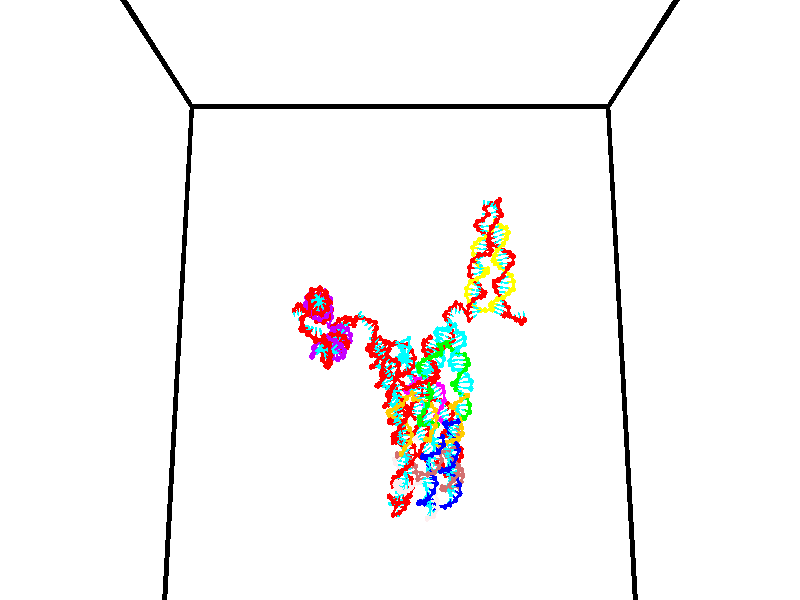 // switches for output
#declare DRAW_BASES = 1; // possible values are 0, 1; only relevant for DNA ribbons
#declare DRAW_BASES_TYPE = 3; // possible values are 1, 2, 3; only relevant for DNA ribbons
#declare DRAW_FOG = 0; // set to 1 to enable fog

#include "colors.inc"

#include "transforms.inc"
background { rgb <1, 1, 1>}

#default {
   normal{
       ripples 0.25
       frequency 0.20
       turbulence 0.2
       lambda 5
   }
	finish {
		phong 0.1
		phong_size 40.
	}
}

// original window dimensions: 1024x640


// camera settings

camera {
	sky <0, 0.179814, -0.983701>
	up <0, 0.179814, -0.983701>
	right 1.6 * <1, 0, 0>
	location <35, 94.9851, 44.8844>
	look_at <35, 29.7336, 32.9568>
	direction <0, -65.2515, -11.9276>
	angle 67.0682
}


# declare cpy_camera_pos = <35, 94.9851, 44.8844>;
# if (DRAW_FOG = 1)
fog {
	fog_type 2
	up vnormalize(cpy_camera_pos)
	color rgbt<1,1,1,0.3>
	distance 1e-5
	fog_alt 3e-3
	fog_offset 56
}
# end


// LIGHTS

# declare lum = 6;
global_settings {
	ambient_light rgb lum * <0.05, 0.05, 0.05>
	max_trace_level 15
}# declare cpy_direct_light_amount = 0.25;
light_source
{	1000 * <-1, -1.16352, -0.803886>,
	rgb lum * cpy_direct_light_amount
	parallel
}

light_source
{	1000 * <1, 1.16352, 0.803886>,
	rgb lum * cpy_direct_light_amount
	parallel
}

// strand 0

// nucleotide -1

// particle -1
sphere {
	<24.276960, 34.725307, 34.785385> 0.250000
	pigment { color rgbt <1,0,0,0> }
	no_shadow
}
cylinder {
	<24.344316, 35.044628, 35.016682>,  <24.384731, 35.236221, 35.155460>, 0.100000
	pigment { color rgbt <1,0,0,0> }
	no_shadow
}
cylinder {
	<24.344316, 35.044628, 35.016682>,  <24.276960, 34.725307, 34.785385>, 0.100000
	pigment { color rgbt <1,0,0,0> }
	no_shadow
}

// particle -1
sphere {
	<24.344316, 35.044628, 35.016682> 0.100000
	pigment { color rgbt <1,0,0,0> }
	no_shadow
}
sphere {
	0, 1
	scale<0.080000,0.200000,0.300000>
	matrix <0.973528, -0.042710, -0.224541,
		-0.154554, 0.600747, -0.784357,
		0.168393, 0.798297, 0.578243,
		24.394835, 35.284119, 35.190155>
	pigment { color rgbt <0,1,1,0> }
	no_shadow
}
cylinder {
	<24.694128, 35.152027, 34.395443>,  <24.276960, 34.725307, 34.785385>, 0.130000
	pigment { color rgbt <1,0,0,0> }
	no_shadow
}

// nucleotide -1

// particle -1
sphere {
	<24.694128, 35.152027, 34.395443> 0.250000
	pigment { color rgbt <1,0,0,0> }
	no_shadow
}
cylinder {
	<24.738331, 35.210121, 34.788727>,  <24.764853, 35.244980, 35.024696>, 0.100000
	pigment { color rgbt <1,0,0,0> }
	no_shadow
}
cylinder {
	<24.738331, 35.210121, 34.788727>,  <24.694128, 35.152027, 34.395443>, 0.100000
	pigment { color rgbt <1,0,0,0> }
	no_shadow
}

// particle -1
sphere {
	<24.738331, 35.210121, 34.788727> 0.100000
	pigment { color rgbt <1,0,0,0> }
	no_shadow
}
sphere {
	0, 1
	scale<0.080000,0.200000,0.300000>
	matrix <0.993797, -0.028583, -0.107473,
		0.012494, 0.988984, -0.147494,
		0.110505, 0.145237, 0.983206,
		24.771482, 35.253693, 35.083691>
	pigment { color rgbt <0,1,1,0> }
	no_shadow
}
cylinder {
	<25.057798, 35.737701, 34.514931>,  <24.694128, 35.152027, 34.395443>, 0.130000
	pigment { color rgbt <1,0,0,0> }
	no_shadow
}

// nucleotide -1

// particle -1
sphere {
	<25.057798, 35.737701, 34.514931> 0.250000
	pigment { color rgbt <1,0,0,0> }
	no_shadow
}
cylinder {
	<25.095751, 35.473545, 34.812893>,  <25.118523, 35.315052, 34.991669>, 0.100000
	pigment { color rgbt <1,0,0,0> }
	no_shadow
}
cylinder {
	<25.095751, 35.473545, 34.812893>,  <25.057798, 35.737701, 34.514931>, 0.100000
	pigment { color rgbt <1,0,0,0> }
	no_shadow
}

// particle -1
sphere {
	<25.095751, 35.473545, 34.812893> 0.100000
	pigment { color rgbt <1,0,0,0> }
	no_shadow
}
sphere {
	0, 1
	scale<0.080000,0.200000,0.300000>
	matrix <0.994123, 0.023673, -0.105640,
		0.052129, 0.750551, 0.658753,
		0.094883, -0.660388, 0.744906,
		25.124216, 35.275429, 35.036366>
	pigment { color rgbt <0,1,1,0> }
	no_shadow
}
cylinder {
	<25.485394, 35.977535, 34.971512>,  <25.057798, 35.737701, 34.514931>, 0.130000
	pigment { color rgbt <1,0,0,0> }
	no_shadow
}

// nucleotide -1

// particle -1
sphere {
	<25.485394, 35.977535, 34.971512> 0.250000
	pigment { color rgbt <1,0,0,0> }
	no_shadow
}
cylinder {
	<25.537638, 35.582588, 35.007385>,  <25.568985, 35.345619, 35.028908>, 0.100000
	pigment { color rgbt <1,0,0,0> }
	no_shadow
}
cylinder {
	<25.537638, 35.582588, 35.007385>,  <25.485394, 35.977535, 34.971512>, 0.100000
	pigment { color rgbt <1,0,0,0> }
	no_shadow
}

// particle -1
sphere {
	<25.537638, 35.582588, 35.007385> 0.100000
	pigment { color rgbt <1,0,0,0> }
	no_shadow
}
sphere {
	0, 1
	scale<0.080000,0.200000,0.300000>
	matrix <0.991089, 0.132415, 0.014431,
		-0.026124, 0.086996, 0.995866,
		0.130612, -0.987369, 0.089680,
		25.576820, 35.286377, 35.034290>
	pigment { color rgbt <0,1,1,0> }
	no_shadow
}
cylinder {
	<26.152519, 35.958801, 35.341503>,  <25.485394, 35.977535, 34.971512>, 0.130000
	pigment { color rgbt <1,0,0,0> }
	no_shadow
}

// nucleotide -1

// particle -1
sphere {
	<26.152519, 35.958801, 35.341503> 0.250000
	pigment { color rgbt <1,0,0,0> }
	no_shadow
}
cylinder {
	<26.092384, 35.646049, 35.099487>,  <26.056303, 35.458401, 34.954277>, 0.100000
	pigment { color rgbt <1,0,0,0> }
	no_shadow
}
cylinder {
	<26.092384, 35.646049, 35.099487>,  <26.152519, 35.958801, 35.341503>, 0.100000
	pigment { color rgbt <1,0,0,0> }
	no_shadow
}

// particle -1
sphere {
	<26.092384, 35.646049, 35.099487> 0.100000
	pigment { color rgbt <1,0,0,0> }
	no_shadow
}
sphere {
	0, 1
	scale<0.080000,0.200000,0.300000>
	matrix <0.982770, -0.051632, -0.177474,
		0.107523, -0.621291, 0.776167,
		-0.150338, -0.781877, -0.605035,
		26.047283, 35.411488, 34.917976>
	pigment { color rgbt <0,1,1,0> }
	no_shadow
}
cylinder {
	<26.704987, 36.020916, 34.961510>,  <26.152519, 35.958801, 35.341503>, 0.130000
	pigment { color rgbt <1,0,0,0> }
	no_shadow
}

// nucleotide -1

// particle -1
sphere {
	<26.704987, 36.020916, 34.961510> 0.250000
	pigment { color rgbt <1,0,0,0> }
	no_shadow
}
cylinder {
	<26.971489, 36.151600, 35.229649>,  <27.131392, 36.230011, 35.390530>, 0.100000
	pigment { color rgbt <1,0,0,0> }
	no_shadow
}
cylinder {
	<26.971489, 36.151600, 35.229649>,  <26.704987, 36.020916, 34.961510>, 0.100000
	pigment { color rgbt <1,0,0,0> }
	no_shadow
}

// particle -1
sphere {
	<26.971489, 36.151600, 35.229649> 0.100000
	pigment { color rgbt <1,0,0,0> }
	no_shadow
}
sphere {
	0, 1
	scale<0.080000,0.200000,0.300000>
	matrix <-0.125122, 0.935152, -0.331414,
		-0.735150, 0.136933, 0.663931,
		0.666258, 0.326711, 0.670344,
		27.171366, 36.249615, 35.430752>
	pigment { color rgbt <0,1,1,0> }
	no_shadow
}
cylinder {
	<26.531046, 36.591644, 35.450397>,  <26.704987, 36.020916, 34.961510>, 0.130000
	pigment { color rgbt <1,0,0,0> }
	no_shadow
}

// nucleotide -1

// particle -1
sphere {
	<26.531046, 36.591644, 35.450397> 0.250000
	pigment { color rgbt <1,0,0,0> }
	no_shadow
}
cylinder {
	<26.924368, 36.651749, 35.409355>,  <27.160362, 36.687813, 35.384727>, 0.100000
	pigment { color rgbt <1,0,0,0> }
	no_shadow
}
cylinder {
	<26.924368, 36.651749, 35.409355>,  <26.531046, 36.591644, 35.450397>, 0.100000
	pigment { color rgbt <1,0,0,0> }
	no_shadow
}

// particle -1
sphere {
	<26.924368, 36.651749, 35.409355> 0.100000
	pigment { color rgbt <1,0,0,0> }
	no_shadow
}
sphere {
	0, 1
	scale<0.080000,0.200000,0.300000>
	matrix <-0.145802, 0.988063, 0.049733,
		0.108858, -0.033942, 0.993478,
		0.983307, 0.150265, -0.102610,
		27.219360, 36.696827, 35.378571>
	pigment { color rgbt <0,1,1,0> }
	no_shadow
}
cylinder {
	<26.465937, 37.254166, 35.330952>,  <26.531046, 36.591644, 35.450397>, 0.130000
	pigment { color rgbt <1,0,0,0> }
	no_shadow
}

// nucleotide -1

// particle -1
sphere {
	<26.465937, 37.254166, 35.330952> 0.250000
	pigment { color rgbt <1,0,0,0> }
	no_shadow
}
cylinder {
	<26.860962, 37.244392, 35.393078>,  <27.097977, 37.238529, 35.430355>, 0.100000
	pigment { color rgbt <1,0,0,0> }
	no_shadow
}
cylinder {
	<26.860962, 37.244392, 35.393078>,  <26.465937, 37.254166, 35.330952>, 0.100000
	pigment { color rgbt <1,0,0,0> }
	no_shadow
}

// particle -1
sphere {
	<26.860962, 37.244392, 35.393078> 0.100000
	pigment { color rgbt <1,0,0,0> }
	no_shadow
}
sphere {
	0, 1
	scale<0.080000,0.200000,0.300000>
	matrix <0.010419, 0.995849, 0.090425,
		-0.156880, -0.087682, 0.983718,
		0.987563, -0.024435, 0.155315,
		27.157230, 37.237061, 35.439671>
	pigment { color rgbt <0,1,1,0> }
	no_shadow
}
cylinder {
	<26.572754, 37.729553, 35.730976>,  <26.465937, 37.254166, 35.330952>, 0.130000
	pigment { color rgbt <1,0,0,0> }
	no_shadow
}

// nucleotide -1

// particle -1
sphere {
	<26.572754, 37.729553, 35.730976> 0.250000
	pigment { color rgbt <1,0,0,0> }
	no_shadow
}
cylinder {
	<26.954021, 37.670921, 35.625160>,  <27.182783, 37.635742, 35.561668>, 0.100000
	pigment { color rgbt <1,0,0,0> }
	no_shadow
}
cylinder {
	<26.954021, 37.670921, 35.625160>,  <26.572754, 37.729553, 35.730976>, 0.100000
	pigment { color rgbt <1,0,0,0> }
	no_shadow
}

// particle -1
sphere {
	<26.954021, 37.670921, 35.625160> 0.100000
	pigment { color rgbt <1,0,0,0> }
	no_shadow
}
sphere {
	0, 1
	scale<0.080000,0.200000,0.300000>
	matrix <0.212802, 0.946583, 0.242271,
		0.214901, -0.287221, 0.933446,
		0.953170, -0.146575, -0.264543,
		27.239973, 37.626949, 35.545795>
	pigment { color rgbt <0,1,1,0> }
	no_shadow
}
cylinder {
	<27.036106, 38.227654, 36.192226>,  <26.572754, 37.729553, 35.730976>, 0.130000
	pigment { color rgbt <1,0,0,0> }
	no_shadow
}

// nucleotide -1

// particle -1
sphere {
	<27.036106, 38.227654, 36.192226> 0.250000
	pigment { color rgbt <1,0,0,0> }
	no_shadow
}
cylinder {
	<27.250603, 38.132313, 35.868343>,  <27.379301, 38.075108, 35.674011>, 0.100000
	pigment { color rgbt <1,0,0,0> }
	no_shadow
}
cylinder {
	<27.250603, 38.132313, 35.868343>,  <27.036106, 38.227654, 36.192226>, 0.100000
	pigment { color rgbt <1,0,0,0> }
	no_shadow
}

// particle -1
sphere {
	<27.250603, 38.132313, 35.868343> 0.100000
	pigment { color rgbt <1,0,0,0> }
	no_shadow
}
sphere {
	0, 1
	scale<0.080000,0.200000,0.300000>
	matrix <0.411259, 0.911510, 0.004046,
		0.737096, -0.335170, 0.586814,
		0.536243, -0.238350, -0.809711,
		27.411476, 38.060806, 35.625431>
	pigment { color rgbt <0,1,1,0> }
	no_shadow
}
cylinder {
	<27.758204, 38.493538, 36.329113>,  <27.036106, 38.227654, 36.192226>, 0.130000
	pigment { color rgbt <1,0,0,0> }
	no_shadow
}

// nucleotide -1

// particle -1
sphere {
	<27.758204, 38.493538, 36.329113> 0.250000
	pigment { color rgbt <1,0,0,0> }
	no_shadow
}
cylinder {
	<27.718237, 38.475155, 35.931538>,  <27.694258, 38.464127, 35.692993>, 0.100000
	pigment { color rgbt <1,0,0,0> }
	no_shadow
}
cylinder {
	<27.718237, 38.475155, 35.931538>,  <27.758204, 38.493538, 36.329113>, 0.100000
	pigment { color rgbt <1,0,0,0> }
	no_shadow
}

// particle -1
sphere {
	<27.718237, 38.475155, 35.931538> 0.100000
	pigment { color rgbt <1,0,0,0> }
	no_shadow
}
sphere {
	0, 1
	scale<0.080000,0.200000,0.300000>
	matrix <0.251769, 0.965257, -0.069940,
		0.962616, -0.257229, -0.084871,
		-0.099913, -0.045957, -0.993934,
		27.688263, 38.461369, 35.633358>
	pigment { color rgbt <0,1,1,0> }
	no_shadow
}
cylinder {
	<28.274723, 38.802536, 36.051495>,  <27.758204, 38.493538, 36.329113>, 0.130000
	pigment { color rgbt <1,0,0,0> }
	no_shadow
}

// nucleotide -1

// particle -1
sphere {
	<28.274723, 38.802536, 36.051495> 0.250000
	pigment { color rgbt <1,0,0,0> }
	no_shadow
}
cylinder {
	<27.996698, 38.807175, 35.763954>,  <27.829884, 38.809959, 35.591431>, 0.100000
	pigment { color rgbt <1,0,0,0> }
	no_shadow
}
cylinder {
	<27.996698, 38.807175, 35.763954>,  <28.274723, 38.802536, 36.051495>, 0.100000
	pigment { color rgbt <1,0,0,0> }
	no_shadow
}

// particle -1
sphere {
	<27.996698, 38.807175, 35.763954> 0.100000
	pigment { color rgbt <1,0,0,0> }
	no_shadow
}
sphere {
	0, 1
	scale<0.080000,0.200000,0.300000>
	matrix <0.174961, 0.972540, -0.153478,
		0.697335, -0.232448, -0.678006,
		-0.695063, 0.011600, -0.718855,
		27.788179, 38.810654, 35.548298>
	pigment { color rgbt <0,1,1,0> }
	no_shadow
}
cylinder {
	<28.544643, 39.209545, 35.465729>,  <28.274723, 38.802536, 36.051495>, 0.130000
	pigment { color rgbt <1,0,0,0> }
	no_shadow
}

// nucleotide -1

// particle -1
sphere {
	<28.544643, 39.209545, 35.465729> 0.250000
	pigment { color rgbt <1,0,0,0> }
	no_shadow
}
cylinder {
	<28.155951, 39.205494, 35.371380>,  <27.922735, 39.203064, 35.314770>, 0.100000
	pigment { color rgbt <1,0,0,0> }
	no_shadow
}
cylinder {
	<28.155951, 39.205494, 35.371380>,  <28.544643, 39.209545, 35.465729>, 0.100000
	pigment { color rgbt <1,0,0,0> }
	no_shadow
}

// particle -1
sphere {
	<28.155951, 39.205494, 35.371380> 0.100000
	pigment { color rgbt <1,0,0,0> }
	no_shadow
}
sphere {
	0, 1
	scale<0.080000,0.200000,0.300000>
	matrix <0.015526, 0.994174, -0.106659,
		0.235575, -0.107306, -0.965914,
		-0.971732, -0.010129, -0.235869,
		27.864431, 39.202454, 35.300621>
	pigment { color rgbt <0,1,1,0> }
	no_shadow
}
cylinder {
	<28.553322, 39.741829, 35.013916>,  <28.544643, 39.209545, 35.465729>, 0.130000
	pigment { color rgbt <1,0,0,0> }
	no_shadow
}

// nucleotide -1

// particle -1
sphere {
	<28.553322, 39.741829, 35.013916> 0.250000
	pigment { color rgbt <1,0,0,0> }
	no_shadow
}
cylinder {
	<28.173502, 39.698879, 35.131783>,  <27.945610, 39.673111, 35.202503>, 0.100000
	pigment { color rgbt <1,0,0,0> }
	no_shadow
}
cylinder {
	<28.173502, 39.698879, 35.131783>,  <28.553322, 39.741829, 35.013916>, 0.100000
	pigment { color rgbt <1,0,0,0> }
	no_shadow
}

// particle -1
sphere {
	<28.173502, 39.698879, 35.131783> 0.100000
	pigment { color rgbt <1,0,0,0> }
	no_shadow
}
sphere {
	0, 1
	scale<0.080000,0.200000,0.300000>
	matrix <-0.142406, 0.984736, -0.100082,
		-0.279424, -0.136995, -0.950344,
		-0.949549, -0.107369, 0.294668,
		27.888638, 39.666668, 35.220184>
	pigment { color rgbt <0,1,1,0> }
	no_shadow
}
cylinder {
	<28.192524, 40.142403, 34.579582>,  <28.553322, 39.741829, 35.013916>, 0.130000
	pigment { color rgbt <1,0,0,0> }
	no_shadow
}

// nucleotide -1

// particle -1
sphere {
	<28.192524, 40.142403, 34.579582> 0.250000
	pigment { color rgbt <1,0,0,0> }
	no_shadow
}
cylinder {
	<27.966894, 40.107113, 34.907982>,  <27.831516, 40.085938, 35.105022>, 0.100000
	pigment { color rgbt <1,0,0,0> }
	no_shadow
}
cylinder {
	<27.966894, 40.107113, 34.907982>,  <28.192524, 40.142403, 34.579582>, 0.100000
	pigment { color rgbt <1,0,0,0> }
	no_shadow
}

// particle -1
sphere {
	<27.966894, 40.107113, 34.907982> 0.100000
	pigment { color rgbt <1,0,0,0> }
	no_shadow
}
sphere {
	0, 1
	scale<0.080000,0.200000,0.300000>
	matrix <-0.078562, 0.995499, 0.053001,
		-0.821977, -0.034602, -0.568469,
		-0.564076, -0.088226, 0.820996,
		27.797670, 40.080647, 35.154282>
	pigment { color rgbt <0,1,1,0> }
	no_shadow
}
cylinder {
	<27.590574, 40.497353, 34.386223>,  <28.192524, 40.142403, 34.579582>, 0.130000
	pigment { color rgbt <1,0,0,0> }
	no_shadow
}

// nucleotide -1

// particle -1
sphere {
	<27.590574, 40.497353, 34.386223> 0.250000
	pigment { color rgbt <1,0,0,0> }
	no_shadow
}
cylinder {
	<27.580467, 40.484112, 34.785877>,  <27.574404, 40.476166, 35.025669>, 0.100000
	pigment { color rgbt <1,0,0,0> }
	no_shadow
}
cylinder {
	<27.580467, 40.484112, 34.785877>,  <27.590574, 40.497353, 34.386223>, 0.100000
	pigment { color rgbt <1,0,0,0> }
	no_shadow
}

// particle -1
sphere {
	<27.580467, 40.484112, 34.785877> 0.100000
	pigment { color rgbt <1,0,0,0> }
	no_shadow
}
sphere {
	0, 1
	scale<0.080000,0.200000,0.300000>
	matrix <0.019069, 0.999254, 0.033593,
		-0.999499, 0.019901, -0.024617,
		-0.025267, -0.033106, 0.999132,
		27.572887, 40.474178, 35.085617>
	pigment { color rgbt <0,1,1,0> }
	no_shadow
}
cylinder {
	<27.033426, 40.940609, 34.645885>,  <27.590574, 40.497353, 34.386223>, 0.130000
	pigment { color rgbt <1,0,0,0> }
	no_shadow
}

// nucleotide -1

// particle -1
sphere {
	<27.033426, 40.940609, 34.645885> 0.250000
	pigment { color rgbt <1,0,0,0> }
	no_shadow
}
cylinder {
	<27.294443, 40.895668, 34.945637>,  <27.451054, 40.868702, 35.125488>, 0.100000
	pigment { color rgbt <1,0,0,0> }
	no_shadow
}
cylinder {
	<27.294443, 40.895668, 34.945637>,  <27.033426, 40.940609, 34.645885>, 0.100000
	pigment { color rgbt <1,0,0,0> }
	no_shadow
}

// particle -1
sphere {
	<27.294443, 40.895668, 34.945637> 0.100000
	pigment { color rgbt <1,0,0,0> }
	no_shadow
}
sphere {
	0, 1
	scale<0.080000,0.200000,0.300000>
	matrix <-0.012861, 0.987162, 0.159206,
		-0.757643, -0.113526, 0.642720,
		0.652542, -0.112355, 0.749377,
		27.490206, 40.861961, 35.170448>
	pigment { color rgbt <0,1,1,0> }
	no_shadow
}
cylinder {
	<26.890827, 41.524372, 35.051067>,  <27.033426, 40.940609, 34.645885>, 0.130000
	pigment { color rgbt <1,0,0,0> }
	no_shadow
}

// nucleotide -1

// particle -1
sphere {
	<26.890827, 41.524372, 35.051067> 0.250000
	pigment { color rgbt <1,0,0,0> }
	no_shadow
}
cylinder {
	<27.256388, 41.420025, 35.175476>,  <27.475723, 41.357414, 35.250122>, 0.100000
	pigment { color rgbt <1,0,0,0> }
	no_shadow
}
cylinder {
	<27.256388, 41.420025, 35.175476>,  <26.890827, 41.524372, 35.051067>, 0.100000
	pigment { color rgbt <1,0,0,0> }
	no_shadow
}

// particle -1
sphere {
	<27.256388, 41.420025, 35.175476> 0.100000
	pigment { color rgbt <1,0,0,0> }
	no_shadow
}
sphere {
	0, 1
	scale<0.080000,0.200000,0.300000>
	matrix <0.146316, 0.926360, 0.347058,
		-0.378655, -0.271668, 0.884769,
		0.913899, -0.260871, 0.311022,
		27.530558, 41.341763, 35.268784>
	pigment { color rgbt <0,1,1,0> }
	no_shadow
}
cylinder {
	<26.921942, 41.801697, 35.731903>,  <26.890827, 41.524372, 35.051067>, 0.130000
	pigment { color rgbt <1,0,0,0> }
	no_shadow
}

// nucleotide -1

// particle -1
sphere {
	<26.921942, 41.801697, 35.731903> 0.250000
	pigment { color rgbt <1,0,0,0> }
	no_shadow
}
cylinder {
	<27.299629, 41.733829, 35.619007>,  <27.526241, 41.693108, 35.551270>, 0.100000
	pigment { color rgbt <1,0,0,0> }
	no_shadow
}
cylinder {
	<27.299629, 41.733829, 35.619007>,  <26.921942, 41.801697, 35.731903>, 0.100000
	pigment { color rgbt <1,0,0,0> }
	no_shadow
}

// particle -1
sphere {
	<27.299629, 41.733829, 35.619007> 0.100000
	pigment { color rgbt <1,0,0,0> }
	no_shadow
}
sphere {
	0, 1
	scale<0.080000,0.200000,0.300000>
	matrix <0.243675, 0.936482, 0.252239,
		0.221517, -0.306945, 0.925589,
		0.944221, -0.169667, -0.282242,
		27.582895, 41.682930, 35.534336>
	pigment { color rgbt <0,1,1,0> }
	no_shadow
}
cylinder {
	<27.325253, 42.226231, 36.167320>,  <26.921942, 41.801697, 35.731903>, 0.130000
	pigment { color rgbt <1,0,0,0> }
	no_shadow
}

// nucleotide -1

// particle -1
sphere {
	<27.325253, 42.226231, 36.167320> 0.250000
	pigment { color rgbt <1,0,0,0> }
	no_shadow
}
cylinder {
	<27.541409, 42.155216, 35.838333>,  <27.671103, 42.112606, 35.640942>, 0.100000
	pigment { color rgbt <1,0,0,0> }
	no_shadow
}
cylinder {
	<27.541409, 42.155216, 35.838333>,  <27.325253, 42.226231, 36.167320>, 0.100000
	pigment { color rgbt <1,0,0,0> }
	no_shadow
}

// particle -1
sphere {
	<27.541409, 42.155216, 35.838333> 0.100000
	pigment { color rgbt <1,0,0,0> }
	no_shadow
}
sphere {
	0, 1
	scale<0.080000,0.200000,0.300000>
	matrix <0.311393, 0.950281, -0.000532,
		0.781674, -0.255825, 0.568805,
		0.540389, -0.177538, -0.822472,
		27.703526, 42.101955, 35.591591>
	pigment { color rgbt <0,1,1,0> }
	no_shadow
}
cylinder {
	<28.090952, 42.446091, 36.333965>,  <27.325253, 42.226231, 36.167320>, 0.130000
	pigment { color rgbt <1,0,0,0> }
	no_shadow
}

// nucleotide -1

// particle -1
sphere {
	<28.090952, 42.446091, 36.333965> 0.250000
	pigment { color rgbt <1,0,0,0> }
	no_shadow
}
cylinder {
	<27.983084, 42.456188, 35.948917>,  <27.918364, 42.462246, 35.717888>, 0.100000
	pigment { color rgbt <1,0,0,0> }
	no_shadow
}
cylinder {
	<27.983084, 42.456188, 35.948917>,  <28.090952, 42.446091, 36.333965>, 0.100000
	pigment { color rgbt <1,0,0,0> }
	no_shadow
}

// particle -1
sphere {
	<27.983084, 42.456188, 35.948917> 0.100000
	pigment { color rgbt <1,0,0,0> }
	no_shadow
}
sphere {
	0, 1
	scale<0.080000,0.200000,0.300000>
	matrix <0.241650, 0.969443, -0.042269,
		0.932140, -0.244016, -0.267530,
		-0.269669, 0.025248, -0.962622,
		27.902184, 42.463764, 35.660130>
	pigment { color rgbt <0,1,1,0> }
	no_shadow
}
cylinder {
	<28.625280, 42.866867, 36.003620>,  <28.090952, 42.446091, 36.333965>, 0.130000
	pigment { color rgbt <1,0,0,0> }
	no_shadow
}

// nucleotide -1

// particle -1
sphere {
	<28.625280, 42.866867, 36.003620> 0.250000
	pigment { color rgbt <1,0,0,0> }
	no_shadow
}
cylinder {
	<28.320055, 42.865681, 35.745094>,  <28.136919, 42.864967, 35.589977>, 0.100000
	pigment { color rgbt <1,0,0,0> }
	no_shadow
}
cylinder {
	<28.320055, 42.865681, 35.745094>,  <28.625280, 42.866867, 36.003620>, 0.100000
	pigment { color rgbt <1,0,0,0> }
	no_shadow
}

// particle -1
sphere {
	<28.320055, 42.865681, 35.745094> 0.100000
	pigment { color rgbt <1,0,0,0> }
	no_shadow
}
sphere {
	0, 1
	scale<0.080000,0.200000,0.300000>
	matrix <0.089277, 0.989920, -0.109949,
		0.640126, -0.141599, -0.755108,
		-0.763065, -0.002968, -0.646315,
		28.091135, 42.864792, 35.551201>
	pigment { color rgbt <0,1,1,0> }
	no_shadow
}
cylinder {
	<28.832787, 43.344658, 35.571362>,  <28.625280, 42.866867, 36.003620>, 0.130000
	pigment { color rgbt <1,0,0,0> }
	no_shadow
}

// nucleotide -1

// particle -1
sphere {
	<28.832787, 43.344658, 35.571362> 0.250000
	pigment { color rgbt <1,0,0,0> }
	no_shadow
}
cylinder {
	<28.436083, 43.305046, 35.538841>,  <28.198061, 43.281281, 35.519329>, 0.100000
	pigment { color rgbt <1,0,0,0> }
	no_shadow
}
cylinder {
	<28.436083, 43.305046, 35.538841>,  <28.832787, 43.344658, 35.571362>, 0.100000
	pigment { color rgbt <1,0,0,0> }
	no_shadow
}

// particle -1
sphere {
	<28.436083, 43.305046, 35.538841> 0.100000
	pigment { color rgbt <1,0,0,0> }
	no_shadow
}
sphere {
	0, 1
	scale<0.080000,0.200000,0.300000>
	matrix <-0.102567, 0.993900, 0.040539,
		0.076790, 0.048543, -0.995865,
		-0.991758, -0.099030, -0.081301,
		28.138556, 43.275337, 35.514450>
	pigment { color rgbt <0,1,1,0> }
	no_shadow
}
cylinder {
	<28.614597, 43.866459, 35.007038>,  <28.832787, 43.344658, 35.571362>, 0.130000
	pigment { color rgbt <1,0,0,0> }
	no_shadow
}

// nucleotide -1

// particle -1
sphere {
	<28.614597, 43.866459, 35.007038> 0.250000
	pigment { color rgbt <1,0,0,0> }
	no_shadow
}
cylinder {
	<28.273296, 43.805408, 35.206501>,  <28.068516, 43.768780, 35.326180>, 0.100000
	pigment { color rgbt <1,0,0,0> }
	no_shadow
}
cylinder {
	<28.273296, 43.805408, 35.206501>,  <28.614597, 43.866459, 35.007038>, 0.100000
	pigment { color rgbt <1,0,0,0> }
	no_shadow
}

// particle -1
sphere {
	<28.273296, 43.805408, 35.206501> 0.100000
	pigment { color rgbt <1,0,0,0> }
	no_shadow
}
sphere {
	0, 1
	scale<0.080000,0.200000,0.300000>
	matrix <-0.069013, 0.980852, 0.182120,
		-0.516909, 0.120981, -0.847448,
		-0.853254, -0.152624, 0.498662,
		28.017321, 43.759621, 35.356098>
	pigment { color rgbt <0,1,1,0> }
	no_shadow
}
cylinder {
	<28.158937, 44.367153, 34.803791>,  <28.614597, 43.866459, 35.007038>, 0.130000
	pigment { color rgbt <1,0,0,0> }
	no_shadow
}

// nucleotide -1

// particle -1
sphere {
	<28.158937, 44.367153, 34.803791> 0.250000
	pigment { color rgbt <1,0,0,0> }
	no_shadow
}
cylinder {
	<28.007374, 44.263115, 35.159042>,  <27.916435, 44.200691, 35.372192>, 0.100000
	pigment { color rgbt <1,0,0,0> }
	no_shadow
}
cylinder {
	<28.007374, 44.263115, 35.159042>,  <28.158937, 44.367153, 34.803791>, 0.100000
	pigment { color rgbt <1,0,0,0> }
	no_shadow
}

// particle -1
sphere {
	<28.007374, 44.263115, 35.159042> 0.100000
	pigment { color rgbt <1,0,0,0> }
	no_shadow
}
sphere {
	0, 1
	scale<0.080000,0.200000,0.300000>
	matrix <0.080289, 0.946834, 0.311543,
		-0.921945, 0.189353, -0.337880,
		-0.378908, -0.260098, 0.888132,
		27.893702, 44.185085, 35.425484>
	pigment { color rgbt <0,1,1,0> }
	no_shadow
}
cylinder {
	<27.501503, 44.709118, 35.010620>,  <28.158937, 44.367153, 34.803791>, 0.130000
	pigment { color rgbt <1,0,0,0> }
	no_shadow
}

// nucleotide -1

// particle -1
sphere {
	<27.501503, 44.709118, 35.010620> 0.250000
	pigment { color rgbt <1,0,0,0> }
	no_shadow
}
cylinder {
	<27.728161, 44.614216, 35.326248>,  <27.864155, 44.557274, 35.515625>, 0.100000
	pigment { color rgbt <1,0,0,0> }
	no_shadow
}
cylinder {
	<27.728161, 44.614216, 35.326248>,  <27.501503, 44.709118, 35.010620>, 0.100000
	pigment { color rgbt <1,0,0,0> }
	no_shadow
}

// particle -1
sphere {
	<27.728161, 44.614216, 35.326248> 0.100000
	pigment { color rgbt <1,0,0,0> }
	no_shadow
}
sphere {
	0, 1
	scale<0.080000,0.200000,0.300000>
	matrix <-0.033189, 0.950298, 0.309567,
		-0.823294, -0.201603, 0.530607,
		0.566645, -0.237254, 0.789065,
		27.898155, 44.543041, 35.562969>
	pigment { color rgbt <0,1,1,0> }
	no_shadow
}
cylinder {
	<27.255415, 45.152012, 35.551178>,  <27.501503, 44.709118, 35.010620>, 0.130000
	pigment { color rgbt <1,0,0,0> }
	no_shadow
}

// nucleotide -1

// particle -1
sphere {
	<27.255415, 45.152012, 35.551178> 0.250000
	pigment { color rgbt <1,0,0,0> }
	no_shadow
}
cylinder {
	<27.636175, 45.030125, 35.564041>,  <27.864632, 44.956993, 35.571758>, 0.100000
	pigment { color rgbt <1,0,0,0> }
	no_shadow
}
cylinder {
	<27.636175, 45.030125, 35.564041>,  <27.255415, 45.152012, 35.551178>, 0.100000
	pigment { color rgbt <1,0,0,0> }
	no_shadow
}

// particle -1
sphere {
	<27.636175, 45.030125, 35.564041> 0.100000
	pigment { color rgbt <1,0,0,0> }
	no_shadow
}
sphere {
	0, 1
	scale<0.080000,0.200000,0.300000>
	matrix <0.290816, 0.931510, 0.218439,
		-0.096517, -0.198581, 0.975320,
		0.951898, -0.304722, 0.032156,
		27.921745, 44.938709, 35.573689>
	pigment { color rgbt <0,1,1,0> }
	no_shadow
}
cylinder {
	<27.518024, 45.189110, 36.234913>,  <27.255415, 45.152012, 35.551178>, 0.130000
	pigment { color rgbt <1,0,0,0> }
	no_shadow
}

// nucleotide -1

// particle -1
sphere {
	<27.518024, 45.189110, 36.234913> 0.250000
	pigment { color rgbt <1,0,0,0> }
	no_shadow
}
cylinder {
	<27.832289, 45.211025, 35.988422>,  <28.020847, 45.224174, 35.840527>, 0.100000
	pigment { color rgbt <1,0,0,0> }
	no_shadow
}
cylinder {
	<27.832289, 45.211025, 35.988422>,  <27.518024, 45.189110, 36.234913>, 0.100000
	pigment { color rgbt <1,0,0,0> }
	no_shadow
}

// particle -1
sphere {
	<27.832289, 45.211025, 35.988422> 0.100000
	pigment { color rgbt <1,0,0,0> }
	no_shadow
}
sphere {
	0, 1
	scale<0.080000,0.200000,0.300000>
	matrix <0.335194, 0.799506, 0.498433,
		0.519985, -0.598155, 0.609776,
		0.785659, 0.054785, -0.616228,
		28.067987, 45.227459, 35.803555>
	pigment { color rgbt <0,1,1,0> }
	no_shadow
}
cylinder {
	<27.237743, 44.613564, 36.626595>,  <27.518024, 45.189110, 36.234913>, 0.130000
	pigment { color rgbt <1,0,0,0> }
	no_shadow
}

// nucleotide -1

// particle -1
sphere {
	<27.237743, 44.613564, 36.626595> 0.250000
	pigment { color rgbt <1,0,0,0> }
	no_shadow
}
cylinder {
	<26.887531, 44.576740, 36.816319>,  <26.677404, 44.554646, 36.930153>, 0.100000
	pigment { color rgbt <1,0,0,0> }
	no_shadow
}
cylinder {
	<26.887531, 44.576740, 36.816319>,  <27.237743, 44.613564, 36.626595>, 0.100000
	pigment { color rgbt <1,0,0,0> }
	no_shadow
}

// particle -1
sphere {
	<26.887531, 44.576740, 36.816319> 0.100000
	pigment { color rgbt <1,0,0,0> }
	no_shadow
}
sphere {
	0, 1
	scale<0.080000,0.200000,0.300000>
	matrix <-0.412662, -0.368120, -0.833185,
		0.251304, -0.925210, 0.284312,
		-0.875532, -0.092058, 0.474309,
		26.624872, 44.549122, 36.958611>
	pigment { color rgbt <0,1,1,0> }
	no_shadow
}
cylinder {
	<26.794922, 45.147629, 37.117401>,  <27.237743, 44.613564, 36.626595>, 0.130000
	pigment { color rgbt <1,0,0,0> }
	no_shadow
}

// nucleotide -1

// particle -1
sphere {
	<26.794922, 45.147629, 37.117401> 0.250000
	pigment { color rgbt <1,0,0,0> }
	no_shadow
}
cylinder {
	<26.897322, 44.921841, 37.431301>,  <26.958761, 44.786369, 37.619640>, 0.100000
	pigment { color rgbt <1,0,0,0> }
	no_shadow
}
cylinder {
	<26.897322, 44.921841, 37.431301>,  <26.794922, 45.147629, 37.117401>, 0.100000
	pigment { color rgbt <1,0,0,0> }
	no_shadow
}

// particle -1
sphere {
	<26.897322, 44.921841, 37.431301> 0.100000
	pigment { color rgbt <1,0,0,0> }
	no_shadow
}
sphere {
	0, 1
	scale<0.080000,0.200000,0.300000>
	matrix <0.758051, 0.620973, 0.199377,
		-0.599853, 0.543843, 0.586866,
		0.255998, -0.564471, 0.784753,
		26.974121, 44.752499, 37.666725>
	pigment { color rgbt <0,1,1,0> }
	no_shadow
}
cylinder {
	<26.870670, 45.612419, 37.894279>,  <26.794922, 45.147629, 37.117401>, 0.130000
	pigment { color rgbt <1,0,0,0> }
	no_shadow
}

// nucleotide -1

// particle -1
sphere {
	<26.870670, 45.612419, 37.894279> 0.250000
	pigment { color rgbt <1,0,0,0> }
	no_shadow
}
cylinder {
	<27.102051, 45.298546, 37.805134>,  <27.240879, 45.110222, 37.751648>, 0.100000
	pigment { color rgbt <1,0,0,0> }
	no_shadow
}
cylinder {
	<27.102051, 45.298546, 37.805134>,  <26.870670, 45.612419, 37.894279>, 0.100000
	pigment { color rgbt <1,0,0,0> }
	no_shadow
}

// particle -1
sphere {
	<27.102051, 45.298546, 37.805134> 0.100000
	pigment { color rgbt <1,0,0,0> }
	no_shadow
}
sphere {
	0, 1
	scale<0.080000,0.200000,0.300000>
	matrix <0.808121, 0.588460, 0.025596,
		0.111063, -0.194908, 0.974513,
		0.578451, -0.784682, -0.222865,
		27.275585, 45.063141, 37.738274>
	pigment { color rgbt <0,1,1,0> }
	no_shadow
}
cylinder {
	<27.446012, 45.767319, 38.224682>,  <26.870670, 45.612419, 37.894279>, 0.130000
	pigment { color rgbt <1,0,0,0> }
	no_shadow
}

// nucleotide -1

// particle -1
sphere {
	<27.446012, 45.767319, 38.224682> 0.250000
	pigment { color rgbt <1,0,0,0> }
	no_shadow
}
cylinder {
	<27.569155, 45.453316, 38.009655>,  <27.643040, 45.264912, 37.880638>, 0.100000
	pigment { color rgbt <1,0,0,0> }
	no_shadow
}
cylinder {
	<27.569155, 45.453316, 38.009655>,  <27.446012, 45.767319, 38.224682>, 0.100000
	pigment { color rgbt <1,0,0,0> }
	no_shadow
}

// particle -1
sphere {
	<27.569155, 45.453316, 38.009655> 0.100000
	pigment { color rgbt <1,0,0,0> }
	no_shadow
}
sphere {
	0, 1
	scale<0.080000,0.200000,0.300000>
	matrix <0.948475, 0.297738, 0.108383,
		0.074973, -0.543238, 0.836224,
		0.307853, -0.785012, -0.537570,
		27.661510, 45.217812, 37.848385>
	pigment { color rgbt <0,1,1,0> }
	no_shadow
}
cylinder {
	<28.033478, 45.476654, 38.652546>,  <27.446012, 45.767319, 38.224682>, 0.130000
	pigment { color rgbt <1,0,0,0> }
	no_shadow
}

// nucleotide -1

// particle -1
sphere {
	<28.033478, 45.476654, 38.652546> 0.250000
	pigment { color rgbt <1,0,0,0> }
	no_shadow
}
cylinder {
	<28.028639, 45.413780, 38.257549>,  <28.025736, 45.376057, 38.020550>, 0.100000
	pigment { color rgbt <1,0,0,0> }
	no_shadow
}
cylinder {
	<28.028639, 45.413780, 38.257549>,  <28.033478, 45.476654, 38.652546>, 0.100000
	pigment { color rgbt <1,0,0,0> }
	no_shadow
}

// particle -1
sphere {
	<28.028639, 45.413780, 38.257549> 0.100000
	pigment { color rgbt <1,0,0,0> }
	no_shadow
}
sphere {
	0, 1
	scale<0.080000,0.200000,0.300000>
	matrix <0.993943, 0.105984, -0.029046,
		0.109224, -0.981866, 0.154947,
		-0.012098, -0.157181, -0.987496,
		28.025009, 45.366627, 37.961300>
	pigment { color rgbt <0,1,1,0> }
	no_shadow
}
cylinder {
	<28.576994, 44.971584, 38.576649>,  <28.033478, 45.476654, 38.652546>, 0.130000
	pigment { color rgbt <1,0,0,0> }
	no_shadow
}

// nucleotide -1

// particle -1
sphere {
	<28.576994, 44.971584, 38.576649> 0.250000
	pigment { color rgbt <1,0,0,0> }
	no_shadow
}
cylinder {
	<28.488163, 45.208004, 38.266464>,  <28.434864, 45.349854, 38.080353>, 0.100000
	pigment { color rgbt <1,0,0,0> }
	no_shadow
}
cylinder {
	<28.488163, 45.208004, 38.266464>,  <28.576994, 44.971584, 38.576649>, 0.100000
	pigment { color rgbt <1,0,0,0> }
	no_shadow
}

// particle -1
sphere {
	<28.488163, 45.208004, 38.266464> 0.100000
	pigment { color rgbt <1,0,0,0> }
	no_shadow
}
sphere {
	0, 1
	scale<0.080000,0.200000,0.300000>
	matrix <0.971931, 0.197540, -0.127782,
		0.077660, -0.782076, -0.618325,
		-0.222079, 0.591046, -0.775465,
		28.421539, 45.385319, 38.033825>
	pigment { color rgbt <0,1,1,0> }
	no_shadow
}
cylinder {
	<28.521744, 44.197262, 38.247601>,  <28.576994, 44.971584, 38.576649>, 0.130000
	pigment { color rgbt <1,0,0,0> }
	no_shadow
}

// nucleotide -1

// particle -1
sphere {
	<28.521744, 44.197262, 38.247601> 0.250000
	pigment { color rgbt <1,0,0,0> }
	no_shadow
}
cylinder {
	<28.402197, 44.248356, 38.625885>,  <28.330469, 44.279011, 38.852856>, 0.100000
	pigment { color rgbt <1,0,0,0> }
	no_shadow
}
cylinder {
	<28.402197, 44.248356, 38.625885>,  <28.521744, 44.197262, 38.247601>, 0.100000
	pigment { color rgbt <1,0,0,0> }
	no_shadow
}

// particle -1
sphere {
	<28.402197, 44.248356, 38.625885> 0.100000
	pigment { color rgbt <1,0,0,0> }
	no_shadow
}
sphere {
	0, 1
	scale<0.080000,0.200000,0.300000>
	matrix <0.544932, -0.790698, 0.279010,
		0.783407, 0.598733, 0.166709,
		-0.298869, 0.127733, 0.945707,
		28.312536, 44.286674, 38.909595>
	pigment { color rgbt <0,1,1,0> }
	no_shadow
}
cylinder {
	<29.009766, 44.110500, 38.763138>,  <28.521744, 44.197262, 38.247601>, 0.130000
	pigment { color rgbt <1,0,0,0> }
	no_shadow
}

// nucleotide -1

// particle -1
sphere {
	<29.009766, 44.110500, 38.763138> 0.250000
	pigment { color rgbt <1,0,0,0> }
	no_shadow
}
cylinder {
	<28.667587, 44.018032, 38.948513>,  <28.462280, 43.962551, 39.059738>, 0.100000
	pigment { color rgbt <1,0,0,0> }
	no_shadow
}
cylinder {
	<28.667587, 44.018032, 38.948513>,  <29.009766, 44.110500, 38.763138>, 0.100000
	pigment { color rgbt <1,0,0,0> }
	no_shadow
}

// particle -1
sphere {
	<28.667587, 44.018032, 38.948513> 0.100000
	pigment { color rgbt <1,0,0,0> }
	no_shadow
}
sphere {
	0, 1
	scale<0.080000,0.200000,0.300000>
	matrix <0.338205, -0.927049, 0.161855,
		0.392211, 0.295194, 0.871224,
		-0.855446, -0.231171, 0.463435,
		28.410954, 43.948681, 39.087543>
	pigment { color rgbt <0,1,1,0> }
	no_shadow
}
cylinder {
	<29.113241, 43.935436, 39.539944>,  <29.009766, 44.110500, 38.763138>, 0.130000
	pigment { color rgbt <1,0,0,0> }
	no_shadow
}

// nucleotide -1

// particle -1
sphere {
	<29.113241, 43.935436, 39.539944> 0.250000
	pigment { color rgbt <1,0,0,0> }
	no_shadow
}
cylinder {
	<28.827639, 43.722630, 39.357887>,  <28.656277, 43.594948, 39.248653>, 0.100000
	pigment { color rgbt <1,0,0,0> }
	no_shadow
}
cylinder {
	<28.827639, 43.722630, 39.357887>,  <29.113241, 43.935436, 39.539944>, 0.100000
	pigment { color rgbt <1,0,0,0> }
	no_shadow
}

// particle -1
sphere {
	<28.827639, 43.722630, 39.357887> 0.100000
	pigment { color rgbt <1,0,0,0> }
	no_shadow
}
sphere {
	0, 1
	scale<0.080000,0.200000,0.300000>
	matrix <0.532833, -0.834612, 0.139684,
		-0.454182, -0.142780, 0.879393,
		-0.714008, -0.532012, -0.455144,
		28.613436, 43.563026, 39.221344>
	pigment { color rgbt <0,1,1,0> }
	no_shadow
}
cylinder {
	<29.020729, 43.301769, 39.979053>,  <29.113241, 43.935436, 39.539944>, 0.130000
	pigment { color rgbt <1,0,0,0> }
	no_shadow
}

// nucleotide -1

// particle -1
sphere {
	<29.020729, 43.301769, 39.979053> 0.250000
	pigment { color rgbt <1,0,0,0> }
	no_shadow
}
cylinder {
	<28.797777, 43.190063, 39.666302>,  <28.664007, 43.123039, 39.478649>, 0.100000
	pigment { color rgbt <1,0,0,0> }
	no_shadow
}
cylinder {
	<28.797777, 43.190063, 39.666302>,  <29.020729, 43.301769, 39.979053>, 0.100000
	pigment { color rgbt <1,0,0,0> }
	no_shadow
}

// particle -1
sphere {
	<28.797777, 43.190063, 39.666302> 0.100000
	pigment { color rgbt <1,0,0,0> }
	no_shadow
}
sphere {
	0, 1
	scale<0.080000,0.200000,0.300000>
	matrix <0.334054, -0.937577, 0.096735,
		-0.760091, -0.207274, 0.615873,
		-0.557378, -0.279262, -0.781884,
		28.630564, 43.106285, 39.431736>
	pigment { color rgbt <0,1,1,0> }
	no_shadow
}
cylinder {
	<28.759134, 42.586292, 40.178848>,  <29.020729, 43.301769, 39.979053>, 0.130000
	pigment { color rgbt <1,0,0,0> }
	no_shadow
}

// nucleotide -1

// particle -1
sphere {
	<28.759134, 42.586292, 40.178848> 0.250000
	pigment { color rgbt <1,0,0,0> }
	no_shadow
}
cylinder {
	<28.709274, 42.602634, 39.782303>,  <28.679358, 42.612438, 39.544376>, 0.100000
	pigment { color rgbt <1,0,0,0> }
	no_shadow
}
cylinder {
	<28.709274, 42.602634, 39.782303>,  <28.759134, 42.586292, 40.178848>, 0.100000
	pigment { color rgbt <1,0,0,0> }
	no_shadow
}

// particle -1
sphere {
	<28.709274, 42.602634, 39.782303> 0.100000
	pigment { color rgbt <1,0,0,0> }
	no_shadow
}
sphere {
	0, 1
	scale<0.080000,0.200000,0.300000>
	matrix <0.142882, -0.987999, -0.058683,
		-0.981859, -0.148962, 0.117316,
		-0.124650, 0.040856, -0.991359,
		28.671879, 42.614891, 39.484894>
	pigment { color rgbt <0,1,1,0> }
	no_shadow
}
cylinder {
	<28.522541, 41.965958, 40.085442>,  <28.759134, 42.586292, 40.178848>, 0.130000
	pigment { color rgbt <1,0,0,0> }
	no_shadow
}

// nucleotide -1

// particle -1
sphere {
	<28.522541, 41.965958, 40.085442> 0.250000
	pigment { color rgbt <1,0,0,0> }
	no_shadow
}
cylinder {
	<28.654057, 42.079006, 39.724991>,  <28.732965, 42.146835, 39.508720>, 0.100000
	pigment { color rgbt <1,0,0,0> }
	no_shadow
}
cylinder {
	<28.654057, 42.079006, 39.724991>,  <28.522541, 41.965958, 40.085442>, 0.100000
	pigment { color rgbt <1,0,0,0> }
	no_shadow
}

// particle -1
sphere {
	<28.654057, 42.079006, 39.724991> 0.100000
	pigment { color rgbt <1,0,0,0> }
	no_shadow
}
sphere {
	0, 1
	scale<0.080000,0.200000,0.300000>
	matrix <-0.025810, -0.951127, -0.307719,
		-0.944051, 0.124432, -0.305425,
		0.328788, 0.282619, -0.901124,
		28.752693, 42.163792, 39.454655>
	pigment { color rgbt <0,1,1,0> }
	no_shadow
}
cylinder {
	<28.123219, 41.620041, 39.573608>,  <28.522541, 41.965958, 40.085442>, 0.130000
	pigment { color rgbt <1,0,0,0> }
	no_shadow
}

// nucleotide -1

// particle -1
sphere {
	<28.123219, 41.620041, 39.573608> 0.250000
	pigment { color rgbt <1,0,0,0> }
	no_shadow
}
cylinder {
	<28.461752, 41.714306, 39.382534>,  <28.664871, 41.770863, 39.267887>, 0.100000
	pigment { color rgbt <1,0,0,0> }
	no_shadow
}
cylinder {
	<28.461752, 41.714306, 39.382534>,  <28.123219, 41.620041, 39.573608>, 0.100000
	pigment { color rgbt <1,0,0,0> }
	no_shadow
}

// particle -1
sphere {
	<28.461752, 41.714306, 39.382534> 0.100000
	pigment { color rgbt <1,0,0,0> }
	no_shadow
}
sphere {
	0, 1
	scale<0.080000,0.200000,0.300000>
	matrix <0.018353, -0.909175, -0.416010,
		-0.532341, 0.343316, -0.773788,
		0.846331, 0.235660, -0.477690,
		28.715651, 41.785004, 39.239227>
	pigment { color rgbt <0,1,1,0> }
	no_shadow
}
cylinder {
	<28.063063, 41.405205, 38.894238>,  <28.123219, 41.620041, 39.573608>, 0.130000
	pigment { color rgbt <1,0,0,0> }
	no_shadow
}

// nucleotide -1

// particle -1
sphere {
	<28.063063, 41.405205, 38.894238> 0.250000
	pigment { color rgbt <1,0,0,0> }
	no_shadow
}
cylinder {
	<28.458929, 41.462017, 38.902107>,  <28.696449, 41.496105, 38.906830>, 0.100000
	pigment { color rgbt <1,0,0,0> }
	no_shadow
}
cylinder {
	<28.458929, 41.462017, 38.902107>,  <28.063063, 41.405205, 38.894238>, 0.100000
	pigment { color rgbt <1,0,0,0> }
	no_shadow
}

// particle -1
sphere {
	<28.458929, 41.462017, 38.902107> 0.100000
	pigment { color rgbt <1,0,0,0> }
	no_shadow
}
sphere {
	0, 1
	scale<0.080000,0.200000,0.300000>
	matrix <0.120242, -0.747293, -0.653525,
		-0.078118, 0.649138, -0.756649,
		0.989666, 0.142033, 0.019676,
		28.755829, 41.504627, 38.908009>
	pigment { color rgbt <0,1,1,0> }
	no_shadow
}
cylinder {
	<28.283321, 41.431271, 38.216152>,  <28.063063, 41.405205, 38.894238>, 0.130000
	pigment { color rgbt <1,0,0,0> }
	no_shadow
}

// nucleotide -1

// particle -1
sphere {
	<28.283321, 41.431271, 38.216152> 0.250000
	pigment { color rgbt <1,0,0,0> }
	no_shadow
}
cylinder {
	<28.600306, 41.304291, 38.424473>,  <28.790497, 41.228104, 38.549465>, 0.100000
	pigment { color rgbt <1,0,0,0> }
	no_shadow
}
cylinder {
	<28.600306, 41.304291, 38.424473>,  <28.283321, 41.431271, 38.216152>, 0.100000
	pigment { color rgbt <1,0,0,0> }
	no_shadow
}

// particle -1
sphere {
	<28.600306, 41.304291, 38.424473> 0.100000
	pigment { color rgbt <1,0,0,0> }
	no_shadow
}
sphere {
	0, 1
	scale<0.080000,0.200000,0.300000>
	matrix <0.067379, -0.803088, -0.592039,
		0.606191, 0.504258, -0.615025,
		0.792460, -0.317449, 0.520801,
		28.838043, 41.209057, 38.580711>
	pigment { color rgbt <0,1,1,0> }
	no_shadow
}
cylinder {
	<28.754719, 41.097004, 37.736179>,  <28.283321, 41.431271, 38.216152>, 0.130000
	pigment { color rgbt <1,0,0,0> }
	no_shadow
}

// nucleotide -1

// particle -1
sphere {
	<28.754719, 41.097004, 37.736179> 0.250000
	pigment { color rgbt <1,0,0,0> }
	no_shadow
}
cylinder {
	<28.921209, 40.955761, 38.071339>,  <29.021103, 40.871017, 38.272434>, 0.100000
	pigment { color rgbt <1,0,0,0> }
	no_shadow
}
cylinder {
	<28.921209, 40.955761, 38.071339>,  <28.754719, 41.097004, 37.736179>, 0.100000
	pigment { color rgbt <1,0,0,0> }
	no_shadow
}

// particle -1
sphere {
	<28.921209, 40.955761, 38.071339> 0.100000
	pigment { color rgbt <1,0,0,0> }
	no_shadow
}
sphere {
	0, 1
	scale<0.080000,0.200000,0.300000>
	matrix <0.274003, -0.829970, -0.485873,
		0.866995, 0.431819, -0.248702,
		0.416225, -0.353104, 0.837899,
		29.046076, 40.849831, 38.322708>
	pigment { color rgbt <0,1,1,0> }
	no_shadow
}
cylinder {
	<29.439993, 40.834198, 37.606628>,  <28.754719, 41.097004, 37.736179>, 0.130000
	pigment { color rgbt <1,0,0,0> }
	no_shadow
}

// nucleotide -1

// particle -1
sphere {
	<29.439993, 40.834198, 37.606628> 0.250000
	pigment { color rgbt <1,0,0,0> }
	no_shadow
}
cylinder {
	<29.342735, 40.653397, 37.949924>,  <29.284382, 40.544918, 38.155903>, 0.100000
	pigment { color rgbt <1,0,0,0> }
	no_shadow
}
cylinder {
	<29.342735, 40.653397, 37.949924>,  <29.439993, 40.834198, 37.606628>, 0.100000
	pigment { color rgbt <1,0,0,0> }
	no_shadow
}

// particle -1
sphere {
	<29.342735, 40.653397, 37.949924> 0.100000
	pigment { color rgbt <1,0,0,0> }
	no_shadow
}
sphere {
	0, 1
	scale<0.080000,0.200000,0.300000>
	matrix <0.292981, -0.877689, -0.379241,
		0.924686, 0.159239, 0.345831,
		-0.243142, -0.452001, 0.858240,
		29.269793, 40.517796, 38.207397>
	pigment { color rgbt <0,1,1,0> }
	no_shadow
}
cylinder {
	<29.947289, 40.414490, 37.775169>,  <29.439993, 40.834198, 37.606628>, 0.130000
	pigment { color rgbt <1,0,0,0> }
	no_shadow
}

// nucleotide -1

// particle -1
sphere {
	<29.947289, 40.414490, 37.775169> 0.250000
	pigment { color rgbt <1,0,0,0> }
	no_shadow
}
cylinder {
	<29.633318, 40.258579, 37.967819>,  <29.444935, 40.165031, 38.083408>, 0.100000
	pigment { color rgbt <1,0,0,0> }
	no_shadow
}
cylinder {
	<29.633318, 40.258579, 37.967819>,  <29.947289, 40.414490, 37.775169>, 0.100000
	pigment { color rgbt <1,0,0,0> }
	no_shadow
}

// particle -1
sphere {
	<29.633318, 40.258579, 37.967819> 0.100000
	pigment { color rgbt <1,0,0,0> }
	no_shadow
}
sphere {
	0, 1
	scale<0.080000,0.200000,0.300000>
	matrix <0.282478, -0.916970, -0.281729,
		0.551449, -0.085088, 0.829858,
		-0.784927, -0.389776, 0.481627,
		29.397840, 40.141647, 38.112309>
	pigment { color rgbt <0,1,1,0> }
	no_shadow
}
cylinder {
	<30.199766, 39.802155, 38.137596>,  <29.947289, 40.414490, 37.775169>, 0.130000
	pigment { color rgbt <1,0,0,0> }
	no_shadow
}

// nucleotide -1

// particle -1
sphere {
	<30.199766, 39.802155, 38.137596> 0.250000
	pigment { color rgbt <1,0,0,0> }
	no_shadow
}
cylinder {
	<29.807777, 39.736336, 38.092735>,  <29.572584, 39.696846, 38.065819>, 0.100000
	pigment { color rgbt <1,0,0,0> }
	no_shadow
}
cylinder {
	<29.807777, 39.736336, 38.092735>,  <30.199766, 39.802155, 38.137596>, 0.100000
	pigment { color rgbt <1,0,0,0> }
	no_shadow
}

// particle -1
sphere {
	<29.807777, 39.736336, 38.092735> 0.100000
	pigment { color rgbt <1,0,0,0> }
	no_shadow
}
sphere {
	0, 1
	scale<0.080000,0.200000,0.300000>
	matrix <0.191534, -0.932971, -0.304760,
		-0.054491, -0.320138, 0.945803,
		-0.979972, -0.164547, -0.112156,
		29.513786, 39.686974, 38.059090>
	pigment { color rgbt <0,1,1,0> }
	no_shadow
}
cylinder {
	<30.099154, 39.110783, 38.343418>,  <30.199766, 39.802155, 38.137596>, 0.130000
	pigment { color rgbt <1,0,0,0> }
	no_shadow
}

// nucleotide -1

// particle -1
sphere {
	<30.099154, 39.110783, 38.343418> 0.250000
	pigment { color rgbt <1,0,0,0> }
	no_shadow
}
cylinder {
	<29.739090, 39.172649, 38.180550>,  <29.523052, 39.209770, 38.082829>, 0.100000
	pigment { color rgbt <1,0,0,0> }
	no_shadow
}
cylinder {
	<29.739090, 39.172649, 38.180550>,  <30.099154, 39.110783, 38.343418>, 0.100000
	pigment { color rgbt <1,0,0,0> }
	no_shadow
}

// particle -1
sphere {
	<29.739090, 39.172649, 38.180550> 0.100000
	pigment { color rgbt <1,0,0,0> }
	no_shadow
}
sphere {
	0, 1
	scale<0.080000,0.200000,0.300000>
	matrix <-0.075273, -0.976003, -0.204336,
		-0.429004, -0.153286, 0.890202,
		-0.900161, 0.154669, -0.407171,
		29.469042, 39.219051, 38.058399>
	pigment { color rgbt <0,1,1,0> }
	no_shadow
}
cylinder {
	<29.660824, 38.691879, 38.642483>,  <30.099154, 39.110783, 38.343418>, 0.130000
	pigment { color rgbt <1,0,0,0> }
	no_shadow
}

// nucleotide -1

// particle -1
sphere {
	<29.660824, 38.691879, 38.642483> 0.250000
	pigment { color rgbt <1,0,0,0> }
	no_shadow
}
cylinder {
	<29.505632, 38.776264, 38.283604>,  <29.412518, 38.826897, 38.068275>, 0.100000
	pigment { color rgbt <1,0,0,0> }
	no_shadow
}
cylinder {
	<29.505632, 38.776264, 38.283604>,  <29.660824, 38.691879, 38.642483>, 0.100000
	pigment { color rgbt <1,0,0,0> }
	no_shadow
}

// particle -1
sphere {
	<29.505632, 38.776264, 38.283604> 0.100000
	pigment { color rgbt <1,0,0,0> }
	no_shadow
}
sphere {
	0, 1
	scale<0.080000,0.200000,0.300000>
	matrix <-0.061165, -0.977198, -0.203328,
		-0.919637, -0.024010, 0.392036,
		-0.387978, 0.210967, -0.897199,
		29.389238, 38.839554, 38.014442>
	pigment { color rgbt <0,1,1,0> }
	no_shadow
}
cylinder {
	<29.054636, 38.172493, 38.530312>,  <29.660824, 38.691879, 38.642483>, 0.130000
	pigment { color rgbt <1,0,0,0> }
	no_shadow
}

// nucleotide -1

// particle -1
sphere {
	<29.054636, 38.172493, 38.530312> 0.250000
	pigment { color rgbt <1,0,0,0> }
	no_shadow
}
cylinder {
	<29.159601, 38.311665, 38.170292>,  <29.222580, 38.395168, 37.954281>, 0.100000
	pigment { color rgbt <1,0,0,0> }
	no_shadow
}
cylinder {
	<29.159601, 38.311665, 38.170292>,  <29.054636, 38.172493, 38.530312>, 0.100000
	pigment { color rgbt <1,0,0,0> }
	no_shadow
}

// particle -1
sphere {
	<29.159601, 38.311665, 38.170292> 0.100000
	pigment { color rgbt <1,0,0,0> }
	no_shadow
}
sphere {
	0, 1
	scale<0.080000,0.200000,0.300000>
	matrix <-0.059285, -0.925157, -0.374926,
		-0.963132, 0.151746, -0.222148,
		0.262415, 0.347933, -0.900045,
		29.238325, 38.416046, 37.900280>
	pigment { color rgbt <0,1,1,0> }
	no_shadow
}
cylinder {
	<28.561123, 37.779266, 38.092850>,  <29.054636, 38.172493, 38.530312>, 0.130000
	pigment { color rgbt <1,0,0,0> }
	no_shadow
}

// nucleotide -1

// particle -1
sphere {
	<28.561123, 37.779266, 38.092850> 0.250000
	pigment { color rgbt <1,0,0,0> }
	no_shadow
}
cylinder {
	<28.835672, 37.928318, 37.843037>,  <29.000402, 38.017750, 37.693150>, 0.100000
	pigment { color rgbt <1,0,0,0> }
	no_shadow
}
cylinder {
	<28.835672, 37.928318, 37.843037>,  <28.561123, 37.779266, 38.092850>, 0.100000
	pigment { color rgbt <1,0,0,0> }
	no_shadow
}

// particle -1
sphere {
	<28.835672, 37.928318, 37.843037> 0.100000
	pigment { color rgbt <1,0,0,0> }
	no_shadow
}
sphere {
	0, 1
	scale<0.080000,0.200000,0.300000>
	matrix <0.025316, -0.870483, -0.491547,
		-0.726809, 0.321574, -0.606910,
		0.686373, 0.372625, -0.624534,
		29.041584, 38.040104, 37.655678>
	pigment { color rgbt <0,1,1,0> }
	no_shadow
}
cylinder {
	<28.355749, 37.586262, 37.376286>,  <28.561123, 37.779266, 38.092850>, 0.130000
	pigment { color rgbt <1,0,0,0> }
	no_shadow
}

// nucleotide -1

// particle -1
sphere {
	<28.355749, 37.586262, 37.376286> 0.250000
	pigment { color rgbt <1,0,0,0> }
	no_shadow
}
cylinder {
	<28.737780, 37.687710, 37.314949>,  <28.966997, 37.748577, 37.278149>, 0.100000
	pigment { color rgbt <1,0,0,0> }
	no_shadow
}
cylinder {
	<28.737780, 37.687710, 37.314949>,  <28.355749, 37.586262, 37.376286>, 0.100000
	pigment { color rgbt <1,0,0,0> }
	no_shadow
}

// particle -1
sphere {
	<28.737780, 37.687710, 37.314949> 0.100000
	pigment { color rgbt <1,0,0,0> }
	no_shadow
}
sphere {
	0, 1
	scale<0.080000,0.200000,0.300000>
	matrix <0.110401, -0.784609, -0.610083,
		-0.275037, 0.565745, -0.777359,
		0.955074, 0.253616, -0.153337,
		29.024302, 37.763794, 37.268948>
	pigment { color rgbt <0,1,1,0> }
	no_shadow
}
cylinder {
	<28.521616, 37.699009, 36.636700>,  <28.355749, 37.586262, 37.376286>, 0.130000
	pigment { color rgbt <1,0,0,0> }
	no_shadow
}

// nucleotide -1

// particle -1
sphere {
	<28.521616, 37.699009, 36.636700> 0.250000
	pigment { color rgbt <1,0,0,0> }
	no_shadow
}
cylinder {
	<28.879482, 37.611916, 36.792732>,  <29.094202, 37.559658, 36.886353>, 0.100000
	pigment { color rgbt <1,0,0,0> }
	no_shadow
}
cylinder {
	<28.879482, 37.611916, 36.792732>,  <28.521616, 37.699009, 36.636700>, 0.100000
	pigment { color rgbt <1,0,0,0> }
	no_shadow
}

// particle -1
sphere {
	<28.879482, 37.611916, 36.792732> 0.100000
	pigment { color rgbt <1,0,0,0> }
	no_shadow
}
sphere {
	0, 1
	scale<0.080000,0.200000,0.300000>
	matrix <0.160196, -0.658745, -0.735114,
		0.417023, 0.720171, -0.554477,
		0.894667, -0.217735, 0.390080,
		29.147882, 37.546597, 36.909756>
	pigment { color rgbt <0,1,1,0> }
	no_shadow
}
cylinder {
	<29.125322, 37.670246, 36.028843>,  <28.521616, 37.699009, 36.636700>, 0.130000
	pigment { color rgbt <1,0,0,0> }
	no_shadow
}

// nucleotide -1

// particle -1
sphere {
	<29.125322, 37.670246, 36.028843> 0.250000
	pigment { color rgbt <1,0,0,0> }
	no_shadow
}
cylinder {
	<29.225576, 37.453732, 36.349888>,  <29.285728, 37.323822, 36.542515>, 0.100000
	pigment { color rgbt <1,0,0,0> }
	no_shadow
}
cylinder {
	<29.225576, 37.453732, 36.349888>,  <29.125322, 37.670246, 36.028843>, 0.100000
	pigment { color rgbt <1,0,0,0> }
	no_shadow
}

// particle -1
sphere {
	<29.225576, 37.453732, 36.349888> 0.100000
	pigment { color rgbt <1,0,0,0> }
	no_shadow
}
sphere {
	0, 1
	scale<0.080000,0.200000,0.300000>
	matrix <0.325137, -0.733852, -0.596446,
		0.911849, 0.410449, -0.007934,
		0.250633, -0.541289, 0.802614,
		29.300766, 37.291344, 36.590672>
	pigment { color rgbt <0,1,1,0> }
	no_shadow
}
cylinder {
	<29.732254, 37.418316, 35.836742>,  <29.125322, 37.670246, 36.028843>, 0.130000
	pigment { color rgbt <1,0,0,0> }
	no_shadow
}

// nucleotide -1

// particle -1
sphere {
	<29.732254, 37.418316, 35.836742> 0.250000
	pigment { color rgbt <1,0,0,0> }
	no_shadow
}
cylinder {
	<29.612955, 37.180714, 36.135597>,  <29.541376, 37.038155, 36.314911>, 0.100000
	pigment { color rgbt <1,0,0,0> }
	no_shadow
}
cylinder {
	<29.612955, 37.180714, 36.135597>,  <29.732254, 37.418316, 35.836742>, 0.100000
	pigment { color rgbt <1,0,0,0> }
	no_shadow
}

// particle -1
sphere {
	<29.612955, 37.180714, 36.135597> 0.100000
	pigment { color rgbt <1,0,0,0> }
	no_shadow
}
sphere {
	0, 1
	scale<0.080000,0.200000,0.300000>
	matrix <0.261865, -0.803646, -0.534397,
		0.917865, 0.036266, 0.395233,
		-0.298247, -0.594002, 0.747135,
		29.523481, 37.002514, 36.359737>
	pigment { color rgbt <0,1,1,0> }
	no_shadow
}
cylinder {
	<30.141962, 36.952965, 35.815231>,  <29.732254, 37.418316, 35.836742>, 0.130000
	pigment { color rgbt <1,0,0,0> }
	no_shadow
}

// nucleotide -1

// particle -1
sphere {
	<30.141962, 36.952965, 35.815231> 0.250000
	pigment { color rgbt <1,0,0,0> }
	no_shadow
}
cylinder {
	<29.854084, 36.764935, 36.019611>,  <29.681356, 36.652115, 36.142239>, 0.100000
	pigment { color rgbt <1,0,0,0> }
	no_shadow
}
cylinder {
	<29.854084, 36.764935, 36.019611>,  <30.141962, 36.952965, 35.815231>, 0.100000
	pigment { color rgbt <1,0,0,0> }
	no_shadow
}

// particle -1
sphere {
	<29.854084, 36.764935, 36.019611> 0.100000
	pigment { color rgbt <1,0,0,0> }
	no_shadow
}
sphere {
	0, 1
	scale<0.080000,0.200000,0.300000>
	matrix <0.229370, -0.855586, -0.464071,
		0.655308, -0.216794, 0.723583,
		-0.719696, -0.470077, 0.510946,
		29.638176, 36.623913, 36.172894>
	pigment { color rgbt <0,1,1,0> }
	no_shadow
}
cylinder {
	<30.492744, 36.407616, 36.258362>,  <30.141962, 36.952965, 35.815231>, 0.130000
	pigment { color rgbt <1,0,0,0> }
	no_shadow
}

// nucleotide -1

// particle -1
sphere {
	<30.492744, 36.407616, 36.258362> 0.250000
	pigment { color rgbt <1,0,0,0> }
	no_shadow
}
cylinder {
	<30.114553, 36.282360, 36.222538>,  <29.887640, 36.207207, 36.201042>, 0.100000
	pigment { color rgbt <1,0,0,0> }
	no_shadow
}
cylinder {
	<30.114553, 36.282360, 36.222538>,  <30.492744, 36.407616, 36.258362>, 0.100000
	pigment { color rgbt <1,0,0,0> }
	no_shadow
}

// particle -1
sphere {
	<30.114553, 36.282360, 36.222538> 0.100000
	pigment { color rgbt <1,0,0,0> }
	no_shadow
}
sphere {
	0, 1
	scale<0.080000,0.200000,0.300000>
	matrix <0.325589, -0.915618, -0.235870,
		-0.008145, -0.252169, 0.967649,
		-0.945476, -0.313135, -0.089561,
		29.830910, 36.188419, 36.195671>
	pigment { color rgbt <0,1,1,0> }
	no_shadow
}
cylinder {
	<30.566669, 35.901623, 35.797920>,  <30.492744, 36.407616, 36.258362>, 0.130000
	pigment { color rgbt <1,0,0,0> }
	no_shadow
}

// nucleotide -1

// particle -1
sphere {
	<30.566669, 35.901623, 35.797920> 0.250000
	pigment { color rgbt <1,0,0,0> }
	no_shadow
}
cylinder {
	<30.802694, 35.861206, 35.477516>,  <30.944309, 35.836956, 35.285275>, 0.100000
	pigment { color rgbt <1,0,0,0> }
	no_shadow
}
cylinder {
	<30.802694, 35.861206, 35.477516>,  <30.566669, 35.901623, 35.797920>, 0.100000
	pigment { color rgbt <1,0,0,0> }
	no_shadow
}

// particle -1
sphere {
	<30.802694, 35.861206, 35.477516> 0.100000
	pigment { color rgbt <1,0,0,0> }
	no_shadow
}
sphere {
	0, 1
	scale<0.080000,0.200000,0.300000>
	matrix <0.618832, -0.580604, 0.529100,
		-0.518528, -0.807893, -0.280067,
		0.590064, -0.101039, -0.801009,
		30.979713, 35.830894, 35.237213>
	pigment { color rgbt <0,1,1,0> }
	no_shadow
}
cylinder {
	<30.644972, 35.151367, 35.484821>,  <30.566669, 35.901623, 35.797920>, 0.130000
	pigment { color rgbt <1,0,0,0> }
	no_shadow
}

// nucleotide -1

// particle -1
sphere {
	<30.644972, 35.151367, 35.484821> 0.250000
	pigment { color rgbt <1,0,0,0> }
	no_shadow
}
cylinder {
	<30.959946, 35.395233, 35.448483>,  <31.148930, 35.541553, 35.426678>, 0.100000
	pigment { color rgbt <1,0,0,0> }
	no_shadow
}
cylinder {
	<30.959946, 35.395233, 35.448483>,  <30.644972, 35.151367, 35.484821>, 0.100000
	pigment { color rgbt <1,0,0,0> }
	no_shadow
}

// particle -1
sphere {
	<30.959946, 35.395233, 35.448483> 0.100000
	pigment { color rgbt <1,0,0,0> }
	no_shadow
}
sphere {
	0, 1
	scale<0.080000,0.200000,0.300000>
	matrix <0.491798, -0.532548, 0.688860,
		0.371591, -0.587113, -0.719179,
		0.787436, 0.609664, -0.090851,
		31.196177, 35.578133, 35.421227>
	pigment { color rgbt <0,1,1,0> }
	no_shadow
}
cylinder {
	<31.311172, 34.784451, 35.471786>,  <30.644972, 35.151367, 35.484821>, 0.130000
	pigment { color rgbt <1,0,0,0> }
	no_shadow
}

// nucleotide -1

// particle -1
sphere {
	<31.311172, 34.784451, 35.471786> 0.250000
	pigment { color rgbt <1,0,0,0> }
	no_shadow
}
cylinder {
	<31.350067, 35.147152, 35.635902>,  <31.373404, 35.364773, 35.734371>, 0.100000
	pigment { color rgbt <1,0,0,0> }
	no_shadow
}
cylinder {
	<31.350067, 35.147152, 35.635902>,  <31.311172, 34.784451, 35.471786>, 0.100000
	pigment { color rgbt <1,0,0,0> }
	no_shadow
}

// particle -1
sphere {
	<31.350067, 35.147152, 35.635902> 0.100000
	pigment { color rgbt <1,0,0,0> }
	no_shadow
}
sphere {
	0, 1
	scale<0.080000,0.200000,0.300000>
	matrix <0.522076, -0.397442, 0.754637,
		0.847338, 0.140825, -0.512041,
		0.097235, 0.906757, 0.410289,
		31.379238, 35.419178, 35.758987>
	pigment { color rgbt <0,1,1,0> }
	no_shadow
}
cylinder {
	<31.961956, 34.894978, 35.677433>,  <31.311172, 34.784451, 35.471786>, 0.130000
	pigment { color rgbt <1,0,0,0> }
	no_shadow
}

// nucleotide -1

// particle -1
sphere {
	<31.961956, 34.894978, 35.677433> 0.250000
	pigment { color rgbt <1,0,0,0> }
	no_shadow
}
cylinder {
	<31.778795, 35.175220, 35.896332>,  <31.668898, 35.343365, 36.027672>, 0.100000
	pigment { color rgbt <1,0,0,0> }
	no_shadow
}
cylinder {
	<31.778795, 35.175220, 35.896332>,  <31.961956, 34.894978, 35.677433>, 0.100000
	pigment { color rgbt <1,0,0,0> }
	no_shadow
}

// particle -1
sphere {
	<31.778795, 35.175220, 35.896332> 0.100000
	pigment { color rgbt <1,0,0,0> }
	no_shadow
}
sphere {
	0, 1
	scale<0.080000,0.200000,0.300000>
	matrix <0.605006, -0.205447, 0.769259,
		0.651377, 0.683332, -0.329796,
		-0.457903, 0.700607, 0.547243,
		31.641424, 35.385403, 36.060505>
	pigment { color rgbt <0,1,1,0> }
	no_shadow
}
cylinder {
	<32.526905, 35.274601, 35.886826>,  <31.961956, 34.894978, 35.677433>, 0.130000
	pigment { color rgbt <1,0,0,0> }
	no_shadow
}

// nucleotide -1

// particle -1
sphere {
	<32.526905, 35.274601, 35.886826> 0.250000
	pigment { color rgbt <1,0,0,0> }
	no_shadow
}
cylinder {
	<32.221325, 35.282490, 36.144814>,  <32.037975, 35.287224, 36.299606>, 0.100000
	pigment { color rgbt <1,0,0,0> }
	no_shadow
}
cylinder {
	<32.221325, 35.282490, 36.144814>,  <32.526905, 35.274601, 35.886826>, 0.100000
	pigment { color rgbt <1,0,0,0> }
	no_shadow
}

// particle -1
sphere {
	<32.221325, 35.282490, 36.144814> 0.100000
	pigment { color rgbt <1,0,0,0> }
	no_shadow
}
sphere {
	0, 1
	scale<0.080000,0.200000,0.300000>
	matrix <0.615592, -0.277373, 0.737638,
		0.193442, 0.960560, 0.199761,
		-0.763954, 0.019719, 0.644969,
		31.992138, 35.288406, 36.338303>
	pigment { color rgbt <0,1,1,0> }
	no_shadow
}
cylinder {
	<32.696163, 35.815582, 36.397057>,  <32.526905, 35.274601, 35.886826>, 0.130000
	pigment { color rgbt <1,0,0,0> }
	no_shadow
}

// nucleotide -1

// particle -1
sphere {
	<32.696163, 35.815582, 36.397057> 0.250000
	pigment { color rgbt <1,0,0,0> }
	no_shadow
}
cylinder {
	<32.451527, 35.540409, 36.553371>,  <32.304745, 35.375305, 36.647160>, 0.100000
	pigment { color rgbt <1,0,0,0> }
	no_shadow
}
cylinder {
	<32.451527, 35.540409, 36.553371>,  <32.696163, 35.815582, 36.397057>, 0.100000
	pigment { color rgbt <1,0,0,0> }
	no_shadow
}

// particle -1
sphere {
	<32.451527, 35.540409, 36.553371> 0.100000
	pigment { color rgbt <1,0,0,0> }
	no_shadow
}
sphere {
	0, 1
	scale<0.080000,0.200000,0.300000>
	matrix <0.635536, -0.132981, 0.760533,
		-0.471226, 0.713491, 0.518533,
		-0.611588, -0.687930, 0.390784,
		32.268051, 35.334030, 36.670609>
	pigment { color rgbt <0,1,1,0> }
	no_shadow
}
cylinder {
	<32.520832, 36.035995, 37.049294>,  <32.696163, 35.815582, 36.397057>, 0.130000
	pigment { color rgbt <1,0,0,0> }
	no_shadow
}

// nucleotide -1

// particle -1
sphere {
	<32.520832, 36.035995, 37.049294> 0.250000
	pigment { color rgbt <1,0,0,0> }
	no_shadow
}
cylinder {
	<32.475639, 35.638557, 37.050354>,  <32.448524, 35.400093, 37.050991>, 0.100000
	pigment { color rgbt <1,0,0,0> }
	no_shadow
}
cylinder {
	<32.475639, 35.638557, 37.050354>,  <32.520832, 36.035995, 37.049294>, 0.100000
	pigment { color rgbt <1,0,0,0> }
	no_shadow
}

// particle -1
sphere {
	<32.475639, 35.638557, 37.050354> 0.100000
	pigment { color rgbt <1,0,0,0> }
	no_shadow
}
sphere {
	0, 1
	scale<0.080000,0.200000,0.300000>
	matrix <0.626126, -0.069123, 0.776653,
		-0.771494, 0.089403, 0.629924,
		-0.112977, -0.993594, 0.002650,
		32.441746, 35.340481, 37.051147>
	pigment { color rgbt <0,1,1,0> }
	no_shadow
}
cylinder {
	<32.294239, 35.889404, 37.815773>,  <32.520832, 36.035995, 37.049294>, 0.130000
	pigment { color rgbt <1,0,0,0> }
	no_shadow
}

// nucleotide -1

// particle -1
sphere {
	<32.294239, 35.889404, 37.815773> 0.250000
	pigment { color rgbt <1,0,0,0> }
	no_shadow
}
cylinder {
	<32.403896, 35.537174, 37.661144>,  <32.469688, 35.325836, 37.568367>, 0.100000
	pigment { color rgbt <1,0,0,0> }
	no_shadow
}
cylinder {
	<32.403896, 35.537174, 37.661144>,  <32.294239, 35.889404, 37.815773>, 0.100000
	pigment { color rgbt <1,0,0,0> }
	no_shadow
}

// particle -1
sphere {
	<32.403896, 35.537174, 37.661144> 0.100000
	pigment { color rgbt <1,0,0,0> }
	no_shadow
}
sphere {
	0, 1
	scale<0.080000,0.200000,0.300000>
	matrix <0.403558, -0.259528, 0.877375,
		-0.872919, -0.396527, 0.284216,
		0.274140, -0.880575, -0.386569,
		32.486137, 35.273003, 37.545174>
	pigment { color rgbt <0,1,1,0> }
	no_shadow
}
cylinder {
	<32.073437, 35.435097, 38.302010>,  <32.294239, 35.889404, 37.815773>, 0.130000
	pigment { color rgbt <1,0,0,0> }
	no_shadow
}

// nucleotide -1

// particle -1
sphere {
	<32.073437, 35.435097, 38.302010> 0.250000
	pigment { color rgbt <1,0,0,0> }
	no_shadow
}
cylinder {
	<32.361862, 35.248432, 38.097149>,  <32.534916, 35.136433, 37.974232>, 0.100000
	pigment { color rgbt <1,0,0,0> }
	no_shadow
}
cylinder {
	<32.361862, 35.248432, 38.097149>,  <32.073437, 35.435097, 38.302010>, 0.100000
	pigment { color rgbt <1,0,0,0> }
	no_shadow
}

// particle -1
sphere {
	<32.361862, 35.248432, 38.097149> 0.100000
	pigment { color rgbt <1,0,0,0> }
	no_shadow
}
sphere {
	0, 1
	scale<0.080000,0.200000,0.300000>
	matrix <0.357149, -0.383079, 0.851877,
		-0.593732, -0.797170, -0.109556,
		0.721059, -0.466659, -0.512155,
		32.578178, 35.108437, 37.943504>
	pigment { color rgbt <0,1,1,0> }
	no_shadow
}
cylinder {
	<32.141243, 34.776344, 38.548958>,  <32.073437, 35.435097, 38.302010>, 0.130000
	pigment { color rgbt <1,0,0,0> }
	no_shadow
}

// nucleotide -1

// particle -1
sphere {
	<32.141243, 34.776344, 38.548958> 0.250000
	pigment { color rgbt <1,0,0,0> }
	no_shadow
}
cylinder {
	<32.486916, 34.866135, 38.368824>,  <32.694321, 34.920010, 38.260742>, 0.100000
	pigment { color rgbt <1,0,0,0> }
	no_shadow
}
cylinder {
	<32.486916, 34.866135, 38.368824>,  <32.141243, 34.776344, 38.548958>, 0.100000
	pigment { color rgbt <1,0,0,0> }
	no_shadow
}

// particle -1
sphere {
	<32.486916, 34.866135, 38.368824> 0.100000
	pigment { color rgbt <1,0,0,0> }
	no_shadow
}
sphere {
	0, 1
	scale<0.080000,0.200000,0.300000>
	matrix <0.502151, -0.327549, 0.800347,
		0.032151, -0.917782, -0.395782,
		0.864182, 0.224474, -0.450334,
		32.746170, 34.933475, 38.233723>
	pigment { color rgbt <0,1,1,0> }
	no_shadow
}
cylinder {
	<32.537647, 34.164566, 38.512287>,  <32.141243, 34.776344, 38.548958>, 0.130000
	pigment { color rgbt <1,0,0,0> }
	no_shadow
}

// nucleotide -1

// particle -1
sphere {
	<32.537647, 34.164566, 38.512287> 0.250000
	pigment { color rgbt <1,0,0,0> }
	no_shadow
}
cylinder {
	<32.821205, 34.444176, 38.474701>,  <32.991341, 34.611942, 38.452148>, 0.100000
	pigment { color rgbt <1,0,0,0> }
	no_shadow
}
cylinder {
	<32.821205, 34.444176, 38.474701>,  <32.537647, 34.164566, 38.512287>, 0.100000
	pigment { color rgbt <1,0,0,0> }
	no_shadow
}

// particle -1
sphere {
	<32.821205, 34.444176, 38.474701> 0.100000
	pigment { color rgbt <1,0,0,0> }
	no_shadow
}
sphere {
	0, 1
	scale<0.080000,0.200000,0.300000>
	matrix <0.468714, -0.367342, 0.803348,
		0.527043, -0.613533, -0.588050,
		0.708896, 0.699026, -0.093966,
		33.033875, 34.653885, 38.446510>
	pigment { color rgbt <0,1,1,0> }
	no_shadow
}
cylinder {
	<33.167320, 33.794086, 38.665794>,  <32.537647, 34.164566, 38.512287>, 0.130000
	pigment { color rgbt <1,0,0,0> }
	no_shadow
}

// nucleotide -1

// particle -1
sphere {
	<33.167320, 33.794086, 38.665794> 0.250000
	pigment { color rgbt <1,0,0,0> }
	no_shadow
}
cylinder {
	<33.289062, 34.173847, 38.696781>,  <33.362110, 34.401703, 38.715374>, 0.100000
	pigment { color rgbt <1,0,0,0> }
	no_shadow
}
cylinder {
	<33.289062, 34.173847, 38.696781>,  <33.167320, 33.794086, 38.665794>, 0.100000
	pigment { color rgbt <1,0,0,0> }
	no_shadow
}

// particle -1
sphere {
	<33.289062, 34.173847, 38.696781> 0.100000
	pigment { color rgbt <1,0,0,0> }
	no_shadow
}
sphere {
	0, 1
	scale<0.080000,0.200000,0.300000>
	matrix <0.531656, -0.236789, 0.813187,
		0.790384, -0.206316, -0.576825,
		0.304359, 0.949402, 0.077465,
		33.380371, 34.458668, 38.720020>
	pigment { color rgbt <0,1,1,0> }
	no_shadow
}
cylinder {
	<33.902248, 33.748096, 38.698528>,  <33.167320, 33.794086, 38.665794>, 0.130000
	pigment { color rgbt <1,0,0,0> }
	no_shadow
}

// nucleotide -1

// particle -1
sphere {
	<33.902248, 33.748096, 38.698528> 0.250000
	pigment { color rgbt <1,0,0,0> }
	no_shadow
}
cylinder {
	<33.825260, 34.105640, 38.860497>,  <33.779068, 34.320168, 38.957680>, 0.100000
	pigment { color rgbt <1,0,0,0> }
	no_shadow
}
cylinder {
	<33.825260, 34.105640, 38.860497>,  <33.902248, 33.748096, 38.698528>, 0.100000
	pigment { color rgbt <1,0,0,0> }
	no_shadow
}

// particle -1
sphere {
	<33.825260, 34.105640, 38.860497> 0.100000
	pigment { color rgbt <1,0,0,0> }
	no_shadow
}
sphere {
	0, 1
	scale<0.080000,0.200000,0.300000>
	matrix <0.498894, -0.266199, 0.824768,
		0.845020, 0.360761, -0.394706,
		-0.192474, 0.893862, 0.404925,
		33.767517, 34.373798, 38.981976>
	pigment { color rgbt <0,1,1,0> }
	no_shadow
}
cylinder {
	<34.548977, 34.029472, 38.901108>,  <33.902248, 33.748096, 38.698528>, 0.130000
	pigment { color rgbt <1,0,0,0> }
	no_shadow
}

// nucleotide -1

// particle -1
sphere {
	<34.548977, 34.029472, 38.901108> 0.250000
	pigment { color rgbt <1,0,0,0> }
	no_shadow
}
cylinder {
	<34.271706, 34.235771, 39.102509>,  <34.105343, 34.359550, 39.223347>, 0.100000
	pigment { color rgbt <1,0,0,0> }
	no_shadow
}
cylinder {
	<34.271706, 34.235771, 39.102509>,  <34.548977, 34.029472, 38.901108>, 0.100000
	pigment { color rgbt <1,0,0,0> }
	no_shadow
}

// particle -1
sphere {
	<34.271706, 34.235771, 39.102509> 0.100000
	pigment { color rgbt <1,0,0,0> }
	no_shadow
}
sphere {
	0, 1
	scale<0.080000,0.200000,0.300000>
	matrix <0.498574, -0.161371, 0.851694,
		0.520507, 0.841408, -0.145278,
		-0.693178, 0.515745, 0.503499,
		34.063751, 34.390495, 39.253559>
	pigment { color rgbt <0,1,1,0> }
	no_shadow
}
cylinder {
	<34.898724, 34.572906, 39.301407>,  <34.548977, 34.029472, 38.901108>, 0.130000
	pigment { color rgbt <1,0,0,0> }
	no_shadow
}

// nucleotide -1

// particle -1
sphere {
	<34.898724, 34.572906, 39.301407> 0.250000
	pigment { color rgbt <1,0,0,0> }
	no_shadow
}
cylinder {
	<34.546535, 34.491356, 39.472618>,  <34.335224, 34.442425, 39.575344>, 0.100000
	pigment { color rgbt <1,0,0,0> }
	no_shadow
}
cylinder {
	<34.546535, 34.491356, 39.472618>,  <34.898724, 34.572906, 39.301407>, 0.100000
	pigment { color rgbt <1,0,0,0> }
	no_shadow
}

// particle -1
sphere {
	<34.546535, 34.491356, 39.472618> 0.100000
	pigment { color rgbt <1,0,0,0> }
	no_shadow
}
sphere {
	0, 1
	scale<0.080000,0.200000,0.300000>
	matrix <0.446987, -0.056016, 0.892785,
		-0.158039, 0.977393, 0.140449,
		-0.880469, -0.203874, 0.428030,
		34.282394, 34.430195, 39.601028>
	pigment { color rgbt <0,1,1,0> }
	no_shadow
}
cylinder {
	<34.815281, 34.989700, 39.879578>,  <34.898724, 34.572906, 39.301407>, 0.130000
	pigment { color rgbt <1,0,0,0> }
	no_shadow
}

// nucleotide -1

// particle -1
sphere {
	<34.815281, 34.989700, 39.879578> 0.250000
	pigment { color rgbt <1,0,0,0> }
	no_shadow
}
cylinder {
	<34.577137, 34.683647, 39.977657>,  <34.434250, 34.500015, 40.036503>, 0.100000
	pigment { color rgbt <1,0,0,0> }
	no_shadow
}
cylinder {
	<34.577137, 34.683647, 39.977657>,  <34.815281, 34.989700, 39.879578>, 0.100000
	pigment { color rgbt <1,0,0,0> }
	no_shadow
}

// particle -1
sphere {
	<34.577137, 34.683647, 39.977657> 0.100000
	pigment { color rgbt <1,0,0,0> }
	no_shadow
}
sphere {
	0, 1
	scale<0.080000,0.200000,0.300000>
	matrix <0.266973, 0.099446, 0.958559,
		-0.757810, 0.636144, 0.145065,
		-0.595356, -0.765135, 0.245194,
		34.398529, 34.454105, 40.051216>
	pigment { color rgbt <0,1,1,0> }
	no_shadow
}
cylinder {
	<34.551685, 35.089298, 40.535622>,  <34.815281, 34.989700, 39.879578>, 0.130000
	pigment { color rgbt <1,0,0,0> }
	no_shadow
}

// nucleotide -1

// particle -1
sphere {
	<34.551685, 35.089298, 40.535622> 0.250000
	pigment { color rgbt <1,0,0,0> }
	no_shadow
}
cylinder {
	<34.460003, 34.702133, 40.494423>,  <34.404991, 34.469833, 40.469704>, 0.100000
	pigment { color rgbt <1,0,0,0> }
	no_shadow
}
cylinder {
	<34.460003, 34.702133, 40.494423>,  <34.551685, 35.089298, 40.535622>, 0.100000
	pigment { color rgbt <1,0,0,0> }
	no_shadow
}

// particle -1
sphere {
	<34.460003, 34.702133, 40.494423> 0.100000
	pigment { color rgbt <1,0,0,0> }
	no_shadow
}
sphere {
	0, 1
	scale<0.080000,0.200000,0.300000>
	matrix <0.087238, -0.125818, 0.988210,
		-0.969460, 0.217520, 0.113277,
		-0.229208, -0.967913, -0.102999,
		34.391239, 34.411758, 40.463524>
	pigment { color rgbt <0,1,1,0> }
	no_shadow
}
cylinder {
	<34.267555, 34.943752, 41.187580>,  <34.551685, 35.089298, 40.535622>, 0.130000
	pigment { color rgbt <1,0,0,0> }
	no_shadow
}

// nucleotide -1

// particle -1
sphere {
	<34.267555, 34.943752, 41.187580> 0.250000
	pigment { color rgbt <1,0,0,0> }
	no_shadow
}
cylinder {
	<34.327950, 34.585018, 41.021259>,  <34.364185, 34.369778, 40.921467>, 0.100000
	pigment { color rgbt <1,0,0,0> }
	no_shadow
}
cylinder {
	<34.327950, 34.585018, 41.021259>,  <34.267555, 34.943752, 41.187580>, 0.100000
	pigment { color rgbt <1,0,0,0> }
	no_shadow
}

// particle -1
sphere {
	<34.327950, 34.585018, 41.021259> 0.100000
	pigment { color rgbt <1,0,0,0> }
	no_shadow
}
sphere {
	0, 1
	scale<0.080000,0.200000,0.300000>
	matrix <-0.036956, -0.425453, 0.904225,
		-0.987845, -0.121160, -0.097382,
		0.150987, -0.896833, -0.415804,
		34.373245, 34.315968, 40.896519>
	pigment { color rgbt <0,1,1,0> }
	no_shadow
}
cylinder {
	<33.963371, 34.538799, 41.671360>,  <34.267555, 34.943752, 41.187580>, 0.130000
	pigment { color rgbt <1,0,0,0> }
	no_shadow
}

// nucleotide -1

// particle -1
sphere {
	<33.963371, 34.538799, 41.671360> 0.250000
	pigment { color rgbt <1,0,0,0> }
	no_shadow
}
cylinder {
	<34.180790, 34.283985, 41.452728>,  <34.311241, 34.131096, 41.321548>, 0.100000
	pigment { color rgbt <1,0,0,0> }
	no_shadow
}
cylinder {
	<34.180790, 34.283985, 41.452728>,  <33.963371, 34.538799, 41.671360>, 0.100000
	pigment { color rgbt <1,0,0,0> }
	no_shadow
}

// particle -1
sphere {
	<34.180790, 34.283985, 41.452728> 0.100000
	pigment { color rgbt <1,0,0,0> }
	no_shadow
}
sphere {
	0, 1
	scale<0.080000,0.200000,0.300000>
	matrix <0.077780, -0.610143, 0.788465,
		-0.835770, -0.471077, -0.282091,
		0.543544, -0.637034, -0.546579,
		34.343853, 34.092876, 41.288754>
	pigment { color rgbt <0,1,1,0> }
	no_shadow
}
cylinder {
	<33.751438, 33.907909, 41.800629>,  <33.963371, 34.538799, 41.671360>, 0.130000
	pigment { color rgbt <1,0,0,0> }
	no_shadow
}

// nucleotide -1

// particle -1
sphere {
	<33.751438, 33.907909, 41.800629> 0.250000
	pigment { color rgbt <1,0,0,0> }
	no_shadow
}
cylinder {
	<34.120155, 33.844471, 41.659126>,  <34.341385, 33.806408, 41.574223>, 0.100000
	pigment { color rgbt <1,0,0,0> }
	no_shadow
}
cylinder {
	<34.120155, 33.844471, 41.659126>,  <33.751438, 33.907909, 41.800629>, 0.100000
	pigment { color rgbt <1,0,0,0> }
	no_shadow
}

// particle -1
sphere {
	<34.120155, 33.844471, 41.659126> 0.100000
	pigment { color rgbt <1,0,0,0> }
	no_shadow
}
sphere {
	0, 1
	scale<0.080000,0.200000,0.300000>
	matrix <0.083999, -0.809116, 0.581614,
		-0.378472, -0.565843, -0.732517,
		0.921794, -0.158594, -0.353758,
		34.396694, 33.796894, 41.552998>
	pigment { color rgbt <0,1,1,0> }
	no_shadow
}
cylinder {
	<33.824017, 33.197304, 41.550232>,  <33.751438, 33.907909, 41.800629>, 0.130000
	pigment { color rgbt <1,0,0,0> }
	no_shadow
}

// nucleotide -1

// particle -1
sphere {
	<33.824017, 33.197304, 41.550232> 0.250000
	pigment { color rgbt <1,0,0,0> }
	no_shadow
}
cylinder {
	<34.174721, 33.348293, 41.669434>,  <34.385143, 33.438889, 41.740955>, 0.100000
	pigment { color rgbt <1,0,0,0> }
	no_shadow
}
cylinder {
	<34.174721, 33.348293, 41.669434>,  <33.824017, 33.197304, 41.550232>, 0.100000
	pigment { color rgbt <1,0,0,0> }
	no_shadow
}

// particle -1
sphere {
	<34.174721, 33.348293, 41.669434> 0.100000
	pigment { color rgbt <1,0,0,0> }
	no_shadow
}
sphere {
	0, 1
	scale<0.080000,0.200000,0.300000>
	matrix <0.091833, -0.739638, 0.666710,
		0.472080, -0.557178, -0.683149,
		0.876759, 0.377476, 0.298001,
		34.437748, 33.461536, 41.758835>
	pigment { color rgbt <0,1,1,0> }
	no_shadow
}
cylinder {
	<34.222935, 32.556549, 41.606167>,  <33.824017, 33.197304, 41.550232>, 0.130000
	pigment { color rgbt <1,0,0,0> }
	no_shadow
}

// nucleotide -1

// particle -1
sphere {
	<34.222935, 32.556549, 41.606167> 0.250000
	pigment { color rgbt <1,0,0,0> }
	no_shadow
}
cylinder {
	<34.407650, 32.858494, 41.792469>,  <34.518478, 33.039661, 41.904251>, 0.100000
	pigment { color rgbt <1,0,0,0> }
	no_shadow
}
cylinder {
	<34.407650, 32.858494, 41.792469>,  <34.222935, 32.556549, 41.606167>, 0.100000
	pigment { color rgbt <1,0,0,0> }
	no_shadow
}

// particle -1
sphere {
	<34.407650, 32.858494, 41.792469> 0.100000
	pigment { color rgbt <1,0,0,0> }
	no_shadow
}
sphere {
	0, 1
	scale<0.080000,0.200000,0.300000>
	matrix <0.098962, -0.565670, 0.818672,
		0.881450, -0.331964, -0.335925,
		0.461792, 0.754862, 0.465758,
		34.546188, 33.084953, 41.932198>
	pigment { color rgbt <0,1,1,0> }
	no_shadow
}
cylinder {
	<34.736858, 32.162045, 41.901592>,  <34.222935, 32.556549, 41.606167>, 0.130000
	pigment { color rgbt <1,0,0,0> }
	no_shadow
}

// nucleotide -1

// particle -1
sphere {
	<34.736858, 32.162045, 41.901592> 0.250000
	pigment { color rgbt <1,0,0,0> }
	no_shadow
}
cylinder {
	<34.713108, 32.508263, 42.100510>,  <34.698856, 32.715996, 42.219860>, 0.100000
	pigment { color rgbt <1,0,0,0> }
	no_shadow
}
cylinder {
	<34.713108, 32.508263, 42.100510>,  <34.736858, 32.162045, 41.901592>, 0.100000
	pigment { color rgbt <1,0,0,0> }
	no_shadow
}

// particle -1
sphere {
	<34.713108, 32.508263, 42.100510> 0.100000
	pigment { color rgbt <1,0,0,0> }
	no_shadow
}
sphere {
	0, 1
	scale<0.080000,0.200000,0.300000>
	matrix <0.153855, -0.484284, 0.861277,
		0.986308, 0.127653, -0.104412,
		-0.059380, 0.865548, 0.497293,
		34.695293, 32.767929, 42.249699>
	pigment { color rgbt <0,1,1,0> }
	no_shadow
}
cylinder {
	<35.358109, 32.250721, 42.232609>,  <34.736858, 32.162045, 41.901592>, 0.130000
	pigment { color rgbt <1,0,0,0> }
	no_shadow
}

// nucleotide -1

// particle -1
sphere {
	<35.358109, 32.250721, 42.232609> 0.250000
	pigment { color rgbt <1,0,0,0> }
	no_shadow
}
cylinder {
	<35.097633, 32.494217, 42.413887>,  <34.941349, 32.640316, 42.522655>, 0.100000
	pigment { color rgbt <1,0,0,0> }
	no_shadow
}
cylinder {
	<35.097633, 32.494217, 42.413887>,  <35.358109, 32.250721, 42.232609>, 0.100000
	pigment { color rgbt <1,0,0,0> }
	no_shadow
}

// particle -1
sphere {
	<35.097633, 32.494217, 42.413887> 0.100000
	pigment { color rgbt <1,0,0,0> }
	no_shadow
}
sphere {
	0, 1
	scale<0.080000,0.200000,0.300000>
	matrix <0.327762, -0.313016, 0.891399,
		0.684492, 0.729008, 0.004309,
		-0.651186, 0.608743, 0.453198,
		34.902279, 32.676842, 42.549847>
	pigment { color rgbt <0,1,1,0> }
	no_shadow
}
cylinder {
	<35.685879, 32.587036, 42.769730>,  <35.358109, 32.250721, 42.232609>, 0.130000
	pigment { color rgbt <1,0,0,0> }
	no_shadow
}

// nucleotide -1

// particle -1
sphere {
	<35.685879, 32.587036, 42.769730> 0.250000
	pigment { color rgbt <1,0,0,0> }
	no_shadow
}
cylinder {
	<35.300949, 32.601067, 42.877586>,  <35.069992, 32.609486, 42.942299>, 0.100000
	pigment { color rgbt <1,0,0,0> }
	no_shadow
}
cylinder {
	<35.300949, 32.601067, 42.877586>,  <35.685879, 32.587036, 42.769730>, 0.100000
	pigment { color rgbt <1,0,0,0> }
	no_shadow
}

// particle -1
sphere {
	<35.300949, 32.601067, 42.877586> 0.100000
	pigment { color rgbt <1,0,0,0> }
	no_shadow
}
sphere {
	0, 1
	scale<0.080000,0.200000,0.300000>
	matrix <0.266247, -0.079835, 0.960593,
		0.055217, 0.996191, 0.067490,
		-0.962322, 0.035072, 0.269642,
		35.012253, 32.611588, 42.958477>
	pigment { color rgbt <0,1,1,0> }
	no_shadow
}
cylinder {
	<35.731525, 32.771748, 43.506081>,  <35.685879, 32.587036, 42.769730>, 0.130000
	pigment { color rgbt <1,0,0,0> }
	no_shadow
}

// nucleotide -1

// particle -1
sphere {
	<35.731525, 32.771748, 43.506081> 0.250000
	pigment { color rgbt <1,0,0,0> }
	no_shadow
}
cylinder {
	<35.349632, 32.663616, 43.456436>,  <35.120495, 32.598740, 43.426651>, 0.100000
	pigment { color rgbt <1,0,0,0> }
	no_shadow
}
cylinder {
	<35.349632, 32.663616, 43.456436>,  <35.731525, 32.771748, 43.506081>, 0.100000
	pigment { color rgbt <1,0,0,0> }
	no_shadow
}

// particle -1
sphere {
	<35.349632, 32.663616, 43.456436> 0.100000
	pigment { color rgbt <1,0,0,0> }
	no_shadow
}
sphere {
	0, 1
	scale<0.080000,0.200000,0.300000>
	matrix <-0.021839, -0.352409, 0.935591,
		-0.296650, 0.895954, 0.330554,
		-0.954737, -0.270324, -0.124109,
		35.063210, 32.582520, 43.419205>
	pigment { color rgbt <0,1,1,0> }
	no_shadow
}
cylinder {
	<35.438908, 33.176506, 43.953506>,  <35.731525, 32.771748, 43.506081>, 0.130000
	pigment { color rgbt <1,0,0,0> }
	no_shadow
}

// nucleotide -1

// particle -1
sphere {
	<35.438908, 33.176506, 43.953506> 0.250000
	pigment { color rgbt <1,0,0,0> }
	no_shadow
}
cylinder {
	<35.211048, 32.853531, 43.892120>,  <35.074333, 32.659748, 43.855289>, 0.100000
	pigment { color rgbt <1,0,0,0> }
	no_shadow
}
cylinder {
	<35.211048, 32.853531, 43.892120>,  <35.438908, 33.176506, 43.953506>, 0.100000
	pigment { color rgbt <1,0,0,0> }
	no_shadow
}

// particle -1
sphere {
	<35.211048, 32.853531, 43.892120> 0.100000
	pigment { color rgbt <1,0,0,0> }
	no_shadow
}
sphere {
	0, 1
	scale<0.080000,0.200000,0.300000>
	matrix <0.063252, -0.229237, 0.971313,
		-0.819451, 0.543599, 0.181656,
		-0.569648, -0.807434, -0.153465,
		35.040154, 32.611301, 43.846081>
	pigment { color rgbt <0,1,1,0> }
	no_shadow
}
cylinder {
	<34.922279, 33.197605, 44.504025>,  <35.438908, 33.176506, 43.953506>, 0.130000
	pigment { color rgbt <1,0,0,0> }
	no_shadow
}

// nucleotide -1

// particle -1
sphere {
	<34.922279, 33.197605, 44.504025> 0.250000
	pigment { color rgbt <1,0,0,0> }
	no_shadow
}
cylinder {
	<34.941628, 32.819046, 44.376278>,  <34.953236, 32.591911, 44.299629>, 0.100000
	pigment { color rgbt <1,0,0,0> }
	no_shadow
}
cylinder {
	<34.941628, 32.819046, 44.376278>,  <34.922279, 33.197605, 44.504025>, 0.100000
	pigment { color rgbt <1,0,0,0> }
	no_shadow
}

// particle -1
sphere {
	<34.941628, 32.819046, 44.376278> 0.100000
	pigment { color rgbt <1,0,0,0> }
	no_shadow
}
sphere {
	0, 1
	scale<0.080000,0.200000,0.300000>
	matrix <-0.063883, -0.322020, 0.944575,
		-0.996785, -0.025288, -0.076035,
		0.048371, -0.946395, -0.319369,
		34.956139, 32.535126, 44.280468>
	pigment { color rgbt <0,1,1,0> }
	no_shadow
}
cylinder {
	<34.546585, 32.774422, 44.993469>,  <34.922279, 33.197605, 44.504025>, 0.130000
	pigment { color rgbt <1,0,0,0> }
	no_shadow
}

// nucleotide -1

// particle -1
sphere {
	<34.546585, 32.774422, 44.993469> 0.250000
	pigment { color rgbt <1,0,0,0> }
	no_shadow
}
cylinder {
	<34.763924, 32.498577, 44.801968>,  <34.894329, 32.333069, 44.687065>, 0.100000
	pigment { color rgbt <1,0,0,0> }
	no_shadow
}
cylinder {
	<34.763924, 32.498577, 44.801968>,  <34.546585, 32.774422, 44.993469>, 0.100000
	pigment { color rgbt <1,0,0,0> }
	no_shadow
}

// particle -1
sphere {
	<34.763924, 32.498577, 44.801968> 0.100000
	pigment { color rgbt <1,0,0,0> }
	no_shadow
}
sphere {
	0, 1
	scale<0.080000,0.200000,0.300000>
	matrix <0.143718, -0.485456, 0.862367,
		-0.827114, -0.537372, -0.164662,
		0.543348, -0.689611, -0.478758,
		34.926929, 32.291695, 44.658340>
	pigment { color rgbt <0,1,1,0> }
	no_shadow
}
cylinder {
	<34.272442, 32.078789, 45.252411>,  <34.546585, 32.774422, 44.993469>, 0.130000
	pigment { color rgbt <1,0,0,0> }
	no_shadow
}

// nucleotide -1

// particle -1
sphere {
	<34.272442, 32.078789, 45.252411> 0.250000
	pigment { color rgbt <1,0,0,0> }
	no_shadow
}
cylinder {
	<34.634777, 32.030991, 45.089840>,  <34.852177, 32.002312, 44.992298>, 0.100000
	pigment { color rgbt <1,0,0,0> }
	no_shadow
}
cylinder {
	<34.634777, 32.030991, 45.089840>,  <34.272442, 32.078789, 45.252411>, 0.100000
	pigment { color rgbt <1,0,0,0> }
	no_shadow
}

// particle -1
sphere {
	<34.634777, 32.030991, 45.089840> 0.100000
	pigment { color rgbt <1,0,0,0> }
	no_shadow
}
sphere {
	0, 1
	scale<0.080000,0.200000,0.300000>
	matrix <0.251955, -0.619298, 0.743632,
		-0.340557, -0.776010, -0.530876,
		0.905836, -0.119492, -0.406426,
		34.906528, 31.995142, 44.967911>
	pigment { color rgbt <0,1,1,0> }
	no_shadow
}
cylinder {
	<34.330261, 31.417408, 45.090317>,  <34.272442, 32.078789, 45.252411>, 0.130000
	pigment { color rgbt <1,0,0,0> }
	no_shadow
}

// nucleotide -1

// particle -1
sphere {
	<34.330261, 31.417408, 45.090317> 0.250000
	pigment { color rgbt <1,0,0,0> }
	no_shadow
}
cylinder {
	<34.698475, 31.567226, 45.134724>,  <34.919403, 31.657118, 45.161369>, 0.100000
	pigment { color rgbt <1,0,0,0> }
	no_shadow
}
cylinder {
	<34.698475, 31.567226, 45.134724>,  <34.330261, 31.417408, 45.090317>, 0.100000
	pigment { color rgbt <1,0,0,0> }
	no_shadow
}

// particle -1
sphere {
	<34.698475, 31.567226, 45.134724> 0.100000
	pigment { color rgbt <1,0,0,0> }
	no_shadow
}
sphere {
	0, 1
	scale<0.080000,0.200000,0.300000>
	matrix <0.172165, -0.644068, 0.745343,
		0.350668, -0.667003, -0.657373,
		0.920538, 0.374544, 0.111019,
		34.974636, 31.679590, 45.168030>
	pigment { color rgbt <0,1,1,0> }
	no_shadow
}
cylinder {
	<34.674248, 30.878326, 45.289085>,  <34.330261, 31.417408, 45.090317>, 0.130000
	pigment { color rgbt <1,0,0,0> }
	no_shadow
}

// nucleotide -1

// particle -1
sphere {
	<34.674248, 30.878326, 45.289085> 0.250000
	pigment { color rgbt <1,0,0,0> }
	no_shadow
}
cylinder {
	<34.943130, 31.161003, 45.377373>,  <35.104462, 31.330610, 45.430347>, 0.100000
	pigment { color rgbt <1,0,0,0> }
	no_shadow
}
cylinder {
	<34.943130, 31.161003, 45.377373>,  <34.674248, 30.878326, 45.289085>, 0.100000
	pigment { color rgbt <1,0,0,0> }
	no_shadow
}

// particle -1
sphere {
	<34.943130, 31.161003, 45.377373> 0.100000
	pigment { color rgbt <1,0,0,0> }
	no_shadow
}
sphere {
	0, 1
	scale<0.080000,0.200000,0.300000>
	matrix <0.238797, -0.489150, 0.838873,
		0.700792, -0.511192, -0.497568,
		0.672210, 0.706693, 0.220721,
		35.144794, 31.373011, 45.443588>
	pigment { color rgbt <0,1,1,0> }
	no_shadow
}
cylinder {
	<35.207638, 30.508671, 45.601067>,  <34.674248, 30.878326, 45.289085>, 0.130000
	pigment { color rgbt <1,0,0,0> }
	no_shadow
}

// nucleotide -1

// particle -1
sphere {
	<35.207638, 30.508671, 45.601067> 0.250000
	pigment { color rgbt <1,0,0,0> }
	no_shadow
}
cylinder {
	<35.306801, 30.885601, 45.691017>,  <35.366299, 31.111759, 45.744987>, 0.100000
	pigment { color rgbt <1,0,0,0> }
	no_shadow
}
cylinder {
	<35.306801, 30.885601, 45.691017>,  <35.207638, 30.508671, 45.601067>, 0.100000
	pigment { color rgbt <1,0,0,0> }
	no_shadow
}

// particle -1
sphere {
	<35.306801, 30.885601, 45.691017> 0.100000
	pigment { color rgbt <1,0,0,0> }
	no_shadow
}
sphere {
	0, 1
	scale<0.080000,0.200000,0.300000>
	matrix <0.537033, -0.326861, 0.777661,
		0.806312, -0.072021, -0.587089,
		0.247905, 0.942324, 0.224874,
		35.381172, 31.168299, 45.758480>
	pigment { color rgbt <0,1,1,0> }
	no_shadow
}
cylinder {
	<35.957409, 30.557522, 45.646748>,  <35.207638, 30.508671, 45.601067>, 0.130000
	pigment { color rgbt <1,0,0,0> }
	no_shadow
}

// nucleotide -1

// particle -1
sphere {
	<35.957409, 30.557522, 45.646748> 0.250000
	pigment { color rgbt <1,0,0,0> }
	no_shadow
}
cylinder {
	<35.785545, 30.854992, 45.851624>,  <35.682426, 31.033474, 45.974548>, 0.100000
	pigment { color rgbt <1,0,0,0> }
	no_shadow
}
cylinder {
	<35.785545, 30.854992, 45.851624>,  <35.957409, 30.557522, 45.646748>, 0.100000
	pigment { color rgbt <1,0,0,0> }
	no_shadow
}

// particle -1
sphere {
	<35.785545, 30.854992, 45.851624> 0.100000
	pigment { color rgbt <1,0,0,0> }
	no_shadow
}
sphere {
	0, 1
	scale<0.080000,0.200000,0.300000>
	matrix <0.481809, -0.290924, 0.826573,
		0.763710, 0.601924, -0.233311,
		-0.429659, 0.743674, 0.512194,
		35.656647, 31.078094, 46.005283>
	pigment { color rgbt <0,1,1,0> }
	no_shadow
}
cylinder {
	<36.474560, 30.879223, 46.079990>,  <35.957409, 30.557522, 45.646748>, 0.130000
	pigment { color rgbt <1,0,0,0> }
	no_shadow
}

// nucleotide -1

// particle -1
sphere {
	<36.474560, 30.879223, 46.079990> 0.250000
	pigment { color rgbt <1,0,0,0> }
	no_shadow
}
cylinder {
	<36.124058, 30.965197, 46.252495>,  <35.913757, 31.016781, 46.355999>, 0.100000
	pigment { color rgbt <1,0,0,0> }
	no_shadow
}
cylinder {
	<36.124058, 30.965197, 46.252495>,  <36.474560, 30.879223, 46.079990>, 0.100000
	pigment { color rgbt <1,0,0,0> }
	no_shadow
}

// particle -1
sphere {
	<36.124058, 30.965197, 46.252495> 0.100000
	pigment { color rgbt <1,0,0,0> }
	no_shadow
}
sphere {
	0, 1
	scale<0.080000,0.200000,0.300000>
	matrix <0.379556, -0.243505, 0.892548,
		0.296853, 0.945785, 0.131793,
		-0.876251, 0.214933, 0.431264,
		35.861183, 31.029676, 46.381874>
	pigment { color rgbt <0,1,1,0> }
	no_shadow
}
cylinder {
	<36.642319, 31.193251, 46.793175>,  <36.474560, 30.879223, 46.079990>, 0.130000
	pigment { color rgbt <1,0,0,0> }
	no_shadow
}

// nucleotide -1

// particle -1
sphere {
	<36.642319, 31.193251, 46.793175> 0.250000
	pigment { color rgbt <1,0,0,0> }
	no_shadow
}
cylinder {
	<36.260799, 31.073076, 46.792858>,  <36.031887, 31.000973, 46.792667>, 0.100000
	pigment { color rgbt <1,0,0,0> }
	no_shadow
}
cylinder {
	<36.260799, 31.073076, 46.792858>,  <36.642319, 31.193251, 46.793175>, 0.100000
	pigment { color rgbt <1,0,0,0> }
	no_shadow
}

// particle -1
sphere {
	<36.260799, 31.073076, 46.792858> 0.100000
	pigment { color rgbt <1,0,0,0> }
	no_shadow
}
sphere {
	0, 1
	scale<0.080000,0.200000,0.300000>
	matrix <0.116260, -0.371525, 0.921115,
		-0.277028, 0.878470, 0.389290,
		-0.953802, -0.300434, -0.000792,
		35.974659, 30.982946, 46.792622>
	pigment { color rgbt <0,1,1,0> }
	no_shadow
}
cylinder {
	<36.238827, 31.422056, 47.474392>,  <36.642319, 31.193251, 46.793175>, 0.130000
	pigment { color rgbt <1,0,0,0> }
	no_shadow
}

// nucleotide -1

// particle -1
sphere {
	<36.238827, 31.422056, 47.474392> 0.250000
	pigment { color rgbt <1,0,0,0> }
	no_shadow
}
cylinder {
	<36.046158, 31.120678, 47.295368>,  <35.930557, 30.939850, 47.187954>, 0.100000
	pigment { color rgbt <1,0,0,0> }
	no_shadow
}
cylinder {
	<36.046158, 31.120678, 47.295368>,  <36.238827, 31.422056, 47.474392>, 0.100000
	pigment { color rgbt <1,0,0,0> }
	no_shadow
}

// particle -1
sphere {
	<36.046158, 31.120678, 47.295368> 0.100000
	pigment { color rgbt <1,0,0,0> }
	no_shadow
}
sphere {
	0, 1
	scale<0.080000,0.200000,0.300000>
	matrix <-0.183795, -0.412497, 0.892225,
		-0.856861, 0.512020, 0.060209,
		-0.481673, -0.753447, -0.447559,
		35.901657, 30.894644, 47.161102>
	pigment { color rgbt <0,1,1,0> }
	no_shadow
}
cylinder {
	<35.647659, 31.394253, 47.884144>,  <36.238827, 31.422056, 47.474392>, 0.130000
	pigment { color rgbt <1,0,0,0> }
	no_shadow
}

// nucleotide -1

// particle -1
sphere {
	<35.647659, 31.394253, 47.884144> 0.250000
	pigment { color rgbt <1,0,0,0> }
	no_shadow
}
cylinder {
	<35.666840, 31.050989, 47.679688>,  <35.678349, 30.845032, 47.557014>, 0.100000
	pigment { color rgbt <1,0,0,0> }
	no_shadow
}
cylinder {
	<35.666840, 31.050989, 47.679688>,  <35.647659, 31.394253, 47.884144>, 0.100000
	pigment { color rgbt <1,0,0,0> }
	no_shadow
}

// particle -1
sphere {
	<35.666840, 31.050989, 47.679688> 0.100000
	pigment { color rgbt <1,0,0,0> }
	no_shadow
}
sphere {
	0, 1
	scale<0.080000,0.200000,0.300000>
	matrix <-0.164677, -0.511520, 0.843344,
		-0.985181, 0.043735, -0.165846,
		0.047950, -0.858157, -0.511142,
		35.681225, 30.793541, 47.526344>
	pigment { color rgbt <0,1,1,0> }
	no_shadow
}
cylinder {
	<35.179718, 31.035803, 48.172585>,  <35.647659, 31.394253, 47.884144>, 0.130000
	pigment { color rgbt <1,0,0,0> }
	no_shadow
}

// nucleotide -1

// particle -1
sphere {
	<35.179718, 31.035803, 48.172585> 0.250000
	pigment { color rgbt <1,0,0,0> }
	no_shadow
}
cylinder {
	<35.417042, 30.762836, 48.001804>,  <35.559437, 30.599056, 47.899334>, 0.100000
	pigment { color rgbt <1,0,0,0> }
	no_shadow
}
cylinder {
	<35.417042, 30.762836, 48.001804>,  <35.179718, 31.035803, 48.172585>, 0.100000
	pigment { color rgbt <1,0,0,0> }
	no_shadow
}

// particle -1
sphere {
	<35.417042, 30.762836, 48.001804> 0.100000
	pigment { color rgbt <1,0,0,0> }
	no_shadow
}
sphere {
	0, 1
	scale<0.080000,0.200000,0.300000>
	matrix <-0.134341, -0.606901, 0.783342,
		-0.793683, -0.407410, -0.451758,
		0.593313, -0.682414, -0.426955,
		35.595036, 30.558113, 47.873718>
	pigment { color rgbt <0,1,1,0> }
	no_shadow
}
cylinder {
	<34.851822, 30.386385, 48.353981>,  <35.179718, 31.035803, 48.172585>, 0.130000
	pigment { color rgbt <1,0,0,0> }
	no_shadow
}

// nucleotide -1

// particle -1
sphere {
	<34.851822, 30.386385, 48.353981> 0.250000
	pigment { color rgbt <1,0,0,0> }
	no_shadow
}
cylinder {
	<35.213821, 30.279333, 48.221710>,  <35.431023, 30.215101, 48.142349>, 0.100000
	pigment { color rgbt <1,0,0,0> }
	no_shadow
}
cylinder {
	<35.213821, 30.279333, 48.221710>,  <34.851822, 30.386385, 48.353981>, 0.100000
	pigment { color rgbt <1,0,0,0> }
	no_shadow
}

// particle -1
sphere {
	<35.213821, 30.279333, 48.221710> 0.100000
	pigment { color rgbt <1,0,0,0> }
	no_shadow
}
sphere {
	0, 1
	scale<0.080000,0.200000,0.300000>
	matrix <0.068295, -0.675825, 0.733891,
		-0.419890, -0.686757, -0.593345,
		0.905002, -0.267631, -0.330674,
		35.485321, 30.199043, 48.122509>
	pigment { color rgbt <0,1,1,0> }
	no_shadow
}
cylinder {
	<34.842617, 29.608387, 48.331459>,  <34.851822, 30.386385, 48.353981>, 0.130000
	pigment { color rgbt <1,0,0,0> }
	no_shadow
}

// nucleotide -1

// particle -1
sphere {
	<34.842617, 29.608387, 48.331459> 0.250000
	pigment { color rgbt <1,0,0,0> }
	no_shadow
}
cylinder {
	<35.227364, 29.710005, 48.371998>,  <35.458214, 29.770975, 48.396320>, 0.100000
	pigment { color rgbt <1,0,0,0> }
	no_shadow
}
cylinder {
	<35.227364, 29.710005, 48.371998>,  <34.842617, 29.608387, 48.331459>, 0.100000
	pigment { color rgbt <1,0,0,0> }
	no_shadow
}

// particle -1
sphere {
	<35.227364, 29.710005, 48.371998> 0.100000
	pigment { color rgbt <1,0,0,0> }
	no_shadow
}
sphere {
	0, 1
	scale<0.080000,0.200000,0.300000>
	matrix <0.061894, -0.563095, 0.824071,
		0.266416, -0.786376, -0.557347,
		0.961869, 0.254042, 0.101346,
		35.515923, 29.786217, 48.402401>
	pigment { color rgbt <0,1,1,0> }
	no_shadow
}
cylinder {
	<35.225327, 29.005861, 48.404762>,  <34.842617, 29.608387, 48.331459>, 0.130000
	pigment { color rgbt <1,0,0,0> }
	no_shadow
}

// nucleotide -1

// particle -1
sphere {
	<35.225327, 29.005861, 48.404762> 0.250000
	pigment { color rgbt <1,0,0,0> }
	no_shadow
}
cylinder {
	<35.468052, 29.281359, 48.563461>,  <35.613689, 29.446657, 48.658680>, 0.100000
	pigment { color rgbt <1,0,0,0> }
	no_shadow
}
cylinder {
	<35.468052, 29.281359, 48.563461>,  <35.225327, 29.005861, 48.404762>, 0.100000
	pigment { color rgbt <1,0,0,0> }
	no_shadow
}

// particle -1
sphere {
	<35.468052, 29.281359, 48.563461> 0.100000
	pigment { color rgbt <1,0,0,0> }
	no_shadow
}
sphere {
	0, 1
	scale<0.080000,0.200000,0.300000>
	matrix <0.158449, -0.593950, 0.788744,
		0.778889, -0.415758, -0.469550,
		0.606816, 0.688744, 0.396745,
		35.650097, 29.487982, 48.682484>
	pigment { color rgbt <0,1,1,0> }
	no_shadow
}
cylinder {
	<35.764191, 28.605387, 48.571438>,  <35.225327, 29.005861, 48.404762>, 0.130000
	pigment { color rgbt <1,0,0,0> }
	no_shadow
}

// nucleotide -1

// particle -1
sphere {
	<35.764191, 28.605387, 48.571438> 0.250000
	pigment { color rgbt <1,0,0,0> }
	no_shadow
}
cylinder {
	<35.742054, 28.917179, 48.821026>,  <35.728771, 29.104256, 48.970779>, 0.100000
	pigment { color rgbt <1,0,0,0> }
	no_shadow
}
cylinder {
	<35.742054, 28.917179, 48.821026>,  <35.764191, 28.605387, 48.571438>, 0.100000
	pigment { color rgbt <1,0,0,0> }
	no_shadow
}

// particle -1
sphere {
	<35.742054, 28.917179, 48.821026> 0.100000
	pigment { color rgbt <1,0,0,0> }
	no_shadow
}
sphere {
	0, 1
	scale<0.080000,0.200000,0.300000>
	matrix <0.073611, -0.620046, 0.781104,
		0.995750, 0.089160, -0.023064,
		-0.055343, 0.779482, 0.623975,
		35.725452, 29.151024, 49.008217>
	pigment { color rgbt <0,1,1,0> }
	no_shadow
}
cylinder {
	<36.208736, 28.360600, 48.965538>,  <35.764191, 28.605387, 48.571438>, 0.130000
	pigment { color rgbt <1,0,0,0> }
	no_shadow
}

// nucleotide -1

// particle -1
sphere {
	<36.208736, 28.360600, 48.965538> 0.250000
	pigment { color rgbt <1,0,0,0> }
	no_shadow
}
cylinder {
	<35.983643, 28.623343, 49.166283>,  <35.848587, 28.780989, 49.286728>, 0.100000
	pigment { color rgbt <1,0,0,0> }
	no_shadow
}
cylinder {
	<35.983643, 28.623343, 49.166283>,  <36.208736, 28.360600, 48.965538>, 0.100000
	pigment { color rgbt <1,0,0,0> }
	no_shadow
}

// particle -1
sphere {
	<35.983643, 28.623343, 49.166283> 0.100000
	pigment { color rgbt <1,0,0,0> }
	no_shadow
}
sphere {
	0, 1
	scale<0.080000,0.200000,0.300000>
	matrix <-0.227360, -0.706686, 0.670002,
		0.794755, 0.262931, 0.547021,
		-0.562737, 0.656858, 0.501862,
		35.814823, 28.820400, 49.316841>
	pigment { color rgbt <0,1,1,0> }
	no_shadow
}
cylinder {
	<36.378479, 28.281866, 49.684696>,  <36.208736, 28.360600, 48.965538>, 0.130000
	pigment { color rgbt <1,0,0,0> }
	no_shadow
}

// nucleotide -1

// particle -1
sphere {
	<36.378479, 28.281866, 49.684696> 0.250000
	pigment { color rgbt <1,0,0,0> }
	no_shadow
}
cylinder {
	<36.008125, 28.431326, 49.707020>,  <35.785912, 28.521002, 49.720413>, 0.100000
	pigment { color rgbt <1,0,0,0> }
	no_shadow
}
cylinder {
	<36.008125, 28.431326, 49.707020>,  <36.378479, 28.281866, 49.684696>, 0.100000
	pigment { color rgbt <1,0,0,0> }
	no_shadow
}

// particle -1
sphere {
	<36.008125, 28.431326, 49.707020> 0.100000
	pigment { color rgbt <1,0,0,0> }
	no_shadow
}
sphere {
	0, 1
	scale<0.080000,0.200000,0.300000>
	matrix <-0.230341, -0.675415, 0.700541,
		0.299454, 0.635768, 0.711426,
		-0.925889, 0.373650, 0.055812,
		35.730358, 28.543421, 49.723763>
	pigment { color rgbt <0,1,1,0> }
	no_shadow
}
cylinder {
	<36.102192, 28.149487, 50.462620>,  <36.378479, 28.281866, 49.684696>, 0.130000
	pigment { color rgbt <1,0,0,0> }
	no_shadow
}

// nucleotide -1

// particle -1
sphere {
	<36.102192, 28.149487, 50.462620> 0.250000
	pigment { color rgbt <1,0,0,0> }
	no_shadow
}
cylinder {
	<35.786201, 28.218510, 50.227276>,  <35.596607, 28.259924, 50.086071>, 0.100000
	pigment { color rgbt <1,0,0,0> }
	no_shadow
}
cylinder {
	<35.786201, 28.218510, 50.227276>,  <36.102192, 28.149487, 50.462620>, 0.100000
	pigment { color rgbt <1,0,0,0> }
	no_shadow
}

// particle -1
sphere {
	<35.786201, 28.218510, 50.227276> 0.100000
	pigment { color rgbt <1,0,0,0> }
	no_shadow
}
sphere {
	0, 1
	scale<0.080000,0.200000,0.300000>
	matrix <-0.530809, -0.672771, 0.515384,
		-0.306897, 0.719446, 0.623067,
		-0.789972, 0.172560, -0.588360,
		35.549210, 28.270277, 50.050766>
	pigment { color rgbt <0,1,1,0> }
	no_shadow
}
cylinder {
	<35.558884, 28.260988, 50.976162>,  <36.102192, 28.149487, 50.462620>, 0.130000
	pigment { color rgbt <1,0,0,0> }
	no_shadow
}

// nucleotide -1

// particle -1
sphere {
	<35.558884, 28.260988, 50.976162> 0.250000
	pigment { color rgbt <1,0,0,0> }
	no_shadow
}
cylinder {
	<35.385578, 28.165499, 50.628532>,  <35.281593, 28.108204, 50.419956>, 0.100000
	pigment { color rgbt <1,0,0,0> }
	no_shadow
}
cylinder {
	<35.385578, 28.165499, 50.628532>,  <35.558884, 28.260988, 50.976162>, 0.100000
	pigment { color rgbt <1,0,0,0> }
	no_shadow
}

// particle -1
sphere {
	<35.385578, 28.165499, 50.628532> 0.100000
	pigment { color rgbt <1,0,0,0> }
	no_shadow
}
sphere {
	0, 1
	scale<0.080000,0.200000,0.300000>
	matrix <-0.637015, -0.601032, 0.482673,
		-0.637567, 0.762739, 0.108336,
		-0.433267, -0.238725, -0.869074,
		35.255596, 28.093882, 50.367809>
	pigment { color rgbt <0,1,1,0> }
	no_shadow
}
cylinder {
	<34.879257, 28.175207, 51.108673>,  <35.558884, 28.260988, 50.976162>, 0.130000
	pigment { color rgbt <1,0,0,0> }
	no_shadow
}

// nucleotide -1

// particle -1
sphere {
	<34.879257, 28.175207, 51.108673> 0.250000
	pigment { color rgbt <1,0,0,0> }
	no_shadow
}
cylinder {
	<34.895107, 27.985298, 50.756989>,  <34.904617, 27.871353, 50.545979>, 0.100000
	pigment { color rgbt <1,0,0,0> }
	no_shadow
}
cylinder {
	<34.895107, 27.985298, 50.756989>,  <34.879257, 28.175207, 51.108673>, 0.100000
	pigment { color rgbt <1,0,0,0> }
	no_shadow
}

// particle -1
sphere {
	<34.895107, 27.985298, 50.756989> 0.100000
	pigment { color rgbt <1,0,0,0> }
	no_shadow
}
sphere {
	0, 1
	scale<0.080000,0.200000,0.300000>
	matrix <-0.607058, -0.710343, 0.356220,
		-0.793669, 0.519618, -0.316364,
		0.039629, -0.474773, -0.879216,
		34.906998, 27.842867, 50.493225>
	pigment { color rgbt <0,1,1,0> }
	no_shadow
}
cylinder {
	<34.243198, 28.053333, 51.006882>,  <34.879257, 28.175207, 51.108673>, 0.130000
	pigment { color rgbt <1,0,0,0> }
	no_shadow
}

// nucleotide -1

// particle -1
sphere {
	<34.243198, 28.053333, 51.006882> 0.250000
	pigment { color rgbt <1,0,0,0> }
	no_shadow
}
cylinder {
	<34.470097, 27.768986, 50.840557>,  <34.606236, 27.598377, 50.740761>, 0.100000
	pigment { color rgbt <1,0,0,0> }
	no_shadow
}
cylinder {
	<34.470097, 27.768986, 50.840557>,  <34.243198, 28.053333, 51.006882>, 0.100000
	pigment { color rgbt <1,0,0,0> }
	no_shadow
}

// particle -1
sphere {
	<34.470097, 27.768986, 50.840557> 0.100000
	pigment { color rgbt <1,0,0,0> }
	no_shadow
}
sphere {
	0, 1
	scale<0.080000,0.200000,0.300000>
	matrix <-0.665397, -0.693112, 0.277207,
		-0.485263, 0.119437, -0.866173,
		0.567245, -0.710867, -0.415814,
		34.640270, 27.555725, 50.715813>
	pigment { color rgbt <0,1,1,0> }
	no_shadow
}
cylinder {
	<33.804878, 27.440294, 50.587467>,  <34.243198, 28.053333, 51.006882>, 0.130000
	pigment { color rgbt <1,0,0,0> }
	no_shadow
}

// nucleotide -1

// particle -1
sphere {
	<33.804878, 27.440294, 50.587467> 0.250000
	pigment { color rgbt <1,0,0,0> }
	no_shadow
}
cylinder {
	<34.162167, 27.295809, 50.694561>,  <34.376541, 27.209118, 50.758816>, 0.100000
	pigment { color rgbt <1,0,0,0> }
	no_shadow
}
cylinder {
	<34.162167, 27.295809, 50.694561>,  <33.804878, 27.440294, 50.587467>, 0.100000
	pigment { color rgbt <1,0,0,0> }
	no_shadow
}

// particle -1
sphere {
	<34.162167, 27.295809, 50.694561> 0.100000
	pigment { color rgbt <1,0,0,0> }
	no_shadow
}
sphere {
	0, 1
	scale<0.080000,0.200000,0.300000>
	matrix <-0.440906, -0.587022, 0.678975,
		-0.088091, -0.724519, -0.683602,
		0.893220, -0.361216, 0.267734,
		34.430134, 27.187445, 50.774879>
	pigment { color rgbt <0,1,1,0> }
	no_shadow
}
cylinder {
	<33.839596, 26.661030, 50.630184>,  <33.804878, 27.440294, 50.587467>, 0.130000
	pigment { color rgbt <1,0,0,0> }
	no_shadow
}

// nucleotide -1

// particle -1
sphere {
	<33.839596, 26.661030, 50.630184> 0.250000
	pigment { color rgbt <1,0,0,0> }
	no_shadow
}
cylinder {
	<34.063484, 26.835604, 50.911961>,  <34.197815, 26.940348, 51.081028>, 0.100000
	pigment { color rgbt <1,0,0,0> }
	no_shadow
}
cylinder {
	<34.063484, 26.835604, 50.911961>,  <33.839596, 26.661030, 50.630184>, 0.100000
	pigment { color rgbt <1,0,0,0> }
	no_shadow
}

// particle -1
sphere {
	<34.063484, 26.835604, 50.911961> 0.100000
	pigment { color rgbt <1,0,0,0> }
	no_shadow
}
sphere {
	0, 1
	scale<0.080000,0.200000,0.300000>
	matrix <-0.420878, -0.582559, 0.695332,
		0.713848, -0.685674, -0.142382,
		0.559716, 0.436436, 0.704444,
		34.231400, 26.966534, 51.123295>
	pigment { color rgbt <0,1,1,0> }
	no_shadow
}
cylinder {
	<34.412666, 26.120884, 50.911499>,  <33.839596, 26.661030, 50.630184>, 0.130000
	pigment { color rgbt <1,0,0,0> }
	no_shadow
}

// nucleotide -1

// particle -1
sphere {
	<34.412666, 26.120884, 50.911499> 0.250000
	pigment { color rgbt <1,0,0,0> }
	no_shadow
}
cylinder {
	<34.217773, 26.405306, 51.114285>,  <34.100838, 26.575958, 51.235954>, 0.100000
	pigment { color rgbt <1,0,0,0> }
	no_shadow
}
cylinder {
	<34.217773, 26.405306, 51.114285>,  <34.412666, 26.120884, 50.911499>, 0.100000
	pigment { color rgbt <1,0,0,0> }
	no_shadow
}

// particle -1
sphere {
	<34.217773, 26.405306, 51.114285> 0.100000
	pigment { color rgbt <1,0,0,0> }
	no_shadow
}
sphere {
	0, 1
	scale<0.080000,0.200000,0.300000>
	matrix <-0.495367, -0.703134, 0.510112,
		0.719180, -0.002591, 0.694819,
		-0.487229, 0.711053, 0.506963,
		34.071606, 26.618622, 51.266373>
	pigment { color rgbt <0,1,1,0> }
	no_shadow
}
cylinder {
	<34.539490, 25.952110, 51.549252>,  <34.412666, 26.120884, 50.911499>, 0.130000
	pigment { color rgbt <1,0,0,0> }
	no_shadow
}

// nucleotide -1

// particle -1
sphere {
	<34.539490, 25.952110, 51.549252> 0.250000
	pigment { color rgbt <1,0,0,0> }
	no_shadow
}
cylinder {
	<34.197376, 26.127771, 51.439243>,  <33.992107, 26.233168, 51.373238>, 0.100000
	pigment { color rgbt <1,0,0,0> }
	no_shadow
}
cylinder {
	<34.197376, 26.127771, 51.439243>,  <34.539490, 25.952110, 51.549252>, 0.100000
	pigment { color rgbt <1,0,0,0> }
	no_shadow
}

// particle -1
sphere {
	<34.197376, 26.127771, 51.439243> 0.100000
	pigment { color rgbt <1,0,0,0> }
	no_shadow
}
sphere {
	0, 1
	scale<0.080000,0.200000,0.300000>
	matrix <-0.480998, -0.870266, 0.106199,
		-0.192705, 0.223116, 0.955554,
		-0.855281, 0.439155, -0.275023,
		33.940792, 26.259518, 51.356735>
	pigment { color rgbt <0,1,1,0> }
	no_shadow
}
cylinder {
	<34.240131, 26.103849, 52.347073>,  <34.539490, 25.952110, 51.549252>, 0.130000
	pigment { color rgbt <1,0,0,0> }
	no_shadow
}

// nucleotide -1

// particle -1
sphere {
	<34.240131, 26.103849, 52.347073> 0.250000
	pigment { color rgbt <1,0,0,0> }
	no_shadow
}
cylinder {
	<34.530975, 25.834244, 52.399261>,  <34.705482, 25.672482, 52.430576>, 0.100000
	pigment { color rgbt <1,0,0,0> }
	no_shadow
}
cylinder {
	<34.530975, 25.834244, 52.399261>,  <34.240131, 26.103849, 52.347073>, 0.100000
	pigment { color rgbt <1,0,0,0> }
	no_shadow
}

// particle -1
sphere {
	<34.530975, 25.834244, 52.399261> 0.100000
	pigment { color rgbt <1,0,0,0> }
	no_shadow
}
sphere {
	0, 1
	scale<0.080000,0.200000,0.300000>
	matrix <0.214853, 0.042901, -0.975704,
		0.652038, 0.737474, 0.176008,
		0.727107, -0.674012, 0.130476,
		34.749107, 25.632040, 52.438404>
	pigment { color rgbt <0,1,1,0> }
	no_shadow
}
cylinder {
	<34.952938, 26.201376, 52.139904>,  <34.240131, 26.103849, 52.347073>, 0.130000
	pigment { color rgbt <1,0,0,0> }
	no_shadow
}

// nucleotide -1

// particle -1
sphere {
	<34.952938, 26.201376, 52.139904> 0.250000
	pigment { color rgbt <1,0,0,0> }
	no_shadow
}
cylinder {
	<34.883022, 25.813208, 52.073296>,  <34.841072, 25.580307, 52.033329>, 0.100000
	pigment { color rgbt <1,0,0,0> }
	no_shadow
}
cylinder {
	<34.883022, 25.813208, 52.073296>,  <34.952938, 26.201376, 52.139904>, 0.100000
	pigment { color rgbt <1,0,0,0> }
	no_shadow
}

// particle -1
sphere {
	<34.883022, 25.813208, 52.073296> 0.100000
	pigment { color rgbt <1,0,0,0> }
	no_shadow
}
sphere {
	0, 1
	scale<0.080000,0.200000,0.300000>
	matrix <0.168311, 0.137190, -0.976141,
		0.970113, -0.198650, 0.139353,
		-0.174793, -0.970421, -0.166525,
		34.830585, 25.522081, 52.023338>
	pigment { color rgbt <0,1,1,0> }
	no_shadow
}
cylinder {
	<35.514652, 25.877510, 51.740566>,  <34.952938, 26.201376, 52.139904>, 0.130000
	pigment { color rgbt <1,0,0,0> }
	no_shadow
}

// nucleotide -1

// particle -1
sphere {
	<35.514652, 25.877510, 51.740566> 0.250000
	pigment { color rgbt <1,0,0,0> }
	no_shadow
}
cylinder {
	<35.177948, 25.672634, 51.672333>,  <34.975925, 25.549709, 51.631393>, 0.100000
	pigment { color rgbt <1,0,0,0> }
	no_shadow
}
cylinder {
	<35.177948, 25.672634, 51.672333>,  <35.514652, 25.877510, 51.740566>, 0.100000
	pigment { color rgbt <1,0,0,0> }
	no_shadow
}

// particle -1
sphere {
	<35.177948, 25.672634, 51.672333> 0.100000
	pigment { color rgbt <1,0,0,0> }
	no_shadow
}
sphere {
	0, 1
	scale<0.080000,0.200000,0.300000>
	matrix <0.187047, 0.019701, -0.982153,
		0.506408, -0.858647, 0.079220,
		-0.841763, -0.512188, -0.170584,
		34.925419, 25.518978, 51.621159>
	pigment { color rgbt <0,1,1,0> }
	no_shadow
}
cylinder {
	<35.929550, 25.402077, 51.305946>,  <35.514652, 25.877510, 51.740566>, 0.130000
	pigment { color rgbt <1,0,0,0> }
	no_shadow
}

// nucleotide -1

// particle -1
sphere {
	<35.929550, 25.402077, 51.305946> 0.250000
	pigment { color rgbt <1,0,0,0> }
	no_shadow
}
cylinder {
	<35.619991, 25.162920, 51.389477>,  <35.434258, 25.019426, 51.439594>, 0.100000
	pigment { color rgbt <1,0,0,0> }
	no_shadow
}
cylinder {
	<35.619991, 25.162920, 51.389477>,  <35.929550, 25.402077, 51.305946>, 0.100000
	pigment { color rgbt <1,0,0,0> }
	no_shadow
}

// particle -1
sphere {
	<35.619991, 25.162920, 51.389477> 0.100000
	pigment { color rgbt <1,0,0,0> }
	no_shadow
}
sphere {
	0, 1
	scale<0.080000,0.200000,0.300000>
	matrix <-0.279912, 0.027132, -0.959642,
		0.568099, -0.801116, -0.188356,
		-0.773895, -0.597895, 0.208828,
		35.387821, 24.983551, 51.452126>
	pigment { color rgbt <0,1,1,0> }
	no_shadow
}
cylinder {
	<35.817921, 24.801102, 50.936859>,  <35.929550, 25.402077, 51.305946>, 0.130000
	pigment { color rgbt <1,0,0,0> }
	no_shadow
}

// nucleotide -1

// particle -1
sphere {
	<35.817921, 24.801102, 50.936859> 0.250000
	pigment { color rgbt <1,0,0,0> }
	no_shadow
}
cylinder {
	<35.435814, 24.874561, 51.029587>,  <35.206551, 24.918636, 51.085224>, 0.100000
	pigment { color rgbt <1,0,0,0> }
	no_shadow
}
cylinder {
	<35.435814, 24.874561, 51.029587>,  <35.817921, 24.801102, 50.936859>, 0.100000
	pigment { color rgbt <1,0,0,0> }
	no_shadow
}

// particle -1
sphere {
	<35.435814, 24.874561, 51.029587> 0.100000
	pigment { color rgbt <1,0,0,0> }
	no_shadow
}
sphere {
	0, 1
	scale<0.080000,0.200000,0.300000>
	matrix <-0.189451, 0.221917, -0.956484,
		-0.227102, -0.957615, -0.177197,
		-0.955266, 0.183649, 0.231819,
		35.149235, 24.929655, 51.099133>
	pigment { color rgbt <0,1,1,0> }
	no_shadow
}
cylinder {
	<35.431873, 24.491371, 50.381252>,  <35.817921, 24.801102, 50.936859>, 0.130000
	pigment { color rgbt <1,0,0,0> }
	no_shadow
}

// nucleotide -1

// particle -1
sphere {
	<35.431873, 24.491371, 50.381252> 0.250000
	pigment { color rgbt <1,0,0,0> }
	no_shadow
}
cylinder {
	<35.214359, 24.780949, 50.551056>,  <35.083851, 24.954695, 50.652939>, 0.100000
	pigment { color rgbt <1,0,0,0> }
	no_shadow
}
cylinder {
	<35.214359, 24.780949, 50.551056>,  <35.431873, 24.491371, 50.381252>, 0.100000
	pigment { color rgbt <1,0,0,0> }
	no_shadow
}

// particle -1
sphere {
	<35.214359, 24.780949, 50.551056> 0.100000
	pigment { color rgbt <1,0,0,0> }
	no_shadow
}
sphere {
	0, 1
	scale<0.080000,0.200000,0.300000>
	matrix <-0.324429, 0.285164, -0.901902,
		-0.773982, -0.628159, 0.079801,
		-0.543782, 0.723946, 0.424505,
		35.051224, 24.998133, 50.678406>
	pigment { color rgbt <0,1,1,0> }
	no_shadow
}
cylinder {
	<34.721382, 24.367641, 50.188644>,  <35.431873, 24.491371, 50.381252>, 0.130000
	pigment { color rgbt <1,0,0,0> }
	no_shadow
}

// nucleotide -1

// particle -1
sphere {
	<34.721382, 24.367641, 50.188644> 0.250000
	pigment { color rgbt <1,0,0,0> }
	no_shadow
}
cylinder {
	<34.822865, 24.749443, 50.251324>,  <34.883755, 24.978525, 50.288929>, 0.100000
	pigment { color rgbt <1,0,0,0> }
	no_shadow
}
cylinder {
	<34.822865, 24.749443, 50.251324>,  <34.721382, 24.367641, 50.188644>, 0.100000
	pigment { color rgbt <1,0,0,0> }
	no_shadow
}

// particle -1
sphere {
	<34.822865, 24.749443, 50.251324> 0.100000
	pigment { color rgbt <1,0,0,0> }
	no_shadow
}
sphere {
	0, 1
	scale<0.080000,0.200000,0.300000>
	matrix <-0.264322, 0.224242, -0.938003,
		-0.930466, 0.196559, 0.309189,
		0.253706, 0.954505, 0.156695,
		34.898975, 25.035795, 50.298332>
	pigment { color rgbt <0,1,1,0> }
	no_shadow
}
cylinder {
	<34.191975, 24.821232, 49.910927>,  <34.721382, 24.367641, 50.188644>, 0.130000
	pigment { color rgbt <1,0,0,0> }
	no_shadow
}

// nucleotide -1

// particle -1
sphere {
	<34.191975, 24.821232, 49.910927> 0.250000
	pigment { color rgbt <1,0,0,0> }
	no_shadow
}
cylinder {
	<34.534283, 25.028040, 49.918411>,  <34.739666, 25.152124, 49.922901>, 0.100000
	pigment { color rgbt <1,0,0,0> }
	no_shadow
}
cylinder {
	<34.534283, 25.028040, 49.918411>,  <34.191975, 24.821232, 49.910927>, 0.100000
	pigment { color rgbt <1,0,0,0> }
	no_shadow
}

// particle -1
sphere {
	<34.534283, 25.028040, 49.918411> 0.100000
	pigment { color rgbt <1,0,0,0> }
	no_shadow
}
sphere {
	0, 1
	scale<0.080000,0.200000,0.300000>
	matrix <-0.157473, 0.294756, -0.942508,
		-0.492809, 0.803623, 0.333660,
		0.855769, 0.517019, 0.018709,
		34.791012, 25.183146, 49.924023>
	pigment { color rgbt <0,1,1,0> }
	no_shadow
}
cylinder {
	<34.084679, 25.437780, 49.551762>,  <34.191975, 24.821232, 49.910927>, 0.130000
	pigment { color rgbt <1,0,0,0> }
	no_shadow
}

// nucleotide -1

// particle -1
sphere {
	<34.084679, 25.437780, 49.551762> 0.250000
	pigment { color rgbt <1,0,0,0> }
	no_shadow
}
cylinder {
	<34.481945, 25.391588, 49.545063>,  <34.720306, 25.363873, 49.541046>, 0.100000
	pigment { color rgbt <1,0,0,0> }
	no_shadow
}
cylinder {
	<34.481945, 25.391588, 49.545063>,  <34.084679, 25.437780, 49.551762>, 0.100000
	pigment { color rgbt <1,0,0,0> }
	no_shadow
}

// particle -1
sphere {
	<34.481945, 25.391588, 49.545063> 0.100000
	pigment { color rgbt <1,0,0,0> }
	no_shadow
}
sphere {
	0, 1
	scale<0.080000,0.200000,0.300000>
	matrix <-0.000704, 0.137563, -0.990493,
		0.116684, 0.983738, 0.136542,
		0.993169, -0.115478, -0.016744,
		34.779896, 25.356945, 49.540039>
	pigment { color rgbt <0,1,1,0> }
	no_shadow
}
cylinder {
	<34.269684, 25.881601, 49.038437>,  <34.084679, 25.437780, 49.551762>, 0.130000
	pigment { color rgbt <1,0,0,0> }
	no_shadow
}

// nucleotide -1

// particle -1
sphere {
	<34.269684, 25.881601, 49.038437> 0.250000
	pigment { color rgbt <1,0,0,0> }
	no_shadow
}
cylinder {
	<34.618057, 25.690071, 49.082623>,  <34.827080, 25.575153, 49.109135>, 0.100000
	pigment { color rgbt <1,0,0,0> }
	no_shadow
}
cylinder {
	<34.618057, 25.690071, 49.082623>,  <34.269684, 25.881601, 49.038437>, 0.100000
	pigment { color rgbt <1,0,0,0> }
	no_shadow
}

// particle -1
sphere {
	<34.618057, 25.690071, 49.082623> 0.100000
	pigment { color rgbt <1,0,0,0> }
	no_shadow
}
sphere {
	0, 1
	scale<0.080000,0.200000,0.300000>
	matrix <0.124746, -0.001985, -0.992187,
		0.475303, 0.877908, 0.058003,
		0.870934, -0.478825, 0.110459,
		34.879337, 25.546423, 49.115761>
	pigment { color rgbt <0,1,1,0> }
	no_shadow
}
cylinder {
	<34.870495, 26.304598, 48.787395>,  <34.269684, 25.881601, 49.038437>, 0.130000
	pigment { color rgbt <1,0,0,0> }
	no_shadow
}

// nucleotide -1

// particle -1
sphere {
	<34.870495, 26.304598, 48.787395> 0.250000
	pigment { color rgbt <1,0,0,0> }
	no_shadow
}
cylinder {
	<34.987068, 25.923819, 48.749744>,  <35.057011, 25.695351, 48.727154>, 0.100000
	pigment { color rgbt <1,0,0,0> }
	no_shadow
}
cylinder {
	<34.987068, 25.923819, 48.749744>,  <34.870495, 26.304598, 48.787395>, 0.100000
	pigment { color rgbt <1,0,0,0> }
	no_shadow
}

// particle -1
sphere {
	<34.987068, 25.923819, 48.749744> 0.100000
	pigment { color rgbt <1,0,0,0> }
	no_shadow
}
sphere {
	0, 1
	scale<0.080000,0.200000,0.300000>
	matrix <0.129212, 0.136667, -0.982154,
		0.947825, 0.274067, 0.162832,
		0.291430, -0.951950, -0.094123,
		35.074497, 25.638233, 48.721508>
	pigment { color rgbt <0,1,1,0> }
	no_shadow
}
cylinder {
	<35.445904, 26.451128, 48.348270>,  <34.870495, 26.304598, 48.787395>, 0.130000
	pigment { color rgbt <1,0,0,0> }
	no_shadow
}

// nucleotide -1

// particle -1
sphere {
	<35.445904, 26.451128, 48.348270> 0.250000
	pigment { color rgbt <1,0,0,0> }
	no_shadow
}
cylinder {
	<35.372864, 26.058125, 48.362873>,  <35.329041, 25.822323, 48.371635>, 0.100000
	pigment { color rgbt <1,0,0,0> }
	no_shadow
}
cylinder {
	<35.372864, 26.058125, 48.362873>,  <35.445904, 26.451128, 48.348270>, 0.100000
	pigment { color rgbt <1,0,0,0> }
	no_shadow
}

// particle -1
sphere {
	<35.372864, 26.058125, 48.362873> 0.100000
	pigment { color rgbt <1,0,0,0> }
	no_shadow
}
sphere {
	0, 1
	scale<0.080000,0.200000,0.300000>
	matrix <0.234091, -0.079509, -0.968958,
		0.954913, -0.168387, 0.244515,
		-0.182601, -0.982509, 0.036506,
		35.318085, 25.763372, 48.373825>
	pigment { color rgbt <0,1,1,0> }
	no_shadow
}
cylinder {
	<35.988831, 26.211870, 48.094784>,  <35.445904, 26.451128, 48.348270>, 0.130000
	pigment { color rgbt <1,0,0,0> }
	no_shadow
}

// nucleotide -1

// particle -1
sphere {
	<35.988831, 26.211870, 48.094784> 0.250000
	pigment { color rgbt <1,0,0,0> }
	no_shadow
}
cylinder {
	<35.692837, 25.948610, 48.039265>,  <35.515240, 25.790653, 48.005951>, 0.100000
	pigment { color rgbt <1,0,0,0> }
	no_shadow
}
cylinder {
	<35.692837, 25.948610, 48.039265>,  <35.988831, 26.211870, 48.094784>, 0.100000
	pigment { color rgbt <1,0,0,0> }
	no_shadow
}

// particle -1
sphere {
	<35.692837, 25.948610, 48.039265> 0.100000
	pigment { color rgbt <1,0,0,0> }
	no_shadow
}
sphere {
	0, 1
	scale<0.080000,0.200000,0.300000>
	matrix <0.121201, 0.072508, -0.989976,
		0.661618, -0.749386, 0.026114,
		-0.739982, -0.658151, -0.138799,
		35.470844, 25.751165, 47.997623>
	pigment { color rgbt <0,1,1,0> }
	no_shadow
}
cylinder {
	<36.271896, 25.689358, 47.652424>,  <35.988831, 26.211870, 48.094784>, 0.130000
	pigment { color rgbt <1,0,0,0> }
	no_shadow
}

// nucleotide -1

// particle -1
sphere {
	<36.271896, 25.689358, 47.652424> 0.250000
	pigment { color rgbt <1,0,0,0> }
	no_shadow
}
cylinder {
	<35.872879, 25.697891, 47.625751>,  <35.633469, 25.703011, 47.609749>, 0.100000
	pigment { color rgbt <1,0,0,0> }
	no_shadow
}
cylinder {
	<35.872879, 25.697891, 47.625751>,  <36.271896, 25.689358, 47.652424>, 0.100000
	pigment { color rgbt <1,0,0,0> }
	no_shadow
}

// particle -1
sphere {
	<35.872879, 25.697891, 47.625751> 0.100000
	pigment { color rgbt <1,0,0,0> }
	no_shadow
}
sphere {
	0, 1
	scale<0.080000,0.200000,0.300000>
	matrix <0.067952, 0.065531, -0.995534,
		-0.016867, -0.997622, -0.066820,
		-0.997546, 0.021332, -0.066685,
		35.573616, 25.704290, 47.605747>
	pigment { color rgbt <0,1,1,0> }
	no_shadow
}
cylinder {
	<36.111073, 25.278593, 47.088009>,  <36.271896, 25.689358, 47.652424>, 0.130000
	pigment { color rgbt <1,0,0,0> }
	no_shadow
}

// nucleotide -1

// particle -1
sphere {
	<36.111073, 25.278593, 47.088009> 0.250000
	pigment { color rgbt <1,0,0,0> }
	no_shadow
}
cylinder {
	<35.794468, 25.519991, 47.126583>,  <35.604504, 25.664829, 47.149727>, 0.100000
	pigment { color rgbt <1,0,0,0> }
	no_shadow
}
cylinder {
	<35.794468, 25.519991, 47.126583>,  <36.111073, 25.278593, 47.088009>, 0.100000
	pigment { color rgbt <1,0,0,0> }
	no_shadow
}

// particle -1
sphere {
	<35.794468, 25.519991, 47.126583> 0.100000
	pigment { color rgbt <1,0,0,0> }
	no_shadow
}
sphere {
	0, 1
	scale<0.080000,0.200000,0.300000>
	matrix <0.044221, 0.213936, -0.975846,
		-0.609548, -0.768132, -0.196021,
		-0.791515, 0.603493, 0.096436,
		35.557014, 25.701038, 47.155514>
	pigment { color rgbt <0,1,1,0> }
	no_shadow
}
cylinder {
	<35.784172, 25.185951, 46.383984>,  <36.111073, 25.278593, 47.088009>, 0.130000
	pigment { color rgbt <1,0,0,0> }
	no_shadow
}

// nucleotide -1

// particle -1
sphere {
	<35.784172, 25.185951, 46.383984> 0.250000
	pigment { color rgbt <1,0,0,0> }
	no_shadow
}
cylinder {
	<35.587406, 25.501785, 46.530724>,  <35.469349, 25.691286, 46.618767>, 0.100000
	pigment { color rgbt <1,0,0,0> }
	no_shadow
}
cylinder {
	<35.587406, 25.501785, 46.530724>,  <35.784172, 25.185951, 46.383984>, 0.100000
	pigment { color rgbt <1,0,0,0> }
	no_shadow
}

// particle -1
sphere {
	<35.587406, 25.501785, 46.530724> 0.100000
	pigment { color rgbt <1,0,0,0> }
	no_shadow
}
sphere {
	0, 1
	scale<0.080000,0.200000,0.300000>
	matrix <-0.078251, 0.379557, -0.921853,
		-0.867121, -0.482177, -0.124923,
		-0.491912, 0.789583, 0.366853,
		35.439831, 25.738661, 46.640778>
	pigment { color rgbt <0,1,1,0> }
	no_shadow
}
cylinder {
	<35.137360, 25.235134, 46.025944>,  <35.784172, 25.185951, 46.383984>, 0.130000
	pigment { color rgbt <1,0,0,0> }
	no_shadow
}

// nucleotide -1

// particle -1
sphere {
	<35.137360, 25.235134, 46.025944> 0.250000
	pigment { color rgbt <1,0,0,0> }
	no_shadow
}
cylinder {
	<35.202511, 25.599129, 46.178467>,  <35.241600, 25.817526, 46.269981>, 0.100000
	pigment { color rgbt <1,0,0,0> }
	no_shadow
}
cylinder {
	<35.202511, 25.599129, 46.178467>,  <35.137360, 25.235134, 46.025944>, 0.100000
	pigment { color rgbt <1,0,0,0> }
	no_shadow
}

// particle -1
sphere {
	<35.202511, 25.599129, 46.178467> 0.100000
	pigment { color rgbt <1,0,0,0> }
	no_shadow
}
sphere {
	0, 1
	scale<0.080000,0.200000,0.300000>
	matrix <-0.316770, 0.414240, -0.853266,
		-0.934413, 0.018191, 0.355727,
		0.162878, 0.909986, 0.381308,
		35.251373, 25.872124, 46.292858>
	pigment { color rgbt <0,1,1,0> }
	no_shadow
}
cylinder {
	<34.531231, 25.636494, 45.767620>,  <35.137360, 25.235134, 46.025944>, 0.130000
	pigment { color rgbt <1,0,0,0> }
	no_shadow
}

// nucleotide -1

// particle -1
sphere {
	<34.531231, 25.636494, 45.767620> 0.250000
	pigment { color rgbt <1,0,0,0> }
	no_shadow
}
cylinder {
	<34.829388, 25.893356, 45.839211>,  <35.008282, 26.047474, 45.882164>, 0.100000
	pigment { color rgbt <1,0,0,0> }
	no_shadow
}
cylinder {
	<34.829388, 25.893356, 45.839211>,  <34.531231, 25.636494, 45.767620>, 0.100000
	pigment { color rgbt <1,0,0,0> }
	no_shadow
}

// particle -1
sphere {
	<34.829388, 25.893356, 45.839211> 0.100000
	pigment { color rgbt <1,0,0,0> }
	no_shadow
}
sphere {
	0, 1
	scale<0.080000,0.200000,0.300000>
	matrix <-0.280285, 0.545484, -0.789865,
		-0.604845, 0.538592, 0.586584,
		0.745387, 0.642157, 0.178974,
		35.053005, 26.086004, 45.892902>
	pigment { color rgbt <0,1,1,0> }
	no_shadow
}
cylinder {
	<34.189743, 26.268511, 45.825153>,  <34.531231, 25.636494, 45.767620>, 0.130000
	pigment { color rgbt <1,0,0,0> }
	no_shadow
}

// nucleotide -1

// particle -1
sphere {
	<34.189743, 26.268511, 45.825153> 0.250000
	pigment { color rgbt <1,0,0,0> }
	no_shadow
}
cylinder {
	<34.566998, 26.367174, 45.736012>,  <34.793350, 26.426373, 45.682526>, 0.100000
	pigment { color rgbt <1,0,0,0> }
	no_shadow
}
cylinder {
	<34.566998, 26.367174, 45.736012>,  <34.189743, 26.268511, 45.825153>, 0.100000
	pigment { color rgbt <1,0,0,0> }
	no_shadow
}

// particle -1
sphere {
	<34.566998, 26.367174, 45.736012> 0.100000
	pigment { color rgbt <1,0,0,0> }
	no_shadow
}
sphere {
	0, 1
	scale<0.080000,0.200000,0.300000>
	matrix <-0.331195, 0.639729, -0.693583,
		-0.028511, 0.727947, 0.685040,
		0.943132, 0.246656, -0.222853,
		34.849937, 26.441172, 45.669155>
	pigment { color rgbt <0,1,1,0> }
	no_shadow
}
cylinder {
	<34.215717, 26.931484, 45.694695>,  <34.189743, 26.268511, 45.825153>, 0.130000
	pigment { color rgbt <1,0,0,0> }
	no_shadow
}

// nucleotide -1

// particle -1
sphere {
	<34.215717, 26.931484, 45.694695> 0.250000
	pigment { color rgbt <1,0,0,0> }
	no_shadow
}
cylinder {
	<34.568008, 26.830864, 45.534176>,  <34.779385, 26.770493, 45.437862>, 0.100000
	pigment { color rgbt <1,0,0,0> }
	no_shadow
}
cylinder {
	<34.568008, 26.830864, 45.534176>,  <34.215717, 26.931484, 45.694695>, 0.100000
	pigment { color rgbt <1,0,0,0> }
	no_shadow
}

// particle -1
sphere {
	<34.568008, 26.830864, 45.534176> 0.100000
	pigment { color rgbt <1,0,0,0> }
	no_shadow
}
sphere {
	0, 1
	scale<0.080000,0.200000,0.300000>
	matrix <-0.180614, 0.604886, -0.775559,
		0.437833, 0.755536, 0.487306,
		0.880728, -0.251550, -0.401300,
		34.832226, 26.755400, 45.413788>
	pigment { color rgbt <0,1,1,0> }
	no_shadow
}
cylinder {
	<34.388123, 27.580545, 45.331745>,  <34.215717, 26.931484, 45.694695>, 0.130000
	pigment { color rgbt <1,0,0,0> }
	no_shadow
}

// nucleotide -1

// particle -1
sphere {
	<34.388123, 27.580545, 45.331745> 0.250000
	pigment { color rgbt <1,0,0,0> }
	no_shadow
}
cylinder {
	<34.639263, 27.307991, 45.181271>,  <34.789948, 27.144459, 45.090988>, 0.100000
	pigment { color rgbt <1,0,0,0> }
	no_shadow
}
cylinder {
	<34.639263, 27.307991, 45.181271>,  <34.388123, 27.580545, 45.331745>, 0.100000
	pigment { color rgbt <1,0,0,0> }
	no_shadow
}

// particle -1
sphere {
	<34.639263, 27.307991, 45.181271> 0.100000
	pigment { color rgbt <1,0,0,0> }
	no_shadow
}
sphere {
	0, 1
	scale<0.080000,0.200000,0.300000>
	matrix <-0.028792, 0.462656, -0.886070,
		0.777800, 0.567152, 0.270861,
		0.627852, -0.681386, -0.376184,
		34.827618, 27.103575, 45.068417>
	pigment { color rgbt <0,1,1,0> }
	no_shadow
}
cylinder {
	<35.074772, 27.886972, 45.107368>,  <34.388123, 27.580545, 45.331745>, 0.130000
	pigment { color rgbt <1,0,0,0> }
	no_shadow
}

// nucleotide -1

// particle -1
sphere {
	<35.074772, 27.886972, 45.107368> 0.250000
	pigment { color rgbt <1,0,0,0> }
	no_shadow
}
cylinder {
	<34.984974, 27.562998, 44.890629>,  <34.931095, 27.368612, 44.760586>, 0.100000
	pigment { color rgbt <1,0,0,0> }
	no_shadow
}
cylinder {
	<34.984974, 27.562998, 44.890629>,  <35.074772, 27.886972, 45.107368>, 0.100000
	pigment { color rgbt <1,0,0,0> }
	no_shadow
}

// particle -1
sphere {
	<34.984974, 27.562998, 44.890629> 0.100000
	pigment { color rgbt <1,0,0,0> }
	no_shadow
}
sphere {
	0, 1
	scale<0.080000,0.200000,0.300000>
	matrix <-0.031693, 0.561820, -0.826652,
		0.973960, -0.168405, -0.151794,
		-0.224494, -0.809937, -0.541853,
		34.917625, 27.320017, 44.728073>
	pigment { color rgbt <0,1,1,0> }
	no_shadow
}
cylinder {
	<35.381847, 28.050810, 44.472832>,  <35.074772, 27.886972, 45.107368>, 0.130000
	pigment { color rgbt <1,0,0,0> }
	no_shadow
}

// nucleotide -1

// particle -1
sphere {
	<35.381847, 28.050810, 44.472832> 0.250000
	pigment { color rgbt <1,0,0,0> }
	no_shadow
}
cylinder {
	<35.154156, 27.740637, 44.363518>,  <35.017540, 27.554533, 44.297932>, 0.100000
	pigment { color rgbt <1,0,0,0> }
	no_shadow
}
cylinder {
	<35.154156, 27.740637, 44.363518>,  <35.381847, 28.050810, 44.472832>, 0.100000
	pigment { color rgbt <1,0,0,0> }
	no_shadow
}

// particle -1
sphere {
	<35.154156, 27.740637, 44.363518> 0.100000
	pigment { color rgbt <1,0,0,0> }
	no_shadow
}
sphere {
	0, 1
	scale<0.080000,0.200000,0.300000>
	matrix <-0.152997, 0.426486, -0.891460,
		0.807818, -0.465633, -0.361407,
		-0.569229, -0.775432, -0.273283,
		34.983387, 27.508007, 44.281532>
	pigment { color rgbt <0,1,1,0> }
	no_shadow
}
cylinder {
	<35.664104, 27.890772, 43.815258>,  <35.381847, 28.050810, 44.472832>, 0.130000
	pigment { color rgbt <1,0,0,0> }
	no_shadow
}

// nucleotide -1

// particle -1
sphere {
	<35.664104, 27.890772, 43.815258> 0.250000
	pigment { color rgbt <1,0,0,0> }
	no_shadow
}
cylinder {
	<35.315998, 27.695917, 43.844456>,  <35.107132, 27.579004, 43.861973>, 0.100000
	pigment { color rgbt <1,0,0,0> }
	no_shadow
}
cylinder {
	<35.315998, 27.695917, 43.844456>,  <35.664104, 27.890772, 43.815258>, 0.100000
	pigment { color rgbt <1,0,0,0> }
	no_shadow
}

// particle -1
sphere {
	<35.315998, 27.695917, 43.844456> 0.100000
	pigment { color rgbt <1,0,0,0> }
	no_shadow
}
sphere {
	0, 1
	scale<0.080000,0.200000,0.300000>
	matrix <-0.216009, 0.244250, -0.945348,
		0.442688, -0.838473, -0.317789,
		-0.870269, -0.487139, 0.072992,
		35.054916, 27.549776, 43.866352>
	pigment { color rgbt <0,1,1,0> }
	no_shadow
}
cylinder {
	<35.623383, 27.516182, 43.234573>,  <35.664104, 27.890772, 43.815258>, 0.130000
	pigment { color rgbt <1,0,0,0> }
	no_shadow
}

// nucleotide -1

// particle -1
sphere {
	<35.623383, 27.516182, 43.234573> 0.250000
	pigment { color rgbt <1,0,0,0> }
	no_shadow
}
cylinder {
	<35.249084, 27.603861, 43.345089>,  <35.024506, 27.656467, 43.411400>, 0.100000
	pigment { color rgbt <1,0,0,0> }
	no_shadow
}
cylinder {
	<35.249084, 27.603861, 43.345089>,  <35.623383, 27.516182, 43.234573>, 0.100000
	pigment { color rgbt <1,0,0,0> }
	no_shadow
}

// particle -1
sphere {
	<35.249084, 27.603861, 43.345089> 0.100000
	pigment { color rgbt <1,0,0,0> }
	no_shadow
}
sphere {
	0, 1
	scale<0.080000,0.200000,0.300000>
	matrix <-0.178474, 0.381383, -0.907025,
		-0.304189, -0.898054, -0.317756,
		-0.935744, 0.219196, 0.276292,
		34.968361, 27.669619, 43.427975>
	pigment { color rgbt <0,1,1,0> }
	no_shadow
}
cylinder {
	<35.176735, 27.299517, 42.702168>,  <35.623383, 27.516182, 43.234573>, 0.130000
	pigment { color rgbt <1,0,0,0> }
	no_shadow
}

// nucleotide -1

// particle -1
sphere {
	<35.176735, 27.299517, 42.702168> 0.250000
	pigment { color rgbt <1,0,0,0> }
	no_shadow
}
cylinder {
	<34.970490, 27.574226, 42.907101>,  <34.846741, 27.739052, 43.030060>, 0.100000
	pigment { color rgbt <1,0,0,0> }
	no_shadow
}
cylinder {
	<34.970490, 27.574226, 42.907101>,  <35.176735, 27.299517, 42.702168>, 0.100000
	pigment { color rgbt <1,0,0,0> }
	no_shadow
}

// particle -1
sphere {
	<34.970490, 27.574226, 42.907101> 0.100000
	pigment { color rgbt <1,0,0,0> }
	no_shadow
}
sphere {
	0, 1
	scale<0.080000,0.200000,0.300000>
	matrix <-0.353300, 0.374334, -0.857353,
		-0.780590, -0.623070, 0.049625,
		-0.515615, 0.686774, 0.512332,
		34.815804, 27.780258, 43.060799>
	pigment { color rgbt <0,1,1,0> }
	no_shadow
}
cylinder {
	<34.505634, 27.345573, 42.323326>,  <35.176735, 27.299517, 42.702168>, 0.130000
	pigment { color rgbt <1,0,0,0> }
	no_shadow
}

// nucleotide -1

// particle -1
sphere {
	<34.505634, 27.345573, 42.323326> 0.250000
	pigment { color rgbt <1,0,0,0> }
	no_shadow
}
cylinder {
	<34.519585, 27.677713, 42.545788>,  <34.527954, 27.876997, 42.679264>, 0.100000
	pigment { color rgbt <1,0,0,0> }
	no_shadow
}
cylinder {
	<34.519585, 27.677713, 42.545788>,  <34.505634, 27.345573, 42.323326>, 0.100000
	pigment { color rgbt <1,0,0,0> }
	no_shadow
}

// particle -1
sphere {
	<34.519585, 27.677713, 42.545788> 0.100000
	pigment { color rgbt <1,0,0,0> }
	no_shadow
}
sphere {
	0, 1
	scale<0.080000,0.200000,0.300000>
	matrix <-0.460855, 0.507152, -0.728292,
		-0.886790, -0.230903, 0.400359,
		0.034878, 0.830349, 0.556150,
		34.530048, 27.926819, 42.712631>
	pigment { color rgbt <0,1,1,0> }
	no_shadow
}
cylinder {
	<33.748871, 27.633877, 42.386559>,  <34.505634, 27.345573, 42.323326>, 0.130000
	pigment { color rgbt <1,0,0,0> }
	no_shadow
}

// nucleotide -1

// particle -1
sphere {
	<33.748871, 27.633877, 42.386559> 0.250000
	pigment { color rgbt <1,0,0,0> }
	no_shadow
}
cylinder {
	<34.015915, 27.924711, 42.450611>,  <34.176140, 28.099213, 42.489044>, 0.100000
	pigment { color rgbt <1,0,0,0> }
	no_shadow
}
cylinder {
	<34.015915, 27.924711, 42.450611>,  <33.748871, 27.633877, 42.386559>, 0.100000
	pigment { color rgbt <1,0,0,0> }
	no_shadow
}

// particle -1
sphere {
	<34.015915, 27.924711, 42.450611> 0.100000
	pigment { color rgbt <1,0,0,0> }
	no_shadow
}
sphere {
	0, 1
	scale<0.080000,0.200000,0.300000>
	matrix <-0.454209, 0.568179, -0.686198,
		-0.589908, 0.385379, 0.709571,
		0.667610, 0.727087, 0.160131,
		34.216198, 28.142838, 42.498650>
	pigment { color rgbt <0,1,1,0> }
	no_shadow
}
cylinder {
	<33.365509, 28.261667, 42.477455>,  <33.748871, 27.633877, 42.386559>, 0.130000
	pigment { color rgbt <1,0,0,0> }
	no_shadow
}

// nucleotide -1

// particle -1
sphere {
	<33.365509, 28.261667, 42.477455> 0.250000
	pigment { color rgbt <1,0,0,0> }
	no_shadow
}
cylinder {
	<33.717567, 28.442122, 42.418358>,  <33.928802, 28.550394, 42.382900>, 0.100000
	pigment { color rgbt <1,0,0,0> }
	no_shadow
}
cylinder {
	<33.717567, 28.442122, 42.418358>,  <33.365509, 28.261667, 42.477455>, 0.100000
	pigment { color rgbt <1,0,0,0> }
	no_shadow
}

// particle -1
sphere {
	<33.717567, 28.442122, 42.418358> 0.100000
	pigment { color rgbt <1,0,0,0> }
	no_shadow
}
sphere {
	0, 1
	scale<0.080000,0.200000,0.300000>
	matrix <-0.465814, 0.760779, -0.451920,
		-0.091475, 0.466576, 0.879738,
		0.880142, 0.451134, -0.147745,
		33.981609, 28.577461, 42.374035>
	pigment { color rgbt <0,1,1,0> }
	no_shadow
}
cylinder {
	<33.283127, 28.942049, 42.586452>,  <33.365509, 28.261667, 42.477455>, 0.130000
	pigment { color rgbt <1,0,0,0> }
	no_shadow
}

// nucleotide -1

// particle -1
sphere {
	<33.283127, 28.942049, 42.586452> 0.250000
	pigment { color rgbt <1,0,0,0> }
	no_shadow
}
cylinder {
	<33.606705, 28.942993, 42.351299>,  <33.800850, 28.943560, 42.210205>, 0.100000
	pigment { color rgbt <1,0,0,0> }
	no_shadow
}
cylinder {
	<33.606705, 28.942993, 42.351299>,  <33.283127, 28.942049, 42.586452>, 0.100000
	pigment { color rgbt <1,0,0,0> }
	no_shadow
}

// particle -1
sphere {
	<33.606705, 28.942993, 42.351299> 0.100000
	pigment { color rgbt <1,0,0,0> }
	no_shadow
}
sphere {
	0, 1
	scale<0.080000,0.200000,0.300000>
	matrix <-0.308122, 0.853342, -0.420557,
		0.500676, 0.521346, 0.691030,
		0.808941, 0.002359, -0.587886,
		33.849388, 28.943701, 42.174934>
	pigment { color rgbt <0,1,1,0> }
	no_shadow
}
cylinder {
	<33.466434, 29.705437, 42.473171>,  <33.283127, 28.942049, 42.586452>, 0.130000
	pigment { color rgbt <1,0,0,0> }
	no_shadow
}

// nucleotide -1

// particle -1
sphere {
	<33.466434, 29.705437, 42.473171> 0.250000
	pigment { color rgbt <1,0,0,0> }
	no_shadow
}
cylinder {
	<33.662266, 29.507460, 42.186020>,  <33.779766, 29.388674, 42.013729>, 0.100000
	pigment { color rgbt <1,0,0,0> }
	no_shadow
}
cylinder {
	<33.662266, 29.507460, 42.186020>,  <33.466434, 29.705437, 42.473171>, 0.100000
	pigment { color rgbt <1,0,0,0> }
	no_shadow
}

// particle -1
sphere {
	<33.662266, 29.507460, 42.186020> 0.100000
	pigment { color rgbt <1,0,0,0> }
	no_shadow
}
sphere {
	0, 1
	scale<0.080000,0.200000,0.300000>
	matrix <-0.158748, 0.758938, -0.631515,
		0.857386, 0.423138, 0.292990,
		0.489580, -0.494941, -0.717876,
		33.809139, 29.358978, 41.970657>
	pigment { color rgbt <0,1,1,0> }
	no_shadow
}
cylinder {
	<33.826542, 30.180197, 42.080467>,  <33.466434, 29.705437, 42.473171>, 0.130000
	pigment { color rgbt <1,0,0,0> }
	no_shadow
}

// nucleotide -1

// particle -1
sphere {
	<33.826542, 30.180197, 42.080467> 0.250000
	pigment { color rgbt <1,0,0,0> }
	no_shadow
}
cylinder {
	<33.862457, 29.894459, 41.802864>,  <33.884007, 29.723015, 41.636303>, 0.100000
	pigment { color rgbt <1,0,0,0> }
	no_shadow
}
cylinder {
	<33.862457, 29.894459, 41.802864>,  <33.826542, 30.180197, 42.080467>, 0.100000
	pigment { color rgbt <1,0,0,0> }
	no_shadow
}

// particle -1
sphere {
	<33.862457, 29.894459, 41.802864> 0.100000
	pigment { color rgbt <1,0,0,0> }
	no_shadow
}
sphere {
	0, 1
	scale<0.080000,0.200000,0.300000>
	matrix <0.049285, 0.699155, -0.713269,
		0.994741, 0.029838, 0.097981,
		0.089786, -0.714347, -0.694008,
		33.889393, 29.680155, 41.594662>
	pigment { color rgbt <0,1,1,0> }
	no_shadow
}
cylinder {
	<34.235039, 30.459187, 41.531902>,  <33.826542, 30.180197, 42.080467>, 0.130000
	pigment { color rgbt <1,0,0,0> }
	no_shadow
}

// nucleotide -1

// particle -1
sphere {
	<34.235039, 30.459187, 41.531902> 0.250000
	pigment { color rgbt <1,0,0,0> }
	no_shadow
}
cylinder {
	<33.998371, 30.180132, 41.370296>,  <33.856369, 30.012699, 41.273335>, 0.100000
	pigment { color rgbt <1,0,0,0> }
	no_shadow
}
cylinder {
	<33.998371, 30.180132, 41.370296>,  <34.235039, 30.459187, 41.531902>, 0.100000
	pigment { color rgbt <1,0,0,0> }
	no_shadow
}

// particle -1
sphere {
	<33.998371, 30.180132, 41.370296> 0.100000
	pigment { color rgbt <1,0,0,0> }
	no_shadow
}
sphere {
	0, 1
	scale<0.080000,0.200000,0.300000>
	matrix <-0.039972, 0.525920, -0.849594,
		0.805186, -0.486533, -0.339059,
		-0.591673, -0.697634, -0.404016,
		33.820869, 29.970842, 41.249092>
	pigment { color rgbt <0,1,1,0> }
	no_shadow
}
cylinder {
	<34.514412, 30.285767, 40.866760>,  <34.235039, 30.459187, 41.531902>, 0.130000
	pigment { color rgbt <1,0,0,0> }
	no_shadow
}

// nucleotide -1

// particle -1
sphere {
	<34.514412, 30.285767, 40.866760> 0.250000
	pigment { color rgbt <1,0,0,0> }
	no_shadow
}
cylinder {
	<34.131252, 30.171587, 40.854420>,  <33.901356, 30.103079, 40.847015>, 0.100000
	pigment { color rgbt <1,0,0,0> }
	no_shadow
}
cylinder {
	<34.131252, 30.171587, 40.854420>,  <34.514412, 30.285767, 40.866760>, 0.100000
	pigment { color rgbt <1,0,0,0> }
	no_shadow
}

// particle -1
sphere {
	<34.131252, 30.171587, 40.854420> 0.100000
	pigment { color rgbt <1,0,0,0> }
	no_shadow
}
sphere {
	0, 1
	scale<0.080000,0.200000,0.300000>
	matrix <-0.097448, 0.424314, -0.900257,
		0.270065, -0.859348, -0.434265,
		-0.957898, -0.285447, -0.030851,
		33.843884, 30.085953, 40.845165>
	pigment { color rgbt <0,1,1,0> }
	no_shadow
}
cylinder {
	<34.431278, 30.064909, 40.193275>,  <34.514412, 30.285767, 40.866760>, 0.130000
	pigment { color rgbt <1,0,0,0> }
	no_shadow
}

// nucleotide -1

// particle -1
sphere {
	<34.431278, 30.064909, 40.193275> 0.250000
	pigment { color rgbt <1,0,0,0> }
	no_shadow
}
cylinder {
	<34.052155, 30.109350, 40.312820>,  <33.824680, 30.136015, 40.384548>, 0.100000
	pigment { color rgbt <1,0,0,0> }
	no_shadow
}
cylinder {
	<34.052155, 30.109350, 40.312820>,  <34.431278, 30.064909, 40.193275>, 0.100000
	pigment { color rgbt <1,0,0,0> }
	no_shadow
}

// particle -1
sphere {
	<34.052155, 30.109350, 40.312820> 0.100000
	pigment { color rgbt <1,0,0,0> }
	no_shadow
}
sphere {
	0, 1
	scale<0.080000,0.200000,0.300000>
	matrix <-0.230034, 0.410776, -0.882240,
		-0.220784, -0.904942, -0.363779,
		-0.947808, 0.111102, 0.298860,
		33.767811, 30.142681, 40.402477>
	pigment { color rgbt <0,1,1,0> }
	no_shadow
}
cylinder {
	<34.015694, 29.739012, 39.715809>,  <34.431278, 30.064909, 40.193275>, 0.130000
	pigment { color rgbt <1,0,0,0> }
	no_shadow
}

// nucleotide -1

// particle -1
sphere {
	<34.015694, 29.739012, 39.715809> 0.250000
	pigment { color rgbt <1,0,0,0> }
	no_shadow
}
cylinder {
	<33.786934, 30.005461, 39.907310>,  <33.649677, 30.165331, 40.022213>, 0.100000
	pigment { color rgbt <1,0,0,0> }
	no_shadow
}
cylinder {
	<33.786934, 30.005461, 39.907310>,  <34.015694, 29.739012, 39.715809>, 0.100000
	pigment { color rgbt <1,0,0,0> }
	no_shadow
}

// particle -1
sphere {
	<33.786934, 30.005461, 39.907310> 0.100000
	pigment { color rgbt <1,0,0,0> }
	no_shadow
}
sphere {
	0, 1
	scale<0.080000,0.200000,0.300000>
	matrix <-0.437139, 0.246378, -0.864990,
		-0.694144, -0.703974, 0.150283,
		-0.571904, 0.666122, 0.478756,
		33.615364, 30.205297, 40.050938>
	pigment { color rgbt <0,1,1,0> }
	no_shadow
}
cylinder {
	<33.296711, 29.608782, 39.423000>,  <34.015694, 29.739012, 39.715809>, 0.130000
	pigment { color rgbt <1,0,0,0> }
	no_shadow
}

// nucleotide -1

// particle -1
sphere {
	<33.296711, 29.608782, 39.423000> 0.250000
	pigment { color rgbt <1,0,0,0> }
	no_shadow
}
cylinder {
	<33.296707, 29.975937, 39.581738>,  <33.296703, 30.196230, 39.676979>, 0.100000
	pigment { color rgbt <1,0,0,0> }
	no_shadow
}
cylinder {
	<33.296707, 29.975937, 39.581738>,  <33.296711, 29.608782, 39.423000>, 0.100000
	pigment { color rgbt <1,0,0,0> }
	no_shadow
}

// particle -1
sphere {
	<33.296707, 29.975937, 39.581738> 0.100000
	pigment { color rgbt <1,0,0,0> }
	no_shadow
}
sphere {
	0, 1
	scale<0.080000,0.200000,0.300000>
	matrix <-0.515800, 0.339976, -0.786363,
		-0.856709, -0.204699, 0.473443,
		-0.000009, 0.917886, 0.396844,
		33.296703, 30.251303, 39.700790>
	pigment { color rgbt <0,1,1,0> }
	no_shadow
}
cylinder {
	<32.765244, 29.949156, 39.049511>,  <33.296711, 29.608782, 39.423000>, 0.130000
	pigment { color rgbt <1,0,0,0> }
	no_shadow
}

// nucleotide -1

// particle -1
sphere {
	<32.765244, 29.949156, 39.049511> 0.250000
	pigment { color rgbt <1,0,0,0> }
	no_shadow
}
cylinder {
	<32.918728, 30.288473, 39.195477>,  <33.010818, 30.492064, 39.283054>, 0.100000
	pigment { color rgbt <1,0,0,0> }
	no_shadow
}
cylinder {
	<32.918728, 30.288473, 39.195477>,  <32.765244, 29.949156, 39.049511>, 0.100000
	pigment { color rgbt <1,0,0,0> }
	no_shadow
}

// particle -1
sphere {
	<32.918728, 30.288473, 39.195477> 0.100000
	pigment { color rgbt <1,0,0,0> }
	no_shadow
}
sphere {
	0, 1
	scale<0.080000,0.200000,0.300000>
	matrix <-0.425814, 0.513175, -0.745207,
		-0.819419, 0.130560, 0.558127,
		0.383712, 0.848296, 0.364911,
		33.033840, 30.542961, 39.304951>
	pigment { color rgbt <0,1,1,0> }
	no_shadow
}
cylinder {
	<32.205700, 30.445402, 39.106655>,  <32.765244, 29.949156, 39.049511>, 0.130000
	pigment { color rgbt <1,0,0,0> }
	no_shadow
}

// nucleotide -1

// particle -1
sphere {
	<32.205700, 30.445402, 39.106655> 0.250000
	pigment { color rgbt <1,0,0,0> }
	no_shadow
}
cylinder {
	<32.547012, 30.650818, 39.142864>,  <32.751801, 30.774067, 39.164589>, 0.100000
	pigment { color rgbt <1,0,0,0> }
	no_shadow
}
cylinder {
	<32.547012, 30.650818, 39.142864>,  <32.205700, 30.445402, 39.106655>, 0.100000
	pigment { color rgbt <1,0,0,0> }
	no_shadow
}

// particle -1
sphere {
	<32.547012, 30.650818, 39.142864> 0.100000
	pigment { color rgbt <1,0,0,0> }
	no_shadow
}
sphere {
	0, 1
	scale<0.080000,0.200000,0.300000>
	matrix <-0.349962, 0.692656, -0.630677,
		-0.386578, 0.506464, 0.770747,
		0.853278, 0.513538, 0.090523,
		32.802998, 30.804880, 39.170021>
	pigment { color rgbt <0,1,1,0> }
	no_shadow
}
cylinder {
	<31.950365, 31.112724, 39.222862>,  <32.205700, 30.445402, 39.106655>, 0.130000
	pigment { color rgbt <1,0,0,0> }
	no_shadow
}

// nucleotide -1

// particle -1
sphere {
	<31.950365, 31.112724, 39.222862> 0.250000
	pigment { color rgbt <1,0,0,0> }
	no_shadow
}
cylinder {
	<32.334713, 31.161430, 39.123341>,  <32.565323, 31.190655, 39.063629>, 0.100000
	pigment { color rgbt <1,0,0,0> }
	no_shadow
}
cylinder {
	<32.334713, 31.161430, 39.123341>,  <31.950365, 31.112724, 39.222862>, 0.100000
	pigment { color rgbt <1,0,0,0> }
	no_shadow
}

// particle -1
sphere {
	<32.334713, 31.161430, 39.123341> 0.100000
	pigment { color rgbt <1,0,0,0> }
	no_shadow
}
sphere {
	0, 1
	scale<0.080000,0.200000,0.300000>
	matrix <-0.244681, 0.794149, -0.556290,
		0.129851, 0.595400, 0.792867,
		0.960869, 0.121765, -0.248804,
		32.622974, 31.197960, 39.048698>
	pigment { color rgbt <0,1,1,0> }
	no_shadow
}
cylinder {
	<32.161503, 31.833326, 39.215408>,  <31.950365, 31.112724, 39.222862>, 0.130000
	pigment { color rgbt <1,0,0,0> }
	no_shadow
}

// nucleotide -1

// particle -1
sphere {
	<32.161503, 31.833326, 39.215408> 0.250000
	pigment { color rgbt <1,0,0,0> }
	no_shadow
}
cylinder {
	<32.454472, 31.712307, 38.971432>,  <32.630253, 31.639696, 38.825047>, 0.100000
	pigment { color rgbt <1,0,0,0> }
	no_shadow
}
cylinder {
	<32.454472, 31.712307, 38.971432>,  <32.161503, 31.833326, 39.215408>, 0.100000
	pigment { color rgbt <1,0,0,0> }
	no_shadow
}

// particle -1
sphere {
	<32.454472, 31.712307, 38.971432> 0.100000
	pigment { color rgbt <1,0,0,0> }
	no_shadow
}
sphere {
	0, 1
	scale<0.080000,0.200000,0.300000>
	matrix <-0.160624, 0.793777, -0.586615,
		0.661636, 0.527619, 0.532780,
		0.732418, -0.302549, -0.609941,
		32.674198, 31.621542, 38.788448>
	pigment { color rgbt <0,1,1,0> }
	no_shadow
}
cylinder {
	<32.549919, 32.448036, 38.941265>,  <32.161503, 31.833326, 39.215408>, 0.130000
	pigment { color rgbt <1,0,0,0> }
	no_shadow
}

// nucleotide -1

// particle -1
sphere {
	<32.549919, 32.448036, 38.941265> 0.250000
	pigment { color rgbt <1,0,0,0> }
	no_shadow
}
cylinder {
	<32.640625, 32.156178, 38.683212>,  <32.695049, 31.981062, 38.528381>, 0.100000
	pigment { color rgbt <1,0,0,0> }
	no_shadow
}
cylinder {
	<32.640625, 32.156178, 38.683212>,  <32.549919, 32.448036, 38.941265>, 0.100000
	pigment { color rgbt <1,0,0,0> }
	no_shadow
}

// particle -1
sphere {
	<32.640625, 32.156178, 38.683212> 0.100000
	pigment { color rgbt <1,0,0,0> }
	no_shadow
}
sphere {
	0, 1
	scale<0.080000,0.200000,0.300000>
	matrix <0.125952, 0.678792, -0.723448,
		0.965771, 0.082797, 0.245828,
		0.226765, -0.729648, -0.645129,
		32.708656, 31.937283, 38.489674>
	pigment { color rgbt <0,1,1,0> }
	no_shadow
}
cylinder {
	<32.930756, 32.795921, 38.432205>,  <32.549919, 32.448036, 38.941265>, 0.130000
	pigment { color rgbt <1,0,0,0> }
	no_shadow
}

// nucleotide -1

// particle -1
sphere {
	<32.930756, 32.795921, 38.432205> 0.250000
	pigment { color rgbt <1,0,0,0> }
	no_shadow
}
cylinder {
	<32.823784, 32.454155, 38.254017>,  <32.759602, 32.249096, 38.147102>, 0.100000
	pigment { color rgbt <1,0,0,0> }
	no_shadow
}
cylinder {
	<32.823784, 32.454155, 38.254017>,  <32.930756, 32.795921, 38.432205>, 0.100000
	pigment { color rgbt <1,0,0,0> }
	no_shadow
}

// particle -1
sphere {
	<32.823784, 32.454155, 38.254017> 0.100000
	pigment { color rgbt <1,0,0,0> }
	no_shadow
}
sphere {
	0, 1
	scale<0.080000,0.200000,0.300000>
	matrix <0.086399, 0.439189, -0.894230,
		0.959696, -0.277632, -0.043631,
		-0.267429, -0.854420, -0.445475,
		32.743557, 32.197830, 38.120373>
	pigment { color rgbt <0,1,1,0> }
	no_shadow
}
cylinder {
	<33.389118, 32.744526, 37.865250>,  <32.930756, 32.795921, 38.432205>, 0.130000
	pigment { color rgbt <1,0,0,0> }
	no_shadow
}

// nucleotide -1

// particle -1
sphere {
	<33.389118, 32.744526, 37.865250> 0.250000
	pigment { color rgbt <1,0,0,0> }
	no_shadow
}
cylinder {
	<33.060543, 32.528854, 37.790936>,  <32.863396, 32.399452, 37.746346>, 0.100000
	pigment { color rgbt <1,0,0,0> }
	no_shadow
}
cylinder {
	<33.060543, 32.528854, 37.790936>,  <33.389118, 32.744526, 37.865250>, 0.100000
	pigment { color rgbt <1,0,0,0> }
	no_shadow
}

// particle -1
sphere {
	<33.060543, 32.528854, 37.790936> 0.100000
	pigment { color rgbt <1,0,0,0> }
	no_shadow
}
sphere {
	0, 1
	scale<0.080000,0.200000,0.300000>
	matrix <-0.128376, 0.492235, -0.860944,
		0.555657, -0.683364, -0.473560,
		-0.821441, -0.539183, -0.185786,
		32.814110, 32.367100, 37.735199>
	pigment { color rgbt <0,1,1,0> }
	no_shadow
}
cylinder {
	<33.464020, 32.343315, 37.095116>,  <33.389118, 32.744526, 37.865250>, 0.130000
	pigment { color rgbt <1,0,0,0> }
	no_shadow
}

// nucleotide -1

// particle -1
sphere {
	<33.464020, 32.343315, 37.095116> 0.250000
	pigment { color rgbt <1,0,0,0> }
	no_shadow
}
cylinder {
	<33.107067, 32.415230, 37.260681>,  <32.892895, 32.458378, 37.360020>, 0.100000
	pigment { color rgbt <1,0,0,0> }
	no_shadow
}
cylinder {
	<33.107067, 32.415230, 37.260681>,  <33.464020, 32.343315, 37.095116>, 0.100000
	pigment { color rgbt <1,0,0,0> }
	no_shadow
}

// particle -1
sphere {
	<33.107067, 32.415230, 37.260681> 0.100000
	pigment { color rgbt <1,0,0,0> }
	no_shadow
}
sphere {
	0, 1
	scale<0.080000,0.200000,0.300000>
	matrix <-0.257289, 0.550836, -0.793966,
		-0.370748, -0.815018, -0.445298,
		-0.892383, 0.179791, 0.413917,
		32.839352, 32.469166, 37.384857>
	pigment { color rgbt <0,1,1,0> }
	no_shadow
}
cylinder {
	<33.963482, 31.988785, 37.302128>,  <33.464020, 32.343315, 37.095116>, 0.130000
	pigment { color rgbt <1,0,0,0> }
	no_shadow
}

// nucleotide -1

// particle -1
sphere {
	<33.963482, 31.988785, 37.302128> 0.250000
	pigment { color rgbt <1,0,0,0> }
	no_shadow
}
cylinder {
	<34.352795, 31.949543, 37.219082>,  <34.586380, 31.925997, 37.169254>, 0.100000
	pigment { color rgbt <1,0,0,0> }
	no_shadow
}
cylinder {
	<34.352795, 31.949543, 37.219082>,  <33.963482, 31.988785, 37.302128>, 0.100000
	pigment { color rgbt <1,0,0,0> }
	no_shadow
}

// particle -1
sphere {
	<34.352795, 31.949543, 37.219082> 0.100000
	pigment { color rgbt <1,0,0,0> }
	no_shadow
}
sphere {
	0, 1
	scale<0.080000,0.200000,0.300000>
	matrix <0.068625, -0.738546, 0.670701,
		-0.219132, -0.667027, -0.712079,
		0.973279, -0.098105, -0.207613,
		34.644779, 31.920111, 37.156799>
	pigment { color rgbt <0,1,1,0> }
	no_shadow
}
cylinder {
	<34.191444, 31.308567, 37.228241>,  <33.963482, 31.988785, 37.302128>, 0.130000
	pigment { color rgbt <1,0,0,0> }
	no_shadow
}

// nucleotide -1

// particle -1
sphere {
	<34.191444, 31.308567, 37.228241> 0.250000
	pigment { color rgbt <1,0,0,0> }
	no_shadow
}
cylinder {
	<34.566902, 31.436537, 37.279778>,  <34.792175, 31.513319, 37.310699>, 0.100000
	pigment { color rgbt <1,0,0,0> }
	no_shadow
}
cylinder {
	<34.566902, 31.436537, 37.279778>,  <34.191444, 31.308567, 37.228241>, 0.100000
	pigment { color rgbt <1,0,0,0> }
	no_shadow
}

// particle -1
sphere {
	<34.566902, 31.436537, 37.279778> 0.100000
	pigment { color rgbt <1,0,0,0> }
	no_shadow
}
sphere {
	0, 1
	scale<0.080000,0.200000,0.300000>
	matrix <0.258886, -0.900390, 0.349679,
		0.227878, -0.294869, -0.927968,
		0.938642, 0.319922, 0.128842,
		34.848495, 31.532513, 37.318432>
	pigment { color rgbt <0,1,1,0> }
	no_shadow
}
cylinder {
	<34.519451, 30.682316, 36.997803>,  <34.191444, 31.308567, 37.228241>, 0.130000
	pigment { color rgbt <1,0,0,0> }
	no_shadow
}

// nucleotide -1

// particle -1
sphere {
	<34.519451, 30.682316, 36.997803> 0.250000
	pigment { color rgbt <1,0,0,0> }
	no_shadow
}
cylinder {
	<34.755417, 30.906683, 37.230137>,  <34.896996, 31.041304, 37.369537>, 0.100000
	pigment { color rgbt <1,0,0,0> }
	no_shadow
}
cylinder {
	<34.755417, 30.906683, 37.230137>,  <34.519451, 30.682316, 36.997803>, 0.100000
	pigment { color rgbt <1,0,0,0> }
	no_shadow
}

// particle -1
sphere {
	<34.755417, 30.906683, 37.230137> 0.100000
	pigment { color rgbt <1,0,0,0> }
	no_shadow
}
sphere {
	0, 1
	scale<0.080000,0.200000,0.300000>
	matrix <0.302240, -0.820430, 0.485330,
		0.748768, -0.110750, -0.653515,
		0.589913, 0.560918, 0.580838,
		34.932392, 31.074959, 37.404388>
	pigment { color rgbt <0,1,1,0> }
	no_shadow
}
cylinder {
	<35.090015, 30.261177, 37.054977>,  <34.519451, 30.682316, 36.997803>, 0.130000
	pigment { color rgbt <1,0,0,0> }
	no_shadow
}

// nucleotide -1

// particle -1
sphere {
	<35.090015, 30.261177, 37.054977> 0.250000
	pigment { color rgbt <1,0,0,0> }
	no_shadow
}
cylinder {
	<35.143436, 30.489769, 37.378849>,  <35.175491, 30.626925, 37.573170>, 0.100000
	pigment { color rgbt <1,0,0,0> }
	no_shadow
}
cylinder {
	<35.143436, 30.489769, 37.378849>,  <35.090015, 30.261177, 37.054977>, 0.100000
	pigment { color rgbt <1,0,0,0> }
	no_shadow
}

// particle -1
sphere {
	<35.143436, 30.489769, 37.378849> 0.100000
	pigment { color rgbt <1,0,0,0> }
	no_shadow
}
sphere {
	0, 1
	scale<0.080000,0.200000,0.300000>
	matrix <0.530784, -0.731185, 0.428529,
		0.836918, 0.372530, -0.400986,
		0.133555, 0.571481, 0.809675,
		35.183502, 30.661213, 37.621750>
	pigment { color rgbt <0,1,1,0> }
	no_shadow
}
cylinder {
	<35.740032, 30.254786, 37.145523>,  <35.090015, 30.261177, 37.054977>, 0.130000
	pigment { color rgbt <1,0,0,0> }
	no_shadow
}

// nucleotide -1

// particle -1
sphere {
	<35.740032, 30.254786, 37.145523> 0.250000
	pigment { color rgbt <1,0,0,0> }
	no_shadow
}
cylinder {
	<35.579071, 30.367933, 37.493790>,  <35.482494, 30.435822, 37.702751>, 0.100000
	pigment { color rgbt <1,0,0,0> }
	no_shadow
}
cylinder {
	<35.579071, 30.367933, 37.493790>,  <35.740032, 30.254786, 37.145523>, 0.100000
	pigment { color rgbt <1,0,0,0> }
	no_shadow
}

// particle -1
sphere {
	<35.579071, 30.367933, 37.493790> 0.100000
	pigment { color rgbt <1,0,0,0> }
	no_shadow
}
sphere {
	0, 1
	scale<0.080000,0.200000,0.300000>
	matrix <0.506715, -0.723269, 0.469171,
		0.762440, 0.629974, 0.147710,
		-0.402400, 0.282868, 0.870667,
		35.458351, 30.452793, 37.754990>
	pigment { color rgbt <0,1,1,0> }
	no_shadow
}
cylinder {
	<36.263149, 30.105574, 37.668575>,  <35.740032, 30.254786, 37.145523>, 0.130000
	pigment { color rgbt <1,0,0,0> }
	no_shadow
}

// nucleotide -1

// particle -1
sphere {
	<36.263149, 30.105574, 37.668575> 0.250000
	pigment { color rgbt <1,0,0,0> }
	no_shadow
}
cylinder {
	<35.927769, 30.141996, 37.883503>,  <35.726540, 30.163851, 38.012459>, 0.100000
	pigment { color rgbt <1,0,0,0> }
	no_shadow
}
cylinder {
	<35.927769, 30.141996, 37.883503>,  <36.263149, 30.105574, 37.668575>, 0.100000
	pigment { color rgbt <1,0,0,0> }
	no_shadow
}

// particle -1
sphere {
	<35.927769, 30.141996, 37.883503> 0.100000
	pigment { color rgbt <1,0,0,0> }
	no_shadow
}
sphere {
	0, 1
	scale<0.080000,0.200000,0.300000>
	matrix <0.283987, -0.768494, 0.573383,
		0.465134, 0.633345, 0.618486,
		-0.838452, 0.091058, 0.537315,
		35.676231, 30.169313, 38.044697>
	pigment { color rgbt <0,1,1,0> }
	no_shadow
}
cylinder {
	<36.594078, 30.139860, 38.343311>,  <36.263149, 30.105574, 37.668575>, 0.130000
	pigment { color rgbt <1,0,0,0> }
	no_shadow
}

// nucleotide -1

// particle -1
sphere {
	<36.594078, 30.139860, 38.343311> 0.250000
	pigment { color rgbt <1,0,0,0> }
	no_shadow
}
cylinder {
	<36.209991, 30.029453, 38.360313>,  <35.979542, 29.963209, 38.370514>, 0.100000
	pigment { color rgbt <1,0,0,0> }
	no_shadow
}
cylinder {
	<36.209991, 30.029453, 38.360313>,  <36.594078, 30.139860, 38.343311>, 0.100000
	pigment { color rgbt <1,0,0,0> }
	no_shadow
}

// particle -1
sphere {
	<36.209991, 30.029453, 38.360313> 0.100000
	pigment { color rgbt <1,0,0,0> }
	no_shadow
}
sphere {
	0, 1
	scale<0.080000,0.200000,0.300000>
	matrix <0.243831, -0.754385, 0.609466,
		-0.136156, 0.595582, 0.791672,
		-0.960212, -0.276017, 0.042507,
		35.921928, 29.946648, 38.373066>
	pigment { color rgbt <0,1,1,0> }
	no_shadow
}
cylinder {
	<36.412895, 29.997702, 39.088631>,  <36.594078, 30.139860, 38.343311>, 0.130000
	pigment { color rgbt <1,0,0,0> }
	no_shadow
}

// nucleotide -1

// particle -1
sphere {
	<36.412895, 29.997702, 39.088631> 0.250000
	pigment { color rgbt <1,0,0,0> }
	no_shadow
}
cylinder {
	<36.112213, 29.826029, 38.888336>,  <35.931805, 29.723024, 38.768158>, 0.100000
	pigment { color rgbt <1,0,0,0> }
	no_shadow
}
cylinder {
	<36.112213, 29.826029, 38.888336>,  <36.412895, 29.997702, 39.088631>, 0.100000
	pigment { color rgbt <1,0,0,0> }
	no_shadow
}

// particle -1
sphere {
	<36.112213, 29.826029, 38.888336> 0.100000
	pigment { color rgbt <1,0,0,0> }
	no_shadow
}
sphere {
	0, 1
	scale<0.080000,0.200000,0.300000>
	matrix <0.021381, -0.774735, 0.631925,
		-0.659151, 0.464316, 0.591550,
		-0.751707, -0.429182, -0.500739,
		35.886700, 29.697273, 38.738113>
	pigment { color rgbt <0,1,1,0> }
	no_shadow
}
cylinder {
	<35.922684, 29.821144, 39.592052>,  <36.412895, 29.997702, 39.088631>, 0.130000
	pigment { color rgbt <1,0,0,0> }
	no_shadow
}

// nucleotide -1

// particle -1
sphere {
	<35.922684, 29.821144, 39.592052> 0.250000
	pigment { color rgbt <1,0,0,0> }
	no_shadow
}
cylinder {
	<35.851303, 29.584139, 39.277836>,  <35.808475, 29.441936, 39.089306>, 0.100000
	pigment { color rgbt <1,0,0,0> }
	no_shadow
}
cylinder {
	<35.851303, 29.584139, 39.277836>,  <35.922684, 29.821144, 39.592052>, 0.100000
	pigment { color rgbt <1,0,0,0> }
	no_shadow
}

// particle -1
sphere {
	<35.851303, 29.584139, 39.277836> 0.100000
	pigment { color rgbt <1,0,0,0> }
	no_shadow
}
sphere {
	0, 1
	scale<0.080000,0.200000,0.300000>
	matrix <0.068723, -0.803917, 0.590758,
		-0.981545, 0.051438, 0.184182,
		-0.178454, -0.592513, -0.785546,
		35.797768, 29.406385, 39.042171>
	pigment { color rgbt <0,1,1,0> }
	no_shadow
}
cylinder {
	<35.343735, 29.425854, 39.790504>,  <35.922684, 29.821144, 39.592052>, 0.130000
	pigment { color rgbt <1,0,0,0> }
	no_shadow
}

// nucleotide -1

// particle -1
sphere {
	<35.343735, 29.425854, 39.790504> 0.250000
	pigment { color rgbt <1,0,0,0> }
	no_shadow
}
cylinder {
	<35.541416, 29.231274, 39.502300>,  <35.660023, 29.114527, 39.329376>, 0.100000
	pigment { color rgbt <1,0,0,0> }
	no_shadow
}
cylinder {
	<35.541416, 29.231274, 39.502300>,  <35.343735, 29.425854, 39.790504>, 0.100000
	pigment { color rgbt <1,0,0,0> }
	no_shadow
}

// particle -1
sphere {
	<35.541416, 29.231274, 39.502300> 0.100000
	pigment { color rgbt <1,0,0,0> }
	no_shadow
}
sphere {
	0, 1
	scale<0.080000,0.200000,0.300000>
	matrix <0.141964, -0.772511, 0.618929,
		-0.857679, -0.408161, -0.312716,
		0.494199, -0.486448, -0.720510,
		35.689674, 29.085339, 39.286148>
	pigment { color rgbt <0,1,1,0> }
	no_shadow
}
cylinder {
	<35.006683, 28.727190, 39.754101>,  <35.343735, 29.425854, 39.790504>, 0.130000
	pigment { color rgbt <1,0,0,0> }
	no_shadow
}

// nucleotide -1

// particle -1
sphere {
	<35.006683, 28.727190, 39.754101> 0.250000
	pigment { color rgbt <1,0,0,0> }
	no_shadow
}
cylinder {
	<35.366894, 28.694748, 39.583233>,  <35.583019, 28.675283, 39.480713>, 0.100000
	pigment { color rgbt <1,0,0,0> }
	no_shadow
}
cylinder {
	<35.366894, 28.694748, 39.583233>,  <35.006683, 28.727190, 39.754101>, 0.100000
	pigment { color rgbt <1,0,0,0> }
	no_shadow
}

// particle -1
sphere {
	<35.366894, 28.694748, 39.583233> 0.100000
	pigment { color rgbt <1,0,0,0> }
	no_shadow
}
sphere {
	0, 1
	scale<0.080000,0.200000,0.300000>
	matrix <0.209839, -0.779399, 0.590343,
		-0.380818, -0.621256, -0.684849,
		0.900525, -0.081105, -0.427173,
		35.637051, 28.670416, 39.455082>
	pigment { color rgbt <0,1,1,0> }
	no_shadow
}
cylinder {
	<35.080269, 28.013285, 39.608467>,  <35.006683, 28.727190, 39.754101>, 0.130000
	pigment { color rgbt <1,0,0,0> }
	no_shadow
}

// nucleotide -1

// particle -1
sphere {
	<35.080269, 28.013285, 39.608467> 0.250000
	pigment { color rgbt <1,0,0,0> }
	no_shadow
}
cylinder {
	<35.465500, 28.114807, 39.572536>,  <35.696636, 28.175720, 39.550976>, 0.100000
	pigment { color rgbt <1,0,0,0> }
	no_shadow
}
cylinder {
	<35.465500, 28.114807, 39.572536>,  <35.080269, 28.013285, 39.608467>, 0.100000
	pigment { color rgbt <1,0,0,0> }
	no_shadow
}

// particle -1
sphere {
	<35.465500, 28.114807, 39.572536> 0.100000
	pigment { color rgbt <1,0,0,0> }
	no_shadow
}
sphere {
	0, 1
	scale<0.080000,0.200000,0.300000>
	matrix <0.262142, -0.807882, 0.527833,
		0.061395, -0.531891, -0.844584,
		0.963074, 0.253807, -0.089831,
		35.754421, 28.190948, 39.545586>
	pigment { color rgbt <0,1,1,0> }
	no_shadow
}
cylinder {
	<35.541428, 27.371578, 39.330162>,  <35.080269, 28.013285, 39.608467>, 0.130000
	pigment { color rgbt <1,0,0,0> }
	no_shadow
}

// nucleotide -1

// particle -1
sphere {
	<35.541428, 27.371578, 39.330162> 0.250000
	pigment { color rgbt <1,0,0,0> }
	no_shadow
}
cylinder {
	<35.772102, 27.628836, 39.531673>,  <35.910507, 27.783190, 39.652580>, 0.100000
	pigment { color rgbt <1,0,0,0> }
	no_shadow
}
cylinder {
	<35.772102, 27.628836, 39.531673>,  <35.541428, 27.371578, 39.330162>, 0.100000
	pigment { color rgbt <1,0,0,0> }
	no_shadow
}

// particle -1
sphere {
	<35.772102, 27.628836, 39.531673> 0.100000
	pigment { color rgbt <1,0,0,0> }
	no_shadow
}
sphere {
	0, 1
	scale<0.080000,0.200000,0.300000>
	matrix <0.346890, -0.751068, 0.561751,
		0.739660, -0.149200, -0.656234,
		0.576689, 0.643146, 0.503779,
		35.945110, 27.821779, 39.682808>
	pigment { color rgbt <0,1,1,0> }
	no_shadow
}
cylinder {
	<36.079086, 26.930065, 39.408360>,  <35.541428, 27.371578, 39.330162>, 0.130000
	pigment { color rgbt <1,0,0,0> }
	no_shadow
}

// nucleotide -1

// particle -1
sphere {
	<36.079086, 26.930065, 39.408360> 0.250000
	pigment { color rgbt <1,0,0,0> }
	no_shadow
}
cylinder {
	<36.125576, 27.246506, 39.648575>,  <36.153469, 27.436371, 39.792706>, 0.100000
	pigment { color rgbt <1,0,0,0> }
	no_shadow
}
cylinder {
	<36.125576, 27.246506, 39.648575>,  <36.079086, 26.930065, 39.408360>, 0.100000
	pigment { color rgbt <1,0,0,0> }
	no_shadow
}

// particle -1
sphere {
	<36.125576, 27.246506, 39.648575> 0.100000
	pigment { color rgbt <1,0,0,0> }
	no_shadow
}
sphere {
	0, 1
	scale<0.080000,0.200000,0.300000>
	matrix <0.241649, -0.608991, 0.755470,
		0.963378, 0.057314, -0.261950,
		0.116226, 0.791104, 0.600539,
		36.160442, 27.483837, 39.828735>
	pigment { color rgbt <0,1,1,0> }
	no_shadow
}
cylinder {
	<36.702484, 26.747519, 39.790096>,  <36.079086, 26.930065, 39.408360>, 0.130000
	pigment { color rgbt <1,0,0,0> }
	no_shadow
}

// nucleotide -1

// particle -1
sphere {
	<36.702484, 26.747519, 39.790096> 0.250000
	pigment { color rgbt <1,0,0,0> }
	no_shadow
}
cylinder {
	<36.567806, 27.063435, 39.995182>,  <36.487000, 27.252983, 40.118233>, 0.100000
	pigment { color rgbt <1,0,0,0> }
	no_shadow
}
cylinder {
	<36.567806, 27.063435, 39.995182>,  <36.702484, 26.747519, 39.790096>, 0.100000
	pigment { color rgbt <1,0,0,0> }
	no_shadow
}

// particle -1
sphere {
	<36.567806, 27.063435, 39.995182> 0.100000
	pigment { color rgbt <1,0,0,0> }
	no_shadow
}
sphere {
	0, 1
	scale<0.080000,0.200000,0.300000>
	matrix <0.297749, -0.427263, 0.853693,
		0.893299, 0.440091, -0.091303,
		-0.336692, 0.789789, 0.512710,
		36.466797, 27.300371, 40.148994>
	pigment { color rgbt <0,1,1,0> }
	no_shadow
}
cylinder {
	<37.243298, 26.870422, 40.287502>,  <36.702484, 26.747519, 39.790096>, 0.130000
	pigment { color rgbt <1,0,0,0> }
	no_shadow
}

// nucleotide -1

// particle -1
sphere {
	<37.243298, 26.870422, 40.287502> 0.250000
	pigment { color rgbt <1,0,0,0> }
	no_shadow
}
cylinder {
	<36.916767, 27.055305, 40.426056>,  <36.720848, 27.166235, 40.509190>, 0.100000
	pigment { color rgbt <1,0,0,0> }
	no_shadow
}
cylinder {
	<36.916767, 27.055305, 40.426056>,  <37.243298, 26.870422, 40.287502>, 0.100000
	pigment { color rgbt <1,0,0,0> }
	no_shadow
}

// particle -1
sphere {
	<36.916767, 27.055305, 40.426056> 0.100000
	pigment { color rgbt <1,0,0,0> }
	no_shadow
}
sphere {
	0, 1
	scale<0.080000,0.200000,0.300000>
	matrix <0.203614, -0.330917, 0.921431,
		0.540518, 0.822713, 0.176022,
		-0.816322, 0.462210, 0.346382,
		36.671871, 27.193968, 40.529972>
	pigment { color rgbt <0,1,1,0> }
	no_shadow
}
cylinder {
	<37.502296, 27.316538, 40.792831>,  <37.243298, 26.870422, 40.287502>, 0.130000
	pigment { color rgbt <1,0,0,0> }
	no_shadow
}

// nucleotide -1

// particle -1
sphere {
	<37.502296, 27.316538, 40.792831> 0.250000
	pigment { color rgbt <1,0,0,0> }
	no_shadow
}
cylinder {
	<37.125206, 27.217041, 40.881737>,  <36.898952, 27.157343, 40.935078>, 0.100000
	pigment { color rgbt <1,0,0,0> }
	no_shadow
}
cylinder {
	<37.125206, 27.217041, 40.881737>,  <37.502296, 27.316538, 40.792831>, 0.100000
	pigment { color rgbt <1,0,0,0> }
	no_shadow
}

// particle -1
sphere {
	<37.125206, 27.217041, 40.881737> 0.100000
	pigment { color rgbt <1,0,0,0> }
	no_shadow
}
sphere {
	0, 1
	scale<0.080000,0.200000,0.300000>
	matrix <0.286683, -0.263506, 0.921074,
		-0.170545, 0.932036, 0.319724,
		-0.942723, -0.248744, 0.222259,
		36.842388, 27.142418, 40.948414>
	pigment { color rgbt <0,1,1,0> }
	no_shadow
}
cylinder {
	<37.457684, 27.533400, 41.431320>,  <37.502296, 27.316538, 40.792831>, 0.130000
	pigment { color rgbt <1,0,0,0> }
	no_shadow
}

// nucleotide -1

// particle -1
sphere {
	<37.457684, 27.533400, 41.431320> 0.250000
	pigment { color rgbt <1,0,0,0> }
	no_shadow
}
cylinder {
	<37.137287, 27.296181, 41.398548>,  <36.945049, 27.153851, 41.378887>, 0.100000
	pigment { color rgbt <1,0,0,0> }
	no_shadow
}
cylinder {
	<37.137287, 27.296181, 41.398548>,  <37.457684, 27.533400, 41.431320>, 0.100000
	pigment { color rgbt <1,0,0,0> }
	no_shadow
}

// particle -1
sphere {
	<37.137287, 27.296181, 41.398548> 0.100000
	pigment { color rgbt <1,0,0,0> }
	no_shadow
}
sphere {
	0, 1
	scale<0.080000,0.200000,0.300000>
	matrix <0.118362, -0.291015, 0.949369,
		-0.586861, 0.750738, 0.303294,
		-0.800990, -0.593046, -0.081927,
		36.896992, 27.118267, 41.373970>
	pigment { color rgbt <0,1,1,0> }
	no_shadow
}
cylinder {
	<36.947212, 27.680691, 41.964161>,  <37.457684, 27.533400, 41.431320>, 0.130000
	pigment { color rgbt <1,0,0,0> }
	no_shadow
}

// nucleotide -1

// particle -1
sphere {
	<36.947212, 27.680691, 41.964161> 0.250000
	pigment { color rgbt <1,0,0,0> }
	no_shadow
}
cylinder {
	<36.922062, 27.299212, 41.846516>,  <36.906971, 27.070324, 41.775928>, 0.100000
	pigment { color rgbt <1,0,0,0> }
	no_shadow
}
cylinder {
	<36.922062, 27.299212, 41.846516>,  <36.947212, 27.680691, 41.964161>, 0.100000
	pigment { color rgbt <1,0,0,0> }
	no_shadow
}

// particle -1
sphere {
	<36.922062, 27.299212, 41.846516> 0.100000
	pigment { color rgbt <1,0,0,0> }
	no_shadow
}
sphere {
	0, 1
	scale<0.080000,0.200000,0.300000>
	matrix <-0.022625, -0.293261, 0.955764,
		-0.997765, 0.066752, -0.003138,
		-0.062879, -0.953699, -0.294116,
		36.903198, 27.013102, 41.758282>
	pigment { color rgbt <0,1,1,0> }
	no_shadow
}
cylinder {
	<36.336914, 27.478508, 42.331978>,  <36.947212, 27.680691, 41.964161>, 0.130000
	pigment { color rgbt <1,0,0,0> }
	no_shadow
}

// nucleotide -1

// particle -1
sphere {
	<36.336914, 27.478508, 42.331978> 0.250000
	pigment { color rgbt <1,0,0,0> }
	no_shadow
}
cylinder {
	<36.531502, 27.140694, 42.242435>,  <36.648254, 26.938005, 42.188709>, 0.100000
	pigment { color rgbt <1,0,0,0> }
	no_shadow
}
cylinder {
	<36.531502, 27.140694, 42.242435>,  <36.336914, 27.478508, 42.331978>, 0.100000
	pigment { color rgbt <1,0,0,0> }
	no_shadow
}

// particle -1
sphere {
	<36.531502, 27.140694, 42.242435> 0.100000
	pigment { color rgbt <1,0,0,0> }
	no_shadow
}
sphere {
	0, 1
	scale<0.080000,0.200000,0.300000>
	matrix <0.031607, -0.239041, 0.970495,
		-0.873128, -0.479188, -0.089592,
		0.486466, -0.844534, -0.223859,
		36.677441, 26.887333, 42.175278>
	pigment { color rgbt <0,1,1,0> }
	no_shadow
}
cylinder {
	<36.035965, 27.054626, 42.727551>,  <36.336914, 27.478508, 42.331978>, 0.130000
	pigment { color rgbt <1,0,0,0> }
	no_shadow
}

// nucleotide -1

// particle -1
sphere {
	<36.035965, 27.054626, 42.727551> 0.250000
	pigment { color rgbt <1,0,0,0> }
	no_shadow
}
cylinder {
	<36.369835, 26.858150, 42.627907>,  <36.570156, 26.740265, 42.568119>, 0.100000
	pigment { color rgbt <1,0,0,0> }
	no_shadow
}
cylinder {
	<36.369835, 26.858150, 42.627907>,  <36.035965, 27.054626, 42.727551>, 0.100000
	pigment { color rgbt <1,0,0,0> }
	no_shadow
}

// particle -1
sphere {
	<36.369835, 26.858150, 42.627907> 0.100000
	pigment { color rgbt <1,0,0,0> }
	no_shadow
}
sphere {
	0, 1
	scale<0.080000,0.200000,0.300000>
	matrix <0.049236, -0.383952, 0.922039,
		-0.548546, -0.781863, -0.296289,
		0.834670, -0.491193, -0.249111,
		36.620235, 26.710793, 42.553173>
	pigment { color rgbt <0,1,1,0> }
	no_shadow
}
cylinder {
	<35.990612, 26.333300, 42.804176>,  <36.035965, 27.054626, 42.727551>, 0.130000
	pigment { color rgbt <1,0,0,0> }
	no_shadow
}

// nucleotide -1

// particle -1
sphere {
	<35.990612, 26.333300, 42.804176> 0.250000
	pigment { color rgbt <1,0,0,0> }
	no_shadow
}
cylinder {
	<36.377090, 26.426300, 42.848728>,  <36.608978, 26.482100, 42.875462>, 0.100000
	pigment { color rgbt <1,0,0,0> }
	no_shadow
}
cylinder {
	<36.377090, 26.426300, 42.848728>,  <35.990612, 26.333300, 42.804176>, 0.100000
	pigment { color rgbt <1,0,0,0> }
	no_shadow
}

// particle -1
sphere {
	<36.377090, 26.426300, 42.848728> 0.100000
	pigment { color rgbt <1,0,0,0> }
	no_shadow
}
sphere {
	0, 1
	scale<0.080000,0.200000,0.300000>
	matrix <-0.011631, -0.392296, 0.919766,
		0.257541, -0.889971, -0.376331,
		0.966197, 0.232501, 0.111383,
		36.666950, 26.496050, 42.882145>
	pigment { color rgbt <0,1,1,0> }
	no_shadow
}
cylinder {
	<36.176304, 25.800304, 43.147221>,  <35.990612, 26.333300, 42.804176>, 0.130000
	pigment { color rgbt <1,0,0,0> }
	no_shadow
}

// nucleotide -1

// particle -1
sphere {
	<36.176304, 25.800304, 43.147221> 0.250000
	pigment { color rgbt <1,0,0,0> }
	no_shadow
}
cylinder {
	<36.473919, 26.063370, 43.194355>,  <36.652489, 26.221209, 43.222637>, 0.100000
	pigment { color rgbt <1,0,0,0> }
	no_shadow
}
cylinder {
	<36.473919, 26.063370, 43.194355>,  <36.176304, 25.800304, 43.147221>, 0.100000
	pigment { color rgbt <1,0,0,0> }
	no_shadow
}

// particle -1
sphere {
	<36.473919, 26.063370, 43.194355> 0.100000
	pigment { color rgbt <1,0,0,0> }
	no_shadow
}
sphere {
	0, 1
	scale<0.080000,0.200000,0.300000>
	matrix <0.054235, -0.235232, 0.970425,
		0.665933, -0.715642, -0.210690,
		0.744037, 0.657665, 0.117836,
		36.697128, 26.260670, 43.229706>
	pigment { color rgbt <0,1,1,0> }
	no_shadow
}
cylinder {
	<36.681522, 25.441729, 43.564522>,  <36.176304, 25.800304, 43.147221>, 0.130000
	pigment { color rgbt <1,0,0,0> }
	no_shadow
}

// nucleotide -1

// particle -1
sphere {
	<36.681522, 25.441729, 43.564522> 0.250000
	pigment { color rgbt <1,0,0,0> }
	no_shadow
}
cylinder {
	<36.873585, 25.791872, 43.587139>,  <36.988823, 26.001957, 43.600712>, 0.100000
	pigment { color rgbt <1,0,0,0> }
	no_shadow
}
cylinder {
	<36.873585, 25.791872, 43.587139>,  <36.681522, 25.441729, 43.564522>, 0.100000
	pigment { color rgbt <1,0,0,0> }
	no_shadow
}

// particle -1
sphere {
	<36.873585, 25.791872, 43.587139> 0.100000
	pigment { color rgbt <1,0,0,0> }
	no_shadow
}
sphere {
	0, 1
	scale<0.080000,0.200000,0.300000>
	matrix <0.181639, -0.162286, 0.969882,
		0.858170, -0.455426, -0.236922,
		0.480159, 0.875357, 0.056546,
		37.017632, 26.054480, 43.604103>
	pigment { color rgbt <0,1,1,0> }
	no_shadow
}
cylinder {
	<37.321690, 25.295086, 43.723724>,  <36.681522, 25.441729, 43.564522>, 0.130000
	pigment { color rgbt <1,0,0,0> }
	no_shadow
}

// nucleotide -1

// particle -1
sphere {
	<37.321690, 25.295086, 43.723724> 0.250000
	pigment { color rgbt <1,0,0,0> }
	no_shadow
}
cylinder {
	<37.226242, 25.661121, 43.853752>,  <37.168972, 25.880743, 43.931770>, 0.100000
	pigment { color rgbt <1,0,0,0> }
	no_shadow
}
cylinder {
	<37.226242, 25.661121, 43.853752>,  <37.321690, 25.295086, 43.723724>, 0.100000
	pigment { color rgbt <1,0,0,0> }
	no_shadow
}

// particle -1
sphere {
	<37.226242, 25.661121, 43.853752> 0.100000
	pigment { color rgbt <1,0,0,0> }
	no_shadow
}
sphere {
	0, 1
	scale<0.080000,0.200000,0.300000>
	matrix <0.351016, -0.230833, 0.907471,
		0.905454, 0.330648, -0.266129,
		-0.238622, 0.915089, 0.325071,
		37.154655, 25.935648, 43.951275>
	pigment { color rgbt <0,1,1,0> }
	no_shadow
}
cylinder {
	<37.845692, 25.440386, 44.029984>,  <37.321690, 25.295086, 43.723724>, 0.130000
	pigment { color rgbt <1,0,0,0> }
	no_shadow
}

// nucleotide -1

// particle -1
sphere {
	<37.845692, 25.440386, 44.029984> 0.250000
	pigment { color rgbt <1,0,0,0> }
	no_shadow
}
cylinder {
	<37.589397, 25.699535, 44.194771>,  <37.435623, 25.855026, 44.293644>, 0.100000
	pigment { color rgbt <1,0,0,0> }
	no_shadow
}
cylinder {
	<37.589397, 25.699535, 44.194771>,  <37.845692, 25.440386, 44.029984>, 0.100000
	pigment { color rgbt <1,0,0,0> }
	no_shadow
}

// particle -1
sphere {
	<37.589397, 25.699535, 44.194771> 0.100000
	pigment { color rgbt <1,0,0,0> }
	no_shadow
}
sphere {
	0, 1
	scale<0.080000,0.200000,0.300000>
	matrix <0.453161, -0.114017, 0.884107,
		0.619763, 0.753165, -0.220538,
		-0.640733, 0.647876, 0.411969,
		37.397179, 25.893898, 44.318363>
	pigment { color rgbt <0,1,1,0> }
	no_shadow
}
cylinder {
	<38.236412, 25.759716, 44.516071>,  <37.845692, 25.440386, 44.029984>, 0.130000
	pigment { color rgbt <1,0,0,0> }
	no_shadow
}

// nucleotide -1

// particle -1
sphere {
	<38.236412, 25.759716, 44.516071> 0.250000
	pigment { color rgbt <1,0,0,0> }
	no_shadow
}
cylinder {
	<37.857994, 25.815401, 44.633110>,  <37.630943, 25.848812, 44.703335>, 0.100000
	pigment { color rgbt <1,0,0,0> }
	no_shadow
}
cylinder {
	<37.857994, 25.815401, 44.633110>,  <38.236412, 25.759716, 44.516071>, 0.100000
	pigment { color rgbt <1,0,0,0> }
	no_shadow
}

// particle -1
sphere {
	<37.857994, 25.815401, 44.633110> 0.100000
	pigment { color rgbt <1,0,0,0> }
	no_shadow
}
sphere {
	0, 1
	scale<0.080000,0.200000,0.300000>
	matrix <0.278562, -0.111850, 0.953883,
		0.165519, 0.983926, 0.067036,
		-0.946048, 0.139212, 0.292598,
		37.574181, 25.857164, 44.720890>
	pigment { color rgbt <0,1,1,0> }
	no_shadow
}
cylinder {
	<38.262985, 26.323973, 45.015160>,  <38.236412, 25.759716, 44.516071>, 0.130000
	pigment { color rgbt <1,0,0,0> }
	no_shadow
}

// nucleotide -1

// particle -1
sphere {
	<38.262985, 26.323973, 45.015160> 0.250000
	pigment { color rgbt <1,0,0,0> }
	no_shadow
}
cylinder {
	<37.946693, 26.086365, 45.074341>,  <37.756920, 25.943800, 45.109852>, 0.100000
	pigment { color rgbt <1,0,0,0> }
	no_shadow
}
cylinder {
	<37.946693, 26.086365, 45.074341>,  <38.262985, 26.323973, 45.015160>, 0.100000
	pigment { color rgbt <1,0,0,0> }
	no_shadow
}

// particle -1
sphere {
	<37.946693, 26.086365, 45.074341> 0.100000
	pigment { color rgbt <1,0,0,0> }
	no_shadow
}
sphere {
	0, 1
	scale<0.080000,0.200000,0.300000>
	matrix <0.359292, -0.254646, 0.897811,
		-0.495640, 0.763084, 0.414782,
		-0.790727, -0.594019, 0.147957,
		37.709476, 25.908159, 45.118729>
	pigment { color rgbt <0,1,1,0> }
	no_shadow
}
cylinder {
	<37.972500, 26.461704, 45.590111>,  <38.262985, 26.323973, 45.015160>, 0.130000
	pigment { color rgbt <1,0,0,0> }
	no_shadow
}

// nucleotide -1

// particle -1
sphere {
	<37.972500, 26.461704, 45.590111> 0.250000
	pigment { color rgbt <1,0,0,0> }
	no_shadow
}
cylinder {
	<37.824371, 26.091385, 45.559750>,  <37.735493, 25.869194, 45.541534>, 0.100000
	pigment { color rgbt <1,0,0,0> }
	no_shadow
}
cylinder {
	<37.824371, 26.091385, 45.559750>,  <37.972500, 26.461704, 45.590111>, 0.100000
	pigment { color rgbt <1,0,0,0> }
	no_shadow
}

// particle -1
sphere {
	<37.824371, 26.091385, 45.559750> 0.100000
	pigment { color rgbt <1,0,0,0> }
	no_shadow
}
sphere {
	0, 1
	scale<0.080000,0.200000,0.300000>
	matrix <0.433399, -0.244477, 0.867408,
		-0.821600, 0.288325, 0.491775,
		-0.370323, -0.925797, -0.075902,
		37.713276, 25.813646, 45.536980>
	pigment { color rgbt <0,1,1,0> }
	no_shadow
}
cylinder {
	<37.470913, 26.430828, 46.114120>,  <37.972500, 26.461704, 45.590111>, 0.130000
	pigment { color rgbt <1,0,0,0> }
	no_shadow
}

// nucleotide -1

// particle -1
sphere {
	<37.470913, 26.430828, 46.114120> 0.250000
	pigment { color rgbt <1,0,0,0> }
	no_shadow
}
cylinder {
	<37.582275, 26.063875, 46.000351>,  <37.649094, 25.843702, 45.932091>, 0.100000
	pigment { color rgbt <1,0,0,0> }
	no_shadow
}
cylinder {
	<37.582275, 26.063875, 46.000351>,  <37.470913, 26.430828, 46.114120>, 0.100000
	pigment { color rgbt <1,0,0,0> }
	no_shadow
}

// particle -1
sphere {
	<37.582275, 26.063875, 46.000351> 0.100000
	pigment { color rgbt <1,0,0,0> }
	no_shadow
}
sphere {
	0, 1
	scale<0.080000,0.200000,0.300000>
	matrix <0.277268, -0.206754, 0.938283,
		-0.919572, -0.340086, 0.196799,
		0.278408, -0.917385, -0.284420,
		37.665798, 25.788660, 45.915024>
	pigment { color rgbt <0,1,1,0> }
	no_shadow
}
cylinder {
	<37.227394, 25.998886, 46.630009>,  <37.470913, 26.430828, 46.114120>, 0.130000
	pigment { color rgbt <1,0,0,0> }
	no_shadow
}

// nucleotide -1

// particle -1
sphere {
	<37.227394, 25.998886, 46.630009> 0.250000
	pigment { color rgbt <1,0,0,0> }
	no_shadow
}
cylinder {
	<37.486042, 25.757902, 46.442852>,  <37.641232, 25.613312, 46.330559>, 0.100000
	pigment { color rgbt <1,0,0,0> }
	no_shadow
}
cylinder {
	<37.486042, 25.757902, 46.442852>,  <37.227394, 25.998886, 46.630009>, 0.100000
	pigment { color rgbt <1,0,0,0> }
	no_shadow
}

// particle -1
sphere {
	<37.486042, 25.757902, 46.442852> 0.100000
	pigment { color rgbt <1,0,0,0> }
	no_shadow
}
sphere {
	0, 1
	scale<0.080000,0.200000,0.300000>
	matrix <0.264630, -0.398121, 0.878334,
		-0.715438, -0.691769, -0.098005,
		0.646622, -0.602459, -0.467893,
		37.680027, 25.577166, 46.302483>
	pigment { color rgbt <0,1,1,0> }
	no_shadow
}
cylinder {
	<37.167351, 25.427320, 46.969913>,  <37.227394, 25.998886, 46.630009>, 0.130000
	pigment { color rgbt <1,0,0,0> }
	no_shadow
}

// nucleotide -1

// particle -1
sphere {
	<37.167351, 25.427320, 46.969913> 0.250000
	pigment { color rgbt <1,0,0,0> }
	no_shadow
}
cylinder {
	<37.527370, 25.423819, 46.795631>,  <37.743382, 25.421719, 46.691063>, 0.100000
	pigment { color rgbt <1,0,0,0> }
	no_shadow
}
cylinder {
	<37.527370, 25.423819, 46.795631>,  <37.167351, 25.427320, 46.969913>, 0.100000
	pigment { color rgbt <1,0,0,0> }
	no_shadow
}

// particle -1
sphere {
	<37.527370, 25.423819, 46.795631> 0.100000
	pigment { color rgbt <1,0,0,0> }
	no_shadow
}
sphere {
	0, 1
	scale<0.080000,0.200000,0.300000>
	matrix <0.413571, -0.298037, 0.860310,
		-0.137385, -0.954515, -0.264628,
		0.900047, -0.008751, -0.435705,
		37.797386, 25.421192, 46.664921>
	pigment { color rgbt <0,1,1,0> }
	no_shadow
}
cylinder {
	<37.416546, 24.888582, 47.234386>,  <37.167351, 25.427320, 46.969913>, 0.130000
	pigment { color rgbt <1,0,0,0> }
	no_shadow
}

// nucleotide -1

// particle -1
sphere {
	<37.416546, 24.888582, 47.234386> 0.250000
	pigment { color rgbt <1,0,0,0> }
	no_shadow
}
cylinder {
	<37.744350, 25.070560, 47.095001>,  <37.941032, 25.179747, 47.011368>, 0.100000
	pigment { color rgbt <1,0,0,0> }
	no_shadow
}
cylinder {
	<37.744350, 25.070560, 47.095001>,  <37.416546, 24.888582, 47.234386>, 0.100000
	pigment { color rgbt <1,0,0,0> }
	no_shadow
}

// particle -1
sphere {
	<37.744350, 25.070560, 47.095001> 0.100000
	pigment { color rgbt <1,0,0,0> }
	no_shadow
}
sphere {
	0, 1
	scale<0.080000,0.200000,0.300000>
	matrix <0.440132, -0.110261, 0.891138,
		0.366998, -0.883667, -0.290596,
		0.819510, 0.454946, -0.348465,
		37.990204, 25.207045, 46.990463>
	pigment { color rgbt <0,1,1,0> }
	no_shadow
}
cylinder {
	<37.982571, 24.495499, 47.489849>,  <37.416546, 24.888582, 47.234386>, 0.130000
	pigment { color rgbt <1,0,0,0> }
	no_shadow
}

// nucleotide -1

// particle -1
sphere {
	<37.982571, 24.495499, 47.489849> 0.250000
	pigment { color rgbt <1,0,0,0> }
	no_shadow
}
cylinder {
	<38.167736, 24.828983, 47.369427>,  <38.278835, 25.029074, 47.297173>, 0.100000
	pigment { color rgbt <1,0,0,0> }
	no_shadow
}
cylinder {
	<38.167736, 24.828983, 47.369427>,  <37.982571, 24.495499, 47.489849>, 0.100000
	pigment { color rgbt <1,0,0,0> }
	no_shadow
}

// particle -1
sphere {
	<38.167736, 24.828983, 47.369427> 0.100000
	pigment { color rgbt <1,0,0,0> }
	no_shadow
}
sphere {
	0, 1
	scale<0.080000,0.200000,0.300000>
	matrix <0.619557, -0.061428, 0.782544,
		0.633923, -0.548773, -0.544968,
		0.462915, 0.833711, -0.301055,
		38.306610, 25.079096, 47.279110>
	pigment { color rgbt <0,1,1,0> }
	no_shadow
}
cylinder {
	<38.620609, 24.335939, 47.573956>,  <37.982571, 24.495499, 47.489849>, 0.130000
	pigment { color rgbt <1,0,0,0> }
	no_shadow
}

// nucleotide -1

// particle -1
sphere {
	<38.620609, 24.335939, 47.573956> 0.250000
	pigment { color rgbt <1,0,0,0> }
	no_shadow
}
cylinder {
	<38.616722, 24.735762, 47.562691>,  <38.614391, 24.975655, 47.555931>, 0.100000
	pigment { color rgbt <1,0,0,0> }
	no_shadow
}
cylinder {
	<38.616722, 24.735762, 47.562691>,  <38.620609, 24.335939, 47.573956>, 0.100000
	pigment { color rgbt <1,0,0,0> }
	no_shadow
}

// particle -1
sphere {
	<38.616722, 24.735762, 47.562691> 0.100000
	pigment { color rgbt <1,0,0,0> }
	no_shadow
}
sphere {
	0, 1
	scale<0.080000,0.200000,0.300000>
	matrix <0.540125, 0.028948, 0.841087,
		0.841529, -0.007035, -0.540166,
		-0.009719, 0.999556, -0.028160,
		38.613808, 25.035629, 47.554241>
	pigment { color rgbt <0,1,1,0> }
	no_shadow
}
cylinder {
	<39.274864, 24.491312, 47.705830>,  <38.620609, 24.335939, 47.573956>, 0.130000
	pigment { color rgbt <1,0,0,0> }
	no_shadow
}

// nucleotide -1

// particle -1
sphere {
	<39.274864, 24.491312, 47.705830> 0.250000
	pigment { color rgbt <1,0,0,0> }
	no_shadow
}
cylinder {
	<39.082653, 24.832951, 47.785446>,  <38.967327, 25.037933, 47.833218>, 0.100000
	pigment { color rgbt <1,0,0,0> }
	no_shadow
}
cylinder {
	<39.082653, 24.832951, 47.785446>,  <39.274864, 24.491312, 47.705830>, 0.100000
	pigment { color rgbt <1,0,0,0> }
	no_shadow
}

// particle -1
sphere {
	<39.082653, 24.832951, 47.785446> 0.100000
	pigment { color rgbt <1,0,0,0> }
	no_shadow
}
sphere {
	0, 1
	scale<0.080000,0.200000,0.300000>
	matrix <0.579198, 0.138659, 0.803308,
		0.658502, 0.501294, -0.561319,
		-0.480525, 0.854095, 0.199041,
		38.938496, 25.089180, 47.845158>
	pigment { color rgbt <0,1,1,0> }
	no_shadow
}
cylinder {
	<39.827621, 24.915302, 47.826260>,  <39.274864, 24.491312, 47.705830>, 0.130000
	pigment { color rgbt <1,0,0,0> }
	no_shadow
}

// nucleotide -1

// particle -1
sphere {
	<39.827621, 24.915302, 47.826260> 0.250000
	pigment { color rgbt <1,0,0,0> }
	no_shadow
}
cylinder {
	<39.499840, 25.063272, 48.001369>,  <39.303169, 25.152054, 48.106434>, 0.100000
	pigment { color rgbt <1,0,0,0> }
	no_shadow
}
cylinder {
	<39.499840, 25.063272, 48.001369>,  <39.827621, 24.915302, 47.826260>, 0.100000
	pigment { color rgbt <1,0,0,0> }
	no_shadow
}

// particle -1
sphere {
	<39.499840, 25.063272, 48.001369> 0.100000
	pigment { color rgbt <1,0,0,0> }
	no_shadow
}
sphere {
	0, 1
	scale<0.080000,0.200000,0.300000>
	matrix <0.500677, 0.090290, 0.860912,
		0.278947, 0.924664, -0.259202,
		-0.819458, 0.369925, 0.437772,
		39.254002, 25.174250, 48.132702>
	pigment { color rgbt <0,1,1,0> }
	no_shadow
}
cylinder {
	<40.116863, 25.311636, 48.294632>,  <39.827621, 24.915302, 47.826260>, 0.130000
	pigment { color rgbt <1,0,0,0> }
	no_shadow
}

// nucleotide -1

// particle -1
sphere {
	<40.116863, 25.311636, 48.294632> 0.250000
	pigment { color rgbt <1,0,0,0> }
	no_shadow
}
cylinder {
	<39.731449, 25.316172, 48.401573>,  <39.500202, 25.318893, 48.465736>, 0.100000
	pigment { color rgbt <1,0,0,0> }
	no_shadow
}
cylinder {
	<39.731449, 25.316172, 48.401573>,  <40.116863, 25.311636, 48.294632>, 0.100000
	pigment { color rgbt <1,0,0,0> }
	no_shadow
}

// particle -1
sphere {
	<39.731449, 25.316172, 48.401573> 0.100000
	pigment { color rgbt <1,0,0,0> }
	no_shadow
}
sphere {
	0, 1
	scale<0.080000,0.200000,0.300000>
	matrix <0.267366, 0.082083, 0.960092,
		-0.011059, 0.996561, -0.082122,
		-0.963531, 0.011339, 0.267355,
		39.442390, 25.319572, 48.481781>
	pigment { color rgbt <0,1,1,0> }
	no_shadow
}
cylinder {
	<40.078648, 25.925854, 48.785305>,  <40.116863, 25.311636, 48.294632>, 0.130000
	pigment { color rgbt <1,0,0,0> }
	no_shadow
}

// nucleotide -1

// particle -1
sphere {
	<40.078648, 25.925854, 48.785305> 0.250000
	pigment { color rgbt <1,0,0,0> }
	no_shadow
}
cylinder {
	<40.444118, 26.083200, 48.826195>,  <40.663403, 26.177608, 48.850731>, 0.100000
	pigment { color rgbt <1,0,0,0> }
	no_shadow
}
cylinder {
	<40.444118, 26.083200, 48.826195>,  <40.078648, 25.925854, 48.785305>, 0.100000
	pigment { color rgbt <1,0,0,0> }
	no_shadow
}

// particle -1
sphere {
	<40.444118, 26.083200, 48.826195> 0.100000
	pigment { color rgbt <1,0,0,0> }
	no_shadow
}
sphere {
	0, 1
	scale<0.080000,0.200000,0.300000>
	matrix <0.049715, 0.141465, -0.988694,
		-0.403383, 0.908432, 0.109697,
		0.913680, 0.393369, 0.102227,
		40.718224, 26.201212, 48.856861>
	pigment { color rgbt <0,1,1,0> }
	no_shadow
}
cylinder {
	<40.019535, 26.624775, 48.696438>,  <40.078648, 25.925854, 48.785305>, 0.130000
	pigment { color rgbt <1,0,0,0> }
	no_shadow
}

// nucleotide -1

// particle -1
sphere {
	<40.019535, 26.624775, 48.696438> 0.250000
	pigment { color rgbt <1,0,0,0> }
	no_shadow
}
cylinder {
	<40.385319, 26.496668, 48.597492>,  <40.604790, 26.419804, 48.538124>, 0.100000
	pigment { color rgbt <1,0,0,0> }
	no_shadow
}
cylinder {
	<40.385319, 26.496668, 48.597492>,  <40.019535, 26.624775, 48.696438>, 0.100000
	pigment { color rgbt <1,0,0,0> }
	no_shadow
}

// particle -1
sphere {
	<40.385319, 26.496668, 48.597492> 0.100000
	pigment { color rgbt <1,0,0,0> }
	no_shadow
}
sphere {
	0, 1
	scale<0.080000,0.200000,0.300000>
	matrix <-0.168696, 0.253932, -0.952397,
		0.367835, 0.912660, 0.178183,
		0.914461, -0.320266, -0.247367,
		40.659657, 26.400587, 48.523281>
	pigment { color rgbt <0,1,1,0> }
	no_shadow
}
cylinder {
	<40.277313, 27.155075, 48.215466>,  <40.019535, 26.624775, 48.696438>, 0.130000
	pigment { color rgbt <1,0,0,0> }
	no_shadow
}

// nucleotide -1

// particle -1
sphere {
	<40.277313, 27.155075, 48.215466> 0.250000
	pigment { color rgbt <1,0,0,0> }
	no_shadow
}
cylinder {
	<40.494747, 26.822542, 48.169155>,  <40.625206, 26.623022, 48.141369>, 0.100000
	pigment { color rgbt <1,0,0,0> }
	no_shadow
}
cylinder {
	<40.494747, 26.822542, 48.169155>,  <40.277313, 27.155075, 48.215466>, 0.100000
	pigment { color rgbt <1,0,0,0> }
	no_shadow
}

// particle -1
sphere {
	<40.494747, 26.822542, 48.169155> 0.100000
	pigment { color rgbt <1,0,0,0> }
	no_shadow
}
sphere {
	0, 1
	scale<0.080000,0.200000,0.300000>
	matrix <0.068031, 0.181120, -0.981105,
		0.836595, 0.525433, 0.155010,
		0.543580, -0.831334, -0.115779,
		40.657822, 26.573143, 48.134422>
	pigment { color rgbt <0,1,1,0> }
	no_shadow
}
cylinder {
	<40.778355, 27.368906, 47.777599>,  <40.277313, 27.155075, 48.215466>, 0.130000
	pigment { color rgbt <1,0,0,0> }
	no_shadow
}

// nucleotide -1

// particle -1
sphere {
	<40.778355, 27.368906, 47.777599> 0.250000
	pigment { color rgbt <1,0,0,0> }
	no_shadow
}
cylinder {
	<40.831497, 26.973825, 47.744629>,  <40.863384, 26.736776, 47.724846>, 0.100000
	pigment { color rgbt <1,0,0,0> }
	no_shadow
}
cylinder {
	<40.831497, 26.973825, 47.744629>,  <40.778355, 27.368906, 47.777599>, 0.100000
	pigment { color rgbt <1,0,0,0> }
	no_shadow
}

// particle -1
sphere {
	<40.831497, 26.973825, 47.744629> 0.100000
	pigment { color rgbt <1,0,0,0> }
	no_shadow
}
sphere {
	0, 1
	scale<0.080000,0.200000,0.300000>
	matrix <0.124414, 0.099129, -0.987266,
		0.983295, 0.120910, 0.136054,
		0.132857, -0.987701, -0.082430,
		40.871353, 26.677515, 47.719898>
	pigment { color rgbt <0,1,1,0> }
	no_shadow
}
cylinder {
	<41.453487, 27.252380, 47.427994>,  <40.778355, 27.368906, 47.777599>, 0.130000
	pigment { color rgbt <1,0,0,0> }
	no_shadow
}

// nucleotide -1

// particle -1
sphere {
	<41.453487, 27.252380, 47.427994> 0.250000
	pigment { color rgbt <1,0,0,0> }
	no_shadow
}
cylinder {
	<41.224518, 26.925709, 47.398693>,  <41.087135, 26.729706, 47.381115>, 0.100000
	pigment { color rgbt <1,0,0,0> }
	no_shadow
}
cylinder {
	<41.224518, 26.925709, 47.398693>,  <41.453487, 27.252380, 47.427994>, 0.100000
	pigment { color rgbt <1,0,0,0> }
	no_shadow
}

// particle -1
sphere {
	<41.224518, 26.925709, 47.398693> 0.100000
	pigment { color rgbt <1,0,0,0> }
	no_shadow
}
sphere {
	0, 1
	scale<0.080000,0.200000,0.300000>
	matrix <0.185111, -0.041687, -0.981833,
		0.798789, -0.575585, 0.175039,
		-0.572425, -0.816679, -0.073248,
		41.052792, 26.680704, 47.376720>
	pigment { color rgbt <0,1,1,0> }
	no_shadow
}
cylinder {
	<41.834866, 26.816391, 47.006233>,  <41.453487, 27.252380, 47.427994>, 0.130000
	pigment { color rgbt <1,0,0,0> }
	no_shadow
}

// nucleotide -1

// particle -1
sphere {
	<41.834866, 26.816391, 47.006233> 0.250000
	pigment { color rgbt <1,0,0,0> }
	no_shadow
}
cylinder {
	<41.448158, 26.722668, 46.965305>,  <41.216133, 26.666433, 46.940750>, 0.100000
	pigment { color rgbt <1,0,0,0> }
	no_shadow
}
cylinder {
	<41.448158, 26.722668, 46.965305>,  <41.834866, 26.816391, 47.006233>, 0.100000
	pigment { color rgbt <1,0,0,0> }
	no_shadow
}

// particle -1
sphere {
	<41.448158, 26.722668, 46.965305> 0.100000
	pigment { color rgbt <1,0,0,0> }
	no_shadow
}
sphere {
	0, 1
	scale<0.080000,0.200000,0.300000>
	matrix <0.125425, -0.085905, -0.988377,
		0.222794, -0.968360, 0.112438,
		-0.966763, -0.234307, -0.102318,
		41.158131, 26.652376, 46.934608>
	pigment { color rgbt <0,1,1,0> }
	no_shadow
}
cylinder {
	<41.833599, 26.333519, 46.405277>,  <41.834866, 26.816391, 47.006233>, 0.130000
	pigment { color rgbt <1,0,0,0> }
	no_shadow
}

// nucleotide -1

// particle -1
sphere {
	<41.833599, 26.333519, 46.405277> 0.250000
	pigment { color rgbt <1,0,0,0> }
	no_shadow
}
cylinder {
	<41.457932, 26.467319, 46.436443>,  <41.232533, 26.547600, 46.455143>, 0.100000
	pigment { color rgbt <1,0,0,0> }
	no_shadow
}
cylinder {
	<41.457932, 26.467319, 46.436443>,  <41.833599, 26.333519, 46.405277>, 0.100000
	pigment { color rgbt <1,0,0,0> }
	no_shadow
}

// particle -1
sphere {
	<41.457932, 26.467319, 46.436443> 0.100000
	pigment { color rgbt <1,0,0,0> }
	no_shadow
}
sphere {
	0, 1
	scale<0.080000,0.200000,0.300000>
	matrix <-0.077860, 0.013594, -0.996872,
		-0.334515, -0.942297, 0.013277,
		-0.939169, 0.334502, 0.077914,
		41.176182, 26.567669, 46.459816>
	pigment { color rgbt <0,1,1,0> }
	no_shadow
}
cylinder {
	<41.309898, 25.978462, 45.896935>,  <41.833599, 26.333519, 46.405277>, 0.130000
	pigment { color rgbt <1,0,0,0> }
	no_shadow
}

// nucleotide -1

// particle -1
sphere {
	<41.309898, 25.978462, 45.896935> 0.250000
	pigment { color rgbt <1,0,0,0> }
	no_shadow
}
cylinder {
	<41.146751, 26.329964, 45.996075>,  <41.048862, 26.540865, 46.055561>, 0.100000
	pigment { color rgbt <1,0,0,0> }
	no_shadow
}
cylinder {
	<41.146751, 26.329964, 45.996075>,  <41.309898, 25.978462, 45.896935>, 0.100000
	pigment { color rgbt <1,0,0,0> }
	no_shadow
}

// particle -1
sphere {
	<41.146751, 26.329964, 45.996075> 0.100000
	pigment { color rgbt <1,0,0,0> }
	no_shadow
}
sphere {
	0, 1
	scale<0.080000,0.200000,0.300000>
	matrix <-0.201436, 0.178164, -0.963162,
		-0.890542, -0.442773, 0.104345,
		-0.407872, 0.878755, 0.247853,
		41.024391, 26.593590, 46.070431>
	pigment { color rgbt <0,1,1,0> }
	no_shadow
}
cylinder {
	<40.762104, 25.987099, 45.507042>,  <41.309898, 25.978462, 45.896935>, 0.130000
	pigment { color rgbt <1,0,0,0> }
	no_shadow
}

// nucleotide -1

// particle -1
sphere {
	<40.762104, 25.987099, 45.507042> 0.250000
	pigment { color rgbt <1,0,0,0> }
	no_shadow
}
cylinder {
	<40.787437, 26.367266, 45.628826>,  <40.802635, 26.595366, 45.701897>, 0.100000
	pigment { color rgbt <1,0,0,0> }
	no_shadow
}
cylinder {
	<40.787437, 26.367266, 45.628826>,  <40.762104, 25.987099, 45.507042>, 0.100000
	pigment { color rgbt <1,0,0,0> }
	no_shadow
}

// particle -1
sphere {
	<40.787437, 26.367266, 45.628826> 0.100000
	pigment { color rgbt <1,0,0,0> }
	no_shadow
}
sphere {
	0, 1
	scale<0.080000,0.200000,0.300000>
	matrix <-0.314792, 0.308523, -0.897618,
		-0.947045, -0.038995, 0.318723,
		0.063331, 0.950417, 0.304461,
		40.806438, 26.652391, 45.720165>
	pigment { color rgbt <0,1,1,0> }
	no_shadow
}
cylinder {
	<40.140171, 26.263540, 45.154610>,  <40.762104, 25.987099, 45.507042>, 0.130000
	pigment { color rgbt <1,0,0,0> }
	no_shadow
}

// nucleotide -1

// particle -1
sphere {
	<40.140171, 26.263540, 45.154610> 0.250000
	pigment { color rgbt <1,0,0,0> }
	no_shadow
}
cylinder {
	<40.355461, 26.580690, 45.268913>,  <40.484634, 26.770981, 45.337498>, 0.100000
	pigment { color rgbt <1,0,0,0> }
	no_shadow
}
cylinder {
	<40.355461, 26.580690, 45.268913>,  <40.140171, 26.263540, 45.154610>, 0.100000
	pigment { color rgbt <1,0,0,0> }
	no_shadow
}

// particle -1
sphere {
	<40.355461, 26.580690, 45.268913> 0.100000
	pigment { color rgbt <1,0,0,0> }
	no_shadow
}
sphere {
	0, 1
	scale<0.080000,0.200000,0.300000>
	matrix <-0.162664, 0.430413, -0.887854,
		-0.826953, 0.431385, 0.360633,
		0.538228, 0.792875, 0.285761,
		40.516930, 26.818552, 45.354641>
	pigment { color rgbt <0,1,1,0> }
	no_shadow
}
cylinder {
	<39.733208, 26.799248, 45.000153>,  <40.140171, 26.263540, 45.154610>, 0.130000
	pigment { color rgbt <1,0,0,0> }
	no_shadow
}

// nucleotide -1

// particle -1
sphere {
	<39.733208, 26.799248, 45.000153> 0.250000
	pigment { color rgbt <1,0,0,0> }
	no_shadow
}
cylinder {
	<40.097008, 26.962008, 45.034187>,  <40.315289, 27.059664, 45.054607>, 0.100000
	pigment { color rgbt <1,0,0,0> }
	no_shadow
}
cylinder {
	<40.097008, 26.962008, 45.034187>,  <39.733208, 26.799248, 45.000153>, 0.100000
	pigment { color rgbt <1,0,0,0> }
	no_shadow
}

// particle -1
sphere {
	<40.097008, 26.962008, 45.034187> 0.100000
	pigment { color rgbt <1,0,0,0> }
	no_shadow
}
sphere {
	0, 1
	scale<0.080000,0.200000,0.300000>
	matrix <-0.264324, 0.724047, -0.637094,
		-0.320841, 0.556947, 0.766075,
		0.909502, 0.406898, 0.085090,
		40.369858, 27.084078, 45.059715>
	pigment { color rgbt <0,1,1,0> }
	no_shadow
}
cylinder {
	<39.643856, 27.558186, 45.104099>,  <39.733208, 26.799248, 45.000153>, 0.130000
	pigment { color rgbt <1,0,0,0> }
	no_shadow
}

// nucleotide -1

// particle -1
sphere {
	<39.643856, 27.558186, 45.104099> 0.250000
	pigment { color rgbt <1,0,0,0> }
	no_shadow
}
cylinder {
	<40.008621, 27.475420, 44.962337>,  <40.227482, 27.425760, 44.877281>, 0.100000
	pigment { color rgbt <1,0,0,0> }
	no_shadow
}
cylinder {
	<40.008621, 27.475420, 44.962337>,  <39.643856, 27.558186, 45.104099>, 0.100000
	pigment { color rgbt <1,0,0,0> }
	no_shadow
}

// particle -1
sphere {
	<40.008621, 27.475420, 44.962337> 0.100000
	pigment { color rgbt <1,0,0,0> }
	no_shadow
}
sphere {
	0, 1
	scale<0.080000,0.200000,0.300000>
	matrix <-0.168712, 0.598218, -0.783372,
		0.374102, 0.774159, 0.510613,
		0.911912, -0.206914, -0.354405,
		40.282196, 27.413345, 44.856014>
	pigment { color rgbt <0,1,1,0> }
	no_shadow
}
cylinder {
	<39.861607, 28.174128, 44.831734>,  <39.643856, 27.558186, 45.104099>, 0.130000
	pigment { color rgbt <1,0,0,0> }
	no_shadow
}

// nucleotide -1

// particle -1
sphere {
	<39.861607, 28.174128, 44.831734> 0.250000
	pigment { color rgbt <1,0,0,0> }
	no_shadow
}
cylinder {
	<40.055534, 27.874752, 44.650723>,  <40.171890, 27.695126, 44.542114>, 0.100000
	pigment { color rgbt <1,0,0,0> }
	no_shadow
}
cylinder {
	<40.055534, 27.874752, 44.650723>,  <39.861607, 28.174128, 44.831734>, 0.100000
	pigment { color rgbt <1,0,0,0> }
	no_shadow
}

// particle -1
sphere {
	<40.055534, 27.874752, 44.650723> 0.100000
	pigment { color rgbt <1,0,0,0> }
	no_shadow
}
sphere {
	0, 1
	scale<0.080000,0.200000,0.300000>
	matrix <-0.260280, 0.370499, -0.891619,
		0.834987, 0.550061, -0.015179,
		0.484821, -0.748441, -0.452531,
		40.200981, 27.650219, 44.514961>
	pigment { color rgbt <0,1,1,0> }
	no_shadow
}
cylinder {
	<40.121716, 28.593889, 44.311474>,  <39.861607, 28.174128, 44.831734>, 0.130000
	pigment { color rgbt <1,0,0,0> }
	no_shadow
}

// nucleotide -1

// particle -1
sphere {
	<40.121716, 28.593889, 44.311474> 0.250000
	pigment { color rgbt <1,0,0,0> }
	no_shadow
}
cylinder {
	<40.173382, 28.208261, 44.218620>,  <40.204380, 27.976885, 44.162907>, 0.100000
	pigment { color rgbt <1,0,0,0> }
	no_shadow
}
cylinder {
	<40.173382, 28.208261, 44.218620>,  <40.121716, 28.593889, 44.311474>, 0.100000
	pigment { color rgbt <1,0,0,0> }
	no_shadow
}

// particle -1
sphere {
	<40.173382, 28.208261, 44.218620> 0.100000
	pigment { color rgbt <1,0,0,0> }
	no_shadow
}
sphere {
	0, 1
	scale<0.080000,0.200000,0.300000>
	matrix <-0.194209, 0.204969, -0.959307,
		0.972420, 0.168989, -0.160757,
		0.129162, -0.964070, -0.232135,
		40.212132, 27.919041, 44.148979>
	pigment { color rgbt <0,1,1,0> }
	no_shadow
}
cylinder {
	<40.595158, 28.524771, 43.728352>,  <40.121716, 28.593889, 44.311474>, 0.130000
	pigment { color rgbt <1,0,0,0> }
	no_shadow
}

// nucleotide -1

// particle -1
sphere {
	<40.595158, 28.524771, 43.728352> 0.250000
	pigment { color rgbt <1,0,0,0> }
	no_shadow
}
cylinder {
	<40.395863, 28.178316, 43.744209>,  <40.276287, 27.970444, 43.753723>, 0.100000
	pigment { color rgbt <1,0,0,0> }
	no_shadow
}
cylinder {
	<40.395863, 28.178316, 43.744209>,  <40.595158, 28.524771, 43.728352>, 0.100000
	pigment { color rgbt <1,0,0,0> }
	no_shadow
}

// particle -1
sphere {
	<40.395863, 28.178316, 43.744209> 0.100000
	pigment { color rgbt <1,0,0,0> }
	no_shadow
}
sphere {
	0, 1
	scale<0.080000,0.200000,0.300000>
	matrix <-0.249693, 0.099542, -0.963195,
		0.830311, -0.489796, -0.265863,
		-0.498234, -0.866136, 0.039648,
		40.246391, 27.918476, 43.756104>
	pigment { color rgbt <0,1,1,0> }
	no_shadow
}
cylinder {
	<40.815105, 28.202858, 43.221729>,  <40.595158, 28.524771, 43.728352>, 0.130000
	pigment { color rgbt <1,0,0,0> }
	no_shadow
}

// nucleotide -1

// particle -1
sphere {
	<40.815105, 28.202858, 43.221729> 0.250000
	pigment { color rgbt <1,0,0,0> }
	no_shadow
}
cylinder {
	<40.464035, 28.017872, 43.272030>,  <40.253391, 27.906881, 43.302212>, 0.100000
	pigment { color rgbt <1,0,0,0> }
	no_shadow
}
cylinder {
	<40.464035, 28.017872, 43.272030>,  <40.815105, 28.202858, 43.221729>, 0.100000
	pigment { color rgbt <1,0,0,0> }
	no_shadow
}

// particle -1
sphere {
	<40.464035, 28.017872, 43.272030> 0.100000
	pigment { color rgbt <1,0,0,0> }
	no_shadow
}
sphere {
	0, 1
	scale<0.080000,0.200000,0.300000>
	matrix <-0.243702, 0.204723, -0.947997,
		0.412671, -0.862679, -0.292384,
		-0.877675, -0.462465, 0.125753,
		40.200733, 27.879133, 43.309757>
	pigment { color rgbt <0,1,1,0> }
	no_shadow
}
cylinder {
	<40.668068, 27.706909, 42.580952>,  <40.815105, 28.202858, 43.221729>, 0.130000
	pigment { color rgbt <1,0,0,0> }
	no_shadow
}

// nucleotide -1

// particle -1
sphere {
	<40.668068, 27.706909, 42.580952> 0.250000
	pigment { color rgbt <1,0,0,0> }
	no_shadow
}
cylinder {
	<40.315380, 27.765533, 42.760326>,  <40.103767, 27.800709, 42.867950>, 0.100000
	pigment { color rgbt <1,0,0,0> }
	no_shadow
}
cylinder {
	<40.315380, 27.765533, 42.760326>,  <40.668068, 27.706909, 42.580952>, 0.100000
	pigment { color rgbt <1,0,0,0> }
	no_shadow
}

// particle -1
sphere {
	<40.315380, 27.765533, 42.760326> 0.100000
	pigment { color rgbt <1,0,0,0> }
	no_shadow
}
sphere {
	0, 1
	scale<0.080000,0.200000,0.300000>
	matrix <-0.409992, 0.232233, -0.882029,
		-0.233414, -0.961555, -0.144675,
		-0.881717, 0.146562, 0.448436,
		40.050865, 27.809502, 42.894855>
	pigment { color rgbt <0,1,1,0> }
	no_shadow
}
cylinder {
	<40.285202, 27.259836, 42.280006>,  <40.668068, 27.706909, 42.580952>, 0.130000
	pigment { color rgbt <1,0,0,0> }
	no_shadow
}

// nucleotide -1

// particle -1
sphere {
	<40.285202, 27.259836, 42.280006> 0.250000
	pigment { color rgbt <1,0,0,0> }
	no_shadow
}
cylinder {
	<40.025410, 27.518795, 42.439529>,  <39.869534, 27.674170, 42.535244>, 0.100000
	pigment { color rgbt <1,0,0,0> }
	no_shadow
}
cylinder {
	<40.025410, 27.518795, 42.439529>,  <40.285202, 27.259836, 42.280006>, 0.100000
	pigment { color rgbt <1,0,0,0> }
	no_shadow
}

// particle -1
sphere {
	<40.025410, 27.518795, 42.439529> 0.100000
	pigment { color rgbt <1,0,0,0> }
	no_shadow
}
sphere {
	0, 1
	scale<0.080000,0.200000,0.300000>
	matrix <-0.415148, 0.137498, -0.899303,
		-0.637042, -0.749647, 0.179462,
		-0.649485, 0.647397, 0.398807,
		39.830563, 27.713015, 42.559170>
	pigment { color rgbt <0,1,1,0> }
	no_shadow
}
cylinder {
	<39.544609, 27.130440, 41.981014>,  <40.285202, 27.259836, 42.280006>, 0.130000
	pigment { color rgbt <1,0,0,0> }
	no_shadow
}

// nucleotide -1

// particle -1
sphere {
	<39.544609, 27.130440, 41.981014> 0.250000
	pigment { color rgbt <1,0,0,0> }
	no_shadow
}
cylinder {
	<39.543812, 27.504232, 42.123417>,  <39.543331, 27.728508, 42.208858>, 0.100000
	pigment { color rgbt <1,0,0,0> }
	no_shadow
}
cylinder {
	<39.543812, 27.504232, 42.123417>,  <39.544609, 27.130440, 41.981014>, 0.100000
	pigment { color rgbt <1,0,0,0> }
	no_shadow
}

// particle -1
sphere {
	<39.543812, 27.504232, 42.123417> 0.100000
	pigment { color rgbt <1,0,0,0> }
	no_shadow
}
sphere {
	0, 1
	scale<0.080000,0.200000,0.300000>
	matrix <-0.525506, 0.301907, -0.795422,
		-0.850788, -0.188670, 0.490473,
		-0.001995, 0.934482, 0.356006,
		39.543213, 27.784576, 42.230217>
	pigment { color rgbt <0,1,1,0> }
	no_shadow
}
cylinder {
	<38.887108, 27.359924, 41.855492>,  <39.544609, 27.130440, 41.981014>, 0.130000
	pigment { color rgbt <1,0,0,0> }
	no_shadow
}

// nucleotide -1

// particle -1
sphere {
	<38.887108, 27.359924, 41.855492> 0.250000
	pigment { color rgbt <1,0,0,0> }
	no_shadow
}
cylinder {
	<39.038826, 27.719410, 41.943531>,  <39.129856, 27.935102, 41.996357>, 0.100000
	pigment { color rgbt <1,0,0,0> }
	no_shadow
}
cylinder {
	<39.038826, 27.719410, 41.943531>,  <38.887108, 27.359924, 41.855492>, 0.100000
	pigment { color rgbt <1,0,0,0> }
	no_shadow
}

// particle -1
sphere {
	<39.038826, 27.719410, 41.943531> 0.100000
	pigment { color rgbt <1,0,0,0> }
	no_shadow
}
sphere {
	0, 1
	scale<0.080000,0.200000,0.300000>
	matrix <-0.618009, 0.423103, -0.662608,
		-0.688622, 0.115299, 0.715895,
		0.379296, 0.898716, 0.220102,
		39.152615, 27.989025, 42.009563>
	pigment { color rgbt <0,1,1,0> }
	no_shadow
}
cylinder {
	<38.281483, 27.864498, 41.992069>,  <38.887108, 27.359924, 41.855492>, 0.130000
	pigment { color rgbt <1,0,0,0> }
	no_shadow
}

// nucleotide -1

// particle -1
sphere {
	<38.281483, 27.864498, 41.992069> 0.250000
	pigment { color rgbt <1,0,0,0> }
	no_shadow
}
cylinder {
	<38.597557, 28.067881, 41.855198>,  <38.787201, 28.189909, 41.773075>, 0.100000
	pigment { color rgbt <1,0,0,0> }
	no_shadow
}
cylinder {
	<38.597557, 28.067881, 41.855198>,  <38.281483, 27.864498, 41.992069>, 0.100000
	pigment { color rgbt <1,0,0,0> }
	no_shadow
}

// particle -1
sphere {
	<38.597557, 28.067881, 41.855198> 0.100000
	pigment { color rgbt <1,0,0,0> }
	no_shadow
}
sphere {
	0, 1
	scale<0.080000,0.200000,0.300000>
	matrix <-0.566603, 0.393245, -0.724099,
		-0.233611, 0.766049, 0.598827,
		0.790181, 0.508455, -0.342180,
		38.834610, 28.220417, 41.752544>
	pigment { color rgbt <0,1,1,0> }
	no_shadow
}
cylinder {
	<37.933777, 28.370884, 41.475723>,  <38.281483, 27.864498, 41.992069>, 0.130000
	pigment { color rgbt <1,0,0,0> }
	no_shadow
}

// nucleotide -1

// particle -1
sphere {
	<37.933777, 28.370884, 41.475723> 0.250000
	pigment { color rgbt <1,0,0,0> }
	no_shadow
}
cylinder {
	<38.322407, 28.435177, 41.406193>,  <38.555584, 28.473753, 41.364475>, 0.100000
	pigment { color rgbt <1,0,0,0> }
	no_shadow
}
cylinder {
	<38.322407, 28.435177, 41.406193>,  <37.933777, 28.370884, 41.475723>, 0.100000
	pigment { color rgbt <1,0,0,0> }
	no_shadow
}

// particle -1
sphere {
	<38.322407, 28.435177, 41.406193> 0.100000
	pigment { color rgbt <1,0,0,0> }
	no_shadow
}
sphere {
	0, 1
	scale<0.080000,0.200000,0.300000>
	matrix <-0.218384, 0.324933, -0.920178,
		-0.091422, 0.931978, 0.350797,
		0.971571, 0.160733, -0.173823,
		38.613876, 28.483397, 41.354046>
	pigment { color rgbt <0,1,1,0> }
	no_shadow
}
cylinder {
	<38.084320, 29.114389, 41.375599>,  <37.933777, 28.370884, 41.475723>, 0.130000
	pigment { color rgbt <1,0,0,0> }
	no_shadow
}

// nucleotide -1

// particle -1
sphere {
	<38.084320, 29.114389, 41.375599> 0.250000
	pigment { color rgbt <1,0,0,0> }
	no_shadow
}
cylinder {
	<38.360069, 28.901842, 41.178658>,  <38.525520, 28.774315, 41.060493>, 0.100000
	pigment { color rgbt <1,0,0,0> }
	no_shadow
}
cylinder {
	<38.360069, 28.901842, 41.178658>,  <38.084320, 29.114389, 41.375599>, 0.100000
	pigment { color rgbt <1,0,0,0> }
	no_shadow
}

// particle -1
sphere {
	<38.360069, 28.901842, 41.178658> 0.100000
	pigment { color rgbt <1,0,0,0> }
	no_shadow
}
sphere {
	0, 1
	scale<0.080000,0.200000,0.300000>
	matrix <-0.369902, 0.326173, -0.869933,
		0.622847, 0.781832, 0.028301,
		0.689373, -0.531366, -0.492357,
		38.566879, 28.742432, 41.030949>
	pigment { color rgbt <0,1,1,0> }
	no_shadow
}
cylinder {
	<38.142853, 29.470800, 40.825523>,  <38.084320, 29.114389, 41.375599>, 0.130000
	pigment { color rgbt <1,0,0,0> }
	no_shadow
}

// nucleotide -1

// particle -1
sphere {
	<38.142853, 29.470800, 40.825523> 0.250000
	pigment { color rgbt <1,0,0,0> }
	no_shadow
}
cylinder {
	<38.341526, 29.141573, 40.715351>,  <38.460732, 28.944036, 40.649250>, 0.100000
	pigment { color rgbt <1,0,0,0> }
	no_shadow
}
cylinder {
	<38.341526, 29.141573, 40.715351>,  <38.142853, 29.470800, 40.825523>, 0.100000
	pigment { color rgbt <1,0,0,0> }
	no_shadow
}

// particle -1
sphere {
	<38.341526, 29.141573, 40.715351> 0.100000
	pigment { color rgbt <1,0,0,0> }
	no_shadow
}
sphere {
	0, 1
	scale<0.080000,0.200000,0.300000>
	matrix <0.056735, 0.347451, -0.935980,
		0.866073, 0.449263, 0.219271,
		0.496688, -0.823068, -0.275429,
		38.490532, 28.894653, 40.632721>
	pigment { color rgbt <0,1,1,0> }
	no_shadow
}
cylinder {
	<38.711872, 29.726280, 40.352306>,  <38.142853, 29.470800, 40.825523>, 0.130000
	pigment { color rgbt <1,0,0,0> }
	no_shadow
}

// nucleotide -1

// particle -1
sphere {
	<38.711872, 29.726280, 40.352306> 0.250000
	pigment { color rgbt <1,0,0,0> }
	no_shadow
}
cylinder {
	<38.594517, 29.346325, 40.309155>,  <38.524105, 29.118351, 40.283264>, 0.100000
	pigment { color rgbt <1,0,0,0> }
	no_shadow
}
cylinder {
	<38.594517, 29.346325, 40.309155>,  <38.711872, 29.726280, 40.352306>, 0.100000
	pigment { color rgbt <1,0,0,0> }
	no_shadow
}

// particle -1
sphere {
	<38.594517, 29.346325, 40.309155> 0.100000
	pigment { color rgbt <1,0,0,0> }
	no_shadow
}
sphere {
	0, 1
	scale<0.080000,0.200000,0.300000>
	matrix <-0.009746, 0.115808, -0.993224,
		0.955945, -0.290346, -0.043234,
		-0.293385, -0.949888, -0.107876,
		38.506500, 29.061357, 40.276791>
	pigment { color rgbt <0,1,1,0> }
	no_shadow
}
cylinder {
	<39.139606, 29.467041, 39.980431>,  <38.711872, 29.726280, 40.352306>, 0.130000
	pigment { color rgbt <1,0,0,0> }
	no_shadow
}

// nucleotide -1

// particle -1
sphere {
	<39.139606, 29.467041, 39.980431> 0.250000
	pigment { color rgbt <1,0,0,0> }
	no_shadow
}
cylinder {
	<38.802574, 29.256443, 39.935059>,  <38.600357, 29.130085, 39.907837>, 0.100000
	pigment { color rgbt <1,0,0,0> }
	no_shadow
}
cylinder {
	<38.802574, 29.256443, 39.935059>,  <39.139606, 29.467041, 39.980431>, 0.100000
	pigment { color rgbt <1,0,0,0> }
	no_shadow
}

// particle -1
sphere {
	<38.802574, 29.256443, 39.935059> 0.100000
	pigment { color rgbt <1,0,0,0> }
	no_shadow
}
sphere {
	0, 1
	scale<0.080000,0.200000,0.300000>
	matrix <-0.015999, 0.234980, -0.971868,
		0.538337, -0.817060, -0.206412,
		-0.842578, -0.526495, -0.113427,
		38.549801, 29.098495, 39.901031>
	pigment { color rgbt <0,1,1,0> }
	no_shadow
}
cylinder {
	<39.172447, 29.120491, 39.393269>,  <39.139606, 29.467041, 39.980431>, 0.130000
	pigment { color rgbt <1,0,0,0> }
	no_shadow
}

// nucleotide -1

// particle -1
sphere {
	<39.172447, 29.120491, 39.393269> 0.250000
	pigment { color rgbt <1,0,0,0> }
	no_shadow
}
cylinder {
	<38.776585, 29.143478, 39.445843>,  <38.539066, 29.157270, 39.477386>, 0.100000
	pigment { color rgbt <1,0,0,0> }
	no_shadow
}
cylinder {
	<38.776585, 29.143478, 39.445843>,  <39.172447, 29.120491, 39.393269>, 0.100000
	pigment { color rgbt <1,0,0,0> }
	no_shadow
}

// particle -1
sphere {
	<38.776585, 29.143478, 39.445843> 0.100000
	pigment { color rgbt <1,0,0,0> }
	no_shadow
}
sphere {
	0, 1
	scale<0.080000,0.200000,0.300000>
	matrix <-0.093155, 0.439308, -0.893493,
		-0.109090, -0.896496, -0.429411,
		-0.989657, 0.057469, 0.131437,
		38.479687, 29.160719, 39.485275>
	pigment { color rgbt <0,1,1,0> }
	no_shadow
}
cylinder {
	<38.802723, 28.783995, 38.729347>,  <39.172447, 29.120491, 39.393269>, 0.130000
	pigment { color rgbt <1,0,0,0> }
	no_shadow
}

// nucleotide -1

// particle -1
sphere {
	<38.802723, 28.783995, 38.729347> 0.250000
	pigment { color rgbt <1,0,0,0> }
	no_shadow
}
cylinder {
	<38.560516, 29.035385, 38.924641>,  <38.415192, 29.186220, 39.041817>, 0.100000
	pigment { color rgbt <1,0,0,0> }
	no_shadow
}
cylinder {
	<38.560516, 29.035385, 38.924641>,  <38.802723, 28.783995, 38.729347>, 0.100000
	pigment { color rgbt <1,0,0,0> }
	no_shadow
}

// particle -1
sphere {
	<38.560516, 29.035385, 38.924641> 0.100000
	pigment { color rgbt <1,0,0,0> }
	no_shadow
}
sphere {
	0, 1
	scale<0.080000,0.200000,0.300000>
	matrix <-0.088325, 0.556621, -0.826058,
		-0.790918, -0.543313, -0.281532,
		-0.605515, 0.628478, 0.488229,
		38.378860, 29.223928, 39.071110>
	pigment { color rgbt <0,1,1,0> }
	no_shadow
}
cylinder {
	<38.252937, 28.866440, 38.273109>,  <38.802723, 28.783995, 38.729347>, 0.130000
	pigment { color rgbt <1,0,0,0> }
	no_shadow
}

// nucleotide -1

// particle -1
sphere {
	<38.252937, 28.866440, 38.273109> 0.250000
	pigment { color rgbt <1,0,0,0> }
	no_shadow
}
cylinder {
	<38.274258, 29.169640, 38.533138>,  <38.287048, 29.351561, 38.689156>, 0.100000
	pigment { color rgbt <1,0,0,0> }
	no_shadow
}
cylinder {
	<38.274258, 29.169640, 38.533138>,  <38.252937, 28.866440, 38.273109>, 0.100000
	pigment { color rgbt <1,0,0,0> }
	no_shadow
}

// particle -1
sphere {
	<38.274258, 29.169640, 38.533138> 0.100000
	pigment { color rgbt <1,0,0,0> }
	no_shadow
}
sphere {
	0, 1
	scale<0.080000,0.200000,0.300000>
	matrix <-0.133775, 0.650549, -0.747590,
		-0.989578, -0.047117, 0.136076,
		0.053300, 0.758001, 0.650072,
		38.290249, 29.397039, 38.728161>
	pigment { color rgbt <0,1,1,0> }
	no_shadow
}
cylinder {
	<37.884045, 29.295774, 37.980564>,  <38.252937, 28.866440, 38.273109>, 0.130000
	pigment { color rgbt <1,0,0,0> }
	no_shadow
}

// nucleotide -1

// particle -1
sphere {
	<37.884045, 29.295774, 37.980564> 0.250000
	pigment { color rgbt <1,0,0,0> }
	no_shadow
}
cylinder {
	<38.107220, 29.532576, 38.213196>,  <38.241127, 29.674656, 38.352776>, 0.100000
	pigment { color rgbt <1,0,0,0> }
	no_shadow
}
cylinder {
	<38.107220, 29.532576, 38.213196>,  <37.884045, 29.295774, 37.980564>, 0.100000
	pigment { color rgbt <1,0,0,0> }
	no_shadow
}

// particle -1
sphere {
	<38.107220, 29.532576, 38.213196> 0.100000
	pigment { color rgbt <1,0,0,0> }
	no_shadow
}
sphere {
	0, 1
	scale<0.080000,0.200000,0.300000>
	matrix <0.228889, 0.563839, -0.793533,
		-0.797691, 0.575862, 0.179086,
		0.557941, 0.592004, 0.581578,
		38.274601, 29.710176, 38.387669>
	pigment { color rgbt <0,1,1,0> }
	no_shadow
}
cylinder {
	<37.924038, 29.909414, 37.694946>,  <37.884045, 29.295774, 37.980564>, 0.130000
	pigment { color rgbt <1,0,0,0> }
	no_shadow
}

// nucleotide -1

// particle -1
sphere {
	<37.924038, 29.909414, 37.694946> 0.250000
	pigment { color rgbt <1,0,0,0> }
	no_shadow
}
cylinder {
	<38.235355, 29.950684, 37.942696>,  <38.422146, 29.975445, 38.091343>, 0.100000
	pigment { color rgbt <1,0,0,0> }
	no_shadow
}
cylinder {
	<38.235355, 29.950684, 37.942696>,  <37.924038, 29.909414, 37.694946>, 0.100000
	pigment { color rgbt <1,0,0,0> }
	no_shadow
}

// particle -1
sphere {
	<38.235355, 29.950684, 37.942696> 0.100000
	pigment { color rgbt <1,0,0,0> }
	no_shadow
}
sphere {
	0, 1
	scale<0.080000,0.200000,0.300000>
	matrix <0.384351, 0.701741, -0.599862,
		-0.496529, 0.704922, 0.506502,
		0.778289, 0.103174, 0.619372,
		38.468842, 29.981636, 38.128506>
	pigment { color rgbt <0,1,1,0> }
	no_shadow
}
cylinder {
	<37.955795, 30.673189, 37.752361>,  <37.924038, 29.909414, 37.694946>, 0.130000
	pigment { color rgbt <1,0,0,0> }
	no_shadow
}

// nucleotide -1

// particle -1
sphere {
	<37.955795, 30.673189, 37.752361> 0.250000
	pigment { color rgbt <1,0,0,0> }
	no_shadow
}
cylinder {
	<38.311916, 30.527245, 37.861347>,  <38.525589, 30.439678, 37.926739>, 0.100000
	pigment { color rgbt <1,0,0,0> }
	no_shadow
}
cylinder {
	<38.311916, 30.527245, 37.861347>,  <37.955795, 30.673189, 37.752361>, 0.100000
	pigment { color rgbt <1,0,0,0> }
	no_shadow
}

// particle -1
sphere {
	<38.311916, 30.527245, 37.861347> 0.100000
	pigment { color rgbt <1,0,0,0> }
	no_shadow
}
sphere {
	0, 1
	scale<0.080000,0.200000,0.300000>
	matrix <0.447070, 0.586645, -0.675260,
		0.086539, 0.722996, 0.685411,
		0.890303, -0.364863, 0.272462,
		38.579006, 30.417786, 37.943085>
	pigment { color rgbt <0,1,1,0> }
	no_shadow
}
cylinder {
	<38.387852, 31.239067, 37.671322>,  <37.955795, 30.673189, 37.752361>, 0.130000
	pigment { color rgbt <1,0,0,0> }
	no_shadow
}

// nucleotide -1

// particle -1
sphere {
	<38.387852, 31.239067, 37.671322> 0.250000
	pigment { color rgbt <1,0,0,0> }
	no_shadow
}
cylinder {
	<38.641251, 30.931356, 37.704552>,  <38.793289, 30.746731, 37.724491>, 0.100000
	pigment { color rgbt <1,0,0,0> }
	no_shadow
}
cylinder {
	<38.641251, 30.931356, 37.704552>,  <38.387852, 31.239067, 37.671322>, 0.100000
	pigment { color rgbt <1,0,0,0> }
	no_shadow
}

// particle -1
sphere {
	<38.641251, 30.931356, 37.704552> 0.100000
	pigment { color rgbt <1,0,0,0> }
	no_shadow
}
sphere {
	0, 1
	scale<0.080000,0.200000,0.300000>
	matrix <0.629469, 0.449950, -0.633493,
		0.449950, 0.453607, 0.769276,
		0.633493, -0.769276, 0.083076,
		38.831299, 30.700573, 37.729473>
	pigment { color rgbt <0,1,1,0> }
	no_shadow
}
cylinder {
	<38.967865, 31.643536, 37.685467>,  <38.387852, 31.239067, 37.671322>, 0.130000
	pigment { color rgbt <1,0,0,0> }
	no_shadow
}

// nucleotide -1

// particle -1
sphere {
	<38.967865, 31.643536, 37.685467> 0.250000
	pigment { color rgbt <1,0,0,0> }
	no_shadow
}
cylinder {
	<39.085934, 31.275215, 37.583488>,  <39.156776, 31.054224, 37.522301>, 0.100000
	pigment { color rgbt <1,0,0,0> }
	no_shadow
}
cylinder {
	<39.085934, 31.275215, 37.583488>,  <38.967865, 31.643536, 37.685467>, 0.100000
	pigment { color rgbt <1,0,0,0> }
	no_shadow
}

// particle -1
sphere {
	<39.085934, 31.275215, 37.583488> 0.100000
	pigment { color rgbt <1,0,0,0> }
	no_shadow
}
sphere {
	0, 1
	scale<0.080000,0.200000,0.300000>
	matrix <0.685172, 0.389973, -0.615191,
		0.665891, 0.006906, 0.746017,
		0.295176, -0.920800, -0.254948,
		39.174488, 30.998976, 37.507004>
	pigment { color rgbt <0,1,1,0> }
	no_shadow
}
cylinder {
	<39.632446, 31.641895, 37.526394>,  <38.967865, 31.643536, 37.685467>, 0.130000
	pigment { color rgbt <1,0,0,0> }
	no_shadow
}

// nucleotide -1

// particle -1
sphere {
	<39.632446, 31.641895, 37.526394> 0.250000
	pigment { color rgbt <1,0,0,0> }
	no_shadow
}
cylinder {
	<39.573124, 31.286673, 37.352333>,  <39.537529, 31.073538, 37.247898>, 0.100000
	pigment { color rgbt <1,0,0,0> }
	no_shadow
}
cylinder {
	<39.573124, 31.286673, 37.352333>,  <39.632446, 31.641895, 37.526394>, 0.100000
	pigment { color rgbt <1,0,0,0> }
	no_shadow
}

// particle -1
sphere {
	<39.573124, 31.286673, 37.352333> 0.100000
	pigment { color rgbt <1,0,0,0> }
	no_shadow
}
sphere {
	0, 1
	scale<0.080000,0.200000,0.300000>
	matrix <0.623594, 0.257538, -0.738109,
		0.767552, -0.380823, 0.515594,
		-0.148304, -0.888059, -0.435153,
		39.528633, 31.020254, 37.221786>
	pigment { color rgbt <0,1,1,0> }
	no_shadow
}
cylinder {
	<40.280918, 31.340673, 37.299980>,  <39.632446, 31.641895, 37.526394>, 0.130000
	pigment { color rgbt <1,0,0,0> }
	no_shadow
}

// nucleotide -1

// particle -1
sphere {
	<40.280918, 31.340673, 37.299980> 0.250000
	pigment { color rgbt <1,0,0,0> }
	no_shadow
}
cylinder {
	<39.972755, 31.196098, 37.089901>,  <39.787857, 31.109352, 36.963856>, 0.100000
	pigment { color rgbt <1,0,0,0> }
	no_shadow
}
cylinder {
	<39.972755, 31.196098, 37.089901>,  <40.280918, 31.340673, 37.299980>, 0.100000
	pigment { color rgbt <1,0,0,0> }
	no_shadow
}

// particle -1
sphere {
	<39.972755, 31.196098, 37.089901> 0.100000
	pigment { color rgbt <1,0,0,0> }
	no_shadow
}
sphere {
	0, 1
	scale<0.080000,0.200000,0.300000>
	matrix <0.451379, 0.272545, -0.849692,
		0.450253, -0.891672, -0.046824,
		-0.770409, -0.361441, -0.525196,
		39.741634, 31.087666, 36.932343>
	pigment { color rgbt <0,1,1,0> }
	no_shadow
}
cylinder {
	<40.677769, 31.105812, 36.791855>,  <40.280918, 31.340673, 37.299980>, 0.130000
	pigment { color rgbt <1,0,0,0> }
	no_shadow
}

// nucleotide -1

// particle -1
sphere {
	<40.677769, 31.105812, 36.791855> 0.250000
	pigment { color rgbt <1,0,0,0> }
	no_shadow
}
cylinder {
	<40.303978, 31.129862, 36.651489>,  <40.079704, 31.144291, 36.567268>, 0.100000
	pigment { color rgbt <1,0,0,0> }
	no_shadow
}
cylinder {
	<40.303978, 31.129862, 36.651489>,  <40.677769, 31.105812, 36.791855>, 0.100000
	pigment { color rgbt <1,0,0,0> }
	no_shadow
}

// particle -1
sphere {
	<40.303978, 31.129862, 36.651489> 0.100000
	pigment { color rgbt <1,0,0,0> }
	no_shadow
}
sphere {
	0, 1
	scale<0.080000,0.200000,0.300000>
	matrix <0.349256, 0.346165, -0.870741,
		0.069124, -0.936245, -0.344481,
		-0.934474, 0.060123, -0.350917,
		40.023636, 31.147898, 36.546215>
	pigment { color rgbt <0,1,1,0> }
	no_shadow
}
cylinder {
	<40.725727, 30.783476, 36.166679>,  <40.677769, 31.105812, 36.791855>, 0.130000
	pigment { color rgbt <1,0,0,0> }
	no_shadow
}

// nucleotide -1

// particle -1
sphere {
	<40.725727, 30.783476, 36.166679> 0.250000
	pigment { color rgbt <1,0,0,0> }
	no_shadow
}
cylinder {
	<40.377731, 30.977753, 36.132690>,  <40.168934, 31.094318, 36.112297>, 0.100000
	pigment { color rgbt <1,0,0,0> }
	no_shadow
}
cylinder {
	<40.377731, 30.977753, 36.132690>,  <40.725727, 30.783476, 36.166679>, 0.100000
	pigment { color rgbt <1,0,0,0> }
	no_shadow
}

// particle -1
sphere {
	<40.377731, 30.977753, 36.132690> 0.100000
	pigment { color rgbt <1,0,0,0> }
	no_shadow
}
sphere {
	0, 1
	scale<0.080000,0.200000,0.300000>
	matrix <0.254371, 0.294474, -0.921184,
		-0.422386, -0.823037, -0.379735,
		-0.869991, 0.485689, -0.084975,
		40.116734, 31.123459, 36.107197>
	pigment { color rgbt <0,1,1,0> }
	no_shadow
}
cylinder {
	<40.518711, 30.715101, 35.462414>,  <40.725727, 30.783476, 36.166679>, 0.130000
	pigment { color rgbt <1,0,0,0> }
	no_shadow
}

// nucleotide -1

// particle -1
sphere {
	<40.518711, 30.715101, 35.462414> 0.250000
	pigment { color rgbt <1,0,0,0> }
	no_shadow
}
cylinder {
	<40.287601, 31.020159, 35.578728>,  <40.148937, 31.203194, 35.648518>, 0.100000
	pigment { color rgbt <1,0,0,0> }
	no_shadow
}
cylinder {
	<40.287601, 31.020159, 35.578728>,  <40.518711, 30.715101, 35.462414>, 0.100000
	pigment { color rgbt <1,0,0,0> }
	no_shadow
}

// particle -1
sphere {
	<40.287601, 31.020159, 35.578728> 0.100000
	pigment { color rgbt <1,0,0,0> }
	no_shadow
}
sphere {
	0, 1
	scale<0.080000,0.200000,0.300000>
	matrix <0.210355, 0.483368, -0.849769,
		-0.788624, -0.429807, -0.439703,
		-0.577774, 0.762642, 0.290784,
		40.114269, 31.248951, 35.665962>
	pigment { color rgbt <0,1,1,0> }
	no_shadow
}
cylinder {
	<39.986660, 30.801622, 34.936924>,  <40.518711, 30.715101, 35.462414>, 0.130000
	pigment { color rgbt <1,0,0,0> }
	no_shadow
}

// nucleotide -1

// particle -1
sphere {
	<39.986660, 30.801622, 34.936924> 0.250000
	pigment { color rgbt <1,0,0,0> }
	no_shadow
}
cylinder {
	<40.036224, 31.138357, 35.147049>,  <40.065964, 31.340399, 35.273125>, 0.100000
	pigment { color rgbt <1,0,0,0> }
	no_shadow
}
cylinder {
	<40.036224, 31.138357, 35.147049>,  <39.986660, 30.801622, 34.936924>, 0.100000
	pigment { color rgbt <1,0,0,0> }
	no_shadow
}

// particle -1
sphere {
	<40.036224, 31.138357, 35.147049> 0.100000
	pigment { color rgbt <1,0,0,0> }
	no_shadow
}
sphere {
	0, 1
	scale<0.080000,0.200000,0.300000>
	matrix <0.323024, 0.466340, -0.823519,
		-0.938244, 0.271732, -0.214149,
		0.123910, 0.841837, 0.525317,
		40.073399, 31.390907, 35.304646>
	pigment { color rgbt <0,1,1,0> }
	no_shadow
}
cylinder {
	<39.738865, 31.475729, 34.695061>,  <39.986660, 30.801622, 34.936924>, 0.130000
	pigment { color rgbt <1,0,0,0> }
	no_shadow
}

// nucleotide -1

// particle -1
sphere {
	<39.738865, 31.475729, 34.695061> 0.250000
	pigment { color rgbt <1,0,0,0> }
	no_shadow
}
cylinder {
	<40.051025, 31.589790, 34.917652>,  <40.238319, 31.658228, 35.051205>, 0.100000
	pigment { color rgbt <1,0,0,0> }
	no_shadow
}
cylinder {
	<40.051025, 31.589790, 34.917652>,  <39.738865, 31.475729, 34.695061>, 0.100000
	pigment { color rgbt <1,0,0,0> }
	no_shadow
}

// particle -1
sphere {
	<40.051025, 31.589790, 34.917652> 0.100000
	pigment { color rgbt <1,0,0,0> }
	no_shadow
}
sphere {
	0, 1
	scale<0.080000,0.200000,0.300000>
	matrix <0.407961, 0.442246, -0.798741,
		-0.473865, 0.850356, 0.228795,
		0.780397, 0.285156, 0.556477,
		40.285145, 31.675337, 35.084595>
	pigment { color rgbt <0,1,1,0> }
	no_shadow
}
cylinder {
	<39.845943, 32.102345, 34.545948>,  <39.738865, 31.475729, 34.695061>, 0.130000
	pigment { color rgbt <1,0,0,0> }
	no_shadow
}

// nucleotide -1

// particle -1
sphere {
	<39.845943, 32.102345, 34.545948> 0.250000
	pigment { color rgbt <1,0,0,0> }
	no_shadow
}
cylinder {
	<40.199860, 31.945780, 34.647099>,  <40.412209, 31.851841, 34.707787>, 0.100000
	pigment { color rgbt <1,0,0,0> }
	no_shadow
}
cylinder {
	<40.199860, 31.945780, 34.647099>,  <39.845943, 32.102345, 34.545948>, 0.100000
	pigment { color rgbt <1,0,0,0> }
	no_shadow
}

// particle -1
sphere {
	<40.199860, 31.945780, 34.647099> 0.100000
	pigment { color rgbt <1,0,0,0> }
	no_shadow
}
sphere {
	0, 1
	scale<0.080000,0.200000,0.300000>
	matrix <0.388648, 0.320430, -0.863873,
		0.257104, 0.862624, 0.435635,
		0.884788, -0.391414, 0.252873,
		40.465298, 31.828356, 34.722961>
	pigment { color rgbt <0,1,1,0> }
	no_shadow
}
cylinder {
	<40.350731, 31.846409, 34.139809>,  <39.845943, 32.102345, 34.545948>, 0.130000
	pigment { color rgbt <1,0,0,0> }
	no_shadow
}

// nucleotide -1

// particle -1
sphere {
	<40.350731, 31.846409, 34.139809> 0.250000
	pigment { color rgbt <1,0,0,0> }
	no_shadow
}
cylinder {
	<40.379818, 32.211868, 34.299786>,  <40.397270, 32.431145, 34.395771>, 0.100000
	pigment { color rgbt <1,0,0,0> }
	no_shadow
}
cylinder {
	<40.379818, 32.211868, 34.299786>,  <40.350731, 31.846409, 34.139809>, 0.100000
	pigment { color rgbt <1,0,0,0> }
	no_shadow
}

// particle -1
sphere {
	<40.379818, 32.211868, 34.299786> 0.100000
	pigment { color rgbt <1,0,0,0> }
	no_shadow
}
sphere {
	0, 1
	scale<0.080000,0.200000,0.300000>
	matrix <0.989765, -0.115475, 0.083848,
		0.122791, 0.389755, -0.912696,
		0.072713, 0.913650, 0.399945,
		40.401630, 32.485962, 34.419769>
	pigment { color rgbt <0,1,1,0> }
	no_shadow
}
cylinder {
	<40.892197, 32.291439, 33.703995>,  <40.350731, 31.846409, 34.139809>, 0.130000
	pigment { color rgbt <1,0,0,0> }
	no_shadow
}

// nucleotide -1

// particle -1
sphere {
	<40.892197, 32.291439, 33.703995> 0.250000
	pigment { color rgbt <1,0,0,0> }
	no_shadow
}
cylinder {
	<40.869667, 32.316467, 34.102573>,  <40.856148, 32.331486, 34.341721>, 0.100000
	pigment { color rgbt <1,0,0,0> }
	no_shadow
}
cylinder {
	<40.869667, 32.316467, 34.102573>,  <40.892197, 32.291439, 33.703995>, 0.100000
	pigment { color rgbt <1,0,0,0> }
	no_shadow
}

// particle -1
sphere {
	<40.869667, 32.316467, 34.102573> 0.100000
	pigment { color rgbt <1,0,0,0> }
	no_shadow
}
sphere {
	0, 1
	scale<0.080000,0.200000,0.300000>
	matrix <0.972226, -0.223643, 0.069001,
		0.227167, 0.972660, -0.048237,
		-0.056326, 0.062571, 0.996450,
		40.852768, 32.335239, 34.401508>
	pigment { color rgbt <0,1,1,0> }
	no_shadow
}
cylinder {
	<41.365379, 32.783173, 33.980530>,  <40.892197, 32.291439, 33.703995>, 0.130000
	pigment { color rgbt <1,0,0,0> }
	no_shadow
}

// nucleotide -1

// particle -1
sphere {
	<41.365379, 32.783173, 33.980530> 0.250000
	pigment { color rgbt <1,0,0,0> }
	no_shadow
}
cylinder {
	<41.307194, 32.490856, 34.247299>,  <41.272282, 32.315468, 34.407360>, 0.100000
	pigment { color rgbt <1,0,0,0> }
	no_shadow
}
cylinder {
	<41.307194, 32.490856, 34.247299>,  <41.365379, 32.783173, 33.980530>, 0.100000
	pigment { color rgbt <1,0,0,0> }
	no_shadow
}

// particle -1
sphere {
	<41.307194, 32.490856, 34.247299> 0.100000
	pigment { color rgbt <1,0,0,0> }
	no_shadow
}
sphere {
	0, 1
	scale<0.080000,0.200000,0.300000>
	matrix <0.969957, -0.238198, -0.049457,
		0.195002, 0.639691, 0.743484,
		-0.145459, -0.730792, 0.666922,
		41.263557, 32.271618, 34.447376>
	pigment { color rgbt <0,1,1,0> }
	no_shadow
}
cylinder {
	<41.937794, 32.745861, 34.609402>,  <41.365379, 32.783173, 33.980530>, 0.130000
	pigment { color rgbt <1,0,0,0> }
	no_shadow
}

// nucleotide -1

// particle -1
sphere {
	<41.937794, 32.745861, 34.609402> 0.250000
	pigment { color rgbt <1,0,0,0> }
	no_shadow
}
cylinder {
	<41.853672, 32.365398, 34.518997>,  <41.803200, 32.137123, 34.464756>, 0.100000
	pigment { color rgbt <1,0,0,0> }
	no_shadow
}
cylinder {
	<41.853672, 32.365398, 34.518997>,  <41.937794, 32.745861, 34.609402>, 0.100000
	pigment { color rgbt <1,0,0,0> }
	no_shadow
}

// particle -1
sphere {
	<41.853672, 32.365398, 34.518997> 0.100000
	pigment { color rgbt <1,0,0,0> }
	no_shadow
}
sphere {
	0, 1
	scale<0.080000,0.200000,0.300000>
	matrix <0.959154, -0.155998, -0.235984,
		0.189200, -0.266404, 0.945109,
		-0.210302, -0.951154, -0.226008,
		41.790581, 32.080051, 34.451195>
	pigment { color rgbt <0,1,1,0> }
	no_shadow
}
cylinder {
	<42.155838, 33.013187, 35.315884>,  <41.937794, 32.745861, 34.609402>, 0.130000
	pigment { color rgbt <1,0,0,0> }
	no_shadow
}

// nucleotide -1

// particle -1
sphere {
	<42.155838, 33.013187, 35.315884> 0.250000
	pigment { color rgbt <1,0,0,0> }
	no_shadow
}
cylinder {
	<42.500809, 33.123062, 35.145821>,  <42.707790, 33.188988, 35.043781>, 0.100000
	pigment { color rgbt <1,0,0,0> }
	no_shadow
}
cylinder {
	<42.500809, 33.123062, 35.145821>,  <42.155838, 33.013187, 35.315884>, 0.100000
	pigment { color rgbt <1,0,0,0> }
	no_shadow
}

// particle -1
sphere {
	<42.500809, 33.123062, 35.145821> 0.100000
	pigment { color rgbt <1,0,0,0> }
	no_shadow
}
sphere {
	0, 1
	scale<0.080000,0.200000,0.300000>
	matrix <-0.484194, 0.202848, -0.851122,
		-0.147551, 0.939893, 0.307945,
		0.862429, 0.274689, -0.425160,
		42.759537, 33.205467, 35.018272>
	pigment { color rgbt <0,1,1,0> }
	no_shadow
}
cylinder {
	<41.961140, 33.529182, 34.817154>,  <42.155838, 33.013187, 35.315884>, 0.130000
	pigment { color rgbt <1,0,0,0> }
	no_shadow
}

// nucleotide -1

// particle -1
sphere {
	<41.961140, 33.529182, 34.817154> 0.250000
	pigment { color rgbt <1,0,0,0> }
	no_shadow
}
cylinder {
	<42.334900, 33.420677, 34.724792>,  <42.559155, 33.355576, 34.669376>, 0.100000
	pigment { color rgbt <1,0,0,0> }
	no_shadow
}
cylinder {
	<42.334900, 33.420677, 34.724792>,  <41.961140, 33.529182, 34.817154>, 0.100000
	pigment { color rgbt <1,0,0,0> }
	no_shadow
}

// particle -1
sphere {
	<42.334900, 33.420677, 34.724792> 0.100000
	pigment { color rgbt <1,0,0,0> }
	no_shadow
}
sphere {
	0, 1
	scale<0.080000,0.200000,0.300000>
	matrix <-0.243089, -0.011741, -0.969933,
		0.260394, 0.962434, -0.076911,
		0.934400, -0.271261, -0.230899,
		42.615219, 33.339298, 34.655521>
	pigment { color rgbt <0,1,1,0> }
	no_shadow
}
cylinder {
	<42.076584, 33.862724, 34.244553>,  <41.961140, 33.529182, 34.817154>, 0.130000
	pigment { color rgbt <1,0,0,0> }
	no_shadow
}

// nucleotide -1

// particle -1
sphere {
	<42.076584, 33.862724, 34.244553> 0.250000
	pigment { color rgbt <1,0,0,0> }
	no_shadow
}
cylinder {
	<42.377403, 33.599094, 34.247139>,  <42.557896, 33.440918, 34.248692>, 0.100000
	pigment { color rgbt <1,0,0,0> }
	no_shadow
}
cylinder {
	<42.377403, 33.599094, 34.247139>,  <42.076584, 33.862724, 34.244553>, 0.100000
	pigment { color rgbt <1,0,0,0> }
	no_shadow
}

// particle -1
sphere {
	<42.377403, 33.599094, 34.247139> 0.100000
	pigment { color rgbt <1,0,0,0> }
	no_shadow
}
sphere {
	0, 1
	scale<0.080000,0.200000,0.300000>
	matrix <0.012045, 0.003929, -0.999920,
		0.658995, 0.752068, 0.010893,
		0.752051, -0.659074, 0.006470,
		42.603020, 33.401371, 34.249081>
	pigment { color rgbt <0,1,1,0> }
	no_shadow
}
cylinder {
	<42.548550, 34.086979, 33.720985>,  <42.076584, 33.862724, 34.244553>, 0.130000
	pigment { color rgbt <1,0,0,0> }
	no_shadow
}

// nucleotide -1

// particle -1
sphere {
	<42.548550, 34.086979, 33.720985> 0.250000
	pigment { color rgbt <1,0,0,0> }
	no_shadow
}
cylinder {
	<42.660267, 33.708477, 33.786232>,  <42.727295, 33.481377, 33.825378>, 0.100000
	pigment { color rgbt <1,0,0,0> }
	no_shadow
}
cylinder {
	<42.660267, 33.708477, 33.786232>,  <42.548550, 34.086979, 33.720985>, 0.100000
	pigment { color rgbt <1,0,0,0> }
	no_shadow
}

// particle -1
sphere {
	<42.660267, 33.708477, 33.786232> 0.100000
	pigment { color rgbt <1,0,0,0> }
	no_shadow
}
sphere {
	0, 1
	scale<0.080000,0.200000,0.300000>
	matrix <0.190282, -0.111964, -0.975324,
		0.941164, 0.303435, 0.148785,
		0.279289, -0.946251, 0.163115,
		42.744053, 33.424603, 33.835167>
	pigment { color rgbt <0,1,1,0> }
	no_shadow
}
cylinder {
	<43.320820, 33.945484, 33.440277>,  <42.548550, 34.086979, 33.720985>, 0.130000
	pigment { color rgbt <1,0,0,0> }
	no_shadow
}

// nucleotide -1

// particle -1
sphere {
	<43.320820, 33.945484, 33.440277> 0.250000
	pigment { color rgbt <1,0,0,0> }
	no_shadow
}
cylinder {
	<43.096279, 33.614460, 33.438084>,  <42.961555, 33.415848, 33.436768>, 0.100000
	pigment { color rgbt <1,0,0,0> }
	no_shadow
}
cylinder {
	<43.096279, 33.614460, 33.438084>,  <43.320820, 33.945484, 33.440277>, 0.100000
	pigment { color rgbt <1,0,0,0> }
	no_shadow
}

// particle -1
sphere {
	<43.096279, 33.614460, 33.438084> 0.100000
	pigment { color rgbt <1,0,0,0> }
	no_shadow
}
sphere {
	0, 1
	scale<0.080000,0.200000,0.300000>
	matrix <0.370116, -0.245126, -0.896062,
		0.740201, -0.505034, 0.443895,
		-0.561352, -0.827559, -0.005479,
		42.927872, 33.366192, 33.436440>
	pigment { color rgbt <0,1,1,0> }
	no_shadow
}
cylinder {
	<43.727776, 33.389801, 33.219517>,  <43.320820, 33.945484, 33.440277>, 0.130000
	pigment { color rgbt <1,0,0,0> }
	no_shadow
}

// nucleotide -1

// particle -1
sphere {
	<43.727776, 33.389801, 33.219517> 0.250000
	pigment { color rgbt <1,0,0,0> }
	no_shadow
}
cylinder {
	<43.362095, 33.248909, 33.139347>,  <43.142689, 33.164371, 33.091244>, 0.100000
	pigment { color rgbt <1,0,0,0> }
	no_shadow
}
cylinder {
	<43.362095, 33.248909, 33.139347>,  <43.727776, 33.389801, 33.219517>, 0.100000
	pigment { color rgbt <1,0,0,0> }
	no_shadow
}

// particle -1
sphere {
	<43.362095, 33.248909, 33.139347> 0.100000
	pigment { color rgbt <1,0,0,0> }
	no_shadow
}
sphere {
	0, 1
	scale<0.080000,0.200000,0.300000>
	matrix <0.327952, -0.352451, -0.876485,
		0.238089, -0.867012, 0.437727,
		-0.914200, -0.352234, -0.200424,
		43.087833, 33.143238, 33.079220>
	pigment { color rgbt <0,1,1,0> }
	no_shadow
}
cylinder {
	<43.917679, 32.915958, 32.870125>,  <43.727776, 33.389801, 33.219517>, 0.130000
	pigment { color rgbt <1,0,0,0> }
	no_shadow
}

// nucleotide -1

// particle -1
sphere {
	<43.917679, 32.915958, 32.870125> 0.250000
	pigment { color rgbt <1,0,0,0> }
	no_shadow
}
cylinder {
	<43.526237, 32.920837, 32.787964>,  <43.291374, 32.923763, 32.738667>, 0.100000
	pigment { color rgbt <1,0,0,0> }
	no_shadow
}
cylinder {
	<43.526237, 32.920837, 32.787964>,  <43.917679, 32.915958, 32.870125>, 0.100000
	pigment { color rgbt <1,0,0,0> }
	no_shadow
}

// particle -1
sphere {
	<43.526237, 32.920837, 32.787964> 0.100000
	pigment { color rgbt <1,0,0,0> }
	no_shadow
}
sphere {
	0, 1
	scale<0.080000,0.200000,0.300000>
	matrix <0.182971, -0.405100, -0.895777,
		-0.094137, -0.914191, 0.394199,
		-0.978601, 0.012198, -0.205405,
		43.232658, 32.924496, 32.726341>
	pigment { color rgbt <0,1,1,0> }
	no_shadow
}
cylinder {
	<43.684910, 32.258842, 32.595715>,  <43.917679, 32.915958, 32.870125>, 0.130000
	pigment { color rgbt <1,0,0,0> }
	no_shadow
}

// nucleotide -1

// particle -1
sphere {
	<43.684910, 32.258842, 32.595715> 0.250000
	pigment { color rgbt <1,0,0,0> }
	no_shadow
}
cylinder {
	<43.456142, 32.564476, 32.476330>,  <43.318882, 32.747856, 32.404697>, 0.100000
	pigment { color rgbt <1,0,0,0> }
	no_shadow
}
cylinder {
	<43.456142, 32.564476, 32.476330>,  <43.684910, 32.258842, 32.595715>, 0.100000
	pigment { color rgbt <1,0,0,0> }
	no_shadow
}

// particle -1
sphere {
	<43.456142, 32.564476, 32.476330> 0.100000
	pigment { color rgbt <1,0,0,0> }
	no_shadow
}
sphere {
	0, 1
	scale<0.080000,0.200000,0.300000>
	matrix <0.171492, -0.244433, -0.954381,
		-0.802183, -0.597014, 0.008761,
		-0.571920, 0.764086, -0.298463,
		43.284565, 32.793701, 32.386791>
	pigment { color rgbt <0,1,1,0> }
	no_shadow
}
cylinder {
	<43.451153, 31.913784, 32.007435>,  <43.684910, 32.258842, 32.595715>, 0.130000
	pigment { color rgbt <1,0,0,0> }
	no_shadow
}

// nucleotide -1

// particle -1
sphere {
	<43.451153, 31.913784, 32.007435> 0.250000
	pigment { color rgbt <1,0,0,0> }
	no_shadow
}
cylinder {
	<43.344082, 32.298897, 31.992498>,  <43.279839, 32.529964, 31.983538>, 0.100000
	pigment { color rgbt <1,0,0,0> }
	no_shadow
}
cylinder {
	<43.344082, 32.298897, 31.992498>,  <43.451153, 31.913784, 32.007435>, 0.100000
	pigment { color rgbt <1,0,0,0> }
	no_shadow
}

// particle -1
sphere {
	<43.344082, 32.298897, 31.992498> 0.100000
	pigment { color rgbt <1,0,0,0> }
	no_shadow
}
sphere {
	0, 1
	scale<0.080000,0.200000,0.300000>
	matrix <-0.128022, -0.073947, -0.989011,
		-0.954965, -0.259959, 0.143052,
		-0.267681, 0.962784, -0.037336,
		43.263779, 32.587730, 31.981297>
	pigment { color rgbt <0,1,1,0> }
	no_shadow
}
cylinder {
	<42.775032, 31.968153, 31.643625>,  <43.451153, 31.913784, 32.007435>, 0.130000
	pigment { color rgbt <1,0,0,0> }
	no_shadow
}

// nucleotide -1

// particle -1
sphere {
	<42.775032, 31.968153, 31.643625> 0.250000
	pigment { color rgbt <1,0,0,0> }
	no_shadow
}
cylinder {
	<42.974487, 32.312141, 31.600155>,  <43.094158, 32.518536, 31.574072>, 0.100000
	pigment { color rgbt <1,0,0,0> }
	no_shadow
}
cylinder {
	<42.974487, 32.312141, 31.600155>,  <42.775032, 31.968153, 31.643625>, 0.100000
	pigment { color rgbt <1,0,0,0> }
	no_shadow
}

// particle -1
sphere {
	<42.974487, 32.312141, 31.600155> 0.100000
	pigment { color rgbt <1,0,0,0> }
	no_shadow
}
sphere {
	0, 1
	scale<0.080000,0.200000,0.300000>
	matrix <-0.141086, -0.043184, -0.989055,
		-0.855253, 0.508510, 0.099797,
		0.498635, 0.859972, -0.108677,
		43.124077, 32.570133, 31.567553>
	pigment { color rgbt <0,1,1,0> }
	no_shadow
}
cylinder {
	<42.350769, 32.414585, 31.220833>,  <42.775032, 31.968153, 31.643625>, 0.130000
	pigment { color rgbt <1,0,0,0> }
	no_shadow
}

// nucleotide -1

// particle -1
sphere {
	<42.350769, 32.414585, 31.220833> 0.250000
	pigment { color rgbt <1,0,0,0> }
	no_shadow
}
cylinder {
	<42.722240, 32.555534, 31.174551>,  <42.945122, 32.640102, 31.146782>, 0.100000
	pigment { color rgbt <1,0,0,0> }
	no_shadow
}
cylinder {
	<42.722240, 32.555534, 31.174551>,  <42.350769, 32.414585, 31.220833>, 0.100000
	pigment { color rgbt <1,0,0,0> }
	no_shadow
}

// particle -1
sphere {
	<42.722240, 32.555534, 31.174551> 0.100000
	pigment { color rgbt <1,0,0,0> }
	no_shadow
}
sphere {
	0, 1
	scale<0.080000,0.200000,0.300000>
	matrix <-0.101270, -0.059188, -0.993097,
		-0.356790, 0.933985, -0.019282,
		0.928679, 0.352375, -0.115703,
		43.000843, 32.661247, 31.139841>
	pigment { color rgbt <0,1,1,0> }
	no_shadow
}
cylinder {
	<42.347450, 32.754242, 30.592722>,  <42.350769, 32.414585, 31.220833>, 0.130000
	pigment { color rgbt <1,0,0,0> }
	no_shadow
}

// nucleotide -1

// particle -1
sphere {
	<42.347450, 32.754242, 30.592722> 0.250000
	pigment { color rgbt <1,0,0,0> }
	no_shadow
}
cylinder {
	<42.745037, 32.751171, 30.636496>,  <42.983589, 32.749329, 30.662760>, 0.100000
	pigment { color rgbt <1,0,0,0> }
	no_shadow
}
cylinder {
	<42.745037, 32.751171, 30.636496>,  <42.347450, 32.754242, 30.592722>, 0.100000
	pigment { color rgbt <1,0,0,0> }
	no_shadow
}

// particle -1
sphere {
	<42.745037, 32.751171, 30.636496> 0.100000
	pigment { color rgbt <1,0,0,0> }
	no_shadow
}
sphere {
	0, 1
	scale<0.080000,0.200000,0.300000>
	matrix <0.108417, -0.083581, -0.990586,
		0.016752, 0.996471, -0.082244,
		0.993964, -0.007677, 0.109434,
		43.043228, 32.748867, 30.669327>
	pigment { color rgbt <0,1,1,0> }
	no_shadow
}
cylinder {
	<42.588341, 33.320244, 30.090223>,  <42.347450, 32.754242, 30.592722>, 0.130000
	pigment { color rgbt <1,0,0,0> }
	no_shadow
}

// nucleotide -1

// particle -1
sphere {
	<42.588341, 33.320244, 30.090223> 0.250000
	pigment { color rgbt <1,0,0,0> }
	no_shadow
}
cylinder {
	<42.883919, 33.059536, 30.158524>,  <43.061268, 32.903111, 30.199503>, 0.100000
	pigment { color rgbt <1,0,0,0> }
	no_shadow
}
cylinder {
	<42.883919, 33.059536, 30.158524>,  <42.588341, 33.320244, 30.090223>, 0.100000
	pigment { color rgbt <1,0,0,0> }
	no_shadow
}

// particle -1
sphere {
	<42.883919, 33.059536, 30.158524> 0.100000
	pigment { color rgbt <1,0,0,0> }
	no_shadow
}
sphere {
	0, 1
	scale<0.080000,0.200000,0.300000>
	matrix <0.203767, -0.025376, -0.978691,
		0.642211, 0.757994, 0.114057,
		0.738948, -0.651767, 0.170751,
		43.105602, 32.864006, 30.209749>
	pigment { color rgbt <0,1,1,0> }
	no_shadow
}
cylinder {
	<43.250572, 33.543266, 29.622766>,  <42.588341, 33.320244, 30.090223>, 0.130000
	pigment { color rgbt <1,0,0,0> }
	no_shadow
}

// nucleotide -1

// particle -1
sphere {
	<43.250572, 33.543266, 29.622766> 0.250000
	pigment { color rgbt <1,0,0,0> }
	no_shadow
}
cylinder {
	<43.290237, 33.161575, 29.735638>,  <43.314037, 32.932560, 29.803360>, 0.100000
	pigment { color rgbt <1,0,0,0> }
	no_shadow
}
cylinder {
	<43.290237, 33.161575, 29.735638>,  <43.250572, 33.543266, 29.622766>, 0.100000
	pigment { color rgbt <1,0,0,0> }
	no_shadow
}

// particle -1
sphere {
	<43.290237, 33.161575, 29.735638> 0.100000
	pigment { color rgbt <1,0,0,0> }
	no_shadow
}
sphere {
	0, 1
	scale<0.080000,0.200000,0.300000>
	matrix <0.338464, -0.234320, -0.911338,
		0.935740, 0.185880, 0.299734,
		0.099165, -0.954224, 0.282176,
		43.319988, 32.875309, 29.820290>
	pigment { color rgbt <0,1,1,0> }
	no_shadow
}
cylinder {
	<43.935974, 33.300388, 29.490734>,  <43.250572, 33.543266, 29.622766>, 0.130000
	pigment { color rgbt <1,0,0,0> }
	no_shadow
}

// nucleotide -1

// particle -1
sphere {
	<43.935974, 33.300388, 29.490734> 0.250000
	pigment { color rgbt <1,0,0,0> }
	no_shadow
}
cylinder {
	<43.776138, 32.936008, 29.531713>,  <43.680237, 32.717381, 29.556301>, 0.100000
	pigment { color rgbt <1,0,0,0> }
	no_shadow
}
cylinder {
	<43.776138, 32.936008, 29.531713>,  <43.935974, 33.300388, 29.490734>, 0.100000
	pigment { color rgbt <1,0,0,0> }
	no_shadow
}

// particle -1
sphere {
	<43.776138, 32.936008, 29.531713> 0.100000
	pigment { color rgbt <1,0,0,0> }
	no_shadow
}
sphere {
	0, 1
	scale<0.080000,0.200000,0.300000>
	matrix <0.464051, -0.297395, -0.834394,
		0.790559, -0.285876, 0.541564,
		-0.399591, -0.910951, 0.102447,
		43.656261, 32.662724, 29.562449>
	pigment { color rgbt <0,1,1,0> }
	no_shadow
}
cylinder {
	<44.481228, 32.899796, 29.460730>,  <43.935974, 33.300388, 29.490734>, 0.130000
	pigment { color rgbt <1,0,0,0> }
	no_shadow
}

// nucleotide -1

// particle -1
sphere {
	<44.481228, 32.899796, 29.460730> 0.250000
	pigment { color rgbt <1,0,0,0> }
	no_shadow
}
cylinder {
	<44.174526, 32.666302, 29.353886>,  <43.990505, 32.526207, 29.289780>, 0.100000
	pigment { color rgbt <1,0,0,0> }
	no_shadow
}
cylinder {
	<44.174526, 32.666302, 29.353886>,  <44.481228, 32.899796, 29.460730>, 0.100000
	pigment { color rgbt <1,0,0,0> }
	no_shadow
}

// particle -1
sphere {
	<44.174526, 32.666302, 29.353886> 0.100000
	pigment { color rgbt <1,0,0,0> }
	no_shadow
}
sphere {
	0, 1
	scale<0.080000,0.200000,0.300000>
	matrix <0.391706, -0.095787, -0.915091,
		0.508582, -0.806277, 0.302097,
		-0.766754, -0.583731, -0.267108,
		43.944500, 32.491184, 29.273754>
	pigment { color rgbt <0,1,1,0> }
	no_shadow
}
cylinder {
	<44.766720, 32.398552, 28.933289>,  <44.481228, 32.899796, 29.460730>, 0.130000
	pigment { color rgbt <1,0,0,0> }
	no_shadow
}

// nucleotide -1

// particle -1
sphere {
	<44.766720, 32.398552, 28.933289> 0.250000
	pigment { color rgbt <1,0,0,0> }
	no_shadow
}
cylinder {
	<44.368904, 32.394661, 28.891727>,  <44.130215, 32.392326, 28.866791>, 0.100000
	pigment { color rgbt <1,0,0,0> }
	no_shadow
}
cylinder {
	<44.368904, 32.394661, 28.891727>,  <44.766720, 32.398552, 28.933289>, 0.100000
	pigment { color rgbt <1,0,0,0> }
	no_shadow
}

// particle -1
sphere {
	<44.368904, 32.394661, 28.891727> 0.100000
	pigment { color rgbt <1,0,0,0> }
	no_shadow
}
sphere {
	0, 1
	scale<0.080000,0.200000,0.300000>
	matrix <0.103529, 0.033068, -0.994077,
		0.013092, -0.999406, -0.031881,
		-0.994540, -0.009714, -0.103900,
		44.070541, 32.391743, 28.860558>
	pigment { color rgbt <0,1,1,0> }
	no_shadow
}
cylinder {
	<44.609100, 31.943851, 28.465502>,  <44.766720, 32.398552, 28.933289>, 0.130000
	pigment { color rgbt <1,0,0,0> }
	no_shadow
}

// nucleotide -1

// particle -1
sphere {
	<44.609100, 31.943851, 28.465502> 0.250000
	pigment { color rgbt <1,0,0,0> }
	no_shadow
}
cylinder {
	<44.281990, 32.173878, 28.456125>,  <44.085724, 32.311893, 28.450499>, 0.100000
	pigment { color rgbt <1,0,0,0> }
	no_shadow
}
cylinder {
	<44.281990, 32.173878, 28.456125>,  <44.609100, 31.943851, 28.465502>, 0.100000
	pigment { color rgbt <1,0,0,0> }
	no_shadow
}

// particle -1
sphere {
	<44.281990, 32.173878, 28.456125> 0.100000
	pigment { color rgbt <1,0,0,0> }
	no_shadow
}
sphere {
	0, 1
	scale<0.080000,0.200000,0.300000>
	matrix <0.084057, 0.079041, -0.993321,
		-0.569372, -0.814280, -0.112976,
		-0.817772, 0.575066, -0.023442,
		44.036659, 32.346397, 28.449093>
	pigment { color rgbt <0,1,1,0> }
	no_shadow
}
cylinder {
	<44.416210, 31.835119, 27.875208>,  <44.609100, 31.943851, 28.465502>, 0.130000
	pigment { color rgbt <1,0,0,0> }
	no_shadow
}

// nucleotide -1

// particle -1
sphere {
	<44.416210, 31.835119, 27.875208> 0.250000
	pigment { color rgbt <1,0,0,0> }
	no_shadow
}
cylinder {
	<44.183868, 32.150200, 27.957312>,  <44.044464, 32.339249, 28.006573>, 0.100000
	pigment { color rgbt <1,0,0,0> }
	no_shadow
}
cylinder {
	<44.183868, 32.150200, 27.957312>,  <44.416210, 31.835119, 27.875208>, 0.100000
	pigment { color rgbt <1,0,0,0> }
	no_shadow
}

// particle -1
sphere {
	<44.183868, 32.150200, 27.957312> 0.100000
	pigment { color rgbt <1,0,0,0> }
	no_shadow
}
sphere {
	0, 1
	scale<0.080000,0.200000,0.300000>
	matrix <0.038140, 0.278217, -0.959761,
		-0.813111, -0.549656, -0.191648,
		-0.580858, 0.787701, 0.205257,
		44.009609, 32.386509, 28.018888>
	pigment { color rgbt <0,1,1,0> }
	no_shadow
}
cylinder {
	<44.021484, 31.839258, 27.226784>,  <44.416210, 31.835119, 27.875208>, 0.130000
	pigment { color rgbt <1,0,0,0> }
	no_shadow
}

// nucleotide -1

// particle -1
sphere {
	<44.021484, 31.839258, 27.226784> 0.250000
	pigment { color rgbt <1,0,0,0> }
	no_shadow
}
cylinder {
	<43.986649, 32.196602, 27.403112>,  <43.965748, 32.411007, 27.508909>, 0.100000
	pigment { color rgbt <1,0,0,0> }
	no_shadow
}
cylinder {
	<43.986649, 32.196602, 27.403112>,  <44.021484, 31.839258, 27.226784>, 0.100000
	pigment { color rgbt <1,0,0,0> }
	no_shadow
}

// particle -1
sphere {
	<43.986649, 32.196602, 27.403112> 0.100000
	pigment { color rgbt <1,0,0,0> }
	no_shadow
}
sphere {
	0, 1
	scale<0.080000,0.200000,0.300000>
	matrix <-0.164348, 0.423555, -0.890837,
		-0.982550, -0.150033, 0.109934,
		-0.087092, 0.893360, 0.440821,
		43.960522, 32.464611, 27.535358>
	pigment { color rgbt <0,1,1,0> }
	no_shadow
}
cylinder {
	<43.455486, 32.196651, 26.971407>,  <44.021484, 31.839258, 27.226784>, 0.130000
	pigment { color rgbt <1,0,0,0> }
	no_shadow
}

// nucleotide -1

// particle -1
sphere {
	<43.455486, 32.196651, 26.971407> 0.250000
	pigment { color rgbt <1,0,0,0> }
	no_shadow
}
cylinder {
	<43.673409, 32.498913, 27.116833>,  <43.804161, 32.680271, 27.204088>, 0.100000
	pigment { color rgbt <1,0,0,0> }
	no_shadow
}
cylinder {
	<43.673409, 32.498913, 27.116833>,  <43.455486, 32.196651, 26.971407>, 0.100000
	pigment { color rgbt <1,0,0,0> }
	no_shadow
}

// particle -1
sphere {
	<43.673409, 32.498913, 27.116833> 0.100000
	pigment { color rgbt <1,0,0,0> }
	no_shadow
}
sphere {
	0, 1
	scale<0.080000,0.200000,0.300000>
	matrix <-0.141841, 0.510350, -0.848189,
		-0.826482, 0.410526, 0.385222,
		0.544802, 0.755653, 0.363566,
		43.836849, 32.725609, 27.225903>
	pigment { color rgbt <0,1,1,0> }
	no_shadow
}
cylinder {
	<43.071064, 32.764874, 26.777035>,  <43.455486, 32.196651, 26.971407>, 0.130000
	pigment { color rgbt <1,0,0,0> }
	no_shadow
}

// nucleotide -1

// particle -1
sphere {
	<43.071064, 32.764874, 26.777035> 0.250000
	pigment { color rgbt <1,0,0,0> }
	no_shadow
}
cylinder {
	<43.434361, 32.907829, 26.864090>,  <43.652340, 32.993603, 26.916323>, 0.100000
	pigment { color rgbt <1,0,0,0> }
	no_shadow
}
cylinder {
	<43.434361, 32.907829, 26.864090>,  <43.071064, 32.764874, 26.777035>, 0.100000
	pigment { color rgbt <1,0,0,0> }
	no_shadow
}

// particle -1
sphere {
	<43.434361, 32.907829, 26.864090> 0.100000
	pigment { color rgbt <1,0,0,0> }
	no_shadow
}
sphere {
	0, 1
	scale<0.080000,0.200000,0.300000>
	matrix <-0.071173, 0.644481, -0.761301,
		-0.412344, 0.675957, 0.610782,
		0.908243, 0.357389, 0.217639,
		43.706833, 33.015045, 26.929382>
	pigment { color rgbt <0,1,1,0> }
	no_shadow
}
cylinder {
	<43.127125, 33.578285, 26.667126>,  <43.071064, 32.764874, 26.777035>, 0.130000
	pigment { color rgbt <1,0,0,0> }
	no_shadow
}

// nucleotide -1

// particle -1
sphere {
	<43.127125, 33.578285, 26.667126> 0.250000
	pigment { color rgbt <1,0,0,0> }
	no_shadow
}
cylinder {
	<43.490795, 33.414394, 26.637398>,  <43.708996, 33.316059, 26.619560>, 0.100000
	pigment { color rgbt <1,0,0,0> }
	no_shadow
}
cylinder {
	<43.490795, 33.414394, 26.637398>,  <43.127125, 33.578285, 26.667126>, 0.100000
	pigment { color rgbt <1,0,0,0> }
	no_shadow
}

// particle -1
sphere {
	<43.490795, 33.414394, 26.637398> 0.100000
	pigment { color rgbt <1,0,0,0> }
	no_shadow
}
sphere {
	0, 1
	scale<0.080000,0.200000,0.300000>
	matrix <0.165109, 0.518553, -0.838953,
		0.382282, 0.750484, 0.539105,
		0.909175, -0.409727, -0.074322,
		43.763546, 33.291477, 26.615101>
	pigment { color rgbt <0,1,1,0> }
	no_shadow
}
cylinder {
	<43.660824, 34.171455, 26.656469>,  <43.127125, 33.578285, 26.667126>, 0.130000
	pigment { color rgbt <1,0,0,0> }
	no_shadow
}

// nucleotide -1

// particle -1
sphere {
	<43.660824, 34.171455, 26.656469> 0.250000
	pigment { color rgbt <1,0,0,0> }
	no_shadow
}
cylinder {
	<43.746323, 33.830086, 26.466322>,  <43.797623, 33.625263, 26.352234>, 0.100000
	pigment { color rgbt <1,0,0,0> }
	no_shadow
}
cylinder {
	<43.746323, 33.830086, 26.466322>,  <43.660824, 34.171455, 26.656469>, 0.100000
	pigment { color rgbt <1,0,0,0> }
	no_shadow
}

// particle -1
sphere {
	<43.746323, 33.830086, 26.466322> 0.100000
	pigment { color rgbt <1,0,0,0> }
	no_shadow
}
sphere {
	0, 1
	scale<0.080000,0.200000,0.300000>
	matrix <0.122343, 0.506168, -0.853714,
		0.969198, 0.124320, 0.212601,
		0.213745, -0.853428, -0.475367,
		43.810448, 33.574059, 26.323711>
	pigment { color rgbt <0,1,1,0> }
	no_shadow
}
cylinder {
	<44.235416, 34.370934, 26.247252>,  <43.660824, 34.171455, 26.656469>, 0.130000
	pigment { color rgbt <1,0,0,0> }
	no_shadow
}

// nucleotide -1

// particle -1
sphere {
	<44.235416, 34.370934, 26.247252> 0.250000
	pigment { color rgbt <1,0,0,0> }
	no_shadow
}
cylinder {
	<44.026875, 34.055359, 26.117165>,  <43.901749, 33.866013, 26.039112>, 0.100000
	pigment { color rgbt <1,0,0,0> }
	no_shadow
}
cylinder {
	<44.026875, 34.055359, 26.117165>,  <44.235416, 34.370934, 26.247252>, 0.100000
	pigment { color rgbt <1,0,0,0> }
	no_shadow
}

// particle -1
sphere {
	<44.026875, 34.055359, 26.117165> 0.100000
	pigment { color rgbt <1,0,0,0> }
	no_shadow
}
sphere {
	0, 1
	scale<0.080000,0.200000,0.300000>
	matrix <-0.127307, 0.448752, -0.884542,
		0.843791, -0.419756, -0.334396,
		-0.521354, -0.788940, -0.325216,
		43.870468, 33.818676, 26.019600>
	pigment { color rgbt <0,1,1,0> }
	no_shadow
}
cylinder {
	<43.765827, 34.860676, 25.848217>,  <44.235416, 34.370934, 26.247252>, 0.130000
	pigment { color rgbt <1,0,0,0> }
	no_shadow
}

// nucleotide -1

// particle -1
sphere {
	<43.765827, 34.860676, 25.848217> 0.250000
	pigment { color rgbt <1,0,0,0> }
	no_shadow
}
cylinder {
	<43.697380, 35.203815, 25.654390>,  <43.656311, 35.409698, 25.538094>, 0.100000
	pigment { color rgbt <1,0,0,0> }
	no_shadow
}
cylinder {
	<43.697380, 35.203815, 25.654390>,  <43.765827, 34.860676, 25.848217>, 0.100000
	pigment { color rgbt <1,0,0,0> }
	no_shadow
}

// particle -1
sphere {
	<43.697380, 35.203815, 25.654390> 0.100000
	pigment { color rgbt <1,0,0,0> }
	no_shadow
}
sphere {
	0, 1
	scale<0.080000,0.200000,0.300000>
	matrix <0.729343, 0.440956, 0.523085,
		0.662403, -0.263907, -0.701125,
		-0.171119, 0.857853, -0.484569,
		43.646046, 35.461170, 25.509020>
	pigment { color rgbt <0,1,1,0> }
	no_shadow
}
cylinder {
	<44.426033, 35.067322, 25.506626>,  <43.765827, 34.860676, 25.848217>, 0.130000
	pigment { color rgbt <1,0,0,0> }
	no_shadow
}

// nucleotide -1

// particle -1
sphere {
	<44.426033, 35.067322, 25.506626> 0.250000
	pigment { color rgbt <1,0,0,0> }
	no_shadow
}
cylinder {
	<44.206528, 35.395775, 25.569378>,  <44.074825, 35.592846, 25.607029>, 0.100000
	pigment { color rgbt <1,0,0,0> }
	no_shadow
}
cylinder {
	<44.206528, 35.395775, 25.569378>,  <44.426033, 35.067322, 25.506626>, 0.100000
	pigment { color rgbt <1,0,0,0> }
	no_shadow
}

// particle -1
sphere {
	<44.206528, 35.395775, 25.569378> 0.100000
	pigment { color rgbt <1,0,0,0> }
	no_shadow
}
sphere {
	0, 1
	scale<0.080000,0.200000,0.300000>
	matrix <0.783582, 0.439833, 0.438801,
		0.291310, 0.363724, -0.884784,
		-0.548760, 0.821128, 0.156880,
		44.041901, 35.642113, 25.616442>
	pigment { color rgbt <0,1,1,0> }
	no_shadow
}
cylinder {
	<45.033779, 35.609280, 25.514406>,  <44.426033, 35.067322, 25.506626>, 0.130000
	pigment { color rgbt <1,0,0,0> }
	no_shadow
}

// nucleotide -1

// particle -1
sphere {
	<45.033779, 35.609280, 25.514406> 0.250000
	pigment { color rgbt <1,0,0,0> }
	no_shadow
}
cylinder {
	<44.699192, 35.723362, 25.701586>,  <44.498440, 35.791813, 25.813894>, 0.100000
	pigment { color rgbt <1,0,0,0> }
	no_shadow
}
cylinder {
	<44.699192, 35.723362, 25.701586>,  <45.033779, 35.609280, 25.514406>, 0.100000
	pigment { color rgbt <1,0,0,0> }
	no_shadow
}

// particle -1
sphere {
	<44.699192, 35.723362, 25.701586> 0.100000
	pigment { color rgbt <1,0,0,0> }
	no_shadow
}
sphere {
	0, 1
	scale<0.080000,0.200000,0.300000>
	matrix <0.532975, 0.622048, 0.573579,
		-0.127498, 0.729187, -0.672332,
		-0.836470, 0.285206, 0.467949,
		44.448250, 35.808922, 25.841970>
	pigment { color rgbt <0,1,1,0> }
	no_shadow
}
cylinder {
	<45.086159, 36.422634, 25.608425>,  <45.033779, 35.609280, 25.514406>, 0.130000
	pigment { color rgbt <1,0,0,0> }
	no_shadow
}

// nucleotide -1

// particle -1
sphere {
	<45.086159, 36.422634, 25.608425> 0.250000
	pigment { color rgbt <1,0,0,0> }
	no_shadow
}
cylinder {
	<44.842743, 36.252495, 25.876381>,  <44.696693, 36.150410, 26.037155>, 0.100000
	pigment { color rgbt <1,0,0,0> }
	no_shadow
}
cylinder {
	<44.842743, 36.252495, 25.876381>,  <45.086159, 36.422634, 25.608425>, 0.100000
	pigment { color rgbt <1,0,0,0> }
	no_shadow
}

// particle -1
sphere {
	<44.842743, 36.252495, 25.876381> 0.100000
	pigment { color rgbt <1,0,0,0> }
	no_shadow
}
sphere {
	0, 1
	scale<0.080000,0.200000,0.300000>
	matrix <0.471474, 0.485221, 0.736392,
		-0.638269, 0.763962, -0.094737,
		-0.608544, -0.425350, 0.669889,
		44.660179, 36.124889, 26.077347>
	pigment { color rgbt <0,1,1,0> }
	no_shadow
}
cylinder {
	<44.775620, 36.980591, 25.961777>,  <45.086159, 36.422634, 25.608425>, 0.130000
	pigment { color rgbt <1,0,0,0> }
	no_shadow
}

// nucleotide -1

// particle -1
sphere {
	<44.775620, 36.980591, 25.961777> 0.250000
	pigment { color rgbt <1,0,0,0> }
	no_shadow
}
cylinder {
	<44.799557, 36.650211, 26.185999>,  <44.813919, 36.451984, 26.320532>, 0.100000
	pigment { color rgbt <1,0,0,0> }
	no_shadow
}
cylinder {
	<44.799557, 36.650211, 26.185999>,  <44.775620, 36.980591, 25.961777>, 0.100000
	pigment { color rgbt <1,0,0,0> }
	no_shadow
}

// particle -1
sphere {
	<44.799557, 36.650211, 26.185999> 0.100000
	pigment { color rgbt <1,0,0,0> }
	no_shadow
}
sphere {
	0, 1
	scale<0.080000,0.200000,0.300000>
	matrix <0.424673, 0.529276, 0.734520,
		-0.903367, 0.194095, 0.382434,
		0.059847, -0.825950, 0.560557,
		44.817513, 36.402428, 26.354166>
	pigment { color rgbt <0,1,1,0> }
	no_shadow
}
cylinder {
	<44.999050, 36.805923, 26.680931>,  <44.775620, 36.980591, 25.961777>, 0.130000
	pigment { color rgbt <1,0,0,0> }
	no_shadow
}

// nucleotide -1

// particle -1
sphere {
	<44.999050, 36.805923, 26.680931> 0.250000
	pigment { color rgbt <1,0,0,0> }
	no_shadow
}
cylinder {
	<44.633831, 36.922390, 26.795176>,  <44.414700, 36.992268, 26.863722>, 0.100000
	pigment { color rgbt <1,0,0,0> }
	no_shadow
}
cylinder {
	<44.633831, 36.922390, 26.795176>,  <44.999050, 36.805923, 26.680931>, 0.100000
	pigment { color rgbt <1,0,0,0> }
	no_shadow
}

// particle -1
sphere {
	<44.633831, 36.922390, 26.795176> 0.100000
	pigment { color rgbt <1,0,0,0> }
	no_shadow
}
sphere {
	0, 1
	scale<0.080000,0.200000,0.300000>
	matrix <0.214296, -0.253355, 0.943339,
		0.347027, 0.922516, 0.168929,
		-0.913044, 0.291163, 0.285612,
		44.359917, 37.009739, 26.880859>
	pigment { color rgbt <0,1,1,0> }
	no_shadow
}
cylinder {
	<45.045788, 37.424328, 27.233957>,  <44.999050, 36.805923, 26.680931>, 0.130000
	pigment { color rgbt <1,0,0,0> }
	no_shadow
}

// nucleotide -1

// particle -1
sphere {
	<45.045788, 37.424328, 27.233957> 0.250000
	pigment { color rgbt <1,0,0,0> }
	no_shadow
}
cylinder {
	<44.746853, 37.158550, 27.232660>,  <44.567493, 36.999084, 27.231882>, 0.100000
	pigment { color rgbt <1,0,0,0> }
	no_shadow
}
cylinder {
	<44.746853, 37.158550, 27.232660>,  <45.045788, 37.424328, 27.233957>, 0.100000
	pigment { color rgbt <1,0,0,0> }
	no_shadow
}

// particle -1
sphere {
	<44.746853, 37.158550, 27.232660> 0.100000
	pigment { color rgbt <1,0,0,0> }
	no_shadow
}
sphere {
	0, 1
	scale<0.080000,0.200000,0.300000>
	matrix <0.284088, -0.323935, 0.902419,
		-0.600654, 0.673488, 0.430847,
		-0.747334, -0.664440, -0.003243,
		44.522652, 36.959217, 27.231688>
	pigment { color rgbt <0,1,1,0> }
	no_shadow
}
cylinder {
	<44.511971, 37.526760, 27.784298>,  <45.045788, 37.424328, 27.233957>, 0.130000
	pigment { color rgbt <1,0,0,0> }
	no_shadow
}

// nucleotide -1

// particle -1
sphere {
	<44.511971, 37.526760, 27.784298> 0.250000
	pigment { color rgbt <1,0,0,0> }
	no_shadow
}
cylinder {
	<44.555702, 37.141369, 27.686512>,  <44.581940, 36.910133, 27.627840>, 0.100000
	pigment { color rgbt <1,0,0,0> }
	no_shadow
}
cylinder {
	<44.555702, 37.141369, 27.686512>,  <44.511971, 37.526760, 27.784298>, 0.100000
	pigment { color rgbt <1,0,0,0> }
	no_shadow
}

// particle -1
sphere {
	<44.555702, 37.141369, 27.686512> 0.100000
	pigment { color rgbt <1,0,0,0> }
	no_shadow
}
sphere {
	0, 1
	scale<0.080000,0.200000,0.300000>
	matrix <0.035983, -0.241942, 0.969623,
		-0.993354, -0.114801, 0.008218,
		0.109326, -0.963475, -0.244465,
		44.588501, 36.852325, 27.613173>
	pigment { color rgbt <0,1,1,0> }
	no_shadow
}
cylinder {
	<44.066368, 37.167816, 28.217983>,  <44.511971, 37.526760, 27.784298>, 0.130000
	pigment { color rgbt <1,0,0,0> }
	no_shadow
}

// nucleotide -1

// particle -1
sphere {
	<44.066368, 37.167816, 28.217983> 0.250000
	pigment { color rgbt <1,0,0,0> }
	no_shadow
}
cylinder {
	<44.309742, 36.867538, 28.115019>,  <44.455765, 36.687370, 28.053240>, 0.100000
	pigment { color rgbt <1,0,0,0> }
	no_shadow
}
cylinder {
	<44.309742, 36.867538, 28.115019>,  <44.066368, 37.167816, 28.217983>, 0.100000
	pigment { color rgbt <1,0,0,0> }
	no_shadow
}

// particle -1
sphere {
	<44.309742, 36.867538, 28.115019> 0.100000
	pigment { color rgbt <1,0,0,0> }
	no_shadow
}
sphere {
	0, 1
	scale<0.080000,0.200000,0.300000>
	matrix <0.120939, -0.232860, 0.964961,
		-0.784336, -0.618246, -0.050891,
		0.608434, -0.750699, -0.257410,
		44.492271, 36.642330, 28.037796>
	pigment { color rgbt <0,1,1,0> }
	no_shadow
}
cylinder {
	<43.904823, 36.544876, 28.667231>,  <44.066368, 37.167816, 28.217983>, 0.130000
	pigment { color rgbt <1,0,0,0> }
	no_shadow
}

// nucleotide -1

// particle -1
sphere {
	<43.904823, 36.544876, 28.667231> 0.250000
	pigment { color rgbt <1,0,0,0> }
	no_shadow
}
cylinder {
	<44.270985, 36.460182, 28.530296>,  <44.490681, 36.409367, 28.448135>, 0.100000
	pigment { color rgbt <1,0,0,0> }
	no_shadow
}
cylinder {
	<44.270985, 36.460182, 28.530296>,  <43.904823, 36.544876, 28.667231>, 0.100000
	pigment { color rgbt <1,0,0,0> }
	no_shadow
}

// particle -1
sphere {
	<44.270985, 36.460182, 28.530296> 0.100000
	pigment { color rgbt <1,0,0,0> }
	no_shadow
}
sphere {
	0, 1
	scale<0.080000,0.200000,0.300000>
	matrix <0.242776, -0.387951, 0.889131,
		-0.321072, -0.897029, -0.303729,
		0.915408, -0.211737, -0.342337,
		44.545609, 36.396660, 28.427595>
	pigment { color rgbt <0,1,1,0> }
	no_shadow
}
cylinder {
	<43.986599, 35.882713, 28.870613>,  <43.904823, 36.544876, 28.667231>, 0.130000
	pigment { color rgbt <1,0,0,0> }
	no_shadow
}

// nucleotide -1

// particle -1
sphere {
	<43.986599, 35.882713, 28.870613> 0.250000
	pigment { color rgbt <1,0,0,0> }
	no_shadow
}
cylinder {
	<44.353241, 36.024529, 28.796700>,  <44.573227, 36.109619, 28.752352>, 0.100000
	pigment { color rgbt <1,0,0,0> }
	no_shadow
}
cylinder {
	<44.353241, 36.024529, 28.796700>,  <43.986599, 35.882713, 28.870613>, 0.100000
	pigment { color rgbt <1,0,0,0> }
	no_shadow
}

// particle -1
sphere {
	<44.353241, 36.024529, 28.796700> 0.100000
	pigment { color rgbt <1,0,0,0> }
	no_shadow
}
sphere {
	0, 1
	scale<0.080000,0.200000,0.300000>
	matrix <0.291857, -0.277483, 0.915327,
		0.273244, -0.892920, -0.357816,
		0.916601, 0.354539, -0.184784,
		44.628220, 36.130890, 28.741264>
	pigment { color rgbt <0,1,1,0> }
	no_shadow
}
cylinder {
	<44.297909, 35.433434, 29.211506>,  <43.986599, 35.882713, 28.870613>, 0.130000
	pigment { color rgbt <1,0,0,0> }
	no_shadow
}

// nucleotide -1

// particle -1
sphere {
	<44.297909, 35.433434, 29.211506> 0.250000
	pigment { color rgbt <1,0,0,0> }
	no_shadow
}
cylinder {
	<44.543133, 35.747578, 29.177162>,  <44.690266, 35.936062, 29.156557>, 0.100000
	pigment { color rgbt <1,0,0,0> }
	no_shadow
}
cylinder {
	<44.543133, 35.747578, 29.177162>,  <44.297909, 35.433434, 29.211506>, 0.100000
	pigment { color rgbt <1,0,0,0> }
	no_shadow
}

// particle -1
sphere {
	<44.543133, 35.747578, 29.177162> 0.100000
	pigment { color rgbt <1,0,0,0> }
	no_shadow
}
sphere {
	0, 1
	scale<0.080000,0.200000,0.300000>
	matrix <0.354089, -0.175991, 0.918503,
		0.706244, -0.593498, -0.385979,
		0.613059, 0.785358, -0.085858,
		44.727051, 35.983185, 29.151405>
	pigment { color rgbt <0,1,1,0> }
	no_shadow
}
cylinder {
	<44.937786, 35.138985, 29.360493>,  <44.297909, 35.433434, 29.211506>, 0.130000
	pigment { color rgbt <1,0,0,0> }
	no_shadow
}

// nucleotide -1

// particle -1
sphere {
	<44.937786, 35.138985, 29.360493> 0.250000
	pigment { color rgbt <1,0,0,0> }
	no_shadow
}
cylinder {
	<44.963814, 35.535221, 29.408649>,  <44.979431, 35.772964, 29.437544>, 0.100000
	pigment { color rgbt <1,0,0,0> }
	no_shadow
}
cylinder {
	<44.963814, 35.535221, 29.408649>,  <44.937786, 35.138985, 29.360493>, 0.100000
	pigment { color rgbt <1,0,0,0> }
	no_shadow
}

// particle -1
sphere {
	<44.963814, 35.535221, 29.408649> 0.100000
	pigment { color rgbt <1,0,0,0> }
	no_shadow
}
sphere {
	0, 1
	scale<0.080000,0.200000,0.300000>
	matrix <0.320726, -0.135005, 0.937501,
		0.944934, -0.022390, -0.326493,
		0.065069, 0.990592, 0.120390,
		44.983334, 35.832397, 29.444767>
	pigment { color rgbt <0,1,1,0> }
	no_shadow
}
cylinder {
	<45.569118, 35.223061, 29.704752>,  <44.937786, 35.138985, 29.360493>, 0.130000
	pigment { color rgbt <1,0,0,0> }
	no_shadow
}

// nucleotide -1

// particle -1
sphere {
	<45.569118, 35.223061, 29.704752> 0.250000
	pigment { color rgbt <1,0,0,0> }
	no_shadow
}
cylinder {
	<45.385967, 35.574512, 29.758942>,  <45.276077, 35.785385, 29.791456>, 0.100000
	pigment { color rgbt <1,0,0,0> }
	no_shadow
}
cylinder {
	<45.385967, 35.574512, 29.758942>,  <45.569118, 35.223061, 29.704752>, 0.100000
	pigment { color rgbt <1,0,0,0> }
	no_shadow
}

// particle -1
sphere {
	<45.385967, 35.574512, 29.758942> 0.100000
	pigment { color rgbt <1,0,0,0> }
	no_shadow
}
sphere {
	0, 1
	scale<0.080000,0.200000,0.300000>
	matrix <0.258491, -0.014225, 0.965909,
		0.850605, 0.477289, -0.220605,
		-0.457880, 0.878631, 0.135475,
		45.248604, 35.838100, 29.799583>
	pigment { color rgbt <0,1,1,0> }
	no_shadow
}
cylinder {
	<46.110680, 35.623310, 29.987932>,  <45.569118, 35.223061, 29.704752>, 0.130000
	pigment { color rgbt <1,0,0,0> }
	no_shadow
}

// nucleotide -1

// particle -1
sphere {
	<46.110680, 35.623310, 29.987932> 0.250000
	pigment { color rgbt <1,0,0,0> }
	no_shadow
}
cylinder {
	<45.764263, 35.794399, 30.091486>,  <45.556412, 35.897053, 30.153618>, 0.100000
	pigment { color rgbt <1,0,0,0> }
	no_shadow
}
cylinder {
	<45.764263, 35.794399, 30.091486>,  <46.110680, 35.623310, 29.987932>, 0.100000
	pigment { color rgbt <1,0,0,0> }
	no_shadow
}

// particle -1
sphere {
	<45.764263, 35.794399, 30.091486> 0.100000
	pigment { color rgbt <1,0,0,0> }
	no_shadow
}
sphere {
	0, 1
	scale<0.080000,0.200000,0.300000>
	matrix <0.238692, -0.101262, 0.965801,
		0.439315, 0.898218, -0.014398,
		-0.866042, 0.427728, 0.258883,
		45.504452, 35.922718, 30.169151>
	pigment { color rgbt <0,1,1,0> }
	no_shadow
}
cylinder {
	<46.316975, 36.268753, 30.452082>,  <46.110680, 35.623310, 29.987932>, 0.130000
	pigment { color rgbt <1,0,0,0> }
	no_shadow
}

// nucleotide -1

// particle -1
sphere {
	<46.316975, 36.268753, 30.452082> 0.250000
	pigment { color rgbt <1,0,0,0> }
	no_shadow
}
cylinder {
	<45.942265, 36.139179, 30.505032>,  <45.717438, 36.061436, 30.536802>, 0.100000
	pigment { color rgbt <1,0,0,0> }
	no_shadow
}
cylinder {
	<45.942265, 36.139179, 30.505032>,  <46.316975, 36.268753, 30.452082>, 0.100000
	pigment { color rgbt <1,0,0,0> }
	no_shadow
}

// particle -1
sphere {
	<45.942265, 36.139179, 30.505032> 0.100000
	pigment { color rgbt <1,0,0,0> }
	no_shadow
}
sphere {
	0, 1
	scale<0.080000,0.200000,0.300000>
	matrix <0.162347, -0.067189, 0.984443,
		-0.310003, 0.943690, 0.115531,
		-0.936772, -0.323936, 0.132376,
		45.661232, 36.042000, 30.544744>
	pigment { color rgbt <0,1,1,0> }
	no_shadow
}
cylinder {
	<46.209717, 36.425293, 31.099733>,  <46.316975, 36.268753, 30.452082>, 0.130000
	pigment { color rgbt <1,0,0,0> }
	no_shadow
}

// nucleotide -1

// particle -1
sphere {
	<46.209717, 36.425293, 31.099733> 0.250000
	pigment { color rgbt <1,0,0,0> }
	no_shadow
}
cylinder {
	<45.900097, 36.178654, 31.042253>,  <45.714325, 36.030670, 31.007765>, 0.100000
	pigment { color rgbt <1,0,0,0> }
	no_shadow
}
cylinder {
	<45.900097, 36.178654, 31.042253>,  <46.209717, 36.425293, 31.099733>, 0.100000
	pigment { color rgbt <1,0,0,0> }
	no_shadow
}

// particle -1
sphere {
	<45.900097, 36.178654, 31.042253> 0.100000
	pigment { color rgbt <1,0,0,0> }
	no_shadow
}
sphere {
	0, 1
	scale<0.080000,0.200000,0.300000>
	matrix <0.038492, -0.272384, 0.961418,
		-0.631953, 0.738654, 0.234573,
		-0.774050, -0.616601, -0.143701,
		45.667881, 35.993675, 30.999144>
	pigment { color rgbt <0,1,1,0> }
	no_shadow
}
cylinder {
	<45.643368, 36.650043, 31.571325>,  <46.209717, 36.425293, 31.099733>, 0.130000
	pigment { color rgbt <1,0,0,0> }
	no_shadow
}

// nucleotide -1

// particle -1
sphere {
	<45.643368, 36.650043, 31.571325> 0.250000
	pigment { color rgbt <1,0,0,0> }
	no_shadow
}
cylinder {
	<45.595142, 36.264809, 31.475048>,  <45.566208, 36.033669, 31.417282>, 0.100000
	pigment { color rgbt <1,0,0,0> }
	no_shadow
}
cylinder {
	<45.595142, 36.264809, 31.475048>,  <45.643368, 36.650043, 31.571325>, 0.100000
	pigment { color rgbt <1,0,0,0> }
	no_shadow
}

// particle -1
sphere {
	<45.595142, 36.264809, 31.475048> 0.100000
	pigment { color rgbt <1,0,0,0> }
	no_shadow
}
sphere {
	0, 1
	scale<0.080000,0.200000,0.300000>
	matrix <-0.207991, -0.212573, 0.954752,
		-0.970672, 0.165168, -0.174685,
		-0.120561, -0.963085, -0.240692,
		45.558975, 35.975883, 31.402840>
	pigment { color rgbt <0,1,1,0> }
	no_shadow
}
cylinder {
	<45.237709, 36.345104, 32.137863>,  <45.643368, 36.650043, 31.571325>, 0.130000
	pigment { color rgbt <1,0,0,0> }
	no_shadow
}

// nucleotide -1

// particle -1
sphere {
	<45.237709, 36.345104, 32.137863> 0.250000
	pigment { color rgbt <1,0,0,0> }
	no_shadow
}
cylinder {
	<45.316921, 35.997726, 31.956057>,  <45.364449, 35.789299, 31.846972>, 0.100000
	pigment { color rgbt <1,0,0,0> }
	no_shadow
}
cylinder {
	<45.316921, 35.997726, 31.956057>,  <45.237709, 36.345104, 32.137863>, 0.100000
	pigment { color rgbt <1,0,0,0> }
	no_shadow
}

// particle -1
sphere {
	<45.316921, 35.997726, 31.956057> 0.100000
	pigment { color rgbt <1,0,0,0> }
	no_shadow
}
sphere {
	0, 1
	scale<0.080000,0.200000,0.300000>
	matrix <-0.143926, -0.484439, 0.862905,
		-0.969572, -0.105464, -0.220925,
		0.198030, -0.868445, -0.454519,
		45.376331, 35.737194, 31.819700>
	pigment { color rgbt <0,1,1,0> }
	no_shadow
}
cylinder {
	<44.833027, 35.950291, 32.385750>,  <45.237709, 36.345104, 32.137863>, 0.130000
	pigment { color rgbt <1,0,0,0> }
	no_shadow
}

// nucleotide -1

// particle -1
sphere {
	<44.833027, 35.950291, 32.385750> 0.250000
	pigment { color rgbt <1,0,0,0> }
	no_shadow
}
cylinder {
	<45.120445, 35.701408, 32.261459>,  <45.292896, 35.552078, 32.186886>, 0.100000
	pigment { color rgbt <1,0,0,0> }
	no_shadow
}
cylinder {
	<45.120445, 35.701408, 32.261459>,  <44.833027, 35.950291, 32.385750>, 0.100000
	pigment { color rgbt <1,0,0,0> }
	no_shadow
}

// particle -1
sphere {
	<45.120445, 35.701408, 32.261459> 0.100000
	pigment { color rgbt <1,0,0,0> }
	no_shadow
}
sphere {
	0, 1
	scale<0.080000,0.200000,0.300000>
	matrix <-0.171902, -0.591804, 0.787539,
		-0.673903, -0.512467, -0.532196,
		0.718543, -0.622210, -0.310724,
		45.336010, 35.514744, 32.168243>
	pigment { color rgbt <0,1,1,0> }
	no_shadow
}
cylinder {
	<44.519371, 35.249504, 32.381088>,  <44.833027, 35.950291, 32.385750>, 0.130000
	pigment { color rgbt <1,0,0,0> }
	no_shadow
}

// nucleotide -1

// particle -1
sphere {
	<44.519371, 35.249504, 32.381088> 0.250000
	pigment { color rgbt <1,0,0,0> }
	no_shadow
}
cylinder {
	<44.916061, 35.203636, 32.404194>,  <45.154076, 35.176117, 32.418056>, 0.100000
	pigment { color rgbt <1,0,0,0> }
	no_shadow
}
cylinder {
	<44.916061, 35.203636, 32.404194>,  <44.519371, 35.249504, 32.381088>, 0.100000
	pigment { color rgbt <1,0,0,0> }
	no_shadow
}

// particle -1
sphere {
	<44.916061, 35.203636, 32.404194> 0.100000
	pigment { color rgbt <1,0,0,0> }
	no_shadow
}
sphere {
	0, 1
	scale<0.080000,0.200000,0.300000>
	matrix <-0.115369, -0.598433, 0.792823,
		-0.056343, -0.792925, -0.606709,
		0.991723, -0.114665, 0.057762,
		45.213577, 35.169235, 32.421524>
	pigment { color rgbt <0,1,1,0> }
	no_shadow
}
cylinder {
	<44.646671, 34.532486, 32.610504>,  <44.519371, 35.249504, 32.381088>, 0.130000
	pigment { color rgbt <1,0,0,0> }
	no_shadow
}

// nucleotide -1

// particle -1
sphere {
	<44.646671, 34.532486, 32.610504> 0.250000
	pigment { color rgbt <1,0,0,0> }
	no_shadow
}
cylinder {
	<44.998646, 34.691467, 32.714615>,  <45.209831, 34.786858, 32.777081>, 0.100000
	pigment { color rgbt <1,0,0,0> }
	no_shadow
}
cylinder {
	<44.998646, 34.691467, 32.714615>,  <44.646671, 34.532486, 32.610504>, 0.100000
	pigment { color rgbt <1,0,0,0> }
	no_shadow
}

// particle -1
sphere {
	<44.998646, 34.691467, 32.714615> 0.100000
	pigment { color rgbt <1,0,0,0> }
	no_shadow
}
sphere {
	0, 1
	scale<0.080000,0.200000,0.300000>
	matrix <0.012184, -0.566537, 0.823946,
		0.474938, -0.721847, -0.503359,
		0.879935, 0.397457, 0.260275,
		45.262627, 34.810703, 32.792698>
	pigment { color rgbt <0,1,1,0> }
	no_shadow
}
cylinder {
	<44.924858, 33.972862, 32.994484>,  <44.646671, 34.532486, 32.610504>, 0.130000
	pigment { color rgbt <1,0,0,0> }
	no_shadow
}

// nucleotide -1

// particle -1
sphere {
	<44.924858, 33.972862, 32.994484> 0.250000
	pigment { color rgbt <1,0,0,0> }
	no_shadow
}
cylinder {
	<45.152493, 34.289608, 33.083115>,  <45.289074, 34.479656, 33.136292>, 0.100000
	pigment { color rgbt <1,0,0,0> }
	no_shadow
}
cylinder {
	<45.152493, 34.289608, 33.083115>,  <44.924858, 33.972862, 32.994484>, 0.100000
	pigment { color rgbt <1,0,0,0> }
	no_shadow
}

// particle -1
sphere {
	<45.152493, 34.289608, 33.083115> 0.100000
	pigment { color rgbt <1,0,0,0> }
	no_shadow
}
sphere {
	0, 1
	scale<0.080000,0.200000,0.300000>
	matrix <0.074027, -0.317712, 0.945293,
		0.818939, -0.521550, -0.239424,
		0.569085, 0.791862, 0.221578,
		45.323219, 34.527168, 33.149590>
	pigment { color rgbt <0,1,1,0> }
	no_shadow
}
cylinder {
	<45.350147, 33.641342, 33.389946>,  <44.924858, 33.972862, 32.994484>, 0.130000
	pigment { color rgbt <1,0,0,0> }
	no_shadow
}

// nucleotide -1

// particle -1
sphere {
	<45.350147, 33.641342, 33.389946> 0.250000
	pigment { color rgbt <1,0,0,0> }
	no_shadow
}
cylinder {
	<45.388474, 34.032990, 33.461655>,  <45.411469, 34.267979, 33.504681>, 0.100000
	pigment { color rgbt <1,0,0,0> }
	no_shadow
}
cylinder {
	<45.388474, 34.032990, 33.461655>,  <45.350147, 33.641342, 33.389946>, 0.100000
	pigment { color rgbt <1,0,0,0> }
	no_shadow
}

// particle -1
sphere {
	<45.388474, 34.032990, 33.461655> 0.100000
	pigment { color rgbt <1,0,0,0> }
	no_shadow
}
sphere {
	0, 1
	scale<0.080000,0.200000,0.300000>
	matrix <-0.115747, -0.167919, 0.978982,
		0.988647, -0.114550, 0.097242,
		0.095814, 0.979123, 0.179272,
		45.417217, 34.326725, 33.515438>
	pigment { color rgbt <0,1,1,0> }
	no_shadow
}
cylinder {
	<45.772930, 33.652554, 33.962059>,  <45.350147, 33.641342, 33.389946>, 0.130000
	pigment { color rgbt <1,0,0,0> }
	no_shadow
}

// nucleotide -1

// particle -1
sphere {
	<45.772930, 33.652554, 33.962059> 0.250000
	pigment { color rgbt <1,0,0,0> }
	no_shadow
}
cylinder {
	<45.594406, 34.009888, 33.941021>,  <45.487293, 34.224289, 33.928398>, 0.100000
	pigment { color rgbt <1,0,0,0> }
	no_shadow
}
cylinder {
	<45.594406, 34.009888, 33.941021>,  <45.772930, 33.652554, 33.962059>, 0.100000
	pigment { color rgbt <1,0,0,0> }
	no_shadow
}

// particle -1
sphere {
	<45.594406, 34.009888, 33.941021> 0.100000
	pigment { color rgbt <1,0,0,0> }
	no_shadow
}
sphere {
	0, 1
	scale<0.080000,0.200000,0.300000>
	matrix <-0.213522, -0.049229, 0.975697,
		0.869031, 0.446695, 0.212718,
		-0.446311, 0.893331, -0.052597,
		45.460514, 34.277885, 33.925243>
	pigment { color rgbt <0,1,1,0> }
	no_shadow
}
cylinder {
	<46.114204, 34.051289, 34.413891>,  <45.772930, 33.652554, 33.962059>, 0.130000
	pigment { color rgbt <1,0,0,0> }
	no_shadow
}

// nucleotide -1

// particle -1
sphere {
	<46.114204, 34.051289, 34.413891> 0.250000
	pigment { color rgbt <1,0,0,0> }
	no_shadow
}
cylinder {
	<45.750114, 34.206726, 34.356647>,  <45.531658, 34.299988, 34.322304>, 0.100000
	pigment { color rgbt <1,0,0,0> }
	no_shadow
}
cylinder {
	<45.750114, 34.206726, 34.356647>,  <46.114204, 34.051289, 34.413891>, 0.100000
	pigment { color rgbt <1,0,0,0> }
	no_shadow
}

// particle -1
sphere {
	<45.750114, 34.206726, 34.356647> 0.100000
	pigment { color rgbt <1,0,0,0> }
	no_shadow
}
sphere {
	0, 1
	scale<0.080000,0.200000,0.300000>
	matrix <-0.159391, -0.009811, 0.987167,
		0.382204, 0.921357, 0.070868,
		-0.910228, 0.388595, -0.143106,
		45.477047, 34.323303, 34.313717>
	pigment { color rgbt <0,1,1,0> }
	no_shadow
}
cylinder {
	<45.985561, 34.554192, 35.014206>,  <46.114204, 34.051289, 34.413891>, 0.130000
	pigment { color rgbt <1,0,0,0> }
	no_shadow
}

// nucleotide -1

// particle -1
sphere {
	<45.985561, 34.554192, 35.014206> 0.250000
	pigment { color rgbt <1,0,0,0> }
	no_shadow
}
cylinder {
	<45.632587, 34.463413, 34.849373>,  <45.420803, 34.408947, 34.750473>, 0.100000
	pigment { color rgbt <1,0,0,0> }
	no_shadow
}
cylinder {
	<45.632587, 34.463413, 34.849373>,  <45.985561, 34.554192, 35.014206>, 0.100000
	pigment { color rgbt <1,0,0,0> }
	no_shadow
}

// particle -1
sphere {
	<45.632587, 34.463413, 34.849373> 0.100000
	pigment { color rgbt <1,0,0,0> }
	no_shadow
}
sphere {
	0, 1
	scale<0.080000,0.200000,0.300000>
	matrix <-0.386505, -0.149642, 0.910067,
		-0.268199, 0.962343, 0.044334,
		-0.882430, -0.226944, -0.412084,
		45.367859, 34.395329, 34.725746>
	pigment { color rgbt <0,1,1,0> }
	no_shadow
}
cylinder {
	<45.496994, 34.988388, 35.249783>,  <45.985561, 34.554192, 35.014206>, 0.130000
	pigment { color rgbt <1,0,0,0> }
	no_shadow
}

// nucleotide -1

// particle -1
sphere {
	<45.496994, 34.988388, 35.249783> 0.250000
	pigment { color rgbt <1,0,0,0> }
	no_shadow
}
cylinder {
	<45.324749, 34.649250, 35.126022>,  <45.221401, 34.445766, 35.051765>, 0.100000
	pigment { color rgbt <1,0,0,0> }
	no_shadow
}
cylinder {
	<45.324749, 34.649250, 35.126022>,  <45.496994, 34.988388, 35.249783>, 0.100000
	pigment { color rgbt <1,0,0,0> }
	no_shadow
}

// particle -1
sphere {
	<45.324749, 34.649250, 35.126022> 0.100000
	pigment { color rgbt <1,0,0,0> }
	no_shadow
}
sphere {
	0, 1
	scale<0.080000,0.200000,0.300000>
	matrix <-0.351376, -0.158281, 0.922758,
		-0.831327, 0.506071, -0.229754,
		-0.430615, -0.847844, -0.309405,
		45.195564, 34.394897, 35.033199>
	pigment { color rgbt <0,1,1,0> }
	no_shadow
}
cylinder {
	<45.886223, 35.699120, 35.367935>,  <45.496994, 34.988388, 35.249783>, 0.130000
	pigment { color rgbt <1,0,0,0> }
	no_shadow
}

// nucleotide -1

// particle -1
sphere {
	<45.886223, 35.699120, 35.367935> 0.250000
	pigment { color rgbt <1,0,0,0> }
	no_shadow
}
cylinder {
	<46.014797, 35.320744, 35.385269>,  <46.091942, 35.093719, 35.395668>, 0.100000
	pigment { color rgbt <1,0,0,0> }
	no_shadow
}
cylinder {
	<46.014797, 35.320744, 35.385269>,  <45.886223, 35.699120, 35.367935>, 0.100000
	pigment { color rgbt <1,0,0,0> }
	no_shadow
}

// particle -1
sphere {
	<46.014797, 35.320744, 35.385269> 0.100000
	pigment { color rgbt <1,0,0,0> }
	no_shadow
}
sphere {
	0, 1
	scale<0.080000,0.200000,0.300000>
	matrix <0.900968, 0.291432, -0.321440,
		0.291432, 0.142368, 0.945938,
		0.321440, -0.945938, 0.043336,
		46.111229, 35.036961, 35.398270>
	pigment { color rgbt <0,1,1,0> }
	no_shadow
}
cylinder {
	<46.543518, 35.728878, 35.694031>,  <45.886223, 35.699120, 35.367935>, 0.130000
	pigment { color rgbt <1,0,0,0> }
	no_shadow
}

// nucleotide -1

// particle -1
sphere {
	<46.543518, 35.728878, 35.694031> 0.250000
	pigment { color rgbt <1,0,0,0> }
	no_shadow
}
cylinder {
	<46.520176, 35.402939, 35.463337>,  <46.506168, 35.207375, 35.324921>, 0.100000
	pigment { color rgbt <1,0,0,0> }
	no_shadow
}
cylinder {
	<46.520176, 35.402939, 35.463337>,  <46.543518, 35.728878, 35.694031>, 0.100000
	pigment { color rgbt <1,0,0,0> }
	no_shadow
}

// particle -1
sphere {
	<46.520176, 35.402939, 35.463337> 0.100000
	pigment { color rgbt <1,0,0,0> }
	no_shadow
}
sphere {
	0, 1
	scale<0.080000,0.200000,0.300000>
	matrix <0.959232, 0.114259, -0.258494,
		0.276530, -0.568305, 0.774959,
		-0.058357, -0.814846, -0.576732,
		46.502670, 35.158485, 35.290318>
	pigment { color rgbt <0,1,1,0> }
	no_shadow
}
cylinder {
	<47.144245, 35.218102, 35.944138>,  <46.543518, 35.728878, 35.694031>, 0.130000
	pigment { color rgbt <1,0,0,0> }
	no_shadow
}

// nucleotide -1

// particle -1
sphere {
	<47.144245, 35.218102, 35.944138> 0.250000
	pigment { color rgbt <1,0,0,0> }
	no_shadow
}
cylinder {
	<47.049232, 35.231087, 35.555801>,  <46.992226, 35.238876, 35.322800>, 0.100000
	pigment { color rgbt <1,0,0,0> }
	no_shadow
}
cylinder {
	<47.049232, 35.231087, 35.555801>,  <47.144245, 35.218102, 35.944138>, 0.100000
	pigment { color rgbt <1,0,0,0> }
	no_shadow
}

// particle -1
sphere {
	<47.049232, 35.231087, 35.555801> 0.100000
	pigment { color rgbt <1,0,0,0> }
	no_shadow
}
sphere {
	0, 1
	scale<0.080000,0.200000,0.300000>
	matrix <0.922049, 0.321984, -0.214830,
		0.305621, -0.946188, -0.106411,
		-0.237532, 0.032459, -0.970837,
		46.977974, 35.240826, 35.264549>
	pigment { color rgbt <0,1,1,0> }
	no_shadow
}
cylinder {
	<47.606731, 34.684364, 35.557125>,  <47.144245, 35.218102, 35.944138>, 0.130000
	pigment { color rgbt <1,0,0,0> }
	no_shadow
}

// nucleotide -1

// particle -1
sphere {
	<47.606731, 34.684364, 35.557125> 0.250000
	pigment { color rgbt <1,0,0,0> }
	no_shadow
}
cylinder {
	<47.506756, 35.006500, 35.342106>,  <47.446770, 35.199780, 35.213093>, 0.100000
	pigment { color rgbt <1,0,0,0> }
	no_shadow
}
cylinder {
	<47.506756, 35.006500, 35.342106>,  <47.606731, 34.684364, 35.557125>, 0.100000
	pigment { color rgbt <1,0,0,0> }
	no_shadow
}

// particle -1
sphere {
	<47.506756, 35.006500, 35.342106> 0.100000
	pigment { color rgbt <1,0,0,0> }
	no_shadow
}
sphere {
	0, 1
	scale<0.080000,0.200000,0.300000>
	matrix <0.964818, 0.160358, -0.208354,
		-0.081595, -0.570716, -0.817083,
		-0.249937, 0.805338, -0.537553,
		47.431774, 35.248100, 35.180840>
	pigment { color rgbt <0,1,1,0> }
	no_shadow
}
// strand 1

// nucleotide -1

// particle -1
sphere {
	<38.873100, 31.593847, 44.245686> 0.250000
	pigment { color rgbt <0,1,0,0> }
	no_shadow
}
cylinder {
	<38.704784, 31.857946, 44.494526>,  <38.603794, 32.016407, 44.643829>, 0.100000
	pigment { color rgbt <0,1,0,0> }
	no_shadow
}
cylinder {
	<38.704784, 31.857946, 44.494526>,  <38.873100, 31.593847, 44.245686>, 0.100000
	pigment { color rgbt <0,1,0,0> }
	no_shadow
}

// particle -1
sphere {
	<38.704784, 31.857946, 44.494526> 0.100000
	pigment { color rgbt <0,1,0,0> }
	no_shadow
}
sphere {
	0, 1
	scale<0.080000,0.200000,0.300000>
	matrix <-0.813860, 0.028155, -0.580378,
		-0.400710, -0.750518, 0.525504,
		-0.420789, 0.660250, 0.622099,
		38.578548, 32.056023, 44.681156>
	pigment { color rgbt <0,1,1,0> }
	no_shadow
}
cylinder {
	<38.264389, 31.520622, 44.011242>,  <38.873100, 31.593847, 44.245686>, 0.130000
	pigment { color rgbt <0,1,0,0> }
	no_shadow
}

// nucleotide -1

// particle -1
sphere {
	<38.264389, 31.520622, 44.011242> 0.250000
	pigment { color rgbt <0,1,0,0> }
	no_shadow
}
cylinder {
	<38.224960, 31.850714, 44.233692>,  <38.201302, 32.048767, 44.367165>, 0.100000
	pigment { color rgbt <0,1,0,0> }
	no_shadow
}
cylinder {
	<38.224960, 31.850714, 44.233692>,  <38.264389, 31.520622, 44.011242>, 0.100000
	pigment { color rgbt <0,1,0,0> }
	no_shadow
}

// particle -1
sphere {
	<38.224960, 31.850714, 44.233692> 0.100000
	pigment { color rgbt <0,1,0,0> }
	no_shadow
}
sphere {
	0, 1
	scale<0.080000,0.200000,0.300000>
	matrix <-0.738095, 0.314207, -0.597068,
		-0.667458, -0.469330, 0.578126,
		-0.098571, 0.825229, 0.556130,
		38.195389, 32.098282, 44.400532>
	pigment { color rgbt <0,1,1,0> }
	no_shadow
}
cylinder {
	<37.532349, 31.694981, 44.205196>,  <38.264389, 31.520622, 44.011242>, 0.130000
	pigment { color rgbt <0,1,0,0> }
	no_shadow
}

// nucleotide -1

// particle -1
sphere {
	<37.532349, 31.694981, 44.205196> 0.250000
	pigment { color rgbt <0,1,0,0> }
	no_shadow
}
cylinder {
	<37.755077, 32.027233, 44.204067>,  <37.888714, 32.226585, 44.203388>, 0.100000
	pigment { color rgbt <0,1,0,0> }
	no_shadow
}
cylinder {
	<37.755077, 32.027233, 44.204067>,  <37.532349, 31.694981, 44.205196>, 0.100000
	pigment { color rgbt <0,1,0,0> }
	no_shadow
}

// particle -1
sphere {
	<37.755077, 32.027233, 44.204067> 0.100000
	pigment { color rgbt <0,1,0,0> }
	no_shadow
}
sphere {
	0, 1
	scale<0.080000,0.200000,0.300000>
	matrix <-0.627739, 0.418577, -0.656306,
		-0.543964, 0.367217, 0.754490,
		0.556819, 0.830629, -0.002826,
		37.922123, 32.276421, 44.203220>
	pigment { color rgbt <0,1,1,0> }
	no_shadow
}
cylinder {
	<37.043003, 32.156857, 44.191315>,  <37.532349, 31.694981, 44.205196>, 0.130000
	pigment { color rgbt <0,1,0,0> }
	no_shadow
}

// nucleotide -1

// particle -1
sphere {
	<37.043003, 32.156857, 44.191315> 0.250000
	pigment { color rgbt <0,1,0,0> }
	no_shadow
}
cylinder {
	<37.375565, 32.344769, 44.072613>,  <37.575104, 32.457516, 44.001392>, 0.100000
	pigment { color rgbt <0,1,0,0> }
	no_shadow
}
cylinder {
	<37.375565, 32.344769, 44.072613>,  <37.043003, 32.156857, 44.191315>, 0.100000
	pigment { color rgbt <0,1,0,0> }
	no_shadow
}

// particle -1
sphere {
	<37.375565, 32.344769, 44.072613> 0.100000
	pigment { color rgbt <0,1,0,0> }
	no_shadow
}
sphere {
	0, 1
	scale<0.080000,0.200000,0.300000>
	matrix <-0.524123, 0.485645, -0.699602,
		-0.184542, 0.737193, 0.649994,
		0.831408, 0.469783, -0.296758,
		37.624989, 32.485703, 43.983585>
	pigment { color rgbt <0,1,1,0> }
	no_shadow
}
cylinder {
	<36.955433, 32.836811, 44.064445>,  <37.043003, 32.156857, 44.191315>, 0.130000
	pigment { color rgbt <0,1,0,0> }
	no_shadow
}

// nucleotide -1

// particle -1
sphere {
	<36.955433, 32.836811, 44.064445> 0.250000
	pigment { color rgbt <0,1,0,0> }
	no_shadow
}
cylinder {
	<37.272713, 32.813236, 43.822002>,  <37.463081, 32.799091, 43.676537>, 0.100000
	pigment { color rgbt <0,1,0,0> }
	no_shadow
}
cylinder {
	<37.272713, 32.813236, 43.822002>,  <36.955433, 32.836811, 44.064445>, 0.100000
	pigment { color rgbt <0,1,0,0> }
	no_shadow
}

// particle -1
sphere {
	<37.272713, 32.813236, 43.822002> 0.100000
	pigment { color rgbt <0,1,0,0> }
	no_shadow
}
sphere {
	0, 1
	scale<0.080000,0.200000,0.300000>
	matrix <-0.484692, 0.541457, -0.686948,
		0.368666, 0.838660, 0.400917,
		0.793195, -0.058933, -0.606109,
		37.510670, 32.795555, 43.640171>
	pigment { color rgbt <0,1,1,0> }
	no_shadow
}
cylinder {
	<36.949177, 33.487099, 43.644840>,  <36.955433, 32.836811, 44.064445>, 0.130000
	pigment { color rgbt <0,1,0,0> }
	no_shadow
}

// nucleotide -1

// particle -1
sphere {
	<36.949177, 33.487099, 43.644840> 0.250000
	pigment { color rgbt <0,1,0,0> }
	no_shadow
}
cylinder {
	<37.207859, 33.260071, 43.441021>,  <37.363068, 33.123852, 43.318729>, 0.100000
	pigment { color rgbt <0,1,0,0> }
	no_shadow
}
cylinder {
	<37.207859, 33.260071, 43.441021>,  <36.949177, 33.487099, 43.644840>, 0.100000
	pigment { color rgbt <0,1,0,0> }
	no_shadow
}

// particle -1
sphere {
	<37.207859, 33.260071, 43.441021> 0.100000
	pigment { color rgbt <0,1,0,0> }
	no_shadow
}
sphere {
	0, 1
	scale<0.080000,0.200000,0.300000>
	matrix <-0.265407, 0.458851, -0.847948,
		0.715079, 0.683606, 0.146101,
		0.646701, -0.567573, -0.509548,
		37.401871, 33.089798, 43.288158>
	pigment { color rgbt <0,1,1,0> }
	no_shadow
}
cylinder {
	<37.324287, 33.908421, 43.242077>,  <36.949177, 33.487099, 43.644840>, 0.130000
	pigment { color rgbt <0,1,0,0> }
	no_shadow
}

// nucleotide -1

// particle -1
sphere {
	<37.324287, 33.908421, 43.242077> 0.250000
	pigment { color rgbt <0,1,0,0> }
	no_shadow
}
cylinder {
	<37.363823, 33.567429, 43.036743>,  <37.387543, 33.362835, 42.913544>, 0.100000
	pigment { color rgbt <0,1,0,0> }
	no_shadow
}
cylinder {
	<37.363823, 33.567429, 43.036743>,  <37.324287, 33.908421, 43.242077>, 0.100000
	pigment { color rgbt <0,1,0,0> }
	no_shadow
}

// particle -1
sphere {
	<37.363823, 33.567429, 43.036743> 0.100000
	pigment { color rgbt <0,1,0,0> }
	no_shadow
}
sphere {
	0, 1
	scale<0.080000,0.200000,0.300000>
	matrix <-0.218478, 0.484680, -0.846967,
		0.970824, 0.195861, -0.138345,
		0.098835, -0.852481, -0.513330,
		37.393475, 33.311684, 42.882744>
	pigment { color rgbt <0,1,1,0> }
	no_shadow
}
cylinder {
	<37.773449, 34.070072, 42.650780>,  <37.324287, 33.908421, 43.242077>, 0.130000
	pigment { color rgbt <0,1,0,0> }
	no_shadow
}

// nucleotide -1

// particle -1
sphere {
	<37.773449, 34.070072, 42.650780> 0.250000
	pigment { color rgbt <0,1,0,0> }
	no_shadow
}
cylinder {
	<37.607742, 33.724293, 42.536865>,  <37.508316, 33.516823, 42.468517>, 0.100000
	pigment { color rgbt <0,1,0,0> }
	no_shadow
}
cylinder {
	<37.607742, 33.724293, 42.536865>,  <37.773449, 34.070072, 42.650780>, 0.100000
	pigment { color rgbt <0,1,0,0> }
	no_shadow
}

// particle -1
sphere {
	<37.607742, 33.724293, 42.536865> 0.100000
	pigment { color rgbt <0,1,0,0> }
	no_shadow
}
sphere {
	0, 1
	scale<0.080000,0.200000,0.300000>
	matrix <0.010716, 0.308249, -0.951245,
		0.910092, -0.397123, -0.118434,
		-0.414268, -0.864451, -0.284791,
		37.483463, 33.464958, 42.451427>
	pigment { color rgbt <0,1,1,0> }
	no_shadow
}
cylinder {
	<38.051968, 33.931065, 42.028053>,  <37.773449, 34.070072, 42.650780>, 0.130000
	pigment { color rgbt <0,1,0,0> }
	no_shadow
}

// nucleotide -1

// particle -1
sphere {
	<38.051968, 33.931065, 42.028053> 0.250000
	pigment { color rgbt <0,1,0,0> }
	no_shadow
}
cylinder {
	<37.758495, 33.660347, 42.003838>,  <37.582413, 33.497917, 41.989307>, 0.100000
	pigment { color rgbt <0,1,0,0> }
	no_shadow
}
cylinder {
	<37.758495, 33.660347, 42.003838>,  <38.051968, 33.931065, 42.028053>, 0.100000
	pigment { color rgbt <0,1,0,0> }
	no_shadow
}

// particle -1
sphere {
	<37.758495, 33.660347, 42.003838> 0.100000
	pigment { color rgbt <0,1,0,0> }
	no_shadow
}
sphere {
	0, 1
	scale<0.080000,0.200000,0.300000>
	matrix <0.031516, 0.055098, -0.997983,
		0.678765, -0.734107, -0.019094,
		-0.733679, -0.676794, -0.060535,
		37.538391, 33.457310, 41.985676>
	pigment { color rgbt <0,1,1,0> }
	no_shadow
}
cylinder {
	<38.256779, 33.431290, 41.567295>,  <38.051968, 33.931065, 42.028053>, 0.130000
	pigment { color rgbt <0,1,0,0> }
	no_shadow
}

// nucleotide -1

// particle -1
sphere {
	<38.256779, 33.431290, 41.567295> 0.250000
	pigment { color rgbt <0,1,0,0> }
	no_shadow
}
cylinder {
	<37.858627, 33.396767, 41.584099>,  <37.619736, 33.376053, 41.594181>, 0.100000
	pigment { color rgbt <0,1,0,0> }
	no_shadow
}
cylinder {
	<37.858627, 33.396767, 41.584099>,  <38.256779, 33.431290, 41.567295>, 0.100000
	pigment { color rgbt <0,1,0,0> }
	no_shadow
}

// particle -1
sphere {
	<37.858627, 33.396767, 41.584099> 0.100000
	pigment { color rgbt <0,1,0,0> }
	no_shadow
}
sphere {
	0, 1
	scale<0.080000,0.200000,0.300000>
	matrix <-0.022764, -0.212949, -0.976798,
		0.093251, -0.973244, 0.210001,
		-0.995383, -0.086307, 0.042012,
		37.560013, 33.370876, 41.596703>
	pigment { color rgbt <0,1,1,0> }
	no_shadow
}
cylinder {
	<38.122936, 32.766987, 41.360630>,  <38.256779, 33.431290, 41.567295>, 0.130000
	pigment { color rgbt <0,1,0,0> }
	no_shadow
}

// nucleotide -1

// particle -1
sphere {
	<38.122936, 32.766987, 41.360630> 0.250000
	pigment { color rgbt <0,1,0,0> }
	no_shadow
}
cylinder {
	<37.794968, 32.977665, 41.270905>,  <37.598186, 33.104073, 41.217068>, 0.100000
	pigment { color rgbt <0,1,0,0> }
	no_shadow
}
cylinder {
	<37.794968, 32.977665, 41.270905>,  <38.122936, 32.766987, 41.360630>, 0.100000
	pigment { color rgbt <0,1,0,0> }
	no_shadow
}

// particle -1
sphere {
	<37.794968, 32.977665, 41.270905> 0.100000
	pigment { color rgbt <0,1,0,0> }
	no_shadow
}
sphere {
	0, 1
	scale<0.080000,0.200000,0.300000>
	matrix <0.196343, -0.109348, -0.974419,
		-0.537755, -0.842989, -0.013757,
		-0.819920, 0.526700, -0.224318,
		37.548992, 33.135674, 41.203609>
	pigment { color rgbt <0,1,1,0> }
	no_shadow
}
cylinder {
	<37.872711, 32.469505, 40.675968>,  <38.122936, 32.766987, 41.360630>, 0.130000
	pigment { color rgbt <0,1,0,0> }
	no_shadow
}

// nucleotide -1

// particle -1
sphere {
	<37.872711, 32.469505, 40.675968> 0.250000
	pigment { color rgbt <0,1,0,0> }
	no_shadow
}
cylinder {
	<37.703712, 32.828457, 40.726883>,  <37.602314, 33.043831, 40.757431>, 0.100000
	pigment { color rgbt <0,1,0,0> }
	no_shadow
}
cylinder {
	<37.703712, 32.828457, 40.726883>,  <37.872711, 32.469505, 40.675968>, 0.100000
	pigment { color rgbt <0,1,0,0> }
	no_shadow
}

// particle -1
sphere {
	<37.703712, 32.828457, 40.726883> 0.100000
	pigment { color rgbt <0,1,0,0> }
	no_shadow
}
sphere {
	0, 1
	scale<0.080000,0.200000,0.300000>
	matrix <0.130630, 0.199260, -0.971201,
		-0.896904, -0.393698, -0.201411,
		-0.422493, 0.897384, 0.127288,
		37.576965, 33.097672, 40.765068>
	pigment { color rgbt <0,1,1,0> }
	no_shadow
}
cylinder {
	<37.490227, 32.495430, 40.176064>,  <37.872711, 32.469505, 40.675968>, 0.130000
	pigment { color rgbt <0,1,0,0> }
	no_shadow
}

// nucleotide -1

// particle -1
sphere {
	<37.490227, 32.495430, 40.176064> 0.250000
	pigment { color rgbt <0,1,0,0> }
	no_shadow
}
cylinder {
	<37.485771, 32.879436, 40.287956>,  <37.483097, 33.109840, 40.355091>, 0.100000
	pigment { color rgbt <0,1,0,0> }
	no_shadow
}
cylinder {
	<37.485771, 32.879436, 40.287956>,  <37.490227, 32.495430, 40.176064>, 0.100000
	pigment { color rgbt <0,1,0,0> }
	no_shadow
}

// particle -1
sphere {
	<37.485771, 32.879436, 40.287956> 0.100000
	pigment { color rgbt <0,1,0,0> }
	no_shadow
}
sphere {
	0, 1
	scale<0.080000,0.200000,0.300000>
	matrix <0.235170, 0.274423, -0.932410,
		-0.971891, 0.055396, -0.228824,
		-0.011143, 0.960012, 0.279736,
		37.482430, 33.167439, 40.371876>
	pigment { color rgbt <0,1,1,0> }
	no_shadow
}
cylinder {
	<36.992455, 32.852333, 39.701447>,  <37.490227, 32.495430, 40.176064>, 0.130000
	pigment { color rgbt <0,1,0,0> }
	no_shadow
}

// nucleotide -1

// particle -1
sphere {
	<36.992455, 32.852333, 39.701447> 0.250000
	pigment { color rgbt <0,1,0,0> }
	no_shadow
}
cylinder {
	<37.222687, 33.144653, 39.848221>,  <37.360825, 33.320045, 39.936287>, 0.100000
	pigment { color rgbt <0,1,0,0> }
	no_shadow
}
cylinder {
	<37.222687, 33.144653, 39.848221>,  <36.992455, 32.852333, 39.701447>, 0.100000
	pigment { color rgbt <0,1,0,0> }
	no_shadow
}

// particle -1
sphere {
	<37.222687, 33.144653, 39.848221> 0.100000
	pigment { color rgbt <0,1,0,0> }
	no_shadow
}
sphere {
	0, 1
	scale<0.080000,0.200000,0.300000>
	matrix <0.089570, 0.389675, -0.916586,
		-0.812827, 0.560432, 0.158831,
		0.575577, 0.730800, 0.366936,
		37.395359, 33.363892, 39.958302>
	pigment { color rgbt <0,1,1,0> }
	no_shadow
}
cylinder {
	<36.812408, 33.528851, 39.371361>,  <36.992455, 32.852333, 39.701447>, 0.130000
	pigment { color rgbt <0,1,0,0> }
	no_shadow
}

// nucleotide -1

// particle -1
sphere {
	<36.812408, 33.528851, 39.371361> 0.250000
	pigment { color rgbt <0,1,0,0> }
	no_shadow
}
cylinder {
	<37.163521, 33.608746, 39.545540>,  <37.374187, 33.656685, 39.650047>, 0.100000
	pigment { color rgbt <0,1,0,0> }
	no_shadow
}
cylinder {
	<37.163521, 33.608746, 39.545540>,  <36.812408, 33.528851, 39.371361>, 0.100000
	pigment { color rgbt <0,1,0,0> }
	no_shadow
}

// particle -1
sphere {
	<37.163521, 33.608746, 39.545540> 0.100000
	pigment { color rgbt <0,1,0,0> }
	no_shadow
}
sphere {
	0, 1
	scale<0.080000,0.200000,0.300000>
	matrix <0.256839, 0.571068, -0.779689,
		-0.404404, 0.796232, 0.449969,
		0.877776, 0.199740, 0.435446,
		37.426853, 33.668667, 39.676174>
	pigment { color rgbt <0,1,1,0> }
	no_shadow
}
cylinder {
	<36.902588, 34.197060, 39.268616>,  <36.812408, 33.528851, 39.371361>, 0.130000
	pigment { color rgbt <0,1,0,0> }
	no_shadow
}

// nucleotide -1

// particle -1
sphere {
	<36.902588, 34.197060, 39.268616> 0.250000
	pigment { color rgbt <0,1,0,0> }
	no_shadow
}
cylinder {
	<37.261799, 34.025547, 39.308010>,  <37.477325, 33.922638, 39.331646>, 0.100000
	pigment { color rgbt <0,1,0,0> }
	no_shadow
}
cylinder {
	<37.261799, 34.025547, 39.308010>,  <36.902588, 34.197060, 39.268616>, 0.100000
	pigment { color rgbt <0,1,0,0> }
	no_shadow
}

// particle -1
sphere {
	<37.261799, 34.025547, 39.308010> 0.100000
	pigment { color rgbt <0,1,0,0> }
	no_shadow
}
sphere {
	0, 1
	scale<0.080000,0.200000,0.300000>
	matrix <0.304273, 0.443638, -0.842973,
		0.317758, 0.786977, 0.528864,
		0.898024, -0.428780, 0.098486,
		37.531208, 33.896912, 39.337555>
	pigment { color rgbt <0,1,1,0> }
	no_shadow
}
cylinder {
	<37.336742, 34.620182, 38.969242>,  <36.902588, 34.197060, 39.268616>, 0.130000
	pigment { color rgbt <0,1,0,0> }
	no_shadow
}

// nucleotide -1

// particle -1
sphere {
	<37.336742, 34.620182, 38.969242> 0.250000
	pigment { color rgbt <0,1,0,0> }
	no_shadow
}
cylinder {
	<37.553612, 34.284924, 38.993095>,  <37.683731, 34.083767, 39.007408>, 0.100000
	pigment { color rgbt <0,1,0,0> }
	no_shadow
}
cylinder {
	<37.553612, 34.284924, 38.993095>,  <37.336742, 34.620182, 38.969242>, 0.100000
	pigment { color rgbt <0,1,0,0> }
	no_shadow
}

// particle -1
sphere {
	<37.553612, 34.284924, 38.993095> 0.100000
	pigment { color rgbt <0,1,0,0> }
	no_shadow
}
sphere {
	0, 1
	scale<0.080000,0.200000,0.300000>
	matrix <0.544137, 0.296135, -0.784996,
		0.640287, 0.458048, 0.616624,
		0.542170, -0.838151, 0.059630,
		37.716263, 34.033478, 39.010983>
	pigment { color rgbt <0,1,1,0> }
	no_shadow
}
cylinder {
	<38.015316, 34.835167, 38.758133>,  <37.336742, 34.620182, 38.969242>, 0.130000
	pigment { color rgbt <0,1,0,0> }
	no_shadow
}

// nucleotide -1

// particle -1
sphere {
	<38.015316, 34.835167, 38.758133> 0.250000
	pigment { color rgbt <0,1,0,0> }
	no_shadow
}
cylinder {
	<38.016800, 34.436413, 38.726627>,  <38.017689, 34.197159, 38.707726>, 0.100000
	pigment { color rgbt <0,1,0,0> }
	no_shadow
}
cylinder {
	<38.016800, 34.436413, 38.726627>,  <38.015316, 34.835167, 38.758133>, 0.100000
	pigment { color rgbt <0,1,0,0> }
	no_shadow
}

// particle -1
sphere {
	<38.016800, 34.436413, 38.726627> 0.100000
	pigment { color rgbt <0,1,0,0> }
	no_shadow
}
sphere {
	0, 1
	scale<0.080000,0.200000,0.300000>
	matrix <0.362483, 0.074743, -0.928988,
		0.931983, -0.025105, 0.361632,
		0.003707, -0.996887, -0.078760,
		38.017914, 34.137348, 38.702999>
	pigment { color rgbt <0,1,1,0> }
	no_shadow
}
cylinder {
	<38.652988, 34.622696, 38.542492>,  <38.015316, 34.835167, 38.758133>, 0.130000
	pigment { color rgbt <0,1,0,0> }
	no_shadow
}

// nucleotide -1

// particle -1
sphere {
	<38.652988, 34.622696, 38.542492> 0.250000
	pigment { color rgbt <0,1,0,0> }
	no_shadow
}
cylinder {
	<38.444153, 34.291653, 38.460041>,  <38.318851, 34.093025, 38.410572>, 0.100000
	pigment { color rgbt <0,1,0,0> }
	no_shadow
}
cylinder {
	<38.444153, 34.291653, 38.460041>,  <38.652988, 34.622696, 38.542492>, 0.100000
	pigment { color rgbt <0,1,0,0> }
	no_shadow
}

// particle -1
sphere {
	<38.444153, 34.291653, 38.460041> 0.100000
	pigment { color rgbt <0,1,0,0> }
	no_shadow
}
sphere {
	0, 1
	scale<0.080000,0.200000,0.300000>
	matrix <0.487334, -0.091133, -0.868447,
		0.699950, -0.553859, 0.450901,
		-0.522089, -0.827608, -0.206126,
		38.287525, 34.043369, 38.398205>
	pigment { color rgbt <0,1,1,0> }
	no_shadow
}
cylinder {
	<39.136635, 34.147507, 38.371445>,  <38.652988, 34.622696, 38.542492>, 0.130000
	pigment { color rgbt <0,1,0,0> }
	no_shadow
}

// nucleotide -1

// particle -1
sphere {
	<39.136635, 34.147507, 38.371445> 0.250000
	pigment { color rgbt <0,1,0,0> }
	no_shadow
}
cylinder {
	<38.792667, 34.034019, 38.201714>,  <38.586288, 33.965927, 38.099876>, 0.100000
	pigment { color rgbt <0,1,0,0> }
	no_shadow
}
cylinder {
	<38.792667, 34.034019, 38.201714>,  <39.136635, 34.147507, 38.371445>, 0.100000
	pigment { color rgbt <0,1,0,0> }
	no_shadow
}

// particle -1
sphere {
	<38.792667, 34.034019, 38.201714> 0.100000
	pigment { color rgbt <0,1,0,0> }
	no_shadow
}
sphere {
	0, 1
	scale<0.080000,0.200000,0.300000>
	matrix <0.432762, 0.035579, -0.900806,
		0.270674, -0.958247, 0.092188,
		-0.859914, -0.283720, -0.424324,
		38.534695, 33.948902, 38.074417>
	pigment { color rgbt <0,1,1,0> }
	no_shadow
}
cylinder {
	<39.263836, 33.657990, 37.893925>,  <39.136635, 34.147507, 38.371445>, 0.130000
	pigment { color rgbt <0,1,0,0> }
	no_shadow
}

// nucleotide -1

// particle -1
sphere {
	<39.263836, 33.657990, 37.893925> 0.250000
	pigment { color rgbt <0,1,0,0> }
	no_shadow
}
cylinder {
	<38.908798, 33.787052, 37.762428>,  <38.695774, 33.864491, 37.683529>, 0.100000
	pigment { color rgbt <0,1,0,0> }
	no_shadow
}
cylinder {
	<38.908798, 33.787052, 37.762428>,  <39.263836, 33.657990, 37.893925>, 0.100000
	pigment { color rgbt <0,1,0,0> }
	no_shadow
}

// particle -1
sphere {
	<38.908798, 33.787052, 37.762428> 0.100000
	pigment { color rgbt <0,1,0,0> }
	no_shadow
}
sphere {
	0, 1
	scale<0.080000,0.200000,0.300000>
	matrix <0.312764, -0.101789, -0.944361,
		-0.338168, -0.941027, -0.010568,
		-0.887593, 0.322658, -0.328741,
		38.642521, 33.883850, 37.663807>
	pigment { color rgbt <0,1,1,0> }
	no_shadow
}
cylinder {
	<38.969265, 33.185356, 37.534328>,  <39.263836, 33.657990, 37.893925>, 0.130000
	pigment { color rgbt <0,1,0,0> }
	no_shadow
}

// nucleotide -1

// particle -1
sphere {
	<38.969265, 33.185356, 37.534328> 0.250000
	pigment { color rgbt <0,1,0,0> }
	no_shadow
}
cylinder {
	<38.813042, 33.521774, 37.384609>,  <38.719307, 33.723625, 37.294777>, 0.100000
	pigment { color rgbt <0,1,0,0> }
	no_shadow
}
cylinder {
	<38.813042, 33.521774, 37.384609>,  <38.969265, 33.185356, 37.534328>, 0.100000
	pigment { color rgbt <0,1,0,0> }
	no_shadow
}

// particle -1
sphere {
	<38.813042, 33.521774, 37.384609> 0.100000
	pigment { color rgbt <0,1,0,0> }
	no_shadow
}
sphere {
	0, 1
	scale<0.080000,0.200000,0.300000>
	matrix <0.396751, -0.213109, -0.892846,
		-0.830692, -0.497215, -0.250454,
		-0.390563, 0.841048, -0.374298,
		38.695873, 33.774090, 37.272320>
	pigment { color rgbt <0,1,1,0> }
	no_shadow
}
cylinder {
	<39.727055, 33.488579, 37.358032>,  <38.969265, 33.185356, 37.534328>, 0.130000
	pigment { color rgbt <0,1,0,0> }
	no_shadow
}

// nucleotide -1

// particle -1
sphere {
	<39.727055, 33.488579, 37.358032> 0.250000
	pigment { color rgbt <0,1,0,0> }
	no_shadow
}
cylinder {
	<40.081036, 33.431595, 37.180687>,  <40.293423, 33.397404, 37.074280>, 0.100000
	pigment { color rgbt <0,1,0,0> }
	no_shadow
}
cylinder {
	<40.081036, 33.431595, 37.180687>,  <39.727055, 33.488579, 37.358032>, 0.100000
	pigment { color rgbt <0,1,0,0> }
	no_shadow
}

// particle -1
sphere {
	<40.081036, 33.431595, 37.180687> 0.100000
	pigment { color rgbt <0,1,0,0> }
	no_shadow
}
sphere {
	0, 1
	scale<0.080000,0.200000,0.300000>
	matrix <0.385414, -0.310327, 0.868995,
		-0.261387, -0.939894, -0.219717,
		0.884948, -0.142462, -0.443364,
		40.346519, 33.388855, 37.047676>
	pigment { color rgbt <0,1,1,0> }
	no_shadow
}
cylinder {
	<39.883873, 32.874187, 37.520885>,  <39.727055, 33.488579, 37.358032>, 0.130000
	pigment { color rgbt <0,1,0,0> }
	no_shadow
}

// nucleotide -1

// particle -1
sphere {
	<39.883873, 32.874187, 37.520885> 0.250000
	pigment { color rgbt <0,1,0,0> }
	no_shadow
}
cylinder {
	<40.223660, 33.074242, 37.453617>,  <40.427532, 33.194275, 37.413254>, 0.100000
	pigment { color rgbt <0,1,0,0> }
	no_shadow
}
cylinder {
	<40.223660, 33.074242, 37.453617>,  <39.883873, 32.874187, 37.520885>, 0.100000
	pigment { color rgbt <0,1,0,0> }
	no_shadow
}

// particle -1
sphere {
	<40.223660, 33.074242, 37.453617> 0.100000
	pigment { color rgbt <0,1,0,0> }
	no_shadow
}
sphere {
	0, 1
	scale<0.080000,0.200000,0.300000>
	matrix <0.328337, -0.251524, 0.910456,
		0.413049, -0.828615, -0.377872,
		0.849462, 0.500132, -0.168173,
		40.478497, 33.224281, 37.403164>
	pigment { color rgbt <0,1,1,0> }
	no_shadow
}
cylinder {
	<40.401375, 32.508812, 37.845242>,  <39.883873, 32.874187, 37.520885>, 0.130000
	pigment { color rgbt <0,1,0,0> }
	no_shadow
}

// nucleotide -1

// particle -1
sphere {
	<40.401375, 32.508812, 37.845242> 0.250000
	pigment { color rgbt <0,1,0,0> }
	no_shadow
}
cylinder {
	<40.618637, 32.836205, 37.770329>,  <40.748993, 33.032639, 37.725380>, 0.100000
	pigment { color rgbt <0,1,0,0> }
	no_shadow
}
cylinder {
	<40.618637, 32.836205, 37.770329>,  <40.401375, 32.508812, 37.845242>, 0.100000
	pigment { color rgbt <0,1,0,0> }
	no_shadow
}

// particle -1
sphere {
	<40.618637, 32.836205, 37.770329> 0.100000
	pigment { color rgbt <0,1,0,0> }
	no_shadow
}
sphere {
	0, 1
	scale<0.080000,0.200000,0.300000>
	matrix <0.445582, -0.091927, 0.890509,
		0.711645, -0.567137, -0.414629,
		0.543156, 0.818477, -0.187287,
		40.781586, 33.081749, 37.714142>
	pigment { color rgbt <0,1,1,0> }
	no_shadow
}
cylinder {
	<40.968304, 32.357777, 38.163422>,  <40.401375, 32.508812, 37.845242>, 0.130000
	pigment { color rgbt <0,1,0,0> }
	no_shadow
}

// nucleotide -1

// particle -1
sphere {
	<40.968304, 32.357777, 38.163422> 0.250000
	pigment { color rgbt <0,1,0,0> }
	no_shadow
}
cylinder {
	<40.997768, 32.754852, 38.125191>,  <41.015446, 32.993099, 38.102253>, 0.100000
	pigment { color rgbt <0,1,0,0> }
	no_shadow
}
cylinder {
	<40.997768, 32.754852, 38.125191>,  <40.968304, 32.357777, 38.163422>, 0.100000
	pigment { color rgbt <0,1,0,0> }
	no_shadow
}

// particle -1
sphere {
	<40.997768, 32.754852, 38.125191> 0.100000
	pigment { color rgbt <0,1,0,0> }
	no_shadow
}
sphere {
	0, 1
	scale<0.080000,0.200000,0.300000>
	matrix <0.321916, 0.067037, 0.944392,
		0.943899, -0.100332, -0.314625,
		0.073661, 0.992693, -0.095575,
		41.019867, 33.052662, 38.096519>
	pigment { color rgbt <0,1,1,0> }
	no_shadow
}
cylinder {
	<41.698738, 32.695530, 38.282047>,  <40.968304, 32.357777, 38.163422>, 0.130000
	pigment { color rgbt <0,1,0,0> }
	no_shadow
}

// nucleotide -1

// particle -1
sphere {
	<41.698738, 32.695530, 38.282047> 0.250000
	pigment { color rgbt <0,1,0,0> }
	no_shadow
}
cylinder {
	<41.407402, 32.961571, 38.347965>,  <41.232601, 33.121193, 38.387516>, 0.100000
	pigment { color rgbt <0,1,0,0> }
	no_shadow
}
cylinder {
	<41.407402, 32.961571, 38.347965>,  <41.698738, 32.695530, 38.282047>, 0.100000
	pigment { color rgbt <0,1,0,0> }
	no_shadow
}

// particle -1
sphere {
	<41.407402, 32.961571, 38.347965> 0.100000
	pigment { color rgbt <0,1,0,0> }
	no_shadow
}
sphere {
	0, 1
	scale<0.080000,0.200000,0.300000>
	matrix <0.355458, 0.161125, 0.920700,
		0.585805, 0.729164, -0.353769,
		-0.728343, 0.665100, 0.164799,
		41.188900, 33.161102, 38.397404>
	pigment { color rgbt <0,1,1,0> }
	no_shadow
}
cylinder {
	<41.965702, 33.042248, 38.792103>,  <41.698738, 32.695530, 38.282047>, 0.130000
	pigment { color rgbt <0,1,0,0> }
	no_shadow
}

// nucleotide -1

// particle -1
sphere {
	<41.965702, 33.042248, 38.792103> 0.250000
	pigment { color rgbt <0,1,0,0> }
	no_shadow
}
cylinder {
	<41.586967, 33.170872, 38.796238>,  <41.359726, 33.248047, 38.798717>, 0.100000
	pigment { color rgbt <0,1,0,0> }
	no_shadow
}
cylinder {
	<41.586967, 33.170872, 38.796238>,  <41.965702, 33.042248, 38.792103>, 0.100000
	pigment { color rgbt <0,1,0,0> }
	no_shadow
}

// particle -1
sphere {
	<41.586967, 33.170872, 38.796238> 0.100000
	pigment { color rgbt <0,1,0,0> }
	no_shadow
}
sphere {
	0, 1
	scale<0.080000,0.200000,0.300000>
	matrix <0.051355, 0.119352, 0.991523,
		0.317599, 0.939338, -0.129520,
		-0.946834, 0.321558, 0.010334,
		41.302917, 33.267338, 38.799339>
	pigment { color rgbt <0,1,1,0> }
	no_shadow
}
cylinder {
	<41.996674, 33.636585, 39.197430>,  <41.965702, 33.042248, 38.792103>, 0.130000
	pigment { color rgbt <0,1,0,0> }
	no_shadow
}

// nucleotide -1

// particle -1
sphere {
	<41.996674, 33.636585, 39.197430> 0.250000
	pigment { color rgbt <0,1,0,0> }
	no_shadow
}
cylinder {
	<41.625900, 33.486694, 39.205173>,  <41.403439, 33.396759, 39.209820>, 0.100000
	pigment { color rgbt <0,1,0,0> }
	no_shadow
}
cylinder {
	<41.625900, 33.486694, 39.205173>,  <41.996674, 33.636585, 39.197430>, 0.100000
	pigment { color rgbt <0,1,0,0> }
	no_shadow
}

// particle -1
sphere {
	<41.625900, 33.486694, 39.205173> 0.100000
	pigment { color rgbt <0,1,0,0> }
	no_shadow
}
sphere {
	0, 1
	scale<0.080000,0.200000,0.300000>
	matrix <0.029700, -0.021839, 0.999320,
		-0.374053, 0.926876, 0.031372,
		-0.926932, -0.374731, 0.019359,
		41.347820, 33.374275, 39.210979>
	pigment { color rgbt <0,1,1,0> }
	no_shadow
}
cylinder {
	<41.627556, 34.055923, 39.668301>,  <41.996674, 33.636585, 39.197430>, 0.130000
	pigment { color rgbt <0,1,0,0> }
	no_shadow
}

// nucleotide -1

// particle -1
sphere {
	<41.627556, 34.055923, 39.668301> 0.250000
	pigment { color rgbt <0,1,0,0> }
	no_shadow
}
cylinder {
	<41.466415, 33.691036, 39.638462>,  <41.369732, 33.472103, 39.620560>, 0.100000
	pigment { color rgbt <0,1,0,0> }
	no_shadow
}
cylinder {
	<41.466415, 33.691036, 39.638462>,  <41.627556, 34.055923, 39.668301>, 0.100000
	pigment { color rgbt <0,1,0,0> }
	no_shadow
}

// particle -1
sphere {
	<41.466415, 33.691036, 39.638462> 0.100000
	pigment { color rgbt <0,1,0,0> }
	no_shadow
}
sphere {
	0, 1
	scale<0.080000,0.200000,0.300000>
	matrix <0.053942, -0.105025, 0.993006,
		-0.913676, 0.396006, 0.091517,
		-0.402848, -0.912222, -0.074597,
		41.345562, 33.417370, 39.616081>
	pigment { color rgbt <0,1,1,0> }
	no_shadow
}
cylinder {
	<40.954639, 34.117184, 40.167706>,  <41.627556, 34.055923, 39.668301>, 0.130000
	pigment { color rgbt <0,1,0,0> }
	no_shadow
}

// nucleotide -1

// particle -1
sphere {
	<40.954639, 34.117184, 40.167706> 0.250000
	pigment { color rgbt <0,1,0,0> }
	no_shadow
}
cylinder {
	<41.061203, 33.736362, 40.107536>,  <41.125141, 33.507870, 40.071434>, 0.100000
	pigment { color rgbt <0,1,0,0> }
	no_shadow
}
cylinder {
	<41.061203, 33.736362, 40.107536>,  <40.954639, 34.117184, 40.167706>, 0.100000
	pigment { color rgbt <0,1,0,0> }
	no_shadow
}

// particle -1
sphere {
	<41.061203, 33.736362, 40.107536> 0.100000
	pigment { color rgbt <0,1,0,0> }
	no_shadow
}
sphere {
	0, 1
	scale<0.080000,0.200000,0.300000>
	matrix <-0.043150, -0.167691, 0.984895,
		-0.962894, -0.255893, -0.085755,
		0.266408, -0.952050, -0.150427,
		41.141125, 33.450748, 40.062408>
	pigment { color rgbt <0,1,1,0> }
	no_shadow
}
cylinder {
	<40.669476, 33.724442, 40.712631>,  <40.954639, 34.117184, 40.167706>, 0.130000
	pigment { color rgbt <0,1,0,0> }
	no_shadow
}

// nucleotide -1

// particle -1
sphere {
	<40.669476, 33.724442, 40.712631> 0.250000
	pigment { color rgbt <0,1,0,0> }
	no_shadow
}
cylinder {
	<40.913559, 33.453739, 40.547878>,  <41.060009, 33.291317, 40.449028>, 0.100000
	pigment { color rgbt <0,1,0,0> }
	no_shadow
}
cylinder {
	<40.913559, 33.453739, 40.547878>,  <40.669476, 33.724442, 40.712631>, 0.100000
	pigment { color rgbt <0,1,0,0> }
	no_shadow
}

// particle -1
sphere {
	<40.913559, 33.453739, 40.547878> 0.100000
	pigment { color rgbt <0,1,0,0> }
	no_shadow
}
sphere {
	0, 1
	scale<0.080000,0.200000,0.300000>
	matrix <0.117164, -0.437086, 0.891756,
		-0.783531, -0.592413, -0.187421,
		0.610207, -0.676759, -0.411880,
		41.096622, 33.250713, 40.424313>
	pigment { color rgbt <0,1,1,0> }
	no_shadow
}
cylinder {
	<40.342678, 32.993572, 40.803143>,  <40.669476, 33.724442, 40.712631>, 0.130000
	pigment { color rgbt <0,1,0,0> }
	no_shadow
}

// nucleotide -1

// particle -1
sphere {
	<40.342678, 32.993572, 40.803143> 0.250000
	pigment { color rgbt <0,1,0,0> }
	no_shadow
}
cylinder {
	<40.729973, 32.909386, 40.749138>,  <40.962349, 32.858871, 40.716736>, 0.100000
	pigment { color rgbt <0,1,0,0> }
	no_shadow
}
cylinder {
	<40.729973, 32.909386, 40.749138>,  <40.342678, 32.993572, 40.803143>, 0.100000
	pigment { color rgbt <0,1,0,0> }
	no_shadow
}

// particle -1
sphere {
	<40.729973, 32.909386, 40.749138> 0.100000
	pigment { color rgbt <0,1,0,0> }
	no_shadow
}
sphere {
	0, 1
	scale<0.080000,0.200000,0.300000>
	matrix <0.048864, -0.370271, 0.927638,
		-0.245230, -0.904766, -0.348224,
		0.968233, -0.210469, -0.135012,
		41.020443, 32.846245, 40.708633>
	pigment { color rgbt <0,1,1,0> }
	no_shadow
}
cylinder {
	<40.542580, 32.240498, 40.816463>,  <40.342678, 32.993572, 40.803143>, 0.130000
	pigment { color rgbt <0,1,0,0> }
	no_shadow
}

// nucleotide -1

// particle -1
sphere {
	<40.542580, 32.240498, 40.816463> 0.250000
	pigment { color rgbt <0,1,0,0> }
	no_shadow
}
cylinder {
	<40.861027, 32.442120, 40.950409>,  <41.052094, 32.563091, 41.030777>, 0.100000
	pigment { color rgbt <0,1,0,0> }
	no_shadow
}
cylinder {
	<40.861027, 32.442120, 40.950409>,  <40.542580, 32.240498, 40.816463>, 0.100000
	pigment { color rgbt <0,1,0,0> }
	no_shadow
}

// particle -1
sphere {
	<40.861027, 32.442120, 40.950409> 0.100000
	pigment { color rgbt <0,1,0,0> }
	no_shadow
}
sphere {
	0, 1
	scale<0.080000,0.200000,0.300000>
	matrix <-0.063670, -0.480524, 0.874667,
		0.601788, -0.717655, -0.350459,
		0.796114, 0.504051, 0.334867,
		41.099861, 32.593334, 41.050869>
	pigment { color rgbt <0,1,1,0> }
	no_shadow
}
cylinder {
	<40.826950, 31.636833, 41.189201>,  <40.542580, 32.240498, 40.816463>, 0.130000
	pigment { color rgbt <0,1,0,0> }
	no_shadow
}

// nucleotide -1

// particle -1
sphere {
	<40.826950, 31.636833, 41.189201> 0.250000
	pigment { color rgbt <0,1,0,0> }
	no_shadow
}
cylinder {
	<41.021885, 31.968636, 41.298321>,  <41.138847, 32.167717, 41.363792>, 0.100000
	pigment { color rgbt <0,1,0,0> }
	no_shadow
}
cylinder {
	<41.021885, 31.968636, 41.298321>,  <40.826950, 31.636833, 41.189201>, 0.100000
	pigment { color rgbt <0,1,0,0> }
	no_shadow
}

// particle -1
sphere {
	<41.021885, 31.968636, 41.298321> 0.100000
	pigment { color rgbt <0,1,0,0> }
	no_shadow
}
sphere {
	0, 1
	scale<0.080000,0.200000,0.300000>
	matrix <0.119593, -0.372863, 0.920147,
		0.864984, -0.415800, -0.280915,
		0.487340, 0.829508, 0.272794,
		41.168087, 32.217487, 41.380157>
	pigment { color rgbt <0,1,1,0> }
	no_shadow
}
cylinder {
	<41.306465, 31.396902, 41.510902>,  <40.826950, 31.636833, 41.189201>, 0.130000
	pigment { color rgbt <0,1,0,0> }
	no_shadow
}

// nucleotide -1

// particle -1
sphere {
	<41.306465, 31.396902, 41.510902> 0.250000
	pigment { color rgbt <0,1,0,0> }
	no_shadow
}
cylinder {
	<41.314610, 31.769295, 41.656700>,  <41.319496, 31.992731, 41.744179>, 0.100000
	pigment { color rgbt <0,1,0,0> }
	no_shadow
}
cylinder {
	<41.314610, 31.769295, 41.656700>,  <41.306465, 31.396902, 41.510902>, 0.100000
	pigment { color rgbt <0,1,0,0> }
	no_shadow
}

// particle -1
sphere {
	<41.314610, 31.769295, 41.656700> 0.100000
	pigment { color rgbt <0,1,0,0> }
	no_shadow
}
sphere {
	0, 1
	scale<0.080000,0.200000,0.300000>
	matrix <0.245103, -0.358092, 0.900941,
		0.969283, 0.070992, -0.235479,
		0.020364, 0.930984, 0.364493,
		41.320717, 32.048592, 41.766048>
	pigment { color rgbt <0,1,1,0> }
	no_shadow
}
cylinder {
	<41.977886, 31.422592, 41.886406>,  <41.306465, 31.396902, 41.510902>, 0.130000
	pigment { color rgbt <0,1,0,0> }
	no_shadow
}

// nucleotide -1

// particle -1
sphere {
	<41.977886, 31.422592, 41.886406> 0.250000
	pigment { color rgbt <0,1,0,0> }
	no_shadow
}
cylinder {
	<41.716660, 31.696144, 42.016518>,  <41.559921, 31.860275, 42.094585>, 0.100000
	pigment { color rgbt <0,1,0,0> }
	no_shadow
}
cylinder {
	<41.716660, 31.696144, 42.016518>,  <41.977886, 31.422592, 41.886406>, 0.100000
	pigment { color rgbt <0,1,0,0> }
	no_shadow
}

// particle -1
sphere {
	<41.716660, 31.696144, 42.016518> 0.100000
	pigment { color rgbt <0,1,0,0> }
	no_shadow
}
sphere {
	0, 1
	scale<0.080000,0.200000,0.300000>
	matrix <0.109400, -0.339819, 0.934106,
		0.749353, 0.645622, 0.147109,
		-0.653070, 0.683882, 0.325276,
		41.520737, 31.901308, 42.114101>
	pigment { color rgbt <0,1,1,0> }
	no_shadow
}
cylinder {
	<42.234909, 31.623945, 42.532715>,  <41.977886, 31.422592, 41.886406>, 0.130000
	pigment { color rgbt <0,1,0,0> }
	no_shadow
}

// nucleotide -1

// particle -1
sphere {
	<42.234909, 31.623945, 42.532715> 0.250000
	pigment { color rgbt <0,1,0,0> }
	no_shadow
}
cylinder {
	<41.851925, 31.739283, 42.537239>,  <41.622135, 31.808485, 42.539955>, 0.100000
	pigment { color rgbt <0,1,0,0> }
	no_shadow
}
cylinder {
	<41.851925, 31.739283, 42.537239>,  <42.234909, 31.623945, 42.532715>, 0.100000
	pigment { color rgbt <0,1,0,0> }
	no_shadow
}

// particle -1
sphere {
	<41.851925, 31.739283, 42.537239> 0.100000
	pigment { color rgbt <0,1,0,0> }
	no_shadow
}
sphere {
	0, 1
	scale<0.080000,0.200000,0.300000>
	matrix <-0.059953, -0.237114, 0.969630,
		0.282270, 0.927704, 0.244314,
		-0.957460, 0.288345, 0.011312,
		41.564686, 31.825787, 42.540634>
	pigment { color rgbt <0,1,1,0> }
	no_shadow
}
cylinder {
	<42.174385, 32.122444, 43.161293>,  <42.234909, 31.623945, 42.532715>, 0.130000
	pigment { color rgbt <0,1,0,0> }
	no_shadow
}

// nucleotide -1

// particle -1
sphere {
	<42.174385, 32.122444, 43.161293> 0.250000
	pigment { color rgbt <0,1,0,0> }
	no_shadow
}
cylinder {
	<41.810360, 31.994959, 43.055313>,  <41.591946, 31.918467, 42.991726>, 0.100000
	pigment { color rgbt <0,1,0,0> }
	no_shadow
}
cylinder {
	<41.810360, 31.994959, 43.055313>,  <42.174385, 32.122444, 43.161293>, 0.100000
	pigment { color rgbt <0,1,0,0> }
	no_shadow
}

// particle -1
sphere {
	<41.810360, 31.994959, 43.055313> 0.100000
	pigment { color rgbt <0,1,0,0> }
	no_shadow
}
sphere {
	0, 1
	scale<0.080000,0.200000,0.300000>
	matrix <-0.207332, -0.203440, 0.956883,
		-0.358875, 0.925760, 0.119064,
		-0.910067, -0.318716, -0.264949,
		41.537338, 31.899343, 42.975830>
	pigment { color rgbt <0,1,1,0> }
	no_shadow
}
cylinder {
	<41.597149, 32.417953, 43.675659>,  <42.174385, 32.122444, 43.161293>, 0.130000
	pigment { color rgbt <0,1,0,0> }
	no_shadow
}

// nucleotide -1

// particle -1
sphere {
	<41.597149, 32.417953, 43.675659> 0.250000
	pigment { color rgbt <0,1,0,0> }
	no_shadow
}
cylinder {
	<41.411076, 32.107807, 43.504818>,  <41.299431, 31.921721, 43.402313>, 0.100000
	pigment { color rgbt <0,1,0,0> }
	no_shadow
}
cylinder {
	<41.411076, 32.107807, 43.504818>,  <41.597149, 32.417953, 43.675659>, 0.100000
	pigment { color rgbt <0,1,0,0> }
	no_shadow
}

// particle -1
sphere {
	<41.411076, 32.107807, 43.504818> 0.100000
	pigment { color rgbt <0,1,0,0> }
	no_shadow
}
sphere {
	0, 1
	scale<0.080000,0.200000,0.300000>
	matrix <-0.405935, -0.241917, 0.881302,
		-0.786653, 0.583342, -0.202212,
		-0.465181, -0.775364, -0.427104,
		41.271523, 31.875198, 43.376686>
	pigment { color rgbt <0,1,1,0> }
	no_shadow
}
// strand 2

// nucleotide -1

// particle -1
sphere {
	<40.949959, 32.384312, 43.981197> 0.250000
	pigment { color rgbt <0,0,1,0> }
	no_shadow
}
cylinder {
	<40.975471, 32.022358, 43.812855>,  <40.990780, 31.805187, 43.711849>, 0.100000
	pigment { color rgbt <0,0,1,0> }
	no_shadow
}
cylinder {
	<40.975471, 32.022358, 43.812855>,  <40.949959, 32.384312, 43.981197>, 0.100000
	pigment { color rgbt <0,0,1,0> }
	no_shadow
}

// particle -1
sphere {
	<40.975471, 32.022358, 43.812855> 0.100000
	pigment { color rgbt <0,0,1,0> }
	no_shadow
}
sphere {
	0, 1
	scale<0.080000,0.200000,0.300000>
	matrix <-0.444966, -0.403262, 0.799615,
		-0.893273, 0.136268, -0.428362,
		0.063780, -0.904881, -0.420858,
		40.994606, 31.750893, 43.686596>
	pigment { color rgbt <0,1,1,0> }
	no_shadow
}
cylinder {
	<40.295303, 32.143028, 44.118877>,  <40.949959, 32.384312, 43.981197>, 0.130000
	pigment { color rgbt <0,0,1,0> }
	no_shadow
}

// nucleotide -1

// particle -1
sphere {
	<40.295303, 32.143028, 44.118877> 0.250000
	pigment { color rgbt <0,0,1,0> }
	no_shadow
}
cylinder {
	<40.519714, 31.819860, 44.046753>,  <40.654362, 31.625959, 44.003479>, 0.100000
	pigment { color rgbt <0,0,1,0> }
	no_shadow
}
cylinder {
	<40.519714, 31.819860, 44.046753>,  <40.295303, 32.143028, 44.118877>, 0.100000
	pigment { color rgbt <0,0,1,0> }
	no_shadow
}

// particle -1
sphere {
	<40.519714, 31.819860, 44.046753> 0.100000
	pigment { color rgbt <0,0,1,0> }
	no_shadow
}
sphere {
	0, 1
	scale<0.080000,0.200000,0.300000>
	matrix <-0.443505, -0.477277, 0.758624,
		-0.698969, -0.345637, -0.626081,
		0.561023, -0.807924, -0.180310,
		40.688023, 31.577482, 43.992661>
	pigment { color rgbt <0,1,1,0> }
	no_shadow
}
cylinder {
	<39.801208, 31.594576, 44.078468>,  <40.295303, 32.143028, 44.118877>, 0.130000
	pigment { color rgbt <0,0,1,0> }
	no_shadow
}

// nucleotide -1

// particle -1
sphere {
	<39.801208, 31.594576, 44.078468> 0.250000
	pigment { color rgbt <0,0,1,0> }
	no_shadow
}
cylinder {
	<40.158161, 31.437737, 44.167835>,  <40.372334, 31.343634, 44.221455>, 0.100000
	pigment { color rgbt <0,0,1,0> }
	no_shadow
}
cylinder {
	<40.158161, 31.437737, 44.167835>,  <39.801208, 31.594576, 44.078468>, 0.100000
	pigment { color rgbt <0,0,1,0> }
	no_shadow
}

// particle -1
sphere {
	<40.158161, 31.437737, 44.167835> 0.100000
	pigment { color rgbt <0,0,1,0> }
	no_shadow
}
sphere {
	0, 1
	scale<0.080000,0.200000,0.300000>
	matrix <-0.391755, -0.427305, 0.814824,
		-0.224020, -0.814660, -0.534925,
		0.892381, -0.392096, 0.223422,
		40.425877, 31.320107, 44.234863>
	pigment { color rgbt <0,1,1,0> }
	no_shadow
}
cylinder {
	<39.663937, 30.965343, 44.145771>,  <39.801208, 31.594576, 44.078468>, 0.130000
	pigment { color rgbt <0,0,1,0> }
	no_shadow
}

// nucleotide -1

// particle -1
sphere {
	<39.663937, 30.965343, 44.145771> 0.250000
	pigment { color rgbt <0,0,1,0> }
	no_shadow
}
cylinder {
	<40.014679, 31.010969, 44.332584>,  <40.225124, 31.038345, 44.444672>, 0.100000
	pigment { color rgbt <0,0,1,0> }
	no_shadow
}
cylinder {
	<40.014679, 31.010969, 44.332584>,  <39.663937, 30.965343, 44.145771>, 0.100000
	pigment { color rgbt <0,0,1,0> }
	no_shadow
}

// particle -1
sphere {
	<40.014679, 31.010969, 44.332584> 0.100000
	pigment { color rgbt <0,0,1,0> }
	no_shadow
}
sphere {
	0, 1
	scale<0.080000,0.200000,0.300000>
	matrix <-0.343435, -0.531175, 0.774536,
		0.336424, -0.839548, -0.426588,
		0.876853, 0.114067, 0.467030,
		40.277737, 31.045189, 44.472694>
	pigment { color rgbt <0,1,1,0> }
	no_shadow
}
cylinder {
	<39.911709, 30.325697, 44.390572>,  <39.663937, 30.965343, 44.145771>, 0.130000
	pigment { color rgbt <0,0,1,0> }
	no_shadow
}

// nucleotide -1

// particle -1
sphere {
	<39.911709, 30.325697, 44.390572> 0.250000
	pigment { color rgbt <0,0,1,0> }
	no_shadow
}
cylinder {
	<40.116573, 30.573082, 44.628963>,  <40.239491, 30.721514, 44.771999>, 0.100000
	pigment { color rgbt <0,0,1,0> }
	no_shadow
}
cylinder {
	<40.116573, 30.573082, 44.628963>,  <39.911709, 30.325697, 44.390572>, 0.100000
	pigment { color rgbt <0,0,1,0> }
	no_shadow
}

// particle -1
sphere {
	<40.116573, 30.573082, 44.628963> 0.100000
	pigment { color rgbt <0,0,1,0> }
	no_shadow
}
sphere {
	0, 1
	scale<0.080000,0.200000,0.300000>
	matrix <-0.437511, -0.409266, 0.800678,
		0.739105, -0.670825, 0.060974,
		0.512160, 0.618462, 0.595984,
		40.270222, 30.758621, 44.807758>
	pigment { color rgbt <0,1,1,0> }
	no_shadow
}
cylinder {
	<40.236702, 29.951324, 44.901386>,  <39.911709, 30.325697, 44.390572>, 0.130000
	pigment { color rgbt <0,0,1,0> }
	no_shadow
}

// nucleotide -1

// particle -1
sphere {
	<40.236702, 29.951324, 44.901386> 0.250000
	pigment { color rgbt <0,0,1,0> }
	no_shadow
}
cylinder {
	<40.281303, 30.315506, 45.060707>,  <40.308064, 30.534016, 45.156300>, 0.100000
	pigment { color rgbt <0,0,1,0> }
	no_shadow
}
cylinder {
	<40.281303, 30.315506, 45.060707>,  <40.236702, 29.951324, 44.901386>, 0.100000
	pigment { color rgbt <0,0,1,0> }
	no_shadow
}

// particle -1
sphere {
	<40.281303, 30.315506, 45.060707> 0.100000
	pigment { color rgbt <0,0,1,0> }
	no_shadow
}
sphere {
	0, 1
	scale<0.080000,0.200000,0.300000>
	matrix <-0.304424, -0.350236, 0.885811,
		0.945988, -0.220020, 0.238112,
		0.111501, 0.910454, 0.398298,
		40.314754, 30.588642, 45.180195>
	pigment { color rgbt <0,1,1,0> }
	no_shadow
}
cylinder {
	<40.729206, 29.804949, 45.472759>,  <40.236702, 29.951324, 44.901386>, 0.130000
	pigment { color rgbt <0,0,1,0> }
	no_shadow
}

// nucleotide -1

// particle -1
sphere {
	<40.729206, 29.804949, 45.472759> 0.250000
	pigment { color rgbt <0,0,1,0> }
	no_shadow
}
cylinder {
	<40.576916, 30.171560, 45.521786>,  <40.485542, 30.391527, 45.551201>, 0.100000
	pigment { color rgbt <0,0,1,0> }
	no_shadow
}
cylinder {
	<40.576916, 30.171560, 45.521786>,  <40.729206, 29.804949, 45.472759>, 0.100000
	pigment { color rgbt <0,0,1,0> }
	no_shadow
}

// particle -1
sphere {
	<40.576916, 30.171560, 45.521786> 0.100000
	pigment { color rgbt <0,0,1,0> }
	no_shadow
}
sphere {
	0, 1
	scale<0.080000,0.200000,0.300000>
	matrix <-0.099732, -0.172476, 0.979952,
		0.919296, 0.360865, 0.157073,
		-0.380721, 0.916531, 0.122567,
		40.462700, 30.446520, 45.558556>
	pigment { color rgbt <0,1,1,0> }
	no_shadow
}
cylinder {
	<41.092041, 30.056181, 46.012112>,  <40.729206, 29.804949, 45.472759>, 0.130000
	pigment { color rgbt <0,0,1,0> }
	no_shadow
}

// nucleotide -1

// particle -1
sphere {
	<41.092041, 30.056181, 46.012112> 0.250000
	pigment { color rgbt <0,0,1,0> }
	no_shadow
}
cylinder {
	<40.753967, 30.269449, 45.997211>,  <40.551121, 30.397409, 45.988274>, 0.100000
	pigment { color rgbt <0,0,1,0> }
	no_shadow
}
cylinder {
	<40.753967, 30.269449, 45.997211>,  <41.092041, 30.056181, 46.012112>, 0.100000
	pigment { color rgbt <0,0,1,0> }
	no_shadow
}

// particle -1
sphere {
	<40.753967, 30.269449, 45.997211> 0.100000
	pigment { color rgbt <0,0,1,0> }
	no_shadow
}
sphere {
	0, 1
	scale<0.080000,0.200000,0.300000>
	matrix <-0.198524, -0.248472, 0.948077,
		0.496232, 0.808697, 0.315852,
		-0.845188, 0.533170, -0.037246,
		40.500412, 30.429399, 45.986038>
	pigment { color rgbt <0,1,1,0> }
	no_shadow
}
cylinder {
	<41.123051, 30.717825, 46.422855>,  <41.092041, 30.056181, 46.012112>, 0.130000
	pigment { color rgbt <0,0,1,0> }
	no_shadow
}

// nucleotide -1

// particle -1
sphere {
	<41.123051, 30.717825, 46.422855> 0.250000
	pigment { color rgbt <0,0,1,0> }
	no_shadow
}
cylinder {
	<40.735470, 30.624979, 46.388790>,  <40.502922, 30.569271, 46.368351>, 0.100000
	pigment { color rgbt <0,0,1,0> }
	no_shadow
}
cylinder {
	<40.735470, 30.624979, 46.388790>,  <41.123051, 30.717825, 46.422855>, 0.100000
	pigment { color rgbt <0,0,1,0> }
	no_shadow
}

// particle -1
sphere {
	<40.735470, 30.624979, 46.388790> 0.100000
	pigment { color rgbt <0,0,1,0> }
	no_shadow
}
sphere {
	0, 1
	scale<0.080000,0.200000,0.300000>
	matrix <-0.031852, -0.224381, 0.973981,
		-0.245183, 0.946455, 0.210021,
		-0.968953, -0.232114, -0.085161,
		40.444782, 30.555346, 46.363243>
	pigment { color rgbt <0,1,1,0> }
	no_shadow
}
cylinder {
	<40.821819, 30.911278, 47.064014>,  <41.123051, 30.717825, 46.422855>, 0.130000
	pigment { color rgbt <0,0,1,0> }
	no_shadow
}

// nucleotide -1

// particle -1
sphere {
	<40.821819, 30.911278, 47.064014> 0.250000
	pigment { color rgbt <0,0,1,0> }
	no_shadow
}
cylinder {
	<40.553478, 30.648170, 46.927021>,  <40.392475, 30.490305, 46.844826>, 0.100000
	pigment { color rgbt <0,0,1,0> }
	no_shadow
}
cylinder {
	<40.553478, 30.648170, 46.927021>,  <40.821819, 30.911278, 47.064014>, 0.100000
	pigment { color rgbt <0,0,1,0> }
	no_shadow
}

// particle -1
sphere {
	<40.553478, 30.648170, 46.927021> 0.100000
	pigment { color rgbt <0,0,1,0> }
	no_shadow
}
sphere {
	0, 1
	scale<0.080000,0.200000,0.300000>
	matrix <-0.163815, -0.318981, 0.933496,
		-0.723273, 0.682342, 0.106236,
		-0.670851, -0.657769, -0.342488,
		40.352222, 30.450840, 46.824276>
	pigment { color rgbt <0,1,1,0> }
	no_shadow
}
cylinder {
	<40.523277, 30.793848, 47.680481>,  <40.821819, 30.911278, 47.064014>, 0.130000
	pigment { color rgbt <0,0,1,0> }
	no_shadow
}

// nucleotide -1

// particle -1
sphere {
	<40.523277, 30.793848, 47.680481> 0.250000
	pigment { color rgbt <0,0,1,0> }
	no_shadow
}
cylinder {
	<40.358421, 30.514795, 47.446064>,  <40.259506, 30.347364, 47.305412>, 0.100000
	pigment { color rgbt <0,0,1,0> }
	no_shadow
}
cylinder {
	<40.358421, 30.514795, 47.446064>,  <40.523277, 30.793848, 47.680481>, 0.100000
	pigment { color rgbt <0,0,1,0> }
	no_shadow
}

// particle -1
sphere {
	<40.358421, 30.514795, 47.446064> 0.100000
	pigment { color rgbt <0,0,1,0> }
	no_shadow
}
sphere {
	0, 1
	scale<0.080000,0.200000,0.300000>
	matrix <-0.134162, -0.589733, 0.796377,
		-0.901187, 0.406847, 0.149459,
		-0.412145, -0.697632, -0.586042,
		40.234779, 30.305506, 47.270252>
	pigment { color rgbt <0,1,1,0> }
	no_shadow
}
cylinder {
	<40.016823, 30.571074, 48.086124>,  <40.523277, 30.793848, 47.680481>, 0.130000
	pigment { color rgbt <0,0,1,0> }
	no_shadow
}

// nucleotide -1

// particle -1
sphere {
	<40.016823, 30.571074, 48.086124> 0.250000
	pigment { color rgbt <0,0,1,0> }
	no_shadow
}
cylinder {
	<40.075226, 30.281643, 47.816273>,  <40.110268, 30.107985, 47.654362>, 0.100000
	pigment { color rgbt <0,0,1,0> }
	no_shadow
}
cylinder {
	<40.075226, 30.281643, 47.816273>,  <40.016823, 30.571074, 48.086124>, 0.100000
	pigment { color rgbt <0,0,1,0> }
	no_shadow
}

// particle -1
sphere {
	<40.075226, 30.281643, 47.816273> 0.100000
	pigment { color rgbt <0,0,1,0> }
	no_shadow
}
sphere {
	0, 1
	scale<0.080000,0.200000,0.300000>
	matrix <-0.030032, -0.684862, 0.728053,
		-0.988828, -0.086039, -0.121724,
		0.146005, -0.723575, -0.674627,
		40.119026, 30.064569, 47.613884>
	pigment { color rgbt <0,1,1,0> }
	no_shadow
}
cylinder {
	<39.444317, 30.052576, 48.135925>,  <40.016823, 30.571074, 48.086124>, 0.130000
	pigment { color rgbt <0,0,1,0> }
	no_shadow
}

// nucleotide -1

// particle -1
sphere {
	<39.444317, 30.052576, 48.135925> 0.250000
	pigment { color rgbt <0,0,1,0> }
	no_shadow
}
cylinder {
	<39.783695, 29.884396, 48.007332>,  <39.987324, 29.783487, 47.930176>, 0.100000
	pigment { color rgbt <0,0,1,0> }
	no_shadow
}
cylinder {
	<39.783695, 29.884396, 48.007332>,  <39.444317, 30.052576, 48.135925>, 0.100000
	pigment { color rgbt <0,0,1,0> }
	no_shadow
}

// particle -1
sphere {
	<39.783695, 29.884396, 48.007332> 0.100000
	pigment { color rgbt <0,0,1,0> }
	no_shadow
}
sphere {
	0, 1
	scale<0.080000,0.200000,0.300000>
	matrix <-0.069266, -0.690388, 0.720116,
		-0.524722, -0.588715, -0.614883,
		0.848451, -0.420451, -0.321484,
		40.038231, 29.758261, 47.910885>
	pigment { color rgbt <0,1,1,0> }
	no_shadow
}
cylinder {
	<39.237846, 29.332291, 48.242096>,  <39.444317, 30.052576, 48.135925>, 0.130000
	pigment { color rgbt <0,0,1,0> }
	no_shadow
}

// nucleotide -1

// particle -1
sphere {
	<39.237846, 29.332291, 48.242096> 0.250000
	pigment { color rgbt <0,0,1,0> }
	no_shadow
}
cylinder {
	<39.634773, 29.341885, 48.193542>,  <39.872929, 29.347641, 48.164410>, 0.100000
	pigment { color rgbt <0,0,1,0> }
	no_shadow
}
cylinder {
	<39.634773, 29.341885, 48.193542>,  <39.237846, 29.332291, 48.242096>, 0.100000
	pigment { color rgbt <0,0,1,0> }
	no_shadow
}

// particle -1
sphere {
	<39.634773, 29.341885, 48.193542> 0.100000
	pigment { color rgbt <0,0,1,0> }
	no_shadow
}
sphere {
	0, 1
	scale<0.080000,0.200000,0.300000>
	matrix <0.092939, -0.792114, 0.603256,
		-0.081680, -0.609902, -0.788257,
		0.992316, 0.023985, -0.121384,
		39.932468, 29.349081, 48.157127>
	pigment { color rgbt <0,1,1,0> }
	no_shadow
}
cylinder {
	<39.342648, 28.643486, 48.279896>,  <39.237846, 29.332291, 48.242096>, 0.130000
	pigment { color rgbt <0,0,1,0> }
	no_shadow
}

// nucleotide -1

// particle -1
sphere {
	<39.342648, 28.643486, 48.279896> 0.250000
	pigment { color rgbt <0,0,1,0> }
	no_shadow
}
cylinder {
	<39.712563, 28.795036, 48.293884>,  <39.934509, 28.885967, 48.302277>, 0.100000
	pigment { color rgbt <0,0,1,0> }
	no_shadow
}
cylinder {
	<39.712563, 28.795036, 48.293884>,  <39.342648, 28.643486, 48.279896>, 0.100000
	pigment { color rgbt <0,0,1,0> }
	no_shadow
}

// particle -1
sphere {
	<39.712563, 28.795036, 48.293884> 0.100000
	pigment { color rgbt <0,0,1,0> }
	no_shadow
}
sphere {
	0, 1
	scale<0.080000,0.200000,0.300000>
	matrix <0.238061, -0.647865, 0.723601,
		0.296814, -0.660850, -0.689332,
		0.924786, 0.378878, 0.034973,
		39.989998, 28.908699, 48.304375>
	pigment { color rgbt <0,1,1,0> }
	no_shadow
}
cylinder {
	<39.839870, 28.004831, 48.362652>,  <39.342648, 28.643486, 48.279896>, 0.130000
	pigment { color rgbt <0,0,1,0> }
	no_shadow
}

// nucleotide -1

// particle -1
sphere {
	<39.839870, 28.004831, 48.362652> 0.250000
	pigment { color rgbt <0,0,1,0> }
	no_shadow
}
cylinder {
	<39.997971, 28.354639, 48.475071>,  <40.092831, 28.564524, 48.542522>, 0.100000
	pigment { color rgbt <0,0,1,0> }
	no_shadow
}
cylinder {
	<39.997971, 28.354639, 48.475071>,  <39.839870, 28.004831, 48.362652>, 0.100000
	pigment { color rgbt <0,0,1,0> }
	no_shadow
}

// particle -1
sphere {
	<39.997971, 28.354639, 48.475071> 0.100000
	pigment { color rgbt <0,0,1,0> }
	no_shadow
}
sphere {
	0, 1
	scale<0.080000,0.200000,0.300000>
	matrix <0.359038, -0.428705, 0.829038,
		0.845498, -0.226774, -0.483433,
		0.395254, 0.874520, 0.281048,
		40.116547, 28.616995, 48.559387>
	pigment { color rgbt <0,1,1,0> }
	no_shadow
}
cylinder {
	<40.550076, 27.797180, 48.485867>,  <39.839870, 28.004831, 48.362652>, 0.130000
	pigment { color rgbt <0,0,1,0> }
	no_shadow
}

// nucleotide -1

// particle -1
sphere {
	<40.550076, 27.797180, 48.485867> 0.250000
	pigment { color rgbt <0,0,1,0> }
	no_shadow
}
cylinder {
	<40.459896, 28.125656, 48.695560>,  <40.405788, 28.322742, 48.821377>, 0.100000
	pigment { color rgbt <0,0,1,0> }
	no_shadow
}
cylinder {
	<40.459896, 28.125656, 48.695560>,  <40.550076, 27.797180, 48.485867>, 0.100000
	pigment { color rgbt <0,0,1,0> }
	no_shadow
}

// particle -1
sphere {
	<40.459896, 28.125656, 48.695560> 0.100000
	pigment { color rgbt <0,0,1,0> }
	no_shadow
}
sphere {
	0, 1
	scale<0.080000,0.200000,0.300000>
	matrix <0.340746, -0.437637, 0.832085,
		0.912724, 0.366222, -0.181153,
		-0.225448, 0.821191, 0.524231,
		40.392262, 28.372013, 48.852829>
	pigment { color rgbt <0,1,1,0> }
	no_shadow
}
cylinder {
	<41.106510, 27.911104, 48.911499>,  <40.550076, 27.797180, 48.485867>, 0.130000
	pigment { color rgbt <0,0,1,0> }
	no_shadow
}

// nucleotide -1

// particle -1
sphere {
	<41.106510, 27.911104, 48.911499> 0.250000
	pigment { color rgbt <0,0,1,0> }
	no_shadow
}
cylinder {
	<40.821728, 28.133619, 49.082920>,  <40.650856, 28.267128, 49.185772>, 0.100000
	pigment { color rgbt <0,0,1,0> }
	no_shadow
}
cylinder {
	<40.821728, 28.133619, 49.082920>,  <41.106510, 27.911104, 48.911499>, 0.100000
	pigment { color rgbt <0,0,1,0> }
	no_shadow
}

// particle -1
sphere {
	<40.821728, 28.133619, 49.082920> 0.100000
	pigment { color rgbt <0,0,1,0> }
	no_shadow
}
sphere {
	0, 1
	scale<0.080000,0.200000,0.300000>
	matrix <0.307293, -0.301934, 0.902445,
		0.631414, 0.774196, 0.044022,
		-0.711961, 0.556289, 0.428550,
		40.608139, 28.300507, 49.211487>
	pigment { color rgbt <0,1,1,0> }
	no_shadow
}
cylinder {
	<41.452236, 28.294596, 49.503273>,  <41.106510, 27.911104, 48.911499>, 0.130000
	pigment { color rgbt <0,0,1,0> }
	no_shadow
}

// nucleotide -1

// particle -1
sphere {
	<41.452236, 28.294596, 49.503273> 0.250000
	pigment { color rgbt <0,0,1,0> }
	no_shadow
}
cylinder {
	<41.057011, 28.287529, 49.564484>,  <40.819874, 28.283289, 49.601212>, 0.100000
	pigment { color rgbt <0,0,1,0> }
	no_shadow
}
cylinder {
	<41.057011, 28.287529, 49.564484>,  <41.452236, 28.294596, 49.503273>, 0.100000
	pigment { color rgbt <0,0,1,0> }
	no_shadow
}

// particle -1
sphere {
	<41.057011, 28.287529, 49.564484> 0.100000
	pigment { color rgbt <0,0,1,0> }
	no_shadow
}
sphere {
	0, 1
	scale<0.080000,0.200000,0.300000>
	matrix <0.143877, -0.460740, 0.875796,
		0.055032, 0.887359, 0.457783,
		-0.988064, -0.017668, 0.153026,
		40.760590, 28.282228, 49.610390>
	pigment { color rgbt <0,1,1,0> }
	no_shadow
}
cylinder {
	<41.435028, 28.381124, 50.259899>,  <41.452236, 28.294596, 49.503273>, 0.130000
	pigment { color rgbt <0,0,1,0> }
	no_shadow
}

// nucleotide -1

// particle -1
sphere {
	<41.435028, 28.381124, 50.259899> 0.250000
	pigment { color rgbt <0,0,1,0> }
	no_shadow
}
cylinder {
	<41.079960, 28.240185, 50.141315>,  <40.866917, 28.155621, 50.070164>, 0.100000
	pigment { color rgbt <0,0,1,0> }
	no_shadow
}
cylinder {
	<41.079960, 28.240185, 50.141315>,  <41.435028, 28.381124, 50.259899>, 0.100000
	pigment { color rgbt <0,0,1,0> }
	no_shadow
}

// particle -1
sphere {
	<41.079960, 28.240185, 50.141315> 0.100000
	pigment { color rgbt <0,0,1,0> }
	no_shadow
}
sphere {
	0, 1
	scale<0.080000,0.200000,0.300000>
	matrix <-0.075097, -0.524417, 0.848143,
		-0.454310, 0.775137, 0.439051,
		-0.887673, -0.352349, -0.296458,
		40.813660, 28.134480, 50.052380>
	pigment { color rgbt <0,1,1,0> }
	no_shadow
}
cylinder {
	<40.936356, 28.549002, 50.770695>,  <41.435028, 28.381124, 50.259899>, 0.130000
	pigment { color rgbt <0,0,1,0> }
	no_shadow
}

// nucleotide -1

// particle -1
sphere {
	<40.936356, 28.549002, 50.770695> 0.250000
	pigment { color rgbt <0,0,1,0> }
	no_shadow
}
cylinder {
	<40.780495, 28.227242, 50.591312>,  <40.686977, 28.034185, 50.483681>, 0.100000
	pigment { color rgbt <0,0,1,0> }
	no_shadow
}
cylinder {
	<40.780495, 28.227242, 50.591312>,  <40.936356, 28.549002, 50.770695>, 0.100000
	pigment { color rgbt <0,0,1,0> }
	no_shadow
}

// particle -1
sphere {
	<40.780495, 28.227242, 50.591312> 0.100000
	pigment { color rgbt <0,0,1,0> }
	no_shadow
}
sphere {
	0, 1
	scale<0.080000,0.200000,0.300000>
	matrix <-0.123626, -0.436854, 0.890996,
		-0.912628, 0.402617, 0.070774,
		-0.389648, -0.804399, -0.448460,
		40.663601, 27.985922, 50.456776>
	pigment { color rgbt <0,1,1,0> }
	no_shadow
}
cylinder {
	<40.332237, 28.495085, 51.192757>,  <40.936356, 28.549002, 50.770695>, 0.130000
	pigment { color rgbt <0,0,1,0> }
	no_shadow
}

// nucleotide -1

// particle -1
sphere {
	<40.332237, 28.495085, 51.192757> 0.250000
	pigment { color rgbt <0,0,1,0> }
	no_shadow
}
cylinder {
	<40.393749, 28.153095, 50.994617>,  <40.430656, 27.947901, 50.875732>, 0.100000
	pigment { color rgbt <0,0,1,0> }
	no_shadow
}
cylinder {
	<40.393749, 28.153095, 50.994617>,  <40.332237, 28.495085, 51.192757>, 0.100000
	pigment { color rgbt <0,0,1,0> }
	no_shadow
}

// particle -1
sphere {
	<40.393749, 28.153095, 50.994617> 0.100000
	pigment { color rgbt <0,0,1,0> }
	no_shadow
}
sphere {
	0, 1
	scale<0.080000,0.200000,0.300000>
	matrix <-0.297802, -0.518102, 0.801801,
		-0.942161, 0.024218, -0.334285,
		0.153775, -0.854976, -0.495347,
		40.439880, 27.896603, 50.846012>
	pigment { color rgbt <0,1,1,0> }
	no_shadow
}
cylinder {
	<39.837490, 27.988297, 51.419609>,  <40.332237, 28.495085, 51.192757>, 0.130000
	pigment { color rgbt <0,0,1,0> }
	no_shadow
}

// nucleotide -1

// particle -1
sphere {
	<39.837490, 27.988297, 51.419609> 0.250000
	pigment { color rgbt <0,0,1,0> }
	no_shadow
}
cylinder {
	<40.113373, 27.758694, 51.243057>,  <40.278904, 27.620932, 51.137127>, 0.100000
	pigment { color rgbt <0,0,1,0> }
	no_shadow
}
cylinder {
	<40.113373, 27.758694, 51.243057>,  <39.837490, 27.988297, 51.419609>, 0.100000
	pigment { color rgbt <0,0,1,0> }
	no_shadow
}

// particle -1
sphere {
	<40.113373, 27.758694, 51.243057> 0.100000
	pigment { color rgbt <0,0,1,0> }
	no_shadow
}
sphere {
	0, 1
	scale<0.080000,0.200000,0.300000>
	matrix <-0.159472, -0.715021, 0.680671,
		-0.706315, -0.399071, -0.584690,
		0.689702, -0.574010, -0.441390,
		40.320286, 27.586493, 51.110641>
	pigment { color rgbt <0,1,1,0> }
	no_shadow
}
cylinder {
	<39.059364, 27.945108, 51.415295>,  <39.837490, 27.988297, 51.419609>, 0.130000
	pigment { color rgbt <0,0,1,0> }
	no_shadow
}

// nucleotide -1

// particle -1
sphere {
	<39.059364, 27.945108, 51.415295> 0.250000
	pigment { color rgbt <0,0,1,0> }
	no_shadow
}
cylinder {
	<38.742577, 27.984325, 51.656353>,  <38.552505, 28.007856, 51.800987>, 0.100000
	pigment { color rgbt <0,0,1,0> }
	no_shadow
}
cylinder {
	<38.742577, 27.984325, 51.656353>,  <39.059364, 27.945108, 51.415295>, 0.100000
	pigment { color rgbt <0,0,1,0> }
	no_shadow
}

// particle -1
sphere {
	<38.742577, 27.984325, 51.656353> 0.100000
	pigment { color rgbt <0,0,1,0> }
	no_shadow
}
sphere {
	0, 1
	scale<0.080000,0.200000,0.300000>
	matrix <-0.470675, 0.530675, -0.704875,
		-0.388917, -0.841886, -0.374129,
		-0.791965, 0.098044, 0.602643,
		38.504986, 28.013739, 51.837147>
	pigment { color rgbt <0,1,1,0> }
	no_shadow
}
cylinder {
	<38.456215, 27.755697, 50.973991>,  <39.059364, 27.945108, 51.415295>, 0.130000
	pigment { color rgbt <0,0,1,0> }
	no_shadow
}

// nucleotide -1

// particle -1
sphere {
	<38.456215, 27.755697, 50.973991> 0.250000
	pigment { color rgbt <0,0,1,0> }
	no_shadow
}
cylinder {
	<38.354332, 27.975855, 51.292030>,  <38.293201, 28.107950, 51.482853>, 0.100000
	pigment { color rgbt <0,0,1,0> }
	no_shadow
}
cylinder {
	<38.354332, 27.975855, 51.292030>,  <38.456215, 27.755697, 50.973991>, 0.100000
	pigment { color rgbt <0,0,1,0> }
	no_shadow
}

// particle -1
sphere {
	<38.354332, 27.975855, 51.292030> 0.100000
	pigment { color rgbt <0,0,1,0> }
	no_shadow
}
sphere {
	0, 1
	scale<0.080000,0.200000,0.300000>
	matrix <-0.404083, 0.686415, -0.604608,
		-0.878543, -0.475288, 0.047568,
		-0.254712, 0.550395, 0.795102,
		38.277920, 28.140974, 51.530560>
	pigment { color rgbt <0,1,1,0> }
	no_shadow
}
cylinder {
	<37.832249, 28.056013, 50.696205>,  <38.456215, 27.755697, 50.973991>, 0.130000
	pigment { color rgbt <0,0,1,0> }
	no_shadow
}

// nucleotide -1

// particle -1
sphere {
	<37.832249, 28.056013, 50.696205> 0.250000
	pigment { color rgbt <0,0,1,0> }
	no_shadow
}
cylinder {
	<37.964458, 28.272108, 51.005760>,  <38.043785, 28.401766, 51.191494>, 0.100000
	pigment { color rgbt <0,0,1,0> }
	no_shadow
}
cylinder {
	<37.964458, 28.272108, 51.005760>,  <37.832249, 28.056013, 50.696205>, 0.100000
	pigment { color rgbt <0,0,1,0> }
	no_shadow
}

// particle -1
sphere {
	<37.964458, 28.272108, 51.005760> 0.100000
	pigment { color rgbt <0,0,1,0> }
	no_shadow
}
sphere {
	0, 1
	scale<0.080000,0.200000,0.300000>
	matrix <-0.336402, 0.833549, -0.438211,
		-0.881808, -0.115495, 0.457248,
		0.330528, 0.540237, 0.773883,
		38.063618, 28.434179, 51.237926>
	pigment { color rgbt <0,1,1,0> }
	no_shadow
}
cylinder {
	<37.229160, 28.387001, 50.938812>,  <37.832249, 28.056013, 50.696205>, 0.130000
	pigment { color rgbt <0,0,1,0> }
	no_shadow
}

// nucleotide -1

// particle -1
sphere {
	<37.229160, 28.387001, 50.938812> 0.250000
	pigment { color rgbt <0,0,1,0> }
	no_shadow
}
cylinder {
	<37.546051, 28.599993, 51.058041>,  <37.736183, 28.727787, 51.129578>, 0.100000
	pigment { color rgbt <0,0,1,0> }
	no_shadow
}
cylinder {
	<37.546051, 28.599993, 51.058041>,  <37.229160, 28.387001, 50.938812>, 0.100000
	pigment { color rgbt <0,0,1,0> }
	no_shadow
}

// particle -1
sphere {
	<37.546051, 28.599993, 51.058041> 0.100000
	pigment { color rgbt <0,0,1,0> }
	no_shadow
}
sphere {
	0, 1
	scale<0.080000,0.200000,0.300000>
	matrix <-0.325851, 0.782125, -0.531133,
		-0.515948, 0.323649, 0.793126,
		0.792224, 0.532478, 0.298075,
		37.783718, 28.759735, 51.147465>
	pigment { color rgbt <0,1,1,0> }
	no_shadow
}
cylinder {
	<36.962387, 29.012365, 51.012417>,  <37.229160, 28.387001, 50.938812>, 0.130000
	pigment { color rgbt <0,0,1,0> }
	no_shadow
}

// nucleotide -1

// particle -1
sphere {
	<36.962387, 29.012365, 51.012417> 0.250000
	pigment { color rgbt <0,0,1,0> }
	no_shadow
}
cylinder {
	<37.356781, 29.072090, 50.982635>,  <37.593418, 29.107925, 50.964767>, 0.100000
	pigment { color rgbt <0,0,1,0> }
	no_shadow
}
cylinder {
	<37.356781, 29.072090, 50.982635>,  <36.962387, 29.012365, 51.012417>, 0.100000
	pigment { color rgbt <0,0,1,0> }
	no_shadow
}

// particle -1
sphere {
	<37.356781, 29.072090, 50.982635> 0.100000
	pigment { color rgbt <0,0,1,0> }
	no_shadow
}
sphere {
	0, 1
	scale<0.080000,0.200000,0.300000>
	matrix <-0.161838, 0.747383, -0.644381,
		-0.040566, 0.647398, 0.761072,
		0.985983, 0.149311, -0.074455,
		37.652576, 29.116884, 50.960300>
	pigment { color rgbt <0,1,1,0> }
	no_shadow
}
cylinder {
	<37.040264, 29.728441, 50.929783>,  <36.962387, 29.012365, 51.012417>, 0.130000
	pigment { color rgbt <0,0,1,0> }
	no_shadow
}

// nucleotide -1

// particle -1
sphere {
	<37.040264, 29.728441, 50.929783> 0.250000
	pigment { color rgbt <0,0,1,0> }
	no_shadow
}
cylinder {
	<37.372005, 29.575287, 50.767017>,  <37.571049, 29.483395, 50.669357>, 0.100000
	pigment { color rgbt <0,0,1,0> }
	no_shadow
}
cylinder {
	<37.372005, 29.575287, 50.767017>,  <37.040264, 29.728441, 50.929783>, 0.100000
	pigment { color rgbt <0,0,1,0> }
	no_shadow
}

// particle -1
sphere {
	<37.372005, 29.575287, 50.767017> 0.100000
	pigment { color rgbt <0,0,1,0> }
	no_shadow
}
sphere {
	0, 1
	scale<0.080000,0.200000,0.300000>
	matrix <0.039208, 0.766369, -0.641203,
		0.557351, 0.515828, 0.650601,
		0.829351, -0.382884, -0.406911,
		37.620811, 29.460423, 50.644943>
	pigment { color rgbt <0,1,1,0> }
	no_shadow
}
cylinder {
	<37.532635, 30.290972, 50.929012>,  <37.040264, 29.728441, 50.929783>, 0.130000
	pigment { color rgbt <0,0,1,0> }
	no_shadow
}

// nucleotide -1

// particle -1
sphere {
	<37.532635, 30.290972, 50.929012> 0.250000
	pigment { color rgbt <0,0,1,0> }
	no_shadow
}
cylinder {
	<37.640270, 30.023674, 50.651585>,  <37.704853, 29.863295, 50.485126>, 0.100000
	pigment { color rgbt <0,0,1,0> }
	no_shadow
}
cylinder {
	<37.640270, 30.023674, 50.651585>,  <37.532635, 30.290972, 50.929012>, 0.100000
	pigment { color rgbt <0,0,1,0> }
	no_shadow
}

// particle -1
sphere {
	<37.640270, 30.023674, 50.651585> 0.100000
	pigment { color rgbt <0,0,1,0> }
	no_shadow
}
sphere {
	0, 1
	scale<0.080000,0.200000,0.300000>
	matrix <0.191491, 0.742875, -0.641458,
		0.943886, 0.039798, 0.327864,
		0.269090, -0.668247, -0.693568,
		37.720997, 29.823200, 50.443516>
	pigment { color rgbt <0,1,1,0> }
	no_shadow
}
cylinder {
	<37.973976, 30.708591, 50.451588>,  <37.532635, 30.290972, 50.929012>, 0.130000
	pigment { color rgbt <0,0,1,0> }
	no_shadow
}

// nucleotide -1

// particle -1
sphere {
	<37.973976, 30.708591, 50.451588> 0.250000
	pigment { color rgbt <0,0,1,0> }
	no_shadow
}
cylinder {
	<37.901711, 30.394131, 50.215172>,  <37.858353, 30.205454, 50.073322>, 0.100000
	pigment { color rgbt <0,0,1,0> }
	no_shadow
}
cylinder {
	<37.901711, 30.394131, 50.215172>,  <37.973976, 30.708591, 50.451588>, 0.100000
	pigment { color rgbt <0,0,1,0> }
	no_shadow
}

// particle -1
sphere {
	<37.901711, 30.394131, 50.215172> 0.100000
	pigment { color rgbt <0,0,1,0> }
	no_shadow
}
sphere {
	0, 1
	scale<0.080000,0.200000,0.300000>
	matrix <0.380240, 0.498373, -0.779129,
		0.907072, -0.365495, 0.208890,
		-0.180662, -0.786154, -0.591036,
		37.847511, 30.158285, 50.037861>
	pigment { color rgbt <0,1,1,0> }
	no_shadow
}
cylinder {
	<38.472176, 30.684443, 49.943085>,  <37.973976, 30.708591, 50.451588>, 0.130000
	pigment { color rgbt <0,0,1,0> }
	no_shadow
}

// nucleotide -1

// particle -1
sphere {
	<38.472176, 30.684443, 49.943085> 0.250000
	pigment { color rgbt <0,0,1,0> }
	no_shadow
}
cylinder {
	<38.183998, 30.443666, 49.805309>,  <38.011093, 30.299200, 49.722645>, 0.100000
	pigment { color rgbt <0,0,1,0> }
	no_shadow
}
cylinder {
	<38.183998, 30.443666, 49.805309>,  <38.472176, 30.684443, 49.943085>, 0.100000
	pigment { color rgbt <0,0,1,0> }
	no_shadow
}

// particle -1
sphere {
	<38.183998, 30.443666, 49.805309> 0.100000
	pigment { color rgbt <0,0,1,0> }
	no_shadow
}
sphere {
	0, 1
	scale<0.080000,0.200000,0.300000>
	matrix <0.081878, 0.419351, -0.904124,
		0.688668, -0.679568, -0.252831,
		-0.720439, -0.601941, -0.344435,
		37.967865, 30.263084, 49.701981>
	pigment { color rgbt <0,1,1,0> }
	no_shadow
}
cylinder {
	<38.772045, 30.525087, 49.229645>,  <38.472176, 30.684443, 49.943085>, 0.130000
	pigment { color rgbt <0,0,1,0> }
	no_shadow
}

// nucleotide -1

// particle -1
sphere {
	<38.772045, 30.525087, 49.229645> 0.250000
	pigment { color rgbt <0,0,1,0> }
	no_shadow
}
cylinder {
	<38.391582, 30.402927, 49.211651>,  <38.163303, 30.329632, 49.200855>, 0.100000
	pigment { color rgbt <0,0,1,0> }
	no_shadow
}
cylinder {
	<38.391582, 30.402927, 49.211651>,  <38.772045, 30.525087, 49.229645>, 0.100000
	pigment { color rgbt <0,0,1,0> }
	no_shadow
}

// particle -1
sphere {
	<38.391582, 30.402927, 49.211651> 0.100000
	pigment { color rgbt <0,0,1,0> }
	no_shadow
}
sphere {
	0, 1
	scale<0.080000,0.200000,0.300000>
	matrix <0.002926, 0.136805, -0.990594,
		0.308685, -0.942345, -0.129230,
		-0.951160, -0.305403, -0.044987,
		38.106236, 30.311306, 49.198154>
	pigment { color rgbt <0,1,1,0> }
	no_shadow
}
cylinder {
	<38.673233, 29.944193, 48.841503>,  <38.772045, 30.525087, 49.229645>, 0.130000
	pigment { color rgbt <0,0,1,0> }
	no_shadow
}

// nucleotide -1

// particle -1
sphere {
	<38.673233, 29.944193, 48.841503> 0.250000
	pigment { color rgbt <0,0,1,0> }
	no_shadow
}
cylinder {
	<38.310547, 30.112783, 48.835464>,  <38.092937, 30.213938, 48.831841>, 0.100000
	pigment { color rgbt <0,0,1,0> }
	no_shadow
}
cylinder {
	<38.310547, 30.112783, 48.835464>,  <38.673233, 29.944193, 48.841503>, 0.100000
	pigment { color rgbt <0,0,1,0> }
	no_shadow
}

// particle -1
sphere {
	<38.310547, 30.112783, 48.835464> 0.100000
	pigment { color rgbt <0,0,1,0> }
	no_shadow
}
sphere {
	0, 1
	scale<0.080000,0.200000,0.300000>
	matrix <0.059057, 0.091444, -0.994057,
		-0.417593, -0.902216, -0.107805,
		-0.906713, 0.421478, -0.015095,
		38.038532, 30.239227, 48.830936>
	pigment { color rgbt <0,1,1,0> }
	no_shadow
}
cylinder {
	<38.231121, 29.572233, 48.369598>,  <38.673233, 29.944193, 48.841503>, 0.130000
	pigment { color rgbt <0,0,1,0> }
	no_shadow
}

// nucleotide -1

// particle -1
sphere {
	<38.231121, 29.572233, 48.369598> 0.250000
	pigment { color rgbt <0,0,1,0> }
	no_shadow
}
cylinder {
	<38.052895, 29.929508, 48.393894>,  <37.945961, 30.143873, 48.408470>, 0.100000
	pigment { color rgbt <0,0,1,0> }
	no_shadow
}
cylinder {
	<38.052895, 29.929508, 48.393894>,  <38.231121, 29.572233, 48.369598>, 0.100000
	pigment { color rgbt <0,0,1,0> }
	no_shadow
}

// particle -1
sphere {
	<38.052895, 29.929508, 48.393894> 0.100000
	pigment { color rgbt <0,0,1,0> }
	no_shadow
}
sphere {
	0, 1
	scale<0.080000,0.200000,0.300000>
	matrix <0.208790, 0.169650, -0.963133,
		-0.870563, -0.416455, -0.262078,
		-0.445564, 0.893187, 0.060740,
		37.919224, 30.197464, 48.412117>
	pigment { color rgbt <0,1,1,0> }
	no_shadow
}
cylinder {
	<38.002861, 29.676666, 47.683201>,  <38.231121, 29.572233, 48.369598>, 0.130000
	pigment { color rgbt <0,0,1,0> }
	no_shadow
}

// nucleotide -1

// particle -1
sphere {
	<38.002861, 29.676666, 47.683201> 0.250000
	pigment { color rgbt <0,0,1,0> }
	no_shadow
}
cylinder {
	<37.955185, 30.034458, 47.855576>,  <37.926579, 30.249132, 47.959000>, 0.100000
	pigment { color rgbt <0,0,1,0> }
	no_shadow
}
cylinder {
	<37.955185, 30.034458, 47.855576>,  <38.002861, 29.676666, 47.683201>, 0.100000
	pigment { color rgbt <0,0,1,0> }
	no_shadow
}

// particle -1
sphere {
	<37.955185, 30.034458, 47.855576> 0.100000
	pigment { color rgbt <0,0,1,0> }
	no_shadow
}
sphere {
	0, 1
	scale<0.080000,0.200000,0.300000>
	matrix <0.131249, 0.444413, -0.886155,
		-0.984158, -0.049061, -0.170368,
		-0.119189, 0.894478, 0.430933,
		37.919430, 30.302801, 47.984856>
	pigment { color rgbt <0,1,1,0> }
	no_shadow
}
cylinder {
	<37.743778, 30.022543, 47.133518>,  <38.002861, 29.676666, 47.683201>, 0.130000
	pigment { color rgbt <0,0,1,0> }
	no_shadow
}

// nucleotide -1

// particle -1
sphere {
	<37.743778, 30.022543, 47.133518> 0.250000
	pigment { color rgbt <0,0,1,0> }
	no_shadow
}
cylinder {
	<37.858913, 30.319550, 47.375450>,  <37.927994, 30.497753, 47.520607>, 0.100000
	pigment { color rgbt <0,0,1,0> }
	no_shadow
}
cylinder {
	<37.858913, 30.319550, 47.375450>,  <37.743778, 30.022543, 47.133518>, 0.100000
	pigment { color rgbt <0,0,1,0> }
	no_shadow
}

// particle -1
sphere {
	<37.858913, 30.319550, 47.375450> 0.100000
	pigment { color rgbt <0,0,1,0> }
	no_shadow
}
sphere {
	0, 1
	scale<0.080000,0.200000,0.300000>
	matrix <0.118065, 0.599224, -0.791828,
		-0.950373, 0.299330, 0.084816,
		0.287841, 0.742518, 0.604826,
		37.945267, 30.542305, 47.556896>
	pigment { color rgbt <0,1,1,0> }
	no_shadow
}
cylinder {
	<37.340092, 30.623287, 47.009365>,  <37.743778, 30.022543, 47.133518>, 0.130000
	pigment { color rgbt <0,0,1,0> }
	no_shadow
}

// nucleotide -1

// particle -1
sphere {
	<37.340092, 30.623287, 47.009365> 0.250000
	pigment { color rgbt <0,0,1,0> }
	no_shadow
}
cylinder {
	<37.689243, 30.745335, 47.161674>,  <37.898735, 30.818563, 47.253059>, 0.100000
	pigment { color rgbt <0,0,1,0> }
	no_shadow
}
cylinder {
	<37.689243, 30.745335, 47.161674>,  <37.340092, 30.623287, 47.009365>, 0.100000
	pigment { color rgbt <0,0,1,0> }
	no_shadow
}

// particle -1
sphere {
	<37.689243, 30.745335, 47.161674> 0.100000
	pigment { color rgbt <0,0,1,0> }
	no_shadow
}
sphere {
	0, 1
	scale<0.080000,0.200000,0.300000>
	matrix <0.151156, 0.572893, -0.805571,
		-0.463939, 0.760721, 0.453944,
		0.872876, 0.305119, 0.380775,
		37.951107, 30.836870, 47.275906>
	pigment { color rgbt <0,1,1,0> }
	no_shadow
}
cylinder {
	<37.332932, 31.310011, 46.888535>,  <37.340092, 30.623287, 47.009365>, 0.130000
	pigment { color rgbt <0,0,1,0> }
	no_shadow
}

// nucleotide -1

// particle -1
sphere {
	<37.332932, 31.310011, 46.888535> 0.250000
	pigment { color rgbt <0,0,1,0> }
	no_shadow
}
cylinder {
	<37.720264, 31.243864, 46.963348>,  <37.952663, 31.204176, 47.008236>, 0.100000
	pigment { color rgbt <0,0,1,0> }
	no_shadow
}
cylinder {
	<37.720264, 31.243864, 46.963348>,  <37.332932, 31.310011, 46.888535>, 0.100000
	pigment { color rgbt <0,0,1,0> }
	no_shadow
}

// particle -1
sphere {
	<37.720264, 31.243864, 46.963348> 0.100000
	pigment { color rgbt <0,0,1,0> }
	no_shadow
}
sphere {
	0, 1
	scale<0.080000,0.200000,0.300000>
	matrix <0.249350, 0.677789, -0.691684,
		-0.012388, 0.716418, 0.697561,
		0.968334, -0.165368, 0.187035,
		38.010765, 31.194254, 47.019459>
	pigment { color rgbt <0,1,1,0> }
	no_shadow
}
cylinder {
	<37.653179, 31.934471, 46.906704>,  <37.332932, 31.310011, 46.888535>, 0.130000
	pigment { color rgbt <0,0,1,0> }
	no_shadow
}

// nucleotide -1

// particle -1
sphere {
	<37.653179, 31.934471, 46.906704> 0.250000
	pigment { color rgbt <0,0,1,0> }
	no_shadow
}
cylinder {
	<37.975857, 31.708206, 46.838268>,  <38.169464, 31.572447, 46.797207>, 0.100000
	pigment { color rgbt <0,0,1,0> }
	no_shadow
}
cylinder {
	<37.975857, 31.708206, 46.838268>,  <37.653179, 31.934471, 46.906704>, 0.100000
	pigment { color rgbt <0,0,1,0> }
	no_shadow
}

// particle -1
sphere {
	<37.975857, 31.708206, 46.838268> 0.100000
	pigment { color rgbt <0,0,1,0> }
	no_shadow
}
sphere {
	0, 1
	scale<0.080000,0.200000,0.300000>
	matrix <0.284091, 0.625048, -0.727054,
		0.518206, 0.537905, 0.664922,
		0.806693, -0.565662, -0.171090,
		38.217865, 31.538507, 46.786942>
	pigment { color rgbt <0,1,1,0> }
	no_shadow
}
cylinder {
	<38.224037, 32.455582, 46.750996>,  <37.653179, 31.934471, 46.906704>, 0.130000
	pigment { color rgbt <0,0,1,0> }
	no_shadow
}

// nucleotide -1

// particle -1
sphere {
	<38.224037, 32.455582, 46.750996> 0.250000
	pigment { color rgbt <0,0,1,0> }
	no_shadow
}
cylinder {
	<38.348122, 32.105984, 46.601387>,  <38.422573, 31.896223, 46.511623>, 0.100000
	pigment { color rgbt <0,0,1,0> }
	no_shadow
}
cylinder {
	<38.348122, 32.105984, 46.601387>,  <38.224037, 32.455582, 46.750996>, 0.100000
	pigment { color rgbt <0,0,1,0> }
	no_shadow
}

// particle -1
sphere {
	<38.348122, 32.105984, 46.601387> 0.100000
	pigment { color rgbt <0,0,1,0> }
	no_shadow
}
sphere {
	0, 1
	scale<0.080000,0.200000,0.300000>
	matrix <0.359619, 0.472080, -0.804869,
		0.880024, 0.115176, 0.460752,
		0.310214, -0.873999, -0.374023,
		38.441185, 31.843784, 46.489182>
	pigment { color rgbt <0,1,1,0> }
	no_shadow
}
cylinder {
	<38.920216, 32.573330, 46.511028>,  <38.224037, 32.455582, 46.750996>, 0.130000
	pigment { color rgbt <0,0,1,0> }
	no_shadow
}

// nucleotide -1

// particle -1
sphere {
	<38.920216, 32.573330, 46.511028> 0.250000
	pigment { color rgbt <0,0,1,0> }
	no_shadow
}
cylinder {
	<38.778931, 32.244862, 46.331730>,  <38.694160, 32.047779, 46.224152>, 0.100000
	pigment { color rgbt <0,0,1,0> }
	no_shadow
}
cylinder {
	<38.778931, 32.244862, 46.331730>,  <38.920216, 32.573330, 46.511028>, 0.100000
	pigment { color rgbt <0,0,1,0> }
	no_shadow
}

// particle -1
sphere {
	<38.778931, 32.244862, 46.331730> 0.100000
	pigment { color rgbt <0,0,1,0> }
	no_shadow
}
sphere {
	0, 1
	scale<0.080000,0.200000,0.300000>
	matrix <0.328533, 0.339737, -0.881274,
		0.875961, -0.458539, 0.149783,
		-0.353212, -0.821170, -0.448242,
		38.672966, 31.998510, 46.197258>
	pigment { color rgbt <0,1,1,0> }
	no_shadow
}
cylinder {
	<39.429863, 32.406403, 45.904434>,  <38.920216, 32.573330, 46.511028>, 0.130000
	pigment { color rgbt <0,0,1,0> }
	no_shadow
}

// nucleotide -1

// particle -1
sphere {
	<39.429863, 32.406403, 45.904434> 0.250000
	pigment { color rgbt <0,0,1,0> }
	no_shadow
}
cylinder {
	<39.074417, 32.233974, 45.841763>,  <38.861149, 32.130516, 45.804157>, 0.100000
	pigment { color rgbt <0,0,1,0> }
	no_shadow
}
cylinder {
	<39.074417, 32.233974, 45.841763>,  <39.429863, 32.406403, 45.904434>, 0.100000
	pigment { color rgbt <0,0,1,0> }
	no_shadow
}

// particle -1
sphere {
	<39.074417, 32.233974, 45.841763> 0.100000
	pigment { color rgbt <0,0,1,0> }
	no_shadow
}
sphere {
	0, 1
	scale<0.080000,0.200000,0.300000>
	matrix <0.066056, 0.217769, -0.973763,
		0.453881, -0.875646, -0.165037,
		-0.888610, -0.431071, -0.156683,
		38.807835, 32.104652, 45.794758>
	pigment { color rgbt <0,1,1,0> }
	no_shadow
}
cylinder {
	<39.402298, 32.041649, 45.254189>,  <39.429863, 32.406403, 45.904434>, 0.130000
	pigment { color rgbt <0,0,1,0> }
	no_shadow
}

// nucleotide -1

// particle -1
sphere {
	<39.402298, 32.041649, 45.254189> 0.250000
	pigment { color rgbt <0,0,1,0> }
	no_shadow
}
cylinder {
	<39.034359, 32.160786, 45.356304>,  <38.813595, 32.232269, 45.417572>, 0.100000
	pigment { color rgbt <0,0,1,0> }
	no_shadow
}
cylinder {
	<39.034359, 32.160786, 45.356304>,  <39.402298, 32.041649, 45.254189>, 0.100000
	pigment { color rgbt <0,0,1,0> }
	no_shadow
}

// particle -1
sphere {
	<39.034359, 32.160786, 45.356304> 0.100000
	pigment { color rgbt <0,0,1,0> }
	no_shadow
}
sphere {
	0, 1
	scale<0.080000,0.200000,0.300000>
	matrix <-0.098151, 0.455336, -0.884893,
		-0.379802, -0.839022, -0.389605,
		-0.919846, 0.297844, 0.255289,
		38.758404, 32.250137, 45.432892>
	pigment { color rgbt <0,1,1,0> }
	no_shadow
}
// strand 3

// nucleotide -1

// particle -1
sphere {
	<44.909344, 33.455719, 27.016054> 0.250000
	pigment { color rgbt <1,1,0,0> }
	no_shadow
}
cylinder {
	<44.535744, 33.315754, 26.987207>,  <44.311584, 33.231773, 26.969900>, 0.100000
	pigment { color rgbt <1,1,0,0> }
	no_shadow
}
cylinder {
	<44.535744, 33.315754, 26.987207>,  <44.909344, 33.455719, 27.016054>, 0.100000
	pigment { color rgbt <1,1,0,0> }
	no_shadow
}

// particle -1
sphere {
	<44.535744, 33.315754, 26.987207> 0.100000
	pigment { color rgbt <1,1,0,0> }
	no_shadow
}
sphere {
	0, 1
	scale<0.080000,0.200000,0.300000>
	matrix <0.074467, -0.388088, 0.918609,
		-0.349423, 0.852612, 0.388531,
		-0.934001, -0.349916, -0.072116,
		44.255543, 33.210781, 26.965572>
	pigment { color rgbt <0,1,1,0> }
	no_shadow
}
cylinder {
	<44.616283, 33.689445, 27.616043>,  <44.909344, 33.455719, 27.016054>, 0.130000
	pigment { color rgbt <1,1,0,0> }
	no_shadow
}

// nucleotide -1

// particle -1
sphere {
	<44.616283, 33.689445, 27.616043> 0.250000
	pigment { color rgbt <1,1,0,0> }
	no_shadow
}
cylinder {
	<44.393196, 33.380795, 27.493700>,  <44.259346, 33.195606, 27.420294>, 0.100000
	pigment { color rgbt <1,1,0,0> }
	no_shadow
}
cylinder {
	<44.393196, 33.380795, 27.493700>,  <44.616283, 33.689445, 27.616043>, 0.100000
	pigment { color rgbt <1,1,0,0> }
	no_shadow
}

// particle -1
sphere {
	<44.393196, 33.380795, 27.493700> 0.100000
	pigment { color rgbt <1,1,0,0> }
	no_shadow
}
sphere {
	0, 1
	scale<0.080000,0.200000,0.300000>
	matrix <-0.052438, -0.334998, 0.940758,
		-0.828375, 0.540714, 0.146371,
		-0.557715, -0.771625, -0.305858,
		44.225883, 33.149307, 27.401943>
	pigment { color rgbt <0,1,1,0> }
	no_shadow
}
cylinder {
	<44.071281, 33.648197, 28.078913>,  <44.616283, 33.689445, 27.616043>, 0.130000
	pigment { color rgbt <1,1,0,0> }
	no_shadow
}

// nucleotide -1

// particle -1
sphere {
	<44.071281, 33.648197, 28.078913> 0.250000
	pigment { color rgbt <1,1,0,0> }
	no_shadow
}
cylinder {
	<44.007481, 33.286255, 27.921028>,  <43.969200, 33.069092, 27.826298>, 0.100000
	pigment { color rgbt <1,1,0,0> }
	no_shadow
}
cylinder {
	<44.007481, 33.286255, 27.921028>,  <44.071281, 33.648197, 28.078913>, 0.100000
	pigment { color rgbt <1,1,0,0> }
	no_shadow
}

// particle -1
sphere {
	<44.007481, 33.286255, 27.921028> 0.100000
	pigment { color rgbt <1,1,0,0> }
	no_shadow
}
sphere {
	0, 1
	scale<0.080000,0.200000,0.300000>
	matrix <-0.294069, -0.338129, 0.893976,
		-0.942381, 0.258665, -0.212157,
		-0.159504, -0.904854, -0.394712,
		43.959629, 33.014797, 27.802614>
	pigment { color rgbt <0,1,1,0> }
	no_shadow
}
cylinder {
	<43.362621, 33.426731, 28.254595>,  <44.071281, 33.648197, 28.078913>, 0.130000
	pigment { color rgbt <1,1,0,0> }
	no_shadow
}

// nucleotide -1

// particle -1
sphere {
	<43.362621, 33.426731, 28.254595> 0.250000
	pigment { color rgbt <1,1,0,0> }
	no_shadow
}
cylinder {
	<43.546265, 33.080505, 28.174574>,  <43.656452, 32.872772, 28.126560>, 0.100000
	pigment { color rgbt <1,1,0,0> }
	no_shadow
}
cylinder {
	<43.546265, 33.080505, 28.174574>,  <43.362621, 33.426731, 28.254595>, 0.100000
	pigment { color rgbt <1,1,0,0> }
	no_shadow
}

// particle -1
sphere {
	<43.546265, 33.080505, 28.174574> 0.100000
	pigment { color rgbt <1,1,0,0> }
	no_shadow
}
sphere {
	0, 1
	scale<0.080000,0.200000,0.300000>
	matrix <-0.186902, -0.314260, 0.930757,
		-0.868496, -0.389930, -0.306055,
		0.459111, -0.865561, -0.200054,
		43.683998, 32.820839, 28.114557>
	pigment { color rgbt <0,1,1,0> }
	no_shadow
}
cylinder {
	<42.926071, 33.079681, 28.515224>,  <43.362621, 33.426731, 28.254595>, 0.130000
	pigment { color rgbt <1,1,0,0> }
	no_shadow
}

// nucleotide -1

// particle -1
sphere {
	<42.926071, 33.079681, 28.515224> 0.250000
	pigment { color rgbt <1,1,0,0> }
	no_shadow
}
cylinder {
	<43.255428, 32.854019, 28.490704>,  <43.453041, 32.718624, 28.475990>, 0.100000
	pigment { color rgbt <1,1,0,0> }
	no_shadow
}
cylinder {
	<43.255428, 32.854019, 28.490704>,  <42.926071, 33.079681, 28.515224>, 0.100000
	pigment { color rgbt <1,1,0,0> }
	no_shadow
}

// particle -1
sphere {
	<43.255428, 32.854019, 28.490704> 0.100000
	pigment { color rgbt <1,1,0,0> }
	no_shadow
}
sphere {
	0, 1
	scale<0.080000,0.200000,0.300000>
	matrix <-0.119516, -0.278007, 0.953115,
		-0.554745, -0.777461, -0.296333,
		0.823392, -0.564152, -0.061304,
		43.502445, 32.684772, 28.472313>
	pigment { color rgbt <0,1,1,0> }
	no_shadow
}
cylinder {
	<42.741474, 32.420727, 28.687883>,  <42.926071, 33.079681, 28.515224>, 0.130000
	pigment { color rgbt <1,1,0,0> }
	no_shadow
}

// nucleotide -1

// particle -1
sphere {
	<42.741474, 32.420727, 28.687883> 0.250000
	pigment { color rgbt <1,1,0,0> }
	no_shadow
}
cylinder {
	<43.136047, 32.408981, 28.752487>,  <43.372791, 32.401936, 28.791250>, 0.100000
	pigment { color rgbt <1,1,0,0> }
	no_shadow
}
cylinder {
	<43.136047, 32.408981, 28.752487>,  <42.741474, 32.420727, 28.687883>, 0.100000
	pigment { color rgbt <1,1,0,0> }
	no_shadow
}

// particle -1
sphere {
	<43.136047, 32.408981, 28.752487> 0.100000
	pigment { color rgbt <1,1,0,0> }
	no_shadow
}
sphere {
	0, 1
	scale<0.080000,0.200000,0.300000>
	matrix <-0.163853, -0.236068, 0.957822,
		0.010002, -0.971293, -0.237677,
		0.986434, -0.029364, 0.161511,
		43.431976, 32.400173, 28.800940>
	pigment { color rgbt <0,1,1,0> }
	no_shadow
}
cylinder {
	<42.859211, 31.890617, 29.152262>,  <42.741474, 32.420727, 28.687883>, 0.130000
	pigment { color rgbt <1,1,0,0> }
	no_shadow
}

// nucleotide -1

// particle -1
sphere {
	<42.859211, 31.890617, 29.152262> 0.250000
	pigment { color rgbt <1,1,0,0> }
	no_shadow
}
cylinder {
	<43.193672, 32.109161, 29.171583>,  <43.394348, 32.240288, 29.183176>, 0.100000
	pigment { color rgbt <1,1,0,0> }
	no_shadow
}
cylinder {
	<43.193672, 32.109161, 29.171583>,  <42.859211, 31.890617, 29.152262>, 0.100000
	pigment { color rgbt <1,1,0,0> }
	no_shadow
}

// particle -1
sphere {
	<43.193672, 32.109161, 29.171583> 0.100000
	pigment { color rgbt <1,1,0,0> }
	no_shadow
}
sphere {
	0, 1
	scale<0.080000,0.200000,0.300000>
	matrix <0.058034, -0.175702, 0.982731,
		0.545414, -0.818913, -0.178622,
		0.836155, 0.546361, 0.048306,
		43.444519, 32.273071, 29.186075>
	pigment { color rgbt <0,1,1,0> }
	no_shadow
}
cylinder {
	<43.033428, 31.595345, 29.792011>,  <42.859211, 31.890617, 29.152262>, 0.130000
	pigment { color rgbt <1,1,0,0> }
	no_shadow
}

// nucleotide -1

// particle -1
sphere {
	<43.033428, 31.595345, 29.792011> 0.250000
	pigment { color rgbt <1,1,0,0> }
	no_shadow
}
cylinder {
	<43.244034, 31.928156, 29.722143>,  <43.370396, 32.127842, 29.680223>, 0.100000
	pigment { color rgbt <1,1,0,0> }
	no_shadow
}
cylinder {
	<43.244034, 31.928156, 29.722143>,  <43.033428, 31.595345, 29.792011>, 0.100000
	pigment { color rgbt <1,1,0,0> }
	no_shadow
}

// particle -1
sphere {
	<43.244034, 31.928156, 29.722143> 0.100000
	pigment { color rgbt <1,1,0,0> }
	no_shadow
}
sphere {
	0, 1
	scale<0.080000,0.200000,0.300000>
	matrix <-0.031151, 0.224194, 0.974047,
		0.849595, -0.507409, 0.143960,
		0.526515, 0.832030, -0.174668,
		43.401989, 32.177765, 29.669743>
	pigment { color rgbt <0,1,1,0> }
	no_shadow
}
cylinder {
	<43.546619, 31.644537, 30.268354>,  <43.033428, 31.595345, 29.792011>, 0.130000
	pigment { color rgbt <1,1,0,0> }
	no_shadow
}

// nucleotide -1

// particle -1
sphere {
	<43.546619, 31.644537, 30.268354> 0.250000
	pigment { color rgbt <1,1,0,0> }
	no_shadow
}
cylinder {
	<43.459927, 32.013355, 30.140066>,  <43.407909, 32.234646, 30.063093>, 0.100000
	pigment { color rgbt <1,1,0,0> }
	no_shadow
}
cylinder {
	<43.459927, 32.013355, 30.140066>,  <43.546619, 31.644537, 30.268354>, 0.100000
	pigment { color rgbt <1,1,0,0> }
	no_shadow
}

// particle -1
sphere {
	<43.459927, 32.013355, 30.140066> 0.100000
	pigment { color rgbt <1,1,0,0> }
	no_shadow
}
sphere {
	0, 1
	scale<0.080000,0.200000,0.300000>
	matrix <0.177504, 0.360273, 0.915803,
		0.959958, 0.141554, -0.241749,
		-0.216732, 0.922044, -0.320721,
		43.394909, 32.289970, 30.043850>
	pigment { color rgbt <0,1,1,0> }
	no_shadow
}
cylinder {
	<44.040524, 32.019356, 30.618279>,  <43.546619, 31.644537, 30.268354>, 0.130000
	pigment { color rgbt <1,1,0,0> }
	no_shadow
}

// nucleotide -1

// particle -1
sphere {
	<44.040524, 32.019356, 30.618279> 0.250000
	pigment { color rgbt <1,1,0,0> }
	no_shadow
}
cylinder {
	<43.779202, 32.293156, 30.488876>,  <43.622406, 32.457436, 30.411236>, 0.100000
	pigment { color rgbt <1,1,0,0> }
	no_shadow
}
cylinder {
	<43.779202, 32.293156, 30.488876>,  <44.040524, 32.019356, 30.618279>, 0.100000
	pigment { color rgbt <1,1,0,0> }
	no_shadow
}

// particle -1
sphere {
	<43.779202, 32.293156, 30.488876> 0.100000
	pigment { color rgbt <1,1,0,0> }
	no_shadow
}
sphere {
	0, 1
	scale<0.080000,0.200000,0.300000>
	matrix <0.068578, 0.479045, 0.875107,
		0.753980, 0.549529, -0.359905,
		-0.653308, 0.684495, -0.323505,
		43.583210, 32.498505, 30.391825>
	pigment { color rgbt <0,1,1,0> }
	no_shadow
}
cylinder {
	<44.322968, 32.675243, 30.720083>,  <44.040524, 32.019356, 30.618279>, 0.130000
	pigment { color rgbt <1,1,0,0> }
	no_shadow
}

// nucleotide -1

// particle -1
sphere {
	<44.322968, 32.675243, 30.720083> 0.250000
	pigment { color rgbt <1,1,0,0> }
	no_shadow
}
cylinder {
	<43.923965, 32.703377, 30.722715>,  <43.684566, 32.720257, 30.724295>, 0.100000
	pigment { color rgbt <1,1,0,0> }
	no_shadow
}
cylinder {
	<43.923965, 32.703377, 30.722715>,  <44.322968, 32.675243, 30.720083>, 0.100000
	pigment { color rgbt <1,1,0,0> }
	no_shadow
}

// particle -1
sphere {
	<43.923965, 32.703377, 30.722715> 0.100000
	pigment { color rgbt <1,1,0,0> }
	no_shadow
}
sphere {
	0, 1
	scale<0.080000,0.200000,0.300000>
	matrix <0.030890, 0.350501, 0.936053,
		0.063525, 0.933918, -0.351798,
		-0.997502, 0.070330, 0.006583,
		43.624714, 32.724476, 30.724689>
	pigment { color rgbt <0,1,1,0> }
	no_shadow
}
cylinder {
	<44.151188, 33.287117, 31.139133>,  <44.322968, 32.675243, 30.720083>, 0.130000
	pigment { color rgbt <1,1,0,0> }
	no_shadow
}

// nucleotide -1

// particle -1
sphere {
	<44.151188, 33.287117, 31.139133> 0.250000
	pigment { color rgbt <1,1,0,0> }
	no_shadow
}
cylinder {
	<43.791035, 33.114174, 31.119678>,  <43.574944, 33.010406, 31.108006>, 0.100000
	pigment { color rgbt <1,1,0,0> }
	no_shadow
}
cylinder {
	<43.791035, 33.114174, 31.119678>,  <44.151188, 33.287117, 31.139133>, 0.100000
	pigment { color rgbt <1,1,0,0> }
	no_shadow
}

// particle -1
sphere {
	<43.791035, 33.114174, 31.119678> 0.100000
	pigment { color rgbt <1,1,0,0> }
	no_shadow
}
sphere {
	0, 1
	scale<0.080000,0.200000,0.300000>
	matrix <-0.173531, 0.254347, 0.951417,
		-0.398985, 0.865084, -0.304039,
		-0.900387, -0.432362, -0.048638,
		43.520920, 32.984467, 31.105087>
	pigment { color rgbt <0,1,1,0> }
	no_shadow
}
cylinder {
	<43.690182, 33.740673, 31.510019>,  <44.151188, 33.287117, 31.139133>, 0.130000
	pigment { color rgbt <1,1,0,0> }
	no_shadow
}

// nucleotide -1

// particle -1
sphere {
	<43.690182, 33.740673, 31.510019> 0.250000
	pigment { color rgbt <1,1,0,0> }
	no_shadow
}
cylinder {
	<43.515953, 33.380749, 31.500046>,  <43.411415, 33.164795, 31.494061>, 0.100000
	pigment { color rgbt <1,1,0,0> }
	no_shadow
}
cylinder {
	<43.515953, 33.380749, 31.500046>,  <43.690182, 33.740673, 31.510019>, 0.100000
	pigment { color rgbt <1,1,0,0> }
	no_shadow
}

// particle -1
sphere {
	<43.515953, 33.380749, 31.500046> 0.100000
	pigment { color rgbt <1,1,0,0> }
	no_shadow
}
sphere {
	0, 1
	scale<0.080000,0.200000,0.300000>
	matrix <-0.259009, 0.098753, 0.960813,
		-0.862084, 0.424963, -0.276073,
		-0.435574, -0.899808, -0.024936,
		43.385281, 33.110806, 31.492565>
	pigment { color rgbt <0,1,1,0> }
	no_shadow
}
cylinder {
	<42.979622, 33.841091, 31.840872>,  <43.690182, 33.740673, 31.510019>, 0.130000
	pigment { color rgbt <1,1,0,0> }
	no_shadow
}

// nucleotide -1

// particle -1
sphere {
	<42.979622, 33.841091, 31.840872> 0.250000
	pigment { color rgbt <1,1,0,0> }
	no_shadow
}
cylinder {
	<43.059471, 33.450493, 31.873404>,  <43.107380, 33.216133, 31.892923>, 0.100000
	pigment { color rgbt <1,1,0,0> }
	no_shadow
}
cylinder {
	<43.059471, 33.450493, 31.873404>,  <42.979622, 33.841091, 31.840872>, 0.100000
	pigment { color rgbt <1,1,0,0> }
	no_shadow
}

// particle -1
sphere {
	<43.059471, 33.450493, 31.873404> 0.100000
	pigment { color rgbt <1,1,0,0> }
	no_shadow
}
sphere {
	0, 1
	scale<0.080000,0.200000,0.300000>
	matrix <-0.336295, 0.009684, 0.941707,
		-0.920357, -0.215335, -0.326456,
		0.199622, -0.976492, 0.081329,
		43.119358, 33.157547, 31.897802>
	pigment { color rgbt <0,1,1,0> }
	no_shadow
}
cylinder {
	<42.307186, 33.517548, 32.032715>,  <42.979622, 33.841091, 31.840872>, 0.130000
	pigment { color rgbt <1,1,0,0> }
	no_shadow
}

// nucleotide -1

// particle -1
sphere {
	<42.307186, 33.517548, 32.032715> 0.250000
	pigment { color rgbt <1,1,0,0> }
	no_shadow
}
cylinder {
	<42.609493, 33.279934, 32.142941>,  <42.790878, 33.137367, 32.209076>, 0.100000
	pigment { color rgbt <1,1,0,0> }
	no_shadow
}
cylinder {
	<42.609493, 33.279934, 32.142941>,  <42.307186, 33.517548, 32.032715>, 0.100000
	pigment { color rgbt <1,1,0,0> }
	no_shadow
}

// particle -1
sphere {
	<42.609493, 33.279934, 32.142941> 0.100000
	pigment { color rgbt <1,1,0,0> }
	no_shadow
}
sphere {
	0, 1
	scale<0.080000,0.200000,0.300000>
	matrix <-0.328898, 0.019541, 0.944163,
		-0.566247, -0.804205, -0.180607,
		0.755771, -0.594031, 0.275566,
		42.836224, 33.101727, 32.225609>
	pigment { color rgbt <0,1,1,0> }
	no_shadow
}
cylinder {
	<41.959633, 33.049515, 32.539410>,  <42.307186, 33.517548, 32.032715>, 0.130000
	pigment { color rgbt <1,1,0,0> }
	no_shadow
}

// nucleotide -1

// particle -1
sphere {
	<41.959633, 33.049515, 32.539410> 0.250000
	pigment { color rgbt <1,1,0,0> }
	no_shadow
}
cylinder {
	<42.352596, 32.993641, 32.588985>,  <42.588375, 32.960117, 32.618729>, 0.100000
	pigment { color rgbt <1,1,0,0> }
	no_shadow
}
cylinder {
	<42.352596, 32.993641, 32.588985>,  <41.959633, 33.049515, 32.539410>, 0.100000
	pigment { color rgbt <1,1,0,0> }
	no_shadow
}

// particle -1
sphere {
	<42.352596, 32.993641, 32.588985> 0.100000
	pigment { color rgbt <1,1,0,0> }
	no_shadow
}
sphere {
	0, 1
	scale<0.080000,0.200000,0.300000>
	matrix <-0.125918, -0.005394, 0.992026,
		-0.137905, -0.990181, -0.022888,
		0.982408, -0.139688, 0.123937,
		42.647320, 32.951736, 32.626167>
	pigment { color rgbt <0,1,1,0> }
	no_shadow
}
cylinder {
	<41.985416, 32.497112, 32.982906>,  <41.959633, 33.049515, 32.539410>, 0.130000
	pigment { color rgbt <1,1,0,0> }
	no_shadow
}

// nucleotide -1

// particle -1
sphere {
	<41.985416, 32.497112, 32.982906> 0.250000
	pigment { color rgbt <1,1,0,0> }
	no_shadow
}
cylinder {
	<42.331753, 32.695271, 33.010895>,  <42.539555, 32.814167, 33.027687>, 0.100000
	pigment { color rgbt <1,1,0,0> }
	no_shadow
}
cylinder {
	<42.331753, 32.695271, 33.010895>,  <41.985416, 32.497112, 32.982906>, 0.100000
	pigment { color rgbt <1,1,0,0> }
	no_shadow
}

// particle -1
sphere {
	<42.331753, 32.695271, 33.010895> 0.100000
	pigment { color rgbt <1,1,0,0> }
	no_shadow
}
sphere {
	0, 1
	scale<0.080000,0.200000,0.300000>
	matrix <-0.069764, -0.018947, 0.997384,
		0.495430, -0.868458, 0.018156,
		0.865842, 0.495401, 0.069974,
		42.591507, 32.843891, 33.031887>
	pigment { color rgbt <0,1,1,0> }
	no_shadow
}
cylinder {
	<42.303772, 32.185921, 33.553268>,  <41.985416, 32.497112, 32.982906>, 0.130000
	pigment { color rgbt <1,1,0,0> }
	no_shadow
}

// nucleotide -1

// particle -1
sphere {
	<42.303772, 32.185921, 33.553268> 0.250000
	pigment { color rgbt <1,1,0,0> }
	no_shadow
}
cylinder {
	<42.503380, 32.530750, 33.517933>,  <42.623146, 32.737648, 33.496731>, 0.100000
	pigment { color rgbt <1,1,0,0> }
	no_shadow
}
cylinder {
	<42.503380, 32.530750, 33.517933>,  <42.303772, 32.185921, 33.553268>, 0.100000
	pigment { color rgbt <1,1,0,0> }
	no_shadow
}

// particle -1
sphere {
	<42.503380, 32.530750, 33.517933> 0.100000
	pigment { color rgbt <1,1,0,0> }
	no_shadow
}
sphere {
	0, 1
	scale<0.080000,0.200000,0.300000>
	matrix <0.084220, 0.053213, 0.995025,
		0.862488, -0.503978, -0.046049,
		0.499021, 0.862076, -0.088341,
		42.653088, 32.789371, 33.491432>
	pigment { color rgbt <0,1,1,0> }
	no_shadow
}
cylinder {
	<42.879742, 32.168430, 33.985451>,  <42.303772, 32.185921, 33.553268>, 0.130000
	pigment { color rgbt <1,1,0,0> }
	no_shadow
}

// nucleotide -1

// particle -1
sphere {
	<42.879742, 32.168430, 33.985451> 0.250000
	pigment { color rgbt <1,1,0,0> }
	no_shadow
}
cylinder {
	<42.852917, 32.562912, 33.924908>,  <42.836823, 32.799599, 33.888584>, 0.100000
	pigment { color rgbt <1,1,0,0> }
	no_shadow
}
cylinder {
	<42.852917, 32.562912, 33.924908>,  <42.879742, 32.168430, 33.985451>, 0.100000
	pigment { color rgbt <1,1,0,0> }
	no_shadow
}

// particle -1
sphere {
	<42.852917, 32.562912, 33.924908> 0.100000
	pigment { color rgbt <1,1,0,0> }
	no_shadow
}
sphere {
	0, 1
	scale<0.080000,0.200000,0.300000>
	matrix <0.230842, 0.162915, 0.959255,
		0.970678, 0.029388, -0.238581,
		-0.067059, 0.986202, -0.151354,
		42.832798, 32.858772, 33.879501>
	pigment { color rgbt <0,1,1,0> }
	no_shadow
}
cylinder {
	<43.448612, 32.382759, 34.341869>,  <42.879742, 32.168430, 33.985451>, 0.130000
	pigment { color rgbt <1,1,0,0> }
	no_shadow
}

// nucleotide -1

// particle -1
sphere {
	<43.448612, 32.382759, 34.341869> 0.250000
	pigment { color rgbt <1,1,0,0> }
	no_shadow
}
cylinder {
	<43.188694, 32.684299, 34.302925>,  <43.032745, 32.865223, 34.279556>, 0.100000
	pigment { color rgbt <1,1,0,0> }
	no_shadow
}
cylinder {
	<43.188694, 32.684299, 34.302925>,  <43.448612, 32.382759, 34.341869>, 0.100000
	pigment { color rgbt <1,1,0,0> }
	no_shadow
}

// particle -1
sphere {
	<43.188694, 32.684299, 34.302925> 0.100000
	pigment { color rgbt <1,1,0,0> }
	no_shadow
}
sphere {
	0, 1
	scale<0.080000,0.200000,0.300000>
	matrix <0.044242, 0.165386, 0.985236,
		0.758822, 0.635893, -0.140818,
		-0.649794, 0.753849, -0.097365,
		42.993755, 32.910454, 34.273716>
	pigment { color rgbt <0,1,1,0> }
	no_shadow
}
cylinder {
	<43.848701, 33.040451, 34.461014>,  <43.448612, 32.382759, 34.341869>, 0.130000
	pigment { color rgbt <1,1,0,0> }
	no_shadow
}

// nucleotide -1

// particle -1
sphere {
	<43.848701, 33.040451, 34.461014> 0.250000
	pigment { color rgbt <1,1,0,0> }
	no_shadow
}
cylinder {
	<43.463936, 33.128391, 34.525993>,  <43.233078, 33.181156, 34.564983>, 0.100000
	pigment { color rgbt <1,1,0,0> }
	no_shadow
}
cylinder {
	<43.463936, 33.128391, 34.525993>,  <43.848701, 33.040451, 34.461014>, 0.100000
	pigment { color rgbt <1,1,0,0> }
	no_shadow
}

// particle -1
sphere {
	<43.463936, 33.128391, 34.525993> 0.100000
	pigment { color rgbt <1,1,0,0> }
	no_shadow
}
sphere {
	0, 1
	scale<0.080000,0.200000,0.300000>
	matrix <0.222266, 0.283078, 0.932987,
		0.159129, 0.933560, -0.321161,
		-0.961912, 0.219849, 0.162453,
		43.175362, 33.194347, 34.574730>
	pigment { color rgbt <0,1,1,0> }
	no_shadow
}
cylinder {
	<44.555714, 33.434319, 34.486561>,  <43.848701, 33.040451, 34.461014>, 0.130000
	pigment { color rgbt <1,1,0,0> }
	no_shadow
}

// nucleotide -1

// particle -1
sphere {
	<44.555714, 33.434319, 34.486561> 0.250000
	pigment { color rgbt <1,1,0,0> }
	no_shadow
}
cylinder {
	<44.711578, 33.755302, 34.667320>,  <44.805096, 33.947895, 34.775776>, 0.100000
	pigment { color rgbt <1,1,0,0> }
	no_shadow
}
cylinder {
	<44.711578, 33.755302, 34.667320>,  <44.555714, 33.434319, 34.486561>, 0.100000
	pigment { color rgbt <1,1,0,0> }
	no_shadow
}

// particle -1
sphere {
	<44.711578, 33.755302, 34.667320> 0.100000
	pigment { color rgbt <1,1,0,0> }
	no_shadow
}
sphere {
	0, 1
	scale<0.080000,0.200000,0.300000>
	matrix <0.280942, 0.363723, -0.888131,
		-0.877060, 0.473030, -0.083716,
		0.389663, 0.802464, 0.451901,
		44.828476, 33.996040, 34.802891>
	pigment { color rgbt <0,1,1,0> }
	no_shadow
}
cylinder {
	<44.262817, 34.083687, 34.209248>,  <44.555714, 33.434319, 34.486561>, 0.130000
	pigment { color rgbt <1,1,0,0> }
	no_shadow
}

// nucleotide -1

// particle -1
sphere {
	<44.262817, 34.083687, 34.209248> 0.250000
	pigment { color rgbt <1,1,0,0> }
	no_shadow
}
cylinder {
	<44.611256, 34.184273, 34.377987>,  <44.820320, 34.244625, 34.479229>, 0.100000
	pigment { color rgbt <1,1,0,0> }
	no_shadow
}
cylinder {
	<44.611256, 34.184273, 34.377987>,  <44.262817, 34.083687, 34.209248>, 0.100000
	pigment { color rgbt <1,1,0,0> }
	no_shadow
}

// particle -1
sphere {
	<44.611256, 34.184273, 34.377987> 0.100000
	pigment { color rgbt <1,1,0,0> }
	no_shadow
}
sphere {
	0, 1
	scale<0.080000,0.200000,0.300000>
	matrix <0.287723, 0.434810, -0.853321,
		-0.398002, 0.864701, 0.306410,
		0.871097, 0.251462, 0.421849,
		44.872585, 34.259712, 34.504543>
	pigment { color rgbt <0,1,1,0> }
	no_shadow
}
cylinder {
	<44.286892, 34.778072, 34.167206>,  <44.262817, 34.083687, 34.209248>, 0.130000
	pigment { color rgbt <1,1,0,0> }
	no_shadow
}

// nucleotide -1

// particle -1
sphere {
	<44.286892, 34.778072, 34.167206> 0.250000
	pigment { color rgbt <1,1,0,0> }
	no_shadow
}
cylinder {
	<44.664307, 34.652874, 34.210602>,  <44.890755, 34.577755, 34.236637>, 0.100000
	pigment { color rgbt <1,1,0,0> }
	no_shadow
}
cylinder {
	<44.664307, 34.652874, 34.210602>,  <44.286892, 34.778072, 34.167206>, 0.100000
	pigment { color rgbt <1,1,0,0> }
	no_shadow
}

// particle -1
sphere {
	<44.664307, 34.652874, 34.210602> 0.100000
	pigment { color rgbt <1,1,0,0> }
	no_shadow
}
sphere {
	0, 1
	scale<0.080000,0.200000,0.300000>
	matrix <0.249850, 0.457377, -0.853453,
		0.217506, 0.832371, 0.509754,
		0.943539, -0.312993, 0.108486,
		44.947369, 34.558975, 34.243149>
	pigment { color rgbt <0,1,1,0> }
	no_shadow
}
cylinder {
	<44.743858, 35.335323, 33.907997>,  <44.286892, 34.778072, 34.167206>, 0.130000
	pigment { color rgbt <1,1,0,0> }
	no_shadow
}

// nucleotide -1

// particle -1
sphere {
	<44.743858, 35.335323, 33.907997> 0.250000
	pigment { color rgbt <1,1,0,0> }
	no_shadow
}
cylinder {
	<44.978535, 35.011421, 33.911564>,  <45.119343, 34.817078, 33.913704>, 0.100000
	pigment { color rgbt <1,1,0,0> }
	no_shadow
}
cylinder {
	<44.978535, 35.011421, 33.911564>,  <44.743858, 35.335323, 33.907997>, 0.100000
	pigment { color rgbt <1,1,0,0> }
	no_shadow
}

// particle -1
sphere {
	<44.978535, 35.011421, 33.911564> 0.100000
	pigment { color rgbt <1,1,0,0> }
	no_shadow
}
sphere {
	0, 1
	scale<0.080000,0.200000,0.300000>
	matrix <0.374774, 0.261737, -0.889403,
		0.717867, 0.525152, 0.457037,
		0.586696, -0.809758, 0.008921,
		45.154545, 34.768494, 33.914242>
	pigment { color rgbt <0,1,1,0> }
	no_shadow
}
cylinder {
	<45.328953, 35.603691, 33.819443>,  <44.743858, 35.335323, 33.907997>, 0.130000
	pigment { color rgbt <1,1,0,0> }
	no_shadow
}

// nucleotide -1

// particle -1
sphere {
	<45.328953, 35.603691, 33.819443> 0.250000
	pigment { color rgbt <1,1,0,0> }
	no_shadow
}
cylinder {
	<45.360107, 35.217724, 33.719147>,  <45.378799, 34.986145, 33.658970>, 0.100000
	pigment { color rgbt <1,1,0,0> }
	no_shadow
}
cylinder {
	<45.360107, 35.217724, 33.719147>,  <45.328953, 35.603691, 33.819443>, 0.100000
	pigment { color rgbt <1,1,0,0> }
	no_shadow
}

// particle -1
sphere {
	<45.360107, 35.217724, 33.719147> 0.100000
	pigment { color rgbt <1,1,0,0> }
	no_shadow
}
sphere {
	0, 1
	scale<0.080000,0.200000,0.300000>
	matrix <0.220090, 0.261941, -0.939653,
		0.972365, 0.018001, 0.232769,
		0.077886, -0.964916, -0.250741,
		45.383472, 34.928249, 33.643925>
	pigment { color rgbt <0,1,1,0> }
	no_shadow
}
cylinder {
	<45.911442, 35.579292, 33.441147>,  <45.328953, 35.603691, 33.819443>, 0.130000
	pigment { color rgbt <1,1,0,0> }
	no_shadow
}

// nucleotide -1

// particle -1
sphere {
	<45.911442, 35.579292, 33.441147> 0.250000
	pigment { color rgbt <1,1,0,0> }
	no_shadow
}
cylinder {
	<45.709251, 35.248295, 33.343372>,  <45.587936, 35.049698, 33.284706>, 0.100000
	pigment { color rgbt <1,1,0,0> }
	no_shadow
}
cylinder {
	<45.709251, 35.248295, 33.343372>,  <45.911442, 35.579292, 33.441147>, 0.100000
	pigment { color rgbt <1,1,0,0> }
	no_shadow
}

// particle -1
sphere {
	<45.709251, 35.248295, 33.343372> 0.100000
	pigment { color rgbt <1,1,0,0> }
	no_shadow
}
sphere {
	0, 1
	scale<0.080000,0.200000,0.300000>
	matrix <0.294933, 0.100533, -0.950215,
		0.810871, -0.552402, 0.193238,
		-0.505473, -0.827494, -0.244441,
		45.557610, 35.000046, 33.270039>
	pigment { color rgbt <0,1,1,0> }
	no_shadow
}
cylinder {
	<46.451046, 35.200378, 33.047600>,  <45.911442, 35.579292, 33.441147>, 0.130000
	pigment { color rgbt <1,1,0,0> }
	no_shadow
}

// nucleotide -1

// particle -1
sphere {
	<46.451046, 35.200378, 33.047600> 0.250000
	pigment { color rgbt <1,1,0,0> }
	no_shadow
}
cylinder {
	<46.074059, 35.097908, 32.961697>,  <45.847866, 35.036427, 32.910156>, 0.100000
	pigment { color rgbt <1,1,0,0> }
	no_shadow
}
cylinder {
	<46.074059, 35.097908, 32.961697>,  <46.451046, 35.200378, 33.047600>, 0.100000
	pigment { color rgbt <1,1,0,0> }
	no_shadow
}

// particle -1
sphere {
	<46.074059, 35.097908, 32.961697> 0.100000
	pigment { color rgbt <1,1,0,0> }
	no_shadow
}
sphere {
	0, 1
	scale<0.080000,0.200000,0.300000>
	matrix <0.128602, 0.315137, -0.940293,
		0.308550, -0.913820, -0.264065,
		-0.942475, -0.256168, -0.214754,
		45.791317, 35.021053, 32.897270>
	pigment { color rgbt <0,1,1,0> }
	no_shadow
}
cylinder {
	<46.489601, 35.185097, 32.358936>,  <46.451046, 35.200378, 33.047600>, 0.130000
	pigment { color rgbt <1,1,0,0> }
	no_shadow
}

// nucleotide -1

// particle -1
sphere {
	<46.489601, 35.185097, 32.358936> 0.250000
	pigment { color rgbt <1,1,0,0> }
	no_shadow
}
cylinder {
	<46.095280, 35.150871, 32.416729>,  <45.858688, 35.130337, 32.451405>, 0.100000
	pigment { color rgbt <1,1,0,0> }
	no_shadow
}
cylinder {
	<46.095280, 35.150871, 32.416729>,  <46.489601, 35.185097, 32.358936>, 0.100000
	pigment { color rgbt <1,1,0,0> }
	no_shadow
}

// particle -1
sphere {
	<46.095280, 35.150871, 32.416729> 0.100000
	pigment { color rgbt <1,1,0,0> }
	no_shadow
}
sphere {
	0, 1
	scale<0.080000,0.200000,0.300000>
	matrix <-0.163629, 0.296251, -0.940989,
		0.037707, -0.951270, -0.306045,
		-0.985801, -0.085560, 0.144485,
		45.799538, 35.125202, 32.460075>
	pigment { color rgbt <0,1,1,0> }
	no_shadow
}
cylinder {
	<46.355858, 34.762688, 31.773540>,  <46.489601, 35.185097, 32.358936>, 0.130000
	pigment { color rgbt <1,1,0,0> }
	no_shadow
}

// nucleotide -1

// particle -1
sphere {
	<46.355858, 34.762688, 31.773540> 0.250000
	pigment { color rgbt <1,1,0,0> }
	no_shadow
}
cylinder {
	<46.018688, 34.952194, 31.875540>,  <45.816387, 35.065899, 31.936739>, 0.100000
	pigment { color rgbt <1,1,0,0> }
	no_shadow
}
cylinder {
	<46.018688, 34.952194, 31.875540>,  <46.355858, 34.762688, 31.773540>, 0.100000
	pigment { color rgbt <1,1,0,0> }
	no_shadow
}

// particle -1
sphere {
	<46.018688, 34.952194, 31.875540> 0.100000
	pigment { color rgbt <1,1,0,0> }
	no_shadow
}
sphere {
	0, 1
	scale<0.080000,0.200000,0.300000>
	matrix <-0.085012, 0.350713, -0.932616,
		-0.531275, -0.807802, -0.255348,
		-0.842923, 0.473768, 0.254998,
		45.765812, 35.094326, 31.952040>
	pigment { color rgbt <0,1,1,0> }
	no_shadow
}
cylinder {
	<45.812473, 34.624222, 31.355974>,  <46.355858, 34.762688, 31.773540>, 0.130000
	pigment { color rgbt <1,1,0,0> }
	no_shadow
}

// nucleotide -1

// particle -1
sphere {
	<45.812473, 34.624222, 31.355974> 0.250000
	pigment { color rgbt <1,1,0,0> }
	no_shadow
}
cylinder {
	<45.702728, 34.983074, 31.494469>,  <45.636879, 35.198387, 31.577566>, 0.100000
	pigment { color rgbt <1,1,0,0> }
	no_shadow
}
cylinder {
	<45.702728, 34.983074, 31.494469>,  <45.812473, 34.624222, 31.355974>, 0.100000
	pigment { color rgbt <1,1,0,0> }
	no_shadow
}

// particle -1
sphere {
	<45.702728, 34.983074, 31.494469> 0.100000
	pigment { color rgbt <1,1,0,0> }
	no_shadow
}
sphere {
	0, 1
	scale<0.080000,0.200000,0.300000>
	matrix <-0.250560, 0.280921, -0.926446,
		-0.928409, -0.340939, 0.147710,
		-0.274367, 0.897131, 0.346236,
		45.620419, 35.252213, 31.598339>
	pigment { color rgbt <0,1,1,0> }
	no_shadow
}
cylinder {
	<45.201233, 34.781185, 31.018326>,  <45.812473, 34.624222, 31.355974>, 0.130000
	pigment { color rgbt <1,1,0,0> }
	no_shadow
}

// nucleotide -1

// particle -1
sphere {
	<45.201233, 34.781185, 31.018326> 0.250000
	pigment { color rgbt <1,1,0,0> }
	no_shadow
}
cylinder {
	<45.333748, 35.140724, 31.133091>,  <45.413258, 35.356449, 31.201950>, 0.100000
	pigment { color rgbt <1,1,0,0> }
	no_shadow
}
cylinder {
	<45.333748, 35.140724, 31.133091>,  <45.201233, 34.781185, 31.018326>, 0.100000
	pigment { color rgbt <1,1,0,0> }
	no_shadow
}

// particle -1
sphere {
	<45.333748, 35.140724, 31.133091> 0.100000
	pigment { color rgbt <1,1,0,0> }
	no_shadow
}
sphere {
	0, 1
	scale<0.080000,0.200000,0.300000>
	matrix <-0.161832, 0.353710, -0.921249,
		-0.929548, 0.258766, 0.262642,
		0.331287, 0.898849, 0.286913,
		45.433132, 35.410378, 31.219166>
	pigment { color rgbt <0,1,1,0> }
	no_shadow
}
cylinder {
	<44.672535, 35.149448, 30.778851>,  <45.201233, 34.781185, 31.018326>, 0.130000
	pigment { color rgbt <1,1,0,0> }
	no_shadow
}

// nucleotide -1

// particle -1
sphere {
	<44.672535, 35.149448, 30.778851> 0.250000
	pigment { color rgbt <1,1,0,0> }
	no_shadow
}
cylinder {
	<44.976410, 35.398438, 30.854107>,  <45.158733, 35.547832, 30.899261>, 0.100000
	pigment { color rgbt <1,1,0,0> }
	no_shadow
}
cylinder {
	<44.976410, 35.398438, 30.854107>,  <44.672535, 35.149448, 30.778851>, 0.100000
	pigment { color rgbt <1,1,0,0> }
	no_shadow
}

// particle -1
sphere {
	<44.976410, 35.398438, 30.854107> 0.100000
	pigment { color rgbt <1,1,0,0> }
	no_shadow
}
sphere {
	0, 1
	scale<0.080000,0.200000,0.300000>
	matrix <-0.306379, 0.597813, -0.740778,
		-0.573591, 0.505117, 0.644864,
		0.759688, 0.622476, 0.188143,
		45.204315, 35.585182, 30.910549>
	pigment { color rgbt <0,1,1,0> }
	no_shadow
}
cylinder {
	<44.364426, 35.777924, 30.676237>,  <44.672535, 35.149448, 30.778851>, 0.130000
	pigment { color rgbt <1,1,0,0> }
	no_shadow
}

// nucleotide -1

// particle -1
sphere {
	<44.364426, 35.777924, 30.676237> 0.250000
	pigment { color rgbt <1,1,0,0> }
	no_shadow
}
cylinder {
	<44.757957, 35.849049, 30.667561>,  <44.994076, 35.891724, 30.662355>, 0.100000
	pigment { color rgbt <1,1,0,0> }
	no_shadow
}
cylinder {
	<44.757957, 35.849049, 30.667561>,  <44.364426, 35.777924, 30.676237>, 0.100000
	pigment { color rgbt <1,1,0,0> }
	no_shadow
}

// particle -1
sphere {
	<44.757957, 35.849049, 30.667561> 0.100000
	pigment { color rgbt <1,1,0,0> }
	no_shadow
}
sphere {
	0, 1
	scale<0.080000,0.200000,0.300000>
	matrix <-0.103145, 0.463335, -0.880160,
		-0.146451, 0.868161, 0.474182,
		0.983826, 0.177810, -0.021691,
		45.053104, 35.902393, 30.661053>
	pigment { color rgbt <0,1,1,0> }
	no_shadow
}
cylinder {
	<44.378716, 36.484131, 30.478287>,  <44.364426, 35.777924, 30.676237>, 0.130000
	pigment { color rgbt <1,1,0,0> }
	no_shadow
}

// nucleotide -1

// particle -1
sphere {
	<44.378716, 36.484131, 30.478287> 0.250000
	pigment { color rgbt <1,1,0,0> }
	no_shadow
}
cylinder {
	<44.732975, 36.324303, 30.383652>,  <44.945530, 36.228405, 30.326872>, 0.100000
	pigment { color rgbt <1,1,0,0> }
	no_shadow
}
cylinder {
	<44.732975, 36.324303, 30.383652>,  <44.378716, 36.484131, 30.478287>, 0.100000
	pigment { color rgbt <1,1,0,0> }
	no_shadow
}

// particle -1
sphere {
	<44.732975, 36.324303, 30.383652> 0.100000
	pigment { color rgbt <1,1,0,0> }
	no_shadow
}
sphere {
	0, 1
	scale<0.080000,0.200000,0.300000>
	matrix <-0.113960, 0.306886, -0.944899,
		0.450159, 0.863808, 0.226258,
		0.885647, -0.399570, -0.236587,
		44.998669, 36.204433, 30.312675>
	pigment { color rgbt <0,1,1,0> }
	no_shadow
}
cylinder {
	<44.604233, 36.921329, 30.120693>,  <44.378716, 36.484131, 30.478287>, 0.130000
	pigment { color rgbt <1,1,0,0> }
	no_shadow
}

// nucleotide -1

// particle -1
sphere {
	<44.604233, 36.921329, 30.120693> 0.250000
	pigment { color rgbt <1,1,0,0> }
	no_shadow
}
cylinder {
	<44.789322, 36.582218, 30.017035>,  <44.900375, 36.378750, 29.954840>, 0.100000
	pigment { color rgbt <1,1,0,0> }
	no_shadow
}
cylinder {
	<44.789322, 36.582218, 30.017035>,  <44.604233, 36.921329, 30.120693>, 0.100000
	pigment { color rgbt <1,1,0,0> }
	no_shadow
}

// particle -1
sphere {
	<44.789322, 36.582218, 30.017035> 0.100000
	pigment { color rgbt <1,1,0,0> }
	no_shadow
}
sphere {
	0, 1
	scale<0.080000,0.200000,0.300000>
	matrix <0.055280, 0.319351, -0.946022,
		0.884779, 0.423418, 0.194636,
		0.462720, -0.847781, -0.259149,
		44.928139, 36.327885, 29.939289>
	pigment { color rgbt <0,1,1,0> }
	no_shadow
}
cylinder {
	<45.197056, 37.124077, 29.639980>,  <44.604233, 36.921329, 30.120693>, 0.130000
	pigment { color rgbt <1,1,0,0> }
	no_shadow
}

// nucleotide -1

// particle -1
sphere {
	<45.197056, 37.124077, 29.639980> 0.250000
	pigment { color rgbt <1,1,0,0> }
	no_shadow
}
cylinder {
	<45.121349, 36.739040, 29.562418>,  <45.075924, 36.508018, 29.515881>, 0.100000
	pigment { color rgbt <1,1,0,0> }
	no_shadow
}
cylinder {
	<45.121349, 36.739040, 29.562418>,  <45.197056, 37.124077, 29.639980>, 0.100000
	pigment { color rgbt <1,1,0,0> }
	no_shadow
}

// particle -1
sphere {
	<45.121349, 36.739040, 29.562418> 0.100000
	pigment { color rgbt <1,1,0,0> }
	no_shadow
}
sphere {
	0, 1
	scale<0.080000,0.200000,0.300000>
	matrix <0.026034, 0.192484, -0.980955,
		0.981581, -0.190708, -0.011370,
		-0.189265, -0.962590, -0.193904,
		45.064571, 36.450264, 29.504248>
	pigment { color rgbt <0,1,1,0> }
	no_shadow
}
cylinder {
	<45.570110, 36.994606, 29.071529>,  <45.197056, 37.124077, 29.639980>, 0.130000
	pigment { color rgbt <1,1,0,0> }
	no_shadow
}

// nucleotide -1

// particle -1
sphere {
	<45.570110, 36.994606, 29.071529> 0.250000
	pigment { color rgbt <1,1,0,0> }
	no_shadow
}
cylinder {
	<45.309128, 36.691475, 29.072262>,  <45.152538, 36.509598, 29.072702>, 0.100000
	pigment { color rgbt <1,1,0,0> }
	no_shadow
}
cylinder {
	<45.309128, 36.691475, 29.072262>,  <45.570110, 36.994606, 29.071529>, 0.100000
	pigment { color rgbt <1,1,0,0> }
	no_shadow
}

// particle -1
sphere {
	<45.309128, 36.691475, 29.072262> 0.100000
	pigment { color rgbt <1,1,0,0> }
	no_shadow
}
sphere {
	0, 1
	scale<0.080000,0.200000,0.300000>
	matrix <-0.214799, 0.182612, -0.959434,
		0.726749, -0.626381, -0.281927,
		-0.652455, -0.757826, 0.001833,
		45.113392, 36.464127, 29.072811>
	pigment { color rgbt <0,1,1,0> }
	no_shadow
}
cylinder {
	<45.822964, 36.638653, 28.516380>,  <45.570110, 36.994606, 29.071529>, 0.130000
	pigment { color rgbt <1,1,0,0> }
	no_shadow
}

// nucleotide -1

// particle -1
sphere {
	<45.822964, 36.638653, 28.516380> 0.250000
	pigment { color rgbt <1,1,0,0> }
	no_shadow
}
cylinder {
	<45.461445, 36.483810, 28.589376>,  <45.244534, 36.390903, 28.633173>, 0.100000
	pigment { color rgbt <1,1,0,0> }
	no_shadow
}
cylinder {
	<45.461445, 36.483810, 28.589376>,  <45.822964, 36.638653, 28.516380>, 0.100000
	pigment { color rgbt <1,1,0,0> }
	no_shadow
}

// particle -1
sphere {
	<45.461445, 36.483810, 28.589376> 0.100000
	pigment { color rgbt <1,1,0,0> }
	no_shadow
}
sphere {
	0, 1
	scale<0.080000,0.200000,0.300000>
	matrix <-0.193079, -0.011725, -0.981113,
		0.381939, -0.921959, -0.064146,
		-0.903794, -0.387111, 0.182489,
		45.190308, 36.367676, 28.644123>
	pigment { color rgbt <0,1,1,0> }
	no_shadow
}
cylinder {
	<45.714714, 36.167969, 27.962675>,  <45.822964, 36.638653, 28.516380>, 0.130000
	pigment { color rgbt <1,1,0,0> }
	no_shadow
}

// nucleotide -1

// particle -1
sphere {
	<45.714714, 36.167969, 27.962675> 0.250000
	pigment { color rgbt <1,1,0,0> }
	no_shadow
}
cylinder {
	<45.350697, 36.240147, 28.111946>,  <45.132286, 36.283451, 28.201509>, 0.100000
	pigment { color rgbt <1,1,0,0> }
	no_shadow
}
cylinder {
	<45.350697, 36.240147, 28.111946>,  <45.714714, 36.167969, 27.962675>, 0.100000
	pigment { color rgbt <1,1,0,0> }
	no_shadow
}

// particle -1
sphere {
	<45.350697, 36.240147, 28.111946> 0.100000
	pigment { color rgbt <1,1,0,0> }
	no_shadow
}
sphere {
	0, 1
	scale<0.080000,0.200000,0.300000>
	matrix <-0.344819, 0.170095, -0.923129,
		-0.230046, -0.968767, -0.092574,
		-0.910043, 0.180441, 0.373179,
		45.077682, 36.294281, 28.223900>
	pigment { color rgbt <0,1,1,0> }
	no_shadow
}
cylinder {
	<45.257214, 35.666924, 27.686998>,  <45.714714, 36.167969, 27.962675>, 0.130000
	pigment { color rgbt <1,1,0,0> }
	no_shadow
}

// nucleotide -1

// particle -1
sphere {
	<45.257214, 35.666924, 27.686998> 0.250000
	pigment { color rgbt <1,1,0,0> }
	no_shadow
}
cylinder {
	<45.007698, 35.962147, 27.789879>,  <44.857990, 36.139282, 27.851606>, 0.100000
	pigment { color rgbt <1,1,0,0> }
	no_shadow
}
cylinder {
	<45.007698, 35.962147, 27.789879>,  <45.257214, 35.666924, 27.686998>, 0.100000
	pigment { color rgbt <1,1,0,0> }
	no_shadow
}

// particle -1
sphere {
	<45.007698, 35.962147, 27.789879> 0.100000
	pigment { color rgbt <1,1,0,0> }
	no_shadow
}
sphere {
	0, 1
	scale<0.080000,0.200000,0.300000>
	matrix <-0.322152, 0.057031, -0.944968,
		-0.712112, -0.672320, 0.202192,
		-0.623790, 0.738060, 0.257202,
		44.820560, 36.183563, 27.867039>
	pigment { color rgbt <0,1,1,0> }
	no_shadow
}
cylinder {
	<44.723129, 35.589050, 27.215816>,  <45.257214, 35.666924, 27.686998>, 0.130000
	pigment { color rgbt <1,1,0,0> }
	no_shadow
}

// nucleotide -1

// particle -1
sphere {
	<44.723129, 35.589050, 27.215816> 0.250000
	pigment { color rgbt <1,1,0,0> }
	no_shadow
}
cylinder {
	<44.690403, 35.970249, 27.332502>,  <44.670765, 36.198971, 27.402514>, 0.100000
	pigment { color rgbt <1,1,0,0> }
	no_shadow
}
cylinder {
	<44.690403, 35.970249, 27.332502>,  <44.723129, 35.589050, 27.215816>, 0.100000
	pigment { color rgbt <1,1,0,0> }
	no_shadow
}

// particle -1
sphere {
	<44.690403, 35.970249, 27.332502> 0.100000
	pigment { color rgbt <1,1,0,0> }
	no_shadow
}
sphere {
	0, 1
	scale<0.080000,0.200000,0.300000>
	matrix <-0.173624, 0.274593, -0.945756,
		-0.981407, -0.128031, 0.142996,
		-0.081820, 0.952999, 0.291717,
		44.665855, 36.256149, 27.420017>
	pigment { color rgbt <0,1,1,0> }
	no_shadow
}
// strand 4

// nucleotide -1

// particle -1
sphere {
	<42.255745, 33.030888, 41.226330> 0.250000
	pigment { color rgbt <0,1,1,0> }
	no_shadow
}
cylinder {
	<41.876431, 32.913452, 41.178059>,  <41.648842, 32.842991, 41.149097>, 0.100000
	pigment { color rgbt <0,1,1,0> }
	no_shadow
}
cylinder {
	<41.876431, 32.913452, 41.178059>,  <42.255745, 33.030888, 41.226330>, 0.100000
	pigment { color rgbt <0,1,1,0> }
	no_shadow
}

// particle -1
sphere {
	<41.876431, 32.913452, 41.178059> 0.100000
	pigment { color rgbt <0,1,1,0> }
	no_shadow
}
sphere {
	0, 1
	scale<0.080000,0.200000,0.300000>
	matrix <0.059872, 0.207930, -0.976310,
		0.311725, -0.933044, -0.179599,
		-0.948285, -0.293587, -0.120680,
		41.591946, 32.825378, 41.141853>
	pigment { color rgbt <0,1,1,0> }
	no_shadow
}
cylinder {
	<42.327225, 32.748314, 40.585747>,  <42.255745, 33.030888, 41.226330>, 0.130000
	pigment { color rgbt <0,1,1,0> }
	no_shadow
}

// nucleotide -1

// particle -1
sphere {
	<42.327225, 32.748314, 40.585747> 0.250000
	pigment { color rgbt <0,1,1,0> }
	no_shadow
}
cylinder {
	<41.930595, 32.780060, 40.626713>,  <41.692619, 32.799107, 40.651291>, 0.100000
	pigment { color rgbt <0,1,1,0> }
	no_shadow
}
cylinder {
	<41.930595, 32.780060, 40.626713>,  <42.327225, 32.748314, 40.585747>, 0.100000
	pigment { color rgbt <0,1,1,0> }
	no_shadow
}

// particle -1
sphere {
	<41.930595, 32.780060, 40.626713> 0.100000
	pigment { color rgbt <0,1,1,0> }
	no_shadow
}
sphere {
	0, 1
	scale<0.080000,0.200000,0.300000>
	matrix <-0.079223, 0.254084, -0.963932,
		-0.102521, -0.963921, -0.245655,
		-0.991571, 0.079362, 0.102414,
		41.633125, 32.803867, 40.657436>
	pigment { color rgbt <0,1,1,0> }
	no_shadow
}
cylinder {
	<41.967167, 32.351307, 40.038067>,  <42.327225, 32.748314, 40.585747>, 0.130000
	pigment { color rgbt <0,1,1,0> }
	no_shadow
}

// nucleotide -1

// particle -1
sphere {
	<41.967167, 32.351307, 40.038067> 0.250000
	pigment { color rgbt <0,1,1,0> }
	no_shadow
}
cylinder {
	<41.703213, 32.624256, 40.163868>,  <41.544838, 32.788025, 40.239349>, 0.100000
	pigment { color rgbt <0,1,1,0> }
	no_shadow
}
cylinder {
	<41.703213, 32.624256, 40.163868>,  <41.967167, 32.351307, 40.038067>, 0.100000
	pigment { color rgbt <0,1,1,0> }
	no_shadow
}

// particle -1
sphere {
	<41.703213, 32.624256, 40.163868> 0.100000
	pigment { color rgbt <0,1,1,0> }
	no_shadow
}
sphere {
	0, 1
	scale<0.080000,0.200000,0.300000>
	matrix <-0.295020, 0.149644, -0.943700,
		-0.691021, -0.715521, 0.102566,
		-0.659889, 0.682375, 0.314500,
		41.505245, 32.828968, 40.258217>
	pigment { color rgbt <0,1,1,0> }
	no_shadow
}
cylinder {
	<41.318752, 32.201870, 39.620510>,  <41.967167, 32.351307, 40.038067>, 0.130000
	pigment { color rgbt <0,1,1,0> }
	no_shadow
}

// nucleotide -1

// particle -1
sphere {
	<41.318752, 32.201870, 39.620510> 0.250000
	pigment { color rgbt <0,1,1,0> }
	no_shadow
}
cylinder {
	<41.241768, 32.563869, 39.772266>,  <41.195580, 32.781071, 39.863319>, 0.100000
	pigment { color rgbt <0,1,1,0> }
	no_shadow
}
cylinder {
	<41.241768, 32.563869, 39.772266>,  <41.318752, 32.201870, 39.620510>, 0.100000
	pigment { color rgbt <0,1,1,0> }
	no_shadow
}

// particle -1
sphere {
	<41.241768, 32.563869, 39.772266> 0.100000
	pigment { color rgbt <0,1,1,0> }
	no_shadow
}
sphere {
	0, 1
	scale<0.080000,0.200000,0.300000>
	matrix <-0.382343, 0.286909, -0.878349,
		-0.903755, -0.314104, 0.290802,
		-0.192459, 0.904999, 0.379391,
		41.184029, 32.835369, 39.886082>
	pigment { color rgbt <0,1,1,0> }
	no_shadow
}
cylinder {
	<40.512699, 32.438515, 39.526318>,  <41.318752, 32.201870, 39.620510>, 0.130000
	pigment { color rgbt <0,1,1,0> }
	no_shadow
}

// nucleotide -1

// particle -1
sphere {
	<40.512699, 32.438515, 39.526318> 0.250000
	pigment { color rgbt <0,1,1,0> }
	no_shadow
}
cylinder {
	<40.771049, 32.743095, 39.548309>,  <40.926060, 32.925846, 39.561504>, 0.100000
	pigment { color rgbt <0,1,1,0> }
	no_shadow
}
cylinder {
	<40.771049, 32.743095, 39.548309>,  <40.512699, 32.438515, 39.526318>, 0.100000
	pigment { color rgbt <0,1,1,0> }
	no_shadow
}

// particle -1
sphere {
	<40.771049, 32.743095, 39.548309> 0.100000
	pigment { color rgbt <0,1,1,0> }
	no_shadow
}
sphere {
	0, 1
	scale<0.080000,0.200000,0.300000>
	matrix <-0.323445, 0.338163, -0.883759,
		-0.691536, 0.553019, 0.464702,
		0.645880, 0.761456, 0.054981,
		40.964813, 32.971531, 39.564804>
	pigment { color rgbt <0,1,1,0> }
	no_shadow
}
cylinder {
	<40.163017, 32.873646, 39.153816>,  <40.512699, 32.438515, 39.526318>, 0.130000
	pigment { color rgbt <0,1,1,0> }
	no_shadow
}

// nucleotide -1

// particle -1
sphere {
	<40.163017, 32.873646, 39.153816> 0.250000
	pigment { color rgbt <0,1,1,0> }
	no_shadow
}
cylinder {
	<40.527962, 33.037148, 39.162846>,  <40.746929, 33.135250, 39.168262>, 0.100000
	pigment { color rgbt <0,1,1,0> }
	no_shadow
}
cylinder {
	<40.527962, 33.037148, 39.162846>,  <40.163017, 32.873646, 39.153816>, 0.100000
	pigment { color rgbt <0,1,1,0> }
	no_shadow
}

// particle -1
sphere {
	<40.527962, 33.037148, 39.162846> 0.100000
	pigment { color rgbt <0,1,1,0> }
	no_shadow
}
sphere {
	0, 1
	scale<0.080000,0.200000,0.300000>
	matrix <-0.121704, 0.323478, -0.938376,
		-0.390869, 0.853394, 0.344877,
		0.912365, 0.408755, 0.022576,
		40.801670, 33.159775, 39.169617>
	pigment { color rgbt <0,1,1,0> }
	no_shadow
}
cylinder {
	<40.072193, 33.563423, 38.939510>,  <40.163017, 32.873646, 39.153816>, 0.130000
	pigment { color rgbt <0,1,1,0> }
	no_shadow
}

// nucleotide -1

// particle -1
sphere {
	<40.072193, 33.563423, 38.939510> 0.250000
	pigment { color rgbt <0,1,1,0> }
	no_shadow
}
cylinder {
	<40.453697, 33.461910, 38.875088>,  <40.682598, 33.401001, 38.836433>, 0.100000
	pigment { color rgbt <0,1,1,0> }
	no_shadow
}
cylinder {
	<40.453697, 33.461910, 38.875088>,  <40.072193, 33.563423, 38.939510>, 0.100000
	pigment { color rgbt <0,1,1,0> }
	no_shadow
}

// particle -1
sphere {
	<40.453697, 33.461910, 38.875088> 0.100000
	pigment { color rgbt <0,1,1,0> }
	no_shadow
}
sphere {
	0, 1
	scale<0.080000,0.200000,0.300000>
	matrix <-0.084289, 0.288514, -0.953759,
		0.288514, 0.923231, 0.253781,
		0.953759, -0.253781, -0.161059,
		40.739826, 33.385777, 38.826771>
	pigment { color rgbt <0,1,1,0> }
	no_shadow
}
cylinder {
	<40.304501, 34.061634, 38.421768>,  <40.072193, 33.563423, 38.939510>, 0.130000
	pigment { color rgbt <0,1,1,0> }
	no_shadow
}

// nucleotide -1

// particle -1
sphere {
	<40.304501, 34.061634, 38.421768> 0.250000
	pigment { color rgbt <0,1,1,0> }
	no_shadow
}
cylinder {
	<40.597443, 33.789364, 38.429134>,  <40.773209, 33.626003, 38.433552>, 0.100000
	pigment { color rgbt <0,1,1,0> }
	no_shadow
}
cylinder {
	<40.597443, 33.789364, 38.429134>,  <40.304501, 34.061634, 38.421768>, 0.100000
	pigment { color rgbt <0,1,1,0> }
	no_shadow
}

// particle -1
sphere {
	<40.597443, 33.789364, 38.429134> 0.100000
	pigment { color rgbt <0,1,1,0> }
	no_shadow
}
sphere {
	0, 1
	scale<0.080000,0.200000,0.300000>
	matrix <0.132696, 0.116146, -0.984328,
		0.667866, 0.723323, 0.175383,
		0.732357, -0.680672, 0.018412,
		40.817150, 33.585163, 38.434658>
	pigment { color rgbt <0,1,1,0> }
	no_shadow
}
cylinder {
	<40.812271, 34.385559, 37.967842>,  <40.304501, 34.061634, 38.421768>, 0.130000
	pigment { color rgbt <0,1,1,0> }
	no_shadow
}

// nucleotide -1

// particle -1
sphere {
	<40.812271, 34.385559, 37.967842> 0.250000
	pigment { color rgbt <0,1,1,0> }
	no_shadow
}
cylinder {
	<40.869495, 33.993179, 38.020424>,  <40.903831, 33.757751, 38.051971>, 0.100000
	pigment { color rgbt <0,1,1,0> }
	no_shadow
}
cylinder {
	<40.869495, 33.993179, 38.020424>,  <40.812271, 34.385559, 37.967842>, 0.100000
	pigment { color rgbt <0,1,1,0> }
	no_shadow
}

// particle -1
sphere {
	<40.869495, 33.993179, 38.020424> 0.100000
	pigment { color rgbt <0,1,1,0> }
	no_shadow
}
sphere {
	0, 1
	scale<0.080000,0.200000,0.300000>
	matrix <0.094821, -0.118621, -0.988402,
		0.985161, 0.153867, 0.076044,
		0.143062, -0.980945, 0.131450,
		40.912415, 33.698895, 38.059860>
	pigment { color rgbt <0,1,1,0> }
	no_shadow
}
cylinder {
	<41.508263, 34.209705, 37.574181>,  <40.812271, 34.385559, 37.967842>, 0.130000
	pigment { color rgbt <0,1,1,0> }
	no_shadow
}

// nucleotide -1

// particle -1
sphere {
	<41.508263, 34.209705, 37.574181> 0.250000
	pigment { color rgbt <0,1,1,0> }
	no_shadow
}
cylinder {
	<41.276966, 33.887123, 37.623604>,  <41.138187, 33.693573, 37.653259>, 0.100000
	pigment { color rgbt <0,1,1,0> }
	no_shadow
}
cylinder {
	<41.276966, 33.887123, 37.623604>,  <41.508263, 34.209705, 37.574181>, 0.100000
	pigment { color rgbt <0,1,1,0> }
	no_shadow
}

// particle -1
sphere {
	<41.276966, 33.887123, 37.623604> 0.100000
	pigment { color rgbt <0,1,1,0> }
	no_shadow
}
sphere {
	0, 1
	scale<0.080000,0.200000,0.300000>
	matrix <0.003771, -0.154086, -0.988050,
		0.815858, -0.570864, 0.092140,
		-0.578240, -0.806456, 0.123560,
		41.103493, 33.645187, 37.660671>
	pigment { color rgbt <0,1,1,0> }
	no_shadow
}
cylinder {
	<41.594032, 33.811523, 36.966839>,  <41.508263, 34.209705, 37.574181>, 0.130000
	pigment { color rgbt <0,1,1,0> }
	no_shadow
}

// nucleotide -1

// particle -1
sphere {
	<41.594032, 33.811523, 36.966839> 0.250000
	pigment { color rgbt <0,1,1,0> }
	no_shadow
}
cylinder {
	<41.245628, 33.676682, 37.109776>,  <41.036587, 33.595776, 37.195538>, 0.100000
	pigment { color rgbt <0,1,1,0> }
	no_shadow
}
cylinder {
	<41.245628, 33.676682, 37.109776>,  <41.594032, 33.811523, 36.966839>, 0.100000
	pigment { color rgbt <0,1,1,0> }
	no_shadow
}

// particle -1
sphere {
	<41.245628, 33.676682, 37.109776> 0.100000
	pigment { color rgbt <0,1,1,0> }
	no_shadow
}
sphere {
	0, 1
	scale<0.080000,0.200000,0.300000>
	matrix <-0.321723, -0.158276, -0.933511,
		0.371254, -0.928066, 0.029404,
		-0.871014, -0.337110, 0.357341,
		40.984325, 33.575550, 37.216976>
	pigment { color rgbt <0,1,1,0> }
	no_shadow
}
cylinder {
	<41.491306, 33.294861, 36.535076>,  <41.594032, 33.811523, 36.966839>, 0.130000
	pigment { color rgbt <0,1,1,0> }
	no_shadow
}

// nucleotide -1

// particle -1
sphere {
	<41.491306, 33.294861, 36.535076> 0.250000
	pigment { color rgbt <0,1,1,0> }
	no_shadow
}
cylinder {
	<41.131001, 33.343773, 36.701771>,  <40.914818, 33.373119, 36.801788>, 0.100000
	pigment { color rgbt <0,1,1,0> }
	no_shadow
}
cylinder {
	<41.131001, 33.343773, 36.701771>,  <41.491306, 33.294861, 36.535076>, 0.100000
	pigment { color rgbt <0,1,1,0> }
	no_shadow
}

// particle -1
sphere {
	<41.131001, 33.343773, 36.701771> 0.100000
	pigment { color rgbt <0,1,1,0> }
	no_shadow
}
sphere {
	0, 1
	scale<0.080000,0.200000,0.300000>
	matrix <-0.429422, -0.107242, -0.896714,
		-0.064961, -0.986684, 0.149111,
		-0.900764, 0.122283, 0.416737,
		40.860771, 33.380455, 36.826794>
	pigment { color rgbt <0,1,1,0> }
	no_shadow
}
cylinder {
	<40.921906, 32.801311, 36.307678>,  <41.491306, 33.294861, 36.535076>, 0.130000
	pigment { color rgbt <0,1,1,0> }
	no_shadow
}

// nucleotide -1

// particle -1
sphere {
	<40.921906, 32.801311, 36.307678> 0.250000
	pigment { color rgbt <0,1,1,0> }
	no_shadow
}
cylinder {
	<40.756359, 33.154942, 36.394520>,  <40.657032, 33.367119, 36.446625>, 0.100000
	pigment { color rgbt <0,1,1,0> }
	no_shadow
}
cylinder {
	<40.756359, 33.154942, 36.394520>,  <40.921906, 32.801311, 36.307678>, 0.100000
	pigment { color rgbt <0,1,1,0> }
	no_shadow
}

// particle -1
sphere {
	<40.756359, 33.154942, 36.394520> 0.100000
	pigment { color rgbt <0,1,1,0> }
	no_shadow
}
sphere {
	0, 1
	scale<0.080000,0.200000,0.300000>
	matrix <-0.453589, 0.006513, -0.891187,
		-0.789287, -0.467307, 0.398309,
		-0.413864, 0.884071, 0.217106,
		40.632198, 33.420162, 36.459652>
	pigment { color rgbt <0,1,1,0> }
	no_shadow
}
cylinder {
	<40.773697, 32.449459, 35.690826>,  <40.921906, 32.801311, 36.307678>, 0.130000
	pigment { color rgbt <0,1,1,0> }
	no_shadow
}

// nucleotide -1

// particle -1
sphere {
	<40.773697, 32.449459, 35.690826> 0.250000
	pigment { color rgbt <0,1,1,0> }
	no_shadow
}
cylinder {
	<40.489994, 32.247147, 35.494400>,  <40.319771, 32.125759, 35.376545>, 0.100000
	pigment { color rgbt <0,1,1,0> }
	no_shadow
}
cylinder {
	<40.489994, 32.247147, 35.494400>,  <40.773697, 32.449459, 35.690826>, 0.100000
	pigment { color rgbt <0,1,1,0> }
	no_shadow
}

// particle -1
sphere {
	<40.489994, 32.247147, 35.494400> 0.100000
	pigment { color rgbt <0,1,1,0> }
	no_shadow
}
sphere {
	0, 1
	scale<0.080000,0.200000,0.300000>
	matrix <-0.344134, -0.359535, 0.867356,
		-0.615246, 0.784169, 0.080946,
		-0.709256, -0.505781, -0.491061,
		40.277218, 32.095413, 35.347080>
	pigment { color rgbt <0,1,1,0> }
	no_shadow
}
cylinder {
	<40.151054, 32.547852, 36.061253>,  <40.773697, 32.449459, 35.690826>, 0.130000
	pigment { color rgbt <0,1,1,0> }
	no_shadow
}

// nucleotide -1

// particle -1
sphere {
	<40.151054, 32.547852, 36.061253> 0.250000
	pigment { color rgbt <0,1,1,0> }
	no_shadow
}
cylinder {
	<40.115170, 32.212261, 35.846565>,  <40.093639, 32.010906, 35.717754>, 0.100000
	pigment { color rgbt <0,1,1,0> }
	no_shadow
}
cylinder {
	<40.115170, 32.212261, 35.846565>,  <40.151054, 32.547852, 36.061253>, 0.100000
	pigment { color rgbt <0,1,1,0> }
	no_shadow
}

// particle -1
sphere {
	<40.115170, 32.212261, 35.846565> 0.100000
	pigment { color rgbt <0,1,1,0> }
	no_shadow
}
sphere {
	0, 1
	scale<0.080000,0.200000,0.300000>
	matrix <-0.445776, -0.448076, 0.774927,
		-0.890638, 0.308774, -0.333800,
		-0.089710, -0.838980, -0.536717,
		40.088257, 31.960567, 35.685551>
	pigment { color rgbt <0,1,1,0> }
	no_shadow
}
cylinder {
	<39.435181, 32.335659, 36.030018>,  <40.151054, 32.547852, 36.061253>, 0.130000
	pigment { color rgbt <0,1,1,0> }
	no_shadow
}

// nucleotide -1

// particle -1
sphere {
	<39.435181, 32.335659, 36.030018> 0.250000
	pigment { color rgbt <0,1,1,0> }
	no_shadow
}
cylinder {
	<39.627975, 32.000275, 35.928295>,  <39.743652, 31.799044, 35.867264>, 0.100000
	pigment { color rgbt <0,1,1,0> }
	no_shadow
}
cylinder {
	<39.627975, 32.000275, 35.928295>,  <39.435181, 32.335659, 36.030018>, 0.100000
	pigment { color rgbt <0,1,1,0> }
	no_shadow
}

// particle -1
sphere {
	<39.627975, 32.000275, 35.928295> 0.100000
	pigment { color rgbt <0,1,1,0> }
	no_shadow
}
sphere {
	0, 1
	scale<0.080000,0.200000,0.300000>
	matrix <-0.512122, -0.505092, 0.694703,
		-0.710930, -0.204602, -0.672842,
		0.481985, -0.838463, -0.254304,
		39.772572, 31.748735, 35.852005>
	pigment { color rgbt <0,1,1,0> }
	no_shadow
}
cylinder {
	<38.982594, 31.864235, 35.958134>,  <39.435181, 32.335659, 36.030018>, 0.130000
	pigment { color rgbt <0,1,1,0> }
	no_shadow
}

// nucleotide -1

// particle -1
sphere {
	<38.982594, 31.864235, 35.958134> 0.250000
	pigment { color rgbt <0,1,1,0> }
	no_shadow
}
cylinder {
	<39.315872, 31.649710, 36.012035>,  <39.515839, 31.520994, 36.044376>, 0.100000
	pigment { color rgbt <0,1,1,0> }
	no_shadow
}
cylinder {
	<39.315872, 31.649710, 36.012035>,  <38.982594, 31.864235, 35.958134>, 0.100000
	pigment { color rgbt <0,1,1,0> }
	no_shadow
}

// particle -1
sphere {
	<39.315872, 31.649710, 36.012035> 0.100000
	pigment { color rgbt <0,1,1,0> }
	no_shadow
}
sphere {
	0, 1
	scale<0.080000,0.200000,0.300000>
	matrix <-0.424784, -0.464724, 0.776911,
		-0.354046, -0.704556, -0.615022,
		0.833193, -0.536314, 0.134750,
		39.565830, 31.488815, 36.052460>
	pigment { color rgbt <0,1,1,0> }
	no_shadow
}
cylinder {
	<38.757061, 31.165421, 36.157127>,  <38.982594, 31.864235, 35.958134>, 0.130000
	pigment { color rgbt <0,1,1,0> }
	no_shadow
}

// nucleotide -1

// particle -1
sphere {
	<38.757061, 31.165421, 36.157127> 0.250000
	pigment { color rgbt <0,1,1,0> }
	no_shadow
}
cylinder {
	<39.142578, 31.157543, 36.263496>,  <39.373890, 31.152817, 36.327316>, 0.100000
	pigment { color rgbt <0,1,1,0> }
	no_shadow
}
cylinder {
	<39.142578, 31.157543, 36.263496>,  <38.757061, 31.165421, 36.157127>, 0.100000
	pigment { color rgbt <0,1,1,0> }
	no_shadow
}

// particle -1
sphere {
	<39.142578, 31.157543, 36.263496> 0.100000
	pigment { color rgbt <0,1,1,0> }
	no_shadow
}
sphere {
	0, 1
	scale<0.080000,0.200000,0.300000>
	matrix <-0.208919, -0.675460, 0.707182,
		0.165691, -0.737133, -0.655119,
		0.963794, -0.019693, 0.265919,
		39.431717, 31.151634, 36.343273>
	pigment { color rgbt <0,1,1,0> }
	no_shadow
}
cylinder {
	<38.924488, 30.466261, 36.213692>,  <38.757061, 31.165421, 36.157127>, 0.130000
	pigment { color rgbt <0,1,1,0> }
	no_shadow
}

// nucleotide -1

// particle -1
sphere {
	<38.924488, 30.466261, 36.213692> 0.250000
	pigment { color rgbt <0,1,1,0> }
	no_shadow
}
cylinder {
	<39.179642, 30.662580, 36.451084>,  <39.332733, 30.780373, 36.593521>, 0.100000
	pigment { color rgbt <0,1,1,0> }
	no_shadow
}
cylinder {
	<39.179642, 30.662580, 36.451084>,  <38.924488, 30.466261, 36.213692>, 0.100000
	pigment { color rgbt <0,1,1,0> }
	no_shadow
}

// particle -1
sphere {
	<39.179642, 30.662580, 36.451084> 0.100000
	pigment { color rgbt <0,1,1,0> }
	no_shadow
}
sphere {
	0, 1
	scale<0.080000,0.200000,0.300000>
	matrix <-0.313302, -0.538592, 0.782151,
		0.703523, -0.684861, -0.189792,
		0.637886, 0.490799, 0.593480,
		39.371006, 30.809820, 36.629128>
	pigment { color rgbt <0,1,1,0> }
	no_shadow
}
cylinder {
	<39.076355, 29.933592, 36.703510>,  <38.924488, 30.466261, 36.213692>, 0.130000
	pigment { color rgbt <0,1,1,0> }
	no_shadow
}

// nucleotide -1

// particle -1
sphere {
	<39.076355, 29.933592, 36.703510> 0.250000
	pigment { color rgbt <0,1,1,0> }
	no_shadow
}
cylinder {
	<39.210552, 30.273928, 36.865257>,  <39.291069, 30.478130, 36.962307>, 0.100000
	pigment { color rgbt <0,1,1,0> }
	no_shadow
}
cylinder {
	<39.210552, 30.273928, 36.865257>,  <39.076355, 29.933592, 36.703510>, 0.100000
	pigment { color rgbt <0,1,1,0> }
	no_shadow
}

// particle -1
sphere {
	<39.210552, 30.273928, 36.865257> 0.100000
	pigment { color rgbt <0,1,1,0> }
	no_shadow
}
sphere {
	0, 1
	scale<0.080000,0.200000,0.300000>
	matrix <-0.136762, -0.380711, 0.914525,
		0.932063, -0.362118, -0.011362,
		0.335492, 0.850841, 0.404370,
		39.311199, 30.529181, 36.986568>
	pigment { color rgbt <0,1,1,0> }
	no_shadow
}
cylinder {
	<39.710278, 29.875504, 37.136089>,  <39.076355, 29.933592, 36.703510>, 0.130000
	pigment { color rgbt <0,1,1,0> }
	no_shadow
}

// nucleotide -1

// particle -1
sphere {
	<39.710278, 29.875504, 37.136089> 0.250000
	pigment { color rgbt <0,1,1,0> }
	no_shadow
}
cylinder {
	<39.514034, 30.201332, 37.259876>,  <39.396286, 30.396830, 37.334148>, 0.100000
	pigment { color rgbt <0,1,1,0> }
	no_shadow
}
cylinder {
	<39.514034, 30.201332, 37.259876>,  <39.710278, 29.875504, 37.136089>, 0.100000
	pigment { color rgbt <0,1,1,0> }
	no_shadow
}

// particle -1
sphere {
	<39.514034, 30.201332, 37.259876> 0.100000
	pigment { color rgbt <0,1,1,0> }
	no_shadow
}
sphere {
	0, 1
	scale<0.080000,0.200000,0.300000>
	matrix <-0.273137, -0.481011, 0.833081,
		0.827465, 0.324190, 0.458479,
		-0.490610, 0.814573, 0.309471,
		39.366852, 30.445704, 37.352718>
	pigment { color rgbt <0,1,1,0> }
	no_shadow
}
cylinder {
	<39.628117, 29.682648, 37.717766>,  <39.710278, 29.875504, 37.136089>, 0.130000
	pigment { color rgbt <0,1,1,0> }
	no_shadow
}

// nucleotide -1

// particle -1
sphere {
	<39.628117, 29.682648, 37.717766> 0.250000
	pigment { color rgbt <0,1,1,0> }
	no_shadow
}
cylinder {
	<39.403347, 30.012901, 37.738075>,  <39.268486, 30.211054, 37.750259>, 0.100000
	pigment { color rgbt <0,1,1,0> }
	no_shadow
}
cylinder {
	<39.403347, 30.012901, 37.738075>,  <39.628117, 29.682648, 37.717766>, 0.100000
	pigment { color rgbt <0,1,1,0> }
	no_shadow
}

// particle -1
sphere {
	<39.403347, 30.012901, 37.738075> 0.100000
	pigment { color rgbt <0,1,1,0> }
	no_shadow
}
sphere {
	0, 1
	scale<0.080000,0.200000,0.300000>
	matrix <-0.577348, -0.435414, 0.690713,
		0.592381, 0.358812, 0.721344,
		-0.561920, 0.825632, 0.050771,
		39.234772, 30.260592, 37.753307>
	pigment { color rgbt <0,1,1,0> }
	no_shadow
}
cylinder {
	<39.744972, 29.863615, 38.386765>,  <39.628117, 29.682648, 37.717766>, 0.130000
	pigment { color rgbt <0,1,1,0> }
	no_shadow
}

// nucleotide -1

// particle -1
sphere {
	<39.744972, 29.863615, 38.386765> 0.250000
	pigment { color rgbt <0,1,1,0> }
	no_shadow
}
cylinder {
	<39.409824, 30.023180, 38.237717>,  <39.208736, 30.118919, 38.148289>, 0.100000
	pigment { color rgbt <0,1,1,0> }
	no_shadow
}
cylinder {
	<39.409824, 30.023180, 38.237717>,  <39.744972, 29.863615, 38.386765>, 0.100000
	pigment { color rgbt <0,1,1,0> }
	no_shadow
}

// particle -1
sphere {
	<39.409824, 30.023180, 38.237717> 0.100000
	pigment { color rgbt <0,1,1,0> }
	no_shadow
}
sphere {
	0, 1
	scale<0.080000,0.200000,0.300000>
	matrix <-0.515139, -0.352004, 0.781490,
		0.180582, 0.846736, 0.500427,
		-0.837868, 0.398913, -0.372621,
		39.158463, 30.142855, 38.125931>
	pigment { color rgbt <0,1,1,0> }
	no_shadow
}
cylinder {
	<39.459141, 30.095200, 38.987396>,  <39.744972, 29.863615, 38.386765>, 0.130000
	pigment { color rgbt <0,1,1,0> }
	no_shadow
}

// nucleotide -1

// particle -1
sphere {
	<39.459141, 30.095200, 38.987396> 0.250000
	pigment { color rgbt <0,1,1,0> }
	no_shadow
}
cylinder {
	<39.168606, 30.080795, 38.712837>,  <38.994286, 30.072153, 38.548103>, 0.100000
	pigment { color rgbt <0,1,1,0> }
	no_shadow
}
cylinder {
	<39.168606, 30.080795, 38.712837>,  <39.459141, 30.095200, 38.987396>, 0.100000
	pigment { color rgbt <0,1,1,0> }
	no_shadow
}

// particle -1
sphere {
	<39.168606, 30.080795, 38.712837> 0.100000
	pigment { color rgbt <0,1,1,0> }
	no_shadow
}
sphere {
	0, 1
	scale<0.080000,0.200000,0.300000>
	matrix <-0.644918, -0.309703, 0.698688,
		-0.237740, 0.950151, 0.201724,
		-0.726334, -0.036011, -0.686398,
		38.950706, 30.069992, 38.506916>
	pigment { color rgbt <0,1,1,0> }
	no_shadow
}
cylinder {
	<38.885590, 30.487495, 39.212055>,  <39.459141, 30.095200, 38.987396>, 0.130000
	pigment { color rgbt <0,1,1,0> }
	no_shadow
}

// nucleotide -1

// particle -1
sphere {
	<38.885590, 30.487495, 39.212055> 0.250000
	pigment { color rgbt <0,1,1,0> }
	no_shadow
}
cylinder {
	<38.745125, 30.197897, 38.974564>,  <38.660847, 30.024137, 38.832069>, 0.100000
	pigment { color rgbt <0,1,1,0> }
	no_shadow
}
cylinder {
	<38.745125, 30.197897, 38.974564>,  <38.885590, 30.487495, 39.212055>, 0.100000
	pigment { color rgbt <0,1,1,0> }
	no_shadow
}

// particle -1
sphere {
	<38.745125, 30.197897, 38.974564> 0.100000
	pigment { color rgbt <0,1,1,0> }
	no_shadow
}
sphere {
	0, 1
	scale<0.080000,0.200000,0.300000>
	matrix <-0.755242, -0.155799, 0.636660,
		-0.553442, 0.671980, -0.492082,
		-0.351157, -0.723996, -0.593733,
		38.639778, 29.980698, 38.796444>
	pigment { color rgbt <0,1,1,0> }
	no_shadow
}
cylinder {
	<38.175526, 30.400352, 39.497635>,  <38.885590, 30.487495, 39.212055>, 0.130000
	pigment { color rgbt <0,1,1,0> }
	no_shadow
}

// nucleotide -1

// particle -1
sphere {
	<38.175526, 30.400352, 39.497635> 0.250000
	pigment { color rgbt <0,1,1,0> }
	no_shadow
}
cylinder {
	<38.216484, 30.087925, 39.251236>,  <38.241058, 29.900469, 39.103397>, 0.100000
	pigment { color rgbt <0,1,1,0> }
	no_shadow
}
cylinder {
	<38.216484, 30.087925, 39.251236>,  <38.175526, 30.400352, 39.497635>, 0.100000
	pigment { color rgbt <0,1,1,0> }
	no_shadow
}

// particle -1
sphere {
	<38.216484, 30.087925, 39.251236> 0.100000
	pigment { color rgbt <0,1,1,0> }
	no_shadow
}
sphere {
	0, 1
	scale<0.080000,0.200000,0.300000>
	matrix <-0.338218, -0.609692, 0.716857,
		-0.935481, 0.134939, -0.326600,
		0.102393, -0.781068, -0.615994,
		38.247204, 29.853605, 39.066437>
	pigment { color rgbt <0,1,1,0> }
	no_shadow
}
cylinder {
	<37.524891, 29.971647, 39.714256>,  <38.175526, 30.400352, 39.497635>, 0.130000
	pigment { color rgbt <0,1,1,0> }
	no_shadow
}

// nucleotide -1

// particle -1
sphere {
	<37.524891, 29.971647, 39.714256> 0.250000
	pigment { color rgbt <0,1,1,0> }
	no_shadow
}
cylinder {
	<37.795658, 29.758760, 39.510876>,  <37.958118, 29.631029, 39.388847>, 0.100000
	pigment { color rgbt <0,1,1,0> }
	no_shadow
}
cylinder {
	<37.795658, 29.758760, 39.510876>,  <37.524891, 29.971647, 39.714256>, 0.100000
	pigment { color rgbt <0,1,1,0> }
	no_shadow
}

// particle -1
sphere {
	<37.795658, 29.758760, 39.510876> 0.100000
	pigment { color rgbt <0,1,1,0> }
	no_shadow
}
sphere {
	0, 1
	scale<0.080000,0.200000,0.300000>
	matrix <-0.104587, -0.753319, 0.649286,
		-0.728589, -0.386337, -0.565599,
		0.676919, -0.532216, -0.508454,
		37.998734, 29.599094, 39.358337>
	pigment { color rgbt <0,1,1,0> }
	no_shadow
}
cylinder {
	<37.204449, 29.259024, 39.686962>,  <37.524891, 29.971647, 39.714256>, 0.130000
	pigment { color rgbt <0,1,1,0> }
	no_shadow
}

// nucleotide -1

// particle -1
sphere {
	<37.204449, 29.259024, 39.686962> 0.250000
	pigment { color rgbt <0,1,1,0> }
	no_shadow
}
cylinder {
	<37.602280, 29.242950, 39.648586>,  <37.840977, 29.233307, 39.625561>, 0.100000
	pigment { color rgbt <0,1,1,0> }
	no_shadow
}
cylinder {
	<37.602280, 29.242950, 39.648586>,  <37.204449, 29.259024, 39.686962>, 0.100000
	pigment { color rgbt <0,1,1,0> }
	no_shadow
}

// particle -1
sphere {
	<37.602280, 29.242950, 39.648586> 0.100000
	pigment { color rgbt <0,1,1,0> }
	no_shadow
}
sphere {
	0, 1
	scale<0.080000,0.200000,0.300000>
	matrix <0.035261, -0.737512, 0.674412,
		-0.097857, -0.674137, -0.732095,
		0.994576, -0.040181, -0.095942,
		37.900654, 29.230896, 39.619804>
	pigment { color rgbt <0,1,1,0> }
	no_shadow
}
cylinder {
	<36.990898, 28.588575, 39.405426>,  <37.204449, 29.259024, 39.686962>, 0.130000
	pigment { color rgbt <0,1,1,0> }
	no_shadow
}

// nucleotide -1

// particle -1
sphere {
	<36.990898, 28.588575, 39.405426> 0.250000
	pigment { color rgbt <0,1,1,0> }
	no_shadow
}
cylinder {
	<36.611900, 28.470024, 39.453457>,  <36.384502, 28.398893, 39.482277>, 0.100000
	pigment { color rgbt <0,1,1,0> }
	no_shadow
}
cylinder {
	<36.611900, 28.470024, 39.453457>,  <36.990898, 28.588575, 39.405426>, 0.100000
	pigment { color rgbt <0,1,1,0> }
	no_shadow
}

// particle -1
sphere {
	<36.611900, 28.470024, 39.453457> 0.100000
	pigment { color rgbt <0,1,1,0> }
	no_shadow
}
sphere {
	0, 1
	scale<0.080000,0.200000,0.300000>
	matrix <-0.285972, 0.617276, -0.732933,
		0.143105, -0.728787, -0.669620,
		-0.947492, -0.296379, 0.120077,
		36.327652, 28.381111, 39.489479>
	pigment { color rgbt <0,1,1,0> }
	no_shadow
}
cylinder {
	<36.704742, 28.449026, 38.750828>,  <36.990898, 28.588575, 39.405426>, 0.130000
	pigment { color rgbt <0,1,1,0> }
	no_shadow
}

// nucleotide -1

// particle -1
sphere {
	<36.704742, 28.449026, 38.750828> 0.250000
	pigment { color rgbt <0,1,1,0> }
	no_shadow
}
cylinder {
	<36.391228, 28.535669, 38.983639>,  <36.203117, 28.587656, 39.123325>, 0.100000
	pigment { color rgbt <0,1,1,0> }
	no_shadow
}
cylinder {
	<36.391228, 28.535669, 38.983639>,  <36.704742, 28.449026, 38.750828>, 0.100000
	pigment { color rgbt <0,1,1,0> }
	no_shadow
}

// particle -1
sphere {
	<36.391228, 28.535669, 38.983639> 0.100000
	pigment { color rgbt <0,1,1,0> }
	no_shadow
}
sphere {
	0, 1
	scale<0.080000,0.200000,0.300000>
	matrix <-0.354008, 0.614188, -0.705303,
		-0.510248, -0.758851, -0.404712,
		-0.783789, 0.216608, 0.582027,
		36.156090, 28.600653, 39.158245>
	pigment { color rgbt <0,1,1,0> }
	no_shadow
}
cylinder {
	<36.156094, 28.461079, 38.269585>,  <36.704742, 28.449026, 38.750828>, 0.130000
	pigment { color rgbt <0,1,1,0> }
	no_shadow
}

// nucleotide -1

// particle -1
sphere {
	<36.156094, 28.461079, 38.269585> 0.250000
	pigment { color rgbt <0,1,1,0> }
	no_shadow
}
cylinder {
	<36.027298, 28.658369, 38.592831>,  <35.950020, 28.776743, 38.786777>, 0.100000
	pigment { color rgbt <0,1,1,0> }
	no_shadow
}
cylinder {
	<36.027298, 28.658369, 38.592831>,  <36.156094, 28.461079, 38.269585>, 0.100000
	pigment { color rgbt <0,1,1,0> }
	no_shadow
}

// particle -1
sphere {
	<36.027298, 28.658369, 38.592831> 0.100000
	pigment { color rgbt <0,1,1,0> }
	no_shadow
}
sphere {
	0, 1
	scale<0.080000,0.200000,0.300000>
	matrix <-0.468152, 0.658965, -0.588726,
		-0.822896, -0.567883, 0.018727,
		-0.321987, 0.493227, 0.808116,
		35.930702, 28.806337, 38.835266>
	pigment { color rgbt <0,1,1,0> }
	no_shadow
}
cylinder {
	<35.627544, 28.770596, 37.938889>,  <36.156094, 28.461079, 38.269585>, 0.130000
	pigment { color rgbt <0,1,1,0> }
	no_shadow
}

// nucleotide -1

// particle -1
sphere {
	<35.627544, 28.770596, 37.938889> 0.250000
	pigment { color rgbt <0,1,1,0> }
	no_shadow
}
cylinder {
	<35.670513, 28.954788, 38.291348>,  <35.696293, 29.065304, 38.502823>, 0.100000
	pigment { color rgbt <0,1,1,0> }
	no_shadow
}
cylinder {
	<35.670513, 28.954788, 38.291348>,  <35.627544, 28.770596, 37.938889>, 0.100000
	pigment { color rgbt <0,1,1,0> }
	no_shadow
}

// particle -1
sphere {
	<35.670513, 28.954788, 38.291348> 0.100000
	pigment { color rgbt <0,1,1,0> }
	no_shadow
}
sphere {
	0, 1
	scale<0.080000,0.200000,0.300000>
	matrix <-0.320117, 0.855096, -0.407843,
		-0.941268, -0.238258, 0.239265,
		0.107422, 0.460482, 0.881145,
		35.702740, 29.092934, 38.555691>
	pigment { color rgbt <0,1,1,0> }
	no_shadow
}
cylinder {
	<34.999031, 29.085388, 38.039711>,  <35.627544, 28.770596, 37.938889>, 0.130000
	pigment { color rgbt <0,1,1,0> }
	no_shadow
}

// nucleotide -1

// particle -1
sphere {
	<34.999031, 29.085388, 38.039711> 0.250000
	pigment { color rgbt <0,1,1,0> }
	no_shadow
}
cylinder {
	<35.266247, 29.273996, 38.269974>,  <35.426579, 29.387161, 38.408131>, 0.100000
	pigment { color rgbt <0,1,1,0> }
	no_shadow
}
cylinder {
	<35.266247, 29.273996, 38.269974>,  <34.999031, 29.085388, 38.039711>, 0.100000
	pigment { color rgbt <0,1,1,0> }
	no_shadow
}

// particle -1
sphere {
	<35.266247, 29.273996, 38.269974> 0.100000
	pigment { color rgbt <0,1,1,0> }
	no_shadow
}
sphere {
	0, 1
	scale<0.080000,0.200000,0.300000>
	matrix <-0.315911, 0.880147, -0.354318,
		-0.673735, 0.054842, 0.736935,
		0.668043, 0.471523, 0.575661,
		35.466660, 29.415453, 38.442673>
	pigment { color rgbt <0,1,1,0> }
	no_shadow
}
cylinder {
	<34.667683, 29.651257, 38.330765>,  <34.999031, 29.085388, 38.039711>, 0.130000
	pigment { color rgbt <0,1,1,0> }
	no_shadow
}

// nucleotide -1

// particle -1
sphere {
	<34.667683, 29.651257, 38.330765> 0.250000
	pigment { color rgbt <0,1,1,0> }
	no_shadow
}
cylinder {
	<35.055870, 29.746569, 38.345848>,  <35.288780, 29.803755, 38.354897>, 0.100000
	pigment { color rgbt <0,1,1,0> }
	no_shadow
}
cylinder {
	<35.055870, 29.746569, 38.345848>,  <34.667683, 29.651257, 38.330765>, 0.100000
	pigment { color rgbt <0,1,1,0> }
	no_shadow
}

// particle -1
sphere {
	<35.055870, 29.746569, 38.345848> 0.100000
	pigment { color rgbt <0,1,1,0> }
	no_shadow
}
sphere {
	0, 1
	scale<0.080000,0.200000,0.300000>
	matrix <-0.202758, 0.890315, -0.407710,
		-0.130722, 0.388022, 0.912332,
		0.970464, 0.238279, 0.037710,
		35.347008, 29.818052, 38.357162>
	pigment { color rgbt <0,1,1,0> }
	no_shadow
}
cylinder {
	<34.622295, 30.257307, 38.781845>,  <34.667683, 29.651257, 38.330765>, 0.130000
	pigment { color rgbt <0,1,1,0> }
	no_shadow
}

// nucleotide -1

// particle -1
sphere {
	<34.622295, 30.257307, 38.781845> 0.250000
	pigment { color rgbt <0,1,1,0> }
	no_shadow
}
cylinder {
	<34.930992, 30.243357, 38.527855>,  <35.116211, 30.234987, 38.375462>, 0.100000
	pigment { color rgbt <0,1,1,0> }
	no_shadow
}
cylinder {
	<34.930992, 30.243357, 38.527855>,  <34.622295, 30.257307, 38.781845>, 0.100000
	pigment { color rgbt <0,1,1,0> }
	no_shadow
}

// particle -1
sphere {
	<34.930992, 30.243357, 38.527855> 0.100000
	pigment { color rgbt <0,1,1,0> }
	no_shadow
}
sphere {
	0, 1
	scale<0.080000,0.200000,0.300000>
	matrix <-0.235863, 0.911581, -0.336734,
		0.590577, 0.409640, 0.695281,
		0.771744, -0.034876, -0.634977,
		35.162514, 30.232893, 38.337360>
	pigment { color rgbt <0,1,1,0> }
	no_shadow
}
cylinder {
	<34.984184, 30.791941, 38.907658>,  <34.622295, 30.257307, 38.781845>, 0.130000
	pigment { color rgbt <0,1,1,0> }
	no_shadow
}

// nucleotide -1

// particle -1
sphere {
	<34.984184, 30.791941, 38.907658> 0.250000
	pigment { color rgbt <0,1,1,0> }
	no_shadow
}
cylinder {
	<35.099594, 30.703775, 38.534954>,  <35.168842, 30.650875, 38.311333>, 0.100000
	pigment { color rgbt <0,1,1,0> }
	no_shadow
}
cylinder {
	<35.099594, 30.703775, 38.534954>,  <34.984184, 30.791941, 38.907658>, 0.100000
	pigment { color rgbt <0,1,1,0> }
	no_shadow
}

// particle -1
sphere {
	<35.099594, 30.703775, 38.534954> 0.100000
	pigment { color rgbt <0,1,1,0> }
	no_shadow
}
sphere {
	0, 1
	scale<0.080000,0.200000,0.300000>
	matrix <-0.157196, 0.949032, -0.273180,
		0.944479, 0.225289, 0.239174,
		0.288528, -0.220416, -0.931756,
		35.186153, 30.637651, 38.255428>
	pigment { color rgbt <0,1,1,0> }
	no_shadow
}
cylinder {
	<35.311199, 31.369385, 38.706795>,  <34.984184, 30.791941, 38.907658>, 0.130000
	pigment { color rgbt <0,1,1,0> }
	no_shadow
}

// nucleotide -1

// particle -1
sphere {
	<35.311199, 31.369385, 38.706795> 0.250000
	pigment { color rgbt <0,1,1,0> }
	no_shadow
}
cylinder {
	<35.282425, 31.176765, 38.357410>,  <35.265160, 31.061193, 38.147781>, 0.100000
	pigment { color rgbt <0,1,1,0> }
	no_shadow
}
cylinder {
	<35.282425, 31.176765, 38.357410>,  <35.311199, 31.369385, 38.706795>, 0.100000
	pigment { color rgbt <0,1,1,0> }
	no_shadow
}

// particle -1
sphere {
	<35.282425, 31.176765, 38.357410> 0.100000
	pigment { color rgbt <0,1,1,0> }
	no_shadow
}
sphere {
	0, 1
	scale<0.080000,0.200000,0.300000>
	matrix <-0.148345, 0.871156, -0.468060,
		0.986316, 0.095902, -0.134106,
		-0.071939, -0.481549, -0.873461,
		35.260841, 31.032301, 38.095371>
	pigment { color rgbt <0,1,1,0> }
	no_shadow
}
cylinder {
	<35.757160, 31.685312, 38.239201>,  <35.311199, 31.369385, 38.706795>, 0.130000
	pigment { color rgbt <0,1,1,0> }
	no_shadow
}

// nucleotide -1

// particle -1
sphere {
	<35.757160, 31.685312, 38.239201> 0.250000
	pigment { color rgbt <0,1,1,0> }
	no_shadow
}
cylinder {
	<35.508923, 31.513012, 37.977112>,  <35.359978, 31.409632, 37.819859>, 0.100000
	pigment { color rgbt <0,1,1,0> }
	no_shadow
}
cylinder {
	<35.508923, 31.513012, 37.977112>,  <35.757160, 31.685312, 38.239201>, 0.100000
	pigment { color rgbt <0,1,1,0> }
	no_shadow
}

// particle -1
sphere {
	<35.508923, 31.513012, 37.977112> 0.100000
	pigment { color rgbt <0,1,1,0> }
	no_shadow
}
sphere {
	0, 1
	scale<0.080000,0.200000,0.300000>
	matrix <-0.010920, 0.840266, -0.542064,
		0.784052, -0.329249, -0.526172,
		-0.620599, -0.430752, -0.655217,
		35.322742, 31.383785, 37.780548>
	pigment { color rgbt <0,1,1,0> }
	no_shadow
}
cylinder {
	<35.990711, 31.928925, 37.560707>,  <35.757160, 31.685312, 38.239201>, 0.130000
	pigment { color rgbt <0,1,1,0> }
	no_shadow
}

// nucleotide -1

// particle -1
sphere {
	<35.990711, 31.928925, 37.560707> 0.250000
	pigment { color rgbt <0,1,1,0> }
	no_shadow
}
cylinder {
	<35.611286, 31.827383, 37.485035>,  <35.383633, 31.766459, 37.439632>, 0.100000
	pigment { color rgbt <0,1,1,0> }
	no_shadow
}
cylinder {
	<35.611286, 31.827383, 37.485035>,  <35.990711, 31.928925, 37.560707>, 0.100000
	pigment { color rgbt <0,1,1,0> }
	no_shadow
}

// particle -1
sphere {
	<35.611286, 31.827383, 37.485035> 0.100000
	pigment { color rgbt <0,1,1,0> }
	no_shadow
}
sphere {
	0, 1
	scale<0.080000,0.200000,0.300000>
	matrix <-0.075857, 0.762385, -0.642662,
		0.307371, -0.595254, -0.742426,
		-0.948561, -0.253854, -0.189181,
		35.326717, 31.751226, 37.428280>
	pigment { color rgbt <0,1,1,0> }
	no_shadow
}
cylinder {
	<35.926704, 32.082066, 36.798801>,  <35.990711, 31.928925, 37.560707>, 0.130000
	pigment { color rgbt <0,1,1,0> }
	no_shadow
}

// nucleotide -1

// particle -1
sphere {
	<35.926704, 32.082066, 36.798801> 0.250000
	pigment { color rgbt <0,1,1,0> }
	no_shadow
}
cylinder {
	<35.554710, 32.057281, 36.943741>,  <35.331516, 32.042412, 37.030704>, 0.100000
	pigment { color rgbt <0,1,1,0> }
	no_shadow
}
cylinder {
	<35.554710, 32.057281, 36.943741>,  <35.926704, 32.082066, 36.798801>, 0.100000
	pigment { color rgbt <0,1,1,0> }
	no_shadow
}

// particle -1
sphere {
	<35.554710, 32.057281, 36.943741> 0.100000
	pigment { color rgbt <0,1,1,0> }
	no_shadow
}
sphere {
	0, 1
	scale<0.080000,0.200000,0.300000>
	matrix <-0.301936, 0.691003, -0.656772,
		-0.209686, -0.720191, -0.661329,
		-0.929982, -0.061963, 0.362346,
		35.275715, 32.038692, 37.052444>
	pigment { color rgbt <0,1,1,0> }
	no_shadow
}
// strand 5

// nucleotide -1

// particle -1
sphere {
	<37.735165, 26.083958, 42.246319> 0.250000
	pigment { color rgbt <1,0,1,0> }
	no_shadow
}
cylinder {
	<37.391811, 26.268360, 42.336338>,  <37.185799, 26.379002, 42.390350>, 0.100000
	pigment { color rgbt <1,0,1,0> }
	no_shadow
}
cylinder {
	<37.391811, 26.268360, 42.336338>,  <37.735165, 26.083958, 42.246319>, 0.100000
	pigment { color rgbt <1,0,1,0> }
	no_shadow
}

// particle -1
sphere {
	<37.391811, 26.268360, 42.336338> 0.100000
	pigment { color rgbt <1,0,1,0> }
	no_shadow
}
sphere {
	0, 1
	scale<0.080000,0.200000,0.300000>
	matrix <-0.212850, 0.079100, -0.973878,
		-0.466768, -0.883863, 0.030228,
		-0.858384, 0.461009, 0.225051,
		37.134296, 26.406662, 42.403854>
	pigment { color rgbt <0,1,1,0> }
	no_shadow
}
cylinder {
	<37.272198, 25.742155, 41.836502>,  <37.735165, 26.083958, 42.246319>, 0.130000
	pigment { color rgbt <1,0,1,0> }
	no_shadow
}

// nucleotide -1

// particle -1
sphere {
	<37.272198, 25.742155, 41.836502> 0.250000
	pigment { color rgbt <1,0,1,0> }
	no_shadow
}
cylinder {
	<37.114235, 26.094412, 41.941204>,  <37.019455, 26.305765, 42.004025>, 0.100000
	pigment { color rgbt <1,0,1,0> }
	no_shadow
}
cylinder {
	<37.114235, 26.094412, 41.941204>,  <37.272198, 25.742155, 41.836502>, 0.100000
	pigment { color rgbt <1,0,1,0> }
	no_shadow
}

// particle -1
sphere {
	<37.114235, 26.094412, 41.941204> 0.100000
	pigment { color rgbt <1,0,1,0> }
	no_shadow
}
sphere {
	0, 1
	scale<0.080000,0.200000,0.300000>
	matrix <-0.200908, 0.195239, -0.959957,
		-0.896483, -0.431687, 0.099826,
		-0.394912, 0.880641, 0.261758,
		36.995762, 26.358604, 42.019730>
	pigment { color rgbt <0,1,1,0> }
	no_shadow
}
cylinder {
	<36.619263, 25.821484, 41.459217>,  <37.272198, 25.742155, 41.836502>, 0.130000
	pigment { color rgbt <1,0,1,0> }
	no_shadow
}

// nucleotide -1

// particle -1
sphere {
	<36.619263, 25.821484, 41.459217> 0.250000
	pigment { color rgbt <1,0,1,0> }
	no_shadow
}
cylinder {
	<36.704296, 26.200621, 41.554207>,  <36.755318, 26.428102, 41.611202>, 0.100000
	pigment { color rgbt <1,0,1,0> }
	no_shadow
}
cylinder {
	<36.704296, 26.200621, 41.554207>,  <36.619263, 25.821484, 41.459217>, 0.100000
	pigment { color rgbt <1,0,1,0> }
	no_shadow
}

// particle -1
sphere {
	<36.704296, 26.200621, 41.554207> 0.100000
	pigment { color rgbt <1,0,1,0> }
	no_shadow
}
sphere {
	0, 1
	scale<0.080000,0.200000,0.300000>
	matrix <-0.228175, 0.284469, -0.931136,
		-0.950128, 0.143762, 0.276749,
		0.212588, 0.947845, 0.237479,
		36.768074, 26.484974, 41.625450>
	pigment { color rgbt <0,1,1,0> }
	no_shadow
}
cylinder {
	<35.963535, 26.182127, 41.300816>,  <36.619263, 25.821484, 41.459217>, 0.130000
	pigment { color rgbt <1,0,1,0> }
	no_shadow
}

// nucleotide -1

// particle -1
sphere {
	<35.963535, 26.182127, 41.300816> 0.250000
	pigment { color rgbt <1,0,1,0> }
	no_shadow
}
cylinder {
	<36.251202, 26.460028, 41.305241>,  <36.423801, 26.626768, 41.307896>, 0.100000
	pigment { color rgbt <1,0,1,0> }
	no_shadow
}
cylinder {
	<36.251202, 26.460028, 41.305241>,  <35.963535, 26.182127, 41.300816>, 0.100000
	pigment { color rgbt <1,0,1,0> }
	no_shadow
}

// particle -1
sphere {
	<36.251202, 26.460028, 41.305241> 0.100000
	pigment { color rgbt <1,0,1,0> }
	no_shadow
}
sphere {
	0, 1
	scale<0.080000,0.200000,0.300000>
	matrix <-0.415314, 0.442566, -0.794764,
		-0.557063, 0.566968, 0.606818,
		0.719163, 0.694754, 0.011067,
		36.466949, 26.668453, 41.308559>
	pigment { color rgbt <0,1,1,0> }
	no_shadow
}
cylinder {
	<35.611736, 26.873865, 41.093987>,  <35.963535, 26.182127, 41.300816>, 0.130000
	pigment { color rgbt <1,0,1,0> }
	no_shadow
}

// nucleotide -1

// particle -1
sphere {
	<35.611736, 26.873865, 41.093987> 0.250000
	pigment { color rgbt <1,0,1,0> }
	no_shadow
}
cylinder {
	<36.001152, 26.960056, 41.063564>,  <36.234802, 27.011772, 41.045311>, 0.100000
	pigment { color rgbt <1,0,1,0> }
	no_shadow
}
cylinder {
	<36.001152, 26.960056, 41.063564>,  <35.611736, 26.873865, 41.093987>, 0.100000
	pigment { color rgbt <1,0,1,0> }
	no_shadow
}

// particle -1
sphere {
	<36.001152, 26.960056, 41.063564> 0.100000
	pigment { color rgbt <1,0,1,0> }
	no_shadow
}
sphere {
	0, 1
	scale<0.080000,0.200000,0.300000>
	matrix <-0.187310, 0.561859, -0.805747,
		-0.130887, 0.798676, 0.587355,
		0.973542, 0.215479, -0.076060,
		36.293213, 27.024700, 41.040745>
	pigment { color rgbt <0,1,1,0> }
	no_shadow
}
cylinder {
	<35.628723, 27.621185, 41.102333>,  <35.611736, 26.873865, 41.093987>, 0.130000
	pigment { color rgbt <1,0,1,0> }
	no_shadow
}

// nucleotide -1

// particle -1
sphere {
	<35.628723, 27.621185, 41.102333> 0.250000
	pigment { color rgbt <1,0,1,0> }
	no_shadow
}
cylinder {
	<35.962158, 27.501049, 40.916893>,  <36.162220, 27.428967, 40.805630>, 0.100000
	pigment { color rgbt <1,0,1,0> }
	no_shadow
}
cylinder {
	<35.962158, 27.501049, 40.916893>,  <35.628723, 27.621185, 41.102333>, 0.100000
	pigment { color rgbt <1,0,1,0> }
	no_shadow
}

// particle -1
sphere {
	<35.962158, 27.501049, 40.916893> 0.100000
	pigment { color rgbt <1,0,1,0> }
	no_shadow
}
sphere {
	0, 1
	scale<0.080000,0.200000,0.300000>
	matrix <-0.143990, 0.692110, -0.707284,
		0.533291, 0.656337, 0.533688,
		0.833587, -0.300342, -0.463602,
		36.212234, 27.410946, 40.777813>
	pigment { color rgbt <0,1,1,0> }
	no_shadow
}
cylinder {
	<35.810249, 28.178928, 40.859589>,  <35.628723, 27.621185, 41.102333>, 0.130000
	pigment { color rgbt <1,0,1,0> }
	no_shadow
}

// nucleotide -1

// particle -1
sphere {
	<35.810249, 28.178928, 40.859589> 0.250000
	pigment { color rgbt <1,0,1,0> }
	no_shadow
}
cylinder {
	<36.046761, 27.934891, 40.648621>,  <36.188667, 27.788467, 40.522038>, 0.100000
	pigment { color rgbt <1,0,1,0> }
	no_shadow
}
cylinder {
	<36.046761, 27.934891, 40.648621>,  <35.810249, 28.178928, 40.859589>, 0.100000
	pigment { color rgbt <1,0,1,0> }
	no_shadow
}

// particle -1
sphere {
	<36.046761, 27.934891, 40.648621> 0.100000
	pigment { color rgbt <1,0,1,0> }
	no_shadow
}
sphere {
	0, 1
	scale<0.080000,0.200000,0.300000>
	matrix <-0.067096, 0.614510, -0.786051,
		0.803672, 0.500162, 0.322411,
		0.591278, -0.610094, -0.527423,
		36.224144, 27.751862, 40.490395>
	pigment { color rgbt <0,1,1,0> }
	no_shadow
}
cylinder {
	<36.462646, 28.438467, 40.608166>,  <35.810249, 28.178928, 40.859589>, 0.130000
	pigment { color rgbt <1,0,1,0> }
	no_shadow
}

// nucleotide -1

// particle -1
sphere {
	<36.462646, 28.438467, 40.608166> 0.250000
	pigment { color rgbt <1,0,1,0> }
	no_shadow
}
cylinder {
	<36.374844, 28.143454, 40.352711>,  <36.322163, 27.966446, 40.199436>, 0.100000
	pigment { color rgbt <1,0,1,0> }
	no_shadow
}
cylinder {
	<36.374844, 28.143454, 40.352711>,  <36.462646, 28.438467, 40.608166>, 0.100000
	pigment { color rgbt <1,0,1,0> }
	no_shadow
}

// particle -1
sphere {
	<36.374844, 28.143454, 40.352711> 0.100000
	pigment { color rgbt <1,0,1,0> }
	no_shadow
}
sphere {
	0, 1
	scale<0.080000,0.200000,0.300000>
	matrix <0.023728, 0.650374, -0.759244,
		0.975321, -0.181816, -0.125264,
		-0.219511, -0.737534, -0.638638,
		36.308990, 27.922194, 40.161118>
	pigment { color rgbt <0,1,1,0> }
	no_shadow
}
cylinder {
	<36.780144, 28.707523, 40.105438>,  <36.462646, 28.438467, 40.608166>, 0.130000
	pigment { color rgbt <1,0,1,0> }
	no_shadow
}

// nucleotide -1

// particle -1
sphere {
	<36.780144, 28.707523, 40.105438> 0.250000
	pigment { color rgbt <1,0,1,0> }
	no_shadow
}
cylinder {
	<36.527660, 28.432743, 39.961391>,  <36.376171, 28.267876, 39.874966>, 0.100000
	pigment { color rgbt <1,0,1,0> }
	no_shadow
}
cylinder {
	<36.527660, 28.432743, 39.961391>,  <36.780144, 28.707523, 40.105438>, 0.100000
	pigment { color rgbt <1,0,1,0> }
	no_shadow
}

// particle -1
sphere {
	<36.527660, 28.432743, 39.961391> 0.100000
	pigment { color rgbt <1,0,1,0> }
	no_shadow
}
sphere {
	0, 1
	scale<0.080000,0.200000,0.300000>
	matrix <-0.183569, 0.583415, -0.791156,
		0.753580, -0.433275, -0.494357,
		-0.631204, -0.686949, -0.360114,
		36.338299, 28.226658, 39.853359>
	pigment { color rgbt <0,1,1,0> }
	no_shadow
}
cylinder {
	<37.432049, 28.391653, 39.943130>,  <36.780144, 28.707523, 40.105438>, 0.130000
	pigment { color rgbt <1,0,1,0> }
	no_shadow
}

// nucleotide -1

// particle -1
sphere {
	<37.432049, 28.391653, 39.943130> 0.250000
	pigment { color rgbt <1,0,1,0> }
	no_shadow
}
cylinder {
	<37.778423, 28.588091, 39.905239>,  <37.986248, 28.705954, 39.882504>, 0.100000
	pigment { color rgbt <1,0,1,0> }
	no_shadow
}
cylinder {
	<37.778423, 28.588091, 39.905239>,  <37.432049, 28.391653, 39.943130>, 0.100000
	pigment { color rgbt <1,0,1,0> }
	no_shadow
}

// particle -1
sphere {
	<37.778423, 28.588091, 39.905239> 0.100000
	pigment { color rgbt <1,0,1,0> }
	no_shadow
}
sphere {
	0, 1
	scale<0.080000,0.200000,0.300000>
	matrix <0.268621, -0.296899, 0.916348,
		0.421888, -0.818949, -0.389015,
		0.865941, 0.491094, -0.094728,
		38.038204, 28.735418, 39.876820>
	pigment { color rgbt <0,1,1,0> }
	no_shadow
}
cylinder {
	<37.936913, 27.944798, 40.086853>,  <37.432049, 28.391653, 39.943130>, 0.130000
	pigment { color rgbt <1,0,1,0> }
	no_shadow
}

// nucleotide -1

// particle -1
sphere {
	<37.936913, 27.944798, 40.086853> 0.250000
	pigment { color rgbt <1,0,1,0> }
	no_shadow
}
cylinder {
	<38.121246, 28.294828, 40.146008>,  <38.231846, 28.504847, 40.181499>, 0.100000
	pigment { color rgbt <1,0,1,0> }
	no_shadow
}
cylinder {
	<38.121246, 28.294828, 40.146008>,  <37.936913, 27.944798, 40.086853>, 0.100000
	pigment { color rgbt <1,0,1,0> }
	no_shadow
}

// particle -1
sphere {
	<38.121246, 28.294828, 40.146008> 0.100000
	pigment { color rgbt <1,0,1,0> }
	no_shadow
}
sphere {
	0, 1
	scale<0.080000,0.200000,0.300000>
	matrix <0.468396, -0.381352, 0.796979,
		0.753816, -0.298006, -0.585623,
		0.460833, 0.875079, 0.147885,
		38.259495, 28.557352, 40.190372>
	pigment { color rgbt <0,1,1,0> }
	no_shadow
}
cylinder {
	<38.713223, 27.728218, 40.222786>,  <37.936913, 27.944798, 40.086853>, 0.130000
	pigment { color rgbt <1,0,1,0> }
	no_shadow
}

// nucleotide -1

// particle -1
sphere {
	<38.713223, 27.728218, 40.222786> 0.250000
	pigment { color rgbt <1,0,1,0> }
	no_shadow
}
cylinder {
	<38.679161, 28.105824, 40.350273>,  <38.658722, 28.332388, 40.426765>, 0.100000
	pigment { color rgbt <1,0,1,0> }
	no_shadow
}
cylinder {
	<38.679161, 28.105824, 40.350273>,  <38.713223, 27.728218, 40.222786>, 0.100000
	pigment { color rgbt <1,0,1,0> }
	no_shadow
}

// particle -1
sphere {
	<38.679161, 28.105824, 40.350273> 0.100000
	pigment { color rgbt <1,0,1,0> }
	no_shadow
}
sphere {
	0, 1
	scale<0.080000,0.200000,0.300000>
	matrix <0.566348, -0.217320, 0.794998,
		0.819755, 0.248206, -0.516135,
		-0.085157, 0.944016, 0.318720,
		38.653614, 28.389029, 40.445889>
	pigment { color rgbt <0,1,1,0> }
	no_shadow
}
cylinder {
	<39.343849, 27.837376, 40.554592>,  <38.713223, 27.728218, 40.222786>, 0.130000
	pigment { color rgbt <1,0,1,0> }
	no_shadow
}

// nucleotide -1

// particle -1
sphere {
	<39.343849, 27.837376, 40.554592> 0.250000
	pigment { color rgbt <1,0,1,0> }
	no_shadow
}
cylinder {
	<39.107250, 28.129862, 40.690510>,  <38.965290, 28.305353, 40.772060>, 0.100000
	pigment { color rgbt <1,0,1,0> }
	no_shadow
}
cylinder {
	<39.107250, 28.129862, 40.690510>,  <39.343849, 27.837376, 40.554592>, 0.100000
	pigment { color rgbt <1,0,1,0> }
	no_shadow
}

// particle -1
sphere {
	<39.107250, 28.129862, 40.690510> 0.100000
	pigment { color rgbt <1,0,1,0> }
	no_shadow
}
sphere {
	0, 1
	scale<0.080000,0.200000,0.300000>
	matrix <0.460907, -0.039151, 0.886584,
		0.661587, 0.681022, -0.313865,
		-0.591495, 0.731216, 0.339790,
		38.929802, 28.349226, 40.792446>
	pigment { color rgbt <0,1,1,0> }
	no_shadow
}
cylinder {
	<39.734921, 28.435658, 40.803471>,  <39.343849, 27.837376, 40.554592>, 0.130000
	pigment { color rgbt <1,0,1,0> }
	no_shadow
}

// nucleotide -1

// particle -1
sphere {
	<39.734921, 28.435658, 40.803471> 0.250000
	pigment { color rgbt <1,0,1,0> }
	no_shadow
}
cylinder {
	<39.384647, 28.459703, 40.995125>,  <39.174484, 28.474131, 41.110119>, 0.100000
	pigment { color rgbt <1,0,1,0> }
	no_shadow
}
cylinder {
	<39.384647, 28.459703, 40.995125>,  <39.734921, 28.435658, 40.803471>, 0.100000
	pigment { color rgbt <1,0,1,0> }
	no_shadow
}

// particle -1
sphere {
	<39.384647, 28.459703, 40.995125> 0.100000
	pigment { color rgbt <1,0,1,0> }
	no_shadow
}
sphere {
	0, 1
	scale<0.080000,0.200000,0.300000>
	matrix <0.479091, -0.016091, 0.877618,
		0.060467, 0.998062, -0.014709,
		-0.875680, 0.060114, 0.479135,
		39.121944, 28.477737, 41.138866>
	pigment { color rgbt <0,1,1,0> }
	no_shadow
}
cylinder {
	<39.788074, 28.965403, 41.275494>,  <39.734921, 28.435658, 40.803471>, 0.130000
	pigment { color rgbt <1,0,1,0> }
	no_shadow
}

// nucleotide -1

// particle -1
sphere {
	<39.788074, 28.965403, 41.275494> 0.250000
	pigment { color rgbt <1,0,1,0> }
	no_shadow
}
cylinder {
	<39.496788, 28.746359, 41.440331>,  <39.322014, 28.614933, 41.539234>, 0.100000
	pigment { color rgbt <1,0,1,0> }
	no_shadow
}
cylinder {
	<39.496788, 28.746359, 41.440331>,  <39.788074, 28.965403, 41.275494>, 0.100000
	pigment { color rgbt <1,0,1,0> }
	no_shadow
}

// particle -1
sphere {
	<39.496788, 28.746359, 41.440331> 0.100000
	pigment { color rgbt <1,0,1,0> }
	no_shadow
}
sphere {
	0, 1
	scale<0.080000,0.200000,0.300000>
	matrix <0.542096, -0.092354, 0.835226,
		-0.419318, 0.831622, 0.364110,
		-0.728220, -0.547608, 0.412093,
		39.278320, 28.582077, 41.563957>
	pigment { color rgbt <0,1,1,0> }
	no_shadow
}
cylinder {
	<39.809238, 29.099911, 42.054405>,  <39.788074, 28.965403, 41.275494>, 0.130000
	pigment { color rgbt <1,0,1,0> }
	no_shadow
}

// nucleotide -1

// particle -1
sphere {
	<39.809238, 29.099911, 42.054405> 0.250000
	pigment { color rgbt <1,0,1,0> }
	no_shadow
}
cylinder {
	<39.591515, 28.764591, 42.041862>,  <39.460880, 28.563400, 42.034336>, 0.100000
	pigment { color rgbt <1,0,1,0> }
	no_shadow
}
cylinder {
	<39.591515, 28.764591, 42.041862>,  <39.809238, 29.099911, 42.054405>, 0.100000
	pigment { color rgbt <1,0,1,0> }
	no_shadow
}

// particle -1
sphere {
	<39.591515, 28.764591, 42.041862> 0.100000
	pigment { color rgbt <1,0,1,0> }
	no_shadow
}
sphere {
	0, 1
	scale<0.080000,0.200000,0.300000>
	matrix <0.352619, -0.262552, 0.898180,
		-0.761173, 0.477834, 0.438509,
		-0.544312, -0.838297, -0.031354,
		39.428223, 28.513102, 42.032455>
	pigment { color rgbt <0,1,1,0> }
	no_shadow
}
cylinder {
	<39.501598, 29.036648, 42.647610>,  <39.809238, 29.099911, 42.054405>, 0.130000
	pigment { color rgbt <1,0,1,0> }
	no_shadow
}

// nucleotide -1

// particle -1
sphere {
	<39.501598, 29.036648, 42.647610> 0.250000
	pigment { color rgbt <1,0,1,0> }
	no_shadow
}
cylinder {
	<39.511070, 28.655510, 42.526596>,  <39.516754, 28.426826, 42.453987>, 0.100000
	pigment { color rgbt <1,0,1,0> }
	no_shadow
}
cylinder {
	<39.511070, 28.655510, 42.526596>,  <39.501598, 29.036648, 42.647610>, 0.100000
	pigment { color rgbt <1,0,1,0> }
	no_shadow
}

// particle -1
sphere {
	<39.511070, 28.655510, 42.526596> 0.100000
	pigment { color rgbt <1,0,1,0> }
	no_shadow
}
sphere {
	0, 1
	scale<0.080000,0.200000,0.300000>
	matrix <0.211493, -0.290996, 0.933055,
		-0.977093, -0.086078, 0.194629,
		0.023679, -0.952844, -0.302535,
		39.518173, 28.369658, 42.435837>
	pigment { color rgbt <0,1,1,0> }
	no_shadow
}
cylinder {
	<39.066444, 28.621487, 43.109955>,  <39.501598, 29.036648, 42.647610>, 0.130000
	pigment { color rgbt <1,0,1,0> }
	no_shadow
}

// nucleotide -1

// particle -1
sphere {
	<39.066444, 28.621487, 43.109955> 0.250000
	pigment { color rgbt <1,0,1,0> }
	no_shadow
}
cylinder {
	<39.310032, 28.356533, 42.935413>,  <39.456184, 28.197561, 42.830688>, 0.100000
	pigment { color rgbt <1,0,1,0> }
	no_shadow
}
cylinder {
	<39.310032, 28.356533, 42.935413>,  <39.066444, 28.621487, 43.109955>, 0.100000
	pigment { color rgbt <1,0,1,0> }
	no_shadow
}

// particle -1
sphere {
	<39.310032, 28.356533, 42.935413> 0.100000
	pigment { color rgbt <1,0,1,0> }
	no_shadow
}
sphere {
	0, 1
	scale<0.080000,0.200000,0.300000>
	matrix <0.251341, -0.360634, 0.898204,
		-0.752322, -0.656650, -0.053129,
		0.608966, -0.662385, -0.436356,
		39.492722, 28.157818, 42.804508>
	pigment { color rgbt <0,1,1,0> }
	no_shadow
}
cylinder {
	<38.888664, 28.039906, 43.447514>,  <39.066444, 28.621487, 43.109955>, 0.130000
	pigment { color rgbt <1,0,1,0> }
	no_shadow
}

// nucleotide -1

// particle -1
sphere {
	<38.888664, 28.039906, 43.447514> 0.250000
	pigment { color rgbt <1,0,1,0> }
	no_shadow
}
cylinder {
	<39.246292, 27.988911, 43.275757>,  <39.460869, 27.958313, 43.172703>, 0.100000
	pigment { color rgbt <1,0,1,0> }
	no_shadow
}
cylinder {
	<39.246292, 27.988911, 43.275757>,  <38.888664, 28.039906, 43.447514>, 0.100000
	pigment { color rgbt <1,0,1,0> }
	no_shadow
}

// particle -1
sphere {
	<39.246292, 27.988911, 43.275757> 0.100000
	pigment { color rgbt <1,0,1,0> }
	no_shadow
}
sphere {
	0, 1
	scale<0.080000,0.200000,0.300000>
	matrix <0.361518, -0.360605, 0.859807,
		-0.264457, -0.923965, -0.276319,
		0.894074, -0.127488, -0.429394,
		39.514515, 27.950665, 43.146938>
	pigment { color rgbt <0,1,1,0> }
	no_shadow
}
cylinder {
	<39.117855, 27.285660, 43.666737>,  <38.888664, 28.039906, 43.447514>, 0.130000
	pigment { color rgbt <1,0,1,0> }
	no_shadow
}

// nucleotide -1

// particle -1
sphere {
	<39.117855, 27.285660, 43.666737> 0.250000
	pigment { color rgbt <1,0,1,0> }
	no_shadow
}
cylinder {
	<39.456875, 27.456879, 43.541241>,  <39.660286, 27.559610, 43.465942>, 0.100000
	pigment { color rgbt <1,0,1,0> }
	no_shadow
}
cylinder {
	<39.456875, 27.456879, 43.541241>,  <39.117855, 27.285660, 43.666737>, 0.100000
	pigment { color rgbt <1,0,1,0> }
	no_shadow
}

// particle -1
sphere {
	<39.456875, 27.456879, 43.541241> 0.100000
	pigment { color rgbt <1,0,1,0> }
	no_shadow
}
sphere {
	0, 1
	scale<0.080000,0.200000,0.300000>
	matrix <0.520507, -0.555058, 0.648833,
		0.103586, -0.713223, -0.693240,
		0.847551, 0.428046, -0.313741,
		39.711140, 27.585293, 43.447117>
	pigment { color rgbt <0,1,1,0> }
	no_shadow
}
cylinder {
	<39.640766, 26.762514, 43.838997>,  <39.117855, 27.285660, 43.666737>, 0.130000
	pigment { color rgbt <1,0,1,0> }
	no_shadow
}

// nucleotide -1

// particle -1
sphere {
	<39.640766, 26.762514, 43.838997> 0.250000
	pigment { color rgbt <1,0,1,0> }
	no_shadow
}
cylinder {
	<39.837715, 27.105345, 43.778351>,  <39.955883, 27.311043, 43.741962>, 0.100000
	pigment { color rgbt <1,0,1,0> }
	no_shadow
}
cylinder {
	<39.837715, 27.105345, 43.778351>,  <39.640766, 26.762514, 43.838997>, 0.100000
	pigment { color rgbt <1,0,1,0> }
	no_shadow
}

// particle -1
sphere {
	<39.837715, 27.105345, 43.778351> 0.100000
	pigment { color rgbt <1,0,1,0> }
	no_shadow
}
sphere {
	0, 1
	scale<0.080000,0.200000,0.300000>
	matrix <0.701823, -0.287922, 0.651572,
		0.514795, -0.427222, -0.743282,
		0.492373, 0.857077, -0.151613,
		39.985428, 27.362469, 43.732868>
	pigment { color rgbt <0,1,1,0> }
	no_shadow
}
cylinder {
	<40.397789, 26.623241, 43.853977>,  <39.640766, 26.762514, 43.838997>, 0.130000
	pigment { color rgbt <1,0,1,0> }
	no_shadow
}

// nucleotide -1

// particle -1
sphere {
	<40.397789, 26.623241, 43.853977> 0.250000
	pigment { color rgbt <1,0,1,0> }
	no_shadow
}
cylinder {
	<40.333923, 27.004328, 43.957390>,  <40.295605, 27.232979, 44.019440>, 0.100000
	pigment { color rgbt <1,0,1,0> }
	no_shadow
}
cylinder {
	<40.333923, 27.004328, 43.957390>,  <40.397789, 26.623241, 43.853977>, 0.100000
	pigment { color rgbt <1,0,1,0> }
	no_shadow
}

// particle -1
sphere {
	<40.333923, 27.004328, 43.957390> 0.100000
	pigment { color rgbt <1,0,1,0> }
	no_shadow
}
sphere {
	0, 1
	scale<0.080000,0.200000,0.300000>
	matrix <0.694988, -0.077506, 0.714832,
		0.701069, 0.293813, -0.649751,
		-0.159667, 0.952716, 0.258533,
		40.286022, 27.290142, 44.034950>
	pigment { color rgbt <0,1,1,0> }
	no_shadow
}
cylinder {
	<41.055332, 26.841406, 43.891712>,  <40.397789, 26.623241, 43.853977>, 0.130000
	pigment { color rgbt <1,0,1,0> }
	no_shadow
}

// nucleotide -1

// particle -1
sphere {
	<41.055332, 26.841406, 43.891712> 0.250000
	pigment { color rgbt <1,0,1,0> }
	no_shadow
}
cylinder {
	<40.811184, 27.082598, 44.097183>,  <40.664696, 27.227312, 44.220467>, 0.100000
	pigment { color rgbt <1,0,1,0> }
	no_shadow
}
cylinder {
	<40.811184, 27.082598, 44.097183>,  <41.055332, 26.841406, 43.891712>, 0.100000
	pigment { color rgbt <1,0,1,0> }
	no_shadow
}

// particle -1
sphere {
	<40.811184, 27.082598, 44.097183> 0.100000
	pigment { color rgbt <1,0,1,0> }
	no_shadow
}
sphere {
	0, 1
	scale<0.080000,0.200000,0.300000>
	matrix <0.600590, -0.070527, 0.796441,
		0.516464, 0.794634, -0.319094,
		-0.610375, 0.602978, 0.513674,
		40.628071, 27.263491, 44.251286>
	pigment { color rgbt <0,1,1,0> }
	no_shadow
}
// strand 6

// nucleotide -1

// particle -1
sphere {
	<35.122810, 32.063526, 46.661636> 0.250000
	pigment { color rgbt <1,0.6,0,0> }
	no_shadow
}
cylinder {
	<35.303993, 31.764954, 46.466629>,  <35.412701, 31.585810, 46.349625>, 0.100000
	pigment { color rgbt <1,0.6,0,0> }
	no_shadow
}
cylinder {
	<35.303993, 31.764954, 46.466629>,  <35.122810, 32.063526, 46.661636>, 0.100000
	pigment { color rgbt <1,0.6,0,0> }
	no_shadow
}

// particle -1
sphere {
	<35.303993, 31.764954, 46.466629> 0.100000
	pigment { color rgbt <1,0.6,0,0> }
	no_shadow
}
sphere {
	0, 1
	scale<0.080000,0.200000,0.300000>
	matrix <-0.098464, 0.501600, -0.859478,
		0.886080, 0.437307, 0.153705,
		0.452954, -0.746432, -0.487516,
		35.439880, 31.541023, 46.320374>
	pigment { color rgbt <0,1,1,0> }
	no_shadow
}
cylinder {
	<35.456509, 32.355221, 46.227047>,  <35.122810, 32.063526, 46.661636>, 0.130000
	pigment { color rgbt <1,0.6,0,0> }
	no_shadow
}

// nucleotide -1

// particle -1
sphere {
	<35.456509, 32.355221, 46.227047> 0.250000
	pigment { color rgbt <1,0.6,0,0> }
	no_shadow
}
cylinder {
	<35.440559, 31.984951, 46.076565>,  <35.430992, 31.762789, 45.986275>, 0.100000
	pigment { color rgbt <1,0.6,0,0> }
	no_shadow
}
cylinder {
	<35.440559, 31.984951, 46.076565>,  <35.456509, 32.355221, 46.227047>, 0.100000
	pigment { color rgbt <1,0.6,0,0> }
	no_shadow
}

// particle -1
sphere {
	<35.440559, 31.984951, 46.076565> 0.100000
	pigment { color rgbt <1,0.6,0,0> }
	no_shadow
}
sphere {
	0, 1
	scale<0.080000,0.200000,0.300000>
	matrix <-0.090472, 0.378302, -0.921251,
		0.995101, -0.002695, -0.098831,
		-0.039871, -0.925679, -0.376204,
		35.428596, 31.707247, 45.963703>
	pigment { color rgbt <0,1,1,0> }
	no_shadow
}
cylinder {
	<36.036968, 32.289463, 45.690147>,  <35.456509, 32.355221, 46.227047>, 0.130000
	pigment { color rgbt <1,0.6,0,0> }
	no_shadow
}

// nucleotide -1

// particle -1
sphere {
	<36.036968, 32.289463, 45.690147> 0.250000
	pigment { color rgbt <1,0.6,0,0> }
	no_shadow
}
cylinder {
	<35.768124, 32.003532, 45.612907>,  <35.606819, 31.831972, 45.566563>, 0.100000
	pigment { color rgbt <1,0.6,0,0> }
	no_shadow
}
cylinder {
	<35.768124, 32.003532, 45.612907>,  <36.036968, 32.289463, 45.690147>, 0.100000
	pigment { color rgbt <1,0.6,0,0> }
	no_shadow
}

// particle -1
sphere {
	<35.768124, 32.003532, 45.612907> 0.100000
	pigment { color rgbt <1,0.6,0,0> }
	no_shadow
}
sphere {
	0, 1
	scale<0.080000,0.200000,0.300000>
	matrix <-0.044889, 0.299646, -0.952994,
		0.739092, -0.631846, -0.233482,
		-0.672107, -0.714831, -0.193103,
		35.566490, 31.789083, 45.554977>
	pigment { color rgbt <0,1,1,0> }
	no_shadow
}
cylinder {
	<36.222176, 31.955000, 45.107723>,  <36.036968, 32.289463, 45.690147>, 0.130000
	pigment { color rgbt <1,0.6,0,0> }
	no_shadow
}

// nucleotide -1

// particle -1
sphere {
	<36.222176, 31.955000, 45.107723> 0.250000
	pigment { color rgbt <1,0.6,0,0> }
	no_shadow
}
cylinder {
	<35.830021, 31.877502, 45.122169>,  <35.594727, 31.831005, 45.130836>, 0.100000
	pigment { color rgbt <1,0.6,0,0> }
	no_shadow
}
cylinder {
	<35.830021, 31.877502, 45.122169>,  <36.222176, 31.955000, 45.107723>, 0.100000
	pigment { color rgbt <1,0.6,0,0> }
	no_shadow
}

// particle -1
sphere {
	<35.830021, 31.877502, 45.122169> 0.100000
	pigment { color rgbt <1,0.6,0,0> }
	no_shadow
}
sphere {
	0, 1
	scale<0.080000,0.200000,0.300000>
	matrix <-0.082715, 0.238157, -0.967698,
		0.178880, -0.951707, -0.249511,
		-0.980388, -0.193740, 0.036119,
		35.535904, 31.819380, 45.133003>
	pigment { color rgbt <0,1,1,0> }
	no_shadow
}
cylinder {
	<36.038471, 31.456045, 44.617897>,  <36.222176, 31.955000, 45.107723>, 0.130000
	pigment { color rgbt <1,0.6,0,0> }
	no_shadow
}

// nucleotide -1

// particle -1
sphere {
	<36.038471, 31.456045, 44.617897> 0.250000
	pigment { color rgbt <1,0.6,0,0> }
	no_shadow
}
cylinder {
	<35.691730, 31.642286, 44.689205>,  <35.483685, 31.754030, 44.731991>, 0.100000
	pigment { color rgbt <1,0.6,0,0> }
	no_shadow
}
cylinder {
	<35.691730, 31.642286, 44.689205>,  <36.038471, 31.456045, 44.617897>, 0.100000
	pigment { color rgbt <1,0.6,0,0> }
	no_shadow
}

// particle -1
sphere {
	<35.691730, 31.642286, 44.689205> 0.100000
	pigment { color rgbt <1,0.6,0,0> }
	no_shadow
}
sphere {
	0, 1
	scale<0.080000,0.200000,0.300000>
	matrix <0.001985, 0.360786, -0.932647,
		-0.498558, -0.808115, -0.313673,
		-0.866854, 0.465601, 0.178268,
		35.431675, 31.781967, 44.742687>
	pigment { color rgbt <0,1,1,0> }
	no_shadow
}
cylinder {
	<35.632931, 31.373713, 44.064354>,  <36.038471, 31.456045, 44.617897>, 0.130000
	pigment { color rgbt <1,0.6,0,0> }
	no_shadow
}

// nucleotide -1

// particle -1
sphere {
	<35.632931, 31.373713, 44.064354> 0.250000
	pigment { color rgbt <1,0.6,0,0> }
	no_shadow
}
cylinder {
	<35.439663, 31.678308, 44.237179>,  <35.323700, 31.861067, 44.340874>, 0.100000
	pigment { color rgbt <1,0.6,0,0> }
	no_shadow
}
cylinder {
	<35.439663, 31.678308, 44.237179>,  <35.632931, 31.373713, 44.064354>, 0.100000
	pigment { color rgbt <1,0.6,0,0> }
	no_shadow
}

// particle -1
sphere {
	<35.439663, 31.678308, 44.237179> 0.100000
	pigment { color rgbt <1,0.6,0,0> }
	no_shadow
}
sphere {
	0, 1
	scale<0.080000,0.200000,0.300000>
	matrix <-0.234676, 0.362790, -0.901838,
		-0.843487, -0.537138, 0.003413,
		-0.483173, 0.761489, 0.432062,
		35.294712, 31.906755, 44.366798>
	pigment { color rgbt <0,1,1,0> }
	no_shadow
}
cylinder {
	<34.988892, 31.302952, 43.836090>,  <35.632931, 31.373713, 44.064354>, 0.130000
	pigment { color rgbt <1,0.6,0,0> }
	no_shadow
}

// nucleotide -1

// particle -1
sphere {
	<34.988892, 31.302952, 43.836090> 0.250000
	pigment { color rgbt <1,0.6,0,0> }
	no_shadow
}
cylinder {
	<35.012653, 31.678860, 43.970730>,  <35.026909, 31.904406, 44.051514>, 0.100000
	pigment { color rgbt <1,0.6,0,0> }
	no_shadow
}
cylinder {
	<35.012653, 31.678860, 43.970730>,  <34.988892, 31.302952, 43.836090>, 0.100000
	pigment { color rgbt <1,0.6,0,0> }
	no_shadow
}

// particle -1
sphere {
	<35.012653, 31.678860, 43.970730> 0.100000
	pigment { color rgbt <1,0.6,0,0> }
	no_shadow
}
sphere {
	0, 1
	scale<0.080000,0.200000,0.300000>
	matrix <-0.424332, 0.328989, -0.843628,
		-0.903556, -0.092720, 0.418317,
		0.059401, 0.939771, 0.336604,
		35.030472, 31.960791, 44.071712>
	pigment { color rgbt <0,1,1,0> }
	no_shadow
}
cylinder {
	<34.328705, 31.572784, 43.538715>,  <34.988892, 31.302952, 43.836090>, 0.130000
	pigment { color rgbt <1,0.6,0,0> }
	no_shadow
}

// nucleotide -1

// particle -1
sphere {
	<34.328705, 31.572784, 43.538715> 0.250000
	pigment { color rgbt <1,0.6,0,0> }
	no_shadow
}
cylinder {
	<34.542484, 31.892603, 43.648323>,  <34.670753, 32.084496, 43.714088>, 0.100000
	pigment { color rgbt <1,0.6,0,0> }
	no_shadow
}
cylinder {
	<34.542484, 31.892603, 43.648323>,  <34.328705, 31.572784, 43.538715>, 0.100000
	pigment { color rgbt <1,0.6,0,0> }
	no_shadow
}

// particle -1
sphere {
	<34.542484, 31.892603, 43.648323> 0.100000
	pigment { color rgbt <1,0.6,0,0> }
	no_shadow
}
sphere {
	0, 1
	scale<0.080000,0.200000,0.300000>
	matrix <-0.373521, 0.514260, -0.772022,
		-0.758185, 0.310256, 0.573495,
		0.534450, 0.799548, 0.274017,
		34.702820, 32.132469, 43.730530>
	pigment { color rgbt <0,1,1,0> }
	no_shadow
}
cylinder {
	<33.862396, 32.110294, 43.401695>,  <34.328705, 31.572784, 43.538715>, 0.130000
	pigment { color rgbt <1,0.6,0,0> }
	no_shadow
}

// nucleotide -1

// particle -1
sphere {
	<33.862396, 32.110294, 43.401695> 0.250000
	pigment { color rgbt <1,0.6,0,0> }
	no_shadow
}
cylinder {
	<34.235359, 32.254715, 43.395157>,  <34.459137, 32.341366, 43.391235>, 0.100000
	pigment { color rgbt <1,0.6,0,0> }
	no_shadow
}
cylinder {
	<34.235359, 32.254715, 43.395157>,  <33.862396, 32.110294, 43.401695>, 0.100000
	pigment { color rgbt <1,0.6,0,0> }
	no_shadow
}

// particle -1
sphere {
	<34.235359, 32.254715, 43.395157> 0.100000
	pigment { color rgbt <1,0.6,0,0> }
	no_shadow
}
sphere {
	0, 1
	scale<0.080000,0.200000,0.300000>
	matrix <-0.213553, 0.513882, -0.830855,
		-0.291581, 0.778182, 0.556249,
		0.932403, 0.361050, -0.016345,
		34.515079, 32.363029, 43.390255>
	pigment { color rgbt <0,1,1,0> }
	no_shadow
}
cylinder {
	<33.771122, 32.872971, 43.208282>,  <33.862396, 32.110294, 43.401695>, 0.130000
	pigment { color rgbt <1,0.6,0,0> }
	no_shadow
}

// nucleotide -1

// particle -1
sphere {
	<33.771122, 32.872971, 43.208282> 0.250000
	pigment { color rgbt <1,0.6,0,0> }
	no_shadow
}
cylinder {
	<34.154797, 32.793427, 43.127872>,  <34.385002, 32.745701, 43.079628>, 0.100000
	pigment { color rgbt <1,0.6,0,0> }
	no_shadow
}
cylinder {
	<34.154797, 32.793427, 43.127872>,  <33.771122, 32.872971, 43.208282>, 0.100000
	pigment { color rgbt <1,0.6,0,0> }
	no_shadow
}

// particle -1
sphere {
	<34.154797, 32.793427, 43.127872> 0.100000
	pigment { color rgbt <1,0.6,0,0> }
	no_shadow
}
sphere {
	0, 1
	scale<0.080000,0.200000,0.300000>
	matrix <-0.045246, 0.593821, -0.803324,
		0.279118, 0.779636, 0.560590,
		0.959190, -0.198857, -0.201022,
		34.442554, 32.733768, 43.067566>
	pigment { color rgbt <0,1,1,0> }
	no_shadow
}
cylinder {
	<34.060619, 33.531483, 43.088455>,  <33.771122, 32.872971, 43.208282>, 0.130000
	pigment { color rgbt <1,0.6,0,0> }
	no_shadow
}

// nucleotide -1

// particle -1
sphere {
	<34.060619, 33.531483, 43.088455> 0.250000
	pigment { color rgbt <1,0.6,0,0> }
	no_shadow
}
cylinder {
	<34.312534, 33.262329, 42.933228>,  <34.463684, 33.100838, 42.840092>, 0.100000
	pigment { color rgbt <1,0.6,0,0> }
	no_shadow
}
cylinder {
	<34.312534, 33.262329, 42.933228>,  <34.060619, 33.531483, 43.088455>, 0.100000
	pigment { color rgbt <1,0.6,0,0> }
	no_shadow
}

// particle -1
sphere {
	<34.312534, 33.262329, 42.933228> 0.100000
	pigment { color rgbt <1,0.6,0,0> }
	no_shadow
}
sphere {
	0, 1
	scale<0.080000,0.200000,0.300000>
	matrix <0.084397, 0.555908, -0.826948,
		0.772172, 0.488047, 0.406892,
		0.629784, -0.672886, -0.388066,
		34.501469, 33.060463, 42.816807>
	pigment { color rgbt <0,1,1,0> }
	no_shadow
}
cylinder {
	<34.617928, 33.906796, 42.870651>,  <34.060619, 33.531483, 43.088455>, 0.130000
	pigment { color rgbt <1,0.6,0,0> }
	no_shadow
}

// nucleotide -1

// particle -1
sphere {
	<34.617928, 33.906796, 42.870651> 0.250000
	pigment { color rgbt <1,0.6,0,0> }
	no_shadow
}
cylinder {
	<34.656227, 33.567223, 42.662750>,  <34.679207, 33.363480, 42.538010>, 0.100000
	pigment { color rgbt <1,0.6,0,0> }
	no_shadow
}
cylinder {
	<34.656227, 33.567223, 42.662750>,  <34.617928, 33.906796, 42.870651>, 0.100000
	pigment { color rgbt <1,0.6,0,0> }
	no_shadow
}

// particle -1
sphere {
	<34.656227, 33.567223, 42.662750> 0.100000
	pigment { color rgbt <1,0.6,0,0> }
	no_shadow
}
sphere {
	0, 1
	scale<0.080000,0.200000,0.300000>
	matrix <0.242289, 0.526324, -0.815034,
		0.965468, -0.047888, 0.256084,
		0.095753, -0.848935, -0.519751,
		34.684952, 33.312542, 42.506824>
	pigment { color rgbt <0,1,1,0> }
	no_shadow
}
cylinder {
	<35.223869, 33.948311, 42.599220>,  <34.617928, 33.906796, 42.870651>, 0.130000
	pigment { color rgbt <1,0.6,0,0> }
	no_shadow
}

// nucleotide -1

// particle -1
sphere {
	<35.223869, 33.948311, 42.599220> 0.250000
	pigment { color rgbt <1,0.6,0,0> }
	no_shadow
}
cylinder {
	<35.004555, 33.690712, 42.385811>,  <34.872967, 33.536152, 42.257767>, 0.100000
	pigment { color rgbt <1,0.6,0,0> }
	no_shadow
}
cylinder {
	<35.004555, 33.690712, 42.385811>,  <35.223869, 33.948311, 42.599220>, 0.100000
	pigment { color rgbt <1,0.6,0,0> }
	no_shadow
}

// particle -1
sphere {
	<35.004555, 33.690712, 42.385811> 0.100000
	pigment { color rgbt <1,0.6,0,0> }
	no_shadow
}
sphere {
	0, 1
	scale<0.080000,0.200000,0.300000>
	matrix <0.269457, 0.467900, -0.841702,
		0.791691, -0.605255, -0.083013,
		-0.548286, -0.644000, -0.533522,
		34.840069, 33.497513, 42.225754>
	pigment { color rgbt <0,1,1,0> }
	no_shadow
}
cylinder {
	<35.661552, 33.736649, 42.046444>,  <35.223869, 33.948311, 42.599220>, 0.130000
	pigment { color rgbt <1,0.6,0,0> }
	no_shadow
}

// nucleotide -1

// particle -1
sphere {
	<35.661552, 33.736649, 42.046444> 0.250000
	pigment { color rgbt <1,0.6,0,0> }
	no_shadow
}
cylinder {
	<35.278660, 33.675198, 41.948376>,  <35.048923, 33.638325, 41.889534>, 0.100000
	pigment { color rgbt <1,0.6,0,0> }
	no_shadow
}
cylinder {
	<35.278660, 33.675198, 41.948376>,  <35.661552, 33.736649, 42.046444>, 0.100000
	pigment { color rgbt <1,0.6,0,0> }
	no_shadow
}

// particle -1
sphere {
	<35.278660, 33.675198, 41.948376> 0.100000
	pigment { color rgbt <1,0.6,0,0> }
	no_shadow
}
sphere {
	0, 1
	scale<0.080000,0.200000,0.300000>
	matrix <0.127840, 0.535588, -0.834747,
		0.259551, -0.830388, -0.493041,
		-0.957230, -0.153629, -0.245170,
		34.991489, 33.629108, 41.874825>
	pigment { color rgbt <0,1,1,0> }
	no_shadow
}
cylinder {
	<36.243912, 33.321423, 41.631500>,  <35.661552, 33.736649, 42.046444>, 0.130000
	pigment { color rgbt <1,0.6,0,0> }
	no_shadow
}

// nucleotide -1

// particle -1
sphere {
	<36.243912, 33.321423, 41.631500> 0.250000
	pigment { color rgbt <1,0.6,0,0> }
	no_shadow
}
cylinder {
	<36.643246, 33.324917, 41.608700>,  <36.882847, 33.327015, 41.595020>, 0.100000
	pigment { color rgbt <1,0.6,0,0> }
	no_shadow
}
cylinder {
	<36.643246, 33.324917, 41.608700>,  <36.243912, 33.321423, 41.631500>, 0.100000
	pigment { color rgbt <1,0.6,0,0> }
	no_shadow
}

// particle -1
sphere {
	<36.643246, 33.324917, 41.608700> 0.100000
	pigment { color rgbt <1,0.6,0,0> }
	no_shadow
}
sphere {
	0, 1
	scale<0.080000,0.200000,0.300000>
	matrix <0.057520, -0.222194, 0.973304,
		-0.004163, -0.974963, -0.222327,
		0.998336, 0.008737, -0.057005,
		36.942745, 33.327538, 41.591599>
	pigment { color rgbt <0,1,1,0> }
	no_shadow
}
cylinder {
	<36.381378, 32.856064, 42.081497>,  <36.243912, 33.321423, 41.631500>, 0.130000
	pigment { color rgbt <1,0.6,0,0> }
	no_shadow
}

// nucleotide -1

// particle -1
sphere {
	<36.381378, 32.856064, 42.081497> 0.250000
	pigment { color rgbt <1,0.6,0,0> }
	no_shadow
}
cylinder {
	<36.739861, 33.030983, 42.051571>,  <36.954948, 33.135933, 42.033615>, 0.100000
	pigment { color rgbt <1,0.6,0,0> }
	no_shadow
}
cylinder {
	<36.739861, 33.030983, 42.051571>,  <36.381378, 32.856064, 42.081497>, 0.100000
	pigment { color rgbt <1,0.6,0,0> }
	no_shadow
}

// particle -1
sphere {
	<36.739861, 33.030983, 42.051571> 0.100000
	pigment { color rgbt <1,0.6,0,0> }
	no_shadow
}
sphere {
	0, 1
	scale<0.080000,0.200000,0.300000>
	matrix <0.230271, -0.314367, 0.920950,
		0.379208, -0.842584, -0.382432,
		0.896201, 0.437294, -0.074812,
		37.008720, 33.162170, 42.029129>
	pigment { color rgbt <0,1,1,0> }
	no_shadow
}
cylinder {
	<36.935219, 32.390846, 42.073505>,  <36.381378, 32.856064, 42.081497>, 0.130000
	pigment { color rgbt <1,0.6,0,0> }
	no_shadow
}

// nucleotide -1

// particle -1
sphere {
	<36.935219, 32.390846, 42.073505> 0.250000
	pigment { color rgbt <1,0.6,0,0> }
	no_shadow
}
cylinder {
	<37.086834, 32.738407, 42.200840>,  <37.177803, 32.946945, 42.277241>, 0.100000
	pigment { color rgbt <1,0.6,0,0> }
	no_shadow
}
cylinder {
	<37.086834, 32.738407, 42.200840>,  <36.935219, 32.390846, 42.073505>, 0.100000
	pigment { color rgbt <1,0.6,0,0> }
	no_shadow
}

// particle -1
sphere {
	<37.086834, 32.738407, 42.200840> 0.100000
	pigment { color rgbt <1,0.6,0,0> }
	no_shadow
}
sphere {
	0, 1
	scale<0.080000,0.200000,0.300000>
	matrix <0.322181, -0.446398, 0.834822,
		0.867486, -0.213864, -0.449144,
		0.379035, 0.868902, 0.318341,
		37.200546, 32.999077, 42.296341>
	pigment { color rgbt <0,1,1,0> }
	no_shadow
}
cylinder {
	<37.540928, 32.187801, 42.339676>,  <36.935219, 32.390846, 42.073505>, 0.130000
	pigment { color rgbt <1,0.6,0,0> }
	no_shadow
}

// nucleotide -1

// particle -1
sphere {
	<37.540928, 32.187801, 42.339676> 0.250000
	pigment { color rgbt <1,0.6,0,0> }
	no_shadow
}
cylinder {
	<37.504715, 32.557011, 42.489254>,  <37.482986, 32.778534, 42.579002>, 0.100000
	pigment { color rgbt <1,0.6,0,0> }
	no_shadow
}
cylinder {
	<37.504715, 32.557011, 42.489254>,  <37.540928, 32.187801, 42.339676>, 0.100000
	pigment { color rgbt <1,0.6,0,0> }
	no_shadow
}

// particle -1
sphere {
	<37.504715, 32.557011, 42.489254> 0.100000
	pigment { color rgbt <1,0.6,0,0> }
	no_shadow
}
sphere {
	0, 1
	scale<0.080000,0.200000,0.300000>
	matrix <0.485968, -0.286804, 0.825578,
		0.869275, 0.256469, -0.422592,
		-0.090534, 0.923021, 0.373948,
		37.477554, 32.833916, 42.601437>
	pigment { color rgbt <0,1,1,0> }
	no_shadow
}
cylinder {
	<38.230991, 32.354874, 42.582851>,  <37.540928, 32.187801, 42.339676>, 0.130000
	pigment { color rgbt <1,0.6,0,0> }
	no_shadow
}

// nucleotide -1

// particle -1
sphere {
	<38.230991, 32.354874, 42.582851> 0.250000
	pigment { color rgbt <1,0.6,0,0> }
	no_shadow
}
cylinder {
	<37.967579, 32.586258, 42.775398>,  <37.809532, 32.725090, 42.890926>, 0.100000
	pigment { color rgbt <1,0.6,0,0> }
	no_shadow
}
cylinder {
	<37.967579, 32.586258, 42.775398>,  <38.230991, 32.354874, 42.582851>, 0.100000
	pigment { color rgbt <1,0.6,0,0> }
	no_shadow
}

// particle -1
sphere {
	<37.967579, 32.586258, 42.775398> 0.100000
	pigment { color rgbt <1,0.6,0,0> }
	no_shadow
}
sphere {
	0, 1
	scale<0.080000,0.200000,0.300000>
	matrix <0.522132, -0.109439, 0.845814,
		0.541949, 0.808337, -0.229963,
		-0.658536, 0.578459, 0.481369,
		37.770020, 32.759796, 42.919807>
	pigment { color rgbt <0,1,1,0> }
	no_shadow
}
cylinder {
	<38.633636, 32.712597, 43.035355>,  <38.230991, 32.354874, 42.582851>, 0.130000
	pigment { color rgbt <1,0.6,0,0> }
	no_shadow
}

// nucleotide -1

// particle -1
sphere {
	<38.633636, 32.712597, 43.035355> 0.250000
	pigment { color rgbt <1,0.6,0,0> }
	no_shadow
}
cylinder {
	<38.271259, 32.735584, 43.203148>,  <38.053833, 32.749374, 43.303822>, 0.100000
	pigment { color rgbt <1,0.6,0,0> }
	no_shadow
}
cylinder {
	<38.271259, 32.735584, 43.203148>,  <38.633636, 32.712597, 43.035355>, 0.100000
	pigment { color rgbt <1,0.6,0,0> }
	no_shadow
}

// particle -1
sphere {
	<38.271259, 32.735584, 43.203148> 0.100000
	pigment { color rgbt <1,0.6,0,0> }
	no_shadow
}
sphere {
	0, 1
	scale<0.080000,0.200000,0.300000>
	matrix <0.418452, -0.029472, 0.907761,
		0.064529, 0.997912, 0.002653,
		-0.905944, 0.057467, 0.419480,
		37.999477, 32.752823, 43.328991>
	pigment { color rgbt <0,1,1,0> }
	no_shadow
}
cylinder {
	<38.697304, 33.122971, 43.625507>,  <38.633636, 32.712597, 43.035355>, 0.130000
	pigment { color rgbt <1,0.6,0,0> }
	no_shadow
}

// nucleotide -1

// particle -1
sphere {
	<38.697304, 33.122971, 43.625507> 0.250000
	pigment { color rgbt <1,0.6,0,0> }
	no_shadow
}
cylinder {
	<38.364712, 32.931255, 43.737877>,  <38.165157, 32.816227, 43.805298>, 0.100000
	pigment { color rgbt <1,0.6,0,0> }
	no_shadow
}
cylinder {
	<38.364712, 32.931255, 43.737877>,  <38.697304, 33.122971, 43.625507>, 0.100000
	pigment { color rgbt <1,0.6,0,0> }
	no_shadow
}

// particle -1
sphere {
	<38.364712, 32.931255, 43.737877> 0.100000
	pigment { color rgbt <1,0.6,0,0> }
	no_shadow
}
sphere {
	0, 1
	scale<0.080000,0.200000,0.300000>
	matrix <0.355470, -0.070399, 0.932033,
		-0.426937, 0.874829, 0.228909,
		-0.831484, -0.479289, 0.280919,
		38.115265, 32.787468, 43.822151>
	pigment { color rgbt <0,1,1,0> }
	no_shadow
}
cylinder {
	<38.588192, 33.358688, 44.334732>,  <38.697304, 33.122971, 43.625507>, 0.130000
	pigment { color rgbt <1,0.6,0,0> }
	no_shadow
}

// nucleotide -1

// particle -1
sphere {
	<38.588192, 33.358688, 44.334732> 0.250000
	pigment { color rgbt <1,0.6,0,0> }
	no_shadow
}
cylinder {
	<38.379139, 33.020023, 44.294720>,  <38.253708, 32.816822, 44.270710>, 0.100000
	pigment { color rgbt <1,0.6,0,0> }
	no_shadow
}
cylinder {
	<38.379139, 33.020023, 44.294720>,  <38.588192, 33.358688, 44.334732>, 0.100000
	pigment { color rgbt <1,0.6,0,0> }
	no_shadow
}

// particle -1
sphere {
	<38.379139, 33.020023, 44.294720> 0.100000
	pigment { color rgbt <1,0.6,0,0> }
	no_shadow
}
sphere {
	0, 1
	scale<0.080000,0.200000,0.300000>
	matrix <0.358162, -0.324522, 0.875446,
		-0.773674, 0.421713, 0.472850,
		-0.522637, -0.846667, -0.100033,
		38.222347, 32.766022, 44.264709>
	pigment { color rgbt <0,1,1,0> }
	no_shadow
}
cylinder {
	<38.142738, 33.362736, 44.886349>,  <38.588192, 33.358688, 44.334732>, 0.130000
	pigment { color rgbt <1,0.6,0,0> }
	no_shadow
}

// nucleotide -1

// particle -1
sphere {
	<38.142738, 33.362736, 44.886349> 0.250000
	pigment { color rgbt <1,0.6,0,0> }
	no_shadow
}
cylinder {
	<38.178436, 32.988792, 44.748898>,  <38.199856, 32.764427, 44.666428>, 0.100000
	pigment { color rgbt <1,0.6,0,0> }
	no_shadow
}
cylinder {
	<38.178436, 32.988792, 44.748898>,  <38.142738, 33.362736, 44.886349>, 0.100000
	pigment { color rgbt <1,0.6,0,0> }
	no_shadow
}

// particle -1
sphere {
	<38.178436, 32.988792, 44.748898> 0.100000
	pigment { color rgbt <1,0.6,0,0> }
	no_shadow
}
sphere {
	0, 1
	scale<0.080000,0.200000,0.300000>
	matrix <0.267523, -0.309831, 0.912379,
		-0.959409, -0.173359, 0.222442,
		0.089249, -0.934854, -0.343632,
		38.205212, 32.708336, 44.645809>
	pigment { color rgbt <0,1,1,0> }
	no_shadow
}
cylinder {
	<38.002769, 32.896477, 45.465984>,  <38.142738, 33.362736, 44.886349>, 0.130000
	pigment { color rgbt <1,0.6,0,0> }
	no_shadow
}

// nucleotide -1

// particle -1
sphere {
	<38.002769, 32.896477, 45.465984> 0.250000
	pigment { color rgbt <1,0.6,0,0> }
	no_shadow
}
cylinder {
	<38.186352, 32.632542, 45.228001>,  <38.296501, 32.474182, 45.085209>, 0.100000
	pigment { color rgbt <1,0.6,0,0> }
	no_shadow
}
cylinder {
	<38.186352, 32.632542, 45.228001>,  <38.002769, 32.896477, 45.465984>, 0.100000
	pigment { color rgbt <1,0.6,0,0> }
	no_shadow
}

// particle -1
sphere {
	<38.186352, 32.632542, 45.228001> 0.100000
	pigment { color rgbt <1,0.6,0,0> }
	no_shadow
}
sphere {
	0, 1
	scale<0.080000,0.200000,0.300000>
	matrix <0.350244, -0.481057, 0.803687,
		-0.816512, -0.577236, 0.010321,
		0.458952, -0.659835, -0.594962,
		38.324036, 32.434589, 45.049511>
	pigment { color rgbt <0,1,1,0> }
	no_shadow
}
cylinder {
	<37.615040, 32.246868, 45.457355>,  <38.002769, 32.896477, 45.465984>, 0.130000
	pigment { color rgbt <1,0.6,0,0> }
	no_shadow
}

// nucleotide -1

// particle -1
sphere {
	<37.615040, 32.246868, 45.457355> 0.250000
	pigment { color rgbt <1,0.6,0,0> }
	no_shadow
}
cylinder {
	<38.001747, 32.164864, 45.396259>,  <38.233772, 32.115662, 45.359600>, 0.100000
	pigment { color rgbt <1,0.6,0,0> }
	no_shadow
}
cylinder {
	<38.001747, 32.164864, 45.396259>,  <37.615040, 32.246868, 45.457355>, 0.100000
	pigment { color rgbt <1,0.6,0,0> }
	no_shadow
}

// particle -1
sphere {
	<38.001747, 32.164864, 45.396259> 0.100000
	pigment { color rgbt <1,0.6,0,0> }
	no_shadow
}
sphere {
	0, 1
	scale<0.080000,0.200000,0.300000>
	matrix <-0.014824, -0.641409, 0.767056,
		-0.255224, -0.739301, -0.623133,
		0.966768, -0.205008, -0.152744,
		38.291779, 32.103359, 45.350437>
	pigment { color rgbt <0,1,1,0> }
	no_shadow
}
cylinder {
	<37.737858, 31.528570, 45.502083>,  <37.615040, 32.246868, 45.457355>, 0.130000
	pigment { color rgbt <1,0.6,0,0> }
	no_shadow
}

// nucleotide -1

// particle -1
sphere {
	<37.737858, 31.528570, 45.502083> 0.250000
	pigment { color rgbt <1,0.6,0,0> }
	no_shadow
}
cylinder {
	<38.090679, 31.703638, 45.571865>,  <38.302372, 31.808680, 45.613735>, 0.100000
	pigment { color rgbt <1,0.6,0,0> }
	no_shadow
}
cylinder {
	<38.090679, 31.703638, 45.571865>,  <37.737858, 31.528570, 45.502083>, 0.100000
	pigment { color rgbt <1,0.6,0,0> }
	no_shadow
}

// particle -1
sphere {
	<38.090679, 31.703638, 45.571865> 0.100000
	pigment { color rgbt <1,0.6,0,0> }
	no_shadow
}
sphere {
	0, 1
	scale<0.080000,0.200000,0.300000>
	matrix <0.184916, -0.662132, 0.726214,
		0.433354, -0.608297, -0.664965,
		0.882049, 0.437670, 0.174454,
		38.355293, 31.834940, 45.624203>
	pigment { color rgbt <0,1,1,0> }
	no_shadow
}
cylinder {
	<38.163818, 30.969690, 45.535435>,  <37.737858, 31.528570, 45.502083>, 0.130000
	pigment { color rgbt <1,0.6,0,0> }
	no_shadow
}

// nucleotide -1

// particle -1
sphere {
	<38.163818, 30.969690, 45.535435> 0.250000
	pigment { color rgbt <1,0.6,0,0> }
	no_shadow
}
cylinder {
	<38.327473, 31.265123, 45.749763>,  <38.425667, 31.442383, 45.878361>, 0.100000
	pigment { color rgbt <1,0.6,0,0> }
	no_shadow
}
cylinder {
	<38.327473, 31.265123, 45.749763>,  <38.163818, 30.969690, 45.535435>, 0.100000
	pigment { color rgbt <1,0.6,0,0> }
	no_shadow
}

// particle -1
sphere {
	<38.327473, 31.265123, 45.749763> 0.100000
	pigment { color rgbt <1,0.6,0,0> }
	no_shadow
}
sphere {
	0, 1
	scale<0.080000,0.200000,0.300000>
	matrix <-0.032457, -0.575065, 0.817464,
		0.911896, -0.351845, -0.211308,
		0.409136, 0.738584, 0.535819,
		38.450214, 31.486698, 45.910507>
	pigment { color rgbt <0,1,1,0> }
	no_shadow
}
cylinder {
	<38.645294, 30.648727, 45.998413>,  <38.163818, 30.969690, 45.535435>, 0.130000
	pigment { color rgbt <1,0.6,0,0> }
	no_shadow
}

// nucleotide -1

// particle -1
sphere {
	<38.645294, 30.648727, 45.998413> 0.250000
	pigment { color rgbt <1,0.6,0,0> }
	no_shadow
}
cylinder {
	<38.599270, 31.012115, 46.159134>,  <38.571655, 31.230148, 46.255566>, 0.100000
	pigment { color rgbt <1,0.6,0,0> }
	no_shadow
}
cylinder {
	<38.599270, 31.012115, 46.159134>,  <38.645294, 30.648727, 45.998413>, 0.100000
	pigment { color rgbt <1,0.6,0,0> }
	no_shadow
}

// particle -1
sphere {
	<38.599270, 31.012115, 46.159134> 0.100000
	pigment { color rgbt <1,0.6,0,0> }
	no_shadow
}
sphere {
	0, 1
	scale<0.080000,0.200000,0.300000>
	matrix <-0.126373, -0.414587, 0.901192,
		0.985287, 0.052914, 0.162508,
		-0.115060, 0.908470, 0.401801,
		38.564751, 31.284657, 46.279675>
	pigment { color rgbt <0,1,1,0> }
	no_shadow
}
cylinder {
	<39.330418, 30.984596, 45.939320>,  <38.645294, 30.648727, 45.998413>, 0.130000
	pigment { color rgbt <1,0.6,0,0> }
	no_shadow
}

// nucleotide -1

// particle -1
sphere {
	<39.330418, 30.984596, 45.939320> 0.250000
	pigment { color rgbt <1,0.6,0,0> }
	no_shadow
}
cylinder {
	<39.693447, 30.817938, 45.960190>,  <39.911263, 30.717943, 45.972713>, 0.100000
	pigment { color rgbt <1,0.6,0,0> }
	no_shadow
}
cylinder {
	<39.693447, 30.817938, 45.960190>,  <39.330418, 30.984596, 45.939320>, 0.100000
	pigment { color rgbt <1,0.6,0,0> }
	no_shadow
}

// particle -1
sphere {
	<39.693447, 30.817938, 45.960190> 0.100000
	pigment { color rgbt <1,0.6,0,0> }
	no_shadow
}
sphere {
	0, 1
	scale<0.080000,0.200000,0.300000>
	matrix <0.278441, 0.504148, -0.817500,
		0.314302, 0.756467, 0.573561,
		0.907571, -0.416645, 0.052176,
		39.965717, 30.692944, 45.975842>
	pigment { color rgbt <0,1,1,0> }
	no_shadow
}
cylinder {
	<39.783199, 31.513134, 45.773407>,  <39.330418, 30.984596, 45.939320>, 0.130000
	pigment { color rgbt <1,0.6,0,0> }
	no_shadow
}

// nucleotide -1

// particle -1
sphere {
	<39.783199, 31.513134, 45.773407> 0.250000
	pigment { color rgbt <1,0.6,0,0> }
	no_shadow
}
cylinder {
	<39.992592, 31.177237, 45.715725>,  <40.118229, 30.975698, 45.681118>, 0.100000
	pigment { color rgbt <1,0.6,0,0> }
	no_shadow
}
cylinder {
	<39.992592, 31.177237, 45.715725>,  <39.783199, 31.513134, 45.773407>, 0.100000
	pigment { color rgbt <1,0.6,0,0> }
	no_shadow
}

// particle -1
sphere {
	<39.992592, 31.177237, 45.715725> 0.100000
	pigment { color rgbt <1,0.6,0,0> }
	no_shadow
}
sphere {
	0, 1
	scale<0.080000,0.200000,0.300000>
	matrix <0.539852, 0.457830, -0.706365,
		0.659186, 0.291922, 0.693005,
		0.523482, -0.839745, -0.144200,
		40.149635, 30.925312, 45.672466>
	pigment { color rgbt <0,1,1,0> }
	no_shadow
}
cylinder {
	<40.397949, 31.816353, 45.571354>,  <39.783199, 31.513134, 45.773407>, 0.130000
	pigment { color rgbt <1,0.6,0,0> }
	no_shadow
}

// nucleotide -1

// particle -1
sphere {
	<40.397949, 31.816353, 45.571354> 0.250000
	pigment { color rgbt <1,0.6,0,0> }
	no_shadow
}
cylinder {
	<40.384838, 31.430363, 45.467236>,  <40.376972, 31.198769, 45.404766>, 0.100000
	pigment { color rgbt <1,0.6,0,0> }
	no_shadow
}
cylinder {
	<40.384838, 31.430363, 45.467236>,  <40.397949, 31.816353, 45.571354>, 0.100000
	pigment { color rgbt <1,0.6,0,0> }
	no_shadow
}

// particle -1
sphere {
	<40.384838, 31.430363, 45.467236> 0.100000
	pigment { color rgbt <1,0.6,0,0> }
	no_shadow
}
sphere {
	0, 1
	scale<0.080000,0.200000,0.300000>
	matrix <0.631084, 0.181966, -0.754070,
		0.775022, -0.188985, 0.603014,
		-0.032780, -0.964973, -0.260293,
		40.375004, 31.140871, 45.389149>
	pigment { color rgbt <0,1,1,0> }
	no_shadow
}
cylinder {
	<41.077126, 31.616087, 45.433998>,  <40.397949, 31.816353, 45.571354>, 0.130000
	pigment { color rgbt <1,0.6,0,0> }
	no_shadow
}

// nucleotide -1

// particle -1
sphere {
	<41.077126, 31.616087, 45.433998> 0.250000
	pigment { color rgbt <1,0.6,0,0> }
	no_shadow
}
cylinder {
	<40.838619, 31.353519, 45.249134>,  <40.695515, 31.195980, 45.138218>, 0.100000
	pigment { color rgbt <1,0.6,0,0> }
	no_shadow
}
cylinder {
	<40.838619, 31.353519, 45.249134>,  <41.077126, 31.616087, 45.433998>, 0.100000
	pigment { color rgbt <1,0.6,0,0> }
	no_shadow
}

// particle -1
sphere {
	<40.838619, 31.353519, 45.249134> 0.100000
	pigment { color rgbt <1,0.6,0,0> }
	no_shadow
}
sphere {
	0, 1
	scale<0.080000,0.200000,0.300000>
	matrix <0.518674, 0.124404, -0.845873,
		0.612740, -0.744070, 0.266289,
		-0.596261, -0.656417, -0.462157,
		40.659740, 31.156595, 45.110485>
	pigment { color rgbt <0,1,1,0> }
	no_shadow
}
cylinder {
	<41.506004, 31.089954, 45.005692>,  <41.077126, 31.616087, 45.433998>, 0.130000
	pigment { color rgbt <1,0.6,0,0> }
	no_shadow
}

// nucleotide -1

// particle -1
sphere {
	<41.506004, 31.089954, 45.005692> 0.250000
	pigment { color rgbt <1,0.6,0,0> }
	no_shadow
}
cylinder {
	<41.134731, 31.083851, 44.856968>,  <40.911968, 31.080189, 44.767735>, 0.100000
	pigment { color rgbt <1,0.6,0,0> }
	no_shadow
}
cylinder {
	<41.134731, 31.083851, 44.856968>,  <41.506004, 31.089954, 45.005692>, 0.100000
	pigment { color rgbt <1,0.6,0,0> }
	no_shadow
}

// particle -1
sphere {
	<41.134731, 31.083851, 44.856968> 0.100000
	pigment { color rgbt <1,0.6,0,0> }
	no_shadow
}
sphere {
	0, 1
	scale<0.080000,0.200000,0.300000>
	matrix <0.370134, 0.065287, -0.926681,
		0.038416, -0.997750, -0.054950,
		-0.928184, -0.015260, -0.371810,
		40.856277, 31.079273, 44.745426>
	pigment { color rgbt <0,1,1,0> }
	no_shadow
}
cylinder {
	<41.485355, 30.615612, 44.492825>,  <41.506004, 31.089954, 45.005692>, 0.130000
	pigment { color rgbt <1,0.6,0,0> }
	no_shadow
}

// nucleotide -1

// particle -1
sphere {
	<41.485355, 30.615612, 44.492825> 0.250000
	pigment { color rgbt <1,0.6,0,0> }
	no_shadow
}
cylinder {
	<41.156670, 30.827133, 44.407829>,  <40.959457, 30.954046, 44.356834>, 0.100000
	pigment { color rgbt <1,0.6,0,0> }
	no_shadow
}
cylinder {
	<41.156670, 30.827133, 44.407829>,  <41.485355, 30.615612, 44.492825>, 0.100000
	pigment { color rgbt <1,0.6,0,0> }
	no_shadow
}

// particle -1
sphere {
	<41.156670, 30.827133, 44.407829> 0.100000
	pigment { color rgbt <1,0.6,0,0> }
	no_shadow
}
sphere {
	0, 1
	scale<0.080000,0.200000,0.300000>
	matrix <0.417120, 0.304010, -0.856498,
		-0.388321, -0.792430, -0.470384,
		-0.821716, 0.528803, -0.212485,
		40.910156, 30.985773, 44.344082>
	pigment { color rgbt <0,1,1,0> }
	no_shadow
}
cylinder {
	<41.418072, 30.574789, 43.793316>,  <41.485355, 30.615612, 44.492825>, 0.130000
	pigment { color rgbt <1,0.6,0,0> }
	no_shadow
}

// nucleotide -1

// particle -1
sphere {
	<41.418072, 30.574789, 43.793316> 0.250000
	pigment { color rgbt <1,0.6,0,0> }
	no_shadow
}
cylinder {
	<41.172184, 30.884254, 43.854713>,  <41.024651, 31.069935, 43.891552>, 0.100000
	pigment { color rgbt <1,0.6,0,0> }
	no_shadow
}
cylinder {
	<41.172184, 30.884254, 43.854713>,  <41.418072, 30.574789, 43.793316>, 0.100000
	pigment { color rgbt <1,0.6,0,0> }
	no_shadow
}

// particle -1
sphere {
	<41.172184, 30.884254, 43.854713> 0.100000
	pigment { color rgbt <1,0.6,0,0> }
	no_shadow
}
sphere {
	0, 1
	scale<0.080000,0.200000,0.300000>
	matrix <0.089391, 0.261691, -0.961003,
		-0.783664, -0.577027, -0.230025,
		-0.614720, 0.773666, 0.153496,
		40.987766, 31.116354, 43.900761>
	pigment { color rgbt <0,1,1,0> }
	no_shadow
}
cylinder {
	<41.047298, 30.572754, 43.236481>,  <41.418072, 30.574789, 43.793316>, 0.130000
	pigment { color rgbt <1,0.6,0,0> }
	no_shadow
}

// nucleotide -1

// particle -1
sphere {
	<41.047298, 30.572754, 43.236481> 0.250000
	pigment { color rgbt <1,0.6,0,0> }
	no_shadow
}
cylinder {
	<41.023739, 30.944870, 43.381306>,  <41.009605, 31.168140, 43.468201>, 0.100000
	pigment { color rgbt <1,0.6,0,0> }
	no_shadow
}
cylinder {
	<41.023739, 30.944870, 43.381306>,  <41.047298, 30.572754, 43.236481>, 0.100000
	pigment { color rgbt <1,0.6,0,0> }
	no_shadow
}

// particle -1
sphere {
	<41.023739, 30.944870, 43.381306> 0.100000
	pigment { color rgbt <1,0.6,0,0> }
	no_shadow
}
sphere {
	0, 1
	scale<0.080000,0.200000,0.300000>
	matrix <0.161078, 0.366794, -0.916251,
		-0.985183, 0.004356, -0.171452,
		-0.058896, 0.930292, 0.362061,
		41.006069, 31.223957, 43.489925>
	pigment { color rgbt <0,1,1,0> }
	no_shadow
}
cylinder {
	<40.654484, 30.926741, 42.746880>,  <41.047298, 30.572754, 43.236481>, 0.130000
	pigment { color rgbt <1,0.6,0,0> }
	no_shadow
}

// nucleotide -1

// particle -1
sphere {
	<40.654484, 30.926741, 42.746880> 0.250000
	pigment { color rgbt <1,0.6,0,0> }
	no_shadow
}
cylinder {
	<40.858601, 31.202696, 42.952271>,  <40.981071, 31.368269, 43.075504>, 0.100000
	pigment { color rgbt <1,0.6,0,0> }
	no_shadow
}
cylinder {
	<40.858601, 31.202696, 42.952271>,  <40.654484, 30.926741, 42.746880>, 0.100000
	pigment { color rgbt <1,0.6,0,0> }
	no_shadow
}

// particle -1
sphere {
	<40.858601, 31.202696, 42.952271> 0.100000
	pigment { color rgbt <1,0.6,0,0> }
	no_shadow
}
sphere {
	0, 1
	scale<0.080000,0.200000,0.300000>
	matrix <0.123182, 0.532271, -0.837564,
		-0.851133, 0.490654, 0.186631,
		0.510292, 0.689889, 0.513473,
		41.011688, 31.409662, 43.106312>
	pigment { color rgbt <0,1,1,0> }
	no_shadow
}
cylinder {
	<40.271526, 31.539463, 42.643776>,  <40.654484, 30.926741, 42.746880>, 0.130000
	pigment { color rgbt <1,0.6,0,0> }
	no_shadow
}

// nucleotide -1

// particle -1
sphere {
	<40.271526, 31.539463, 42.643776> 0.250000
	pigment { color rgbt <1,0.6,0,0> }
	no_shadow
}
cylinder {
	<40.647472, 31.633936, 42.742462>,  <40.873039, 31.690620, 42.801674>, 0.100000
	pigment { color rgbt <1,0.6,0,0> }
	no_shadow
}
cylinder {
	<40.647472, 31.633936, 42.742462>,  <40.271526, 31.539463, 42.643776>, 0.100000
	pigment { color rgbt <1,0.6,0,0> }
	no_shadow
}

// particle -1
sphere {
	<40.647472, 31.633936, 42.742462> 0.100000
	pigment { color rgbt <1,0.6,0,0> }
	no_shadow
}
sphere {
	0, 1
	scale<0.080000,0.200000,0.300000>
	matrix <0.008737, 0.705494, -0.708662,
		-0.341432, 0.668203, 0.661006,
		0.939866, 0.236184, 0.246716,
		40.929432, 31.704792, 42.816479>
	pigment { color rgbt <0,1,1,0> }
	no_shadow
}
cylinder {
	<40.349041, 32.264133, 42.720341>,  <40.271526, 31.539463, 42.643776>, 0.130000
	pigment { color rgbt <1,0.6,0,0> }
	no_shadow
}

// nucleotide -1

// particle -1
sphere {
	<40.349041, 32.264133, 42.720341> 0.250000
	pigment { color rgbt <1,0.6,0,0> }
	no_shadow
}
cylinder {
	<40.723286, 32.136951, 42.658970>,  <40.947830, 32.060642, 42.622147>, 0.100000
	pigment { color rgbt <1,0.6,0,0> }
	no_shadow
}
cylinder {
	<40.723286, 32.136951, 42.658970>,  <40.349041, 32.264133, 42.720341>, 0.100000
	pigment { color rgbt <1,0.6,0,0> }
	no_shadow
}

// particle -1
sphere {
	<40.723286, 32.136951, 42.658970> 0.100000
	pigment { color rgbt <1,0.6,0,0> }
	no_shadow
}
sphere {
	0, 1
	scale<0.080000,0.200000,0.300000>
	matrix <0.036466, 0.519295, -0.853816,
		0.351147, 0.793244, 0.497452,
		0.935610, -0.317955, -0.153423,
		41.003967, 32.041565, 42.612942>
	pigment { color rgbt <0,1,1,0> }
	no_shadow
}
cylinder {
	<40.651012, 32.831669, 42.473106>,  <40.349041, 32.264133, 42.720341>, 0.130000
	pigment { color rgbt <1,0.6,0,0> }
	no_shadow
}

// nucleotide -1

// particle -1
sphere {
	<40.651012, 32.831669, 42.473106> 0.250000
	pigment { color rgbt <1,0.6,0,0> }
	no_shadow
}
cylinder {
	<40.914085, 32.551266, 42.362804>,  <41.071930, 32.383026, 42.296623>, 0.100000
	pigment { color rgbt <1,0.6,0,0> }
	no_shadow
}
cylinder {
	<40.914085, 32.551266, 42.362804>,  <40.651012, 32.831669, 42.473106>, 0.100000
	pigment { color rgbt <1,0.6,0,0> }
	no_shadow
}

// particle -1
sphere {
	<40.914085, 32.551266, 42.362804> 0.100000
	pigment { color rgbt <1,0.6,0,0> }
	no_shadow
}
sphere {
	0, 1
	scale<0.080000,0.200000,0.300000>
	matrix <0.166495, 0.492291, -0.854359,
		0.734663, 0.515987, 0.440486,
		0.657686, -0.701004, -0.275758,
		41.111389, 32.340965, 42.280075>
	pigment { color rgbt <0,1,1,0> }
	no_shadow
}
cylinder {
	<41.193336, 33.254303, 42.166084>,  <40.651012, 32.831669, 42.473106>, 0.130000
	pigment { color rgbt <1,0.6,0,0> }
	no_shadow
}

// nucleotide -1

// particle -1
sphere {
	<41.193336, 33.254303, 42.166084> 0.250000
	pigment { color rgbt <1,0.6,0,0> }
	no_shadow
}
cylinder {
	<41.235558, 32.878296, 42.036327>,  <41.260891, 32.652691, 41.958473>, 0.100000
	pigment { color rgbt <1,0.6,0,0> }
	no_shadow
}
cylinder {
	<41.235558, 32.878296, 42.036327>,  <41.193336, 33.254303, 42.166084>, 0.100000
	pigment { color rgbt <1,0.6,0,0> }
	no_shadow
}

// particle -1
sphere {
	<41.235558, 32.878296, 42.036327> 0.100000
	pigment { color rgbt <1,0.6,0,0> }
	no_shadow
}
sphere {
	0, 1
	scale<0.080000,0.200000,0.300000>
	matrix <0.187569, 0.339180, -0.921832,
		0.976563, 0.036459, 0.212120,
		0.105556, -0.940015, -0.324392,
		41.267223, 32.596291, 41.939011>
	pigment { color rgbt <0,1,1,0> }
	no_shadow
}
cylinder {
	<41.882339, 33.278980, 41.814728>,  <41.193336, 33.254303, 42.166084>, 0.130000
	pigment { color rgbt <1,0.6,0,0> }
	no_shadow
}

// nucleotide -1

// particle -1
sphere {
	<41.882339, 33.278980, 41.814728> 0.250000
	pigment { color rgbt <1,0.6,0,0> }
	no_shadow
}
cylinder {
	<41.664169, 32.967678, 41.690258>,  <41.533268, 32.780895, 41.615574>, 0.100000
	pigment { color rgbt <1,0.6,0,0> }
	no_shadow
}
cylinder {
	<41.664169, 32.967678, 41.690258>,  <41.882339, 33.278980, 41.814728>, 0.100000
	pigment { color rgbt <1,0.6,0,0> }
	no_shadow
}

// particle -1
sphere {
	<41.664169, 32.967678, 41.690258> 0.100000
	pigment { color rgbt <1,0.6,0,0> }
	no_shadow
}
sphere {
	0, 1
	scale<0.080000,0.200000,0.300000>
	matrix <0.150317, 0.274416, -0.949790,
		0.824570, -0.564815, -0.032689,
		-0.545426, -0.778255, -0.311177,
		41.500542, 32.734203, 41.596905>
	pigment { color rgbt <0,1,1,0> }
	no_shadow
}
// strand 7

// nucleotide -1

// particle -1
sphere {
	<27.213137, 43.755650, 36.492397> 0.250000
	pigment { color rgbt <0.56,0,1,0> }
	no_shadow
}
cylinder {
	<27.395308, 43.878281, 36.158070>,  <27.504610, 43.951859, 35.957474>, 0.100000
	pigment { color rgbt <0.56,0,1,0> }
	no_shadow
}
cylinder {
	<27.395308, 43.878281, 36.158070>,  <27.213137, 43.755650, 36.492397>, 0.100000
	pigment { color rgbt <0.56,0,1,0> }
	no_shadow
}

// particle -1
sphere {
	<27.395308, 43.878281, 36.158070> 0.100000
	pigment { color rgbt <0.56,0,1,0> }
	no_shadow
}
sphere {
	0, 1
	scale<0.080000,0.200000,0.300000>
	matrix <-0.142376, -0.901674, -0.408306,
		-0.878816, 0.304954, -0.366996,
		0.455425, 0.306574, -0.835823,
		27.531935, 43.970253, 35.907322>
	pigment { color rgbt <0,1,1,0> }
	no_shadow
}
cylinder {
	<26.825726, 43.604229, 35.823895>,  <27.213137, 43.755650, 36.492397>, 0.130000
	pigment { color rgbt <0.56,0,1,0> }
	no_shadow
}

// nucleotide -1

// particle -1
sphere {
	<26.825726, 43.604229, 35.823895> 0.250000
	pigment { color rgbt <0.56,0,1,0> }
	no_shadow
}
cylinder {
	<27.211279, 43.632912, 35.721302>,  <27.442612, 43.650120, 35.659744>, 0.100000
	pigment { color rgbt <0.56,0,1,0> }
	no_shadow
}
cylinder {
	<27.211279, 43.632912, 35.721302>,  <26.825726, 43.604229, 35.823895>, 0.100000
	pigment { color rgbt <0.56,0,1,0> }
	no_shadow
}

// particle -1
sphere {
	<27.211279, 43.632912, 35.721302> 0.100000
	pigment { color rgbt <0.56,0,1,0> }
	no_shadow
}
sphere {
	0, 1
	scale<0.080000,0.200000,0.300000>
	matrix <-0.055703, -0.887487, -0.457454,
		-0.260428, 0.455220, -0.851441,
		0.963885, 0.071706, -0.256484,
		27.500444, 43.654423, 35.644356>
	pigment { color rgbt <0,1,1,0> }
	no_shadow
}
cylinder {
	<26.881161, 43.149818, 35.251007>,  <26.825726, 43.604229, 35.823895>, 0.130000
	pigment { color rgbt <0.56,0,1,0> }
	no_shadow
}

// nucleotide -1

// particle -1
sphere {
	<26.881161, 43.149818, 35.251007> 0.250000
	pigment { color rgbt <0.56,0,1,0> }
	no_shadow
}
cylinder {
	<27.271692, 43.197636, 35.323112>,  <27.506010, 43.226326, 35.366375>, 0.100000
	pigment { color rgbt <0.56,0,1,0> }
	no_shadow
}
cylinder {
	<27.271692, 43.197636, 35.323112>,  <26.881161, 43.149818, 35.251007>, 0.100000
	pigment { color rgbt <0.56,0,1,0> }
	no_shadow
}

// particle -1
sphere {
	<27.271692, 43.197636, 35.323112> 0.100000
	pigment { color rgbt <0.56,0,1,0> }
	no_shadow
}
sphere {
	0, 1
	scale<0.080000,0.200000,0.300000>
	matrix <0.164932, -0.950633, -0.262860,
		0.139942, 0.286368, -0.947845,
		0.976327, 0.119545, 0.180265,
		27.564590, 43.233498, 35.377193>
	pigment { color rgbt <0,1,1,0> }
	no_shadow
}
cylinder {
	<27.225008, 42.848324, 34.629528>,  <26.881161, 43.149818, 35.251007>, 0.130000
	pigment { color rgbt <0.56,0,1,0> }
	no_shadow
}

// nucleotide -1

// particle -1
sphere {
	<27.225008, 42.848324, 34.629528> 0.250000
	pigment { color rgbt <0.56,0,1,0> }
	no_shadow
}
cylinder {
	<27.470709, 42.850304, 34.945168>,  <27.618130, 42.851490, 35.134552>, 0.100000
	pigment { color rgbt <0.56,0,1,0> }
	no_shadow
}
cylinder {
	<27.470709, 42.850304, 34.945168>,  <27.225008, 42.848324, 34.629528>, 0.100000
	pigment { color rgbt <0.56,0,1,0> }
	no_shadow
}

// particle -1
sphere {
	<27.470709, 42.850304, 34.945168> 0.100000
	pigment { color rgbt <0.56,0,1,0> }
	no_shadow
}
sphere {
	0, 1
	scale<0.080000,0.200000,0.300000>
	matrix <0.256152, -0.947080, -0.193457,
		0.746379, 0.320960, -0.583012,
		0.614251, 0.004948, 0.789095,
		27.654984, 42.851788, 35.181896>
	pigment { color rgbt <0,1,1,0> }
	no_shadow
}
cylinder {
	<27.921494, 42.487617, 34.432491>,  <27.225008, 42.848324, 34.629528>, 0.130000
	pigment { color rgbt <0.56,0,1,0> }
	no_shadow
}

// nucleotide -1

// particle -1
sphere {
	<27.921494, 42.487617, 34.432491> 0.250000
	pigment { color rgbt <0.56,0,1,0> }
	no_shadow
}
cylinder {
	<27.876387, 42.453896, 34.828506>,  <27.849321, 42.433662, 35.066116>, 0.100000
	pigment { color rgbt <0.56,0,1,0> }
	no_shadow
}
cylinder {
	<27.876387, 42.453896, 34.828506>,  <27.921494, 42.487617, 34.432491>, 0.100000
	pigment { color rgbt <0.56,0,1,0> }
	no_shadow
}

// particle -1
sphere {
	<27.876387, 42.453896, 34.828506> 0.100000
	pigment { color rgbt <0.56,0,1,0> }
	no_shadow
}
sphere {
	0, 1
	scale<0.080000,0.200000,0.300000>
	matrix <0.145457, -0.987060, -0.067485,
		0.982917, 0.136398, 0.123573,
		-0.112769, -0.084307, 0.990038,
		27.842556, 42.428604, 35.125519>
	pigment { color rgbt <0,1,1,0> }
	no_shadow
}
cylinder {
	<28.290901, 41.847919, 34.523109>,  <27.921494, 42.487617, 34.432491>, 0.130000
	pigment { color rgbt <0.56,0,1,0> }
	no_shadow
}

// nucleotide -1

// particle -1
sphere {
	<28.290901, 41.847919, 34.523109> 0.250000
	pigment { color rgbt <0.56,0,1,0> }
	no_shadow
}
cylinder {
	<28.108593, 41.929123, 34.869762>,  <27.999208, 41.977844, 35.077755>, 0.100000
	pigment { color rgbt <0.56,0,1,0> }
	no_shadow
}
cylinder {
	<28.108593, 41.929123, 34.869762>,  <28.290901, 41.847919, 34.523109>, 0.100000
	pigment { color rgbt <0.56,0,1,0> }
	no_shadow
}

// particle -1
sphere {
	<28.108593, 41.929123, 34.869762> 0.100000
	pigment { color rgbt <0.56,0,1,0> }
	no_shadow
}
sphere {
	0, 1
	scale<0.080000,0.200000,0.300000>
	matrix <0.046826, -0.966826, 0.251109,
		0.888864, 0.155030, 0.431146,
		-0.455772, 0.203012, 0.866636,
		27.971861, 41.990028, 35.129753>
	pigment { color rgbt <0,1,1,0> }
	no_shadow
}
cylinder {
	<28.723019, 41.493690, 35.050507>,  <28.290901, 41.847919, 34.523109>, 0.130000
	pigment { color rgbt <0.56,0,1,0> }
	no_shadow
}

// nucleotide -1

// particle -1
sphere {
	<28.723019, 41.493690, 35.050507> 0.250000
	pigment { color rgbt <0.56,0,1,0> }
	no_shadow
}
cylinder {
	<28.350290, 41.561417, 35.178909>,  <28.126654, 41.602051, 35.255951>, 0.100000
	pigment { color rgbt <0.56,0,1,0> }
	no_shadow
}
cylinder {
	<28.350290, 41.561417, 35.178909>,  <28.723019, 41.493690, 35.050507>, 0.100000
	pigment { color rgbt <0.56,0,1,0> }
	no_shadow
}

// particle -1
sphere {
	<28.350290, 41.561417, 35.178909> 0.100000
	pigment { color rgbt <0.56,0,1,0> }
	no_shadow
}
sphere {
	0, 1
	scale<0.080000,0.200000,0.300000>
	matrix <-0.120037, -0.978509, 0.167665,
		0.342493, 0.117701, 0.932119,
		-0.931821, 0.169313, 0.321004,
		28.070744, 41.612209, 35.275211>
	pigment { color rgbt <0,1,1,0> }
	no_shadow
}
cylinder {
	<28.716482, 41.131100, 35.786343>,  <28.723019, 41.493690, 35.050507>, 0.130000
	pigment { color rgbt <0.56,0,1,0> }
	no_shadow
}

// nucleotide -1

// particle -1
sphere {
	<28.716482, 41.131100, 35.786343> 0.250000
	pigment { color rgbt <0.56,0,1,0> }
	no_shadow
}
cylinder {
	<28.352325, 41.181934, 35.628845>,  <28.133831, 41.212433, 35.534348>, 0.100000
	pigment { color rgbt <0.56,0,1,0> }
	no_shadow
}
cylinder {
	<28.352325, 41.181934, 35.628845>,  <28.716482, 41.131100, 35.786343>, 0.100000
	pigment { color rgbt <0.56,0,1,0> }
	no_shadow
}

// particle -1
sphere {
	<28.352325, 41.181934, 35.628845> 0.100000
	pigment { color rgbt <0.56,0,1,0> }
	no_shadow
}
sphere {
	0, 1
	scale<0.080000,0.200000,0.300000>
	matrix <-0.202485, -0.966756, 0.156148,
		-0.360808, 0.221883, 0.905862,
		-0.910394, 0.127084, -0.393742,
		28.079206, 41.220058, 35.510723>
	pigment { color rgbt <0,1,1,0> }
	no_shadow
}
cylinder {
	<28.291134, 40.696316, 36.184704>,  <28.716482, 41.131100, 35.786343>, 0.130000
	pigment { color rgbt <0.56,0,1,0> }
	no_shadow
}

// nucleotide -1

// particle -1
sphere {
	<28.291134, 40.696316, 36.184704> 0.250000
	pigment { color rgbt <0.56,0,1,0> }
	no_shadow
}
cylinder {
	<28.024736, 40.740955, 35.889679>,  <27.864899, 40.767738, 35.712666>, 0.100000
	pigment { color rgbt <0.56,0,1,0> }
	no_shadow
}
cylinder {
	<28.024736, 40.740955, 35.889679>,  <28.291134, 40.696316, 36.184704>, 0.100000
	pigment { color rgbt <0.56,0,1,0> }
	no_shadow
}

// particle -1
sphere {
	<28.024736, 40.740955, 35.889679> 0.100000
	pigment { color rgbt <0.56,0,1,0> }
	no_shadow
}
sphere {
	0, 1
	scale<0.080000,0.200000,0.300000>
	matrix <-0.334444, -0.928474, 0.161505,
		-0.666782, 0.354235, 0.655682,
		-0.665994, 0.111601, -0.737562,
		27.824938, 40.774437, 35.668411>
	pigment { color rgbt <0,1,1,0> }
	no_shadow
}
cylinder {
	<27.655025, 40.358829, 36.375740>,  <28.291134, 40.696316, 36.184704>, 0.130000
	pigment { color rgbt <0.56,0,1,0> }
	no_shadow
}

// nucleotide -1

// particle -1
sphere {
	<27.655025, 40.358829, 36.375740> 0.250000
	pigment { color rgbt <0.56,0,1,0> }
	no_shadow
}
cylinder {
	<27.582727, 40.398113, 35.984295>,  <27.539349, 40.421684, 35.749428>, 0.100000
	pigment { color rgbt <0.56,0,1,0> }
	no_shadow
}
cylinder {
	<27.582727, 40.398113, 35.984295>,  <27.655025, 40.358829, 36.375740>, 0.100000
	pigment { color rgbt <0.56,0,1,0> }
	no_shadow
}

// particle -1
sphere {
	<27.582727, 40.398113, 35.984295> 0.100000
	pigment { color rgbt <0.56,0,1,0> }
	no_shadow
}
sphere {
	0, 1
	scale<0.080000,0.200000,0.300000>
	matrix <-0.220023, -0.973822, -0.057093,
		-0.958604, 0.204998, 0.197622,
		-0.180745, 0.098211, -0.978614,
		27.528503, 40.427578, 35.690712>
	pigment { color rgbt <0,1,1,0> }
	no_shadow
}
cylinder {
	<27.076736, 39.891453, 36.163990>,  <27.655025, 40.358829, 36.375740>, 0.130000
	pigment { color rgbt <0.56,0,1,0> }
	no_shadow
}

// nucleotide -1

// particle -1
sphere {
	<27.076736, 39.891453, 36.163990> 0.250000
	pigment { color rgbt <0.56,0,1,0> }
	no_shadow
}
cylinder {
	<27.269285, 39.970284, 35.822361>,  <27.384815, 40.017582, 35.617382>, 0.100000
	pigment { color rgbt <0.56,0,1,0> }
	no_shadow
}
cylinder {
	<27.269285, 39.970284, 35.822361>,  <27.076736, 39.891453, 36.163990>, 0.100000
	pigment { color rgbt <0.56,0,1,0> }
	no_shadow
}

// particle -1
sphere {
	<27.269285, 39.970284, 35.822361> 0.100000
	pigment { color rgbt <0.56,0,1,0> }
	no_shadow
}
sphere {
	0, 1
	scale<0.080000,0.200000,0.300000>
	matrix <-0.096904, -0.956457, -0.275315,
		-0.871142, 0.215292, -0.441316,
		0.481373, 0.197073, -0.854074,
		27.413696, 40.029404, 35.566139>
	pigment { color rgbt <0,1,1,0> }
	no_shadow
}
cylinder {
	<26.656303, 39.594616, 35.664909>,  <27.076736, 39.891453, 36.163990>, 0.130000
	pigment { color rgbt <0.56,0,1,0> }
	no_shadow
}

// nucleotide -1

// particle -1
sphere {
	<26.656303, 39.594616, 35.664909> 0.250000
	pigment { color rgbt <0.56,0,1,0> }
	no_shadow
}
cylinder {
	<27.037186, 39.608448, 35.543514>,  <27.265715, 39.616749, 35.470676>, 0.100000
	pigment { color rgbt <0.56,0,1,0> }
	no_shadow
}
cylinder {
	<27.037186, 39.608448, 35.543514>,  <26.656303, 39.594616, 35.664909>, 0.100000
	pigment { color rgbt <0.56,0,1,0> }
	no_shadow
}

// particle -1
sphere {
	<27.037186, 39.608448, 35.543514> 0.100000
	pigment { color rgbt <0.56,0,1,0> }
	no_shadow
}
sphere {
	0, 1
	scale<0.080000,0.200000,0.300000>
	matrix <-0.062010, -0.950995, -0.302923,
		-0.299090, 0.307265, -0.903401,
		0.952208, 0.034581, -0.303487,
		27.322847, 39.618824, 35.452469>
	pigment { color rgbt <0,1,1,0> }
	no_shadow
}
cylinder {
	<26.600279, 39.185917, 35.074673>,  <26.656303, 39.594616, 35.664909>, 0.130000
	pigment { color rgbt <0.56,0,1,0> }
	no_shadow
}

// nucleotide -1

// particle -1
sphere {
	<26.600279, 39.185917, 35.074673> 0.250000
	pigment { color rgbt <0.56,0,1,0> }
	no_shadow
}
cylinder {
	<26.992554, 39.196590, 35.152172>,  <27.227919, 39.202995, 35.198673>, 0.100000
	pigment { color rgbt <0.56,0,1,0> }
	no_shadow
}
cylinder {
	<26.992554, 39.196590, 35.152172>,  <26.600279, 39.185917, 35.074673>, 0.100000
	pigment { color rgbt <0.56,0,1,0> }
	no_shadow
}

// particle -1
sphere {
	<26.992554, 39.196590, 35.152172> 0.100000
	pigment { color rgbt <0.56,0,1,0> }
	no_shadow
}
sphere {
	0, 1
	scale<0.080000,0.200000,0.300000>
	matrix <0.075221, -0.965909, -0.247712,
		0.180532, 0.257502, -0.949263,
		0.980689, 0.026685, 0.193747,
		27.286760, 39.204597, 35.210297>
	pigment { color rgbt <0,1,1,0> }
	no_shadow
}
cylinder {
	<26.949635, 38.825542, 34.539787>,  <26.600279, 39.185917, 35.074673>, 0.130000
	pigment { color rgbt <0.56,0,1,0> }
	no_shadow
}

// nucleotide -1

// particle -1
sphere {
	<26.949635, 38.825542, 34.539787> 0.250000
	pigment { color rgbt <0.56,0,1,0> }
	no_shadow
}
cylinder {
	<27.200409, 38.819565, 34.851360>,  <27.350874, 38.815979, 35.038303>, 0.100000
	pigment { color rgbt <0.56,0,1,0> }
	no_shadow
}
cylinder {
	<27.200409, 38.819565, 34.851360>,  <26.949635, 38.825542, 34.539787>, 0.100000
	pigment { color rgbt <0.56,0,1,0> }
	no_shadow
}

// particle -1
sphere {
	<27.200409, 38.819565, 34.851360> 0.100000
	pigment { color rgbt <0.56,0,1,0> }
	no_shadow
}
sphere {
	0, 1
	scale<0.080000,0.200000,0.300000>
	matrix <0.163230, -0.975105, -0.150090,
		0.761779, 0.221241, -0.608888,
		0.626935, -0.014946, 0.778928,
		27.388489, 38.815083, 35.085037>
	pigment { color rgbt <0,1,1,0> }
	no_shadow
}
cylinder {
	<27.544724, 38.364334, 34.331032>,  <26.949635, 38.825542, 34.539787>, 0.130000
	pigment { color rgbt <0.56,0,1,0> }
	no_shadow
}

// nucleotide -1

// particle -1
sphere {
	<27.544724, 38.364334, 34.331032> 0.250000
	pigment { color rgbt <0.56,0,1,0> }
	no_shadow
}
cylinder {
	<27.568069, 38.393887, 34.729256>,  <27.582077, 38.411617, 34.968189>, 0.100000
	pigment { color rgbt <0.56,0,1,0> }
	no_shadow
}
cylinder {
	<27.568069, 38.393887, 34.729256>,  <27.544724, 38.364334, 34.331032>, 0.100000
	pigment { color rgbt <0.56,0,1,0> }
	no_shadow
}

// particle -1
sphere {
	<27.568069, 38.393887, 34.729256> 0.100000
	pigment { color rgbt <0.56,0,1,0> }
	no_shadow
}
sphere {
	0, 1
	scale<0.080000,0.200000,0.300000>
	matrix <0.073298, -0.994883, 0.069530,
		0.995601, 0.068915, -0.063482,
		0.058365, 0.073877, 0.995558,
		27.585579, 38.416050, 35.027924>
	pigment { color rgbt <0,1,1,0> }
	no_shadow
}
cylinder {
	<28.107998, 37.776619, 34.603580>,  <27.544724, 38.364334, 34.331032>, 0.130000
	pigment { color rgbt <0.56,0,1,0> }
	no_shadow
}

// nucleotide -1

// particle -1
sphere {
	<28.107998, 37.776619, 34.603580> 0.250000
	pigment { color rgbt <0.56,0,1,0> }
	no_shadow
}
cylinder {
	<27.871008, 37.877861, 34.909496>,  <27.728813, 37.938606, 35.093048>, 0.100000
	pigment { color rgbt <0.56,0,1,0> }
	no_shadow
}
cylinder {
	<27.871008, 37.877861, 34.909496>,  <28.107998, 37.776619, 34.603580>, 0.100000
	pigment { color rgbt <0.56,0,1,0> }
	no_shadow
}

// particle -1
sphere {
	<27.871008, 37.877861, 34.909496> 0.100000
	pigment { color rgbt <0.56,0,1,0> }
	no_shadow
}
sphere {
	0, 1
	scale<0.080000,0.200000,0.300000>
	matrix <-0.058361, -0.960352, 0.272613,
		0.803471, 0.116883, 0.583758,
		-0.592477, 0.253105, 0.764793,
		27.693264, 37.953793, 35.138935>
	pigment { color rgbt <0,1,1,0> }
	no_shadow
}
cylinder {
	<28.422001, 37.565937, 35.151958>,  <28.107998, 37.776619, 34.603580>, 0.130000
	pigment { color rgbt <0.56,0,1,0> }
	no_shadow
}

// nucleotide -1

// particle -1
sphere {
	<28.422001, 37.565937, 35.151958> 0.250000
	pigment { color rgbt <0.56,0,1,0> }
	no_shadow
}
cylinder {
	<28.033537, 37.577518, 35.246628>,  <27.800459, 37.584469, 35.303429>, 0.100000
	pigment { color rgbt <0.56,0,1,0> }
	no_shadow
}
cylinder {
	<28.033537, 37.577518, 35.246628>,  <28.422001, 37.565937, 35.151958>, 0.100000
	pigment { color rgbt <0.56,0,1,0> }
	no_shadow
}

// particle -1
sphere {
	<28.033537, 37.577518, 35.246628> 0.100000
	pigment { color rgbt <0.56,0,1,0> }
	no_shadow
}
sphere {
	0, 1
	scale<0.080000,0.200000,0.300000>
	matrix <0.046283, -0.950829, 0.306240,
		0.233900, 0.308361, 0.922065,
		-0.971158, 0.028954, 0.236671,
		27.742189, 37.586205, 35.317631>
	pigment { color rgbt <0,1,1,0> }
	no_shadow
}
cylinder {
	<28.386971, 37.283783, 35.752136>,  <28.422001, 37.565937, 35.151958>, 0.130000
	pigment { color rgbt <0.56,0,1,0> }
	no_shadow
}

// nucleotide -1

// particle -1
sphere {
	<28.386971, 37.283783, 35.752136> 0.250000
	pigment { color rgbt <0.56,0,1,0> }
	no_shadow
}
cylinder {
	<28.010860, 37.245716, 35.621399>,  <27.785194, 37.222878, 35.542957>, 0.100000
	pigment { color rgbt <0.56,0,1,0> }
	no_shadow
}
cylinder {
	<28.010860, 37.245716, 35.621399>,  <28.386971, 37.283783, 35.752136>, 0.100000
	pigment { color rgbt <0.56,0,1,0> }
	no_shadow
}

// particle -1
sphere {
	<28.010860, 37.245716, 35.621399> 0.100000
	pigment { color rgbt <0.56,0,1,0> }
	no_shadow
}
sphere {
	0, 1
	scale<0.080000,0.200000,0.300000>
	matrix <0.040046, -0.984384, 0.171420,
		-0.338051, 0.148093, 0.929403,
		-0.940276, -0.095168, -0.326841,
		27.728777, 37.217167, 35.523346>
	pigment { color rgbt <0,1,1,0> }
	no_shadow
}
cylinder {
	<28.266005, 36.630894, 35.691963>,  <28.386971, 37.283783, 35.752136>, 0.130000
	pigment { color rgbt <0.56,0,1,0> }
	no_shadow
}

// nucleotide -1

// particle -1
sphere {
	<28.266005, 36.630894, 35.691963> 0.250000
	pigment { color rgbt <0.56,0,1,0> }
	no_shadow
}
cylinder {
	<27.876558, 36.721951, 35.685665>,  <27.642891, 36.776585, 35.681885>, 0.100000
	pigment { color rgbt <0.56,0,1,0> }
	no_shadow
}
cylinder {
	<27.876558, 36.721951, 35.685665>,  <28.266005, 36.630894, 35.691963>, 0.100000
	pigment { color rgbt <0.56,0,1,0> }
	no_shadow
}

// particle -1
sphere {
	<27.876558, 36.721951, 35.685665> 0.100000
	pigment { color rgbt <0.56,0,1,0> }
	no_shadow
}
sphere {
	0, 1
	scale<0.080000,0.200000,0.300000>
	matrix <-0.224936, -0.945861, 0.233990,
		0.038375, 0.231358, 0.972112,
		-0.973618, 0.227643, -0.015744,
		27.584473, 36.790245, 35.680943>
	pigment { color rgbt <0,1,1,0> }
	no_shadow
}
cylinder {
	<28.066050, 36.481850, 36.313232>,  <28.266005, 36.630894, 35.691963>, 0.130000
	pigment { color rgbt <0.56,0,1,0> }
	no_shadow
}

// nucleotide -1

// particle -1
sphere {
	<28.066050, 36.481850, 36.313232> 0.250000
	pigment { color rgbt <0.56,0,1,0> }
	no_shadow
}
cylinder {
	<27.797926, 36.430668, 36.020847>,  <27.637053, 36.399960, 35.845417>, 0.100000
	pigment { color rgbt <0.56,0,1,0> }
	no_shadow
}
cylinder {
	<27.797926, 36.430668, 36.020847>,  <28.066050, 36.481850, 36.313232>, 0.100000
	pigment { color rgbt <0.56,0,1,0> }
	no_shadow
}

// particle -1
sphere {
	<27.797926, 36.430668, 36.020847> 0.100000
	pigment { color rgbt <0.56,0,1,0> }
	no_shadow
}
sphere {
	0, 1
	scale<0.080000,0.200000,0.300000>
	matrix <0.083572, -0.991772, 0.096976,
		-0.737360, 0.003915, 0.675488,
		-0.670310, -0.127959, -0.730966,
		27.596832, 36.392281, 35.801556>
	pigment { color rgbt <0,1,1,0> }
	no_shadow
}
cylinder {
	<28.548756, 35.861401, 36.184929>,  <28.066050, 36.481850, 36.313232>, 0.130000
	pigment { color rgbt <0.56,0,1,0> }
	no_shadow
}

// nucleotide -1

// particle -1
sphere {
	<28.548756, 35.861401, 36.184929> 0.250000
	pigment { color rgbt <0.56,0,1,0> }
	no_shadow
}
cylinder {
	<28.933222, 35.970444, 36.167713>,  <29.163900, 36.035870, 36.157383>, 0.100000
	pigment { color rgbt <0.56,0,1,0> }
	no_shadow
}
cylinder {
	<28.933222, 35.970444, 36.167713>,  <28.548756, 35.861401, 36.184929>, 0.100000
	pigment { color rgbt <0.56,0,1,0> }
	no_shadow
}

// particle -1
sphere {
	<28.933222, 35.970444, 36.167713> 0.100000
	pigment { color rgbt <0.56,0,1,0> }
	no_shadow
}
sphere {
	0, 1
	scale<0.080000,0.200000,0.300000>
	matrix <-0.180195, 0.738012, 0.650283,
		0.209034, -0.617273, 0.758472,
		0.961163, 0.272604, -0.043040,
		29.221571, 36.052223, 36.154800>
	pigment { color rgbt <0,1,1,0> }
	no_shadow
}
cylinder {
	<28.696592, 36.147518, 36.852894>,  <28.548756, 35.861401, 36.184929>, 0.130000
	pigment { color rgbt <0.56,0,1,0> }
	no_shadow
}

// nucleotide -1

// particle -1
sphere {
	<28.696592, 36.147518, 36.852894> 0.250000
	pigment { color rgbt <0.56,0,1,0> }
	no_shadow
}
cylinder {
	<29.027899, 36.272388, 36.666767>,  <29.226683, 36.347309, 36.555092>, 0.100000
	pigment { color rgbt <0.56,0,1,0> }
	no_shadow
}
cylinder {
	<29.027899, 36.272388, 36.666767>,  <28.696592, 36.147518, 36.852894>, 0.100000
	pigment { color rgbt <0.56,0,1,0> }
	no_shadow
}

// particle -1
sphere {
	<29.027899, 36.272388, 36.666767> 0.100000
	pigment { color rgbt <0.56,0,1,0> }
	no_shadow
}
sphere {
	0, 1
	scale<0.080000,0.200000,0.300000>
	matrix <0.115955, 0.716961, 0.687401,
		0.548205, -0.623308, 0.557637,
		0.828267, 0.312176, -0.465318,
		29.276379, 36.366043, 36.527172>
	pigment { color rgbt <0,1,1,0> }
	no_shadow
}
cylinder {
	<29.152847, 36.286705, 37.402821>,  <28.696592, 36.147518, 36.852894>, 0.130000
	pigment { color rgbt <0.56,0,1,0> }
	no_shadow
}

// nucleotide -1

// particle -1
sphere {
	<29.152847, 36.286705, 37.402821> 0.250000
	pigment { color rgbt <0.56,0,1,0> }
	no_shadow
}
cylinder {
	<29.298710, 36.478161, 37.083340>,  <29.386227, 36.593037, 36.891651>, 0.100000
	pigment { color rgbt <0.56,0,1,0> }
	no_shadow
}
cylinder {
	<29.298710, 36.478161, 37.083340>,  <29.152847, 36.286705, 37.402821>, 0.100000
	pigment { color rgbt <0.56,0,1,0> }
	no_shadow
}

// particle -1
sphere {
	<29.298710, 36.478161, 37.083340> 0.100000
	pigment { color rgbt <0.56,0,1,0> }
	no_shadow
}
sphere {
	0, 1
	scale<0.080000,0.200000,0.300000>
	matrix <0.152440, 0.815507, 0.558310,
		0.918579, -0.325345, 0.224416,
		0.364656, 0.478642, -0.798703,
		29.408106, 36.621754, 36.843727>
	pigment { color rgbt <0,1,1,0> }
	no_shadow
}
cylinder {
	<29.769247, 36.554974, 37.637272>,  <29.152847, 36.286705, 37.402821>, 0.130000
	pigment { color rgbt <0.56,0,1,0> }
	no_shadow
}

// nucleotide -1

// particle -1
sphere {
	<29.769247, 36.554974, 37.637272> 0.250000
	pigment { color rgbt <0.56,0,1,0> }
	no_shadow
}
cylinder {
	<29.654461, 36.773510, 37.322521>,  <29.585590, 36.904633, 37.133671>, 0.100000
	pigment { color rgbt <0.56,0,1,0> }
	no_shadow
}
cylinder {
	<29.654461, 36.773510, 37.322521>,  <29.769247, 36.554974, 37.637272>, 0.100000
	pigment { color rgbt <0.56,0,1,0> }
	no_shadow
}

// particle -1
sphere {
	<29.654461, 36.773510, 37.322521> 0.100000
	pigment { color rgbt <0.56,0,1,0> }
	no_shadow
}
sphere {
	0, 1
	scale<0.080000,0.200000,0.300000>
	matrix <0.144686, 0.836716, 0.528178,
		0.946952, 0.037719, -0.319155,
		-0.286964, 0.546336, -0.786872,
		29.568371, 36.937412, 37.086460>
	pigment { color rgbt <0,1,1,0> }
	no_shadow
}
cylinder {
	<30.188000, 37.129673, 37.650131>,  <29.769247, 36.554974, 37.637272>, 0.130000
	pigment { color rgbt <0.56,0,1,0> }
	no_shadow
}

// nucleotide -1

// particle -1
sphere {
	<30.188000, 37.129673, 37.650131> 0.250000
	pigment { color rgbt <0.56,0,1,0> }
	no_shadow
}
cylinder {
	<29.879719, 37.258083, 37.429962>,  <29.694750, 37.335129, 37.297859>, 0.100000
	pigment { color rgbt <0.56,0,1,0> }
	no_shadow
}
cylinder {
	<29.879719, 37.258083, 37.429962>,  <30.188000, 37.129673, 37.650131>, 0.100000
	pigment { color rgbt <0.56,0,1,0> }
	no_shadow
}

// particle -1
sphere {
	<29.879719, 37.258083, 37.429962> 0.100000
	pigment { color rgbt <0.56,0,1,0> }
	no_shadow
}
sphere {
	0, 1
	scale<0.080000,0.200000,0.300000>
	matrix <0.007659, 0.868422, 0.495767,
		0.637152, 0.377872, -0.671752,
		-0.770701, 0.321024, -0.550422,
		29.648508, 37.354389, 37.264835>
	pigment { color rgbt <0,1,1,0> }
	no_shadow
}
cylinder {
	<30.299967, 37.862198, 37.276936>,  <30.188000, 37.129673, 37.650131>, 0.130000
	pigment { color rgbt <0.56,0,1,0> }
	no_shadow
}

// nucleotide -1

// particle -1
sphere {
	<30.299967, 37.862198, 37.276936> 0.250000
	pigment { color rgbt <0.56,0,1,0> }
	no_shadow
}
cylinder {
	<29.900482, 37.841969, 37.278381>,  <29.660791, 37.829830, 37.279247>, 0.100000
	pigment { color rgbt <0.56,0,1,0> }
	no_shadow
}
cylinder {
	<29.900482, 37.841969, 37.278381>,  <30.299967, 37.862198, 37.276936>, 0.100000
	pigment { color rgbt <0.56,0,1,0> }
	no_shadow
}

// particle -1
sphere {
	<29.900482, 37.841969, 37.278381> 0.100000
	pigment { color rgbt <0.56,0,1,0> }
	no_shadow
}
sphere {
	0, 1
	scale<0.080000,0.200000,0.300000>
	matrix <-0.048883, 0.979305, 0.196395,
		-0.013472, 0.195966, -0.980518,
		-0.998714, -0.050577, 0.003614,
		29.600868, 37.826794, 37.279465>
	pigment { color rgbt <0,1,1,0> }
	no_shadow
}
cylinder {
	<30.035727, 38.407097, 36.883018>,  <30.299967, 37.862198, 37.276936>, 0.130000
	pigment { color rgbt <0.56,0,1,0> }
	no_shadow
}

// nucleotide -1

// particle -1
sphere {
	<30.035727, 38.407097, 36.883018> 0.250000
	pigment { color rgbt <0.56,0,1,0> }
	no_shadow
}
cylinder {
	<29.728296, 38.307236, 37.118633>,  <29.543839, 38.247318, 37.260002>, 0.100000
	pigment { color rgbt <0.56,0,1,0> }
	no_shadow
}
cylinder {
	<29.728296, 38.307236, 37.118633>,  <30.035727, 38.407097, 36.883018>, 0.100000
	pigment { color rgbt <0.56,0,1,0> }
	no_shadow
}

// particle -1
sphere {
	<29.728296, 38.307236, 37.118633> 0.100000
	pigment { color rgbt <0.56,0,1,0> }
	no_shadow
}
sphere {
	0, 1
	scale<0.080000,0.200000,0.300000>
	matrix <-0.166361, 0.967033, 0.192798,
		-0.617750, 0.050187, -0.784771,
		-0.768576, -0.249656, 0.589036,
		29.497723, 38.232338, 37.295345>
	pigment { color rgbt <0,1,1,0> }
	no_shadow
}
cylinder {
	<29.465403, 38.905434, 36.737045>,  <30.035727, 38.407097, 36.883018>, 0.130000
	pigment { color rgbt <0.56,0,1,0> }
	no_shadow
}

// nucleotide -1

// particle -1
sphere {
	<29.465403, 38.905434, 36.737045> 0.250000
	pigment { color rgbt <0.56,0,1,0> }
	no_shadow
}
cylinder {
	<29.396214, 38.742500, 37.095745>,  <29.354700, 38.644741, 37.310966>, 0.100000
	pigment { color rgbt <0.56,0,1,0> }
	no_shadow
}
cylinder {
	<29.396214, 38.742500, 37.095745>,  <29.465403, 38.905434, 36.737045>, 0.100000
	pigment { color rgbt <0.56,0,1,0> }
	no_shadow
}

// particle -1
sphere {
	<29.396214, 38.742500, 37.095745> 0.100000
	pigment { color rgbt <0.56,0,1,0> }
	no_shadow
}
sphere {
	0, 1
	scale<0.080000,0.200000,0.300000>
	matrix <-0.192153, 0.906937, 0.374891,
		-0.966001, -0.107467, -0.235145,
		-0.172973, -0.407329, 0.896752,
		29.344322, 38.620300, 37.364769>
	pigment { color rgbt <0,1,1,0> }
	no_shadow
}
cylinder {
	<28.697132, 39.122547, 36.945641>,  <29.465403, 38.905434, 36.737045>, 0.130000
	pigment { color rgbt <0.56,0,1,0> }
	no_shadow
}

// nucleotide -1

// particle -1
sphere {
	<28.697132, 39.122547, 36.945641> 0.250000
	pigment { color rgbt <0.56,0,1,0> }
	no_shadow
}
cylinder {
	<28.927847, 39.039059, 37.261555>,  <29.066275, 38.988964, 37.451103>, 0.100000
	pigment { color rgbt <0.56,0,1,0> }
	no_shadow
}
cylinder {
	<28.927847, 39.039059, 37.261555>,  <28.697132, 39.122547, 36.945641>, 0.100000
	pigment { color rgbt <0.56,0,1,0> }
	no_shadow
}

// particle -1
sphere {
	<28.927847, 39.039059, 37.261555> 0.100000
	pigment { color rgbt <0.56,0,1,0> }
	no_shadow
}
sphere {
	0, 1
	scale<0.080000,0.200000,0.300000>
	matrix <-0.298735, 0.845947, 0.441736,
		-0.760314, -0.490721, 0.425577,
		0.576785, -0.208723, 0.789781,
		29.100882, 38.976440, 37.498489>
	pigment { color rgbt <0,1,1,0> }
	no_shadow
}
cylinder {
	<28.357433, 39.423679, 37.560768>,  <28.697132, 39.122547, 36.945641>, 0.130000
	pigment { color rgbt <0.56,0,1,0> }
	no_shadow
}

// nucleotide -1

// particle -1
sphere {
	<28.357433, 39.423679, 37.560768> 0.250000
	pigment { color rgbt <0.56,0,1,0> }
	no_shadow
}
cylinder {
	<28.721493, 39.372131, 37.718258>,  <28.939928, 39.341202, 37.812752>, 0.100000
	pigment { color rgbt <0.56,0,1,0> }
	no_shadow
}
cylinder {
	<28.721493, 39.372131, 37.718258>,  <28.357433, 39.423679, 37.560768>, 0.100000
	pigment { color rgbt <0.56,0,1,0> }
	no_shadow
}

// particle -1
sphere {
	<28.721493, 39.372131, 37.718258> 0.100000
	pigment { color rgbt <0.56,0,1,0> }
	no_shadow
}
sphere {
	0, 1
	scale<0.080000,0.200000,0.300000>
	matrix <-0.177693, 0.737083, 0.652022,
		-0.374237, -0.663400, 0.647956,
		0.910149, -0.128874, 0.393726,
		28.994537, 39.333469, 37.836376>
	pigment { color rgbt <0,1,1,0> }
	no_shadow
}
cylinder {
	<28.203022, 39.558201, 38.162205>,  <28.357433, 39.423679, 37.560768>, 0.130000
	pigment { color rgbt <0.56,0,1,0> }
	no_shadow
}

// nucleotide -1

// particle -1
sphere {
	<28.203022, 39.558201, 38.162205> 0.250000
	pigment { color rgbt <0.56,0,1,0> }
	no_shadow
}
cylinder {
	<28.600304, 39.594868, 38.133514>,  <28.838673, 39.616867, 38.116299>, 0.100000
	pigment { color rgbt <0.56,0,1,0> }
	no_shadow
}
cylinder {
	<28.600304, 39.594868, 38.133514>,  <28.203022, 39.558201, 38.162205>, 0.100000
	pigment { color rgbt <0.56,0,1,0> }
	no_shadow
}

// particle -1
sphere {
	<28.600304, 39.594868, 38.133514> 0.100000
	pigment { color rgbt <0.56,0,1,0> }
	no_shadow
}
sphere {
	0, 1
	scale<0.080000,0.200000,0.300000>
	matrix <-0.026182, 0.776416, 0.629677,
		0.113409, -0.623520, 0.773538,
		0.993203, 0.091663, -0.071727,
		28.898264, 39.622368, 38.111996>
	pigment { color rgbt <0,1,1,0> }
	no_shadow
}
cylinder {
	<28.479832, 39.636593, 38.830826>,  <28.203022, 39.558201, 38.162205>, 0.130000
	pigment { color rgbt <0.56,0,1,0> }
	no_shadow
}

// nucleotide -1

// particle -1
sphere {
	<28.479832, 39.636593, 38.830826> 0.250000
	pigment { color rgbt <0.56,0,1,0> }
	no_shadow
}
cylinder {
	<28.746614, 39.795872, 38.578918>,  <28.906685, 39.891441, 38.427776>, 0.100000
	pigment { color rgbt <0.56,0,1,0> }
	no_shadow
}
cylinder {
	<28.746614, 39.795872, 38.578918>,  <28.479832, 39.636593, 38.830826>, 0.100000
	pigment { color rgbt <0.56,0,1,0> }
	no_shadow
}

// particle -1
sphere {
	<28.746614, 39.795872, 38.578918> 0.100000
	pigment { color rgbt <0.56,0,1,0> }
	no_shadow
}
sphere {
	0, 1
	scale<0.080000,0.200000,0.300000>
	matrix <0.082331, 0.800653, 0.593445,
		0.740530, -0.447653, 0.501220,
		0.666960, 0.398198, -0.629763,
		28.946703, 39.915333, 38.389988>
	pigment { color rgbt <0,1,1,0> }
	no_shadow
}
cylinder {
	<28.856085, 39.985783, 39.291191>,  <28.479832, 39.636593, 38.830826>, 0.130000
	pigment { color rgbt <0.56,0,1,0> }
	no_shadow
}

// nucleotide -1

// particle -1
sphere {
	<28.856085, 39.985783, 39.291191> 0.250000
	pigment { color rgbt <0.56,0,1,0> }
	no_shadow
}
cylinder {
	<28.992983, 40.146999, 38.951679>,  <29.075121, 40.243729, 38.747971>, 0.100000
	pigment { color rgbt <0.56,0,1,0> }
	no_shadow
}
cylinder {
	<28.992983, 40.146999, 38.951679>,  <28.856085, 39.985783, 39.291191>, 0.100000
	pigment { color rgbt <0.56,0,1,0> }
	no_shadow
}

// particle -1
sphere {
	<28.992983, 40.146999, 38.951679> 0.100000
	pigment { color rgbt <0.56,0,1,0> }
	no_shadow
}
sphere {
	0, 1
	scale<0.080000,0.200000,0.300000>
	matrix <0.104457, 0.881412, 0.460653,
		0.933787, -0.246316, 0.259557,
		0.342244, 0.403039, -0.848781,
		29.095655, 40.267910, 38.697044>
	pigment { color rgbt <0,1,1,0> }
	no_shadow
}
cylinder {
	<29.360109, 40.403992, 39.442150>,  <28.856085, 39.985783, 39.291191>, 0.130000
	pigment { color rgbt <0.56,0,1,0> }
	no_shadow
}

// nucleotide -1

// particle -1
sphere {
	<29.360109, 40.403992, 39.442150> 0.250000
	pigment { color rgbt <0.56,0,1,0> }
	no_shadow
}
cylinder {
	<29.297831, 40.548103, 39.074245>,  <29.260464, 40.634571, 38.853504>, 0.100000
	pigment { color rgbt <0.56,0,1,0> }
	no_shadow
}
cylinder {
	<29.297831, 40.548103, 39.074245>,  <29.360109, 40.403992, 39.442150>, 0.100000
	pigment { color rgbt <0.56,0,1,0> }
	no_shadow
}

// particle -1
sphere {
	<29.297831, 40.548103, 39.074245> 0.100000
	pigment { color rgbt <0.56,0,1,0> }
	no_shadow
}
sphere {
	0, 1
	scale<0.080000,0.200000,0.300000>
	matrix <0.275088, 0.910096, 0.309922,
		0.948728, -0.204761, -0.240807,
		-0.155698, 0.360275, -0.919761,
		29.251122, 40.656185, 38.798317>
	pigment { color rgbt <0,1,1,0> }
	no_shadow
}
cylinder {
	<29.912560, 40.957432, 39.292755>,  <29.360109, 40.403992, 39.442150>, 0.130000
	pigment { color rgbt <0.56,0,1,0> }
	no_shadow
}

// nucleotide -1

// particle -1
sphere {
	<29.912560, 40.957432, 39.292755> 0.250000
	pigment { color rgbt <0.56,0,1,0> }
	no_shadow
}
cylinder {
	<29.585672, 41.033363, 39.075089>,  <29.389540, 41.078922, 38.944489>, 0.100000
	pigment { color rgbt <0.56,0,1,0> }
	no_shadow
}
cylinder {
	<29.585672, 41.033363, 39.075089>,  <29.912560, 40.957432, 39.292755>, 0.100000
	pigment { color rgbt <0.56,0,1,0> }
	no_shadow
}

// particle -1
sphere {
	<29.585672, 41.033363, 39.075089> 0.100000
	pigment { color rgbt <0.56,0,1,0> }
	no_shadow
}
sphere {
	0, 1
	scale<0.080000,0.200000,0.300000>
	matrix <0.026227, 0.955471, 0.293916,
		0.575733, 0.225921, -0.785806,
		-0.817217, 0.189826, -0.544171,
		29.340508, 41.090313, 38.911839>
	pigment { color rgbt <0,1,1,0> }
	no_shadow
}
cylinder {
	<30.076454, 41.566628, 38.964008>,  <29.912560, 40.957432, 39.292755>, 0.130000
	pigment { color rgbt <0.56,0,1,0> }
	no_shadow
}

// nucleotide -1

// particle -1
sphere {
	<30.076454, 41.566628, 38.964008> 0.250000
	pigment { color rgbt <0.56,0,1,0> }
	no_shadow
}
cylinder {
	<29.676756, 41.556168, 38.952518>,  <29.436937, 41.549892, 38.945625>, 0.100000
	pigment { color rgbt <0.56,0,1,0> }
	no_shadow
}
cylinder {
	<29.676756, 41.556168, 38.952518>,  <30.076454, 41.566628, 38.964008>, 0.100000
	pigment { color rgbt <0.56,0,1,0> }
	no_shadow
}

// particle -1
sphere {
	<29.676756, 41.556168, 38.952518> 0.100000
	pigment { color rgbt <0.56,0,1,0> }
	no_shadow
}
sphere {
	0, 1
	scale<0.080000,0.200000,0.300000>
	matrix <-0.032917, 0.962600, 0.268921,
		0.020619, 0.269663, -0.962734,
		-0.999245, -0.026145, -0.028725,
		29.376982, 41.548325, 38.943901>
	pigment { color rgbt <0,1,1,0> }
	no_shadow
}
cylinder {
	<29.794086, 42.128365, 38.613998>,  <30.076454, 41.566628, 38.964008>, 0.130000
	pigment { color rgbt <0.56,0,1,0> }
	no_shadow
}

// nucleotide -1

// particle -1
sphere {
	<29.794086, 42.128365, 38.613998> 0.250000
	pigment { color rgbt <0.56,0,1,0> }
	no_shadow
}
cylinder {
	<29.468807, 42.018616, 38.819302>,  <29.273640, 41.952766, 38.942482>, 0.100000
	pigment { color rgbt <0.56,0,1,0> }
	no_shadow
}
cylinder {
	<29.468807, 42.018616, 38.819302>,  <29.794086, 42.128365, 38.613998>, 0.100000
	pigment { color rgbt <0.56,0,1,0> }
	no_shadow
}

// particle -1
sphere {
	<29.468807, 42.018616, 38.819302> 0.100000
	pigment { color rgbt <0.56,0,1,0> }
	no_shadow
}
sphere {
	0, 1
	scale<0.080000,0.200000,0.300000>
	matrix <-0.290237, 0.955596, 0.050982,
		-0.504453, -0.107507, -0.856720,
		-0.813197, -0.274370, 0.513256,
		29.224848, 41.936306, 38.973278>
	pigment { color rgbt <0,1,1,0> }
	no_shadow
}
cylinder {
	<29.360037, 42.554634, 38.348019>,  <29.794086, 42.128365, 38.613998>, 0.130000
	pigment { color rgbt <0.56,0,1,0> }
	no_shadow
}

// nucleotide -1

// particle -1
sphere {
	<29.360037, 42.554634, 38.348019> 0.250000
	pigment { color rgbt <0.56,0,1,0> }
	no_shadow
}
cylinder {
	<29.156189, 42.436211, 38.671162>,  <29.033880, 42.365154, 38.865047>, 0.100000
	pigment { color rgbt <0.56,0,1,0> }
	no_shadow
}
cylinder {
	<29.156189, 42.436211, 38.671162>,  <29.360037, 42.554634, 38.348019>, 0.100000
	pigment { color rgbt <0.56,0,1,0> }
	no_shadow
}

// particle -1
sphere {
	<29.156189, 42.436211, 38.671162> 0.100000
	pigment { color rgbt <0.56,0,1,0> }
	no_shadow
}
sphere {
	0, 1
	scale<0.080000,0.200000,0.300000>
	matrix <-0.489599, 0.871882, 0.010673,
		-0.707518, -0.390088, -0.589279,
		-0.509618, -0.296062, 0.807859,
		29.003304, 42.347393, 38.913521>
	pigment { color rgbt <0,1,1,0> }
	no_shadow
}
cylinder {
	<28.764000, 42.675659, 38.195782>,  <29.360037, 42.554634, 38.348019>, 0.130000
	pigment { color rgbt <0.56,0,1,0> }
	no_shadow
}

// nucleotide -1

// particle -1
sphere {
	<28.764000, 42.675659, 38.195782> 0.250000
	pigment { color rgbt <0.56,0,1,0> }
	no_shadow
}
cylinder {
	<28.723753, 42.649437, 38.592888>,  <28.699604, 42.633705, 38.831150>, 0.100000
	pigment { color rgbt <0.56,0,1,0> }
	no_shadow
}
cylinder {
	<28.723753, 42.649437, 38.592888>,  <28.764000, 42.675659, 38.195782>, 0.100000
	pigment { color rgbt <0.56,0,1,0> }
	no_shadow
}

// particle -1
sphere {
	<28.723753, 42.649437, 38.592888> 0.100000
	pigment { color rgbt <0.56,0,1,0> }
	no_shadow
}
sphere {
	0, 1
	scale<0.080000,0.200000,0.300000>
	matrix <-0.681488, 0.731534, -0.020765,
		-0.724879, -0.678646, -0.118278,
		-0.100617, -0.065553, 0.992763,
		28.693567, 42.629772, 38.890717>
	pigment { color rgbt <0,1,1,0> }
	no_shadow
}
cylinder {
	<28.038149, 42.667755, 38.347031>,  <28.764000, 42.675659, 38.195782>, 0.130000
	pigment { color rgbt <0.56,0,1,0> }
	no_shadow
}

// nucleotide -1

// particle -1
sphere {
	<28.038149, 42.667755, 38.347031> 0.250000
	pigment { color rgbt <0.56,0,1,0> }
	no_shadow
}
cylinder {
	<28.210991, 42.802113, 38.681805>,  <28.314697, 42.882729, 38.882668>, 0.100000
	pigment { color rgbt <0.56,0,1,0> }
	no_shadow
}
cylinder {
	<28.210991, 42.802113, 38.681805>,  <28.038149, 42.667755, 38.347031>, 0.100000
	pigment { color rgbt <0.56,0,1,0> }
	no_shadow
}

// particle -1
sphere {
	<28.210991, 42.802113, 38.681805> 0.100000
	pigment { color rgbt <0.56,0,1,0> }
	no_shadow
}
sphere {
	0, 1
	scale<0.080000,0.200000,0.300000>
	matrix <-0.566312, 0.823312, -0.038041,
		-0.701837, -0.457529, 0.545978,
		0.432106, 0.335892, 0.836935,
		28.340622, 42.902882, 38.932884>
	pigment { color rgbt <0,1,1,0> }
	no_shadow
}
cylinder {
	<27.552662, 42.962914, 38.874599>,  <28.038149, 42.667755, 38.347031>, 0.130000
	pigment { color rgbt <0.56,0,1,0> }
	no_shadow
}

// nucleotide -1

// particle -1
sphere {
	<27.552662, 42.962914, 38.874599> 0.250000
	pigment { color rgbt <0.56,0,1,0> }
	no_shadow
}
cylinder {
	<27.886559, 43.163242, 38.966148>,  <28.086897, 43.283440, 39.021080>, 0.100000
	pigment { color rgbt <0.56,0,1,0> }
	no_shadow
}
cylinder {
	<27.886559, 43.163242, 38.966148>,  <27.552662, 42.962914, 38.874599>, 0.100000
	pigment { color rgbt <0.56,0,1,0> }
	no_shadow
}

// particle -1
sphere {
	<27.886559, 43.163242, 38.966148> 0.100000
	pigment { color rgbt <0.56,0,1,0> }
	no_shadow
}
sphere {
	0, 1
	scale<0.080000,0.200000,0.300000>
	matrix <-0.531516, 0.841446, 0.097261,
		-0.143875, -0.202839, 0.968585,
		0.834740, 0.500825, 0.228875,
		28.136980, 43.313488, 39.034809>
	pigment { color rgbt <0,1,1,0> }
	no_shadow
}
cylinder {
	<27.447235, 43.239441, 39.530075>,  <27.552662, 42.962914, 38.874599>, 0.130000
	pigment { color rgbt <0.56,0,1,0> }
	no_shadow
}

// nucleotide -1

// particle -1
sphere {
	<27.447235, 43.239441, 39.530075> 0.250000
	pigment { color rgbt <0.56,0,1,0> }
	no_shadow
}
cylinder {
	<27.738903, 43.448757, 39.353676>,  <27.913904, 43.574348, 39.247837>, 0.100000
	pigment { color rgbt <0.56,0,1,0> }
	no_shadow
}
cylinder {
	<27.738903, 43.448757, 39.353676>,  <27.447235, 43.239441, 39.530075>, 0.100000
	pigment { color rgbt <0.56,0,1,0> }
	no_shadow
}

// particle -1
sphere {
	<27.738903, 43.448757, 39.353676> 0.100000
	pigment { color rgbt <0.56,0,1,0> }
	no_shadow
}
sphere {
	0, 1
	scale<0.080000,0.200000,0.300000>
	matrix <-0.523112, 0.841693, 0.133814,
		0.441212, 0.133121, 0.887474,
		0.729168, 0.523289, -0.441002,
		27.957653, 43.605743, 39.221375>
	pigment { color rgbt <0,1,1,0> }
	no_shadow
}
// strand 8

// nucleotide -1

// particle -1
sphere {
	<41.475567, 27.018179, 44.460865> 0.250000
	pigment { color rgbt <0.647,0.165,0.165,0> }
	no_shadow
}
cylinder {
	<41.130260, 27.179029, 44.582893>,  <40.923077, 27.275539, 44.656109>, 0.100000
	pigment { color rgbt <0.647,0.165,0.165,0> }
	no_shadow
}
cylinder {
	<41.130260, 27.179029, 44.582893>,  <41.475567, 27.018179, 44.460865>, 0.100000
	pigment { color rgbt <0.647,0.165,0.165,0> }
	no_shadow
}

// particle -1
sphere {
	<41.130260, 27.179029, 44.582893> 0.100000
	pigment { color rgbt <0.647,0.165,0.165,0> }
	no_shadow
}
sphere {
	0, 1
	scale<0.080000,0.200000,0.300000>
	matrix <0.190657, -0.299845, 0.934742,
		0.467359, 0.865093, 0.182177,
		-0.863264, 0.402127, 0.305072,
		40.871281, 27.299667, 44.674416>
	pigment { color rgbt <0,1,1,0> }
	no_shadow
}
cylinder {
	<41.646183, 27.499210, 45.095230>,  <41.475567, 27.018179, 44.460865>, 0.130000
	pigment { color rgbt <0.647,0.165,0.165,0> }
	no_shadow
}

// nucleotide -1

// particle -1
sphere {
	<41.646183, 27.499210, 45.095230> 0.250000
	pigment { color rgbt <0.647,0.165,0.165,0> }
	no_shadow
}
cylinder {
	<41.263699, 27.383251, 45.079174>,  <41.034206, 27.313675, 45.069542>, 0.100000
	pigment { color rgbt <0.647,0.165,0.165,0> }
	no_shadow
}
cylinder {
	<41.263699, 27.383251, 45.079174>,  <41.646183, 27.499210, 45.095230>, 0.100000
	pigment { color rgbt <0.647,0.165,0.165,0> }
	no_shadow
}

// particle -1
sphere {
	<41.263699, 27.383251, 45.079174> 0.100000
	pigment { color rgbt <0.647,0.165,0.165,0> }
	no_shadow
}
sphere {
	0, 1
	scale<0.080000,0.200000,0.300000>
	matrix <0.000031, -0.137246, 0.990537,
		-0.292664, 0.947165, 0.131246,
		-0.956215, -0.289898, -0.040137,
		40.976833, 27.296282, 45.067131>
	pigment { color rgbt <0,1,1,0> }
	no_shadow
}
cylinder {
	<41.275730, 27.852705, 45.656406>,  <41.646183, 27.499210, 45.095230>, 0.130000
	pigment { color rgbt <0.647,0.165,0.165,0> }
	no_shadow
}

// nucleotide -1

// particle -1
sphere {
	<41.275730, 27.852705, 45.656406> 0.250000
	pigment { color rgbt <0.647,0.165,0.165,0> }
	no_shadow
}
cylinder {
	<41.058254, 27.528954, 45.567589>,  <40.927769, 27.334703, 45.514297>, 0.100000
	pigment { color rgbt <0.647,0.165,0.165,0> }
	no_shadow
}
cylinder {
	<41.058254, 27.528954, 45.567589>,  <41.275730, 27.852705, 45.656406>, 0.100000
	pigment { color rgbt <0.647,0.165,0.165,0> }
	no_shadow
}

// particle -1
sphere {
	<41.058254, 27.528954, 45.567589> 0.100000
	pigment { color rgbt <0.647,0.165,0.165,0> }
	no_shadow
}
sphere {
	0, 1
	scale<0.080000,0.200000,0.300000>
	matrix <-0.207917, -0.126429, 0.969941,
		-0.813123, 0.573517, -0.099545,
		-0.543692, -0.809379, -0.222046,
		40.895145, 27.286140, 45.500977>
	pigment { color rgbt <0,1,1,0> }
	no_shadow
}
cylinder {
	<40.870914, 27.856983, 46.202591>,  <41.275730, 27.852705, 45.656406>, 0.130000
	pigment { color rgbt <0.647,0.165,0.165,0> }
	no_shadow
}

// nucleotide -1

// particle -1
sphere {
	<40.870914, 27.856983, 46.202591> 0.250000
	pigment { color rgbt <0.647,0.165,0.165,0> }
	no_shadow
}
cylinder {
	<40.831642, 27.494532, 46.038010>,  <40.808079, 27.277061, 45.939262>, 0.100000
	pigment { color rgbt <0.647,0.165,0.165,0> }
	no_shadow
}
cylinder {
	<40.831642, 27.494532, 46.038010>,  <40.870914, 27.856983, 46.202591>, 0.100000
	pigment { color rgbt <0.647,0.165,0.165,0> }
	no_shadow
}

// particle -1
sphere {
	<40.831642, 27.494532, 46.038010> 0.100000
	pigment { color rgbt <0.647,0.165,0.165,0> }
	no_shadow
}
sphere {
	0, 1
	scale<0.080000,0.200000,0.300000>
	matrix <-0.208487, -0.385548, 0.898825,
		-0.973085, 0.174031, -0.151062,
		-0.098182, -0.906127, -0.411454,
		40.802189, 27.222694, 45.914574>
	pigment { color rgbt <0,1,1,0> }
	no_shadow
}
cylinder {
	<40.300861, 27.552315, 46.490192>,  <40.870914, 27.856983, 46.202591>, 0.130000
	pigment { color rgbt <0.647,0.165,0.165,0> }
	no_shadow
}

// nucleotide -1

// particle -1
sphere {
	<40.300861, 27.552315, 46.490192> 0.250000
	pigment { color rgbt <0.647,0.165,0.165,0> }
	no_shadow
}
cylinder {
	<40.528866, 27.248131, 46.365746>,  <40.665668, 27.065620, 46.291077>, 0.100000
	pigment { color rgbt <0.647,0.165,0.165,0> }
	no_shadow
}
cylinder {
	<40.528866, 27.248131, 46.365746>,  <40.300861, 27.552315, 46.490192>, 0.100000
	pigment { color rgbt <0.647,0.165,0.165,0> }
	no_shadow
}

// particle -1
sphere {
	<40.528866, 27.248131, 46.365746> 0.100000
	pigment { color rgbt <0.647,0.165,0.165,0> }
	no_shadow
}
sphere {
	0, 1
	scale<0.080000,0.200000,0.300000>
	matrix <-0.109526, -0.445598, 0.888508,
		-0.814307, -0.472381, -0.337284,
		0.570008, -0.760460, -0.311116,
		40.699867, 27.019993, 46.272411>
	pigment { color rgbt <0,1,1,0> }
	no_shadow
}
cylinder {
	<39.974594, 26.970993, 46.751404>,  <40.300861, 27.552315, 46.490192>, 0.130000
	pigment { color rgbt <0.647,0.165,0.165,0> }
	no_shadow
}

// nucleotide -1

// particle -1
sphere {
	<39.974594, 26.970993, 46.751404> 0.250000
	pigment { color rgbt <0.647,0.165,0.165,0> }
	no_shadow
}
cylinder {
	<40.337040, 26.828766, 46.659729>,  <40.554508, 26.743429, 46.604725>, 0.100000
	pigment { color rgbt <0.647,0.165,0.165,0> }
	no_shadow
}
cylinder {
	<40.337040, 26.828766, 46.659729>,  <39.974594, 26.970993, 46.751404>, 0.100000
	pigment { color rgbt <0.647,0.165,0.165,0> }
	no_shadow
}

// particle -1
sphere {
	<40.337040, 26.828766, 46.659729> 0.100000
	pigment { color rgbt <0.647,0.165,0.165,0> }
	no_shadow
}
sphere {
	0, 1
	scale<0.080000,0.200000,0.300000>
	matrix <-0.012182, -0.563482, 0.826038,
		-0.422857, -0.745694, -0.514911,
		0.906114, -0.355569, -0.229188,
		40.608875, 26.722095, 46.590973>
	pigment { color rgbt <0,1,1,0> }
	no_shadow
}
cylinder {
	<39.991844, 26.166386, 46.765015>,  <39.974594, 26.970993, 46.751404>, 0.130000
	pigment { color rgbt <0.647,0.165,0.165,0> }
	no_shadow
}

// nucleotide -1

// particle -1
sphere {
	<39.991844, 26.166386, 46.765015> 0.250000
	pigment { color rgbt <0.647,0.165,0.165,0> }
	no_shadow
}
cylinder {
	<40.346634, 26.337255, 46.835209>,  <40.559509, 26.439777, 46.877323>, 0.100000
	pigment { color rgbt <0.647,0.165,0.165,0> }
	no_shadow
}
cylinder {
	<40.346634, 26.337255, 46.835209>,  <39.991844, 26.166386, 46.765015>, 0.100000
	pigment { color rgbt <0.647,0.165,0.165,0> }
	no_shadow
}

// particle -1
sphere {
	<40.346634, 26.337255, 46.835209> 0.100000
	pigment { color rgbt <0.647,0.165,0.165,0> }
	no_shadow
}
sphere {
	0, 1
	scale<0.080000,0.200000,0.300000>
	matrix <0.036739, -0.444051, 0.895248,
		0.460349, -0.787618, -0.409557,
		0.886977, 0.427173, 0.175482,
		40.612728, 26.465406, 46.887852>
	pigment { color rgbt <0,1,1,0> }
	no_shadow
}
cylinder {
	<40.246204, 25.589563, 47.124020>,  <39.991844, 26.166386, 46.765015>, 0.130000
	pigment { color rgbt <0.647,0.165,0.165,0> }
	no_shadow
}

// nucleotide -1

// particle -1
sphere {
	<40.246204, 25.589563, 47.124020> 0.250000
	pigment { color rgbt <0.647,0.165,0.165,0> }
	no_shadow
}
cylinder {
	<40.484955, 25.904207, 47.187252>,  <40.628204, 26.092993, 47.225189>, 0.100000
	pigment { color rgbt <0.647,0.165,0.165,0> }
	no_shadow
}
cylinder {
	<40.484955, 25.904207, 47.187252>,  <40.246204, 25.589563, 47.124020>, 0.100000
	pigment { color rgbt <0.647,0.165,0.165,0> }
	no_shadow
}

// particle -1
sphere {
	<40.484955, 25.904207, 47.187252> 0.100000
	pigment { color rgbt <0.647,0.165,0.165,0> }
	no_shadow
}
sphere {
	0, 1
	scale<0.080000,0.200000,0.300000>
	matrix <0.107602, -0.273721, 0.955771,
		0.795088, -0.553464, -0.248017,
		0.596872, 0.786609, 0.158078,
		40.664017, 26.140190, 47.234676>
	pigment { color rgbt <0,1,1,0> }
	no_shadow
}
cylinder {
	<40.899311, 25.379854, 47.547749>,  <40.246204, 25.589563, 47.124020>, 0.130000
	pigment { color rgbt <0.647,0.165,0.165,0> }
	no_shadow
}

// nucleotide -1

// particle -1
sphere {
	<40.899311, 25.379854, 47.547749> 0.250000
	pigment { color rgbt <0.647,0.165,0.165,0> }
	no_shadow
}
cylinder {
	<40.874378, 25.774536, 47.607792>,  <40.859417, 26.011345, 47.643818>, 0.100000
	pigment { color rgbt <0.647,0.165,0.165,0> }
	no_shadow
}
cylinder {
	<40.874378, 25.774536, 47.607792>,  <40.899311, 25.379854, 47.547749>, 0.100000
	pigment { color rgbt <0.647,0.165,0.165,0> }
	no_shadow
}

// particle -1
sphere {
	<40.874378, 25.774536, 47.607792> 0.100000
	pigment { color rgbt <0.647,0.165,0.165,0> }
	no_shadow
}
sphere {
	0, 1
	scale<0.080000,0.200000,0.300000>
	matrix <0.225904, -0.132545, 0.965090,
		0.972153, 0.094069, -0.214638,
		-0.062336, 0.986703, 0.150105,
		40.855679, 26.070547, 47.652824>
	pigment { color rgbt <0,1,1,0> }
	no_shadow
}
cylinder {
	<41.560654, 25.553501, 47.923050>,  <40.899311, 25.379854, 47.547749>, 0.130000
	pigment { color rgbt <0.647,0.165,0.165,0> }
	no_shadow
}

// nucleotide -1

// particle -1
sphere {
	<41.560654, 25.553501, 47.923050> 0.250000
	pigment { color rgbt <0.647,0.165,0.165,0> }
	no_shadow
}
cylinder {
	<41.307678, 25.861032, 47.960835>,  <41.155895, 26.045551, 47.983505>, 0.100000
	pigment { color rgbt <0.647,0.165,0.165,0> }
	no_shadow
}
cylinder {
	<41.307678, 25.861032, 47.960835>,  <41.560654, 25.553501, 47.923050>, 0.100000
	pigment { color rgbt <0.647,0.165,0.165,0> }
	no_shadow
}

// particle -1
sphere {
	<41.307678, 25.861032, 47.960835> 0.100000
	pigment { color rgbt <0.647,0.165,0.165,0> }
	no_shadow
}
sphere {
	0, 1
	scale<0.080000,0.200000,0.300000>
	matrix <0.259714, 0.095570, 0.960945,
		0.729776, 0.632270, -0.260118,
		-0.632436, 0.768831, 0.094465,
		41.117947, 26.091682, 47.989174>
	pigment { color rgbt <0,1,1,0> }
	no_shadow
}
cylinder {
	<41.887749, 26.015713, 48.260925>,  <41.560654, 25.553501, 47.923050>, 0.130000
	pigment { color rgbt <0.647,0.165,0.165,0> }
	no_shadow
}

// nucleotide -1

// particle -1
sphere {
	<41.887749, 26.015713, 48.260925> 0.250000
	pigment { color rgbt <0.647,0.165,0.165,0> }
	no_shadow
}
cylinder {
	<41.515728, 26.136976, 48.343960>,  <41.292515, 26.209734, 48.393780>, 0.100000
	pigment { color rgbt <0.647,0.165,0.165,0> }
	no_shadow
}
cylinder {
	<41.515728, 26.136976, 48.343960>,  <41.887749, 26.015713, 48.260925>, 0.100000
	pigment { color rgbt <0.647,0.165,0.165,0> }
	no_shadow
}

// particle -1
sphere {
	<41.515728, 26.136976, 48.343960> 0.100000
	pigment { color rgbt <0.647,0.165,0.165,0> }
	no_shadow
}
sphere {
	0, 1
	scale<0.080000,0.200000,0.300000>
	matrix <0.195590, -0.069777, 0.978200,
		0.311035, 0.950382, 0.005602,
		-0.930055, 0.303159, 0.207588,
		41.236713, 26.227924, 48.406235>
	pigment { color rgbt <0,1,1,0> }
	no_shadow
}
cylinder {
	<41.986168, 26.454399, 48.775490>,  <41.887749, 26.015713, 48.260925>, 0.130000
	pigment { color rgbt <0.647,0.165,0.165,0> }
	no_shadow
}

// nucleotide -1

// particle -1
sphere {
	<41.986168, 26.454399, 48.775490> 0.250000
	pigment { color rgbt <0.647,0.165,0.165,0> }
	no_shadow
}
cylinder {
	<41.600533, 26.355928, 48.815365>,  <41.369152, 26.296846, 48.839291>, 0.100000
	pigment { color rgbt <0.647,0.165,0.165,0> }
	no_shadow
}
cylinder {
	<41.600533, 26.355928, 48.815365>,  <41.986168, 26.454399, 48.775490>, 0.100000
	pigment { color rgbt <0.647,0.165,0.165,0> }
	no_shadow
}

// particle -1
sphere {
	<41.600533, 26.355928, 48.815365> 0.100000
	pigment { color rgbt <0.647,0.165,0.165,0> }
	no_shadow
}
sphere {
	0, 1
	scale<0.080000,0.200000,0.300000>
	matrix <0.103105, -0.001016, 0.994670,
		-0.244764, 0.969224, 0.026362,
		-0.964085, -0.246178, 0.099683,
		41.311306, 26.282076, 48.845268>
	pigment { color rgbt <0,1,1,0> }
	no_shadow
}
cylinder {
	<41.723053, 26.909807, 49.340565>,  <41.986168, 26.454399, 48.775490>, 0.130000
	pigment { color rgbt <0.647,0.165,0.165,0> }
	no_shadow
}

// nucleotide -1

// particle -1
sphere {
	<41.723053, 26.909807, 49.340565> 0.250000
	pigment { color rgbt <0.647,0.165,0.165,0> }
	no_shadow
}
cylinder {
	<41.538471, 26.557005, 49.302349>,  <41.427723, 26.345324, 49.279419>, 0.100000
	pigment { color rgbt <0.647,0.165,0.165,0> }
	no_shadow
}
cylinder {
	<41.538471, 26.557005, 49.302349>,  <41.723053, 26.909807, 49.340565>, 0.100000
	pigment { color rgbt <0.647,0.165,0.165,0> }
	no_shadow
}

// particle -1
sphere {
	<41.538471, 26.557005, 49.302349> 0.100000
	pigment { color rgbt <0.647,0.165,0.165,0> }
	no_shadow
}
sphere {
	0, 1
	scale<0.080000,0.200000,0.300000>
	matrix <-0.015843, -0.099483, 0.994913,
		-0.887022, 0.460621, 0.031933,
		-0.461454, -0.882005, -0.095541,
		41.400036, 26.292404, 49.273685>
	pigment { color rgbt <0,1,1,0> }
	no_shadow
}
cylinder {
	<41.117393, 27.246550, 49.640285>,  <41.723053, 26.909807, 49.340565>, 0.130000
	pigment { color rgbt <0.647,0.165,0.165,0> }
	no_shadow
}

// nucleotide -1

// particle -1
sphere {
	<41.117393, 27.246550, 49.640285> 0.250000
	pigment { color rgbt <0.647,0.165,0.165,0> }
	no_shadow
}
cylinder {
	<41.369705, 27.206659, 49.948097>,  <41.521091, 27.182726, 50.132786>, 0.100000
	pigment { color rgbt <0.647,0.165,0.165,0> }
	no_shadow
}
cylinder {
	<41.369705, 27.206659, 49.948097>,  <41.117393, 27.246550, 49.640285>, 0.100000
	pigment { color rgbt <0.647,0.165,0.165,0> }
	no_shadow
}

// particle -1
sphere {
	<41.369705, 27.206659, 49.948097> 0.100000
	pigment { color rgbt <0.647,0.165,0.165,0> }
	no_shadow
}
sphere {
	0, 1
	scale<0.080000,0.200000,0.300000>
	matrix <0.766222, -0.076593, -0.637994,
		0.122565, 0.992063, 0.028099,
		0.630778, -0.099726, 0.769528,
		41.558937, 27.176741, 50.178955>
	pigment { color rgbt <0,1,1,0> }
	no_shadow
}
cylinder {
	<40.630119, 26.827021, 49.940308>,  <41.117393, 27.246550, 49.640285>, 0.130000
	pigment { color rgbt <0.647,0.165,0.165,0> }
	no_shadow
}

// nucleotide -1

// particle -1
sphere {
	<40.630119, 26.827021, 49.940308> 0.250000
	pigment { color rgbt <0.647,0.165,0.165,0> }
	no_shadow
}
cylinder {
	<40.554058, 27.096746, 50.225723>,  <40.508423, 27.258581, 50.396973>, 0.100000
	pigment { color rgbt <0.647,0.165,0.165,0> }
	no_shadow
}
cylinder {
	<40.554058, 27.096746, 50.225723>,  <40.630119, 26.827021, 49.940308>, 0.100000
	pigment { color rgbt <0.647,0.165,0.165,0> }
	no_shadow
}

// particle -1
sphere {
	<40.554058, 27.096746, 50.225723> 0.100000
	pigment { color rgbt <0.647,0.165,0.165,0> }
	no_shadow
}
sphere {
	0, 1
	scale<0.080000,0.200000,0.300000>
	matrix <-0.104110, 0.708855, -0.697629,
		-0.976219, -0.206942, -0.064587,
		-0.190151, 0.674314, 0.713543,
		40.497013, 27.299040, 50.439785>
	pigment { color rgbt <0,1,1,0> }
	no_shadow
}
cylinder {
	<40.010113, 27.064062, 49.842083>,  <40.630119, 26.827021, 49.940308>, 0.130000
	pigment { color rgbt <0.647,0.165,0.165,0> }
	no_shadow
}

// nucleotide -1

// particle -1
sphere {
	<40.010113, 27.064062, 49.842083> 0.250000
	pigment { color rgbt <0.647,0.165,0.165,0> }
	no_shadow
}
cylinder {
	<40.206913, 27.358368, 50.028236>,  <40.324993, 27.534952, 50.139927>, 0.100000
	pigment { color rgbt <0.647,0.165,0.165,0> }
	no_shadow
}
cylinder {
	<40.206913, 27.358368, 50.028236>,  <40.010113, 27.064062, 49.842083>, 0.100000
	pigment { color rgbt <0.647,0.165,0.165,0> }
	no_shadow
}

// particle -1
sphere {
	<40.206913, 27.358368, 50.028236> 0.100000
	pigment { color rgbt <0.647,0.165,0.165,0> }
	no_shadow
}
sphere {
	0, 1
	scale<0.080000,0.200000,0.300000>
	matrix <-0.268169, 0.636647, -0.723026,
		-0.828262, 0.230931, 0.510542,
		0.492004, 0.735766, 0.465381,
		40.354515, 27.579098, 50.167850>
	pigment { color rgbt <0,1,1,0> }
	no_shadow
}
cylinder {
	<39.553497, 27.613775, 49.741451>,  <40.010113, 27.064062, 49.842083>, 0.130000
	pigment { color rgbt <0.647,0.165,0.165,0> }
	no_shadow
}

// nucleotide -1

// particle -1
sphere {
	<39.553497, 27.613775, 49.741451> 0.250000
	pigment { color rgbt <0.647,0.165,0.165,0> }
	no_shadow
}
cylinder {
	<39.918236, 27.753641, 49.827496>,  <40.137077, 27.837561, 49.879120>, 0.100000
	pigment { color rgbt <0.647,0.165,0.165,0> }
	no_shadow
}
cylinder {
	<39.918236, 27.753641, 49.827496>,  <39.553497, 27.613775, 49.741451>, 0.100000
	pigment { color rgbt <0.647,0.165,0.165,0> }
	no_shadow
}

// particle -1
sphere {
	<39.918236, 27.753641, 49.827496> 0.100000
	pigment { color rgbt <0.647,0.165,0.165,0> }
	no_shadow
}
sphere {
	0, 1
	scale<0.080000,0.200000,0.300000>
	matrix <-0.089997, 0.681484, -0.726278,
		-0.400544, 0.642896, 0.652878,
		0.911847, 0.349663, 0.215106,
		40.191792, 27.858540, 49.892029>
	pigment { color rgbt <0,1,1,0> }
	no_shadow
}
cylinder {
	<39.461620, 28.391575, 49.849213>,  <39.553497, 27.613775, 49.741451>, 0.130000
	pigment { color rgbt <0.647,0.165,0.165,0> }
	no_shadow
}

// nucleotide -1

// particle -1
sphere {
	<39.461620, 28.391575, 49.849213> 0.250000
	pigment { color rgbt <0.647,0.165,0.165,0> }
	no_shadow
}
cylinder {
	<39.853409, 28.354687, 49.777519>,  <40.088482, 28.332554, 49.734505>, 0.100000
	pigment { color rgbt <0.647,0.165,0.165,0> }
	no_shadow
}
cylinder {
	<39.853409, 28.354687, 49.777519>,  <39.461620, 28.391575, 49.849213>, 0.100000
	pigment { color rgbt <0.647,0.165,0.165,0> }
	no_shadow
}

// particle -1
sphere {
	<39.853409, 28.354687, 49.777519> 0.100000
	pigment { color rgbt <0.647,0.165,0.165,0> }
	no_shadow
}
sphere {
	0, 1
	scale<0.080000,0.200000,0.300000>
	matrix <-0.073851, 0.663177, -0.744811,
		0.187546, 0.742760, 0.642755,
		0.979476, -0.092218, -0.179230,
		40.147251, 28.327021, 49.723751>
	pigment { color rgbt <0,1,1,0> }
	no_shadow
}
cylinder {
	<39.778156, 29.056429, 49.855721>,  <39.461620, 28.391575, 49.849213>, 0.130000
	pigment { color rgbt <0.647,0.165,0.165,0> }
	no_shadow
}

// nucleotide -1

// particle -1
sphere {
	<39.778156, 29.056429, 49.855721> 0.250000
	pigment { color rgbt <0.647,0.165,0.165,0> }
	no_shadow
}
cylinder {
	<40.009933, 28.813772, 49.638012>,  <40.148998, 28.668179, 49.507385>, 0.100000
	pigment { color rgbt <0.647,0.165,0.165,0> }
	no_shadow
}
cylinder {
	<40.009933, 28.813772, 49.638012>,  <39.778156, 29.056429, 49.855721>, 0.100000
	pigment { color rgbt <0.647,0.165,0.165,0> }
	no_shadow
}

// particle -1
sphere {
	<40.009933, 28.813772, 49.638012> 0.100000
	pigment { color rgbt <0.647,0.165,0.165,0> }
	no_shadow
}
sphere {
	0, 1
	scale<0.080000,0.200000,0.300000>
	matrix <-0.005874, 0.664683, -0.747102,
		0.814991, 0.436101, 0.381584,
		0.579444, -0.606640, -0.544272,
		40.183765, 28.631781, 49.474731>
	pigment { color rgbt <0,1,1,0> }
	no_shadow
}
cylinder {
	<40.181690, 29.498215, 49.483730>,  <39.778156, 29.056429, 49.855721>, 0.130000
	pigment { color rgbt <0.647,0.165,0.165,0> }
	no_shadow
}

// nucleotide -1

// particle -1
sphere {
	<40.181690, 29.498215, 49.483730> 0.250000
	pigment { color rgbt <0.647,0.165,0.165,0> }
	no_shadow
}
cylinder {
	<40.266346, 29.165844, 49.277908>,  <40.317139, 28.966421, 49.154415>, 0.100000
	pigment { color rgbt <0.647,0.165,0.165,0> }
	no_shadow
}
cylinder {
	<40.266346, 29.165844, 49.277908>,  <40.181690, 29.498215, 49.483730>, 0.100000
	pigment { color rgbt <0.647,0.165,0.165,0> }
	no_shadow
}

// particle -1
sphere {
	<40.266346, 29.165844, 49.277908> 0.100000
	pigment { color rgbt <0.647,0.165,0.165,0> }
	no_shadow
}
sphere {
	0, 1
	scale<0.080000,0.200000,0.300000>
	matrix <-0.052627, 0.516028, -0.854953,
		0.975929, 0.208024, 0.065484,
		0.211642, -0.830928, -0.514555,
		40.329838, 28.916565, 49.123543>
	pigment { color rgbt <0,1,1,0> }
	no_shadow
}
cylinder {
	<40.650715, 29.688953, 49.023979>,  <40.181690, 29.498215, 49.483730>, 0.130000
	pigment { color rgbt <0.647,0.165,0.165,0> }
	no_shadow
}

// nucleotide -1

// particle -1
sphere {
	<40.650715, 29.688953, 49.023979> 0.250000
	pigment { color rgbt <0.647,0.165,0.165,0> }
	no_shadow
}
cylinder {
	<40.509113, 29.339918, 48.889355>,  <40.424152, 29.130497, 48.808578>, 0.100000
	pigment { color rgbt <0.647,0.165,0.165,0> }
	no_shadow
}
cylinder {
	<40.509113, 29.339918, 48.889355>,  <40.650715, 29.688953, 49.023979>, 0.100000
	pigment { color rgbt <0.647,0.165,0.165,0> }
	no_shadow
}

// particle -1
sphere {
	<40.509113, 29.339918, 48.889355> 0.100000
	pigment { color rgbt <0.647,0.165,0.165,0> }
	no_shadow
}
sphere {
	0, 1
	scale<0.080000,0.200000,0.300000>
	matrix <0.051836, 0.341004, -0.938631,
		0.933807, -0.349723, -0.075485,
		-0.354001, -0.872588, -0.336560,
		40.402912, 29.078142, 48.788387>
	pigment { color rgbt <0,1,1,0> }
	no_shadow
}
cylinder {
	<41.173847, 29.417318, 48.511417>,  <40.650715, 29.688953, 49.023979>, 0.130000
	pigment { color rgbt <0.647,0.165,0.165,0> }
	no_shadow
}

// nucleotide -1

// particle -1
sphere {
	<41.173847, 29.417318, 48.511417> 0.250000
	pigment { color rgbt <0.647,0.165,0.165,0> }
	no_shadow
}
cylinder {
	<40.814400, 29.255600, 48.443264>,  <40.598732, 29.158569, 48.402370>, 0.100000
	pigment { color rgbt <0.647,0.165,0.165,0> }
	no_shadow
}
cylinder {
	<40.814400, 29.255600, 48.443264>,  <41.173847, 29.417318, 48.511417>, 0.100000
	pigment { color rgbt <0.647,0.165,0.165,0> }
	no_shadow
}

// particle -1
sphere {
	<40.814400, 29.255600, 48.443264> 0.100000
	pigment { color rgbt <0.647,0.165,0.165,0> }
	no_shadow
}
sphere {
	0, 1
	scale<0.080000,0.200000,0.300000>
	matrix <0.018762, 0.352584, -0.935592,
		0.438334, -0.843935, -0.309252,
		-0.898616, -0.404300, -0.170384,
		40.544815, 29.134310, 48.392151>
	pigment { color rgbt <0,1,1,0> }
	no_shadow
}
cylinder {
	<41.211945, 29.169147, 47.891724>,  <41.173847, 29.417318, 48.511417>, 0.130000
	pigment { color rgbt <0.647,0.165,0.165,0> }
	no_shadow
}

// nucleotide -1

// particle -1
sphere {
	<41.211945, 29.169147, 47.891724> 0.250000
	pigment { color rgbt <0.647,0.165,0.165,0> }
	no_shadow
}
cylinder {
	<40.832249, 29.263874, 47.974541>,  <40.604431, 29.320709, 48.024231>, 0.100000
	pigment { color rgbt <0.647,0.165,0.165,0> }
	no_shadow
}
cylinder {
	<40.832249, 29.263874, 47.974541>,  <41.211945, 29.169147, 47.891724>, 0.100000
	pigment { color rgbt <0.647,0.165,0.165,0> }
	no_shadow
}

// particle -1
sphere {
	<40.832249, 29.263874, 47.974541> 0.100000
	pigment { color rgbt <0.647,0.165,0.165,0> }
	no_shadow
}
sphere {
	0, 1
	scale<0.080000,0.200000,0.300000>
	matrix <-0.076846, 0.463683, -0.882662,
		-0.305033, -0.853766, -0.421947,
		-0.949236, 0.236816, 0.207047,
		40.547478, 29.334919, 48.036655>
	pigment { color rgbt <0,1,1,0> }
	no_shadow
}
cylinder {
	<40.881672, 29.034866, 47.273930>,  <41.211945, 29.169147, 47.891724>, 0.130000
	pigment { color rgbt <0.647,0.165,0.165,0> }
	no_shadow
}

// nucleotide -1

// particle -1
sphere {
	<40.881672, 29.034866, 47.273930> 0.250000
	pigment { color rgbt <0.647,0.165,0.165,0> }
	no_shadow
}
cylinder {
	<40.629894, 29.265850, 47.481911>,  <40.478828, 29.404440, 47.606697>, 0.100000
	pigment { color rgbt <0.647,0.165,0.165,0> }
	no_shadow
}
cylinder {
	<40.629894, 29.265850, 47.481911>,  <40.881672, 29.034866, 47.273930>, 0.100000
	pigment { color rgbt <0.647,0.165,0.165,0> }
	no_shadow
}

// particle -1
sphere {
	<40.629894, 29.265850, 47.481911> 0.100000
	pigment { color rgbt <0.647,0.165,0.165,0> }
	no_shadow
}
sphere {
	0, 1
	scale<0.080000,0.200000,0.300000>
	matrix <-0.079793, 0.617561, -0.782465,
		-0.772941, -0.534004, -0.342641,
		-0.629441, 0.577459, 0.519948,
		40.441063, 29.439087, 47.637894>
	pigment { color rgbt <0,1,1,0> }
	no_shadow
}
cylinder {
	<40.270565, 28.995272, 46.881962>,  <40.881672, 29.034866, 47.273930>, 0.130000
	pigment { color rgbt <0.647,0.165,0.165,0> }
	no_shadow
}

// nucleotide -1

// particle -1
sphere {
	<40.270565, 28.995272, 46.881962> 0.250000
	pigment { color rgbt <0.647,0.165,0.165,0> }
	no_shadow
}
cylinder {
	<40.232193, 29.329201, 47.098801>,  <40.209171, 29.529558, 47.228905>, 0.100000
	pigment { color rgbt <0.647,0.165,0.165,0> }
	no_shadow
}
cylinder {
	<40.232193, 29.329201, 47.098801>,  <40.270565, 28.995272, 46.881962>, 0.100000
	pigment { color rgbt <0.647,0.165,0.165,0> }
	no_shadow
}

// particle -1
sphere {
	<40.232193, 29.329201, 47.098801> 0.100000
	pigment { color rgbt <0.647,0.165,0.165,0> }
	no_shadow
}
sphere {
	0, 1
	scale<0.080000,0.200000,0.300000>
	matrix <-0.090081, 0.535095, -0.839975,
		-0.991304, -0.129412, 0.023869,
		-0.095931, 0.834821, 0.542099,
		40.203415, 29.579647, 47.261429>
	pigment { color rgbt <0,1,1,0> }
	no_shadow
}
cylinder {
	<39.713127, 29.316235, 46.593960>,  <40.270565, 28.995272, 46.881962>, 0.130000
	pigment { color rgbt <0.647,0.165,0.165,0> }
	no_shadow
}

// nucleotide -1

// particle -1
sphere {
	<39.713127, 29.316235, 46.593960> 0.250000
	pigment { color rgbt <0.647,0.165,0.165,0> }
	no_shadow
}
cylinder {
	<39.880939, 29.620823, 46.791607>,  <39.981628, 29.803576, 46.910194>, 0.100000
	pigment { color rgbt <0.647,0.165,0.165,0> }
	no_shadow
}
cylinder {
	<39.880939, 29.620823, 46.791607>,  <39.713127, 29.316235, 46.593960>, 0.100000
	pigment { color rgbt <0.647,0.165,0.165,0> }
	no_shadow
}

// particle -1
sphere {
	<39.880939, 29.620823, 46.791607> 0.100000
	pigment { color rgbt <0.647,0.165,0.165,0> }
	no_shadow
}
sphere {
	0, 1
	scale<0.080000,0.200000,0.300000>
	matrix <-0.297694, 0.629650, -0.717579,
		-0.857538, 0.153951, 0.490843,
		0.419531, 0.761472, 0.494119,
		40.006798, 29.849264, 46.939842>
	pigment { color rgbt <0,1,1,0> }
	no_shadow
}
cylinder {
	<39.260544, 29.795258, 46.608902>,  <39.713127, 29.316235, 46.593960>, 0.130000
	pigment { color rgbt <0.647,0.165,0.165,0> }
	no_shadow
}

// nucleotide -1

// particle -1
sphere {
	<39.260544, 29.795258, 46.608902> 0.250000
	pigment { color rgbt <0.647,0.165,0.165,0> }
	no_shadow
}
cylinder {
	<39.608162, 29.989389, 46.647285>,  <39.816734, 30.105869, 46.670315>, 0.100000
	pigment { color rgbt <0.647,0.165,0.165,0> }
	no_shadow
}
cylinder {
	<39.608162, 29.989389, 46.647285>,  <39.260544, 29.795258, 46.608902>, 0.100000
	pigment { color rgbt <0.647,0.165,0.165,0> }
	no_shadow
}

// particle -1
sphere {
	<39.608162, 29.989389, 46.647285> 0.100000
	pigment { color rgbt <0.647,0.165,0.165,0> }
	no_shadow
}
sphere {
	0, 1
	scale<0.080000,0.200000,0.300000>
	matrix <-0.256226, 0.607463, -0.751888,
		-0.423203, 0.628842, 0.652270,
		0.869050, 0.485330, 0.095955,
		39.868877, 30.134989, 46.676071>
	pigment { color rgbt <0,1,1,0> }
	no_shadow
}
cylinder {
	<39.207645, 30.167332, 46.096027>,  <39.260544, 29.795258, 46.608902>, 0.130000
	pigment { color rgbt <0.647,0.165,0.165,0> }
	no_shadow
}

// nucleotide -1

// particle -1
sphere {
	<39.207645, 30.167332, 46.096027> 0.250000
	pigment { color rgbt <0.647,0.165,0.165,0> }
	no_shadow
}
cylinder {
	<39.569096, 30.301533, 46.202538>,  <39.785965, 30.382053, 46.266445>, 0.100000
	pigment { color rgbt <0.647,0.165,0.165,0> }
	no_shadow
}
cylinder {
	<39.569096, 30.301533, 46.202538>,  <39.207645, 30.167332, 46.096027>, 0.100000
	pigment { color rgbt <0.647,0.165,0.165,0> }
	no_shadow
}

// particle -1
sphere {
	<39.569096, 30.301533, 46.202538> 0.100000
	pigment { color rgbt <0.647,0.165,0.165,0> }
	no_shadow
}
sphere {
	0, 1
	scale<0.080000,0.200000,0.300000>
	matrix <0.037851, 0.556688, -0.829859,
		-0.426652, 0.759959, 0.490337,
		0.903624, 0.335501, 0.266277,
		39.840183, 30.402184, 46.282421>
	pigment { color rgbt <0,1,1,0> }
	no_shadow
}
cylinder {
	<39.128777, 30.731796, 46.576797>,  <39.207645, 30.167332, 46.096027>, 0.130000
	pigment { color rgbt <0.647,0.165,0.165,0> }
	no_shadow
}

// nucleotide -1

// particle -1
sphere {
	<39.128777, 30.731796, 46.576797> 0.250000
	pigment { color rgbt <0.647,0.165,0.165,0> }
	no_shadow
}
cylinder {
	<38.830269, 30.988607, 46.647087>,  <38.651165, 31.142694, 46.689262>, 0.100000
	pigment { color rgbt <0.647,0.165,0.165,0> }
	no_shadow
}
cylinder {
	<38.830269, 30.988607, 46.647087>,  <39.128777, 30.731796, 46.576797>, 0.100000
	pigment { color rgbt <0.647,0.165,0.165,0> }
	no_shadow
}

// particle -1
sphere {
	<38.830269, 30.988607, 46.647087> 0.100000
	pigment { color rgbt <0.647,0.165,0.165,0> }
	no_shadow
}
sphere {
	0, 1
	scale<0.080000,0.200000,0.300000>
	matrix <-0.109250, -0.378552, 0.919110,
		0.656613, 0.666709, 0.352645,
		-0.746274, 0.642026, 0.175724,
		38.606388, 31.181215, 46.699802>
	pigment { color rgbt <0,1,1,0> }
	no_shadow
}
cylinder {
	<39.316982, 31.043268, 47.221436>,  <39.128777, 30.731796, 46.576797>, 0.130000
	pigment { color rgbt <0.647,0.165,0.165,0> }
	no_shadow
}

// nucleotide -1

// particle -1
sphere {
	<39.316982, 31.043268, 47.221436> 0.250000
	pigment { color rgbt <0.647,0.165,0.165,0> }
	no_shadow
}
cylinder {
	<38.924244, 31.075006, 47.152531>,  <38.688599, 31.094049, 47.111187>, 0.100000
	pigment { color rgbt <0.647,0.165,0.165,0> }
	no_shadow
}
cylinder {
	<38.924244, 31.075006, 47.152531>,  <39.316982, 31.043268, 47.221436>, 0.100000
	pigment { color rgbt <0.647,0.165,0.165,0> }
	no_shadow
}

// particle -1
sphere {
	<38.924244, 31.075006, 47.152531> 0.100000
	pigment { color rgbt <0.647,0.165,0.165,0> }
	no_shadow
}
sphere {
	0, 1
	scale<0.080000,0.200000,0.300000>
	matrix <-0.189651, -0.403987, 0.894889,
		0.001414, 0.911317, 0.411703,
		-0.981851, 0.079346, -0.172261,
		38.629688, 31.098810, 47.100853>
	pigment { color rgbt <0,1,1,0> }
	no_shadow
}
cylinder {
	<39.020123, 31.375343, 47.768898>,  <39.316982, 31.043268, 47.221436>, 0.130000
	pigment { color rgbt <0.647,0.165,0.165,0> }
	no_shadow
}

// nucleotide -1

// particle -1
sphere {
	<39.020123, 31.375343, 47.768898> 0.250000
	pigment { color rgbt <0.647,0.165,0.165,0> }
	no_shadow
}
cylinder {
	<38.700432, 31.189339, 47.616577>,  <38.508617, 31.077736, 47.525185>, 0.100000
	pigment { color rgbt <0.647,0.165,0.165,0> }
	no_shadow
}
cylinder {
	<38.700432, 31.189339, 47.616577>,  <39.020123, 31.375343, 47.768898>, 0.100000
	pigment { color rgbt <0.647,0.165,0.165,0> }
	no_shadow
}

// particle -1
sphere {
	<38.700432, 31.189339, 47.616577> 0.100000
	pigment { color rgbt <0.647,0.165,0.165,0> }
	no_shadow
}
sphere {
	0, 1
	scale<0.080000,0.200000,0.300000>
	matrix <-0.189653, -0.406087, 0.893938,
		-0.570329, 0.786675, 0.236362,
		-0.799222, -0.465012, -0.380799,
		38.460667, 31.049835, 47.502338>
	pigment { color rgbt <0,1,1,0> }
	no_shadow
}
cylinder {
	<38.505161, 31.479786, 48.260979>,  <39.020123, 31.375343, 47.768898>, 0.130000
	pigment { color rgbt <0.647,0.165,0.165,0> }
	no_shadow
}

// nucleotide -1

// particle -1
sphere {
	<38.505161, 31.479786, 48.260979> 0.250000
	pigment { color rgbt <0.647,0.165,0.165,0> }
	no_shadow
}
cylinder {
	<38.338017, 31.175714, 48.061974>,  <38.237732, 30.993271, 47.942570>, 0.100000
	pigment { color rgbt <0.647,0.165,0.165,0> }
	no_shadow
}
cylinder {
	<38.338017, 31.175714, 48.061974>,  <38.505161, 31.479786, 48.260979>, 0.100000
	pigment { color rgbt <0.647,0.165,0.165,0> }
	no_shadow
}

// particle -1
sphere {
	<38.338017, 31.175714, 48.061974> 0.100000
	pigment { color rgbt <0.647,0.165,0.165,0> }
	no_shadow
}
sphere {
	0, 1
	scale<0.080000,0.200000,0.300000>
	matrix <-0.506254, -0.259887, 0.822293,
		-0.754388, 0.595471, -0.276248,
		-0.417858, -0.760180, -0.497515,
		38.212658, 30.947660, 47.912720>
	pigment { color rgbt <0,1,1,0> }
	no_shadow
}
cylinder {
	<37.806416, 31.513372, 48.427319>,  <38.505161, 31.479786, 48.260979>, 0.130000
	pigment { color rgbt <0.647,0.165,0.165,0> }
	no_shadow
}

// nucleotide -1

// particle -1
sphere {
	<37.806416, 31.513372, 48.427319> 0.250000
	pigment { color rgbt <0.647,0.165,0.165,0> }
	no_shadow
}
cylinder {
	<37.859840, 31.134459, 48.310825>,  <37.891895, 30.907110, 48.240929>, 0.100000
	pigment { color rgbt <0.647,0.165,0.165,0> }
	no_shadow
}
cylinder {
	<37.859840, 31.134459, 48.310825>,  <37.806416, 31.513372, 48.427319>, 0.100000
	pigment { color rgbt <0.647,0.165,0.165,0> }
	no_shadow
}

// particle -1
sphere {
	<37.859840, 31.134459, 48.310825> 0.100000
	pigment { color rgbt <0.647,0.165,0.165,0> }
	no_shadow
}
sphere {
	0, 1
	scale<0.080000,0.200000,0.300000>
	matrix <-0.444246, -0.319909, 0.836841,
		-0.885894, 0.017611, -0.463554,
		0.133557, -0.947284, -0.291229,
		37.899906, 30.850273, 48.223457>
	pigment { color rgbt <0,1,1,0> }
	no_shadow
}
cylinder {
	<37.168262, 31.176008, 48.350597>,  <37.806416, 31.513372, 48.427319>, 0.130000
	pigment { color rgbt <0.647,0.165,0.165,0> }
	no_shadow
}

// nucleotide -1

// particle -1
sphere {
	<37.168262, 31.176008, 48.350597> 0.250000
	pigment { color rgbt <0.647,0.165,0.165,0> }
	no_shadow
}
cylinder {
	<37.454548, 30.911602, 48.440769>,  <37.626320, 30.752958, 48.494873>, 0.100000
	pigment { color rgbt <0.647,0.165,0.165,0> }
	no_shadow
}
cylinder {
	<37.454548, 30.911602, 48.440769>,  <37.168262, 31.176008, 48.350597>, 0.100000
	pigment { color rgbt <0.647,0.165,0.165,0> }
	no_shadow
}

// particle -1
sphere {
	<37.454548, 30.911602, 48.440769> 0.100000
	pigment { color rgbt <0.647,0.165,0.165,0> }
	no_shadow
}
sphere {
	0, 1
	scale<0.080000,0.200000,0.300000>
	matrix <-0.533877, -0.309732, 0.786792,
		-0.450259, -0.683466, -0.574579,
		0.715711, -0.661015, 0.225427,
		37.669262, 30.713297, 48.508396>
	pigment { color rgbt <0,1,1,0> }
	no_shadow
}
cylinder {
	<36.835110, 30.747322, 48.839462>,  <37.168262, 31.176008, 48.350597>, 0.130000
	pigment { color rgbt <0.647,0.165,0.165,0> }
	no_shadow
}

// nucleotide -1

// particle -1
sphere {
	<36.835110, 30.747322, 48.839462> 0.250000
	pigment { color rgbt <0.647,0.165,0.165,0> }
	no_shadow
}
cylinder {
	<37.209560, 30.607107, 48.828270>,  <37.434231, 30.522978, 48.821556>, 0.100000
	pigment { color rgbt <0.647,0.165,0.165,0> }
	no_shadow
}
cylinder {
	<37.209560, 30.607107, 48.828270>,  <36.835110, 30.747322, 48.839462>, 0.100000
	pigment { color rgbt <0.647,0.165,0.165,0> }
	no_shadow
}

// particle -1
sphere {
	<37.209560, 30.607107, 48.828270> 0.100000
	pigment { color rgbt <0.647,0.165,0.165,0> }
	no_shadow
}
sphere {
	0, 1
	scale<0.080000,0.200000,0.300000>
	matrix <-0.137475, -0.438046, 0.888379,
		-0.323665, -0.827792, -0.458258,
		0.936131, -0.350536, -0.027979,
		37.490398, 30.501945, 48.819878>
	pigment { color rgbt <0,1,1,0> }
	no_shadow
}
cylinder {
	<36.701660, 30.273512, 48.297825>,  <36.835110, 30.747322, 48.839462>, 0.130000
	pigment { color rgbt <0.647,0.165,0.165,0> }
	no_shadow
}

// nucleotide -1

// particle -1
sphere {
	<36.701660, 30.273512, 48.297825> 0.250000
	pigment { color rgbt <0.647,0.165,0.165,0> }
	no_shadow
}
cylinder {
	<36.357143, 30.073530, 48.334080>,  <36.150433, 29.953541, 48.355835>, 0.100000
	pigment { color rgbt <0.647,0.165,0.165,0> }
	no_shadow
}
cylinder {
	<36.357143, 30.073530, 48.334080>,  <36.701660, 30.273512, 48.297825>, 0.100000
	pigment { color rgbt <0.647,0.165,0.165,0> }
	no_shadow
}

// particle -1
sphere {
	<36.357143, 30.073530, 48.334080> 0.100000
	pigment { color rgbt <0.647,0.165,0.165,0> }
	no_shadow
}
sphere {
	0, 1
	scale<0.080000,0.200000,0.300000>
	matrix <-0.248880, 0.259591, -0.933098,
		0.442980, -0.826230, -0.348014,
		-0.861294, -0.499957, 0.090639,
		36.098755, 29.923544, 48.361271>
	pigment { color rgbt <0,1,1,0> }
	no_shadow
}
cylinder {
	<36.651073, 29.811609, 47.813118>,  <36.701660, 30.273512, 48.297825>, 0.130000
	pigment { color rgbt <0.647,0.165,0.165,0> }
	no_shadow
}

// nucleotide -1

// particle -1
sphere {
	<36.651073, 29.811609, 47.813118> 0.250000
	pigment { color rgbt <0.647,0.165,0.165,0> }
	no_shadow
}
cylinder {
	<36.295227, 29.954355, 47.927120>,  <36.081718, 30.040003, 47.995522>, 0.100000
	pigment { color rgbt <0.647,0.165,0.165,0> }
	no_shadow
}
cylinder {
	<36.295227, 29.954355, 47.927120>,  <36.651073, 29.811609, 47.813118>, 0.100000
	pigment { color rgbt <0.647,0.165,0.165,0> }
	no_shadow
}

// particle -1
sphere {
	<36.295227, 29.954355, 47.927120> 0.100000
	pigment { color rgbt <0.647,0.165,0.165,0> }
	no_shadow
}
sphere {
	0, 1
	scale<0.080000,0.200000,0.300000>
	matrix <-0.191939, 0.274122, -0.942346,
		-0.414416, -0.893032, -0.175367,
		-0.889617, 0.356864, 0.285008,
		36.028343, 30.061415, 48.012623>
	pigment { color rgbt <0,1,1,0> }
	no_shadow
}
cylinder {
	<36.300060, 29.550297, 47.319439>,  <36.651073, 29.811609, 47.813118>, 0.130000
	pigment { color rgbt <0.647,0.165,0.165,0> }
	no_shadow
}

// nucleotide -1

// particle -1
sphere {
	<36.300060, 29.550297, 47.319439> 0.250000
	pigment { color rgbt <0.647,0.165,0.165,0> }
	no_shadow
}
cylinder {
	<36.091583, 29.856897, 47.469551>,  <35.966496, 30.040857, 47.559620>, 0.100000
	pigment { color rgbt <0.647,0.165,0.165,0> }
	no_shadow
}
cylinder {
	<36.091583, 29.856897, 47.469551>,  <36.300060, 29.550297, 47.319439>, 0.100000
	pigment { color rgbt <0.647,0.165,0.165,0> }
	no_shadow
}

// particle -1
sphere {
	<36.091583, 29.856897, 47.469551> 0.100000
	pigment { color rgbt <0.647,0.165,0.165,0> }
	no_shadow
}
sphere {
	0, 1
	scale<0.080000,0.200000,0.300000>
	matrix <-0.251959, 0.281931, -0.925760,
		-0.815398, -0.577056, 0.046186,
		-0.521194, 0.766500, 0.375280,
		35.935226, 30.086847, 47.582134>
	pigment { color rgbt <0,1,1,0> }
	no_shadow
}
cylinder {
	<35.776840, 29.656538, 46.872116>,  <36.300060, 29.550297, 47.319439>, 0.130000
	pigment { color rgbt <0.647,0.165,0.165,0> }
	no_shadow
}

// nucleotide -1

// particle -1
sphere {
	<35.776840, 29.656538, 46.872116> 0.250000
	pigment { color rgbt <0.647,0.165,0.165,0> }
	no_shadow
}
cylinder {
	<35.735729, 29.994053, 47.082813>,  <35.711063, 30.196562, 47.209232>, 0.100000
	pigment { color rgbt <0.647,0.165,0.165,0> }
	no_shadow
}
cylinder {
	<35.735729, 29.994053, 47.082813>,  <35.776840, 29.656538, 46.872116>, 0.100000
	pigment { color rgbt <0.647,0.165,0.165,0> }
	no_shadow
}

// particle -1
sphere {
	<35.735729, 29.994053, 47.082813> 0.100000
	pigment { color rgbt <0.647,0.165,0.165,0> }
	no_shadow
}
sphere {
	0, 1
	scale<0.080000,0.200000,0.300000>
	matrix <-0.063119, 0.522949, -0.850024,
		-0.992700, -0.120607, -0.000486,
		-0.102773, 0.843788, 0.526744,
		35.704899, 30.247189, 47.240837>
	pigment { color rgbt <0,1,1,0> }
	no_shadow
}
cylinder {
	<35.067657, 29.976931, 46.776928>,  <35.776840, 29.656538, 46.872116>, 0.130000
	pigment { color rgbt <0.647,0.165,0.165,0> }
	no_shadow
}

// nucleotide -1

// particle -1
sphere {
	<35.067657, 29.976931, 46.776928> 0.250000
	pigment { color rgbt <0.647,0.165,0.165,0> }
	no_shadow
}
cylinder {
	<35.335781, 30.248055, 46.897770>,  <35.496655, 30.410728, 46.970276>, 0.100000
	pigment { color rgbt <0.647,0.165,0.165,0> }
	no_shadow
}
cylinder {
	<35.335781, 30.248055, 46.897770>,  <35.067657, 29.976931, 46.776928>, 0.100000
	pigment { color rgbt <0.647,0.165,0.165,0> }
	no_shadow
}

// particle -1
sphere {
	<35.335781, 30.248055, 46.897770> 0.100000
	pigment { color rgbt <0.647,0.165,0.165,0> }
	no_shadow
}
sphere {
	0, 1
	scale<0.080000,0.200000,0.300000>
	matrix <-0.134460, 0.511297, -0.848820,
		-0.729802, 0.528347, 0.433863,
		0.670305, 0.677808, 0.302104,
		35.536873, 30.451397, 46.988400>
	pigment { color rgbt <0,1,1,0> }
	no_shadow
}
cylinder {
	<34.713371, 30.610043, 46.740154>,  <35.067657, 29.976931, 46.776928>, 0.130000
	pigment { color rgbt <0.647,0.165,0.165,0> }
	no_shadow
}

// nucleotide -1

// particle -1
sphere {
	<34.713371, 30.610043, 46.740154> 0.250000
	pigment { color rgbt <0.647,0.165,0.165,0> }
	no_shadow
}
cylinder {
	<35.092323, 30.733847, 46.772850>,  <35.319695, 30.808128, 46.792465>, 0.100000
	pigment { color rgbt <0.647,0.165,0.165,0> }
	no_shadow
}
cylinder {
	<35.092323, 30.733847, 46.772850>,  <34.713371, 30.610043, 46.740154>, 0.100000
	pigment { color rgbt <0.647,0.165,0.165,0> }
	no_shadow
}

// particle -1
sphere {
	<35.092323, 30.733847, 46.772850> 0.100000
	pigment { color rgbt <0.647,0.165,0.165,0> }
	no_shadow
}
sphere {
	0, 1
	scale<0.080000,0.200000,0.300000>
	matrix <-0.131374, 0.608740, -0.782417,
		-0.291922, 0.730505, 0.617368,
		0.947377, 0.309511, 0.081735,
		35.376537, 30.826700, 46.797371>
	pigment { color rgbt <0,1,1,0> }
	no_shadow
}
cylinder {
	<34.698883, 31.320967, 46.866051>,  <34.713371, 30.610043, 46.740154>, 0.130000
	pigment { color rgbt <0.647,0.165,0.165,0> }
	no_shadow
}

// nucleotide -1

// particle -1
sphere {
	<34.698883, 31.320967, 46.866051> 0.250000
	pigment { color rgbt <0.647,0.165,0.165,0> }
	no_shadow
}
cylinder {
	<35.055820, 31.223419, 46.714130>,  <35.269981, 31.164890, 46.622978>, 0.100000
	pigment { color rgbt <0.647,0.165,0.165,0> }
	no_shadow
}
cylinder {
	<35.055820, 31.223419, 46.714130>,  <34.698883, 31.320967, 46.866051>, 0.100000
	pigment { color rgbt <0.647,0.165,0.165,0> }
	no_shadow
}

// particle -1
sphere {
	<35.055820, 31.223419, 46.714130> 0.100000
	pigment { color rgbt <0.647,0.165,0.165,0> }
	no_shadow
}
sphere {
	0, 1
	scale<0.080000,0.200000,0.300000>
	matrix <-0.251739, 0.429532, -0.867254,
		0.374632, 0.869501, 0.321899,
		0.892344, -0.243867, -0.379804,
		35.323524, 31.150259, 46.600189>
	pigment { color rgbt <0,1,1,0> }
	no_shadow
}
// strand 9

// nucleotide -1

// particle -1
sphere {
	<38.161743, 25.285896, 49.006786> 0.250000
	pigment { color rgbt <0.98,0.855,0.867,0> }
	no_shadow
}
cylinder {
	<38.533913, 25.288124, 48.860207>,  <38.757214, 25.289461, 48.772259>, 0.100000
	pigment { color rgbt <0.98,0.855,0.867,0> }
	no_shadow
}
cylinder {
	<38.533913, 25.288124, 48.860207>,  <38.161743, 25.285896, 49.006786>, 0.100000
	pigment { color rgbt <0.98,0.855,0.867,0> }
	no_shadow
}

// particle -1
sphere {
	<38.533913, 25.288124, 48.860207> 0.100000
	pigment { color rgbt <0.98,0.855,0.867,0> }
	no_shadow
}
sphere {
	0, 1
	scale<0.080000,0.200000,0.300000>
	matrix <-0.345485, 0.347012, -0.871907,
		0.122306, 0.937844, 0.324792,
		0.930420, 0.005571, -0.366453,
		38.813038, 25.289795, 48.750271>
	pigment { color rgbt <0,1,1,0> }
	no_shadow
}
cylinder {
	<38.221462, 25.866686, 48.636490>,  <38.161743, 25.285896, 49.006786>, 0.130000
	pigment { color rgbt <0.98,0.855,0.867,0> }
	no_shadow
}

// nucleotide -1

// particle -1
sphere {
	<38.221462, 25.866686, 48.636490> 0.250000
	pigment { color rgbt <0.98,0.855,0.867,0> }
	no_shadow
}
cylinder {
	<38.522179, 25.648949, 48.487625>,  <38.702606, 25.518307, 48.398308>, 0.100000
	pigment { color rgbt <0.98,0.855,0.867,0> }
	no_shadow
}
cylinder {
	<38.522179, 25.648949, 48.487625>,  <38.221462, 25.866686, 48.636490>, 0.100000
	pigment { color rgbt <0.98,0.855,0.867,0> }
	no_shadow
}

// particle -1
sphere {
	<38.522179, 25.648949, 48.487625> 0.100000
	pigment { color rgbt <0.98,0.855,0.867,0> }
	no_shadow
}
sphere {
	0, 1
	scale<0.080000,0.200000,0.300000>
	matrix <-0.336459, 0.168730, -0.926459,
		0.567106, 0.821718, -0.056300,
		0.751789, -0.544343, -0.372162,
		38.747715, 25.485645, 48.375977>
	pigment { color rgbt <0,1,1,0> }
	no_shadow
}
cylinder {
	<38.394249, 26.267384, 48.141838>,  <38.221462, 25.866686, 48.636490>, 0.130000
	pigment { color rgbt <0.98,0.855,0.867,0> }
	no_shadow
}

// nucleotide -1

// particle -1
sphere {
	<38.394249, 26.267384, 48.141838> 0.250000
	pigment { color rgbt <0.98,0.855,0.867,0> }
	no_shadow
}
cylinder {
	<38.545387, 25.909971, 48.044819>,  <38.636070, 25.695524, 47.986607>, 0.100000
	pigment { color rgbt <0.98,0.855,0.867,0> }
	no_shadow
}
cylinder {
	<38.545387, 25.909971, 48.044819>,  <38.394249, 26.267384, 48.141838>, 0.100000
	pigment { color rgbt <0.98,0.855,0.867,0> }
	no_shadow
}

// particle -1
sphere {
	<38.545387, 25.909971, 48.044819> 0.100000
	pigment { color rgbt <0.98,0.855,0.867,0> }
	no_shadow
}
sphere {
	0, 1
	scale<0.080000,0.200000,0.300000>
	matrix <-0.253858, 0.151952, -0.955231,
		0.890387, 0.422505, -0.169415,
		0.377847, -0.893533, -0.242552,
		38.658741, 25.641911, 47.972054>
	pigment { color rgbt <0,1,1,0> }
	no_shadow
}
cylinder {
	<38.523254, 26.351046, 47.482685>,  <38.394249, 26.267384, 48.141838>, 0.130000
	pigment { color rgbt <0.98,0.855,0.867,0> }
	no_shadow
}

// nucleotide -1

// particle -1
sphere {
	<38.523254, 26.351046, 47.482685> 0.250000
	pigment { color rgbt <0.98,0.855,0.867,0> }
	no_shadow
}
cylinder {
	<38.585297, 25.956047, 47.493980>,  <38.622520, 25.719048, 47.500755>, 0.100000
	pigment { color rgbt <0.98,0.855,0.867,0> }
	no_shadow
}
cylinder {
	<38.585297, 25.956047, 47.493980>,  <38.523254, 26.351046, 47.482685>, 0.100000
	pigment { color rgbt <0.98,0.855,0.867,0> }
	no_shadow
}

// particle -1
sphere {
	<38.585297, 25.956047, 47.493980> 0.100000
	pigment { color rgbt <0.98,0.855,0.867,0> }
	no_shadow
}
sphere {
	0, 1
	scale<0.080000,0.200000,0.300000>
	matrix <-0.496596, -0.102645, -0.861891,
		0.854011, 0.119663, -0.506306,
		0.155106, -0.987494, 0.028236,
		38.631828, 25.659800, 47.502453>
	pigment { color rgbt <0,1,1,0> }
	no_shadow
}
cylinder {
	<38.997845, 26.129345, 46.939304>,  <38.523254, 26.351046, 47.482685>, 0.130000
	pigment { color rgbt <0.98,0.855,0.867,0> }
	no_shadow
}

// nucleotide -1

// particle -1
sphere {
	<38.997845, 26.129345, 46.939304> 0.250000
	pigment { color rgbt <0.98,0.855,0.867,0> }
	no_shadow
}
cylinder {
	<38.780922, 25.805664, 47.029728>,  <38.650768, 25.611456, 47.083981>, 0.100000
	pigment { color rgbt <0.98,0.855,0.867,0> }
	no_shadow
}
cylinder {
	<38.780922, 25.805664, 47.029728>,  <38.997845, 26.129345, 46.939304>, 0.100000
	pigment { color rgbt <0.98,0.855,0.867,0> }
	no_shadow
}

// particle -1
sphere {
	<38.780922, 25.805664, 47.029728> 0.100000
	pigment { color rgbt <0.98,0.855,0.867,0> }
	no_shadow
}
sphere {
	0, 1
	scale<0.080000,0.200000,0.300000>
	matrix <-0.286340, -0.074945, -0.955192,
		0.789885, -0.582732, -0.191064,
		-0.542302, -0.809201, 0.226057,
		38.618233, 25.562904, 47.097546>
	pigment { color rgbt <0,1,1,0> }
	no_shadow
}
cylinder {
	<39.092815, 25.665403, 46.458557>,  <38.997845, 26.129345, 46.939304>, 0.130000
	pigment { color rgbt <0.98,0.855,0.867,0> }
	no_shadow
}

// nucleotide -1

// particle -1
sphere {
	<39.092815, 25.665403, 46.458557> 0.250000
	pigment { color rgbt <0.98,0.855,0.867,0> }
	no_shadow
}
cylinder {
	<38.766239, 25.509396, 46.628876>,  <38.570293, 25.415791, 46.731068>, 0.100000
	pigment { color rgbt <0.98,0.855,0.867,0> }
	no_shadow
}
cylinder {
	<38.766239, 25.509396, 46.628876>,  <39.092815, 25.665403, 46.458557>, 0.100000
	pigment { color rgbt <0.98,0.855,0.867,0> }
	no_shadow
}

// particle -1
sphere {
	<38.766239, 25.509396, 46.628876> 0.100000
	pigment { color rgbt <0.98,0.855,0.867,0> }
	no_shadow
}
sphere {
	0, 1
	scale<0.080000,0.200000,0.300000>
	matrix <-0.425083, -0.093095, -0.900354,
		0.390797, -0.916087, -0.089785,
		-0.816445, -0.390022, 0.425795,
		38.521305, 25.392389, 46.756615>
	pigment { color rgbt <0,1,1,0> }
	no_shadow
}
cylinder {
	<38.904858, 25.222073, 46.017628>,  <39.092815, 25.665403, 46.458557>, 0.130000
	pigment { color rgbt <0.98,0.855,0.867,0> }
	no_shadow
}

// nucleotide -1

// particle -1
sphere {
	<38.904858, 25.222073, 46.017628> 0.250000
	pigment { color rgbt <0.98,0.855,0.867,0> }
	no_shadow
}
cylinder {
	<38.559319, 25.270544, 46.213211>,  <38.351994, 25.299627, 46.330563>, 0.100000
	pigment { color rgbt <0.98,0.855,0.867,0> }
	no_shadow
}
cylinder {
	<38.559319, 25.270544, 46.213211>,  <38.904858, 25.222073, 46.017628>, 0.100000
	pigment { color rgbt <0.98,0.855,0.867,0> }
	no_shadow
}

// particle -1
sphere {
	<38.559319, 25.270544, 46.213211> 0.100000
	pigment { color rgbt <0.98,0.855,0.867,0> }
	no_shadow
}
sphere {
	0, 1
	scale<0.080000,0.200000,0.300000>
	matrix <-0.491358, 0.011288, -0.870885,
		-0.111052, -0.992567, 0.049791,
		-0.863849, 0.121178, 0.488959,
		38.300163, 25.306896, 46.359898>
	pigment { color rgbt <0,1,1,0> }
	no_shadow
}
cylinder {
	<38.493065, 24.695177, 45.777370>,  <38.904858, 25.222073, 46.017628>, 0.130000
	pigment { color rgbt <0.98,0.855,0.867,0> }
	no_shadow
}

// nucleotide -1

// particle -1
sphere {
	<38.493065, 24.695177, 45.777370> 0.250000
	pigment { color rgbt <0.98,0.855,0.867,0> }
	no_shadow
}
cylinder {
	<38.257744, 24.981556, 45.927738>,  <38.116550, 25.153383, 46.017960>, 0.100000
	pigment { color rgbt <0.98,0.855,0.867,0> }
	no_shadow
}
cylinder {
	<38.257744, 24.981556, 45.927738>,  <38.493065, 24.695177, 45.777370>, 0.100000
	pigment { color rgbt <0.98,0.855,0.867,0> }
	no_shadow
}

// particle -1
sphere {
	<38.257744, 24.981556, 45.927738> 0.100000
	pigment { color rgbt <0.98,0.855,0.867,0> }
	no_shadow
}
sphere {
	0, 1
	scale<0.080000,0.200000,0.300000>
	matrix <-0.568788, -0.035928, -0.821699,
		-0.574789, -0.697227, 0.428359,
		-0.588301, 0.715950, 0.375923,
		38.081253, 25.196341, 46.040516>
	pigment { color rgbt <0,1,1,0> }
	no_shadow
}
cylinder {
	<37.777588, 24.583851, 45.466583>,  <38.493065, 24.695177, 45.777370>, 0.130000
	pigment { color rgbt <0.98,0.855,0.867,0> }
	no_shadow
}

// nucleotide -1

// particle -1
sphere {
	<37.777588, 24.583851, 45.466583> 0.250000
	pigment { color rgbt <0.98,0.855,0.867,0> }
	no_shadow
}
cylinder {
	<37.733791, 24.947233, 45.627937>,  <37.707512, 25.165262, 45.724751>, 0.100000
	pigment { color rgbt <0.98,0.855,0.867,0> }
	no_shadow
}
cylinder {
	<37.733791, 24.947233, 45.627937>,  <37.777588, 24.583851, 45.466583>, 0.100000
	pigment { color rgbt <0.98,0.855,0.867,0> }
	no_shadow
}

// particle -1
sphere {
	<37.733791, 24.947233, 45.627937> 0.100000
	pigment { color rgbt <0.98,0.855,0.867,0> }
	no_shadow
}
sphere {
	0, 1
	scale<0.080000,0.200000,0.300000>
	matrix <-0.733932, 0.199795, -0.649173,
		-0.670340, -0.367134, 0.644869,
		-0.109492, 0.908457, 0.403382,
		37.700943, 25.219770, 45.748951>
	pigment { color rgbt <0,1,1,0> }
	no_shadow
}
cylinder {
	<37.096695, 24.703115, 45.472588>,  <37.777588, 24.583851, 45.466583>, 0.130000
	pigment { color rgbt <0.98,0.855,0.867,0> }
	no_shadow
}

// nucleotide -1

// particle -1
sphere {
	<37.096695, 24.703115, 45.472588> 0.250000
	pigment { color rgbt <0.98,0.855,0.867,0> }
	no_shadow
}
cylinder {
	<37.275124, 25.060959, 45.483105>,  <37.382183, 25.275665, 45.489414>, 0.100000
	pigment { color rgbt <0.98,0.855,0.867,0> }
	no_shadow
}
cylinder {
	<37.275124, 25.060959, 45.483105>,  <37.096695, 24.703115, 45.472588>, 0.100000
	pigment { color rgbt <0.98,0.855,0.867,0> }
	no_shadow
}

// particle -1
sphere {
	<37.275124, 25.060959, 45.483105> 0.100000
	pigment { color rgbt <0.98,0.855,0.867,0> }
	no_shadow
}
sphere {
	0, 1
	scale<0.080000,0.200000,0.300000>
	matrix <-0.525082, 0.285382, -0.801777,
		-0.724780, 0.343847, 0.597045,
		0.446075, 0.894610, 0.026291,
		37.408947, 25.329342, 45.490993>
	pigment { color rgbt <0,1,1,0> }
	no_shadow
}
cylinder {
	<36.610500, 25.263605, 45.396191>,  <37.096695, 24.703115, 45.472588>, 0.130000
	pigment { color rgbt <0.98,0.855,0.867,0> }
	no_shadow
}

// nucleotide -1

// particle -1
sphere {
	<36.610500, 25.263605, 45.396191> 0.250000
	pigment { color rgbt <0.98,0.855,0.867,0> }
	no_shadow
}
cylinder {
	<36.956039, 25.435936, 45.291759>,  <37.163361, 25.539335, 45.229099>, 0.100000
	pigment { color rgbt <0.98,0.855,0.867,0> }
	no_shadow
}
cylinder {
	<36.956039, 25.435936, 45.291759>,  <36.610500, 25.263605, 45.396191>, 0.100000
	pigment { color rgbt <0.98,0.855,0.867,0> }
	no_shadow
}

// particle -1
sphere {
	<36.956039, 25.435936, 45.291759> 0.100000
	pigment { color rgbt <0.98,0.855,0.867,0> }
	no_shadow
}
sphere {
	0, 1
	scale<0.080000,0.200000,0.300000>
	matrix <-0.467522, 0.492625, -0.733992,
		-0.187611, 0.756113, 0.626973,
		0.863843, 0.430829, -0.261078,
		37.215191, 25.565186, 45.213436>
	pigment { color rgbt <0,1,1,0> }
	no_shadow
}
cylinder {
	<36.398045, 25.987349, 45.266689>,  <36.610500, 25.263605, 45.396191>, 0.130000
	pigment { color rgbt <0.98,0.855,0.867,0> }
	no_shadow
}

// nucleotide -1

// particle -1
sphere {
	<36.398045, 25.987349, 45.266689> 0.250000
	pigment { color rgbt <0.98,0.855,0.867,0> }
	no_shadow
}
cylinder {
	<36.746666, 25.947397, 45.074684>,  <36.955841, 25.923426, 44.959480>, 0.100000
	pigment { color rgbt <0.98,0.855,0.867,0> }
	no_shadow
}
cylinder {
	<36.746666, 25.947397, 45.074684>,  <36.398045, 25.987349, 45.266689>, 0.100000
	pigment { color rgbt <0.98,0.855,0.867,0> }
	no_shadow
}

// particle -1
sphere {
	<36.746666, 25.947397, 45.074684> 0.100000
	pigment { color rgbt <0.98,0.855,0.867,0> }
	no_shadow
}
sphere {
	0, 1
	scale<0.080000,0.200000,0.300000>
	matrix <-0.387494, 0.459516, -0.799183,
		0.300395, 0.882536, 0.361792,
		0.871557, -0.099879, -0.480014,
		37.008133, 25.917433, 44.930679>
	pigment { color rgbt <0,1,1,0> }
	no_shadow
}
cylinder {
	<36.115337, 26.645384, 45.573349>,  <36.398045, 25.987349, 45.266689>, 0.130000
	pigment { color rgbt <0.98,0.855,0.867,0> }
	no_shadow
}

// nucleotide -1

// particle -1
sphere {
	<36.115337, 26.645384, 45.573349> 0.250000
	pigment { color rgbt <0.98,0.855,0.867,0> }
	no_shadow
}
cylinder {
	<35.721661, 26.578800, 45.597542>,  <35.485455, 26.538849, 45.612057>, 0.100000
	pigment { color rgbt <0.98,0.855,0.867,0> }
	no_shadow
}
cylinder {
	<35.721661, 26.578800, 45.597542>,  <36.115337, 26.645384, 45.573349>, 0.100000
	pigment { color rgbt <0.98,0.855,0.867,0> }
	no_shadow
}

// particle -1
sphere {
	<35.721661, 26.578800, 45.597542> 0.100000
	pigment { color rgbt <0.98,0.855,0.867,0> }
	no_shadow
}
sphere {
	0, 1
	scale<0.080000,0.200000,0.300000>
	matrix <0.105548, -0.277028, 0.955047,
		-0.142222, 0.946333, 0.290218,
		-0.984191, -0.166461, 0.060484,
		35.426403, 26.528862, 45.615688>
	pigment { color rgbt <0,1,1,0> }
	no_shadow
}
cylinder {
	<35.935745, 26.924654, 46.265350>,  <36.115337, 26.645384, 45.573349>, 0.130000
	pigment { color rgbt <0.98,0.855,0.867,0> }
	no_shadow
}

// nucleotide -1

// particle -1
sphere {
	<35.935745, 26.924654, 46.265350> 0.250000
	pigment { color rgbt <0.98,0.855,0.867,0> }
	no_shadow
}
cylinder {
	<35.635223, 26.684359, 46.156059>,  <35.454910, 26.540182, 46.090485>, 0.100000
	pigment { color rgbt <0.98,0.855,0.867,0> }
	no_shadow
}
cylinder {
	<35.635223, 26.684359, 46.156059>,  <35.935745, 26.924654, 46.265350>, 0.100000
	pigment { color rgbt <0.98,0.855,0.867,0> }
	no_shadow
}

// particle -1
sphere {
	<35.635223, 26.684359, 46.156059> 0.100000
	pigment { color rgbt <0.98,0.855,0.867,0> }
	no_shadow
}
sphere {
	0, 1
	scale<0.080000,0.200000,0.300000>
	matrix <-0.018566, -0.394611, 0.918661,
		-0.659695, 0.695266, 0.285320,
		-0.751304, -0.600739, -0.273232,
		35.409832, 26.504137, 46.074089>
	pigment { color rgbt <0,1,1,0> }
	no_shadow
}
cylinder {
	<35.431404, 27.024668, 46.752384>,  <35.935745, 26.924654, 46.265350>, 0.130000
	pigment { color rgbt <0.98,0.855,0.867,0> }
	no_shadow
}

// nucleotide -1

// particle -1
sphere {
	<35.431404, 27.024668, 46.752384> 0.250000
	pigment { color rgbt <0.98,0.855,0.867,0> }
	no_shadow
}
cylinder {
	<35.409218, 26.656368, 46.597908>,  <35.395905, 26.435389, 46.505222>, 0.100000
	pigment { color rgbt <0.98,0.855,0.867,0> }
	no_shadow
}
cylinder {
	<35.409218, 26.656368, 46.597908>,  <35.431404, 27.024668, 46.752384>, 0.100000
	pigment { color rgbt <0.98,0.855,0.867,0> }
	no_shadow
}

// particle -1
sphere {
	<35.409218, 26.656368, 46.597908> 0.100000
	pigment { color rgbt <0.98,0.855,0.867,0> }
	no_shadow
}
sphere {
	0, 1
	scale<0.080000,0.200000,0.300000>
	matrix <-0.095834, -0.380088, 0.919972,
		-0.993851, 0.088041, -0.067156,
		-0.055470, -0.920751, -0.386188,
		35.392578, 26.380142, 46.482052>
	pigment { color rgbt <0,1,1,0> }
	no_shadow
}
cylinder {
	<34.848728, 26.759809, 47.180096>,  <35.431404, 27.024668, 46.752384>, 0.130000
	pigment { color rgbt <0.98,0.855,0.867,0> }
	no_shadow
}

// nucleotide -1

// particle -1
sphere {
	<34.848728, 26.759809, 47.180096> 0.250000
	pigment { color rgbt <0.98,0.855,0.867,0> }
	no_shadow
}
cylinder {
	<35.073658, 26.475267, 47.011448>,  <35.208618, 26.304543, 46.910259>, 0.100000
	pigment { color rgbt <0.98,0.855,0.867,0> }
	no_shadow
}
cylinder {
	<35.073658, 26.475267, 47.011448>,  <34.848728, 26.759809, 47.180096>, 0.100000
	pigment { color rgbt <0.98,0.855,0.867,0> }
	no_shadow
}

// particle -1
sphere {
	<35.073658, 26.475267, 47.011448> 0.100000
	pigment { color rgbt <0.98,0.855,0.867,0> }
	no_shadow
}
sphere {
	0, 1
	scale<0.080000,0.200000,0.300000>
	matrix <-0.137017, -0.582977, 0.800852,
		-0.815483, -0.392573, -0.425292,
		0.562329, -0.711354, -0.421619,
		35.242355, 26.261862, 46.884964>
	pigment { color rgbt <0,1,1,0> }
	no_shadow
}
cylinder {
	<34.408741, 26.252729, 47.428513>,  <34.848728, 26.759809, 47.180096>, 0.130000
	pigment { color rgbt <0.98,0.855,0.867,0> }
	no_shadow
}

// nucleotide -1

// particle -1
sphere {
	<34.408741, 26.252729, 47.428513> 0.250000
	pigment { color rgbt <0.98,0.855,0.867,0> }
	no_shadow
}
cylinder {
	<34.751194, 26.079245, 47.316132>,  <34.956665, 25.975155, 47.248703>, 0.100000
	pigment { color rgbt <0.98,0.855,0.867,0> }
	no_shadow
}
cylinder {
	<34.751194, 26.079245, 47.316132>,  <34.408741, 26.252729, 47.428513>, 0.100000
	pigment { color rgbt <0.98,0.855,0.867,0> }
	no_shadow
}

// particle -1
sphere {
	<34.751194, 26.079245, 47.316132> 0.100000
	pigment { color rgbt <0.98,0.855,0.867,0> }
	no_shadow
}
sphere {
	0, 1
	scale<0.080000,0.200000,0.300000>
	matrix <-0.045810, -0.605237, 0.794726,
		-0.514719, -0.667522, -0.538032,
		0.856134, -0.433709, -0.280948,
		35.008034, 25.949131, 47.231846>
	pigment { color rgbt <0,1,1,0> }
	no_shadow
}
cylinder {
	<34.300278, 25.555958, 47.358292>,  <34.408741, 26.252729, 47.428513>, 0.130000
	pigment { color rgbt <0.98,0.855,0.867,0> }
	no_shadow
}

// nucleotide -1

// particle -1
sphere {
	<34.300278, 25.555958, 47.358292> 0.250000
	pigment { color rgbt <0.98,0.855,0.867,0> }
	no_shadow
}
cylinder {
	<34.688915, 25.616669, 47.430912>,  <34.922100, 25.653095, 47.474483>, 0.100000
	pigment { color rgbt <0.98,0.855,0.867,0> }
	no_shadow
}
cylinder {
	<34.688915, 25.616669, 47.430912>,  <34.300278, 25.555958, 47.358292>, 0.100000
	pigment { color rgbt <0.98,0.855,0.867,0> }
	no_shadow
}

// particle -1
sphere {
	<34.688915, 25.616669, 47.430912> 0.100000
	pigment { color rgbt <0.98,0.855,0.867,0> }
	no_shadow
}
sphere {
	0, 1
	scale<0.080000,0.200000,0.300000>
	matrix <-0.080781, -0.508380, 0.857336,
		0.222421, -0.847652, -0.481680,
		0.971598, 0.151779, 0.181548,
		34.980396, 25.662203, 47.485378>
	pigment { color rgbt <0,1,1,0> }
	no_shadow
}
cylinder {
	<34.473660, 24.926115, 47.792522>,  <34.300278, 25.555958, 47.358292>, 0.130000
	pigment { color rgbt <0.98,0.855,0.867,0> }
	no_shadow
}

// nucleotide -1

// particle -1
sphere {
	<34.473660, 24.926115, 47.792522> 0.250000
	pigment { color rgbt <0.98,0.855,0.867,0> }
	no_shadow
}
cylinder {
	<34.786167, 25.164745, 47.865974>,  <34.973671, 25.307922, 47.910046>, 0.100000
	pigment { color rgbt <0.98,0.855,0.867,0> }
	no_shadow
}
cylinder {
	<34.786167, 25.164745, 47.865974>,  <34.473660, 24.926115, 47.792522>, 0.100000
	pigment { color rgbt <0.98,0.855,0.867,0> }
	no_shadow
}

// particle -1
sphere {
	<34.786167, 25.164745, 47.865974> 0.100000
	pigment { color rgbt <0.98,0.855,0.867,0> }
	no_shadow
}
sphere {
	0, 1
	scale<0.080000,0.200000,0.300000>
	matrix <-0.083496, -0.191662, 0.977903,
		0.618587, -0.779336, -0.099928,
		0.781267, 0.596575, 0.183632,
		35.020546, 25.343718, 47.921062>
	pigment { color rgbt <0,1,1,0> }
	no_shadow
}
cylinder {
	<34.888565, 24.518139, 48.285900>,  <34.473660, 24.926115, 47.792522>, 0.130000
	pigment { color rgbt <0.98,0.855,0.867,0> }
	no_shadow
}

// nucleotide -1

// particle -1
sphere {
	<34.888565, 24.518139, 48.285900> 0.250000
	pigment { color rgbt <0.98,0.855,0.867,0> }
	no_shadow
}
cylinder {
	<35.022678, 24.894285, 48.308865>,  <35.103146, 25.119974, 48.322643>, 0.100000
	pigment { color rgbt <0.98,0.855,0.867,0> }
	no_shadow
}
cylinder {
	<35.022678, 24.894285, 48.308865>,  <34.888565, 24.518139, 48.285900>, 0.100000
	pigment { color rgbt <0.98,0.855,0.867,0> }
	no_shadow
}

// particle -1
sphere {
	<35.022678, 24.894285, 48.308865> 0.100000
	pigment { color rgbt <0.98,0.855,0.867,0> }
	no_shadow
}
sphere {
	0, 1
	scale<0.080000,0.200000,0.300000>
	matrix <0.036112, -0.073717, 0.996625,
		0.941426, -0.332077, -0.058675,
		0.335281, 0.940367, 0.057407,
		35.123264, 25.176395, 48.326088>
	pigment { color rgbt <0,1,1,0> }
	no_shadow
}
cylinder {
	<35.503204, 24.426872, 48.754101>,  <34.888565, 24.518139, 48.285900>, 0.130000
	pigment { color rgbt <0.98,0.855,0.867,0> }
	no_shadow
}

// nucleotide -1

// particle -1
sphere {
	<35.503204, 24.426872, 48.754101> 0.250000
	pigment { color rgbt <0.98,0.855,0.867,0> }
	no_shadow
}
cylinder {
	<35.358505, 24.799782, 48.754959>,  <35.271687, 25.023527, 48.755474>, 0.100000
	pigment { color rgbt <0.98,0.855,0.867,0> }
	no_shadow
}
cylinder {
	<35.358505, 24.799782, 48.754959>,  <35.503204, 24.426872, 48.754101>, 0.100000
	pigment { color rgbt <0.98,0.855,0.867,0> }
	no_shadow
}

// particle -1
sphere {
	<35.358505, 24.799782, 48.754959> 0.100000
	pigment { color rgbt <0.98,0.855,0.867,0> }
	no_shadow
}
sphere {
	0, 1
	scale<0.080000,0.200000,0.300000>
	matrix <0.002746, -0.001231, 0.999996,
		0.932272, 0.361751, -0.002115,
		-0.361747, 0.932274, 0.002141,
		35.249981, 25.079464, 48.755600>
	pigment { color rgbt <0,1,1,0> }
	no_shadow
}
cylinder {
	<35.896038, 24.731085, 49.242748>,  <35.503204, 24.426872, 48.754101>, 0.130000
	pigment { color rgbt <0.98,0.855,0.867,0> }
	no_shadow
}

// nucleotide -1

// particle -1
sphere {
	<35.896038, 24.731085, 49.242748> 0.250000
	pigment { color rgbt <0.98,0.855,0.867,0> }
	no_shadow
}
cylinder {
	<35.604465, 25.000389, 49.193138>,  <35.429523, 25.161972, 49.163372>, 0.100000
	pigment { color rgbt <0.98,0.855,0.867,0> }
	no_shadow
}
cylinder {
	<35.604465, 25.000389, 49.193138>,  <35.896038, 24.731085, 49.242748>, 0.100000
	pigment { color rgbt <0.98,0.855,0.867,0> }
	no_shadow
}

// particle -1
sphere {
	<35.604465, 25.000389, 49.193138> 0.100000
	pigment { color rgbt <0.98,0.855,0.867,0> }
	no_shadow
}
sphere {
	0, 1
	scale<0.080000,0.200000,0.300000>
	matrix <-0.003372, 0.177635, 0.984091,
		0.684579, 0.717752, -0.127213,
		-0.728930, 0.673259, -0.124026,
		35.385788, 25.202368, 49.155930>
	pigment { color rgbt <0,1,1,0> }
	no_shadow
}
cylinder {
	<36.113285, 25.341145, 49.544899>,  <35.896038, 24.731085, 49.242748>, 0.130000
	pigment { color rgbt <0.98,0.855,0.867,0> }
	no_shadow
}

// nucleotide -1

// particle -1
sphere {
	<36.113285, 25.341145, 49.544899> 0.250000
	pigment { color rgbt <0.98,0.855,0.867,0> }
	no_shadow
}
cylinder {
	<35.713531, 25.341087, 49.558975>,  <35.473679, 25.341053, 49.567421>, 0.100000
	pigment { color rgbt <0.98,0.855,0.867,0> }
	no_shadow
}
cylinder {
	<35.713531, 25.341087, 49.558975>,  <36.113285, 25.341145, 49.544899>, 0.100000
	pigment { color rgbt <0.98,0.855,0.867,0> }
	no_shadow
}

// particle -1
sphere {
	<35.713531, 25.341087, 49.558975> 0.100000
	pigment { color rgbt <0.98,0.855,0.867,0> }
	no_shadow
}
sphere {
	0, 1
	scale<0.080000,0.200000,0.300000>
	matrix <0.034847, 0.136307, 0.990054,
		-0.004937, 0.990667, -0.136218,
		-0.999380, -0.000141, 0.035195,
		35.413719, 25.341045, 49.569534>
	pigment { color rgbt <0,1,1,0> }
	no_shadow
}
cylinder {
	<35.892956, 25.929508, 49.945896>,  <36.113285, 25.341145, 49.544899>, 0.130000
	pigment { color rgbt <0.98,0.855,0.867,0> }
	no_shadow
}

// nucleotide -1

// particle -1
sphere {
	<35.892956, 25.929508, 49.945896> 0.250000
	pigment { color rgbt <0.98,0.855,0.867,0> }
	no_shadow
}
cylinder {
	<35.557709, 25.711704, 49.932850>,  <35.356560, 25.581022, 49.925022>, 0.100000
	pigment { color rgbt <0.98,0.855,0.867,0> }
	no_shadow
}
cylinder {
	<35.557709, 25.711704, 49.932850>,  <35.892956, 25.929508, 49.945896>, 0.100000
	pigment { color rgbt <0.98,0.855,0.867,0> }
	no_shadow
}

// particle -1
sphere {
	<35.557709, 25.711704, 49.932850> 0.100000
	pigment { color rgbt <0.98,0.855,0.867,0> }
	no_shadow
}
sphere {
	0, 1
	scale<0.080000,0.200000,0.300000>
	matrix <0.023977, -0.096511, 0.995043,
		-0.544958, 0.833184, 0.093944,
		-0.838120, -0.544509, -0.032617,
		35.306274, 25.548351, 49.923065>
	pigment { color rgbt <0,1,1,0> }
	no_shadow
}
cylinder {
	<35.430302, 26.240515, 50.490891>,  <35.892956, 25.929508, 49.945896>, 0.130000
	pigment { color rgbt <0.98,0.855,0.867,0> }
	no_shadow
}

// nucleotide -1

// particle -1
sphere {
	<35.430302, 26.240515, 50.490891> 0.250000
	pigment { color rgbt <0.98,0.855,0.867,0> }
	no_shadow
}
cylinder {
	<35.296394, 25.870180, 50.420738>,  <35.216049, 25.647980, 50.378647>, 0.100000
	pigment { color rgbt <0.98,0.855,0.867,0> }
	no_shadow
}
cylinder {
	<35.296394, 25.870180, 50.420738>,  <35.430302, 26.240515, 50.490891>, 0.100000
	pigment { color rgbt <0.98,0.855,0.867,0> }
	no_shadow
}

// particle -1
sphere {
	<35.296394, 25.870180, 50.420738> 0.100000
	pigment { color rgbt <0.98,0.855,0.867,0> }
	no_shadow
}
sphere {
	0, 1
	scale<0.080000,0.200000,0.300000>
	matrix <0.107677, -0.222482, 0.968972,
		-0.936130, 0.305493, 0.174171,
		-0.334764, -0.925838, -0.175378,
		35.195965, 25.592428, 50.368126>
	pigment { color rgbt <0,1,1,0> }
	no_shadow
}
cylinder {
	<35.290401, 26.937506, 50.058815>,  <35.430302, 26.240515, 50.490891>, 0.130000
	pigment { color rgbt <0.98,0.855,0.867,0> }
	no_shadow
}

// nucleotide -1

// particle -1
sphere {
	<35.290401, 26.937506, 50.058815> 0.250000
	pigment { color rgbt <0.98,0.855,0.867,0> }
	no_shadow
}
cylinder {
	<34.952415, 27.132790, 50.146156>,  <34.749622, 27.249960, 50.198563>, 0.100000
	pigment { color rgbt <0.98,0.855,0.867,0> }
	no_shadow
}
cylinder {
	<34.952415, 27.132790, 50.146156>,  <35.290401, 26.937506, 50.058815>, 0.100000
	pigment { color rgbt <0.98,0.855,0.867,0> }
	no_shadow
}

// particle -1
sphere {
	<34.952415, 27.132790, 50.146156> 0.100000
	pigment { color rgbt <0.98,0.855,0.867,0> }
	no_shadow
}
sphere {
	0, 1
	scale<0.080000,0.200000,0.300000>
	matrix <0.465166, 0.872353, -0.150400,
		-0.263908, -0.025513, -0.964210,
		-0.844969, 0.488210, 0.218354,
		34.698925, 27.279253, 50.211662>
	pigment { color rgbt <0,1,1,0> }
	no_shadow
}
cylinder {
	<34.957169, 27.195017, 49.416786>,  <35.290401, 26.937506, 50.058815>, 0.130000
	pigment { color rgbt <0.98,0.855,0.867,0> }
	no_shadow
}

// nucleotide -1

// particle -1
sphere {
	<34.957169, 27.195017, 49.416786> 0.250000
	pigment { color rgbt <0.98,0.855,0.867,0> }
	no_shadow
}
cylinder {
	<34.907639, 27.414869, 49.747257>,  <34.877922, 27.546780, 49.945541>, 0.100000
	pigment { color rgbt <0.98,0.855,0.867,0> }
	no_shadow
}
cylinder {
	<34.907639, 27.414869, 49.747257>,  <34.957169, 27.195017, 49.416786>, 0.100000
	pigment { color rgbt <0.98,0.855,0.867,0> }
	no_shadow
}

// particle -1
sphere {
	<34.907639, 27.414869, 49.747257> 0.100000
	pigment { color rgbt <0.98,0.855,0.867,0> }
	no_shadow
}
sphere {
	0, 1
	scale<0.080000,0.200000,0.300000>
	matrix <0.316333, 0.811014, -0.492128,
		-0.940532, 0.200411, -0.274289,
		-0.123824, 0.549629, 0.826181,
		34.870491, 27.579758, 49.995113>
	pigment { color rgbt <0,1,1,0> }
	no_shadow
}
cylinder {
	<34.564606, 27.835411, 49.257790>,  <34.957169, 27.195017, 49.416786>, 0.130000
	pigment { color rgbt <0.98,0.855,0.867,0> }
	no_shadow
}

// nucleotide -1

// particle -1
sphere {
	<34.564606, 27.835411, 49.257790> 0.250000
	pigment { color rgbt <0.98,0.855,0.867,0> }
	no_shadow
}
cylinder {
	<34.797321, 27.913816, 49.573536>,  <34.936951, 27.960859, 49.762985>, 0.100000
	pigment { color rgbt <0.98,0.855,0.867,0> }
	no_shadow
}
cylinder {
	<34.797321, 27.913816, 49.573536>,  <34.564606, 27.835411, 49.257790>, 0.100000
	pigment { color rgbt <0.98,0.855,0.867,0> }
	no_shadow
}

// particle -1
sphere {
	<34.797321, 27.913816, 49.573536> 0.100000
	pigment { color rgbt <0.98,0.855,0.867,0> }
	no_shadow
}
sphere {
	0, 1
	scale<0.080000,0.200000,0.300000>
	matrix <0.329341, 0.830624, -0.448997,
		-0.743675, 0.521193, 0.418694,
		0.581792, 0.196015, 0.789365,
		34.971859, 27.972622, 49.810345>
	pigment { color rgbt <0,1,1,0> }
	no_shadow
}
cylinder {
	<34.442055, 28.539158, 49.432159>,  <34.564606, 27.835411, 49.257790>, 0.130000
	pigment { color rgbt <0.98,0.855,0.867,0> }
	no_shadow
}

// nucleotide -1

// particle -1
sphere {
	<34.442055, 28.539158, 49.432159> 0.250000
	pigment { color rgbt <0.98,0.855,0.867,0> }
	no_shadow
}
cylinder {
	<34.787201, 28.458500, 49.617550>,  <34.994289, 28.410105, 49.728783>, 0.100000
	pigment { color rgbt <0.98,0.855,0.867,0> }
	no_shadow
}
cylinder {
	<34.787201, 28.458500, 49.617550>,  <34.442055, 28.539158, 49.432159>, 0.100000
	pigment { color rgbt <0.98,0.855,0.867,0> }
	no_shadow
}

// particle -1
sphere {
	<34.787201, 28.458500, 49.617550> 0.100000
	pigment { color rgbt <0.98,0.855,0.867,0> }
	no_shadow
}
sphere {
	0, 1
	scale<0.080000,0.200000,0.300000>
	matrix <0.333156, 0.916483, -0.221508,
		-0.380098, 0.345539, 0.857979,
		0.862863, -0.201647, 0.463472,
		35.046059, 28.398006, 49.756592>
	pigment { color rgbt <0,1,1,0> }
	no_shadow
}
cylinder {
	<34.560703, 29.149252, 49.751991>,  <34.442055, 28.539158, 49.432159>, 0.130000
	pigment { color rgbt <0.98,0.855,0.867,0> }
	no_shadow
}

// nucleotide -1

// particle -1
sphere {
	<34.560703, 29.149252, 49.751991> 0.250000
	pigment { color rgbt <0.98,0.855,0.867,0> }
	no_shadow
}
cylinder {
	<34.921951, 28.978790, 49.730942>,  <35.138699, 28.876513, 49.718311>, 0.100000
	pigment { color rgbt <0.98,0.855,0.867,0> }
	no_shadow
}
cylinder {
	<34.921951, 28.978790, 49.730942>,  <34.560703, 29.149252, 49.751991>, 0.100000
	pigment { color rgbt <0.98,0.855,0.867,0> }
	no_shadow
}

// particle -1
sphere {
	<34.921951, 28.978790, 49.730942> 0.100000
	pigment { color rgbt <0.98,0.855,0.867,0> }
	no_shadow
}
sphere {
	0, 1
	scale<0.080000,0.200000,0.300000>
	matrix <0.377402, 0.846243, -0.376086,
		0.204803, 0.319790, 0.925089,
		0.903119, -0.426154, -0.052624,
		35.192886, 28.850945, 49.715153>
	pigment { color rgbt <0,1,1,0> }
	no_shadow
}
cylinder {
	<34.979744, 29.585541, 50.006229>,  <34.560703, 29.149252, 49.751991>, 0.130000
	pigment { color rgbt <0.98,0.855,0.867,0> }
	no_shadow
}

// nucleotide -1

// particle -1
sphere {
	<34.979744, 29.585541, 50.006229> 0.250000
	pigment { color rgbt <0.98,0.855,0.867,0> }
	no_shadow
}
cylinder {
	<35.226513, 29.352169, 49.794941>,  <35.374573, 29.212145, 49.668167>, 0.100000
	pigment { color rgbt <0.98,0.855,0.867,0> }
	no_shadow
}
cylinder {
	<35.226513, 29.352169, 49.794941>,  <34.979744, 29.585541, 50.006229>, 0.100000
	pigment { color rgbt <0.98,0.855,0.867,0> }
	no_shadow
}

// particle -1
sphere {
	<35.226513, 29.352169, 49.794941> 0.100000
	pigment { color rgbt <0.98,0.855,0.867,0> }
	no_shadow
}
sphere {
	0, 1
	scale<0.080000,0.200000,0.300000>
	matrix <0.483801, 0.810506, -0.330178,
		0.620763, -0.051862, 0.782281,
		0.616919, -0.583431, -0.528223,
		35.411591, 29.177139, 49.636475>
	pigment { color rgbt <0,1,1,0> }
	no_shadow
}
cylinder {
	<35.553024, 29.984697, 50.011692>,  <34.979744, 29.585541, 50.006229>, 0.130000
	pigment { color rgbt <0.98,0.855,0.867,0> }
	no_shadow
}

// nucleotide -1

// particle -1
sphere {
	<35.553024, 29.984697, 50.011692> 0.250000
	pigment { color rgbt <0.98,0.855,0.867,0> }
	no_shadow
}
cylinder {
	<35.603012, 29.758934, 49.685299>,  <35.633003, 29.623476, 49.489464>, 0.100000
	pigment { color rgbt <0.98,0.855,0.867,0> }
	no_shadow
}
cylinder {
	<35.603012, 29.758934, 49.685299>,  <35.553024, 29.984697, 50.011692>, 0.100000
	pigment { color rgbt <0.98,0.855,0.867,0> }
	no_shadow
}

// particle -1
sphere {
	<35.603012, 29.758934, 49.685299> 0.100000
	pigment { color rgbt <0.98,0.855,0.867,0> }
	no_shadow
}
sphere {
	0, 1
	scale<0.080000,0.200000,0.300000>
	matrix <0.166931, 0.822666, -0.543465,
		0.978017, -0.068296, 0.197025,
		0.124969, -0.564407, -0.815982,
		35.640503, 29.589611, 49.440506>
	pigment { color rgbt <0,1,1,0> }
	no_shadow
}
cylinder {
	<36.180092, 30.136890, 49.608280>,  <35.553024, 29.984697, 50.011692>, 0.130000
	pigment { color rgbt <0.98,0.855,0.867,0> }
	no_shadow
}

// nucleotide -1

// particle -1
sphere {
	<36.180092, 30.136890, 49.608280> 0.250000
	pigment { color rgbt <0.98,0.855,0.867,0> }
	no_shadow
}
cylinder {
	<35.951405, 29.968039, 49.326870>,  <35.814194, 29.866728, 49.158024>, 0.100000
	pigment { color rgbt <0.98,0.855,0.867,0> }
	no_shadow
}
cylinder {
	<35.951405, 29.968039, 49.326870>,  <36.180092, 30.136890, 49.608280>, 0.100000
	pigment { color rgbt <0.98,0.855,0.867,0> }
	no_shadow
}

// particle -1
sphere {
	<35.951405, 29.968039, 49.326870> 0.100000
	pigment { color rgbt <0.98,0.855,0.867,0> }
	no_shadow
}
sphere {
	0, 1
	scale<0.080000,0.200000,0.300000>
	matrix <0.191303, 0.765262, -0.614636,
		0.797838, -0.485983, -0.356756,
		-0.571715, -0.422131, -0.703525,
		35.779888, 29.841400, 49.115814>
	pigment { color rgbt <0,1,1,0> }
	no_shadow
}
cylinder {
	<36.848209, 30.073847, 49.192101>,  <36.180092, 30.136890, 49.608280>, 0.130000
	pigment { color rgbt <0.98,0.855,0.867,0> }
	no_shadow
}

// nucleotide -1

// particle -1
sphere {
	<36.848209, 30.073847, 49.192101> 0.250000
	pigment { color rgbt <0.98,0.855,0.867,0> }
	no_shadow
}
cylinder {
	<37.236439, 30.169891, 49.199413>,  <37.469376, 30.227518, 49.203800>, 0.100000
	pigment { color rgbt <0.98,0.855,0.867,0> }
	no_shadow
}
cylinder {
	<37.236439, 30.169891, 49.199413>,  <36.848209, 30.073847, 49.192101>, 0.100000
	pigment { color rgbt <0.98,0.855,0.867,0> }
	no_shadow
}

// particle -1
sphere {
	<37.236439, 30.169891, 49.199413> 0.100000
	pigment { color rgbt <0.98,0.855,0.867,0> }
	no_shadow
}
sphere {
	0, 1
	scale<0.080000,0.200000,0.300000>
	matrix <0.137109, -0.613423, 0.777762,
		0.197962, -0.752369, -0.628293,
		0.970573, 0.240111, 0.018278,
		37.527611, 30.241924, 49.204895>
	pigment { color rgbt <0,1,1,0> }
	no_shadow
}
cylinder {
	<37.113232, 29.500948, 49.207687>,  <36.848209, 30.073847, 49.192101>, 0.130000
	pigment { color rgbt <0.98,0.855,0.867,0> }
	no_shadow
}

// nucleotide -1

// particle -1
sphere {
	<37.113232, 29.500948, 49.207687> 0.250000
	pigment { color rgbt <0.98,0.855,0.867,0> }
	no_shadow
}
cylinder {
	<37.399025, 29.743250, 49.347733>,  <37.570499, 29.888632, 49.431759>, 0.100000
	pigment { color rgbt <0.98,0.855,0.867,0> }
	no_shadow
}
cylinder {
	<37.399025, 29.743250, 49.347733>,  <37.113232, 29.500948, 49.207687>, 0.100000
	pigment { color rgbt <0.98,0.855,0.867,0> }
	no_shadow
}

// particle -1
sphere {
	<37.399025, 29.743250, 49.347733> 0.100000
	pigment { color rgbt <0.98,0.855,0.867,0> }
	no_shadow
}
sphere {
	0, 1
	scale<0.080000,0.200000,0.300000>
	matrix <0.119593, -0.598780, 0.791935,
		0.689360, -0.523949, -0.500259,
		0.714478, 0.605756, 0.350114,
		37.613369, 29.924976, 49.452766>
	pigment { color rgbt <0,1,1,0> }
	no_shadow
}
cylinder {
	<37.647816, 29.026421, 49.397415>,  <37.113232, 29.500948, 49.207687>, 0.130000
	pigment { color rgbt <0.98,0.855,0.867,0> }
	no_shadow
}

// nucleotide -1

// particle -1
sphere {
	<37.647816, 29.026421, 49.397415> 0.250000
	pigment { color rgbt <0.98,0.855,0.867,0> }
	no_shadow
}
cylinder {
	<37.719852, 29.361385, 49.603836>,  <37.763073, 29.562365, 49.727688>, 0.100000
	pigment { color rgbt <0.98,0.855,0.867,0> }
	no_shadow
}
cylinder {
	<37.719852, 29.361385, 49.603836>,  <37.647816, 29.026421, 49.397415>, 0.100000
	pigment { color rgbt <0.98,0.855,0.867,0> }
	no_shadow
}

// particle -1
sphere {
	<37.719852, 29.361385, 49.603836> 0.100000
	pigment { color rgbt <0.98,0.855,0.867,0> }
	no_shadow
}
sphere {
	0, 1
	scale<0.080000,0.200000,0.300000>
	matrix <0.236283, -0.546098, 0.803708,
		0.954850, -0.022805, -0.296213,
		0.180090, 0.837411, 0.516053,
		37.773880, 29.612608, 49.758652>
	pigment { color rgbt <0,1,1,0> }
	no_shadow
}
cylinder {
	<38.236103, 28.849051, 49.808125>,  <37.647816, 29.026421, 49.397415>, 0.130000
	pigment { color rgbt <0.98,0.855,0.867,0> }
	no_shadow
}

// nucleotide -1

// particle -1
sphere {
	<38.236103, 28.849051, 49.808125> 0.250000
	pigment { color rgbt <0.98,0.855,0.867,0> }
	no_shadow
}
cylinder {
	<38.092243, 29.170189, 49.998322>,  <38.005928, 29.362873, 50.112438>, 0.100000
	pigment { color rgbt <0.98,0.855,0.867,0> }
	no_shadow
}
cylinder {
	<38.092243, 29.170189, 49.998322>,  <38.236103, 28.849051, 49.808125>, 0.100000
	pigment { color rgbt <0.98,0.855,0.867,0> }
	no_shadow
}

// particle -1
sphere {
	<38.092243, 29.170189, 49.998322> 0.100000
	pigment { color rgbt <0.98,0.855,0.867,0> }
	no_shadow
}
sphere {
	0, 1
	scale<0.080000,0.200000,0.300000>
	matrix <0.129919, -0.461538, 0.877556,
		0.924000, 0.377384, 0.061685,
		-0.359646, 0.802848, 0.475490,
		37.984348, 29.411043, 50.140968>
	pigment { color rgbt <0,1,1,0> }
	no_shadow
}
cylinder {
	<38.752415, 29.013914, 50.194939>,  <38.236103, 28.849051, 49.808125>, 0.130000
	pigment { color rgbt <0.98,0.855,0.867,0> }
	no_shadow
}

// nucleotide -1

// particle -1
sphere {
	<38.752415, 29.013914, 50.194939> 0.250000
	pigment { color rgbt <0.98,0.855,0.867,0> }
	no_shadow
}
cylinder {
	<38.409256, 29.158419, 50.341087>,  <38.203362, 29.245121, 50.428776>, 0.100000
	pigment { color rgbt <0.98,0.855,0.867,0> }
	no_shadow
}
cylinder {
	<38.409256, 29.158419, 50.341087>,  <38.752415, 29.013914, 50.194939>, 0.100000
	pigment { color rgbt <0.98,0.855,0.867,0> }
	no_shadow
}

// particle -1
sphere {
	<38.409256, 29.158419, 50.341087> 0.100000
	pigment { color rgbt <0.98,0.855,0.867,0> }
	no_shadow
}
sphere {
	0, 1
	scale<0.080000,0.200000,0.300000>
	matrix <0.177571, -0.458832, 0.870599,
		0.482158, 0.811767, 0.329483,
		-0.857900, 0.361259, 0.365375,
		38.151886, 29.266796, 50.450699>
	pigment { color rgbt <0,1,1,0> }
	no_shadow
}
cylinder {
	<38.912411, 29.410467, 50.790607>,  <38.752415, 29.013914, 50.194939>, 0.130000
	pigment { color rgbt <0.98,0.855,0.867,0> }
	no_shadow
}

// nucleotide -1

// particle -1
sphere {
	<38.912411, 29.410467, 50.790607> 0.250000
	pigment { color rgbt <0.98,0.855,0.867,0> }
	no_shadow
}
cylinder {
	<38.528606, 29.309803, 50.841206>,  <38.298325, 29.249405, 50.871567>, 0.100000
	pigment { color rgbt <0.98,0.855,0.867,0> }
	no_shadow
}
cylinder {
	<38.528606, 29.309803, 50.841206>,  <38.912411, 29.410467, 50.790607>, 0.100000
	pigment { color rgbt <0.98,0.855,0.867,0> }
	no_shadow
}

// particle -1
sphere {
	<38.528606, 29.309803, 50.841206> 0.100000
	pigment { color rgbt <0.98,0.855,0.867,0> }
	no_shadow
}
sphere {
	0, 1
	scale<0.080000,0.200000,0.300000>
	matrix <0.253004, -0.572688, 0.779755,
		-0.123791, 0.780189, 0.613173,
		-0.959513, -0.251662, 0.126498,
		38.240753, 29.234304, 50.879154>
	pigment { color rgbt <0,1,1,0> }
	no_shadow
}
cylinder {
	<38.956558, 29.391209, 51.416611>,  <38.912411, 29.410467, 50.790607>, 0.130000
	pigment { color rgbt <0.98,0.855,0.867,0> }
	no_shadow
}

// nucleotide -1

// particle -1
sphere {
	<38.956558, 29.391209, 51.416611> 0.250000
	pigment { color rgbt <0.98,0.855,0.867,0> }
	no_shadow
}
cylinder {
	<38.598568, 29.233847, 51.332474>,  <38.383774, 29.139429, 51.281990>, 0.100000
	pigment { color rgbt <0.98,0.855,0.867,0> }
	no_shadow
}
cylinder {
	<38.598568, 29.233847, 51.332474>,  <38.956558, 29.391209, 51.416611>, 0.100000
	pigment { color rgbt <0.98,0.855,0.867,0> }
	no_shadow
}

// particle -1
sphere {
	<38.598568, 29.233847, 51.332474> 0.100000
	pigment { color rgbt <0.98,0.855,0.867,0> }
	no_shadow
}
sphere {
	0, 1
	scale<0.080000,0.200000,0.300000>
	matrix <0.040246, -0.540789, 0.840195,
		-0.444290, 0.743491, 0.499828,
		-0.894979, -0.393406, -0.210345,
		38.330074, 29.115826, 51.269371>
	pigment { color rgbt <0,1,1,0> }
	no_shadow
}
cylinder {
	<38.541149, 29.255398, 52.109581>,  <38.956558, 29.391209, 51.416611>, 0.130000
	pigment { color rgbt <0.98,0.855,0.867,0> }
	no_shadow
}

// nucleotide -1

// particle -1
sphere {
	<38.541149, 29.255398, 52.109581> 0.250000
	pigment { color rgbt <0.98,0.855,0.867,0> }
	no_shadow
}
cylinder {
	<38.374310, 29.012564, 51.839031>,  <38.274208, 28.866863, 51.676701>, 0.100000
	pigment { color rgbt <0.98,0.855,0.867,0> }
	no_shadow
}
cylinder {
	<38.374310, 29.012564, 51.839031>,  <38.541149, 29.255398, 52.109581>, 0.100000
	pigment { color rgbt <0.98,0.855,0.867,0> }
	no_shadow
}

// particle -1
sphere {
	<38.374310, 29.012564, 51.839031> 0.100000
	pigment { color rgbt <0.98,0.855,0.867,0> }
	no_shadow
}
sphere {
	0, 1
	scale<0.080000,0.200000,0.300000>
	matrix <-0.109498, -0.705209, 0.700493,
		-0.902243, 0.366234, 0.227664,
		-0.417095, -0.607086, -0.676372,
		38.249180, 28.830439, 51.636120>
	pigment { color rgbt <0,1,1,0> }
	no_shadow
}
cylinder {
	<37.825493, 29.115738, 52.342297>,  <38.541149, 29.255398, 52.109581>, 0.130000
	pigment { color rgbt <0.98,0.855,0.867,0> }
	no_shadow
}

// nucleotide -1

// particle -1
sphere {
	<37.825493, 29.115738, 52.342297> 0.250000
	pigment { color rgbt <0.98,0.855,0.867,0> }
	no_shadow
}
cylinder {
	<37.996387, 28.826370, 52.125359>,  <38.098923, 28.652750, 51.995197>, 0.100000
	pigment { color rgbt <0.98,0.855,0.867,0> }
	no_shadow
}
cylinder {
	<37.996387, 28.826370, 52.125359>,  <37.825493, 29.115738, 52.342297>, 0.100000
	pigment { color rgbt <0.98,0.855,0.867,0> }
	no_shadow
}

// particle -1
sphere {
	<37.996387, 28.826370, 52.125359> 0.100000
	pigment { color rgbt <0.98,0.855,0.867,0> }
	no_shadow
}
sphere {
	0, 1
	scale<0.080000,0.200000,0.300000>
	matrix <-0.089893, -0.630856, 0.770675,
		-0.899662, -0.280505, -0.334552,
		0.427232, -0.723421, -0.542342,
		38.124557, 28.609344, 51.962654>
	pigment { color rgbt <0,1,1,0> }
	no_shadow
}
// strand 10

// nucleotide -1

// particle -1
sphere {
	<38.036896, 34.742878, 37.054493> 0.250000
	pigment { color rgbt <1,0,0,0> }
	no_shadow
}
cylinder {
	<38.163185, 34.364483, 37.083946>,  <38.238960, 34.137447, 37.101620>, 0.100000
	pigment { color rgbt <1,0,0,0> }
	no_shadow
}
cylinder {
	<38.163185, 34.364483, 37.083946>,  <38.036896, 34.742878, 37.054493>, 0.100000
	pigment { color rgbt <1,0,0,0> }
	no_shadow
}

// particle -1
sphere {
	<38.163185, 34.364483, 37.083946> 0.100000
	pigment { color rgbt <1,0,0,0> }
	no_shadow
}
sphere {
	0, 1
	scale<0.080000,0.200000,0.300000>
	matrix <-0.377592, -0.054066, 0.924392,
		-0.870484, -0.319659, -0.374268,
		0.315726, -0.945989, 0.073637,
		38.257904, 34.080685, 37.106037>
	pigment { color rgbt <0,1,1,0> }
	no_shadow
}
cylinder {
	<37.466961, 34.288052, 37.316807>,  <38.036896, 34.742878, 37.054493>, 0.130000
	pigment { color rgbt <1,0,0,0> }
	no_shadow
}

// nucleotide -1

// particle -1
sphere {
	<37.466961, 34.288052, 37.316807> 0.250000
	pigment { color rgbt <1,0,0,0> }
	no_shadow
}
cylinder {
	<37.817272, 34.120213, 37.412273>,  <38.027458, 34.019508, 37.469551>, 0.100000
	pigment { color rgbt <1,0,0,0> }
	no_shadow
}
cylinder {
	<37.817272, 34.120213, 37.412273>,  <37.466961, 34.288052, 37.316807>, 0.100000
	pigment { color rgbt <1,0,0,0> }
	no_shadow
}

// particle -1
sphere {
	<37.817272, 34.120213, 37.412273> 0.100000
	pigment { color rgbt <1,0,0,0> }
	no_shadow
}
sphere {
	0, 1
	scale<0.080000,0.200000,0.300000>
	matrix <-0.331877, -0.164341, 0.928897,
		-0.350539, -0.892710, -0.283180,
		0.875774, -0.419595, 0.238662,
		38.080006, 33.994335, 37.483871>
	pigment { color rgbt <0,1,1,0> }
	no_shadow
}
cylinder {
	<37.355366, 33.597137, 37.490047>,  <37.466961, 34.288052, 37.316807>, 0.130000
	pigment { color rgbt <1,0,0,0> }
	no_shadow
}

// nucleotide -1

// particle -1
sphere {
	<37.355366, 33.597137, 37.490047> 0.250000
	pigment { color rgbt <1,0,0,0> }
	no_shadow
}
cylinder {
	<37.697899, 33.710133, 37.662975>,  <37.903419, 33.777927, 37.766731>, 0.100000
	pigment { color rgbt <1,0,0,0> }
	no_shadow
}
cylinder {
	<37.697899, 33.710133, 37.662975>,  <37.355366, 33.597137, 37.490047>, 0.100000
	pigment { color rgbt <1,0,0,0> }
	no_shadow
}

// particle -1
sphere {
	<37.697899, 33.710133, 37.662975> 0.100000
	pigment { color rgbt <1,0,0,0> }
	no_shadow
}
sphere {
	0, 1
	scale<0.080000,0.200000,0.300000>
	matrix <-0.347795, -0.303378, 0.887130,
		0.381757, -0.910036, -0.161545,
		0.856329, 0.282483, 0.432323,
		37.954796, 33.794876, 37.792671>
	pigment { color rgbt <0,1,1,0> }
	no_shadow
}
cylinder {
	<37.445473, 33.085579, 37.971851>,  <37.355366, 33.597137, 37.490047>, 0.130000
	pigment { color rgbt <1,0,0,0> }
	no_shadow
}

// nucleotide -1

// particle -1
sphere {
	<37.445473, 33.085579, 37.971851> 0.250000
	pigment { color rgbt <1,0,0,0> }
	no_shadow
}
cylinder {
	<37.687485, 33.384243, 38.082443>,  <37.832691, 33.563442, 38.148796>, 0.100000
	pigment { color rgbt <1,0,0,0> }
	no_shadow
}
cylinder {
	<37.687485, 33.384243, 38.082443>,  <37.445473, 33.085579, 37.971851>, 0.100000
	pigment { color rgbt <1,0,0,0> }
	no_shadow
}

// particle -1
sphere {
	<37.687485, 33.384243, 38.082443> 0.100000
	pigment { color rgbt <1,0,0,0> }
	no_shadow
}
sphere {
	0, 1
	scale<0.080000,0.200000,0.300000>
	matrix <-0.247108, -0.154006, 0.956671,
		0.756887, -0.647133, 0.091327,
		0.605029, 0.746660, 0.276477,
		37.868992, 33.608242, 38.165386>
	pigment { color rgbt <0,1,1,0> }
	no_shadow
}
cylinder {
	<37.838249, 32.858536, 38.509796>,  <37.445473, 33.085579, 37.971851>, 0.130000
	pigment { color rgbt <1,0,0,0> }
	no_shadow
}

// nucleotide -1

// particle -1
sphere {
	<37.838249, 32.858536, 38.509796> 0.250000
	pigment { color rgbt <1,0,0,0> }
	no_shadow
}
cylinder {
	<37.889103, 33.251499, 38.564514>,  <37.919617, 33.487278, 38.597347>, 0.100000
	pigment { color rgbt <1,0,0,0> }
	no_shadow
}
cylinder {
	<37.889103, 33.251499, 38.564514>,  <37.838249, 32.858536, 38.509796>, 0.100000
	pigment { color rgbt <1,0,0,0> }
	no_shadow
}

// particle -1
sphere {
	<37.889103, 33.251499, 38.564514> 0.100000
	pigment { color rgbt <1,0,0,0> }
	no_shadow
}
sphere {
	0, 1
	scale<0.080000,0.200000,0.300000>
	matrix <0.129795, -0.153211, 0.979632,
		0.983356, -0.106791, -0.146990,
		0.127136, 0.982406, 0.136800,
		37.927242, 33.546223, 38.605553>
	pigment { color rgbt <0,1,1,0> }
	no_shadow
}
cylinder {
	<38.339432, 32.893581, 39.028149>,  <37.838249, 32.858536, 38.509796>, 0.130000
	pigment { color rgbt <1,0,0,0> }
	no_shadow
}

// nucleotide -1

// particle -1
sphere {
	<38.339432, 32.893581, 39.028149> 0.250000
	pigment { color rgbt <1,0,0,0> }
	no_shadow
}
cylinder {
	<38.148525, 33.245079, 39.026089>,  <38.033981, 33.455978, 39.024853>, 0.100000
	pigment { color rgbt <1,0,0,0> }
	no_shadow
}
cylinder {
	<38.148525, 33.245079, 39.026089>,  <38.339432, 32.893581, 39.028149>, 0.100000
	pigment { color rgbt <1,0,0,0> }
	no_shadow
}

// particle -1
sphere {
	<38.148525, 33.245079, 39.026089> 0.100000
	pigment { color rgbt <1,0,0,0> }
	no_shadow
}
sphere {
	0, 1
	scale<0.080000,0.200000,0.300000>
	matrix <-0.143865, -0.072353, 0.986949,
		0.866904, 0.471776, 0.160952,
		-0.477264, 0.878745, -0.005149,
		38.005344, 33.508701, 39.024544>
	pigment { color rgbt <0,1,1,0> }
	no_shadow
}
cylinder {
	<38.652664, 33.316727, 39.473408>,  <38.339432, 32.893581, 39.028149>, 0.130000
	pigment { color rgbt <1,0,0,0> }
	no_shadow
}

// nucleotide -1

// particle -1
sphere {
	<38.652664, 33.316727, 39.473408> 0.250000
	pigment { color rgbt <1,0,0,0> }
	no_shadow
}
cylinder {
	<38.303577, 33.508030, 39.434155>,  <38.094124, 33.622810, 39.410603>, 0.100000
	pigment { color rgbt <1,0,0,0> }
	no_shadow
}
cylinder {
	<38.303577, 33.508030, 39.434155>,  <38.652664, 33.316727, 39.473408>, 0.100000
	pigment { color rgbt <1,0,0,0> }
	no_shadow
}

// particle -1
sphere {
	<38.303577, 33.508030, 39.434155> 0.100000
	pigment { color rgbt <1,0,0,0> }
	no_shadow
}
sphere {
	0, 1
	scale<0.080000,0.200000,0.300000>
	matrix <-0.111389, 0.000651, 0.993777,
		0.475344, 0.878220, 0.052704,
		-0.872720, 0.478257, -0.098133,
		38.041763, 33.651508, 39.404713>
	pigment { color rgbt <0,1,1,0> }
	no_shadow
}
cylinder {
	<38.641991, 33.783367, 40.052963>,  <38.652664, 33.316727, 39.473408>, 0.130000
	pigment { color rgbt <1,0,0,0> }
	no_shadow
}

// nucleotide -1

// particle -1
sphere {
	<38.641991, 33.783367, 40.052963> 0.250000
	pigment { color rgbt <1,0,0,0> }
	no_shadow
}
cylinder {
	<38.261330, 33.754868, 39.933441>,  <38.032932, 33.737770, 39.861729>, 0.100000
	pigment { color rgbt <1,0,0,0> }
	no_shadow
}
cylinder {
	<38.261330, 33.754868, 39.933441>,  <38.641991, 33.783367, 40.052963>, 0.100000
	pigment { color rgbt <1,0,0,0> }
	no_shadow
}

// particle -1
sphere {
	<38.261330, 33.754868, 39.933441> 0.100000
	pigment { color rgbt <1,0,0,0> }
	no_shadow
}
sphere {
	0, 1
	scale<0.080000,0.200000,0.300000>
	matrix <-0.300851, 0.019691, 0.953468,
		-0.062046, 0.997265, -0.040173,
		-0.951651, -0.071244, -0.298807,
		37.975834, 33.733494, 39.843800>
	pigment { color rgbt <0,1,1,0> }
	no_shadow
}
cylinder {
	<38.247566, 34.211224, 40.489960>,  <38.641991, 33.783367, 40.052963>, 0.130000
	pigment { color rgbt <1,0,0,0> }
	no_shadow
}

// nucleotide -1

// particle -1
sphere {
	<38.247566, 34.211224, 40.489960> 0.250000
	pigment { color rgbt <1,0,0,0> }
	no_shadow
}
cylinder {
	<37.978256, 33.964272, 40.327217>,  <37.816669, 33.816101, 40.229572>, 0.100000
	pigment { color rgbt <1,0,0,0> }
	no_shadow
}
cylinder {
	<37.978256, 33.964272, 40.327217>,  <38.247566, 34.211224, 40.489960>, 0.100000
	pigment { color rgbt <1,0,0,0> }
	no_shadow
}

// particle -1
sphere {
	<37.978256, 33.964272, 40.327217> 0.100000
	pigment { color rgbt <1,0,0,0> }
	no_shadow
}
sphere {
	0, 1
	scale<0.080000,0.200000,0.300000>
	matrix <-0.510514, -0.009887, 0.859812,
		-0.534857, 0.786600, -0.308526,
		-0.673278, -0.617384, -0.406859,
		37.776272, 33.779057, 40.205158>
	pigment { color rgbt <0,1,1,0> }
	no_shadow
}
cylinder {
	<37.598930, 34.451664, 40.757160>,  <38.247566, 34.211224, 40.489960>, 0.130000
	pigment { color rgbt <1,0,0,0> }
	no_shadow
}

// nucleotide -1

// particle -1
sphere {
	<37.598930, 34.451664, 40.757160> 0.250000
	pigment { color rgbt <1,0,0,0> }
	no_shadow
}
cylinder {
	<37.561382, 34.071304, 40.639187>,  <37.538853, 33.843090, 40.568401>, 0.100000
	pigment { color rgbt <1,0,0,0> }
	no_shadow
}
cylinder {
	<37.561382, 34.071304, 40.639187>,  <37.598930, 34.451664, 40.757160>, 0.100000
	pigment { color rgbt <1,0,0,0> }
	no_shadow
}

// particle -1
sphere {
	<37.561382, 34.071304, 40.639187> 0.100000
	pigment { color rgbt <1,0,0,0> }
	no_shadow
}
sphere {
	0, 1
	scale<0.080000,0.200000,0.300000>
	matrix <-0.436603, -0.226919, 0.870566,
		-0.894743, 0.210491, -0.393863,
		-0.093872, -0.950895, -0.294935,
		37.533222, 33.786037, 40.550705>
	pigment { color rgbt <0,1,1,0> }
	no_shadow
}
cylinder {
	<36.882080, 34.265770, 40.791862>,  <37.598930, 34.451664, 40.757160>, 0.130000
	pigment { color rgbt <1,0,0,0> }
	no_shadow
}

// nucleotide -1

// particle -1
sphere {
	<36.882080, 34.265770, 40.791862> 0.250000
	pigment { color rgbt <1,0,0,0> }
	no_shadow
}
cylinder {
	<37.090824, 33.925041, 40.810047>,  <37.216072, 33.720604, 40.820957>, 0.100000
	pigment { color rgbt <1,0,0,0> }
	no_shadow
}
cylinder {
	<37.090824, 33.925041, 40.810047>,  <36.882080, 34.265770, 40.791862>, 0.100000
	pigment { color rgbt <1,0,0,0> }
	no_shadow
}

// particle -1
sphere {
	<37.090824, 33.925041, 40.810047> 0.100000
	pigment { color rgbt <1,0,0,0> }
	no_shadow
}
sphere {
	0, 1
	scale<0.080000,0.200000,0.300000>
	matrix <-0.527426, -0.280315, 0.802025,
		-0.670436, -0.442524, -0.595557,
		0.521860, -0.851819, 0.045466,
		37.247383, 33.669495, 40.823689>
	pigment { color rgbt <0,1,1,0> }
	no_shadow
}
cylinder {
	<36.409851, 33.778870, 41.056896>,  <36.882080, 34.265770, 40.791862>, 0.130000
	pigment { color rgbt <1,0,0,0> }
	no_shadow
}

// nucleotide -1

// particle -1
sphere {
	<36.409851, 33.778870, 41.056896> 0.250000
	pigment { color rgbt <1,0,0,0> }
	no_shadow
}
cylinder {
	<36.755665, 33.581680, 41.096016>,  <36.963154, 33.463367, 41.119488>, 0.100000
	pigment { color rgbt <1,0,0,0> }
	no_shadow
}
cylinder {
	<36.755665, 33.581680, 41.096016>,  <36.409851, 33.778870, 41.056896>, 0.100000
	pigment { color rgbt <1,0,0,0> }
	no_shadow
}

// particle -1
sphere {
	<36.755665, 33.581680, 41.096016> 0.100000
	pigment { color rgbt <1,0,0,0> }
	no_shadow
}
sphere {
	0, 1
	scale<0.080000,0.200000,0.300000>
	matrix <-0.314972, -0.379819, 0.869788,
		-0.391644, -0.782757, -0.483639,
		0.864527, -0.492979, 0.097792,
		37.015022, 33.433788, 41.125355>
	pigment { color rgbt <0,1,1,0> }
	no_shadow
}
cylinder {
	<35.642544, 33.698318, 41.223557>,  <36.409851, 33.778870, 41.056896>, 0.130000
	pigment { color rgbt <1,0,0,0> }
	no_shadow
}

// nucleotide -1

// particle -1
sphere {
	<35.642544, 33.698318, 41.223557> 0.250000
	pigment { color rgbt <1,0,0,0> }
	no_shadow
}
cylinder {
	<35.258259, 33.708771, 41.334087>,  <35.027687, 33.715042, 41.400406>, 0.100000
	pigment { color rgbt <1,0,0,0> }
	no_shadow
}
cylinder {
	<35.258259, 33.708771, 41.334087>,  <35.642544, 33.698318, 41.223557>, 0.100000
	pigment { color rgbt <1,0,0,0> }
	no_shadow
}

// particle -1
sphere {
	<35.258259, 33.708771, 41.334087> 0.100000
	pigment { color rgbt <1,0,0,0> }
	no_shadow
}
sphere {
	0, 1
	scale<0.080000,0.200000,0.300000>
	matrix <-0.245967, 0.381122, -0.891205,
		-0.128602, -0.924155, -0.359720,
		-0.960709, 0.026131, 0.276325,
		34.970047, 33.716610, 41.416985>
	pigment { color rgbt <0,1,1,0> }
	no_shadow
}
cylinder {
	<35.251266, 33.292702, 40.814102>,  <35.642544, 33.698318, 41.223557>, 0.130000
	pigment { color rgbt <1,0,0,0> }
	no_shadow
}

// nucleotide -1

// particle -1
sphere {
	<35.251266, 33.292702, 40.814102> 0.250000
	pigment { color rgbt <1,0,0,0> }
	no_shadow
}
cylinder {
	<34.975983, 33.551510, 40.945396>,  <34.810814, 33.706795, 41.024174>, 0.100000
	pigment { color rgbt <1,0,0,0> }
	no_shadow
}
cylinder {
	<34.975983, 33.551510, 40.945396>,  <35.251266, 33.292702, 40.814102>, 0.100000
	pigment { color rgbt <1,0,0,0> }
	no_shadow
}

// particle -1
sphere {
	<34.975983, 33.551510, 40.945396> 0.100000
	pigment { color rgbt <1,0,0,0> }
	no_shadow
}
sphere {
	0, 1
	scale<0.080000,0.200000,0.300000>
	matrix <-0.394297, 0.046211, -0.917820,
		-0.609014, -0.761073, 0.223314,
		-0.688209, 0.647018, 0.328232,
		34.769520, 33.745617, 41.043865>
	pigment { color rgbt <0,1,1,0> }
	no_shadow
}
cylinder {
	<34.664825, 33.239693, 40.316124>,  <35.251266, 33.292702, 40.814102>, 0.130000
	pigment { color rgbt <1,0,0,0> }
	no_shadow
}

// nucleotide -1

// particle -1
sphere {
	<34.664825, 33.239693, 40.316124> 0.250000
	pigment { color rgbt <1,0,0,0> }
	no_shadow
}
cylinder {
	<34.573128, 33.570477, 40.521484>,  <34.518108, 33.768948, 40.644699>, 0.100000
	pigment { color rgbt <1,0,0,0> }
	no_shadow
}
cylinder {
	<34.573128, 33.570477, 40.521484>,  <34.664825, 33.239693, 40.316124>, 0.100000
	pigment { color rgbt <1,0,0,0> }
	no_shadow
}

// particle -1
sphere {
	<34.573128, 33.570477, 40.521484> 0.100000
	pigment { color rgbt <1,0,0,0> }
	no_shadow
}
sphere {
	0, 1
	scale<0.080000,0.200000,0.300000>
	matrix <-0.529698, 0.336521, -0.778572,
		-0.816620, -0.450430, 0.360895,
		-0.229243, 0.826962, 0.513401,
		34.504356, 33.818565, 40.675507>
	pigment { color rgbt <0,1,1,0> }
	no_shadow
}
cylinder {
	<33.897148, 33.307343, 40.207542>,  <34.664825, 33.239693, 40.316124>, 0.130000
	pigment { color rgbt <1,0,0,0> }
	no_shadow
}

// nucleotide -1

// particle -1
sphere {
	<33.897148, 33.307343, 40.207542> 0.250000
	pigment { color rgbt <1,0,0,0> }
	no_shadow
}
cylinder {
	<34.043060, 33.660721, 40.325153>,  <34.130608, 33.872749, 40.395721>, 0.100000
	pigment { color rgbt <1,0,0,0> }
	no_shadow
}
cylinder {
	<34.043060, 33.660721, 40.325153>,  <33.897148, 33.307343, 40.207542>, 0.100000
	pigment { color rgbt <1,0,0,0> }
	no_shadow
}

// particle -1
sphere {
	<34.043060, 33.660721, 40.325153> 0.100000
	pigment { color rgbt <1,0,0,0> }
	no_shadow
}
sphere {
	0, 1
	scale<0.080000,0.200000,0.300000>
	matrix <-0.528093, 0.456390, -0.716119,
		-0.766847, 0.105951, 0.633025,
		0.364779, 0.883450, 0.294029,
		34.152493, 33.925755, 40.413361>
	pigment { color rgbt <0,1,1,0> }
	no_shadow
}
cylinder {
	<33.363747, 33.680271, 40.175354>,  <33.897148, 33.307343, 40.207542>, 0.130000
	pigment { color rgbt <1,0,0,0> }
	no_shadow
}

// nucleotide -1

// particle -1
sphere {
	<33.363747, 33.680271, 40.175354> 0.250000
	pigment { color rgbt <1,0,0,0> }
	no_shadow
}
cylinder {
	<33.656048, 33.953293, 40.170841>,  <33.831429, 34.117104, 40.168133>, 0.100000
	pigment { color rgbt <1,0,0,0> }
	no_shadow
}
cylinder {
	<33.656048, 33.953293, 40.170841>,  <33.363747, 33.680271, 40.175354>, 0.100000
	pigment { color rgbt <1,0,0,0> }
	no_shadow
}

// particle -1
sphere {
	<33.656048, 33.953293, 40.170841> 0.100000
	pigment { color rgbt <1,0,0,0> }
	no_shadow
}
sphere {
	0, 1
	scale<0.080000,0.200000,0.300000>
	matrix <-0.521608, 0.547627, -0.654240,
		-0.440371, 0.483974, 0.756203,
		0.730752, 0.682550, -0.011286,
		33.875275, 34.158058, 40.167454>
	pigment { color rgbt <0,1,1,0> }
	no_shadow
}
cylinder {
	<33.117599, 34.376694, 40.191753>,  <33.363747, 33.680271, 40.175354>, 0.130000
	pigment { color rgbt <1,0,0,0> }
	no_shadow
}

// nucleotide -1

// particle -1
sphere {
	<33.117599, 34.376694, 40.191753> 0.250000
	pigment { color rgbt <1,0,0,0> }
	no_shadow
}
cylinder {
	<33.479187, 34.403065, 40.022762>,  <33.696140, 34.418888, 39.921368>, 0.100000
	pigment { color rgbt <1,0,0,0> }
	no_shadow
}
cylinder {
	<33.479187, 34.403065, 40.022762>,  <33.117599, 34.376694, 40.191753>, 0.100000
	pigment { color rgbt <1,0,0,0> }
	no_shadow
}

// particle -1
sphere {
	<33.479187, 34.403065, 40.022762> 0.100000
	pigment { color rgbt <1,0,0,0> }
	no_shadow
}
sphere {
	0, 1
	scale<0.080000,0.200000,0.300000>
	matrix <-0.395636, 0.503726, -0.767940,
		0.162186, 0.861344, 0.481438,
		0.903973, 0.065925, -0.422476,
		33.750378, 34.422844, 39.896019>
	pigment { color rgbt <0,1,1,0> }
	no_shadow
}
cylinder {
	<33.202515, 35.086185, 39.976124>,  <33.117599, 34.376694, 40.191753>, 0.130000
	pigment { color rgbt <1,0,0,0> }
	no_shadow
}

// nucleotide -1

// particle -1
sphere {
	<33.202515, 35.086185, 39.976124> 0.250000
	pigment { color rgbt <1,0,0,0> }
	no_shadow
}
cylinder {
	<33.451897, 34.860149, 39.759983>,  <33.601524, 34.724529, 39.630299>, 0.100000
	pigment { color rgbt <1,0,0,0> }
	no_shadow
}
cylinder {
	<33.451897, 34.860149, 39.759983>,  <33.202515, 35.086185, 39.976124>, 0.100000
	pigment { color rgbt <1,0,0,0> }
	no_shadow
}

// particle -1
sphere {
	<33.451897, 34.860149, 39.759983> 0.100000
	pigment { color rgbt <1,0,0,0> }
	no_shadow
}
sphere {
	0, 1
	scale<0.080000,0.200000,0.300000>
	matrix <-0.380553, 0.384405, -0.841078,
		0.682997, 0.730006, 0.024613,
		0.623453, -0.565087, -0.540354,
		33.638931, 34.690624, 39.597878>
	pigment { color rgbt <0,1,1,0> }
	no_shadow
}
cylinder {
	<33.320686, 35.518932, 39.396259>,  <33.202515, 35.086185, 39.976124>, 0.130000
	pigment { color rgbt <1,0,0,0> }
	no_shadow
}

// nucleotide -1

// particle -1
sphere {
	<33.320686, 35.518932, 39.396259> 0.250000
	pigment { color rgbt <1,0,0,0> }
	no_shadow
}
cylinder {
	<33.467987, 35.167213, 39.275440>,  <33.556366, 34.956184, 39.202950>, 0.100000
	pigment { color rgbt <1,0,0,0> }
	no_shadow
}
cylinder {
	<33.467987, 35.167213, 39.275440>,  <33.320686, 35.518932, 39.396259>, 0.100000
	pigment { color rgbt <1,0,0,0> }
	no_shadow
}

// particle -1
sphere {
	<33.467987, 35.167213, 39.275440> 0.100000
	pigment { color rgbt <1,0,0,0> }
	no_shadow
}
sphere {
	0, 1
	scale<0.080000,0.200000,0.300000>
	matrix <-0.320690, 0.184810, -0.928980,
		0.872668, 0.438960, -0.213925,
		0.368249, -0.879295, -0.302048,
		33.578461, 34.903423, 39.184826>
	pigment { color rgbt <0,1,1,0> }
	no_shadow
}
cylinder {
	<33.732769, 35.704006, 38.756996>,  <33.320686, 35.518932, 39.396259>, 0.130000
	pigment { color rgbt <1,0,0,0> }
	no_shadow
}

// nucleotide -1

// particle -1
sphere {
	<33.732769, 35.704006, 38.756996> 0.250000
	pigment { color rgbt <1,0,0,0> }
	no_shadow
}
cylinder {
	<33.643387, 35.314224, 38.748035>,  <33.589756, 35.080357, 38.742661>, 0.100000
	pigment { color rgbt <1,0,0,0> }
	no_shadow
}
cylinder {
	<33.643387, 35.314224, 38.748035>,  <33.732769, 35.704006, 38.756996>, 0.100000
	pigment { color rgbt <1,0,0,0> }
	no_shadow
}

// particle -1
sphere {
	<33.643387, 35.314224, 38.748035> 0.100000
	pigment { color rgbt <1,0,0,0> }
	no_shadow
}
sphere {
	0, 1
	scale<0.080000,0.200000,0.300000>
	matrix <-0.256691, 0.081003, -0.963093,
		0.940306, -0.209462, -0.268235,
		-0.223459, -0.974456, -0.022401,
		33.576347, 35.021889, 38.741314>
	pigment { color rgbt <0,1,1,0> }
	no_shadow
}
cylinder {
	<33.937630, 35.543156, 38.118591>,  <33.732769, 35.704006, 38.756996>, 0.130000
	pigment { color rgbt <1,0,0,0> }
	no_shadow
}

// nucleotide -1

// particle -1
sphere {
	<33.937630, 35.543156, 38.118591> 0.250000
	pigment { color rgbt <1,0,0,0> }
	no_shadow
}
cylinder {
	<33.654736, 35.279240, 38.220177>,  <33.485001, 35.120892, 38.281128>, 0.100000
	pigment { color rgbt <1,0,0,0> }
	no_shadow
}
cylinder {
	<33.654736, 35.279240, 38.220177>,  <33.937630, 35.543156, 38.118591>, 0.100000
	pigment { color rgbt <1,0,0,0> }
	no_shadow
}

// particle -1
sphere {
	<33.654736, 35.279240, 38.220177> 0.100000
	pigment { color rgbt <1,0,0,0> }
	no_shadow
}
sphere {
	0, 1
	scale<0.080000,0.200000,0.300000>
	matrix <-0.416409, 0.098454, -0.903831,
		0.571333, -0.744974, -0.344372,
		-0.707235, -0.659788, 0.253963,
		33.442566, 35.081303, 38.296368>
	pigment { color rgbt <0,1,1,0> }
	no_shadow
}
cylinder {
	<33.857838, 35.104469, 37.546246>,  <33.937630, 35.543156, 38.118591>, 0.130000
	pigment { color rgbt <1,0,0,0> }
	no_shadow
}

// nucleotide -1

// particle -1
sphere {
	<33.857838, 35.104469, 37.546246> 0.250000
	pigment { color rgbt <1,0,0,0> }
	no_shadow
}
cylinder {
	<33.523937, 35.031837, 37.754177>,  <33.323597, 34.988258, 37.878937>, 0.100000
	pigment { color rgbt <1,0,0,0> }
	no_shadow
}
cylinder {
	<33.523937, 35.031837, 37.754177>,  <33.857838, 35.104469, 37.546246>, 0.100000
	pigment { color rgbt <1,0,0,0> }
	no_shadow
}

// particle -1
sphere {
	<33.523937, 35.031837, 37.754177> 0.100000
	pigment { color rgbt <1,0,0,0> }
	no_shadow
}
sphere {
	0, 1
	scale<0.080000,0.200000,0.300000>
	matrix <-0.548579, 0.192806, -0.813565,
		0.047496, -0.964291, -0.260552,
		-0.834749, -0.181575, 0.519832,
		33.273514, 34.977364, 37.910126>
	pigment { color rgbt <0,1,1,0> }
	no_shadow
}
cylinder {
	<33.498165, 34.449745, 37.380852>,  <33.857838, 35.104469, 37.546246>, 0.130000
	pigment { color rgbt <1,0,0,0> }
	no_shadow
}

// nucleotide -1

// particle -1
sphere {
	<33.498165, 34.449745, 37.380852> 0.250000
	pigment { color rgbt <1,0,0,0> }
	no_shadow
}
cylinder {
	<33.203609, 34.678925, 37.524773>,  <33.026875, 34.816433, 37.611126>, 0.100000
	pigment { color rgbt <1,0,0,0> }
	no_shadow
}
cylinder {
	<33.203609, 34.678925, 37.524773>,  <33.498165, 34.449745, 37.380852>, 0.100000
	pigment { color rgbt <1,0,0,0> }
	no_shadow
}

// particle -1
sphere {
	<33.203609, 34.678925, 37.524773> 0.100000
	pigment { color rgbt <1,0,0,0> }
	no_shadow
}
sphere {
	0, 1
	scale<0.080000,0.200000,0.300000>
	matrix <-0.503603, -0.109075, -0.857022,
		-0.451785, -0.812301, 0.368861,
		-0.736393, 0.572949, 0.359798,
		32.982693, 34.850807, 37.632713>
	pigment { color rgbt <0,1,1,0> }
	no_shadow
}
cylinder {
	<32.966667, 34.135284, 37.018608>,  <33.498165, 34.449745, 37.380852>, 0.130000
	pigment { color rgbt <1,0,0,0> }
	no_shadow
}

// nucleotide -1

// particle -1
sphere {
	<32.966667, 34.135284, 37.018608> 0.250000
	pigment { color rgbt <1,0,0,0> }
	no_shadow
}
cylinder {
	<32.824245, 34.475842, 37.172672>,  <32.738792, 34.680176, 37.265110>, 0.100000
	pigment { color rgbt <1,0,0,0> }
	no_shadow
}
cylinder {
	<32.824245, 34.475842, 37.172672>,  <32.966667, 34.135284, 37.018608>, 0.100000
	pigment { color rgbt <1,0,0,0> }
	no_shadow
}

// particle -1
sphere {
	<32.824245, 34.475842, 37.172672> 0.100000
	pigment { color rgbt <1,0,0,0> }
	no_shadow
}
sphere {
	0, 1
	scale<0.080000,0.200000,0.300000>
	matrix <-0.666372, 0.057621, -0.743390,
		-0.655113, -0.521349, 0.546830,
		-0.356056, 0.851396, 0.385160,
		32.717430, 34.731262, 37.288219>
	pigment { color rgbt <0,1,1,0> }
	no_shadow
}
cylinder {
	<32.289192, 34.047863, 37.110558>,  <32.966667, 34.135284, 37.018608>, 0.130000
	pigment { color rgbt <1,0,0,0> }
	no_shadow
}

// nucleotide -1

// particle -1
sphere {
	<32.289192, 34.047863, 37.110558> 0.250000
	pigment { color rgbt <1,0,0,0> }
	no_shadow
}
cylinder {
	<32.343239, 34.442513, 37.074089>,  <32.375668, 34.679302, 37.052208>, 0.100000
	pigment { color rgbt <1,0,0,0> }
	no_shadow
}
cylinder {
	<32.343239, 34.442513, 37.074089>,  <32.289192, 34.047863, 37.110558>, 0.100000
	pigment { color rgbt <1,0,0,0> }
	no_shadow
}

// particle -1
sphere {
	<32.343239, 34.442513, 37.074089> 0.100000
	pigment { color rgbt <1,0,0,0> }
	no_shadow
}
sphere {
	0, 1
	scale<0.080000,0.200000,0.300000>
	matrix <-0.606161, 0.009523, -0.795285,
		-0.783781, 0.162715, 0.599342,
		0.135112, 0.986627, -0.091168,
		32.383774, 34.738503, 37.046738>
	pigment { color rgbt <0,1,1,0> }
	no_shadow
}
cylinder {
	<32.533764, 33.334263, 37.301186>,  <32.289192, 34.047863, 37.110558>, 0.130000
	pigment { color rgbt <1,0,0,0> }
	no_shadow
}

// nucleotide -1

// particle -1
sphere {
	<32.533764, 33.334263, 37.301186> 0.250000
	pigment { color rgbt <1,0,0,0> }
	no_shadow
}
cylinder {
	<32.259682, 33.123589, 37.099953>,  <32.095234, 32.997185, 36.979214>, 0.100000
	pigment { color rgbt <1,0,0,0> }
	no_shadow
}
cylinder {
	<32.259682, 33.123589, 37.099953>,  <32.533764, 33.334263, 37.301186>, 0.100000
	pigment { color rgbt <1,0,0,0> }
	no_shadow
}

// particle -1
sphere {
	<32.259682, 33.123589, 37.099953> 0.100000
	pigment { color rgbt <1,0,0,0> }
	no_shadow
}
sphere {
	0, 1
	scale<0.080000,0.200000,0.300000>
	matrix <0.163067, -0.784119, 0.598805,
		-0.709860, 0.328268, 0.623168,
		-0.685207, -0.526686, -0.503084,
		32.054119, 32.965584, 36.949028>
	pigment { color rgbt <0,1,1,0> }
	no_shadow
}
cylinder {
	<31.977358, 33.134567, 37.700577>,  <32.533764, 33.334263, 37.301186>, 0.130000
	pigment { color rgbt <1,0,0,0> }
	no_shadow
}

// nucleotide -1

// particle -1
sphere {
	<31.977358, 33.134567, 37.700577> 0.250000
	pigment { color rgbt <1,0,0,0> }
	no_shadow
}
cylinder {
	<32.088593, 32.892719, 37.402020>,  <32.155334, 32.747608, 37.222885>, 0.100000
	pigment { color rgbt <1,0,0,0> }
	no_shadow
}
cylinder {
	<32.088593, 32.892719, 37.402020>,  <31.977358, 33.134567, 37.700577>, 0.100000
	pigment { color rgbt <1,0,0,0> }
	no_shadow
}

// particle -1
sphere {
	<32.088593, 32.892719, 37.402020> 0.100000
	pigment { color rgbt <1,0,0,0> }
	no_shadow
}
sphere {
	0, 1
	scale<0.080000,0.200000,0.300000>
	matrix <0.443226, -0.608607, 0.658141,
		-0.852185, -0.513839, 0.098740,
		0.278085, -0.604622, -0.746392,
		32.172016, 32.711334, 37.178101>
	pigment { color rgbt <0,1,1,0> }
	no_shadow
}
cylinder {
	<31.619963, 32.507378, 37.769264>,  <31.977358, 33.134567, 37.700577>, 0.130000
	pigment { color rgbt <1,0,0,0> }
	no_shadow
}

// nucleotide -1

// particle -1
sphere {
	<31.619963, 32.507378, 37.769264> 0.250000
	pigment { color rgbt <1,0,0,0> }
	no_shadow
}
cylinder {
	<31.977476, 32.463985, 37.595192>,  <32.191982, 32.437950, 37.490749>, 0.100000
	pigment { color rgbt <1,0,0,0> }
	no_shadow
}
cylinder {
	<31.977476, 32.463985, 37.595192>,  <31.619963, 32.507378, 37.769264>, 0.100000
	pigment { color rgbt <1,0,0,0> }
	no_shadow
}

// particle -1
sphere {
	<31.977476, 32.463985, 37.595192> 0.100000
	pigment { color rgbt <1,0,0,0> }
	no_shadow
}
sphere {
	0, 1
	scale<0.080000,0.200000,0.300000>
	matrix <0.244491, -0.695610, 0.675537,
		-0.376002, -0.710182, -0.595201,
		0.893782, -0.108482, -0.435184,
		32.245609, 32.431442, 37.464638>
	pigment { color rgbt <0,1,1,0> }
	no_shadow
}
cylinder {
	<31.747009, 31.779518, 37.394859>,  <31.619963, 32.507378, 37.769264>, 0.130000
	pigment { color rgbt <1,0,0,0> }
	no_shadow
}

// nucleotide -1

// particle -1
sphere {
	<31.747009, 31.779518, 37.394859> 0.250000
	pigment { color rgbt <1,0,0,0> }
	no_shadow
}
cylinder {
	<32.091671, 31.938614, 37.520939>,  <32.298470, 32.034073, 37.596588>, 0.100000
	pigment { color rgbt <1,0,0,0> }
	no_shadow
}
cylinder {
	<32.091671, 31.938614, 37.520939>,  <31.747009, 31.779518, 37.394859>, 0.100000
	pigment { color rgbt <1,0,0,0> }
	no_shadow
}

// particle -1
sphere {
	<32.091671, 31.938614, 37.520939> 0.100000
	pigment { color rgbt <1,0,0,0> }
	no_shadow
}
sphere {
	0, 1
	scale<0.080000,0.200000,0.300000>
	matrix <0.199006, -0.836165, 0.511101,
		0.466847, -0.377666, -0.799639,
		0.861656, 0.397739, 0.315203,
		32.350166, 32.057934, 37.615501>
	pigment { color rgbt <0,1,1,0> }
	no_shadow
}
cylinder {
	<32.166042, 31.214634, 37.578274>,  <31.747009, 31.779518, 37.394859>, 0.130000
	pigment { color rgbt <1,0,0,0> }
	no_shadow
}

// nucleotide -1

// particle -1
sphere {
	<32.166042, 31.214634, 37.578274> 0.250000
	pigment { color rgbt <1,0,0,0> }
	no_shadow
}
cylinder {
	<32.373138, 31.513863, 37.744328>,  <32.497395, 31.693399, 37.843960>, 0.100000
	pigment { color rgbt <1,0,0,0> }
	no_shadow
}
cylinder {
	<32.373138, 31.513863, 37.744328>,  <32.166042, 31.214634, 37.578274>, 0.100000
	pigment { color rgbt <1,0,0,0> }
	no_shadow
}

// particle -1
sphere {
	<32.373138, 31.513863, 37.744328> 0.100000
	pigment { color rgbt <1,0,0,0> }
	no_shadow
}
sphere {
	0, 1
	scale<0.080000,0.200000,0.300000>
	matrix <0.445411, -0.649970, 0.615749,
		0.730450, -0.133891, -0.669713,
		0.517737, 0.748072, 0.415135,
		32.528458, 31.738285, 37.868870>
	pigment { color rgbt <0,1,1,0> }
	no_shadow
}
cylinder {
	<32.876190, 31.060312, 37.593338>,  <32.166042, 31.214634, 37.578274>, 0.130000
	pigment { color rgbt <1,0,0,0> }
	no_shadow
}

// nucleotide -1

// particle -1
sphere {
	<32.876190, 31.060312, 37.593338> 0.250000
	pigment { color rgbt <1,0,0,0> }
	no_shadow
}
cylinder {
	<32.850964, 31.319590, 37.896881>,  <32.835827, 31.475157, 38.079006>, 0.100000
	pigment { color rgbt <1,0,0,0> }
	no_shadow
}
cylinder {
	<32.850964, 31.319590, 37.896881>,  <32.876190, 31.060312, 37.593338>, 0.100000
	pigment { color rgbt <1,0,0,0> }
	no_shadow
}

// particle -1
sphere {
	<32.850964, 31.319590, 37.896881> 0.100000
	pigment { color rgbt <1,0,0,0> }
	no_shadow
}
sphere {
	0, 1
	scale<0.080000,0.200000,0.300000>
	matrix <0.397960, -0.680972, 0.614739,
		0.915232, 0.340768, -0.215006,
		-0.063070, 0.648193, 0.758860,
		32.832043, 31.514048, 38.124538>
	pigment { color rgbt <0,1,1,0> }
	no_shadow
}
cylinder {
	<33.530514, 31.048933, 38.032631>,  <32.876190, 31.060312, 37.593338>, 0.130000
	pigment { color rgbt <1,0,0,0> }
	no_shadow
}

// nucleotide -1

// particle -1
sphere {
	<33.530514, 31.048933, 38.032631> 0.250000
	pigment { color rgbt <1,0,0,0> }
	no_shadow
}
cylinder {
	<33.263412, 31.229771, 38.269180>,  <33.103153, 31.338274, 38.411110>, 0.100000
	pigment { color rgbt <1,0,0,0> }
	no_shadow
}
cylinder {
	<33.263412, 31.229771, 38.269180>,  <33.530514, 31.048933, 38.032631>, 0.100000
	pigment { color rgbt <1,0,0,0> }
	no_shadow
}

// particle -1
sphere {
	<33.263412, 31.229771, 38.269180> 0.100000
	pigment { color rgbt <1,0,0,0> }
	no_shadow
}
sphere {
	0, 1
	scale<0.080000,0.200000,0.300000>
	matrix <0.268924, -0.594274, 0.757970,
		0.694112, 0.665168, 0.275247,
		-0.667749, 0.452096, 0.591372,
		33.063087, 31.365398, 38.446590>
	pigment { color rgbt <0,1,1,0> }
	no_shadow
}
cylinder {
	<33.914753, 31.231384, 38.629219>,  <33.530514, 31.048933, 38.032631>, 0.130000
	pigment { color rgbt <1,0,0,0> }
	no_shadow
}

// nucleotide -1

// particle -1
sphere {
	<33.914753, 31.231384, 38.629219> 0.250000
	pigment { color rgbt <1,0,0,0> }
	no_shadow
}
cylinder {
	<33.530098, 31.246122, 38.737957>,  <33.299305, 31.254965, 38.803200>, 0.100000
	pigment { color rgbt <1,0,0,0> }
	no_shadow
}
cylinder {
	<33.530098, 31.246122, 38.737957>,  <33.914753, 31.231384, 38.629219>, 0.100000
	pigment { color rgbt <1,0,0,0> }
	no_shadow
}

// particle -1
sphere {
	<33.530098, 31.246122, 38.737957> 0.100000
	pigment { color rgbt <1,0,0,0> }
	no_shadow
}
sphere {
	0, 1
	scale<0.080000,0.200000,0.300000>
	matrix <0.244223, -0.336372, 0.909510,
		0.124950, 0.941008, 0.314470,
		-0.961635, 0.036843, 0.271845,
		33.241608, 31.257175, 38.819511>
	pigment { color rgbt <0,1,1,0> }
	no_shadow
}
cylinder {
	<33.933681, 31.485683, 39.284985>,  <33.914753, 31.231384, 38.629219>, 0.130000
	pigment { color rgbt <1,0,0,0> }
	no_shadow
}

// nucleotide -1

// particle -1
sphere {
	<33.933681, 31.485683, 39.284985> 0.250000
	pigment { color rgbt <1,0,0,0> }
	no_shadow
}
cylinder {
	<33.590355, 31.282320, 39.257210>,  <33.384361, 31.160303, 39.240543>, 0.100000
	pigment { color rgbt <1,0,0,0> }
	no_shadow
}
cylinder {
	<33.590355, 31.282320, 39.257210>,  <33.933681, 31.485683, 39.284985>, 0.100000
	pigment { color rgbt <1,0,0,0> }
	no_shadow
}

// particle -1
sphere {
	<33.590355, 31.282320, 39.257210> 0.100000
	pigment { color rgbt <1,0,0,0> }
	no_shadow
}
sphere {
	0, 1
	scale<0.080000,0.200000,0.300000>
	matrix <0.165889, -0.402992, 0.900043,
		-0.485573, 0.760999, 0.430232,
		-0.858312, -0.508407, -0.069441,
		33.332863, 31.129797, 39.236378>
	pigment { color rgbt <0,1,1,0> }
	no_shadow
}
cylinder {
	<33.780663, 31.396988, 40.000488>,  <33.933681, 31.485683, 39.284985>, 0.130000
	pigment { color rgbt <1,0,0,0> }
	no_shadow
}

// nucleotide -1

// particle -1
sphere {
	<33.780663, 31.396988, 40.000488> 0.250000
	pigment { color rgbt <1,0,0,0> }
	no_shadow
}
cylinder {
	<33.514797, 31.162445, 39.815273>,  <33.355278, 31.021719, 39.704144>, 0.100000
	pigment { color rgbt <1,0,0,0> }
	no_shadow
}
cylinder {
	<33.514797, 31.162445, 39.815273>,  <33.780663, 31.396988, 40.000488>, 0.100000
	pigment { color rgbt <1,0,0,0> }
	no_shadow
}

// particle -1
sphere {
	<33.514797, 31.162445, 39.815273> 0.100000
	pigment { color rgbt <1,0,0,0> }
	no_shadow
}
sphere {
	0, 1
	scale<0.080000,0.200000,0.300000>
	matrix <-0.060227, -0.575682, 0.815453,
		-0.744708, 0.569892, 0.347322,
		-0.664667, -0.586356, -0.463038,
		33.315395, 30.986538, 39.676361>
	pigment { color rgbt <0,1,1,0> }
	no_shadow
}
cylinder {
	<33.098160, 31.449909, 40.322563>,  <33.780663, 31.396988, 40.000488>, 0.130000
	pigment { color rgbt <1,0,0,0> }
	no_shadow
}

// nucleotide -1

// particle -1
sphere {
	<33.098160, 31.449909, 40.322563> 0.250000
	pigment { color rgbt <1,0,0,0> }
	no_shadow
}
cylinder {
	<33.174099, 31.099840, 40.144562>,  <33.219662, 30.889799, 40.037762>, 0.100000
	pigment { color rgbt <1,0,0,0> }
	no_shadow
}
cylinder {
	<33.174099, 31.099840, 40.144562>,  <33.098160, 31.449909, 40.322563>, 0.100000
	pigment { color rgbt <1,0,0,0> }
	no_shadow
}

// particle -1
sphere {
	<33.174099, 31.099840, 40.144562> 0.100000
	pigment { color rgbt <1,0,0,0> }
	no_shadow
}
sphere {
	0, 1
	scale<0.080000,0.200000,0.300000>
	matrix <0.087510, -0.436362, 0.895505,
		-0.977905, -0.208956, -0.006258,
		0.189852, -0.875172, -0.445006,
		33.231056, 30.837288, 40.011059>
	pigment { color rgbt <0,1,1,0> }
	no_shadow
}
cylinder {
	<32.764378, 30.971453, 40.690922>,  <33.098160, 31.449909, 40.322563>, 0.130000
	pigment { color rgbt <1,0,0,0> }
	no_shadow
}

// nucleotide -1

// particle -1
sphere {
	<32.764378, 30.971453, 40.690922> 0.250000
	pigment { color rgbt <1,0,0,0> }
	no_shadow
}
cylinder {
	<33.033234, 30.748278, 40.496220>,  <33.194546, 30.614372, 40.379398>, 0.100000
	pigment { color rgbt <1,0,0,0> }
	no_shadow
}
cylinder {
	<33.033234, 30.748278, 40.496220>,  <32.764378, 30.971453, 40.690922>, 0.100000
	pigment { color rgbt <1,0,0,0> }
	no_shadow
}

// particle -1
sphere {
	<33.033234, 30.748278, 40.496220> 0.100000
	pigment { color rgbt <1,0,0,0> }
	no_shadow
}
sphere {
	0, 1
	scale<0.080000,0.200000,0.300000>
	matrix <0.185381, -0.509655, 0.840170,
		-0.716840, -0.654949, -0.239129,
		0.672141, -0.557938, -0.486756,
		33.234875, 30.580896, 40.350193>
	pigment { color rgbt <0,1,1,0> }
	no_shadow
}
cylinder {
	<32.514584, 30.257084, 40.792236>,  <32.764378, 30.971453, 40.690922>, 0.130000
	pigment { color rgbt <1,0,0,0> }
	no_shadow
}

// nucleotide -1

// particle -1
sphere {
	<32.514584, 30.257084, 40.792236> 0.250000
	pigment { color rgbt <1,0,0,0> }
	no_shadow
}
cylinder {
	<32.897617, 30.238094, 40.678543>,  <33.127438, 30.226700, 40.610329>, 0.100000
	pigment { color rgbt <1,0,0,0> }
	no_shadow
}
cylinder {
	<32.897617, 30.238094, 40.678543>,  <32.514584, 30.257084, 40.792236>, 0.100000
	pigment { color rgbt <1,0,0,0> }
	no_shadow
}

// particle -1
sphere {
	<32.897617, 30.238094, 40.678543> 0.100000
	pigment { color rgbt <1,0,0,0> }
	no_shadow
}
sphere {
	0, 1
	scale<0.080000,0.200000,0.300000>
	matrix <0.180995, -0.668422, 0.721424,
		-0.224236, -0.742265, -0.631475,
		0.957580, -0.047475, -0.284230,
		33.184891, 30.223852, 40.593273>
	pigment { color rgbt <0,1,1,0> }
	no_shadow
}
cylinder {
	<32.631500, 29.587921, 40.802238>,  <32.514584, 30.257084, 40.792236>, 0.130000
	pigment { color rgbt <1,0,0,0> }
	no_shadow
}

// nucleotide -1

// particle -1
sphere {
	<32.631500, 29.587921, 40.802238> 0.250000
	pigment { color rgbt <1,0,0,0> }
	no_shadow
}
cylinder {
	<33.002708, 29.736349, 40.789009>,  <33.225433, 29.825405, 40.781071>, 0.100000
	pigment { color rgbt <1,0,0,0> }
	no_shadow
}
cylinder {
	<33.002708, 29.736349, 40.789009>,  <32.631500, 29.587921, 40.802238>, 0.100000
	pigment { color rgbt <1,0,0,0> }
	no_shadow
}

// particle -1
sphere {
	<33.002708, 29.736349, 40.789009> 0.100000
	pigment { color rgbt <1,0,0,0> }
	no_shadow
}
sphere {
	0, 1
	scale<0.080000,0.200000,0.300000>
	matrix <0.348445, -0.833165, 0.429444,
		0.131801, -0.410054, -0.902488,
		0.928017, 0.371068, -0.033069,
		33.281113, 29.847670, 40.779087>
	pigment { color rgbt <0,1,1,0> }
	no_shadow
}
cylinder {
	<33.202232, 29.045263, 40.665585>,  <32.631500, 29.587921, 40.802238>, 0.130000
	pigment { color rgbt <1,0,0,0> }
	no_shadow
}

// nucleotide -1

// particle -1
sphere {
	<33.202232, 29.045263, 40.665585> 0.250000
	pigment { color rgbt <1,0,0,0> }
	no_shadow
}
cylinder {
	<33.421795, 29.328417, 40.843395>,  <33.553532, 29.498308, 40.950081>, 0.100000
	pigment { color rgbt <1,0,0,0> }
	no_shadow
}
cylinder {
	<33.421795, 29.328417, 40.843395>,  <33.202232, 29.045263, 40.665585>, 0.100000
	pigment { color rgbt <1,0,0,0> }
	no_shadow
}

// particle -1
sphere {
	<33.421795, 29.328417, 40.843395> 0.100000
	pigment { color rgbt <1,0,0,0> }
	no_shadow
}
sphere {
	0, 1
	scale<0.080000,0.200000,0.300000>
	matrix <0.339268, -0.674701, 0.655497,
		0.763935, -0.208995, -0.610512,
		0.548908, 0.707884, 0.444522,
		33.586468, 29.540783, 40.976753>
	pigment { color rgbt <0,1,1,0> }
	no_shadow
}
cylinder {
	<33.778652, 28.688953, 40.804405>,  <33.202232, 29.045263, 40.665585>, 0.130000
	pigment { color rgbt <1,0,0,0> }
	no_shadow
}

// nucleotide -1

// particle -1
sphere {
	<33.778652, 28.688953, 40.804405> 0.250000
	pigment { color rgbt <1,0,0,0> }
	no_shadow
}
cylinder {
	<33.816677, 29.017237, 41.029758>,  <33.839493, 29.214207, 41.164970>, 0.100000
	pigment { color rgbt <1,0,0,0> }
	no_shadow
}
cylinder {
	<33.816677, 29.017237, 41.029758>,  <33.778652, 28.688953, 40.804405>, 0.100000
	pigment { color rgbt <1,0,0,0> }
	no_shadow
}

// particle -1
sphere {
	<33.816677, 29.017237, 41.029758> 0.100000
	pigment { color rgbt <1,0,0,0> }
	no_shadow
}
sphere {
	0, 1
	scale<0.080000,0.200000,0.300000>
	matrix <0.517816, -0.524124, 0.676137,
		0.850194, 0.227452, -0.474801,
		0.095066, 0.820707, 0.563385,
		33.845196, 29.263449, 41.198772>
	pigment { color rgbt <0,1,1,0> }
	no_shadow
}
cylinder {
	<34.512897, 28.774151, 41.018185>,  <33.778652, 28.688953, 40.804405>, 0.130000
	pigment { color rgbt <1,0,0,0> }
	no_shadow
}

// nucleotide -1

// particle -1
sphere {
	<34.512897, 28.774151, 41.018185> 0.250000
	pigment { color rgbt <1,0,0,0> }
	no_shadow
}
cylinder {
	<34.290604, 28.939585, 41.306660>,  <34.157227, 29.038845, 41.479744>, 0.100000
	pigment { color rgbt <1,0,0,0> }
	no_shadow
}
cylinder {
	<34.290604, 28.939585, 41.306660>,  <34.512897, 28.774151, 41.018185>, 0.100000
	pigment { color rgbt <1,0,0,0> }
	no_shadow
}

// particle -1
sphere {
	<34.290604, 28.939585, 41.306660> 0.100000
	pigment { color rgbt <1,0,0,0> }
	no_shadow
}
sphere {
	0, 1
	scale<0.080000,0.200000,0.300000>
	matrix <0.501299, -0.525322, 0.687558,
		0.663217, 0.743629, 0.084612,
		-0.555737, 0.413584, 0.721183,
		34.123882, 29.063660, 41.523014>
	pigment { color rgbt <0,1,1,0> }
	no_shadow
}
cylinder {
	<34.953632, 28.971134, 41.561481>,  <34.512897, 28.774151, 41.018185>, 0.130000
	pigment { color rgbt <1,0,0,0> }
	no_shadow
}

// nucleotide -1

// particle -1
sphere {
	<34.953632, 28.971134, 41.561481> 0.250000
	pigment { color rgbt <1,0,0,0> }
	no_shadow
}
cylinder {
	<34.601574, 28.952225, 41.750420>,  <34.390339, 28.940878, 41.863781>, 0.100000
	pigment { color rgbt <1,0,0,0> }
	no_shadow
}
cylinder {
	<34.601574, 28.952225, 41.750420>,  <34.953632, 28.971134, 41.561481>, 0.100000
	pigment { color rgbt <1,0,0,0> }
	no_shadow
}

// particle -1
sphere {
	<34.601574, 28.952225, 41.750420> 0.100000
	pigment { color rgbt <1,0,0,0> }
	no_shadow
}
sphere {
	0, 1
	scale<0.080000,0.200000,0.300000>
	matrix <0.412951, -0.567003, 0.712726,
		0.234125, 0.822358, 0.518568,
		-0.880146, -0.047276, 0.472343,
		34.337532, 28.938042, 41.892124>
	pigment { color rgbt <0,1,1,0> }
	no_shadow
}
cylinder {
	<35.155285, 29.056467, 42.199589>,  <34.953632, 28.971134, 41.561481>, 0.130000
	pigment { color rgbt <1,0,0,0> }
	no_shadow
}

// nucleotide -1

// particle -1
sphere {
	<35.155285, 29.056467, 42.199589> 0.250000
	pigment { color rgbt <1,0,0,0> }
	no_shadow
}
cylinder {
	<34.791370, 28.897820, 42.248535>,  <34.573021, 28.802631, 42.277905>, 0.100000
	pigment { color rgbt <1,0,0,0> }
	no_shadow
}
cylinder {
	<34.791370, 28.897820, 42.248535>,  <35.155285, 29.056467, 42.199589>, 0.100000
	pigment { color rgbt <1,0,0,0> }
	no_shadow
}

// particle -1
sphere {
	<34.791370, 28.897820, 42.248535> 0.100000
	pigment { color rgbt <1,0,0,0> }
	no_shadow
}
sphere {
	0, 1
	scale<0.080000,0.200000,0.300000>
	matrix <0.333779, -0.523856, 0.783688,
		-0.246722, 0.753836, 0.608983,
		-0.909791, -0.396619, 0.122368,
		34.518433, 28.778833, 42.285244>
	pigment { color rgbt <0,1,1,0> }
	no_shadow
}
cylinder {
	<34.963715, 29.133749, 42.894463>,  <35.155285, 29.056467, 42.199589>, 0.130000
	pigment { color rgbt <1,0,0,0> }
	no_shadow
}

// nucleotide -1

// particle -1
sphere {
	<34.963715, 29.133749, 42.894463> 0.250000
	pigment { color rgbt <1,0,0,0> }
	no_shadow
}
cylinder {
	<34.733192, 28.836315, 42.758846>,  <34.594879, 28.657854, 42.677475>, 0.100000
	pigment { color rgbt <1,0,0,0> }
	no_shadow
}
cylinder {
	<34.733192, 28.836315, 42.758846>,  <34.963715, 29.133749, 42.894463>, 0.100000
	pigment { color rgbt <1,0,0,0> }
	no_shadow
}

// particle -1
sphere {
	<34.733192, 28.836315, 42.758846> 0.100000
	pigment { color rgbt <1,0,0,0> }
	no_shadow
}
sphere {
	0, 1
	scale<0.080000,0.200000,0.300000>
	matrix <0.220681, -0.541051, 0.811520,
		-0.786873, 0.392866, 0.475907,
		-0.576309, -0.743586, -0.339040,
		34.560299, 28.613239, 42.657135>
	pigment { color rgbt <0,1,1,0> }
	no_shadow
}
cylinder {
	<34.578819, 28.932419, 43.537632>,  <34.963715, 29.133749, 42.894463>, 0.130000
	pigment { color rgbt <1,0,0,0> }
	no_shadow
}

// nucleotide -1

// particle -1
sphere {
	<34.578819, 28.932419, 43.537632> 0.250000
	pigment { color rgbt <1,0,0,0> }
	no_shadow
}
cylinder {
	<34.549110, 28.625839, 43.282433>,  <34.531284, 28.441893, 43.129314>, 0.100000
	pigment { color rgbt <1,0,0,0> }
	no_shadow
}
cylinder {
	<34.549110, 28.625839, 43.282433>,  <34.578819, 28.932419, 43.537632>, 0.100000
	pigment { color rgbt <1,0,0,0> }
	no_shadow
}

// particle -1
sphere {
	<34.549110, 28.625839, 43.282433> 0.100000
	pigment { color rgbt <1,0,0,0> }
	no_shadow
}
sphere {
	0, 1
	scale<0.080000,0.200000,0.300000>
	matrix <0.100862, -0.642259, 0.759823,
		-0.992124, -0.007915, 0.125009,
		-0.074274, -0.766447, -0.637998,
		34.526829, 28.395905, 43.091034>
	pigment { color rgbt <0,1,1,0> }
	no_shadow
}
cylinder {
	<33.989357, 28.534298, 43.707127>,  <34.578819, 28.932419, 43.537632>, 0.130000
	pigment { color rgbt <1,0,0,0> }
	no_shadow
}

// nucleotide -1

// particle -1
sphere {
	<33.989357, 28.534298, 43.707127> 0.250000
	pigment { color rgbt <1,0,0,0> }
	no_shadow
}
cylinder {
	<34.237850, 28.293800, 43.506100>,  <34.386944, 28.149502, 43.385483>, 0.100000
	pigment { color rgbt <1,0,0,0> }
	no_shadow
}
cylinder {
	<34.237850, 28.293800, 43.506100>,  <33.989357, 28.534298, 43.707127>, 0.100000
	pigment { color rgbt <1,0,0,0> }
	no_shadow
}

// particle -1
sphere {
	<34.237850, 28.293800, 43.506100> 0.100000
	pigment { color rgbt <1,0,0,0> }
	no_shadow
}
sphere {
	0, 1
	scale<0.080000,0.200000,0.300000>
	matrix <0.017103, -0.630783, 0.775771,
		-0.783442, -0.490527, -0.381578,
		0.621230, -0.601245, -0.502571,
		34.424221, 28.113426, 43.355328>
	pigment { color rgbt <0,1,1,0> }
	no_shadow
}
cylinder {
	<33.773659, 27.890627, 43.866405>,  <33.989357, 28.534298, 43.707127>, 0.130000
	pigment { color rgbt <1,0,0,0> }
	no_shadow
}

// nucleotide -1

// particle -1
sphere {
	<33.773659, 27.890627, 43.866405> 0.250000
	pigment { color rgbt <1,0,0,0> }
	no_shadow
}
cylinder {
	<34.142761, 27.830729, 43.724361>,  <34.364223, 27.794790, 43.639137>, 0.100000
	pigment { color rgbt <1,0,0,0> }
	no_shadow
}
cylinder {
	<34.142761, 27.830729, 43.724361>,  <33.773659, 27.890627, 43.866405>, 0.100000
	pigment { color rgbt <1,0,0,0> }
	no_shadow
}

// particle -1
sphere {
	<34.142761, 27.830729, 43.724361> 0.100000
	pigment { color rgbt <1,0,0,0> }
	no_shadow
}
sphere {
	0, 1
	scale<0.080000,0.200000,0.300000>
	matrix <0.195418, -0.612381, 0.766030,
		-0.332169, -0.776252, -0.535814,
		0.922754, -0.149743, -0.355107,
		34.419586, 27.785805, 43.617828>
	pigment { color rgbt <0,1,1,0> }
	no_shadow
}
cylinder {
	<33.805996, 27.214380, 43.995510>,  <33.773659, 27.890627, 43.866405>, 0.130000
	pigment { color rgbt <1,0,0,0> }
	no_shadow
}

// nucleotide -1

// particle -1
sphere {
	<33.805996, 27.214380, 43.995510> 0.250000
	pigment { color rgbt <1,0,0,0> }
	no_shadow
}
cylinder {
	<34.191082, 27.307274, 43.940025>,  <34.422134, 27.363010, 43.906734>, 0.100000
	pigment { color rgbt <1,0,0,0> }
	no_shadow
}
cylinder {
	<34.191082, 27.307274, 43.940025>,  <33.805996, 27.214380, 43.995510>, 0.100000
	pigment { color rgbt <1,0,0,0> }
	no_shadow
}

// particle -1
sphere {
	<34.191082, 27.307274, 43.940025> 0.100000
	pigment { color rgbt <1,0,0,0> }
	no_shadow
}
sphere {
	0, 1
	scale<0.080000,0.200000,0.300000>
	matrix <0.242560, -0.514100, 0.822719,
		0.119750, -0.825692, -0.551264,
		0.962718, 0.232235, -0.138716,
		34.479897, 27.376944, 43.898411>
	pigment { color rgbt <0,1,1,0> }
	no_shadow
}
cylinder {
	<34.169472, 26.566612, 44.003830>,  <33.805996, 27.214380, 43.995510>, 0.130000
	pigment { color rgbt <1,0,0,0> }
	no_shadow
}

// nucleotide -1

// particle -1
sphere {
	<34.169472, 26.566612, 44.003830> 0.250000
	pigment { color rgbt <1,0,0,0> }
	no_shadow
}
cylinder {
	<34.441883, 26.848827, 44.082226>,  <34.605331, 27.018156, 44.129265>, 0.100000
	pigment { color rgbt <1,0,0,0> }
	no_shadow
}
cylinder {
	<34.441883, 26.848827, 44.082226>,  <34.169472, 26.566612, 44.003830>, 0.100000
	pigment { color rgbt <1,0,0,0> }
	no_shadow
}

// particle -1
sphere {
	<34.441883, 26.848827, 44.082226> 0.100000
	pigment { color rgbt <1,0,0,0> }
	no_shadow
}
sphere {
	0, 1
	scale<0.080000,0.200000,0.300000>
	matrix <0.412838, -0.591008, 0.693019,
		0.604784, -0.391054, -0.693767,
		0.681030, 0.705540, 0.195990,
		34.646191, 27.060490, 44.141022>
	pigment { color rgbt <0,1,1,0> }
	no_shadow
}
cylinder {
	<34.838791, 26.262442, 43.998314>,  <34.169472, 26.566612, 44.003830>, 0.130000
	pigment { color rgbt <1,0,0,0> }
	no_shadow
}

// nucleotide -1

// particle -1
sphere {
	<34.838791, 26.262442, 43.998314> 0.250000
	pigment { color rgbt <1,0,0,0> }
	no_shadow
}
cylinder {
	<34.838383, 26.589241, 44.228970>,  <34.838139, 26.785320, 44.367363>, 0.100000
	pigment { color rgbt <1,0,0,0> }
	no_shadow
}
cylinder {
	<34.838383, 26.589241, 44.228970>,  <34.838791, 26.262442, 43.998314>, 0.100000
	pigment { color rgbt <1,0,0,0> }
	no_shadow
}

// particle -1
sphere {
	<34.838383, 26.589241, 44.228970> 0.100000
	pigment { color rgbt <1,0,0,0> }
	no_shadow
}
sphere {
	0, 1
	scale<0.080000,0.200000,0.300000>
	matrix <0.427573, -0.520917, 0.738801,
		0.903980, 0.247310, -0.348795,
		-0.001019, 0.816997, 0.576642,
		34.838078, 26.834339, 44.401962>
	pigment { color rgbt <0,1,1,0> }
	no_shadow
}
cylinder {
	<35.435215, 26.116508, 44.465591>,  <34.838791, 26.262442, 43.998314>, 0.130000
	pigment { color rgbt <1,0,0,0> }
	no_shadow
}

// nucleotide -1

// particle -1
sphere {
	<35.435215, 26.116508, 44.465591> 0.250000
	pigment { color rgbt <1,0,0,0> }
	no_shadow
}
cylinder {
	<35.262398, 26.428520, 44.646652>,  <35.158707, 26.615726, 44.755291>, 0.100000
	pigment { color rgbt <1,0,0,0> }
	no_shadow
}
cylinder {
	<35.262398, 26.428520, 44.646652>,  <35.435215, 26.116508, 44.465591>, 0.100000
	pigment { color rgbt <1,0,0,0> }
	no_shadow
}

// particle -1
sphere {
	<35.262398, 26.428520, 44.646652> 0.100000
	pigment { color rgbt <1,0,0,0> }
	no_shadow
}
sphere {
	0, 1
	scale<0.080000,0.200000,0.300000>
	matrix <0.436334, -0.258469, 0.861862,
		0.789274, 0.569869, -0.228684,
		-0.432040, 0.780028, 0.452656,
		35.132786, 26.662529, 44.782448>
	pigment { color rgbt <0,1,1,0> }
	no_shadow
}
cylinder {
	<35.954826, 26.435080, 44.870941>,  <35.435215, 26.116508, 44.465591>, 0.130000
	pigment { color rgbt <1,0,0,0> }
	no_shadow
}

// nucleotide -1

// particle -1
sphere {
	<35.954826, 26.435080, 44.870941> 0.250000
	pigment { color rgbt <1,0,0,0> }
	no_shadow
}
cylinder {
	<35.602589, 26.541628, 45.027706>,  <35.391247, 26.605556, 45.121765>, 0.100000
	pigment { color rgbt <1,0,0,0> }
	no_shadow
}
cylinder {
	<35.602589, 26.541628, 45.027706>,  <35.954826, 26.435080, 44.870941>, 0.100000
	pigment { color rgbt <1,0,0,0> }
	no_shadow
}

// particle -1
sphere {
	<35.602589, 26.541628, 45.027706> 0.100000
	pigment { color rgbt <1,0,0,0> }
	no_shadow
}
sphere {
	0, 1
	scale<0.080000,0.200000,0.300000>
	matrix <0.287516, -0.357080, 0.888723,
		0.376673, 0.895288, 0.237859,
		-0.880598, 0.266370, 0.391912,
		35.338409, 26.621538, 45.145279>
	pigment { color rgbt <0,1,1,0> }
	no_shadow
}
cylinder {
	<36.541309, 26.680017, 44.937176>,  <35.954826, 26.435080, 44.870941>, 0.130000
	pigment { color rgbt <1,0,0,0> }
	no_shadow
}

// nucleotide -1

// particle -1
sphere {
	<36.541309, 26.680017, 44.937176> 0.250000
	pigment { color rgbt <1,0,0,0> }
	no_shadow
}
cylinder {
	<36.800995, 26.447376, 44.741112>,  <36.956806, 26.307793, 44.623474>, 0.100000
	pigment { color rgbt <1,0,0,0> }
	no_shadow
}
cylinder {
	<36.800995, 26.447376, 44.741112>,  <36.541309, 26.680017, 44.937176>, 0.100000
	pigment { color rgbt <1,0,0,0> }
	no_shadow
}

// particle -1
sphere {
	<36.800995, 26.447376, 44.741112> 0.100000
	pigment { color rgbt <1,0,0,0> }
	no_shadow
}
sphere {
	0, 1
	scale<0.080000,0.200000,0.300000>
	matrix <-0.207939, 0.484173, -0.849905,
		0.731630, 0.653694, 0.193395,
		0.649214, -0.581602, -0.490164,
		36.995758, 26.272896, 44.594063>
	pigment { color rgbt <0,1,1,0> }
	no_shadow
}
cylinder {
	<36.832737, 27.090145, 44.422104>,  <36.541309, 26.680017, 44.937176>, 0.130000
	pigment { color rgbt <1,0,0,0> }
	no_shadow
}

// nucleotide -1

// particle -1
sphere {
	<36.832737, 27.090145, 44.422104> 0.250000
	pigment { color rgbt <1,0,0,0> }
	no_shadow
}
cylinder {
	<36.918221, 26.728773, 44.273438>,  <36.969513, 26.511950, 44.184238>, 0.100000
	pigment { color rgbt <1,0,0,0> }
	no_shadow
}
cylinder {
	<36.918221, 26.728773, 44.273438>,  <36.832737, 27.090145, 44.422104>, 0.100000
	pigment { color rgbt <1,0,0,0> }
	no_shadow
}

// particle -1
sphere {
	<36.918221, 26.728773, 44.273438> 0.100000
	pigment { color rgbt <1,0,0,0> }
	no_shadow
}
sphere {
	0, 1
	scale<0.080000,0.200000,0.300000>
	matrix <-0.059983, 0.367607, -0.928045,
		0.975053, 0.220629, 0.024372,
		0.213713, -0.903431, -0.371670,
		36.982334, 26.457745, 44.161938>
	pigment { color rgbt <0,1,1,0> }
	no_shadow
}
cylinder {
	<37.209778, 27.268150, 43.762127>,  <36.832737, 27.090145, 44.422104>, 0.130000
	pigment { color rgbt <1,0,0,0> }
	no_shadow
}

// nucleotide -1

// particle -1
sphere {
	<37.209778, 27.268150, 43.762127> 0.250000
	pigment { color rgbt <1,0,0,0> }
	no_shadow
}
cylinder {
	<37.135296, 26.876516, 43.729328>,  <37.090607, 26.641537, 43.709648>, 0.100000
	pigment { color rgbt <1,0,0,0> }
	no_shadow
}
cylinder {
	<37.135296, 26.876516, 43.729328>,  <37.209778, 27.268150, 43.762127>, 0.100000
	pigment { color rgbt <1,0,0,0> }
	no_shadow
}

// particle -1
sphere {
	<37.135296, 26.876516, 43.729328> 0.100000
	pigment { color rgbt <1,0,0,0> }
	no_shadow
}
sphere {
	0, 1
	scale<0.080000,0.200000,0.300000>
	matrix <-0.100647, 0.102025, -0.989677,
		0.977342, -0.176034, -0.117539,
		-0.186209, -0.979083, -0.081996,
		37.079433, 26.582792, 43.704731>
	pigment { color rgbt <0,1,1,0> }
	no_shadow
}
cylinder {
	<37.715034, 27.071608, 43.357189>,  <37.209778, 27.268150, 43.762127>, 0.130000
	pigment { color rgbt <1,0,0,0> }
	no_shadow
}

// nucleotide -1

// particle -1
sphere {
	<37.715034, 27.071608, 43.357189> 0.250000
	pigment { color rgbt <1,0,0,0> }
	no_shadow
}
cylinder {
	<37.413578, 26.810921, 43.323036>,  <37.232704, 26.654509, 43.302544>, 0.100000
	pigment { color rgbt <1,0,0,0> }
	no_shadow
}
cylinder {
	<37.413578, 26.810921, 43.323036>,  <37.715034, 27.071608, 43.357189>, 0.100000
	pigment { color rgbt <1,0,0,0> }
	no_shadow
}

// particle -1
sphere {
	<37.413578, 26.810921, 43.323036> 0.100000
	pigment { color rgbt <1,0,0,0> }
	no_shadow
}
sphere {
	0, 1
	scale<0.080000,0.200000,0.300000>
	matrix <0.053077, 0.069140, -0.996194,
		0.655140, -0.755304, -0.017516,
		-0.753640, -0.651717, -0.085386,
		37.187485, 26.615406, 43.297421>
	pigment { color rgbt <0,1,1,0> }
	no_shadow
}
cylinder {
	<37.948616, 26.489050, 42.934711>,  <37.715034, 27.071608, 43.357189>, 0.130000
	pigment { color rgbt <1,0,0,0> }
	no_shadow
}

// nucleotide -1

// particle -1
sphere {
	<37.948616, 26.489050, 42.934711> 0.250000
	pigment { color rgbt <1,0,0,0> }
	no_shadow
}
cylinder {
	<37.549374, 26.512665, 42.927723>,  <37.309830, 26.526834, 42.923531>, 0.100000
	pigment { color rgbt <1,0,0,0> }
	no_shadow
}
cylinder {
	<37.549374, 26.512665, 42.927723>,  <37.948616, 26.489050, 42.934711>, 0.100000
	pigment { color rgbt <1,0,0,0> }
	no_shadow
}

// particle -1
sphere {
	<37.549374, 26.512665, 42.927723> 0.100000
	pigment { color rgbt <1,0,0,0> }
	no_shadow
}
sphere {
	0, 1
	scale<0.080000,0.200000,0.300000>
	matrix <0.014761, -0.045964, -0.998834,
		-0.059796, -0.997195, 0.045005,
		-0.998102, 0.059062, -0.017468,
		37.249943, 26.530376, 42.922482>
	pigment { color rgbt <0,1,1,0> }
	no_shadow
}
// box output
cylinder {
	<0.000000, 0.000000, 0.000000>,  <70.000000, 0.000000, 0.000000>, 0.350000
	pigment { color rgbt <0,0,0,0> }
	no_shadow
}
cylinder {
	<0.000000, 0.000000, 0.000000>,  <0.000000, 70.000000, 0.000000>, 0.350000
	pigment { color rgbt <0,0,0,0> }
	no_shadow
}
cylinder {
	<0.000000, 0.000000, 0.000000>,  <0.000000, 0.000000, 70.000000>, 0.350000
	pigment { color rgbt <0,0,0,0> }
	no_shadow
}
cylinder {
	<70.000000, 70.000000, 70.000000>,  <0.000000, 70.000000, 70.000000>, 0.350000
	pigment { color rgbt <0,0,0,0> }
	no_shadow
}
cylinder {
	<70.000000, 70.000000, 70.000000>,  <70.000000, 0.000000, 70.000000>, 0.350000
	pigment { color rgbt <0,0,0,0> }
	no_shadow
}
cylinder {
	<70.000000, 70.000000, 70.000000>,  <70.000000, 70.000000, 0.000000>, 0.350000
	pigment { color rgbt <0,0,0,0> }
	no_shadow
}
cylinder {
	<0.000000, 0.000000, 70.000000>,  <0.000000, 70.000000, 70.000000>, 0.350000
	pigment { color rgbt <0,0,0,0> }
	no_shadow
}
cylinder {
	<0.000000, 0.000000, 70.000000>,  <70.000000, 0.000000, 70.000000>, 0.350000
	pigment { color rgbt <0,0,0,0> }
	no_shadow
}
cylinder {
	<70.000000, 70.000000, 0.000000>,  <0.000000, 70.000000, 0.000000>, 0.350000
	pigment { color rgbt <0,0,0,0> }
	no_shadow
}
cylinder {
	<70.000000, 70.000000, 0.000000>,  <70.000000, 0.000000, 0.000000>, 0.350000
	pigment { color rgbt <0,0,0,0> }
	no_shadow
}
cylinder {
	<70.000000, 0.000000, 70.000000>,  <70.000000, 0.000000, 0.000000>, 0.350000
	pigment { color rgbt <0,0,0,0> }
	no_shadow
}
cylinder {
	<0.000000, 70.000000, 0.000000>,  <0.000000, 70.000000, 70.000000>, 0.350000
	pigment { color rgbt <0,0,0,0> }
	no_shadow
}
// end of box output
